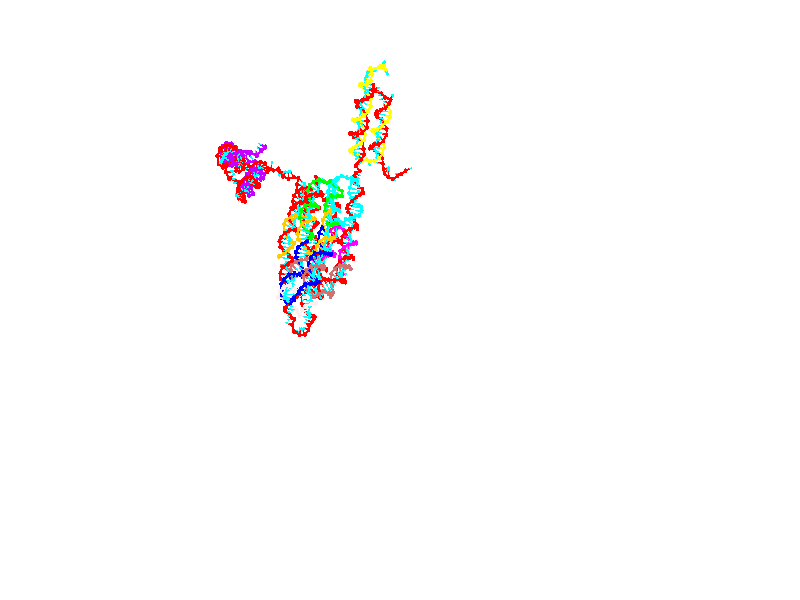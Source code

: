 // switches for output
#declare DRAW_BASES = 1; // possible values are 0, 1; only relevant for DNA ribbons
#declare DRAW_BASES_TYPE = 3; // possible values are 1, 2, 3; only relevant for DNA ribbons
#declare DRAW_FOG = 0; // set to 1 to enable fog

#include "colors.inc"

#include "transforms.inc"
background { rgb <1, 1, 1>}

#default {
   normal{
       ripples 0.25
       frequency 0.20
       turbulence 0.2
       lambda 5
   }
	finish {
		phong 0.1
		phong_size 40.
	}
}

// original window dimensions: 1024x640


// camera settings

camera {
	sky <0, 0.179814, -0.983701>
	up <0, 0.179814, -0.983701>
	right 1.6 * <1, 0, 0>
	location <25.469, 94.9851, 44.8844>
	look_at <25.469, 29.3977, 32.8955>
	direction <0, -65.5874, -11.9889>
	angle 67.0682
}


# declare cpy_camera_pos = <25.469, 94.9851, 44.8844>;
# if (DRAW_FOG = 1)
fog {
	fog_type 2
	up vnormalize(cpy_camera_pos)
	color rgbt<1,1,1,0.3>
	distance 1e-5
	fog_alt 3e-3
	fog_offset 28
}
# end


// LIGHTS

# declare lum = 6;
global_settings {
	ambient_light rgb lum * <0.05, 0.05, 0.05>
	max_trace_level 15
}# declare cpy_direct_light_amount = 0.25;
light_source
{	1000 * <-1, -1.16351, -0.803887>,
	rgb lum * cpy_direct_light_amount
	parallel
}

light_source
{	1000 * <1, 1.16351, 0.803887>,
	rgb lum * cpy_direct_light_amount
	parallel
}

// strand 0

// nucleotide -1

// particle -1
sphere {
	<4.763624, 15.290957, 15.196119> 0.250000
	pigment { color rgbt <1,0,0,0> }
	no_shadow
}
cylinder {
	<4.404984, 15.241982, 15.025887>,  <4.189800, 15.212598, 14.923748>, 0.100000
	pigment { color rgbt <1,0,0,0> }
	no_shadow
}
cylinder {
	<4.404984, 15.241982, 15.025887>,  <4.763624, 15.290957, 15.196119>, 0.100000
	pigment { color rgbt <1,0,0,0> }
	no_shadow
}

// particle -1
sphere {
	<4.404984, 15.241982, 15.025887> 0.100000
	pigment { color rgbt <1,0,0,0> }
	no_shadow
}
sphere {
	0, 1
	scale<0.080000,0.200000,0.300000>
	matrix <-0.294279, 0.882869, 0.365981,
		0.330922, 0.453378, -0.827610,
		-0.896599, -0.122437, -0.425581,
		4.136004, 15.205252, 14.898213>
	pigment { color rgbt <0,1,1,0> }
	no_shadow
}
cylinder {
	<4.606071, 15.821416, 14.727653>,  <4.763624, 15.290957, 15.196119>, 0.130000
	pigment { color rgbt <1,0,0,0> }
	no_shadow
}

// nucleotide -1

// particle -1
sphere {
	<4.606071, 15.821416, 14.727653> 0.250000
	pigment { color rgbt <1,0,0,0> }
	no_shadow
}
cylinder {
	<4.265350, 15.670908, 14.873449>,  <4.060918, 15.580604, 14.960927>, 0.100000
	pigment { color rgbt <1,0,0,0> }
	no_shadow
}
cylinder {
	<4.265350, 15.670908, 14.873449>,  <4.606071, 15.821416, 14.727653>, 0.100000
	pigment { color rgbt <1,0,0,0> }
	no_shadow
}

// particle -1
sphere {
	<4.265350, 15.670908, 14.873449> 0.100000
	pigment { color rgbt <1,0,0,0> }
	no_shadow
}
sphere {
	0, 1
	scale<0.080000,0.200000,0.300000>
	matrix <-0.264266, 0.909392, 0.321200,
		-0.452324, 0.177276, -0.874057,
		-0.851802, -0.376270, 0.364492,
		4.009810, 15.558027, 14.982797>
	pigment { color rgbt <0,1,1,0> }
	no_shadow
}
cylinder {
	<4.047447, 16.144835, 14.386097>,  <4.606071, 15.821416, 14.727653>, 0.130000
	pigment { color rgbt <1,0,0,0> }
	no_shadow
}

// nucleotide -1

// particle -1
sphere {
	<4.047447, 16.144835, 14.386097> 0.250000
	pigment { color rgbt <1,0,0,0> }
	no_shadow
}
cylinder {
	<3.909736, 16.029367, 14.743453>,  <3.827110, 15.960088, 14.957867>, 0.100000
	pigment { color rgbt <1,0,0,0> }
	no_shadow
}
cylinder {
	<3.909736, 16.029367, 14.743453>,  <4.047447, 16.144835, 14.386097>, 0.100000
	pigment { color rgbt <1,0,0,0> }
	no_shadow
}

// particle -1
sphere {
	<3.909736, 16.029367, 14.743453> 0.100000
	pigment { color rgbt <1,0,0,0> }
	no_shadow
}
sphere {
	0, 1
	scale<0.080000,0.200000,0.300000>
	matrix <-0.144469, 0.956516, 0.253391,
		-0.927687, -0.041830, -0.371009,
		-0.344277, -0.288666, 0.893390,
		3.806453, 15.942767, 15.011470>
	pigment { color rgbt <0,1,1,0> }
	no_shadow
}
cylinder {
	<3.333443, 16.375069, 14.558649>,  <4.047447, 16.144835, 14.386097>, 0.130000
	pigment { color rgbt <1,0,0,0> }
	no_shadow
}

// nucleotide -1

// particle -1
sphere {
	<3.333443, 16.375069, 14.558649> 0.250000
	pigment { color rgbt <1,0,0,0> }
	no_shadow
}
cylinder {
	<3.625341, 16.366566, 14.832005>,  <3.800480, 16.361464, 14.996017>, 0.100000
	pigment { color rgbt <1,0,0,0> }
	no_shadow
}
cylinder {
	<3.625341, 16.366566, 14.832005>,  <3.333443, 16.375069, 14.558649>, 0.100000
	pigment { color rgbt <1,0,0,0> }
	no_shadow
}

// particle -1
sphere {
	<3.625341, 16.366566, 14.832005> 0.100000
	pigment { color rgbt <1,0,0,0> }
	no_shadow
}
sphere {
	0, 1
	scale<0.080000,0.200000,0.300000>
	matrix <-0.104019, 0.984430, 0.141694,
		-0.675760, -0.174486, 0.716172,
		0.729745, -0.021256, 0.683388,
		3.844265, 16.360189, 15.037021>
	pigment { color rgbt <0,1,1,0> }
	no_shadow
}
cylinder {
	<3.082786, 16.622101, 15.312932>,  <3.333443, 16.375069, 14.558649>, 0.130000
	pigment { color rgbt <1,0,0,0> }
	no_shadow
}

// nucleotide -1

// particle -1
sphere {
	<3.082786, 16.622101, 15.312932> 0.250000
	pigment { color rgbt <1,0,0,0> }
	no_shadow
}
cylinder {
	<3.458082, 16.700325, 15.198768>,  <3.683260, 16.747259, 15.130269>, 0.100000
	pigment { color rgbt <1,0,0,0> }
	no_shadow
}
cylinder {
	<3.458082, 16.700325, 15.198768>,  <3.082786, 16.622101, 15.312932>, 0.100000
	pigment { color rgbt <1,0,0,0> }
	no_shadow
}

// particle -1
sphere {
	<3.458082, 16.700325, 15.198768> 0.100000
	pigment { color rgbt <1,0,0,0> }
	no_shadow
}
sphere {
	0, 1
	scale<0.080000,0.200000,0.300000>
	matrix <-0.144561, 0.971056, 0.190135,
		0.314333, -0.137133, 0.939356,
		0.938241, 0.195560, -0.285411,
		3.739555, 16.758993, 15.113144>
	pigment { color rgbt <0,1,1,0> }
	no_shadow
}
cylinder {
	<3.250292, 17.107960, 15.809174>,  <3.082786, 16.622101, 15.312932>, 0.130000
	pigment { color rgbt <1,0,0,0> }
	no_shadow
}

// nucleotide -1

// particle -1
sphere {
	<3.250292, 17.107960, 15.809174> 0.250000
	pigment { color rgbt <1,0,0,0> }
	no_shadow
}
cylinder {
	<3.532125, 17.146883, 15.528006>,  <3.701225, 17.170237, 15.359305>, 0.100000
	pigment { color rgbt <1,0,0,0> }
	no_shadow
}
cylinder {
	<3.532125, 17.146883, 15.528006>,  <3.250292, 17.107960, 15.809174>, 0.100000
	pigment { color rgbt <1,0,0,0> }
	no_shadow
}

// particle -1
sphere {
	<3.532125, 17.146883, 15.528006> 0.100000
	pigment { color rgbt <1,0,0,0> }
	no_shadow
}
sphere {
	0, 1
	scale<0.080000,0.200000,0.300000>
	matrix <-0.009483, 0.991756, 0.127787,
		0.709559, -0.083371, 0.699697,
		0.704583, 0.097307, -0.702919,
		3.743500, 17.176075, 15.317130>
	pigment { color rgbt <0,1,1,0> }
	no_shadow
}
cylinder {
	<3.808209, 17.565092, 16.086143>,  <3.250292, 17.107960, 15.809174>, 0.130000
	pigment { color rgbt <1,0,0,0> }
	no_shadow
}

// nucleotide -1

// particle -1
sphere {
	<3.808209, 17.565092, 16.086143> 0.250000
	pigment { color rgbt <1,0,0,0> }
	no_shadow
}
cylinder {
	<3.839782, 17.584583, 15.687868>,  <3.858725, 17.596277, 15.448903>, 0.100000
	pigment { color rgbt <1,0,0,0> }
	no_shadow
}
cylinder {
	<3.839782, 17.584583, 15.687868>,  <3.808209, 17.565092, 16.086143>, 0.100000
	pigment { color rgbt <1,0,0,0> }
	no_shadow
}

// particle -1
sphere {
	<3.839782, 17.584583, 15.687868> 0.100000
	pigment { color rgbt <1,0,0,0> }
	no_shadow
}
sphere {
	0, 1
	scale<0.080000,0.200000,0.300000>
	matrix <0.097702, 0.993618, 0.056372,
		0.992081, -0.101730, 0.073667,
		0.078932, 0.048728, -0.995689,
		3.863461, 17.599201, 15.389162>
	pigment { color rgbt <0,1,1,0> }
	no_shadow
}
cylinder {
	<4.426044, 17.859154, 15.892726>,  <3.808209, 17.565092, 16.086143>, 0.130000
	pigment { color rgbt <1,0,0,0> }
	no_shadow
}

// nucleotide -1

// particle -1
sphere {
	<4.426044, 17.859154, 15.892726> 0.250000
	pigment { color rgbt <1,0,0,0> }
	no_shadow
}
cylinder {
	<4.188169, 17.938259, 15.581024>,  <4.045444, 17.985723, 15.394003>, 0.100000
	pigment { color rgbt <1,0,0,0> }
	no_shadow
}
cylinder {
	<4.188169, 17.938259, 15.581024>,  <4.426044, 17.859154, 15.892726>, 0.100000
	pigment { color rgbt <1,0,0,0> }
	no_shadow
}

// particle -1
sphere {
	<4.188169, 17.938259, 15.581024> 0.100000
	pigment { color rgbt <1,0,0,0> }
	no_shadow
}
sphere {
	0, 1
	scale<0.080000,0.200000,0.300000>
	matrix <0.084290, 0.979268, 0.184201,
		0.799527, 0.043858, -0.599027,
		-0.594686, 0.197766, -0.779254,
		4.009763, 17.997589, 15.347248>
	pigment { color rgbt <0,1,1,0> }
	no_shadow
}
cylinder {
	<4.660780, 18.396366, 15.534719>,  <4.426044, 17.859154, 15.892726>, 0.130000
	pigment { color rgbt <1,0,0,0> }
	no_shadow
}

// nucleotide -1

// particle -1
sphere {
	<4.660780, 18.396366, 15.534719> 0.250000
	pigment { color rgbt <1,0,0,0> }
	no_shadow
}
cylinder {
	<4.284933, 18.405092, 15.398109>,  <4.059424, 18.410328, 15.316143>, 0.100000
	pigment { color rgbt <1,0,0,0> }
	no_shadow
}
cylinder {
	<4.284933, 18.405092, 15.398109>,  <4.660780, 18.396366, 15.534719>, 0.100000
	pigment { color rgbt <1,0,0,0> }
	no_shadow
}

// particle -1
sphere {
	<4.284933, 18.405092, 15.398109> 0.100000
	pigment { color rgbt <1,0,0,0> }
	no_shadow
}
sphere {
	0, 1
	scale<0.080000,0.200000,0.300000>
	matrix <0.049261, 0.996194, -0.071903,
		0.338658, -0.084385, -0.937118,
		-0.939619, 0.021813, -0.341526,
		4.003047, 18.411636, 15.295651>
	pigment { color rgbt <0,1,1,0> }
	no_shadow
}
cylinder {
	<4.687726, 19.021278, 15.221653>,  <4.660780, 18.396366, 15.534719>, 0.130000
	pigment { color rgbt <1,0,0,0> }
	no_shadow
}

// nucleotide -1

// particle -1
sphere {
	<4.687726, 19.021278, 15.221653> 0.250000
	pigment { color rgbt <1,0,0,0> }
	no_shadow
}
cylinder {
	<4.299131, 18.931358, 15.191524>,  <4.065974, 18.877407, 15.173446>, 0.100000
	pigment { color rgbt <1,0,0,0> }
	no_shadow
}
cylinder {
	<4.299131, 18.931358, 15.191524>,  <4.687726, 19.021278, 15.221653>, 0.100000
	pigment { color rgbt <1,0,0,0> }
	no_shadow
}

// particle -1
sphere {
	<4.299131, 18.931358, 15.191524> 0.100000
	pigment { color rgbt <1,0,0,0> }
	no_shadow
}
sphere {
	0, 1
	scale<0.080000,0.200000,0.300000>
	matrix <-0.190964, 0.930249, -0.313318,
		0.140505, -0.290001, -0.946656,
		-0.971489, -0.224800, -0.075325,
		4.007684, 18.863918, 15.168926>
	pigment { color rgbt <0,1,1,0> }
	no_shadow
}
cylinder {
	<4.412854, 19.302021, 14.527592>,  <4.687726, 19.021278, 15.221653>, 0.130000
	pigment { color rgbt <1,0,0,0> }
	no_shadow
}

// nucleotide -1

// particle -1
sphere {
	<4.412854, 19.302021, 14.527592> 0.250000
	pigment { color rgbt <1,0,0,0> }
	no_shadow
}
cylinder {
	<4.102555, 19.266684, 14.777523>,  <3.916375, 19.245481, 14.927482>, 0.100000
	pigment { color rgbt <1,0,0,0> }
	no_shadow
}
cylinder {
	<4.102555, 19.266684, 14.777523>,  <4.412854, 19.302021, 14.527592>, 0.100000
	pigment { color rgbt <1,0,0,0> }
	no_shadow
}

// particle -1
sphere {
	<4.102555, 19.266684, 14.777523> 0.100000
	pigment { color rgbt <1,0,0,0> }
	no_shadow
}
sphere {
	0, 1
	scale<0.080000,0.200000,0.300000>
	matrix <-0.313232, 0.913467, -0.259737,
		-0.547814, -0.397207, -0.736293,
		-0.775749, -0.088343, 0.624828,
		3.869830, 19.240181, 14.964972>
	pigment { color rgbt <0,1,1,0> }
	no_shadow
}
cylinder {
	<3.872294, 19.702389, 14.215825>,  <4.412854, 19.302021, 14.527592>, 0.130000
	pigment { color rgbt <1,0,0,0> }
	no_shadow
}

// nucleotide -1

// particle -1
sphere {
	<3.872294, 19.702389, 14.215825> 0.250000
	pigment { color rgbt <1,0,0,0> }
	no_shadow
}
cylinder {
	<3.774105, 19.650322, 14.600075>,  <3.715192, 19.619081, 14.830625>, 0.100000
	pigment { color rgbt <1,0,0,0> }
	no_shadow
}
cylinder {
	<3.774105, 19.650322, 14.600075>,  <3.872294, 19.702389, 14.215825>, 0.100000
	pigment { color rgbt <1,0,0,0> }
	no_shadow
}

// particle -1
sphere {
	<3.774105, 19.650322, 14.600075> 0.100000
	pigment { color rgbt <1,0,0,0> }
	no_shadow
}
sphere {
	0, 1
	scale<0.080000,0.200000,0.300000>
	matrix <-0.219139, 0.972744, 0.075812,
		-0.944310, -0.191901, -0.267306,
		-0.245472, -0.130167, 0.960625,
		3.700464, 19.611271, 14.888262>
	pigment { color rgbt <0,1,1,0> }
	no_shadow
}
cylinder {
	<3.259767, 20.022781, 14.331495>,  <3.872294, 19.702389, 14.215825>, 0.130000
	pigment { color rgbt <1,0,0,0> }
	no_shadow
}

// nucleotide -1

// particle -1
sphere {
	<3.259767, 20.022781, 14.331495> 0.250000
	pigment { color rgbt <1,0,0,0> }
	no_shadow
}
cylinder {
	<3.417408, 20.005564, 14.698719>,  <3.511992, 19.995234, 14.919053>, 0.100000
	pigment { color rgbt <1,0,0,0> }
	no_shadow
}
cylinder {
	<3.417408, 20.005564, 14.698719>,  <3.259767, 20.022781, 14.331495>, 0.100000
	pigment { color rgbt <1,0,0,0> }
	no_shadow
}

// particle -1
sphere {
	<3.417408, 20.005564, 14.698719> 0.100000
	pigment { color rgbt <1,0,0,0> }
	no_shadow
}
sphere {
	0, 1
	scale<0.080000,0.200000,0.300000>
	matrix <-0.235250, 0.960901, 0.146040,
		-0.888449, -0.273527, 0.368566,
		0.394101, -0.043044, 0.918058,
		3.535638, 19.992651, 14.974136>
	pigment { color rgbt <0,1,1,0> }
	no_shadow
}
cylinder {
	<2.766622, 20.459396, 14.698861>,  <3.259767, 20.022781, 14.331495>, 0.130000
	pigment { color rgbt <1,0,0,0> }
	no_shadow
}

// nucleotide -1

// particle -1
sphere {
	<2.766622, 20.459396, 14.698861> 0.250000
	pigment { color rgbt <1,0,0,0> }
	no_shadow
}
cylinder {
	<3.101887, 20.418295, 14.913122>,  <3.303046, 20.393635, 15.041679>, 0.100000
	pigment { color rgbt <1,0,0,0> }
	no_shadow
}
cylinder {
	<3.101887, 20.418295, 14.913122>,  <2.766622, 20.459396, 14.698861>, 0.100000
	pigment { color rgbt <1,0,0,0> }
	no_shadow
}

// particle -1
sphere {
	<3.101887, 20.418295, 14.913122> 0.100000
	pigment { color rgbt <1,0,0,0> }
	no_shadow
}
sphere {
	0, 1
	scale<0.080000,0.200000,0.300000>
	matrix <-0.045528, 0.965485, 0.256448,
		-0.543517, -0.239332, 0.804556,
		0.838163, -0.102754, 0.535654,
		3.353336, 20.387468, 15.073818>
	pigment { color rgbt <0,1,1,0> }
	no_shadow
}
cylinder {
	<2.569114, 20.723291, 15.340450>,  <2.766622, 20.459396, 14.698861>, 0.130000
	pigment { color rgbt <1,0,0,0> }
	no_shadow
}

// nucleotide -1

// particle -1
sphere {
	<2.569114, 20.723291, 15.340450> 0.250000
	pigment { color rgbt <1,0,0,0> }
	no_shadow
}
cylinder {
	<2.966611, 20.742735, 15.300226>,  <3.205109, 20.754400, 15.276092>, 0.100000
	pigment { color rgbt <1,0,0,0> }
	no_shadow
}
cylinder {
	<2.966611, 20.742735, 15.300226>,  <2.569114, 20.723291, 15.340450>, 0.100000
	pigment { color rgbt <1,0,0,0> }
	no_shadow
}

// particle -1
sphere {
	<2.966611, 20.742735, 15.300226> 0.100000
	pigment { color rgbt <1,0,0,0> }
	no_shadow
}
sphere {
	0, 1
	scale<0.080000,0.200000,0.300000>
	matrix <-0.017287, 0.956425, 0.291465,
		0.110346, -0.287903, 0.951281,
		0.993743, 0.048607, -0.100561,
		3.264734, 20.757317, 15.270058>
	pigment { color rgbt <0,1,1,0> }
	no_shadow
}
cylinder {
	<2.812556, 20.912642, 15.968525>,  <2.569114, 20.723291, 15.340450>, 0.130000
	pigment { color rgbt <1,0,0,0> }
	no_shadow
}

// nucleotide -1

// particle -1
sphere {
	<2.812556, 20.912642, 15.968525> 0.250000
	pigment { color rgbt <1,0,0,0> }
	no_shadow
}
cylinder {
	<3.120107, 20.996935, 15.727056>,  <3.304637, 21.047510, 15.582174>, 0.100000
	pigment { color rgbt <1,0,0,0> }
	no_shadow
}
cylinder {
	<3.120107, 20.996935, 15.727056>,  <2.812556, 20.912642, 15.968525>, 0.100000
	pigment { color rgbt <1,0,0,0> }
	no_shadow
}

// particle -1
sphere {
	<3.120107, 20.996935, 15.727056> 0.100000
	pigment { color rgbt <1,0,0,0> }
	no_shadow
}
sphere {
	0, 1
	scale<0.080000,0.200000,0.300000>
	matrix <0.176996, 0.837087, 0.517647,
		0.614412, -0.504854, 0.606317,
		0.768876, 0.210733, -0.603673,
		3.350770, 21.060154, 15.545954>
	pigment { color rgbt <0,1,1,0> }
	no_shadow
}
cylinder {
	<3.226501, 21.274151, 16.366402>,  <2.812556, 20.912642, 15.968525>, 0.130000
	pigment { color rgbt <1,0,0,0> }
	no_shadow
}

// nucleotide -1

// particle -1
sphere {
	<3.226501, 21.274151, 16.366402> 0.250000
	pigment { color rgbt <1,0,0,0> }
	no_shadow
}
cylinder {
	<3.390663, 21.367414, 16.013765>,  <3.489161, 21.423372, 15.802183>, 0.100000
	pigment { color rgbt <1,0,0,0> }
	no_shadow
}
cylinder {
	<3.390663, 21.367414, 16.013765>,  <3.226501, 21.274151, 16.366402>, 0.100000
	pigment { color rgbt <1,0,0,0> }
	no_shadow
}

// particle -1
sphere {
	<3.390663, 21.367414, 16.013765> 0.100000
	pigment { color rgbt <1,0,0,0> }
	no_shadow
}
sphere {
	0, 1
	scale<0.080000,0.200000,0.300000>
	matrix <0.312952, 0.872034, 0.376322,
		0.856519, -0.430341, 0.284924,
		0.410411, 0.233159, -0.881590,
		3.513786, 21.437363, 15.749289>
	pigment { color rgbt <0,1,1,0> }
	no_shadow
}
cylinder {
	<4.044590, 21.467409, 16.389162>,  <3.226501, 21.274151, 16.366402>, 0.130000
	pigment { color rgbt <1,0,0,0> }
	no_shadow
}

// nucleotide -1

// particle -1
sphere {
	<4.044590, 21.467409, 16.389162> 0.250000
	pigment { color rgbt <1,0,0,0> }
	no_shadow
}
cylinder {
	<3.898493, 21.652683, 16.066162>,  <3.810834, 21.763847, 15.872362>, 0.100000
	pigment { color rgbt <1,0,0,0> }
	no_shadow
}
cylinder {
	<3.898493, 21.652683, 16.066162>,  <4.044590, 21.467409, 16.389162>, 0.100000
	pigment { color rgbt <1,0,0,0> }
	no_shadow
}

// particle -1
sphere {
	<3.898493, 21.652683, 16.066162> 0.100000
	pigment { color rgbt <1,0,0,0> }
	no_shadow
}
sphere {
	0, 1
	scale<0.080000,0.200000,0.300000>
	matrix <0.237636, 0.885082, 0.400200,
		0.900070, -0.045720, -0.433339,
		-0.365243, 0.463185, -0.807500,
		3.788920, 21.791639, 15.823912>
	pigment { color rgbt <0,1,1,0> }
	no_shadow
}
cylinder {
	<4.497681, 21.879551, 16.248051>,  <4.044590, 21.467409, 16.389162>, 0.130000
	pigment { color rgbt <1,0,0,0> }
	no_shadow
}

// nucleotide -1

// particle -1
sphere {
	<4.497681, 21.879551, 16.248051> 0.250000
	pigment { color rgbt <1,0,0,0> }
	no_shadow
}
cylinder {
	<4.194846, 22.046423, 16.046942>,  <4.013145, 22.146545, 15.926276>, 0.100000
	pigment { color rgbt <1,0,0,0> }
	no_shadow
}
cylinder {
	<4.194846, 22.046423, 16.046942>,  <4.497681, 21.879551, 16.248051>, 0.100000
	pigment { color rgbt <1,0,0,0> }
	no_shadow
}

// particle -1
sphere {
	<4.194846, 22.046423, 16.046942> 0.100000
	pigment { color rgbt <1,0,0,0> }
	no_shadow
}
sphere {
	0, 1
	scale<0.080000,0.200000,0.300000>
	matrix <0.290175, 0.904224, 0.313332,
		0.585334, 0.091328, -0.805632,
		-0.757088, 0.417179, -0.502772,
		3.967720, 22.171577, 15.896111>
	pigment { color rgbt <0,1,1,0> }
	no_shadow
}
cylinder {
	<4.791607, 22.495413, 15.884365>,  <4.497681, 21.879551, 16.248051>, 0.130000
	pigment { color rgbt <1,0,0,0> }
	no_shadow
}

// nucleotide -1

// particle -1
sphere {
	<4.791607, 22.495413, 15.884365> 0.250000
	pigment { color rgbt <1,0,0,0> }
	no_shadow
}
cylinder {
	<4.396650, 22.557755, 15.873302>,  <4.159676, 22.595160, 15.866665>, 0.100000
	pigment { color rgbt <1,0,0,0> }
	no_shadow
}
cylinder {
	<4.396650, 22.557755, 15.873302>,  <4.791607, 22.495413, 15.884365>, 0.100000
	pigment { color rgbt <1,0,0,0> }
	no_shadow
}

// particle -1
sphere {
	<4.396650, 22.557755, 15.873302> 0.100000
	pigment { color rgbt <1,0,0,0> }
	no_shadow
}
sphere {
	0, 1
	scale<0.080000,0.200000,0.300000>
	matrix <0.151708, 0.981647, 0.115556,
		0.045157, 0.109904, -0.992916,
		-0.987393, 0.155852, -0.027655,
		4.100432, 22.604509, 15.865005>
	pigment { color rgbt <0,1,1,0> }
	no_shadow
}
cylinder {
	<4.700686, 23.136148, 15.517200>,  <4.791607, 22.495413, 15.884365>, 0.130000
	pigment { color rgbt <1,0,0,0> }
	no_shadow
}

// nucleotide -1

// particle -1
sphere {
	<4.700686, 23.136148, 15.517200> 0.250000
	pigment { color rgbt <1,0,0,0> }
	no_shadow
}
cylinder {
	<4.392877, 23.067114, 15.763143>,  <4.208192, 23.025694, 15.910708>, 0.100000
	pigment { color rgbt <1,0,0,0> }
	no_shadow
}
cylinder {
	<4.392877, 23.067114, 15.763143>,  <4.700686, 23.136148, 15.517200>, 0.100000
	pigment { color rgbt <1,0,0,0> }
	no_shadow
}

// particle -1
sphere {
	<4.392877, 23.067114, 15.763143> 0.100000
	pigment { color rgbt <1,0,0,0> }
	no_shadow
}
sphere {
	0, 1
	scale<0.080000,0.200000,0.300000>
	matrix <0.057033, 0.940372, 0.335332,
		-0.636068, 0.293113, -0.713795,
		-0.769523, -0.172585, 0.614857,
		4.162020, 23.015339, 15.947599>
	pigment { color rgbt <0,1,1,0> }
	no_shadow
}
cylinder {
	<4.306834, 23.788017, 15.536291>,  <4.700686, 23.136148, 15.517200>, 0.130000
	pigment { color rgbt <1,0,0,0> }
	no_shadow
}

// nucleotide -1

// particle -1
sphere {
	<4.306834, 23.788017, 15.536291> 0.250000
	pigment { color rgbt <1,0,0,0> }
	no_shadow
}
cylinder {
	<4.152688, 23.598732, 15.853167>,  <4.060200, 23.485161, 16.043291>, 0.100000
	pigment { color rgbt <1,0,0,0> }
	no_shadow
}
cylinder {
	<4.152688, 23.598732, 15.853167>,  <4.306834, 23.788017, 15.536291>, 0.100000
	pigment { color rgbt <1,0,0,0> }
	no_shadow
}

// particle -1
sphere {
	<4.152688, 23.598732, 15.853167> 0.100000
	pigment { color rgbt <1,0,0,0> }
	no_shadow
}
sphere {
	0, 1
	scale<0.080000,0.200000,0.300000>
	matrix <-0.010589, 0.860706, 0.508992,
		-0.922703, 0.187760, -0.336698,
		-0.385367, -0.473214, 0.792188,
		4.037077, 23.456768, 16.090822>
	pigment { color rgbt <0,1,1,0> }
	no_shadow
}
cylinder {
	<3.817726, 24.256218, 15.768532>,  <4.306834, 23.788017, 15.536291>, 0.130000
	pigment { color rgbt <1,0,0,0> }
	no_shadow
}

// nucleotide -1

// particle -1
sphere {
	<3.817726, 24.256218, 15.768532> 0.250000
	pigment { color rgbt <1,0,0,0> }
	no_shadow
}
cylinder {
	<3.833779, 23.987564, 16.064449>,  <3.843410, 23.826372, 16.242001>, 0.100000
	pigment { color rgbt <1,0,0,0> }
	no_shadow
}
cylinder {
	<3.833779, 23.987564, 16.064449>,  <3.817726, 24.256218, 15.768532>, 0.100000
	pigment { color rgbt <1,0,0,0> }
	no_shadow
}

// particle -1
sphere {
	<3.833779, 23.987564, 16.064449> 0.100000
	pigment { color rgbt <1,0,0,0> }
	no_shadow
}
sphere {
	0, 1
	scale<0.080000,0.200000,0.300000>
	matrix <-0.219012, 0.716473, 0.662344,
		-0.974897, -0.188604, -0.118344,
		0.040130, -0.671636, 0.739794,
		3.845818, 23.786074, 16.286388>
	pigment { color rgbt <0,1,1,0> }
	no_shadow
}
cylinder {
	<3.207686, 24.310724, 16.121296>,  <3.817726, 24.256218, 15.768532>, 0.130000
	pigment { color rgbt <1,0,0,0> }
	no_shadow
}

// nucleotide -1

// particle -1
sphere {
	<3.207686, 24.310724, 16.121296> 0.250000
	pigment { color rgbt <1,0,0,0> }
	no_shadow
}
cylinder {
	<3.467594, 24.149454, 16.379055>,  <3.623539, 24.052692, 16.533710>, 0.100000
	pigment { color rgbt <1,0,0,0> }
	no_shadow
}
cylinder {
	<3.467594, 24.149454, 16.379055>,  <3.207686, 24.310724, 16.121296>, 0.100000
	pigment { color rgbt <1,0,0,0> }
	no_shadow
}

// particle -1
sphere {
	<3.467594, 24.149454, 16.379055> 0.100000
	pigment { color rgbt <1,0,0,0> }
	no_shadow
}
sphere {
	0, 1
	scale<0.080000,0.200000,0.300000>
	matrix <-0.338055, 0.606020, 0.720041,
		-0.680821, -0.685703, 0.257478,
		0.649771, -0.403177, 0.644396,
		3.662526, 24.028502, 16.572374>
	pigment { color rgbt <0,1,1,0> }
	no_shadow
}
cylinder {
	<2.894854, 24.191359, 16.862747>,  <3.207686, 24.310724, 16.121296>, 0.130000
	pigment { color rgbt <1,0,0,0> }
	no_shadow
}

// nucleotide -1

// particle -1
sphere {
	<2.894854, 24.191359, 16.862747> 0.250000
	pigment { color rgbt <1,0,0,0> }
	no_shadow
}
cylinder {
	<3.289140, 24.219357, 16.924023>,  <3.525712, 24.236155, 16.960789>, 0.100000
	pigment { color rgbt <1,0,0,0> }
	no_shadow
}
cylinder {
	<3.289140, 24.219357, 16.924023>,  <2.894854, 24.191359, 16.862747>, 0.100000
	pigment { color rgbt <1,0,0,0> }
	no_shadow
}

// particle -1
sphere {
	<3.289140, 24.219357, 16.924023> 0.100000
	pigment { color rgbt <1,0,0,0> }
	no_shadow
}
sphere {
	0, 1
	scale<0.080000,0.200000,0.300000>
	matrix <-0.158593, 0.691934, 0.704326,
		-0.056699, -0.718560, 0.693150,
		0.985715, 0.069994, 0.153191,
		3.584854, 24.240355, 16.969980>
	pigment { color rgbt <0,1,1,0> }
	no_shadow
}
cylinder {
	<3.061896, 24.123556, 17.665714>,  <2.894854, 24.191359, 16.862747>, 0.130000
	pigment { color rgbt <1,0,0,0> }
	no_shadow
}

// nucleotide -1

// particle -1
sphere {
	<3.061896, 24.123556, 17.665714> 0.250000
	pigment { color rgbt <1,0,0,0> }
	no_shadow
}
cylinder {
	<3.356224, 24.332598, 17.493458>,  <3.532821, 24.458023, 17.390104>, 0.100000
	pigment { color rgbt <1,0,0,0> }
	no_shadow
}
cylinder {
	<3.356224, 24.332598, 17.493458>,  <3.061896, 24.123556, 17.665714>, 0.100000
	pigment { color rgbt <1,0,0,0> }
	no_shadow
}

// particle -1
sphere {
	<3.356224, 24.332598, 17.493458> 0.100000
	pigment { color rgbt <1,0,0,0> }
	no_shadow
}
sphere {
	0, 1
	scale<0.080000,0.200000,0.300000>
	matrix <-0.064092, 0.686830, 0.723987,
		0.674123, -0.505134, 0.538887,
		0.735833, 0.522594, -0.430632,
		3.576970, 24.489378, 17.364265>
	pigment { color rgbt <0,1,1,0> }
	no_shadow
}
cylinder {
	<3.669450, 24.309284, 18.146643>,  <3.061896, 24.123556, 17.665714>, 0.130000
	pigment { color rgbt <1,0,0,0> }
	no_shadow
}

// nucleotide -1

// particle -1
sphere {
	<3.669450, 24.309284, 18.146643> 0.250000
	pigment { color rgbt <1,0,0,0> }
	no_shadow
}
cylinder {
	<3.622950, 24.610235, 17.887285>,  <3.595049, 24.790806, 17.731670>, 0.100000
	pigment { color rgbt <1,0,0,0> }
	no_shadow
}
cylinder {
	<3.622950, 24.610235, 17.887285>,  <3.669450, 24.309284, 18.146643>, 0.100000
	pigment { color rgbt <1,0,0,0> }
	no_shadow
}

// particle -1
sphere {
	<3.622950, 24.610235, 17.887285> 0.100000
	pigment { color rgbt <1,0,0,0> }
	no_shadow
}
sphere {
	0, 1
	scale<0.080000,0.200000,0.300000>
	matrix <0.253695, 0.653656, 0.713002,
		0.960273, -0.081606, -0.266863,
		-0.116251, 0.752379, -0.648392,
		3.588074, 24.835949, 17.692768>
	pigment { color rgbt <0,1,1,0> }
	no_shadow
}
cylinder {
	<4.263591, 24.766729, 17.977467>,  <3.669450, 24.309284, 18.146643>, 0.130000
	pigment { color rgbt <1,0,0,0> }
	no_shadow
}

// nucleotide -1

// particle -1
sphere {
	<4.263591, 24.766729, 17.977467> 0.250000
	pigment { color rgbt <1,0,0,0> }
	no_shadow
}
cylinder {
	<3.924712, 24.979025, 17.967907>,  <3.721385, 25.106403, 17.962172>, 0.100000
	pigment { color rgbt <1,0,0,0> }
	no_shadow
}
cylinder {
	<3.924712, 24.979025, 17.967907>,  <4.263591, 24.766729, 17.977467>, 0.100000
	pigment { color rgbt <1,0,0,0> }
	no_shadow
}

// particle -1
sphere {
	<3.924712, 24.979025, 17.967907> 0.100000
	pigment { color rgbt <1,0,0,0> }
	no_shadow
}
sphere {
	0, 1
	scale<0.080000,0.200000,0.300000>
	matrix <0.264684, 0.460650, 0.847197,
		0.460650, 0.711418, -0.530740,
		-0.847197, 0.530740, -0.023898,
		3.670553, 25.138247, 17.960737>
	pigment { color rgbt <0,1,1,0> }
	no_shadow
}
cylinder {
	<4.104569, 24.511744, 18.706738>,  <4.263591, 24.766729, 17.977467>, 0.130000
	pigment { color rgbt <1,0,0,0> }
	no_shadow
}

// nucleotide -1

// particle -1
sphere {
	<4.104569, 24.511744, 18.706738> 0.250000
	pigment { color rgbt <1,0,0,0> }
	no_shadow
}
cylinder {
	<4.495656, 24.454649, 18.645164>,  <4.730309, 24.420391, 18.608221>, 0.100000
	pigment { color rgbt <1,0,0,0> }
	no_shadow
}
cylinder {
	<4.495656, 24.454649, 18.645164>,  <4.104569, 24.511744, 18.706738>, 0.100000
	pigment { color rgbt <1,0,0,0> }
	no_shadow
}

// particle -1
sphere {
	<4.495656, 24.454649, 18.645164> 0.100000
	pigment { color rgbt <1,0,0,0> }
	no_shadow
}
sphere {
	0, 1
	scale<0.080000,0.200000,0.300000>
	matrix <0.176438, 0.161415, 0.970987,
		-0.113751, -0.976510, 0.183003,
		0.977717, -0.142739, -0.153932,
		4.788971, 24.411827, 18.598986>
	pigment { color rgbt <0,1,1,0> }
	no_shadow
}
cylinder {
	<4.417460, 24.000502, 19.204350>,  <4.104569, 24.511744, 18.706738>, 0.130000
	pigment { color rgbt <1,0,0,0> }
	no_shadow
}

// nucleotide -1

// particle -1
sphere {
	<4.417460, 24.000502, 19.204350> 0.250000
	pigment { color rgbt <1,0,0,0> }
	no_shadow
}
cylinder {
	<4.724076, 24.222506, 19.075117>,  <4.908046, 24.355707, 18.997578>, 0.100000
	pigment { color rgbt <1,0,0,0> }
	no_shadow
}
cylinder {
	<4.724076, 24.222506, 19.075117>,  <4.417460, 24.000502, 19.204350>, 0.100000
	pigment { color rgbt <1,0,0,0> }
	no_shadow
}

// particle -1
sphere {
	<4.724076, 24.222506, 19.075117> 0.100000
	pigment { color rgbt <1,0,0,0> }
	no_shadow
}
sphere {
	0, 1
	scale<0.080000,0.200000,0.300000>
	matrix <0.343409, 0.070866, 0.936508,
		0.542667, -0.828820, -0.136274,
		0.766540, 0.555010, -0.323081,
		4.954038, 24.389008, 18.978193>
	pigment { color rgbt <0,1,1,0> }
	no_shadow
}
cylinder {
	<5.065943, 23.602915, 19.293001>,  <4.417460, 24.000502, 19.204350>, 0.130000
	pigment { color rgbt <1,0,0,0> }
	no_shadow
}

// nucleotide -1

// particle -1
sphere {
	<5.065943, 23.602915, 19.293001> 0.250000
	pigment { color rgbt <1,0,0,0> }
	no_shadow
}
cylinder {
	<5.071125, 24.001032, 19.331409>,  <5.074234, 24.239902, 19.354454>, 0.100000
	pigment { color rgbt <1,0,0,0> }
	no_shadow
}
cylinder {
	<5.071125, 24.001032, 19.331409>,  <5.065943, 23.602915, 19.293001>, 0.100000
	pigment { color rgbt <1,0,0,0> }
	no_shadow
}

// particle -1
sphere {
	<5.071125, 24.001032, 19.331409> 0.100000
	pigment { color rgbt <1,0,0,0> }
	no_shadow
}
sphere {
	0, 1
	scale<0.080000,0.200000,0.300000>
	matrix <0.282690, -0.095759, 0.954420,
		0.959124, 0.014780, -0.282600,
		0.012956, 0.995295, 0.096023,
		5.075012, 24.299620, 19.360216>
	pigment { color rgbt <0,1,1,0> }
	no_shadow
}
cylinder {
	<5.810983, 23.981722, 19.605963>,  <5.065943, 23.602915, 19.293001>, 0.130000
	pigment { color rgbt <1,0,0,0> }
	no_shadow
}

// nucleotide -1

// particle -1
sphere {
	<5.810983, 23.981722, 19.605963> 0.250000
	pigment { color rgbt <1,0,0,0> }
	no_shadow
}
cylinder {
	<5.497698, 24.203876, 19.717768>,  <5.309728, 24.337170, 19.784851>, 0.100000
	pigment { color rgbt <1,0,0,0> }
	no_shadow
}
cylinder {
	<5.497698, 24.203876, 19.717768>,  <5.810983, 23.981722, 19.605963>, 0.100000
	pigment { color rgbt <1,0,0,0> }
	no_shadow
}

// particle -1
sphere {
	<5.497698, 24.203876, 19.717768> 0.100000
	pigment { color rgbt <1,0,0,0> }
	no_shadow
}
sphere {
	0, 1
	scale<0.080000,0.200000,0.300000>
	matrix <0.318415, -0.027839, 0.947542,
		0.534033, 0.831127, -0.155039,
		-0.783212, 0.555386, 0.279510,
		5.262735, 24.370493, 19.801620>
	pigment { color rgbt <0,1,1,0> }
	no_shadow
}
cylinder {
	<5.614574, 24.078587, 20.319717>,  <5.810983, 23.981722, 19.605963>, 0.130000
	pigment { color rgbt <1,0,0,0> }
	no_shadow
}

// nucleotide -1

// particle -1
sphere {
	<5.614574, 24.078587, 20.319717> 0.250000
	pigment { color rgbt <1,0,0,0> }
	no_shadow
}
cylinder {
	<5.440197, 23.892139, 20.627661>,  <5.335570, 23.780272, 20.812428>, 0.100000
	pigment { color rgbt <1,0,0,0> }
	no_shadow
}
cylinder {
	<5.440197, 23.892139, 20.627661>,  <5.614574, 24.078587, 20.319717>, 0.100000
	pigment { color rgbt <1,0,0,0> }
	no_shadow
}

// particle -1
sphere {
	<5.440197, 23.892139, 20.627661> 0.100000
	pigment { color rgbt <1,0,0,0> }
	no_shadow
}
sphere {
	0, 1
	scale<0.080000,0.200000,0.300000>
	matrix <0.211129, -0.884521, -0.415988,
		0.874859, -0.018807, 0.484013,
		-0.435943, -0.466120, 0.769861,
		5.309414, 23.752304, 20.858620>
	pigment { color rgbt <0,1,1,0> }
	no_shadow
}
cylinder {
	<6.066891, 23.679457, 20.689484>,  <5.614574, 24.078587, 20.319717>, 0.130000
	pigment { color rgbt <1,0,0,0> }
	no_shadow
}

// nucleotide -1

// particle -1
sphere {
	<6.066891, 23.679457, 20.689484> 0.250000
	pigment { color rgbt <1,0,0,0> }
	no_shadow
}
cylinder {
	<5.703495, 23.517036, 20.729019>,  <5.485457, 23.419584, 20.752741>, 0.100000
	pigment { color rgbt <1,0,0,0> }
	no_shadow
}
cylinder {
	<5.703495, 23.517036, 20.729019>,  <6.066891, 23.679457, 20.689484>, 0.100000
	pigment { color rgbt <1,0,0,0> }
	no_shadow
}

// particle -1
sphere {
	<5.703495, 23.517036, 20.729019> 0.100000
	pigment { color rgbt <1,0,0,0> }
	no_shadow
}
sphere {
	0, 1
	scale<0.080000,0.200000,0.300000>
	matrix <0.314352, -0.819829, -0.478606,
		0.275369, -0.403738, 0.872449,
		-0.908490, -0.406049, 0.098840,
		5.430947, 23.395222, 20.758671>
	pigment { color rgbt <0,1,1,0> }
	no_shadow
}
cylinder {
	<6.086401, 22.969969, 20.897345>,  <6.066891, 23.679457, 20.689484>, 0.130000
	pigment { color rgbt <1,0,0,0> }
	no_shadow
}

// nucleotide -1

// particle -1
sphere {
	<6.086401, 22.969969, 20.897345> 0.250000
	pigment { color rgbt <1,0,0,0> }
	no_shadow
}
cylinder {
	<5.699740, 22.967039, 20.794949>,  <5.467743, 22.965282, 20.733511>, 0.100000
	pigment { color rgbt <1,0,0,0> }
	no_shadow
}
cylinder {
	<5.699740, 22.967039, 20.794949>,  <6.086401, 22.969969, 20.897345>, 0.100000
	pigment { color rgbt <1,0,0,0> }
	no_shadow
}

// particle -1
sphere {
	<5.699740, 22.967039, 20.794949> 0.100000
	pigment { color rgbt <1,0,0,0> }
	no_shadow
}
sphere {
	0, 1
	scale<0.080000,0.200000,0.300000>
	matrix <0.124620, -0.886706, -0.445221,
		-0.223727, -0.462275, 0.858049,
		-0.966652, -0.007322, -0.255989,
		5.409744, 22.964842, 20.718151>
	pigment { color rgbt <0,1,1,0> }
	no_shadow
}
cylinder {
	<5.986466, 22.290222, 21.085915>,  <6.086401, 22.969969, 20.897345>, 0.130000
	pigment { color rgbt <1,0,0,0> }
	no_shadow
}

// nucleotide -1

// particle -1
sphere {
	<5.986466, 22.290222, 21.085915> 0.250000
	pigment { color rgbt <1,0,0,0> }
	no_shadow
}
cylinder {
	<5.728744, 22.439703, 20.819017>,  <5.574110, 22.529392, 20.658878>, 0.100000
	pigment { color rgbt <1,0,0,0> }
	no_shadow
}
cylinder {
	<5.728744, 22.439703, 20.819017>,  <5.986466, 22.290222, 21.085915>, 0.100000
	pigment { color rgbt <1,0,0,0> }
	no_shadow
}

// particle -1
sphere {
	<5.728744, 22.439703, 20.819017> 0.100000
	pigment { color rgbt <1,0,0,0> }
	no_shadow
}
sphere {
	0, 1
	scale<0.080000,0.200000,0.300000>
	matrix <0.097738, -0.825090, -0.556484,
		-0.758496, -0.423761, 0.495086,
		-0.644306, 0.373702, -0.667245,
		5.535451, 22.551813, 20.618845>
	pigment { color rgbt <0,1,1,0> }
	no_shadow
}
cylinder {
	<5.539999, 21.753994, 20.849628>,  <5.986466, 22.290222, 21.085915>, 0.130000
	pigment { color rgbt <1,0,0,0> }
	no_shadow
}

// nucleotide -1

// particle -1
sphere {
	<5.539999, 21.753994, 20.849628> 0.250000
	pigment { color rgbt <1,0,0,0> }
	no_shadow
}
cylinder {
	<5.532181, 22.016083, 20.547556>,  <5.527491, 22.173336, 20.366312>, 0.100000
	pigment { color rgbt <1,0,0,0> }
	no_shadow
}
cylinder {
	<5.532181, 22.016083, 20.547556>,  <5.539999, 21.753994, 20.849628>, 0.100000
	pigment { color rgbt <1,0,0,0> }
	no_shadow
}

// particle -1
sphere {
	<5.532181, 22.016083, 20.547556> 0.100000
	pigment { color rgbt <1,0,0,0> }
	no_shadow
}
sphere {
	0, 1
	scale<0.080000,0.200000,0.300000>
	matrix <-0.106708, -0.752379, -0.650031,
		-0.994098, 0.067880, 0.084622,
		-0.019544, 0.655224, -0.755182,
		5.526318, 22.212650, 20.321001>
	pigment { color rgbt <0,1,1,0> }
	no_shadow
}
cylinder {
	<4.971862, 21.449617, 20.479900>,  <5.539999, 21.753994, 20.849628>, 0.130000
	pigment { color rgbt <1,0,0,0> }
	no_shadow
}

// nucleotide -1

// particle -1
sphere {
	<4.971862, 21.449617, 20.479900> 0.250000
	pigment { color rgbt <1,0,0,0> }
	no_shadow
}
cylinder {
	<5.212918, 21.660238, 20.240046>,  <5.357552, 21.786612, 20.096132>, 0.100000
	pigment { color rgbt <1,0,0,0> }
	no_shadow
}
cylinder {
	<5.212918, 21.660238, 20.240046>,  <4.971862, 21.449617, 20.479900>, 0.100000
	pigment { color rgbt <1,0,0,0> }
	no_shadow
}

// particle -1
sphere {
	<5.212918, 21.660238, 20.240046> 0.100000
	pigment { color rgbt <1,0,0,0> }
	no_shadow
}
sphere {
	0, 1
	scale<0.080000,0.200000,0.300000>
	matrix <0.006337, -0.754549, -0.656213,
		-0.797987, 0.391661, -0.458059,
		0.602641, 0.526552, -0.599639,
		5.393711, 21.818205, 20.060154>
	pigment { color rgbt <0,1,1,0> }
	no_shadow
}
cylinder {
	<4.750215, 21.263695, 19.746614>,  <4.971862, 21.449617, 20.479900>, 0.130000
	pigment { color rgbt <1,0,0,0> }
	no_shadow
}

// nucleotide -1

// particle -1
sphere {
	<4.750215, 21.263695, 19.746614> 0.250000
	pigment { color rgbt <1,0,0,0> }
	no_shadow
}
cylinder {
	<5.114410, 21.425344, 19.711527>,  <5.332927, 21.522335, 19.690475>, 0.100000
	pigment { color rgbt <1,0,0,0> }
	no_shadow
}
cylinder {
	<5.114410, 21.425344, 19.711527>,  <4.750215, 21.263695, 19.746614>, 0.100000
	pigment { color rgbt <1,0,0,0> }
	no_shadow
}

// particle -1
sphere {
	<5.114410, 21.425344, 19.711527> 0.100000
	pigment { color rgbt <1,0,0,0> }
	no_shadow
}
sphere {
	0, 1
	scale<0.080000,0.200000,0.300000>
	matrix <0.224275, -0.660766, -0.716302,
		-0.347435, 0.632512, -0.692255,
		0.910489, 0.404124, -0.087717,
		5.387557, 21.546581, 19.685211>
	pigment { color rgbt <0,1,1,0> }
	no_shadow
}
cylinder {
	<4.880872, 21.309256, 19.026533>,  <4.750215, 21.263695, 19.746614>, 0.130000
	pigment { color rgbt <1,0,0,0> }
	no_shadow
}

// nucleotide -1

// particle -1
sphere {
	<4.880872, 21.309256, 19.026533> 0.250000
	pigment { color rgbt <1,0,0,0> }
	no_shadow
}
cylinder {
	<5.251467, 21.322830, 19.176449>,  <5.473825, 21.330975, 19.266397>, 0.100000
	pigment { color rgbt <1,0,0,0> }
	no_shadow
}
cylinder {
	<5.251467, 21.322830, 19.176449>,  <4.880872, 21.309256, 19.026533>, 0.100000
	pigment { color rgbt <1,0,0,0> }
	no_shadow
}

// particle -1
sphere {
	<5.251467, 21.322830, 19.176449> 0.100000
	pigment { color rgbt <1,0,0,0> }
	no_shadow
}
sphere {
	0, 1
	scale<0.080000,0.200000,0.300000>
	matrix <0.305101, -0.650756, -0.695292,
		0.220300, 0.758528, -0.613272,
		0.926489, 0.033937, 0.374790,
		5.529414, 21.333012, 19.288885>
	pigment { color rgbt <0,1,1,0> }
	no_shadow
}
cylinder {
	<5.338523, 21.451300, 18.537111>,  <4.880872, 21.309256, 19.026533>, 0.130000
	pigment { color rgbt <1,0,0,0> }
	no_shadow
}

// nucleotide -1

// particle -1
sphere {
	<5.338523, 21.451300, 18.537111> 0.250000
	pigment { color rgbt <1,0,0,0> }
	no_shadow
}
cylinder {
	<5.530269, 21.235477, 18.813976>,  <5.645317, 21.105984, 18.980095>, 0.100000
	pigment { color rgbt <1,0,0,0> }
	no_shadow
}
cylinder {
	<5.530269, 21.235477, 18.813976>,  <5.338523, 21.451300, 18.537111>, 0.100000
	pigment { color rgbt <1,0,0,0> }
	no_shadow
}

// particle -1
sphere {
	<5.530269, 21.235477, 18.813976> 0.100000
	pigment { color rgbt <1,0,0,0> }
	no_shadow
}
sphere {
	0, 1
	scale<0.080000,0.200000,0.300000>
	matrix <0.320312, -0.626716, -0.710371,
		0.817074, 0.562235, -0.127599,
		0.479364, -0.539554, 0.692164,
		5.674078, 21.073610, 19.021626>
	pigment { color rgbt <0,1,1,0> }
	no_shadow
}
cylinder {
	<5.884102, 21.386456, 18.095371>,  <5.338523, 21.451300, 18.537111>, 0.130000
	pigment { color rgbt <1,0,0,0> }
	no_shadow
}

// nucleotide -1

// particle -1
sphere {
	<5.884102, 21.386456, 18.095371> 0.250000
	pigment { color rgbt <1,0,0,0> }
	no_shadow
}
cylinder {
	<5.870535, 21.130991, 18.402866>,  <5.862395, 20.977713, 18.587364>, 0.100000
	pigment { color rgbt <1,0,0,0> }
	no_shadow
}
cylinder {
	<5.870535, 21.130991, 18.402866>,  <5.884102, 21.386456, 18.095371>, 0.100000
	pigment { color rgbt <1,0,0,0> }
	no_shadow
}

// particle -1
sphere {
	<5.870535, 21.130991, 18.402866> 0.100000
	pigment { color rgbt <1,0,0,0> }
	no_shadow
}
sphere {
	0, 1
	scale<0.080000,0.200000,0.300000>
	matrix <0.455831, -0.694405, -0.556794,
		0.889420, 0.331531, 0.314674,
		-0.033916, -0.638662, 0.768739,
		5.860361, 20.939392, 18.633488>
	pigment { color rgbt <0,1,1,0> }
	no_shadow
}
cylinder {
	<6.436624, 21.034578, 17.990463>,  <5.884102, 21.386456, 18.095371>, 0.130000
	pigment { color rgbt <1,0,0,0> }
	no_shadow
}

// nucleotide -1

// particle -1
sphere {
	<6.436624, 21.034578, 17.990463> 0.250000
	pigment { color rgbt <1,0,0,0> }
	no_shadow
}
cylinder {
	<6.234493, 20.809902, 18.252501>,  <6.113215, 20.675097, 18.409723>, 0.100000
	pigment { color rgbt <1,0,0,0> }
	no_shadow
}
cylinder {
	<6.234493, 20.809902, 18.252501>,  <6.436624, 21.034578, 17.990463>, 0.100000
	pigment { color rgbt <1,0,0,0> }
	no_shadow
}

// particle -1
sphere {
	<6.234493, 20.809902, 18.252501> 0.100000
	pigment { color rgbt <1,0,0,0> }
	no_shadow
}
sphere {
	0, 1
	scale<0.080000,0.200000,0.300000>
	matrix <0.409970, -0.824275, -0.390507,
		0.759323, 0.071236, 0.646804,
		-0.505326, -0.561691, 0.655095,
		6.082895, 20.641396, 18.449030>
	pigment { color rgbt <0,1,1,0> }
	no_shadow
}
cylinder {
	<6.921219, 20.554317, 18.255602>,  <6.436624, 21.034578, 17.990463>, 0.130000
	pigment { color rgbt <1,0,0,0> }
	no_shadow
}

// nucleotide -1

// particle -1
sphere {
	<6.921219, 20.554317, 18.255602> 0.250000
	pigment { color rgbt <1,0,0,0> }
	no_shadow
}
cylinder {
	<6.557279, 20.393847, 18.297991>,  <6.338915, 20.297564, 18.323423>, 0.100000
	pigment { color rgbt <1,0,0,0> }
	no_shadow
}
cylinder {
	<6.557279, 20.393847, 18.297991>,  <6.921219, 20.554317, 18.255602>, 0.100000
	pigment { color rgbt <1,0,0,0> }
	no_shadow
}

// particle -1
sphere {
	<6.557279, 20.393847, 18.297991> 0.100000
	pigment { color rgbt <1,0,0,0> }
	no_shadow
}
sphere {
	0, 1
	scale<0.080000,0.200000,0.300000>
	matrix <0.332647, -0.857880, -0.391648,
		0.248033, -0.321089, 0.913992,
		-0.909849, -0.401178, 0.105973,
		6.284324, 20.273493, 18.329782>
	pigment { color rgbt <0,1,1,0> }
	no_shadow
}
cylinder {
	<7.067196, 19.848955, 18.406122>,  <6.921219, 20.554317, 18.255602>, 0.130000
	pigment { color rgbt <1,0,0,0> }
	no_shadow
}

// nucleotide -1

// particle -1
sphere {
	<7.067196, 19.848955, 18.406122> 0.250000
	pigment { color rgbt <1,0,0,0> }
	no_shadow
}
cylinder {
	<6.684718, 19.837715, 18.289570>,  <6.455232, 19.830971, 18.219639>, 0.100000
	pigment { color rgbt <1,0,0,0> }
	no_shadow
}
cylinder {
	<6.684718, 19.837715, 18.289570>,  <7.067196, 19.848955, 18.406122>, 0.100000
	pigment { color rgbt <1,0,0,0> }
	no_shadow
}

// particle -1
sphere {
	<6.684718, 19.837715, 18.289570> 0.100000
	pigment { color rgbt <1,0,0,0> }
	no_shadow
}
sphere {
	0, 1
	scale<0.080000,0.200000,0.300000>
	matrix <0.161566, -0.880706, -0.445256,
		-0.244108, -0.472828, 0.846667,
		-0.956194, -0.028102, -0.291381,
		6.397860, 19.829285, 18.202156>
	pigment { color rgbt <0,1,1,0> }
	no_shadow
}
cylinder {
	<6.918407, 19.204655, 18.438080>,  <7.067196, 19.848955, 18.406122>, 0.130000
	pigment { color rgbt <1,0,0,0> }
	no_shadow
}

// nucleotide -1

// particle -1
sphere {
	<6.918407, 19.204655, 18.438080> 0.250000
	pigment { color rgbt <1,0,0,0> }
	no_shadow
}
cylinder {
	<6.627600, 19.353209, 18.207075>,  <6.453115, 19.442341, 18.068472>, 0.100000
	pigment { color rgbt <1,0,0,0> }
	no_shadow
}
cylinder {
	<6.627600, 19.353209, 18.207075>,  <6.918407, 19.204655, 18.438080>, 0.100000
	pigment { color rgbt <1,0,0,0> }
	no_shadow
}

// particle -1
sphere {
	<6.627600, 19.353209, 18.207075> 0.100000
	pigment { color rgbt <1,0,0,0> }
	no_shadow
}
sphere {
	0, 1
	scale<0.080000,0.200000,0.300000>
	matrix <0.123601, -0.756566, -0.642130,
		-0.675401, -0.538221, 0.504134,
		-0.727018, 0.371384, -0.577510,
		6.409494, 19.464624, 18.033823>
	pigment { color rgbt <0,1,1,0> }
	no_shadow
}
cylinder {
	<6.452167, 18.653963, 18.258347>,  <6.918407, 19.204655, 18.438080>, 0.130000
	pigment { color rgbt <1,0,0,0> }
	no_shadow
}

// nucleotide -1

// particle -1
sphere {
	<6.452167, 18.653963, 18.258347> 0.250000
	pigment { color rgbt <1,0,0,0> }
	no_shadow
}
cylinder {
	<6.392102, 18.938848, 17.984062>,  <6.356062, 19.109779, 17.819490>, 0.100000
	pigment { color rgbt <1,0,0,0> }
	no_shadow
}
cylinder {
	<6.392102, 18.938848, 17.984062>,  <6.452167, 18.653963, 18.258347>, 0.100000
	pigment { color rgbt <1,0,0,0> }
	no_shadow
}

// particle -1
sphere {
	<6.392102, 18.938848, 17.984062> 0.100000
	pigment { color rgbt <1,0,0,0> }
	no_shadow
}
sphere {
	0, 1
	scale<0.080000,0.200000,0.300000>
	matrix <-0.010223, -0.694658, -0.719268,
		-0.988608, -0.100998, 0.111593,
		-0.150163, 0.712215, -0.685712,
		6.347053, 19.152514, 17.778349>
	pigment { color rgbt <0,1,1,0> }
	no_shadow
}
cylinder {
	<5.836532, 18.464846, 17.928503>,  <6.452167, 18.653963, 18.258347>, 0.130000
	pigment { color rgbt <1,0,0,0> }
	no_shadow
}

// nucleotide -1

// particle -1
sphere {
	<5.836532, 18.464846, 17.928503> 0.250000
	pigment { color rgbt <1,0,0,0> }
	no_shadow
}
cylinder {
	<6.026334, 18.693476, 17.660727>,  <6.140215, 18.830654, 17.500061>, 0.100000
	pigment { color rgbt <1,0,0,0> }
	no_shadow
}
cylinder {
	<6.026334, 18.693476, 17.660727>,  <5.836532, 18.464846, 17.928503>, 0.100000
	pigment { color rgbt <1,0,0,0> }
	no_shadow
}

// particle -1
sphere {
	<6.026334, 18.693476, 17.660727> 0.100000
	pigment { color rgbt <1,0,0,0> }
	no_shadow
}
sphere {
	0, 1
	scale<0.080000,0.200000,0.300000>
	matrix <0.009019, -0.763625, -0.645597,
		-0.880207, 0.300301, -0.367498,
		0.474505, 0.571574, -0.669439,
		6.168685, 18.864948, 17.459894>
	pigment { color rgbt <0,1,1,0> }
	no_shadow
}
cylinder {
	<5.489665, 18.380056, 17.333576>,  <5.836532, 18.464846, 17.928503>, 0.130000
	pigment { color rgbt <1,0,0,0> }
	no_shadow
}

// nucleotide -1

// particle -1
sphere {
	<5.489665, 18.380056, 17.333576> 0.250000
	pigment { color rgbt <1,0,0,0> }
	no_shadow
}
cylinder {
	<5.840605, 18.502100, 17.185432>,  <6.051168, 18.575327, 17.096546>, 0.100000
	pigment { color rgbt <1,0,0,0> }
	no_shadow
}
cylinder {
	<5.840605, 18.502100, 17.185432>,  <5.489665, 18.380056, 17.333576>, 0.100000
	pigment { color rgbt <1,0,0,0> }
	no_shadow
}

// particle -1
sphere {
	<5.840605, 18.502100, 17.185432> 0.100000
	pigment { color rgbt <1,0,0,0> }
	no_shadow
}
sphere {
	0, 1
	scale<0.080000,0.200000,0.300000>
	matrix <-0.076506, -0.673007, -0.735669,
		-0.473714, 0.673773, -0.567119,
		0.877349, 0.305109, -0.370361,
		6.103809, 18.593634, 17.074324>
	pigment { color rgbt <0,1,1,0> }
	no_shadow
}
cylinder {
	<5.416583, 18.382959, 16.568529>,  <5.489665, 18.380056, 17.333576>, 0.130000
	pigment { color rgbt <1,0,0,0> }
	no_shadow
}

// nucleotide -1

// particle -1
sphere {
	<5.416583, 18.382959, 16.568529> 0.250000
	pigment { color rgbt <1,0,0,0> }
	no_shadow
}
cylinder {
	<5.812663, 18.423771, 16.606674>,  <6.050311, 18.448257, 16.629560>, 0.100000
	pigment { color rgbt <1,0,0,0> }
	no_shadow
}
cylinder {
	<5.812663, 18.423771, 16.606674>,  <5.416583, 18.382959, 16.568529>, 0.100000
	pigment { color rgbt <1,0,0,0> }
	no_shadow
}

// particle -1
sphere {
	<5.812663, 18.423771, 16.606674> 0.100000
	pigment { color rgbt <1,0,0,0> }
	no_shadow
}
sphere {
	0, 1
	scale<0.080000,0.200000,0.300000>
	matrix <0.137540, -0.594041, -0.792590,
		-0.024217, 0.797939, -0.602252,
		0.990200, 0.102027, 0.095363,
		6.109723, 18.454380, 16.635283>
	pigment { color rgbt <0,1,1,0> }
	no_shadow
}
cylinder {
	<5.662910, 18.582890, 15.896358>,  <5.416583, 18.382959, 16.568529>, 0.130000
	pigment { color rgbt <1,0,0,0> }
	no_shadow
}

// nucleotide -1

// particle -1
sphere {
	<5.662910, 18.582890, 15.896358> 0.250000
	pigment { color rgbt <1,0,0,0> }
	no_shadow
}
cylinder {
	<5.966896, 18.412481, 16.092709>,  <6.149287, 18.310236, 16.210518>, 0.100000
	pigment { color rgbt <1,0,0,0> }
	no_shadow
}
cylinder {
	<5.966896, 18.412481, 16.092709>,  <5.662910, 18.582890, 15.896358>, 0.100000
	pigment { color rgbt <1,0,0,0> }
	no_shadow
}

// particle -1
sphere {
	<5.966896, 18.412481, 16.092709> 0.100000
	pigment { color rgbt <1,0,0,0> }
	no_shadow
}
sphere {
	0, 1
	scale<0.080000,0.200000,0.300000>
	matrix <0.176846, -0.591211, -0.786889,
		0.625442, 0.684818, -0.373960,
		0.759965, -0.426020, 0.490876,
		6.194885, 18.284676, 16.239971>
	pigment { color rgbt <0,1,1,0> }
	no_shadow
}
cylinder {
	<6.192473, 18.490355, 15.361383>,  <5.662910, 18.582890, 15.896358>, 0.130000
	pigment { color rgbt <1,0,0,0> }
	no_shadow
}

// nucleotide -1

// particle -1
sphere {
	<6.192473, 18.490355, 15.361383> 0.250000
	pigment { color rgbt <1,0,0,0> }
	no_shadow
}
cylinder {
	<6.295060, 18.233904, 15.650709>,  <6.356612, 18.080034, 15.824305>, 0.100000
	pigment { color rgbt <1,0,0,0> }
	no_shadow
}
cylinder {
	<6.295060, 18.233904, 15.650709>,  <6.192473, 18.490355, 15.361383>, 0.100000
	pigment { color rgbt <1,0,0,0> }
	no_shadow
}

// particle -1
sphere {
	<6.295060, 18.233904, 15.650709> 0.100000
	pigment { color rgbt <1,0,0,0> }
	no_shadow
}
sphere {
	0, 1
	scale<0.080000,0.200000,0.300000>
	matrix <0.032100, -0.742281, -0.669320,
		0.966020, 0.194877, -0.169790,
		0.256467, -0.641126, 0.723313,
		6.372000, 18.041567, 15.867703>
	pigment { color rgbt <0,1,1,0> }
	no_shadow
}
cylinder {
	<6.767020, 18.093321, 15.117019>,  <6.192473, 18.490355, 15.361383>, 0.130000
	pigment { color rgbt <1,0,0,0> }
	no_shadow
}

// nucleotide -1

// particle -1
sphere {
	<6.767020, 18.093321, 15.117019> 0.250000
	pigment { color rgbt <1,0,0,0> }
	no_shadow
}
cylinder {
	<6.633861, 17.877428, 15.426307>,  <6.553966, 17.747892, 15.611879>, 0.100000
	pigment { color rgbt <1,0,0,0> }
	no_shadow
}
cylinder {
	<6.633861, 17.877428, 15.426307>,  <6.767020, 18.093321, 15.117019>, 0.100000
	pigment { color rgbt <1,0,0,0> }
	no_shadow
}

// particle -1
sphere {
	<6.633861, 17.877428, 15.426307> 0.100000
	pigment { color rgbt <1,0,0,0> }
	no_shadow
}
sphere {
	0, 1
	scale<0.080000,0.200000,0.300000>
	matrix <0.096569, -0.835192, -0.541414,
		0.938005, -0.105567, 0.330154,
		-0.332898, -0.539732, 0.773220,
		6.533992, 17.715509, 15.658273>
	pigment { color rgbt <0,1,1,0> }
	no_shadow
}
cylinder {
	<7.259364, 17.568214, 15.133092>,  <6.767020, 18.093321, 15.117019>, 0.130000
	pigment { color rgbt <1,0,0,0> }
	no_shadow
}

// nucleotide -1

// particle -1
sphere {
	<7.259364, 17.568214, 15.133092> 0.250000
	pigment { color rgbt <1,0,0,0> }
	no_shadow
}
cylinder {
	<6.940342, 17.447498, 15.342024>,  <6.748929, 17.375069, 15.467383>, 0.100000
	pigment { color rgbt <1,0,0,0> }
	no_shadow
}
cylinder {
	<6.940342, 17.447498, 15.342024>,  <7.259364, 17.568214, 15.133092>, 0.100000
	pigment { color rgbt <1,0,0,0> }
	no_shadow
}

// particle -1
sphere {
	<6.940342, 17.447498, 15.342024> 0.100000
	pigment { color rgbt <1,0,0,0> }
	no_shadow
}
sphere {
	0, 1
	scale<0.080000,0.200000,0.300000>
	matrix <0.102712, -0.921158, -0.375391,
		0.594437, -0.245746, 0.765672,
		-0.797556, -0.301789, 0.522329,
		6.701075, 17.356962, 15.498723>
	pigment { color rgbt <0,1,1,0> }
	no_shadow
}
cylinder {
	<7.477029, 16.902033, 15.405912>,  <7.259364, 17.568214, 15.133092>, 0.130000
	pigment { color rgbt <1,0,0,0> }
	no_shadow
}

// nucleotide -1

// particle -1
sphere {
	<7.477029, 16.902033, 15.405912> 0.250000
	pigment { color rgbt <1,0,0,0> }
	no_shadow
}
cylinder {
	<7.077773, 16.920578, 15.390087>,  <6.838219, 16.931705, 15.380591>, 0.100000
	pigment { color rgbt <1,0,0,0> }
	no_shadow
}
cylinder {
	<7.077773, 16.920578, 15.390087>,  <7.477029, 16.902033, 15.405912>, 0.100000
	pigment { color rgbt <1,0,0,0> }
	no_shadow
}

// particle -1
sphere {
	<7.077773, 16.920578, 15.390087> 0.100000
	pigment { color rgbt <1,0,0,0> }
	no_shadow
}
sphere {
	0, 1
	scale<0.080000,0.200000,0.300000>
	matrix <-0.030885, -0.944359, -0.327463,
		-0.052545, -0.325632, 0.944036,
		-0.998141, 0.046363, -0.039564,
		6.778330, 16.934486, 15.378218>
	pigment { color rgbt <0,1,1,0> }
	no_shadow
}
cylinder {
	<7.268544, 16.312534, 15.675477>,  <7.477029, 16.902033, 15.405912>, 0.130000
	pigment { color rgbt <1,0,0,0> }
	no_shadow
}

// nucleotide -1

// particle -1
sphere {
	<7.268544, 16.312534, 15.675477> 0.250000
	pigment { color rgbt <1,0,0,0> }
	no_shadow
}
cylinder {
	<6.963854, 16.444513, 15.452440>,  <6.781040, 16.523701, 15.318619>, 0.100000
	pigment { color rgbt <1,0,0,0> }
	no_shadow
}
cylinder {
	<6.963854, 16.444513, 15.452440>,  <7.268544, 16.312534, 15.675477>, 0.100000
	pigment { color rgbt <1,0,0,0> }
	no_shadow
}

// particle -1
sphere {
	<6.963854, 16.444513, 15.452440> 0.100000
	pigment { color rgbt <1,0,0,0> }
	no_shadow
}
sphere {
	0, 1
	scale<0.080000,0.200000,0.300000>
	matrix <-0.224592, -0.941722, -0.250437,
		-0.607727, -0.065534, 0.791438,
		-0.761726, 0.329948, -0.557591,
		6.735336, 16.543497, 15.285163>
	pigment { color rgbt <0,1,1,0> }
	no_shadow
}
cylinder {
	<7.706884, 15.933364, 15.139591>,  <7.268544, 16.312534, 15.675477>, 0.130000
	pigment { color rgbt <1,0,0,0> }
	no_shadow
}

// nucleotide -1

// particle -1
sphere {
	<7.706884, 15.933364, 15.139591> 0.250000
	pigment { color rgbt <1,0,0,0> }
	no_shadow
}
cylinder {
	<7.775982, 16.033657, 14.758584>,  <7.817441, 16.093832, 14.529980>, 0.100000
	pigment { color rgbt <1,0,0,0> }
	no_shadow
}
cylinder {
	<7.775982, 16.033657, 14.758584>,  <7.706884, 15.933364, 15.139591>, 0.100000
	pigment { color rgbt <1,0,0,0> }
	no_shadow
}

// particle -1
sphere {
	<7.775982, 16.033657, 14.758584> 0.100000
	pigment { color rgbt <1,0,0,0> }
	no_shadow
}
sphere {
	0, 1
	scale<0.080000,0.200000,0.300000>
	matrix <0.971196, 0.117784, 0.207138,
		0.164128, -0.960864, -0.223163,
		0.172746, 0.250732, -0.952519,
		7.827806, 16.108877, 14.472828>
	pigment { color rgbt <0,1,1,0> }
	no_shadow
}
cylinder {
	<7.841504, 15.185661, 15.043919>,  <7.706884, 15.933364, 15.139591>, 0.130000
	pigment { color rgbt <1,0,0,0> }
	no_shadow
}

// nucleotide -1

// particle -1
sphere {
	<7.841504, 15.185661, 15.043919> 0.250000
	pigment { color rgbt <1,0,0,0> }
	no_shadow
}
cylinder {
	<7.472246, 15.328755, 14.987591>,  <7.250691, 15.414612, 14.953794>, 0.100000
	pigment { color rgbt <1,0,0,0> }
	no_shadow
}
cylinder {
	<7.472246, 15.328755, 14.987591>,  <7.841504, 15.185661, 15.043919>, 0.100000
	pigment { color rgbt <1,0,0,0> }
	no_shadow
}

// particle -1
sphere {
	<7.472246, 15.328755, 14.987591> 0.100000
	pigment { color rgbt <1,0,0,0> }
	no_shadow
}
sphere {
	0, 1
	scale<0.080000,0.200000,0.300000>
	matrix <0.324311, 0.921318, 0.214465,
		0.206461, 0.152313, -0.966527,
		-0.923145, 0.357734, -0.140820,
		7.195303, 15.436075, 14.945345>
	pigment { color rgbt <0,1,1,0> }
	no_shadow
}
cylinder {
	<8.531541, 15.047333, 14.965744>,  <7.841504, 15.185661, 15.043919>, 0.130000
	pigment { color rgbt <1,0,0,0> }
	no_shadow
}

// nucleotide -1

// particle -1
sphere {
	<8.531541, 15.047333, 14.965744> 0.250000
	pigment { color rgbt <1,0,0,0> }
	no_shadow
}
cylinder {
	<8.636542, 15.113457, 15.346010>,  <8.699543, 15.153131, 15.574170>, 0.100000
	pigment { color rgbt <1,0,0,0> }
	no_shadow
}
cylinder {
	<8.636542, 15.113457, 15.346010>,  <8.531541, 15.047333, 14.965744>, 0.100000
	pigment { color rgbt <1,0,0,0> }
	no_shadow
}

// particle -1
sphere {
	<8.636542, 15.113457, 15.346010> 0.100000
	pigment { color rgbt <1,0,0,0> }
	no_shadow
}
sphere {
	0, 1
	scale<0.080000,0.200000,0.300000>
	matrix <0.804220, 0.506947, -0.310219,
		-0.533219, 0.845977, 0.000129,
		0.262503, 0.165311, 0.950665,
		8.715293, 15.163050, 15.631209>
	pigment { color rgbt <0,1,1,0> }
	no_shadow
}
cylinder {
	<8.682747, 15.790305, 15.041484>,  <8.531541, 15.047333, 14.965744>, 0.130000
	pigment { color rgbt <1,0,0,0> }
	no_shadow
}

// nucleotide -1

// particle -1
sphere {
	<8.682747, 15.790305, 15.041484> 0.250000
	pigment { color rgbt <1,0,0,0> }
	no_shadow
}
cylinder {
	<8.860121, 15.592603, 15.340569>,  <8.966545, 15.473981, 15.520020>, 0.100000
	pigment { color rgbt <1,0,0,0> }
	no_shadow
}
cylinder {
	<8.860121, 15.592603, 15.340569>,  <8.682747, 15.790305, 15.041484>, 0.100000
	pigment { color rgbt <1,0,0,0> }
	no_shadow
}

// particle -1
sphere {
	<8.860121, 15.592603, 15.340569> 0.100000
	pigment { color rgbt <1,0,0,0> }
	no_shadow
}
sphere {
	0, 1
	scale<0.080000,0.200000,0.300000>
	matrix <0.855532, 0.482154, -0.188662,
		-0.267266, 0.723352, 0.636656,
		0.443435, -0.494257, 0.747714,
		8.993152, 15.444325, 15.564883>
	pigment { color rgbt <0,1,1,0> }
	no_shadow
}
cylinder {
	<8.987338, 16.220978, 15.554325>,  <8.682747, 15.790305, 15.041484>, 0.130000
	pigment { color rgbt <1,0,0,0> }
	no_shadow
}

// nucleotide -1

// particle -1
sphere {
	<8.987338, 16.220978, 15.554325> 0.250000
	pigment { color rgbt <1,0,0,0> }
	no_shadow
}
cylinder {
	<9.170989, 15.869423, 15.502541>,  <9.281179, 15.658490, 15.471470>, 0.100000
	pigment { color rgbt <1,0,0,0> }
	no_shadow
}
cylinder {
	<9.170989, 15.869423, 15.502541>,  <8.987338, 16.220978, 15.554325>, 0.100000
	pigment { color rgbt <1,0,0,0> }
	no_shadow
}

// particle -1
sphere {
	<9.170989, 15.869423, 15.502541> 0.100000
	pigment { color rgbt <1,0,0,0> }
	no_shadow
}
sphere {
	0, 1
	scale<0.080000,0.200000,0.300000>
	matrix <0.866453, 0.475190, -0.153144,
		0.196115, -0.041861, 0.979687,
		0.459127, -0.878887, -0.129462,
		9.308727, 15.605757, 15.463702>
	pigment { color rgbt <0,1,1,0> }
	no_shadow
}
cylinder {
	<9.411128, 16.053061, 16.108313>,  <8.987338, 16.220978, 15.554325>, 0.130000
	pigment { color rgbt <1,0,0,0> }
	no_shadow
}

// nucleotide -1

// particle -1
sphere {
	<9.411128, 16.053061, 16.108313> 0.250000
	pigment { color rgbt <1,0,0,0> }
	no_shadow
}
cylinder {
	<9.551681, 15.902027, 15.765626>,  <9.636012, 15.811407, 15.560015>, 0.100000
	pigment { color rgbt <1,0,0,0> }
	no_shadow
}
cylinder {
	<9.551681, 15.902027, 15.765626>,  <9.411128, 16.053061, 16.108313>, 0.100000
	pigment { color rgbt <1,0,0,0> }
	no_shadow
}

// particle -1
sphere {
	<9.551681, 15.902027, 15.765626> 0.100000
	pigment { color rgbt <1,0,0,0> }
	no_shadow
}
sphere {
	0, 1
	scale<0.080000,0.200000,0.300000>
	matrix <0.837849, 0.535157, 0.107780,
		0.417781, -0.755670, 0.504403,
		0.351381, -0.377585, -0.856715,
		9.657095, 15.788752, 15.508612>
	pigment { color rgbt <0,1,1,0> }
	no_shadow
}
cylinder {
	<10.146122, 15.843917, 16.294353>,  <9.411128, 16.053061, 16.108313>, 0.130000
	pigment { color rgbt <1,0,0,0> }
	no_shadow
}

// nucleotide -1

// particle -1
sphere {
	<10.146122, 15.843917, 16.294353> 0.250000
	pigment { color rgbt <1,0,0,0> }
	no_shadow
}
cylinder {
	<10.119285, 15.894860, 15.898520>,  <10.103182, 15.925426, 15.661019>, 0.100000
	pigment { color rgbt <1,0,0,0> }
	no_shadow
}
cylinder {
	<10.119285, 15.894860, 15.898520>,  <10.146122, 15.843917, 16.294353>, 0.100000
	pigment { color rgbt <1,0,0,0> }
	no_shadow
}

// particle -1
sphere {
	<10.119285, 15.894860, 15.898520> 0.100000
	pigment { color rgbt <1,0,0,0> }
	no_shadow
}
sphere {
	0, 1
	scale<0.080000,0.200000,0.300000>
	matrix <0.886620, 0.462499, -0.000590,
		0.457607, -0.877425, -0.143949,
		-0.067094, 0.127358, -0.989585,
		10.099156, 15.933067, 15.601645>
	pigment { color rgbt <0,1,1,0> }
	no_shadow
}
cylinder {
	<10.785027, 15.623506, 16.008589>,  <10.146122, 15.843917, 16.294353>, 0.130000
	pigment { color rgbt <1,0,0,0> }
	no_shadow
}

// nucleotide -1

// particle -1
sphere {
	<10.785027, 15.623506, 16.008589> 0.250000
	pigment { color rgbt <1,0,0,0> }
	no_shadow
}
cylinder {
	<10.604689, 15.907108, 15.791684>,  <10.496486, 16.077271, 15.661541>, 0.100000
	pigment { color rgbt <1,0,0,0> }
	no_shadow
}
cylinder {
	<10.604689, 15.907108, 15.791684>,  <10.785027, 15.623506, 16.008589>, 0.100000
	pigment { color rgbt <1,0,0,0> }
	no_shadow
}

// particle -1
sphere {
	<10.604689, 15.907108, 15.791684> 0.100000
	pigment { color rgbt <1,0,0,0> }
	no_shadow
}
sphere {
	0, 1
	scale<0.080000,0.200000,0.300000>
	matrix <0.818913, 0.570254, 0.064748,
		0.355134, -0.414875, -0.837710,
		-0.450845, 0.709006, -0.542263,
		10.469435, 16.119810, 15.629005>
	pigment { color rgbt <0,1,1,0> }
	no_shadow
}
cylinder {
	<11.504492, 15.799182, 16.204594>,  <10.785027, 15.623506, 16.008589>, 0.130000
	pigment { color rgbt <1,0,0,0> }
	no_shadow
}

// nucleotide -1

// particle -1
sphere {
	<11.504492, 15.799182, 16.204594> 0.250000
	pigment { color rgbt <1,0,0,0> }
	no_shadow
}
cylinder {
	<11.756318, 15.531057, 16.361732>,  <11.907414, 15.370183, 16.456017>, 0.100000
	pigment { color rgbt <1,0,0,0> }
	no_shadow
}
cylinder {
	<11.756318, 15.531057, 16.361732>,  <11.504492, 15.799182, 16.204594>, 0.100000
	pigment { color rgbt <1,0,0,0> }
	no_shadow
}

// particle -1
sphere {
	<11.756318, 15.531057, 16.361732> 0.100000
	pigment { color rgbt <1,0,0,0> }
	no_shadow
}
sphere {
	0, 1
	scale<0.080000,0.200000,0.300000>
	matrix <-0.233050, 0.319424, 0.918508,
		-0.741170, -0.669815, 0.044883,
		0.629567, -0.670311, 0.392848,
		11.945189, 15.329965, 16.479588>
	pigment { color rgbt <0,1,1,0> }
	no_shadow
}
cylinder {
	<11.257003, 15.621734, 16.867455>,  <11.504492, 15.799182, 16.204594>, 0.130000
	pigment { color rgbt <1,0,0,0> }
	no_shadow
}

// nucleotide -1

// particle -1
sphere {
	<11.257003, 15.621734, 16.867455> 0.250000
	pigment { color rgbt <1,0,0,0> }
	no_shadow
}
cylinder {
	<11.633768, 15.506047, 16.935751>,  <11.859827, 15.436636, 16.976728>, 0.100000
	pigment { color rgbt <1,0,0,0> }
	no_shadow
}
cylinder {
	<11.633768, 15.506047, 16.935751>,  <11.257003, 15.621734, 16.867455>, 0.100000
	pigment { color rgbt <1,0,0,0> }
	no_shadow
}

// particle -1
sphere {
	<11.633768, 15.506047, 16.935751> 0.100000
	pigment { color rgbt <1,0,0,0> }
	no_shadow
}
sphere {
	0, 1
	scale<0.080000,0.200000,0.300000>
	matrix <-0.078891, 0.303623, 0.949520,
		-0.326457, -0.907837, 0.263171,
		0.941914, -0.289215, 0.170740,
		11.916343, 15.419283, 16.986973>
	pigment { color rgbt <0,1,1,0> }
	no_shadow
}
cylinder {
	<11.250216, 15.238907, 17.500090>,  <11.257003, 15.621734, 16.867455>, 0.130000
	pigment { color rgbt <1,0,0,0> }
	no_shadow
}

// nucleotide -1

// particle -1
sphere {
	<11.250216, 15.238907, 17.500090> 0.250000
	pigment { color rgbt <1,0,0,0> }
	no_shadow
}
cylinder {
	<11.624143, 15.377998, 17.471233>,  <11.848498, 15.461453, 17.453920>, 0.100000
	pigment { color rgbt <1,0,0,0> }
	no_shadow
}
cylinder {
	<11.624143, 15.377998, 17.471233>,  <11.250216, 15.238907, 17.500090>, 0.100000
	pigment { color rgbt <1,0,0,0> }
	no_shadow
}

// particle -1
sphere {
	<11.624143, 15.377998, 17.471233> 0.100000
	pigment { color rgbt <1,0,0,0> }
	no_shadow
}
sphere {
	0, 1
	scale<0.080000,0.200000,0.300000>
	matrix <-0.042316, 0.310754, 0.949548,
		0.352606, -0.884598, 0.305212,
		0.934814, 0.347732, -0.072142,
		11.904587, 15.482317, 17.449591>
	pigment { color rgbt <0,1,1,0> }
	no_shadow
}
cylinder {
	<11.560044, 15.022540, 18.055210>,  <11.250216, 15.238907, 17.500090>, 0.130000
	pigment { color rgbt <1,0,0,0> }
	no_shadow
}

// nucleotide -1

// particle -1
sphere {
	<11.560044, 15.022540, 18.055210> 0.250000
	pigment { color rgbt <1,0,0,0> }
	no_shadow
}
cylinder {
	<11.784763, 15.332184, 17.938496>,  <11.919595, 15.517970, 17.868467>, 0.100000
	pigment { color rgbt <1,0,0,0> }
	no_shadow
}
cylinder {
	<11.784763, 15.332184, 17.938496>,  <11.560044, 15.022540, 18.055210>, 0.100000
	pigment { color rgbt <1,0,0,0> }
	no_shadow
}

// particle -1
sphere {
	<11.784763, 15.332184, 17.938496> 0.100000
	pigment { color rgbt <1,0,0,0> }
	no_shadow
}
sphere {
	0, 1
	scale<0.080000,0.200000,0.300000>
	matrix <0.010551, 0.345976, 0.938184,
		0.827208, -0.530148, 0.186200,
		0.561797, 0.774108, -0.291788,
		11.953302, 15.564416, 17.850960>
	pigment { color rgbt <0,1,1,0> }
	no_shadow
}
cylinder {
	<12.107844, 15.009550, 18.493835>,  <11.560044, 15.022540, 18.055210>, 0.130000
	pigment { color rgbt <1,0,0,0> }
	no_shadow
}

// nucleotide -1

// particle -1
sphere {
	<12.107844, 15.009550, 18.493835> 0.250000
	pigment { color rgbt <1,0,0,0> }
	no_shadow
}
cylinder {
	<12.134422, 15.381882, 18.350090>,  <12.150370, 15.605281, 18.263844>, 0.100000
	pigment { color rgbt <1,0,0,0> }
	no_shadow
}
cylinder {
	<12.134422, 15.381882, 18.350090>,  <12.107844, 15.009550, 18.493835>, 0.100000
	pigment { color rgbt <1,0,0,0> }
	no_shadow
}

// particle -1
sphere {
	<12.134422, 15.381882, 18.350090> 0.100000
	pigment { color rgbt <1,0,0,0> }
	no_shadow
}
sphere {
	0, 1
	scale<0.080000,0.200000,0.300000>
	matrix <-0.047128, 0.362686, 0.930719,
		0.996676, -0.044906, 0.067967,
		0.066445, 0.930829, -0.359364,
		12.154356, 15.661130, 18.242281>
	pigment { color rgbt <0,1,1,0> }
	no_shadow
}
cylinder {
	<12.541758, 15.319064, 18.991220>,  <12.107844, 15.009550, 18.493835>, 0.130000
	pigment { color rgbt <1,0,0,0> }
	no_shadow
}

// nucleotide -1

// particle -1
sphere {
	<12.541758, 15.319064, 18.991220> 0.250000
	pigment { color rgbt <1,0,0,0> }
	no_shadow
}
cylinder {
	<12.376895, 15.636138, 18.811541>,  <12.277978, 15.826383, 18.703733>, 0.100000
	pigment { color rgbt <1,0,0,0> }
	no_shadow
}
cylinder {
	<12.376895, 15.636138, 18.811541>,  <12.541758, 15.319064, 18.991220>, 0.100000
	pigment { color rgbt <1,0,0,0> }
	no_shadow
}

// particle -1
sphere {
	<12.376895, 15.636138, 18.811541> 0.100000
	pigment { color rgbt <1,0,0,0> }
	no_shadow
}
sphere {
	0, 1
	scale<0.080000,0.200000,0.300000>
	matrix <-0.106578, 0.447691, 0.887814,
		0.904858, 0.413792, -0.100036,
		-0.412156, 0.792684, -0.449198,
		12.253248, 15.873943, 18.676781>
	pigment { color rgbt <0,1,1,0> }
	no_shadow
}
cylinder {
	<12.887099, 15.937963, 19.114708>,  <12.541758, 15.319064, 18.991220>, 0.130000
	pigment { color rgbt <1,0,0,0> }
	no_shadow
}

// nucleotide -1

// particle -1
sphere {
	<12.887099, 15.937963, 19.114708> 0.250000
	pigment { color rgbt <1,0,0,0> }
	no_shadow
}
cylinder {
	<12.513618, 16.063498, 19.045769>,  <12.289529, 16.138819, 19.004406>, 0.100000
	pigment { color rgbt <1,0,0,0> }
	no_shadow
}
cylinder {
	<12.513618, 16.063498, 19.045769>,  <12.887099, 15.937963, 19.114708>, 0.100000
	pigment { color rgbt <1,0,0,0> }
	no_shadow
}

// particle -1
sphere {
	<12.513618, 16.063498, 19.045769> 0.100000
	pigment { color rgbt <1,0,0,0> }
	no_shadow
}
sphere {
	0, 1
	scale<0.080000,0.200000,0.300000>
	matrix <-0.018453, 0.438537, 0.898524,
		0.357572, 0.842135, -0.403672,
		-0.933703, 0.313838, -0.172348,
		12.233506, 16.157648, 18.994064>
	pigment { color rgbt <0,1,1,0> }
	no_shadow
}
cylinder {
	<12.865595, 16.466116, 19.613539>,  <12.887099, 15.937963, 19.114708>, 0.130000
	pigment { color rgbt <1,0,0,0> }
	no_shadow
}

// nucleotide -1

// particle -1
sphere {
	<12.865595, 16.466116, 19.613539> 0.250000
	pigment { color rgbt <1,0,0,0> }
	no_shadow
}
cylinder {
	<12.492748, 16.466871, 19.468678>,  <12.269040, 16.467325, 19.381760>, 0.100000
	pigment { color rgbt <1,0,0,0> }
	no_shadow
}
cylinder {
	<12.492748, 16.466871, 19.468678>,  <12.865595, 16.466116, 19.613539>, 0.100000
	pigment { color rgbt <1,0,0,0> }
	no_shadow
}

// particle -1
sphere {
	<12.492748, 16.466871, 19.468678> 0.100000
	pigment { color rgbt <1,0,0,0> }
	no_shadow
}
sphere {
	0, 1
	scale<0.080000,0.200000,0.300000>
	matrix <-0.313304, 0.497392, 0.808976,
		0.181661, 0.867524, -0.463035,
		-0.932116, 0.001889, -0.362155,
		12.213114, 16.467438, 19.360031>
	pigment { color rgbt <0,1,1,0> }
	no_shadow
}
cylinder {
	<12.628904, 17.182529, 19.511982>,  <12.865595, 16.466116, 19.613539>, 0.130000
	pigment { color rgbt <1,0,0,0> }
	no_shadow
}

// nucleotide -1

// particle -1
sphere {
	<12.628904, 17.182529, 19.511982> 0.250000
	pigment { color rgbt <1,0,0,0> }
	no_shadow
}
cylinder {
	<12.319759, 16.935436, 19.570068>,  <12.134273, 16.787180, 19.604921>, 0.100000
	pigment { color rgbt <1,0,0,0> }
	no_shadow
}
cylinder {
	<12.319759, 16.935436, 19.570068>,  <12.628904, 17.182529, 19.511982>, 0.100000
	pigment { color rgbt <1,0,0,0> }
	no_shadow
}

// particle -1
sphere {
	<12.319759, 16.935436, 19.570068> 0.100000
	pigment { color rgbt <1,0,0,0> }
	no_shadow
}
sphere {
	0, 1
	scale<0.080000,0.200000,0.300000>
	matrix <-0.248679, 0.505373, 0.826291,
		-0.583817, 0.602497, -0.544202,
		-0.772863, -0.617734, 0.145217,
		12.087900, 16.750116, 19.613634>
	pigment { color rgbt <0,1,1,0> }
	no_shadow
}
cylinder {
	<12.148324, 17.616226, 19.661522>,  <12.628904, 17.182529, 19.511982>, 0.130000
	pigment { color rgbt <1,0,0,0> }
	no_shadow
}

// nucleotide -1

// particle -1
sphere {
	<12.148324, 17.616226, 19.661522> 0.250000
	pigment { color rgbt <1,0,0,0> }
	no_shadow
}
cylinder {
	<12.049535, 17.265781, 19.827139>,  <11.990261, 17.055515, 19.926508>, 0.100000
	pigment { color rgbt <1,0,0,0> }
	no_shadow
}
cylinder {
	<12.049535, 17.265781, 19.827139>,  <12.148324, 17.616226, 19.661522>, 0.100000
	pigment { color rgbt <1,0,0,0> }
	no_shadow
}

// particle -1
sphere {
	<12.049535, 17.265781, 19.827139> 0.100000
	pigment { color rgbt <1,0,0,0> }
	no_shadow
}
sphere {
	0, 1
	scale<0.080000,0.200000,0.300000>
	matrix <-0.264805, 0.472034, 0.840870,
		-0.932138, 0.098033, -0.348580,
		-0.246974, -0.876113, 0.414042,
		11.975443, 17.002947, 19.951351>
	pigment { color rgbt <0,1,1,0> }
	no_shadow
}
cylinder {
	<11.513683, 17.753065, 20.005253>,  <12.148324, 17.616226, 19.661522>, 0.130000
	pigment { color rgbt <1,0,0,0> }
	no_shadow
}

// nucleotide -1

// particle -1
sphere {
	<11.513683, 17.753065, 20.005253> 0.250000
	pigment { color rgbt <1,0,0,0> }
	no_shadow
}
cylinder {
	<11.585191, 17.396753, 20.172373>,  <11.628096, 17.182966, 20.272644>, 0.100000
	pigment { color rgbt <1,0,0,0> }
	no_shadow
}
cylinder {
	<11.585191, 17.396753, 20.172373>,  <11.513683, 17.753065, 20.005253>, 0.100000
	pigment { color rgbt <1,0,0,0> }
	no_shadow
}

// particle -1
sphere {
	<11.585191, 17.396753, 20.172373> 0.100000
	pigment { color rgbt <1,0,0,0> }
	no_shadow
}
sphere {
	0, 1
	scale<0.080000,0.200000,0.300000>
	matrix <-0.302686, 0.354254, 0.884808,
		-0.936175, -0.284638, -0.206296,
		0.178769, -0.890778, 0.417800,
		11.638822, 17.129520, 20.297712>
	pigment { color rgbt <0,1,1,0> }
	no_shadow
}
cylinder {
	<10.941327, 17.482710, 20.324156>,  <11.513683, 17.753065, 20.005253>, 0.130000
	pigment { color rgbt <1,0,0,0> }
	no_shadow
}

// nucleotide -1

// particle -1
sphere {
	<10.941327, 17.482710, 20.324156> 0.250000
	pigment { color rgbt <1,0,0,0> }
	no_shadow
}
cylinder {
	<11.255371, 17.313448, 20.505060>,  <11.443797, 17.211891, 20.613604>, 0.100000
	pigment { color rgbt <1,0,0,0> }
	no_shadow
}
cylinder {
	<11.255371, 17.313448, 20.505060>,  <10.941327, 17.482710, 20.324156>, 0.100000
	pigment { color rgbt <1,0,0,0> }
	no_shadow
}

// particle -1
sphere {
	<11.255371, 17.313448, 20.505060> 0.100000
	pigment { color rgbt <1,0,0,0> }
	no_shadow
}
sphere {
	0, 1
	scale<0.080000,0.200000,0.300000>
	matrix <-0.383918, 0.240508, 0.891495,
		-0.486015, -0.873553, 0.026368,
		0.785109, -0.423156, 0.452263,
		11.490904, 17.186501, 20.640739>
	pigment { color rgbt <0,1,1,0> }
	no_shadow
}
cylinder {
	<10.620247, 17.158319, 20.931093>,  <10.941327, 17.482710, 20.324156>, 0.130000
	pigment { color rgbt <1,0,0,0> }
	no_shadow
}

// nucleotide -1

// particle -1
sphere {
	<10.620247, 17.158319, 20.931093> 0.250000
	pigment { color rgbt <1,0,0,0> }
	no_shadow
}
cylinder {
	<11.013299, 17.177584, 21.002777>,  <11.249130, 17.189142, 21.045788>, 0.100000
	pigment { color rgbt <1,0,0,0> }
	no_shadow
}
cylinder {
	<11.013299, 17.177584, 21.002777>,  <10.620247, 17.158319, 20.931093>, 0.100000
	pigment { color rgbt <1,0,0,0> }
	no_shadow
}

// particle -1
sphere {
	<11.013299, 17.177584, 21.002777> 0.100000
	pigment { color rgbt <1,0,0,0> }
	no_shadow
}
sphere {
	0, 1
	scale<0.080000,0.200000,0.300000>
	matrix <-0.185569, 0.256534, 0.948554,
		-0.000294, -0.965335, 0.261015,
		0.982631, 0.048158, 0.179211,
		11.308088, 17.192032, 21.056540>
	pigment { color rgbt <0,1,1,0> }
	no_shadow
}
cylinder {
	<10.644695, 16.889084, 21.542709>,  <10.620247, 17.158319, 20.931093>, 0.130000
	pigment { color rgbt <1,0,0,0> }
	no_shadow
}

// nucleotide -1

// particle -1
sphere {
	<10.644695, 16.889084, 21.542709> 0.250000
	pigment { color rgbt <1,0,0,0> }
	no_shadow
}
cylinder {
	<10.996792, 17.075317, 21.506031>,  <11.208050, 17.187057, 21.484024>, 0.100000
	pigment { color rgbt <1,0,0,0> }
	no_shadow
}
cylinder {
	<10.996792, 17.075317, 21.506031>,  <10.644695, 16.889084, 21.542709>, 0.100000
	pigment { color rgbt <1,0,0,0> }
	no_shadow
}

// particle -1
sphere {
	<10.996792, 17.075317, 21.506031> 0.100000
	pigment { color rgbt <1,0,0,0> }
	no_shadow
}
sphere {
	0, 1
	scale<0.080000,0.200000,0.300000>
	matrix <-0.069271, 0.317242, 0.945811,
		0.469444, -0.826190, 0.311501,
		0.880241, 0.465583, -0.091696,
		11.260864, 17.214993, 21.478523>
	pigment { color rgbt <0,1,1,0> }
	no_shadow
}
cylinder {
	<11.102945, 16.683058, 22.063198>,  <10.644695, 16.889084, 21.542709>, 0.130000
	pigment { color rgbt <1,0,0,0> }
	no_shadow
}

// nucleotide -1

// particle -1
sphere {
	<11.102945, 16.683058, 22.063198> 0.250000
	pigment { color rgbt <1,0,0,0> }
	no_shadow
}
cylinder {
	<11.267379, 17.029827, 21.950449>,  <11.366038, 17.237888, 21.882799>, 0.100000
	pigment { color rgbt <1,0,0,0> }
	no_shadow
}
cylinder {
	<11.267379, 17.029827, 21.950449>,  <11.102945, 16.683058, 22.063198>, 0.100000
	pigment { color rgbt <1,0,0,0> }
	no_shadow
}

// particle -1
sphere {
	<11.267379, 17.029827, 21.950449> 0.100000
	pigment { color rgbt <1,0,0,0> }
	no_shadow
}
sphere {
	0, 1
	scale<0.080000,0.200000,0.300000>
	matrix <-0.119162, 0.357657, 0.926219,
		0.903776, -0.347164, 0.250331,
		0.411083, 0.866925, -0.281873,
		11.390704, 17.289904, 21.865887>
	pigment { color rgbt <0,1,1,0> }
	no_shadow
}
cylinder {
	<11.600079, 16.986788, 22.582146>,  <11.102945, 16.683058, 22.063198>, 0.130000
	pigment { color rgbt <1,0,0,0> }
	no_shadow
}

// nucleotide -1

// particle -1
sphere {
	<11.600079, 16.986788, 22.582146> 0.250000
	pigment { color rgbt <1,0,0,0> }
	no_shadow
}
cylinder {
	<11.500041, 17.320007, 22.384769>,  <11.440019, 17.519939, 22.266344>, 0.100000
	pigment { color rgbt <1,0,0,0> }
	no_shadow
}
cylinder {
	<11.500041, 17.320007, 22.384769>,  <11.600079, 16.986788, 22.582146>, 0.100000
	pigment { color rgbt <1,0,0,0> }
	no_shadow
}

// particle -1
sphere {
	<11.500041, 17.320007, 22.384769> 0.100000
	pigment { color rgbt <1,0,0,0> }
	no_shadow
}
sphere {
	0, 1
	scale<0.080000,0.200000,0.300000>
	matrix <-0.256035, 0.434595, 0.863466,
		0.933756, 0.342285, 0.104600,
		-0.250093, 0.833048, -0.493442,
		11.425014, 17.569921, 22.236736>
	pigment { color rgbt <0,1,1,0> }
	no_shadow
}
cylinder {
	<11.811296, 17.559734, 23.141039>,  <11.600079, 16.986788, 22.582146>, 0.130000
	pigment { color rgbt <1,0,0,0> }
	no_shadow
}

// nucleotide -1

// particle -1
sphere {
	<11.811296, 17.559734, 23.141039> 0.250000
	pigment { color rgbt <1,0,0,0> }
	no_shadow
}
cylinder {
	<11.606386, 17.761734, 22.863176>,  <11.483440, 17.882935, 22.696459>, 0.100000
	pigment { color rgbt <1,0,0,0> }
	no_shadow
}
cylinder {
	<11.606386, 17.761734, 22.863176>,  <11.811296, 17.559734, 23.141039>, 0.100000
	pigment { color rgbt <1,0,0,0> }
	no_shadow
}

// particle -1
sphere {
	<11.606386, 17.761734, 22.863176> 0.100000
	pigment { color rgbt <1,0,0,0> }
	no_shadow
}
sphere {
	0, 1
	scale<0.080000,0.200000,0.300000>
	matrix <-0.256777, 0.681789, 0.685003,
		0.819536, 0.529283, -0.219592,
		-0.512276, 0.504999, -0.694658,
		11.452703, 17.913233, 22.654779>
	pigment { color rgbt <0,1,1,0> }
	no_shadow
}
cylinder {
	<12.029033, 18.204969, 23.223413>,  <11.811296, 17.559734, 23.141039>, 0.130000
	pigment { color rgbt <1,0,0,0> }
	no_shadow
}

// nucleotide -1

// particle -1
sphere {
	<12.029033, 18.204969, 23.223413> 0.250000
	pigment { color rgbt <1,0,0,0> }
	no_shadow
}
cylinder {
	<11.676883, 18.262403, 23.042604>,  <11.465593, 18.296864, 22.934118>, 0.100000
	pigment { color rgbt <1,0,0,0> }
	no_shadow
}
cylinder {
	<11.676883, 18.262403, 23.042604>,  <12.029033, 18.204969, 23.223413>, 0.100000
	pigment { color rgbt <1,0,0,0> }
	no_shadow
}

// particle -1
sphere {
	<11.676883, 18.262403, 23.042604> 0.100000
	pigment { color rgbt <1,0,0,0> }
	no_shadow
}
sphere {
	0, 1
	scale<0.080000,0.200000,0.300000>
	matrix <-0.320211, 0.523119, 0.789817,
		0.349867, 0.840077, -0.414563,
		-0.880374, 0.143583, -0.452024,
		11.412770, 18.305479, 22.906998>
	pigment { color rgbt <0,1,1,0> }
	no_shadow
}
cylinder {
	<11.752165, 18.974817, 23.261215>,  <12.029033, 18.204969, 23.223413>, 0.130000
	pigment { color rgbt <1,0,0,0> }
	no_shadow
}

// nucleotide -1

// particle -1
sphere {
	<11.752165, 18.974817, 23.261215> 0.250000
	pigment { color rgbt <1,0,0,0> }
	no_shadow
}
cylinder {
	<11.421003, 18.754377, 23.219526>,  <11.222306, 18.622112, 23.194513>, 0.100000
	pigment { color rgbt <1,0,0,0> }
	no_shadow
}
cylinder {
	<11.421003, 18.754377, 23.219526>,  <11.752165, 18.974817, 23.261215>, 0.100000
	pigment { color rgbt <1,0,0,0> }
	no_shadow
}

// particle -1
sphere {
	<11.421003, 18.754377, 23.219526> 0.100000
	pigment { color rgbt <1,0,0,0> }
	no_shadow
}
sphere {
	0, 1
	scale<0.080000,0.200000,0.300000>
	matrix <-0.399486, 0.448981, 0.799266,
		-0.393683, 0.703352, -0.591871,
		-0.827904, -0.551102, -0.104224,
		11.172632, 18.589046, 23.188259>
	pigment { color rgbt <0,1,1,0> }
	no_shadow
}
cylinder {
	<11.192462, 19.453152, 23.423454>,  <11.752165, 18.974817, 23.261215>, 0.130000
	pigment { color rgbt <1,0,0,0> }
	no_shadow
}

// nucleotide -1

// particle -1
sphere {
	<11.192462, 19.453152, 23.423454> 0.250000
	pigment { color rgbt <1,0,0,0> }
	no_shadow
}
cylinder {
	<11.038985, 19.086069, 23.464628>,  <10.946899, 18.865820, 23.489332>, 0.100000
	pigment { color rgbt <1,0,0,0> }
	no_shadow
}
cylinder {
	<11.038985, 19.086069, 23.464628>,  <11.192462, 19.453152, 23.423454>, 0.100000
	pigment { color rgbt <1,0,0,0> }
	no_shadow
}

// particle -1
sphere {
	<11.038985, 19.086069, 23.464628> 0.100000
	pigment { color rgbt <1,0,0,0> }
	no_shadow
}
sphere {
	0, 1
	scale<0.080000,0.200000,0.300000>
	matrix <-0.306287, 0.231622, 0.923331,
		-0.871188, 0.322748, -0.369953,
		-0.383692, -0.917706, 0.102933,
		10.923878, 18.810757, 23.495508>
	pigment { color rgbt <0,1,1,0> }
	no_shadow
}
cylinder {
	<10.581834, 19.555067, 23.761946>,  <11.192462, 19.453152, 23.423454>, 0.130000
	pigment { color rgbt <1,0,0,0> }
	no_shadow
}

// nucleotide -1

// particle -1
sphere {
	<10.581834, 19.555067, 23.761946> 0.250000
	pigment { color rgbt <1,0,0,0> }
	no_shadow
}
cylinder {
	<10.668180, 19.168633, 23.818632>,  <10.719987, 18.936771, 23.852644>, 0.100000
	pigment { color rgbt <1,0,0,0> }
	no_shadow
}
cylinder {
	<10.668180, 19.168633, 23.818632>,  <10.581834, 19.555067, 23.761946>, 0.100000
	pigment { color rgbt <1,0,0,0> }
	no_shadow
}

// particle -1
sphere {
	<10.668180, 19.168633, 23.818632> 0.100000
	pigment { color rgbt <1,0,0,0> }
	no_shadow
}
sphere {
	0, 1
	scale<0.080000,0.200000,0.300000>
	matrix <-0.306792, 0.070680, 0.949148,
		-0.926974, -0.248365, -0.281130,
		0.215865, -0.966084, 0.141715,
		10.732939, 18.878807, 23.861147>
	pigment { color rgbt <0,1,1,0> }
	no_shadow
}
cylinder {
	<10.082196, 19.389511, 24.204952>,  <10.581834, 19.555067, 23.761946>, 0.130000
	pigment { color rgbt <1,0,0,0> }
	no_shadow
}

// nucleotide -1

// particle -1
sphere {
	<10.082196, 19.389511, 24.204952> 0.250000
	pigment { color rgbt <1,0,0,0> }
	no_shadow
}
cylinder {
	<10.357588, 19.103821, 24.255356>,  <10.522822, 18.932407, 24.285599>, 0.100000
	pigment { color rgbt <1,0,0,0> }
	no_shadow
}
cylinder {
	<10.357588, 19.103821, 24.255356>,  <10.082196, 19.389511, 24.204952>, 0.100000
	pigment { color rgbt <1,0,0,0> }
	no_shadow
}

// particle -1
sphere {
	<10.357588, 19.103821, 24.255356> 0.100000
	pigment { color rgbt <1,0,0,0> }
	no_shadow
}
sphere {
	0, 1
	scale<0.080000,0.200000,0.300000>
	matrix <-0.202438, -0.022409, 0.979039,
		-0.696432, -0.699556, -0.160015,
		0.688478, -0.714226, 0.126011,
		10.564131, 18.889553, 24.293159>
	pigment { color rgbt <0,1,1,0> }
	no_shadow
}
cylinder {
	<9.752276, 18.766882, 24.481112>,  <10.082196, 19.389511, 24.204952>, 0.130000
	pigment { color rgbt <1,0,0,0> }
	no_shadow
}

// nucleotide -1

// particle -1
sphere {
	<9.752276, 18.766882, 24.481112> 0.250000
	pigment { color rgbt <1,0,0,0> }
	no_shadow
}
cylinder {
	<10.136468, 18.775408, 24.592127>,  <10.366982, 18.780523, 24.658735>, 0.100000
	pigment { color rgbt <1,0,0,0> }
	no_shadow
}
cylinder {
	<10.136468, 18.775408, 24.592127>,  <9.752276, 18.766882, 24.481112>, 0.100000
	pigment { color rgbt <1,0,0,0> }
	no_shadow
}

// particle -1
sphere {
	<10.136468, 18.775408, 24.592127> 0.100000
	pigment { color rgbt <1,0,0,0> }
	no_shadow
}
sphere {
	0, 1
	scale<0.080000,0.200000,0.300000>
	matrix <-0.275279, -0.075088, 0.958427,
		0.041265, -0.996949, -0.066254,
		0.960478, 0.021312, 0.277538,
		10.424611, 18.781801, 24.675388>
	pigment { color rgbt <0,1,1,0> }
	no_shadow
}
cylinder {
	<9.790711, 18.229900, 24.957785>,  <9.752276, 18.766882, 24.481112>, 0.130000
	pigment { color rgbt <1,0,0,0> }
	no_shadow
}

// nucleotide -1

// particle -1
sphere {
	<9.790711, 18.229900, 24.957785> 0.250000
	pigment { color rgbt <1,0,0,0> }
	no_shadow
}
cylinder {
	<10.134974, 18.424860, 25.016726>,  <10.341531, 18.541836, 25.052090>, 0.100000
	pigment { color rgbt <1,0,0,0> }
	no_shadow
}
cylinder {
	<10.134974, 18.424860, 25.016726>,  <9.790711, 18.229900, 24.957785>, 0.100000
	pigment { color rgbt <1,0,0,0> }
	no_shadow
}

// particle -1
sphere {
	<10.134974, 18.424860, 25.016726> 0.100000
	pigment { color rgbt <1,0,0,0> }
	no_shadow
}
sphere {
	0, 1
	scale<0.080000,0.200000,0.300000>
	matrix <0.014917, -0.313400, 0.949504,
		0.508968, -0.814999, -0.277000,
		0.860656, 0.487399, 0.147353,
		10.393170, 18.571079, 25.060932>
	pigment { color rgbt <0,1,1,0> }
	no_shadow
}
cylinder {
	<10.134195, 17.782337, 25.282467>,  <9.790711, 18.229900, 24.957785>, 0.130000
	pigment { color rgbt <1,0,0,0> }
	no_shadow
}

// nucleotide -1

// particle -1
sphere {
	<10.134195, 17.782337, 25.282467> 0.250000
	pigment { color rgbt <1,0,0,0> }
	no_shadow
}
cylinder {
	<10.312820, 18.131336, 25.361790>,  <10.419995, 18.340736, 25.409384>, 0.100000
	pigment { color rgbt <1,0,0,0> }
	no_shadow
}
cylinder {
	<10.312820, 18.131336, 25.361790>,  <10.134195, 17.782337, 25.282467>, 0.100000
	pigment { color rgbt <1,0,0,0> }
	no_shadow
}

// particle -1
sphere {
	<10.312820, 18.131336, 25.361790> 0.100000
	pigment { color rgbt <1,0,0,0> }
	no_shadow
}
sphere {
	0, 1
	scale<0.080000,0.200000,0.300000>
	matrix <0.033868, -0.237960, 0.970684,
		0.894111, -0.426755, -0.135813,
		0.446562, 0.872499, 0.198309,
		10.446789, 18.393085, 25.421282>
	pigment { color rgbt <0,1,1,0> }
	no_shadow
}
cylinder {
	<10.785290, 17.506992, 25.674049>,  <10.134195, 17.782337, 25.282467>, 0.130000
	pigment { color rgbt <1,0,0,0> }
	no_shadow
}

// nucleotide -1

// particle -1
sphere {
	<10.785290, 17.506992, 25.674049> 0.250000
	pigment { color rgbt <1,0,0,0> }
	no_shadow
}
cylinder {
	<10.715184, 17.896448, 25.732441>,  <10.673121, 18.130121, 25.767475>, 0.100000
	pigment { color rgbt <1,0,0,0> }
	no_shadow
}
cylinder {
	<10.715184, 17.896448, 25.732441>,  <10.785290, 17.506992, 25.674049>, 0.100000
	pigment { color rgbt <1,0,0,0> }
	no_shadow
}

// particle -1
sphere {
	<10.715184, 17.896448, 25.732441> 0.100000
	pigment { color rgbt <1,0,0,0> }
	no_shadow
}
sphere {
	0, 1
	scale<0.080000,0.200000,0.300000>
	matrix <-0.078493, -0.161618, 0.983727,
		0.981388, 0.160953, 0.104750,
		-0.175263, 0.973639, 0.145977,
		10.662605, 18.188540, 25.776234>
	pigment { color rgbt <0,1,1,0> }
	no_shadow
}
cylinder {
	<11.295675, 17.766754, 26.120089>,  <10.785290, 17.506992, 25.674049>, 0.130000
	pigment { color rgbt <1,0,0,0> }
	no_shadow
}

// nucleotide -1

// particle -1
sphere {
	<11.295675, 17.766754, 26.120089> 0.250000
	pigment { color rgbt <1,0,0,0> }
	no_shadow
}
cylinder {
	<10.957061, 17.971842, 26.177357>,  <10.753892, 18.094894, 26.211718>, 0.100000
	pigment { color rgbt <1,0,0,0> }
	no_shadow
}
cylinder {
	<10.957061, 17.971842, 26.177357>,  <11.295675, 17.766754, 26.120089>, 0.100000
	pigment { color rgbt <1,0,0,0> }
	no_shadow
}

// particle -1
sphere {
	<10.957061, 17.971842, 26.177357> 0.100000
	pigment { color rgbt <1,0,0,0> }
	no_shadow
}
sphere {
	0, 1
	scale<0.080000,0.200000,0.300000>
	matrix <0.117904, -0.081683, 0.989660,
		0.519111, 0.854663, 0.008696,
		-0.846536, 0.512718, 0.143170,
		10.703100, 18.125658, 26.220308>
	pigment { color rgbt <0,1,1,0> }
	no_shadow
}
cylinder {
	<11.355380, 18.265894, 26.608952>,  <11.295675, 17.766754, 26.120089>, 0.130000
	pigment { color rgbt <1,0,0,0> }
	no_shadow
}

// nucleotide -1

// particle -1
sphere {
	<11.355380, 18.265894, 26.608952> 0.250000
	pigment { color rgbt <1,0,0,0> }
	no_shadow
}
cylinder {
	<10.962670, 18.190039, 26.613972>,  <10.727044, 18.144526, 26.616983>, 0.100000
	pigment { color rgbt <1,0,0,0> }
	no_shadow
}
cylinder {
	<10.962670, 18.190039, 26.613972>,  <11.355380, 18.265894, 26.608952>, 0.100000
	pigment { color rgbt <1,0,0,0> }
	no_shadow
}

// particle -1
sphere {
	<10.962670, 18.190039, 26.613972> 0.100000
	pigment { color rgbt <1,0,0,0> }
	no_shadow
}
sphere {
	0, 1
	scale<0.080000,0.200000,0.300000>
	matrix <0.045443, -0.170129, 0.984374,
		-0.184538, 0.967003, 0.175646,
		-0.981774, -0.189636, 0.012548,
		10.668139, 18.133148, 26.617737>
	pigment { color rgbt <0,1,1,0> }
	no_shadow
}
cylinder {
	<10.954841, 18.740532, 27.060127>,  <11.355380, 18.265894, 26.608952>, 0.130000
	pigment { color rgbt <1,0,0,0> }
	no_shadow
}

// nucleotide -1

// particle -1
sphere {
	<10.954841, 18.740532, 27.060127> 0.250000
	pigment { color rgbt <1,0,0,0> }
	no_shadow
}
cylinder {
	<10.837548, 18.358702, 27.038973>,  <10.767173, 18.129602, 27.026279>, 0.100000
	pigment { color rgbt <1,0,0,0> }
	no_shadow
}
cylinder {
	<10.837548, 18.358702, 27.038973>,  <10.954841, 18.740532, 27.060127>, 0.100000
	pigment { color rgbt <1,0,0,0> }
	no_shadow
}

// particle -1
sphere {
	<10.837548, 18.358702, 27.038973> 0.100000
	pigment { color rgbt <1,0,0,0> }
	no_shadow
}
sphere {
	0, 1
	scale<0.080000,0.200000,0.300000>
	matrix <0.078664, -0.079221, 0.993748,
		-0.952800, 0.287238, 0.098321,
		-0.293231, -0.954577, -0.052886,
		10.749578, 18.072329, 27.023108>
	pigment { color rgbt <0,1,1,0> }
	no_shadow
}
cylinder {
	<10.215680, 18.614468, 27.279314>,  <10.954841, 18.740532, 27.060127>, 0.130000
	pigment { color rgbt <1,0,0,0> }
	no_shadow
}

// nucleotide -1

// particle -1
sphere {
	<10.215680, 18.614468, 27.279314> 0.250000
	pigment { color rgbt <1,0,0,0> }
	no_shadow
}
cylinder {
	<10.419216, 18.277266, 27.349085>,  <10.541338, 18.074945, 27.390947>, 0.100000
	pigment { color rgbt <1,0,0,0> }
	no_shadow
}
cylinder {
	<10.419216, 18.277266, 27.349085>,  <10.215680, 18.614468, 27.279314>, 0.100000
	pigment { color rgbt <1,0,0,0> }
	no_shadow
}

// particle -1
sphere {
	<10.419216, 18.277266, 27.349085> 0.100000
	pigment { color rgbt <1,0,0,0> }
	no_shadow
}
sphere {
	0, 1
	scale<0.080000,0.200000,0.300000>
	matrix <0.005151, 0.205597, 0.978623,
		-0.860845, -0.497065, 0.108959,
		0.508841, -0.843004, 0.174427,
		10.571869, 18.024364, 27.401413>
	pigment { color rgbt <0,1,1,0> }
	no_shadow
}
cylinder {
	<9.911617, 18.313810, 27.945593>,  <10.215680, 18.614468, 27.279314>, 0.130000
	pigment { color rgbt <1,0,0,0> }
	no_shadow
}

// nucleotide -1

// particle -1
sphere {
	<9.911617, 18.313810, 27.945593> 0.250000
	pigment { color rgbt <1,0,0,0> }
	no_shadow
}
cylinder {
	<10.244259, 18.093088, 27.920471>,  <10.443844, 17.960655, 27.905397>, 0.100000
	pigment { color rgbt <1,0,0,0> }
	no_shadow
}
cylinder {
	<10.244259, 18.093088, 27.920471>,  <9.911617, 18.313810, 27.945593>, 0.100000
	pigment { color rgbt <1,0,0,0> }
	no_shadow
}

// particle -1
sphere {
	<10.244259, 18.093088, 27.920471> 0.100000
	pigment { color rgbt <1,0,0,0> }
	no_shadow
}
sphere {
	0, 1
	scale<0.080000,0.200000,0.300000>
	matrix <0.170238, 0.145634, 0.974582,
		-0.528633, -0.821159, 0.215048,
		0.831605, -0.551805, -0.062805,
		10.493740, 17.927547, 27.901630>
	pigment { color rgbt <0,1,1,0> }
	no_shadow
}
cylinder {
	<9.864801, 17.890238, 28.474154>,  <9.911617, 18.313810, 27.945593>, 0.130000
	pigment { color rgbt <1,0,0,0> }
	no_shadow
}

// nucleotide -1

// particle -1
sphere {
	<9.864801, 17.890238, 28.474154> 0.250000
	pigment { color rgbt <1,0,0,0> }
	no_shadow
}
cylinder {
	<10.254698, 17.881144, 28.385281>,  <10.488635, 17.875687, 28.331957>, 0.100000
	pigment { color rgbt <1,0,0,0> }
	no_shadow
}
cylinder {
	<10.254698, 17.881144, 28.385281>,  <9.864801, 17.890238, 28.474154>, 0.100000
	pigment { color rgbt <1,0,0,0> }
	no_shadow
}

// particle -1
sphere {
	<10.254698, 17.881144, 28.385281> 0.100000
	pigment { color rgbt <1,0,0,0> }
	no_shadow
}
sphere {
	0, 1
	scale<0.080000,0.200000,0.300000>
	matrix <0.223343, 0.098696, 0.969730,
		-0.000120, -0.994858, 0.101281,
		0.974740, -0.022736, -0.222182,
		10.547120, 17.874323, 28.318626>
	pigment { color rgbt <0,1,1,0> }
	no_shadow
}
cylinder {
	<10.166200, 17.397116, 28.938812>,  <9.864801, 17.890238, 28.474154>, 0.130000
	pigment { color rgbt <1,0,0,0> }
	no_shadow
}

// nucleotide -1

// particle -1
sphere {
	<10.166200, 17.397116, 28.938812> 0.250000
	pigment { color rgbt <1,0,0,0> }
	no_shadow
}
cylinder {
	<10.472429, 17.613199, 28.799059>,  <10.656167, 17.742849, 28.715206>, 0.100000
	pigment { color rgbt <1,0,0,0> }
	no_shadow
}
cylinder {
	<10.472429, 17.613199, 28.799059>,  <10.166200, 17.397116, 28.938812>, 0.100000
	pigment { color rgbt <1,0,0,0> }
	no_shadow
}

// particle -1
sphere {
	<10.472429, 17.613199, 28.799059> 0.100000
	pigment { color rgbt <1,0,0,0> }
	no_shadow
}
sphere {
	0, 1
	scale<0.080000,0.200000,0.300000>
	matrix <0.345416, 0.113017, 0.931620,
		0.542758, -0.833906, -0.100075,
		0.765573, 0.540211, -0.349386,
		10.702101, 17.775263, 28.694242>
	pigment { color rgbt <0,1,1,0> }
	no_shadow
}
cylinder {
	<10.708756, 17.020609, 29.184437>,  <10.166200, 17.397116, 28.938812>, 0.130000
	pigment { color rgbt <1,0,0,0> }
	no_shadow
}

// nucleotide -1

// particle -1
sphere {
	<10.708756, 17.020609, 29.184437> 0.250000
	pigment { color rgbt <1,0,0,0> }
	no_shadow
}
cylinder {
	<10.838526, 17.390972, 29.107033>,  <10.916388, 17.613190, 29.060591>, 0.100000
	pigment { color rgbt <1,0,0,0> }
	no_shadow
}
cylinder {
	<10.838526, 17.390972, 29.107033>,  <10.708756, 17.020609, 29.184437>, 0.100000
	pigment { color rgbt <1,0,0,0> }
	no_shadow
}

// particle -1
sphere {
	<10.838526, 17.390972, 29.107033> 0.100000
	pigment { color rgbt <1,0,0,0> }
	no_shadow
}
sphere {
	0, 1
	scale<0.080000,0.200000,0.300000>
	matrix <0.273493, 0.104019, 0.956233,
		0.905512, -0.363148, -0.219483,
		0.324423, 0.925907, -0.193509,
		10.935853, 17.668745, 29.048981>
	pigment { color rgbt <0,1,1,0> }
	no_shadow
}
cylinder {
	<11.409772, 16.979279, 29.409132>,  <10.708756, 17.020609, 29.184437>, 0.130000
	pigment { color rgbt <1,0,0,0> }
	no_shadow
}

// nucleotide -1

// particle -1
sphere {
	<11.409772, 16.979279, 29.409132> 0.250000
	pigment { color rgbt <1,0,0,0> }
	no_shadow
}
cylinder {
	<11.269075, 17.353661, 29.415640>,  <11.184657, 17.578289, 29.419544>, 0.100000
	pigment { color rgbt <1,0,0,0> }
	no_shadow
}
cylinder {
	<11.269075, 17.353661, 29.415640>,  <11.409772, 16.979279, 29.409132>, 0.100000
	pigment { color rgbt <1,0,0,0> }
	no_shadow
}

// particle -1
sphere {
	<11.269075, 17.353661, 29.415640> 0.100000
	pigment { color rgbt <1,0,0,0> }
	no_shadow
}
sphere {
	0, 1
	scale<0.080000,0.200000,0.300000>
	matrix <0.361296, 0.119703, 0.924736,
		0.863564, 0.331147, -0.380261,
		-0.351742, 0.935956, 0.016271,
		11.163553, 17.634447, 29.420521>
	pigment { color rgbt <0,1,1,0> }
	no_shadow
}
cylinder {
	<12.026543, 17.394115, 29.645144>,  <11.409772, 16.979279, 29.409132>, 0.130000
	pigment { color rgbt <1,0,0,0> }
	no_shadow
}

// nucleotide -1

// particle -1
sphere {
	<12.026543, 17.394115, 29.645144> 0.250000
	pigment { color rgbt <1,0,0,0> }
	no_shadow
}
cylinder {
	<11.732999, 17.660130, 29.700541>,  <11.556872, 17.819738, 29.733780>, 0.100000
	pigment { color rgbt <1,0,0,0> }
	no_shadow
}
cylinder {
	<11.732999, 17.660130, 29.700541>,  <12.026543, 17.394115, 29.645144>, 0.100000
	pigment { color rgbt <1,0,0,0> }
	no_shadow
}

// particle -1
sphere {
	<11.732999, 17.660130, 29.700541> 0.100000
	pigment { color rgbt <1,0,0,0> }
	no_shadow
}
sphere {
	0, 1
	scale<0.080000,0.200000,0.300000>
	matrix <0.199817, 0.016473, 0.979695,
		0.649249, 0.746631, -0.144974,
		-0.733859, 0.665034, 0.138495,
		11.512841, 17.859640, 29.742088>
	pigment { color rgbt <0,1,1,0> }
	no_shadow
}
cylinder {
	<12.304918, 17.793482, 30.145941>,  <12.026543, 17.394115, 29.645144>, 0.130000
	pigment { color rgbt <1,0,0,0> }
	no_shadow
}

// nucleotide -1

// particle -1
sphere {
	<12.304918, 17.793482, 30.145941> 0.250000
	pigment { color rgbt <1,0,0,0> }
	no_shadow
}
cylinder {
	<11.914881, 17.879519, 30.167591>,  <11.680859, 17.931141, 30.180582>, 0.100000
	pigment { color rgbt <1,0,0,0> }
	no_shadow
}
cylinder {
	<11.914881, 17.879519, 30.167591>,  <12.304918, 17.793482, 30.145941>, 0.100000
	pigment { color rgbt <1,0,0,0> }
	no_shadow
}

// particle -1
sphere {
	<11.914881, 17.879519, 30.167591> 0.100000
	pigment { color rgbt <1,0,0,0> }
	no_shadow
}
sphere {
	0, 1
	scale<0.080000,0.200000,0.300000>
	matrix <0.076036, 0.094928, 0.992576,
		0.208357, 0.971969, -0.108919,
		-0.975093, 0.215092, 0.054126,
		11.622353, 17.944046, 30.183828>
	pigment { color rgbt <0,1,1,0> }
	no_shadow
}
cylinder {
	<12.171075, 18.520285, 30.567055>,  <12.304918, 17.793482, 30.145941>, 0.130000
	pigment { color rgbt <1,0,0,0> }
	no_shadow
}

// nucleotide -1

// particle -1
sphere {
	<12.171075, 18.520285, 30.567055> 0.250000
	pigment { color rgbt <1,0,0,0> }
	no_shadow
}
cylinder {
	<11.839054, 18.297426, 30.576855>,  <11.639842, 18.163712, 30.582735>, 0.100000
	pigment { color rgbt <1,0,0,0> }
	no_shadow
}
cylinder {
	<11.839054, 18.297426, 30.576855>,  <12.171075, 18.520285, 30.567055>, 0.100000
	pigment { color rgbt <1,0,0,0> }
	no_shadow
}

// particle -1
sphere {
	<11.839054, 18.297426, 30.576855> 0.100000
	pigment { color rgbt <1,0,0,0> }
	no_shadow
}
sphere {
	0, 1
	scale<0.080000,0.200000,0.300000>
	matrix <0.083253, -0.080351, 0.993284,
		-0.551438, 0.826517, 0.113080,
		-0.830051, -0.557148, 0.024502,
		11.590038, 18.130281, 30.584206>
	pigment { color rgbt <0,1,1,0> }
	no_shadow
}
cylinder {
	<11.774323, 18.802237, 30.969690>,  <12.171075, 18.520285, 30.567055>, 0.130000
	pigment { color rgbt <1,0,0,0> }
	no_shadow
}

// nucleotide -1

// particle -1
sphere {
	<11.774323, 18.802237, 30.969690> 0.250000
	pigment { color rgbt <1,0,0,0> }
	no_shadow
}
cylinder {
	<11.631097, 18.430109, 31.001427>,  <11.545161, 18.206833, 31.020468>, 0.100000
	pigment { color rgbt <1,0,0,0> }
	no_shadow
}
cylinder {
	<11.631097, 18.430109, 31.001427>,  <11.774323, 18.802237, 30.969690>, 0.100000
	pigment { color rgbt <1,0,0,0> }
	no_shadow
}

// particle -1
sphere {
	<11.631097, 18.430109, 31.001427> 0.100000
	pigment { color rgbt <1,0,0,0> }
	no_shadow
}
sphere {
	0, 1
	scale<0.080000,0.200000,0.300000>
	matrix <0.064953, 0.059951, 0.996086,
		-0.931435, 0.361816, 0.038960,
		-0.358064, -0.930320, 0.079342,
		11.523678, 18.151012, 31.025229>
	pigment { color rgbt <0,1,1,0> }
	no_shadow
}
cylinder {
	<11.186659, 18.926252, 31.423641>,  <11.774323, 18.802237, 30.969690>, 0.130000
	pigment { color rgbt <1,0,0,0> }
	no_shadow
}

// nucleotide -1

// particle -1
sphere {
	<11.186659, 18.926252, 31.423641> 0.250000
	pigment { color rgbt <1,0,0,0> }
	no_shadow
}
cylinder {
	<11.237925, 18.529608, 31.416924>,  <11.268683, 18.291620, 31.412893>, 0.100000
	pigment { color rgbt <1,0,0,0> }
	no_shadow
}
cylinder {
	<11.237925, 18.529608, 31.416924>,  <11.186659, 18.926252, 31.423641>, 0.100000
	pigment { color rgbt <1,0,0,0> }
	no_shadow
}

// particle -1
sphere {
	<11.237925, 18.529608, 31.416924> 0.100000
	pigment { color rgbt <1,0,0,0> }
	no_shadow
}
sphere {
	0, 1
	scale<0.080000,0.200000,0.300000>
	matrix <-0.198409, -0.042227, 0.979209,
		-0.971704, -0.122167, -0.202157,
		0.128163, -0.991611, -0.016794,
		11.276374, 18.232124, 31.411886>
	pigment { color rgbt <0,1,1,0> }
	no_shadow
}
cylinder {
	<10.636260, 18.571541, 31.775314>,  <11.186659, 18.926252, 31.423641>, 0.130000
	pigment { color rgbt <1,0,0,0> }
	no_shadow
}

// nucleotide -1

// particle -1
sphere {
	<10.636260, 18.571541, 31.775314> 0.250000
	pigment { color rgbt <1,0,0,0> }
	no_shadow
}
cylinder {
	<10.952932, 18.327442, 31.786900>,  <11.142936, 18.180983, 31.793850>, 0.100000
	pigment { color rgbt <1,0,0,0> }
	no_shadow
}
cylinder {
	<10.952932, 18.327442, 31.786900>,  <10.636260, 18.571541, 31.775314>, 0.100000
	pigment { color rgbt <1,0,0,0> }
	no_shadow
}

// particle -1
sphere {
	<10.952932, 18.327442, 31.786900> 0.100000
	pigment { color rgbt <1,0,0,0> }
	no_shadow
}
sphere {
	0, 1
	scale<0.080000,0.200000,0.300000>
	matrix <-0.097434, -0.079316, 0.992076,
		-0.603116, -0.788229, -0.122252,
		0.791680, -0.610249, 0.028963,
		11.190436, 18.144367, 31.795589>
	pigment { color rgbt <0,1,1,0> }
	no_shadow
}
cylinder {
	<10.596736, 17.804159, 31.974308>,  <10.636260, 18.571541, 31.775314>, 0.130000
	pigment { color rgbt <1,0,0,0> }
	no_shadow
}

// nucleotide -1

// particle -1
sphere {
	<10.596736, 17.804159, 31.974308> 0.250000
	pigment { color rgbt <1,0,0,0> }
	no_shadow
}
cylinder {
	<10.924471, 18.003674, 32.087372>,  <11.121112, 18.123383, 32.155212>, 0.100000
	pigment { color rgbt <1,0,0,0> }
	no_shadow
}
cylinder {
	<10.924471, 18.003674, 32.087372>,  <10.596736, 17.804159, 31.974308>, 0.100000
	pigment { color rgbt <1,0,0,0> }
	no_shadow
}

// particle -1
sphere {
	<10.924471, 18.003674, 32.087372> 0.100000
	pigment { color rgbt <1,0,0,0> }
	no_shadow
}
sphere {
	0, 1
	scale<0.080000,0.200000,0.300000>
	matrix <-0.148101, -0.292156, 0.944834,
		0.553853, -0.816000, -0.165504,
		0.819337, 0.498787, 0.282662,
		11.170272, 18.153309, 32.172169>
	pigment { color rgbt <0,1,1,0> }
	no_shadow
}
cylinder {
	<11.172739, 17.406883, 32.404274>,  <10.596736, 17.804159, 31.974308>, 0.130000
	pigment { color rgbt <1,0,0,0> }
	no_shadow
}

// nucleotide -1

// particle -1
sphere {
	<11.172739, 17.406883, 32.404274> 0.250000
	pigment { color rgbt <1,0,0,0> }
	no_shadow
}
cylinder {
	<11.139289, 17.794056, 32.499031>,  <11.119219, 18.026360, 32.555885>, 0.100000
	pigment { color rgbt <1,0,0,0> }
	no_shadow
}
cylinder {
	<11.139289, 17.794056, 32.499031>,  <11.172739, 17.406883, 32.404274>, 0.100000
	pigment { color rgbt <1,0,0,0> }
	no_shadow
}

// particle -1
sphere {
	<11.139289, 17.794056, 32.499031> 0.100000
	pigment { color rgbt <1,0,0,0> }
	no_shadow
}
sphere {
	0, 1
	scale<0.080000,0.200000,0.300000>
	matrix <-0.023337, -0.239563, 0.970600,
		0.996224, 0.075638, 0.042622,
		-0.083625, 0.967930, 0.236894,
		11.114202, 18.084435, 32.570099>
	pigment { color rgbt <0,1,1,0> }
	no_shadow
}
cylinder {
	<11.751041, 17.670780, 32.830063>,  <11.172739, 17.406883, 32.404274>, 0.130000
	pigment { color rgbt <1,0,0,0> }
	no_shadow
}

// nucleotide -1

// particle -1
sphere {
	<11.751041, 17.670780, 32.830063> 0.250000
	pigment { color rgbt <1,0,0,0> }
	no_shadow
}
cylinder {
	<11.394254, 17.837324, 32.900532>,  <11.180182, 17.937250, 32.942814>, 0.100000
	pigment { color rgbt <1,0,0,0> }
	no_shadow
}
cylinder {
	<11.394254, 17.837324, 32.900532>,  <11.751041, 17.670780, 32.830063>, 0.100000
	pigment { color rgbt <1,0,0,0> }
	no_shadow
}

// particle -1
sphere {
	<11.394254, 17.837324, 32.900532> 0.100000
	pigment { color rgbt <1,0,0,0> }
	no_shadow
}
sphere {
	0, 1
	scale<0.080000,0.200000,0.300000>
	matrix <-0.001172, -0.391810, 0.920045,
		0.452097, 0.820445, 0.349971,
		-0.891968, 0.416360, 0.176174,
		11.126663, 17.962233, 32.953384>
	pigment { color rgbt <0,1,1,0> }
	no_shadow
}
cylinder {
	<11.515228, 17.510677, 33.503098>,  <11.751041, 17.670780, 32.830063>, 0.130000
	pigment { color rgbt <1,0,0,0> }
	no_shadow
}

// nucleotide -1

// particle -1
sphere {
	<11.515228, 17.510677, 33.503098> 0.250000
	pigment { color rgbt <1,0,0,0> }
	no_shadow
}
cylinder {
	<11.188579, 17.714991, 33.395599>,  <10.992589, 17.837580, 33.331100>, 0.100000
	pigment { color rgbt <1,0,0,0> }
	no_shadow
}
cylinder {
	<11.188579, 17.714991, 33.395599>,  <11.515228, 17.510677, 33.503098>, 0.100000
	pigment { color rgbt <1,0,0,0> }
	no_shadow
}

// particle -1
sphere {
	<11.188579, 17.714991, 33.395599> 0.100000
	pigment { color rgbt <1,0,0,0> }
	no_shadow
}
sphere {
	0, 1
	scale<0.080000,0.200000,0.300000>
	matrix <-0.487376, -0.360839, 0.795148,
		0.309176, 0.780317, 0.543614,
		-0.816624, 0.510785, -0.268745,
		10.943591, 17.868227, 33.314976>
	pigment { color rgbt <0,1,1,0> }
	no_shadow
}
cylinder {
	<11.655113, 17.163446, 34.129501>,  <11.515228, 17.510677, 33.503098>, 0.130000
	pigment { color rgbt <1,0,0,0> }
	no_shadow
}

// nucleotide -1

// particle -1
sphere {
	<11.655113, 17.163446, 34.129501> 0.250000
	pigment { color rgbt <1,0,0,0> }
	no_shadow
}
cylinder {
	<11.857837, 16.820543, 34.093159>,  <11.979470, 16.614801, 34.071354>, 0.100000
	pigment { color rgbt <1,0,0,0> }
	no_shadow
}
cylinder {
	<11.857837, 16.820543, 34.093159>,  <11.655113, 17.163446, 34.129501>, 0.100000
	pigment { color rgbt <1,0,0,0> }
	no_shadow
}

// particle -1
sphere {
	<11.857837, 16.820543, 34.093159> 0.100000
	pigment { color rgbt <1,0,0,0> }
	no_shadow
}
sphere {
	0, 1
	scale<0.080000,0.200000,0.300000>
	matrix <0.673248, 0.459428, -0.579364,
		0.538408, 0.232455, 0.809989,
		0.506808, -0.857257, -0.090860,
		12.009879, 16.563366, 34.065899>
	pigment { color rgbt <0,1,1,0> }
	no_shadow
}
cylinder {
	<12.423713, 17.004314, 34.484924>,  <11.655113, 17.163446, 34.129501>, 0.130000
	pigment { color rgbt <1,0,0,0> }
	no_shadow
}

// nucleotide -1

// particle -1
sphere {
	<12.423713, 17.004314, 34.484924> 0.250000
	pigment { color rgbt <1,0,0,0> }
	no_shadow
}
cylinder {
	<12.386811, 16.849550, 34.117928>,  <12.364670, 16.756691, 33.897732>, 0.100000
	pigment { color rgbt <1,0,0,0> }
	no_shadow
}
cylinder {
	<12.386811, 16.849550, 34.117928>,  <12.423713, 17.004314, 34.484924>, 0.100000
	pigment { color rgbt <1,0,0,0> }
	no_shadow
}

// particle -1
sphere {
	<12.386811, 16.849550, 34.117928> 0.100000
	pigment { color rgbt <1,0,0,0> }
	no_shadow
}
sphere {
	0, 1
	scale<0.080000,0.200000,0.300000>
	matrix <0.773663, 0.552209, -0.310663,
		0.626845, -0.738488, 0.248396,
		-0.092254, -0.386912, -0.917490,
		12.359135, 16.733477, 33.842682>
	pigment { color rgbt <0,1,1,0> }
	no_shadow
}
cylinder {
	<13.016555, 16.618420, 34.391464>,  <12.423713, 17.004314, 34.484924>, 0.130000
	pigment { color rgbt <1,0,0,0> }
	no_shadow
}

// nucleotide -1

// particle -1
sphere {
	<13.016555, 16.618420, 34.391464> 0.250000
	pigment { color rgbt <1,0,0,0> }
	no_shadow
}
cylinder {
	<12.837786, 16.807541, 34.087696>,  <12.730524, 16.921013, 33.905434>, 0.100000
	pigment { color rgbt <1,0,0,0> }
	no_shadow
}
cylinder {
	<12.837786, 16.807541, 34.087696>,  <13.016555, 16.618420, 34.391464>, 0.100000
	pigment { color rgbt <1,0,0,0> }
	no_shadow
}

// particle -1
sphere {
	<12.837786, 16.807541, 34.087696> 0.100000
	pigment { color rgbt <1,0,0,0> }
	no_shadow
}
sphere {
	0, 1
	scale<0.080000,0.200000,0.300000>
	matrix <0.829781, 0.536294, -0.154443,
		0.334251, -0.699177, -0.632003,
		-0.446922, 0.472801, -0.759421,
		12.703709, 16.949381, 33.859871>
	pigment { color rgbt <0,1,1,0> }
	no_shadow
}
cylinder {
	<13.479625, 16.572254, 33.900169>,  <13.016555, 16.618420, 34.391464>, 0.130000
	pigment { color rgbt <1,0,0,0> }
	no_shadow
}

// nucleotide -1

// particle -1
sphere {
	<13.479625, 16.572254, 33.900169> 0.250000
	pigment { color rgbt <1,0,0,0> }
	no_shadow
}
cylinder {
	<13.236147, 16.884901, 33.845665>,  <13.090060, 17.072489, 33.812962>, 0.100000
	pigment { color rgbt <1,0,0,0> }
	no_shadow
}
cylinder {
	<13.236147, 16.884901, 33.845665>,  <13.479625, 16.572254, 33.900169>, 0.100000
	pigment { color rgbt <1,0,0,0> }
	no_shadow
}

// particle -1
sphere {
	<13.236147, 16.884901, 33.845665> 0.100000
	pigment { color rgbt <1,0,0,0> }
	no_shadow
}
sphere {
	0, 1
	scale<0.080000,0.200000,0.300000>
	matrix <0.792229, 0.608110, -0.050753,
		0.043191, -0.138841, -0.989372,
		-0.608694, 0.781617, -0.136259,
		13.053539, 17.119387, 33.804787>
	pigment { color rgbt <0,1,1,0> }
	no_shadow
}
cylinder {
	<13.602407, 17.144552, 33.438431>,  <13.479625, 16.572254, 33.900169>, 0.130000
	pigment { color rgbt <1,0,0,0> }
	no_shadow
}

// nucleotide -1

// particle -1
sphere {
	<13.602407, 17.144552, 33.438431> 0.250000
	pigment { color rgbt <1,0,0,0> }
	no_shadow
}
cylinder {
	<13.295204, 16.954756, 33.266373>,  <13.110883, 16.840878, 33.163139>, 0.100000
	pigment { color rgbt <1,0,0,0> }
	no_shadow
}
cylinder {
	<13.295204, 16.954756, 33.266373>,  <13.602407, 17.144552, 33.438431>, 0.100000
	pigment { color rgbt <1,0,0,0> }
	no_shadow
}

// particle -1
sphere {
	<13.295204, 16.954756, 33.266373> 0.100000
	pigment { color rgbt <1,0,0,0> }
	no_shadow
}
sphere {
	0, 1
	scale<0.080000,0.200000,0.300000>
	matrix <0.538206, -0.114133, -0.835050,
		0.347131, -0.872829, 0.343029,
		-0.768007, -0.474492, -0.430143,
		13.064802, 16.812408, 33.137329>
	pigment { color rgbt <0,1,1,0> }
	no_shadow
}
cylinder {
	<13.872442, 16.540382, 33.033676>,  <13.602407, 17.144552, 33.438431>, 0.130000
	pigment { color rgbt <1,0,0,0> }
	no_shadow
}

// nucleotide -1

// particle -1
sphere {
	<13.872442, 16.540382, 33.033676> 0.250000
	pigment { color rgbt <1,0,0,0> }
	no_shadow
}
cylinder {
	<13.507386, 16.647005, 32.909718>,  <13.288352, 16.710979, 32.835342>, 0.100000
	pigment { color rgbt <1,0,0,0> }
	no_shadow
}
cylinder {
	<13.507386, 16.647005, 32.909718>,  <13.872442, 16.540382, 33.033676>, 0.100000
	pigment { color rgbt <1,0,0,0> }
	no_shadow
}

// particle -1
sphere {
	<13.507386, 16.647005, 32.909718> 0.100000
	pigment { color rgbt <1,0,0,0> }
	no_shadow
}
sphere {
	0, 1
	scale<0.080000,0.200000,0.300000>
	matrix <0.357251, 0.151722, -0.921603,
		-0.198641, -0.951802, -0.233695,
		-0.912641, 0.266557, -0.309894,
		13.233594, 16.726973, 32.816750>
	pigment { color rgbt <0,1,1,0> }
	no_shadow
}
cylinder {
	<14.268600, 16.607822, 32.448650>,  <13.872442, 16.540382, 33.033676>, 0.130000
	pigment { color rgbt <1,0,0,0> }
	no_shadow
}

// nucleotide -1

// particle -1
sphere {
	<14.268600, 16.607822, 32.448650> 0.250000
	pigment { color rgbt <1,0,0,0> }
	no_shadow
}
cylinder {
	<13.871716, 16.567966, 32.478561>,  <13.633586, 16.544054, 32.496506>, 0.100000
	pigment { color rgbt <1,0,0,0> }
	no_shadow
}
cylinder {
	<13.871716, 16.567966, 32.478561>,  <14.268600, 16.607822, 32.448650>, 0.100000
	pigment { color rgbt <1,0,0,0> }
	no_shadow
}

// particle -1
sphere {
	<13.871716, 16.567966, 32.478561> 0.100000
	pigment { color rgbt <1,0,0,0> }
	no_shadow
}
sphere {
	0, 1
	scale<0.080000,0.200000,0.300000>
	matrix <0.004047, -0.625707, -0.780048,
		0.124511, -0.773668, 0.621236,
		-0.992210, -0.099639, 0.074776,
		13.574054, 16.538074, 32.500996>
	pigment { color rgbt <0,1,1,0> }
	no_shadow
}
cylinder {
	<14.094601, 15.917713, 32.506561>,  <14.268600, 16.607822, 32.448650>, 0.130000
	pigment { color rgbt <1,0,0,0> }
	no_shadow
}

// nucleotide -1

// particle -1
sphere {
	<14.094601, 15.917713, 32.506561> 0.250000
	pigment { color rgbt <1,0,0,0> }
	no_shadow
}
cylinder {
	<13.792506, 16.123940, 32.344666>,  <13.611249, 16.247675, 32.247528>, 0.100000
	pigment { color rgbt <1,0,0,0> }
	no_shadow
}
cylinder {
	<13.792506, 16.123940, 32.344666>,  <14.094601, 15.917713, 32.506561>, 0.100000
	pigment { color rgbt <1,0,0,0> }
	no_shadow
}

// particle -1
sphere {
	<13.792506, 16.123940, 32.344666> 0.100000
	pigment { color rgbt <1,0,0,0> }
	no_shadow
}
sphere {
	0, 1
	scale<0.080000,0.200000,0.300000>
	matrix <-0.003447, -0.620604, -0.784116,
		-0.655448, -0.590795, 0.470478,
		-0.755233, 0.515569, -0.404737,
		13.565935, 16.278608, 32.223244>
	pigment { color rgbt <0,1,1,0> }
	no_shadow
}
cylinder {
	<13.862865, 15.406684, 32.113907>,  <14.094601, 15.917713, 32.506561>, 0.130000
	pigment { color rgbt <1,0,0,0> }
	no_shadow
}

// nucleotide -1

// particle -1
sphere {
	<13.862865, 15.406684, 32.113907> 0.250000
	pigment { color rgbt <1,0,0,0> }
	no_shadow
}
cylinder {
	<13.659924, 15.729302, 31.992533>,  <13.538158, 15.922873, 31.919708>, 0.100000
	pigment { color rgbt <1,0,0,0> }
	no_shadow
}
cylinder {
	<13.659924, 15.729302, 31.992533>,  <13.862865, 15.406684, 32.113907>, 0.100000
	pigment { color rgbt <1,0,0,0> }
	no_shadow
}

// particle -1
sphere {
	<13.659924, 15.729302, 31.992533> 0.100000
	pigment { color rgbt <1,0,0,0> }
	no_shadow
}
sphere {
	0, 1
	scale<0.080000,0.200000,0.300000>
	matrix <-0.073251, -0.391215, -0.917379,
		-0.858618, -0.443209, 0.257565,
		-0.507355, 0.806545, -0.303439,
		13.507717, 15.971266, 31.901501>
	pigment { color rgbt <0,1,1,0> }
	no_shadow
}
cylinder {
	<13.155546, 15.181419, 31.899067>,  <13.862865, 15.406684, 32.113907>, 0.130000
	pigment { color rgbt <1,0,0,0> }
	no_shadow
}

// nucleotide -1

// particle -1
sphere {
	<13.155546, 15.181419, 31.899067> 0.250000
	pigment { color rgbt <1,0,0,0> }
	no_shadow
}
cylinder {
	<13.237998, 15.528983, 31.719065>,  <13.287469, 15.737521, 31.611063>, 0.100000
	pigment { color rgbt <1,0,0,0> }
	no_shadow
}
cylinder {
	<13.237998, 15.528983, 31.719065>,  <13.155546, 15.181419, 31.899067>, 0.100000
	pigment { color rgbt <1,0,0,0> }
	no_shadow
}

// particle -1
sphere {
	<13.237998, 15.528983, 31.719065> 0.100000
	pigment { color rgbt <1,0,0,0> }
	no_shadow
}
sphere {
	0, 1
	scale<0.080000,0.200000,0.300000>
	matrix <-0.373707, -0.355120, -0.856874,
		-0.904353, 0.344797, 0.251517,
		0.206128, 0.868910, -0.450007,
		13.299836, 15.789656, 31.584063>
	pigment { color rgbt <0,1,1,0> }
	no_shadow
}
cylinder {
	<12.517241, 15.237235, 31.458397>,  <13.155546, 15.181419, 31.899067>, 0.130000
	pigment { color rgbt <1,0,0,0> }
	no_shadow
}

// nucleotide -1

// particle -1
sphere {
	<12.517241, 15.237235, 31.458397> 0.250000
	pigment { color rgbt <1,0,0,0> }
	no_shadow
}
cylinder {
	<12.844071, 15.431658, 31.334373>,  <13.040170, 15.548311, 31.259960>, 0.100000
	pigment { color rgbt <1,0,0,0> }
	no_shadow
}
cylinder {
	<12.844071, 15.431658, 31.334373>,  <12.517241, 15.237235, 31.458397>, 0.100000
	pigment { color rgbt <1,0,0,0> }
	no_shadow
}

// particle -1
sphere {
	<12.844071, 15.431658, 31.334373> 0.100000
	pigment { color rgbt <1,0,0,0> }
	no_shadow
}
sphere {
	0, 1
	scale<0.080000,0.200000,0.300000>
	matrix <-0.198504, -0.267739, -0.942821,
		-0.541279, 0.831904, -0.122279,
		0.817076, 0.486057, -0.310058,
		13.089194, 15.577475, 31.241356>
	pigment { color rgbt <0,1,1,0> }
	no_shadow
}
cylinder {
	<12.340174, 15.552845, 30.769829>,  <12.517241, 15.237235, 31.458397>, 0.130000
	pigment { color rgbt <1,0,0,0> }
	no_shadow
}

// nucleotide -1

// particle -1
sphere {
	<12.340174, 15.552845, 30.769829> 0.250000
	pigment { color rgbt <1,0,0,0> }
	no_shadow
}
cylinder {
	<12.739911, 15.567321, 30.770174>,  <12.979753, 15.576006, 30.770380>, 0.100000
	pigment { color rgbt <1,0,0,0> }
	no_shadow
}
cylinder {
	<12.739911, 15.567321, 30.770174>,  <12.340174, 15.552845, 30.769829>, 0.100000
	pigment { color rgbt <1,0,0,0> }
	no_shadow
}

// particle -1
sphere {
	<12.739911, 15.567321, 30.770174> 0.100000
	pigment { color rgbt <1,0,0,0> }
	no_shadow
}
sphere {
	0, 1
	scale<0.080000,0.200000,0.300000>
	matrix <0.011806, -0.303322, -0.952815,
		-0.034220, 0.952201, -0.303550,
		0.999345, 0.036189, 0.000862,
		13.039715, 15.578177, 30.770433>
	pigment { color rgbt <0,1,1,0> }
	no_shadow
}
cylinder {
	<12.436442, 15.790313, 30.153328>,  <12.340174, 15.552845, 30.769829>, 0.130000
	pigment { color rgbt <1,0,0,0> }
	no_shadow
}

// nucleotide -1

// particle -1
sphere {
	<12.436442, 15.790313, 30.153328> 0.250000
	pigment { color rgbt <1,0,0,0> }
	no_shadow
}
cylinder {
	<12.789583, 15.630772, 30.252514>,  <13.001468, 15.535048, 30.312025>, 0.100000
	pigment { color rgbt <1,0,0,0> }
	no_shadow
}
cylinder {
	<12.789583, 15.630772, 30.252514>,  <12.436442, 15.790313, 30.153328>, 0.100000
	pigment { color rgbt <1,0,0,0> }
	no_shadow
}

// particle -1
sphere {
	<12.789583, 15.630772, 30.252514> 0.100000
	pigment { color rgbt <1,0,0,0> }
	no_shadow
}
sphere {
	0, 1
	scale<0.080000,0.200000,0.300000>
	matrix <0.002641, -0.523758, -0.851863,
		0.469642, 0.752725, -0.461348,
		0.882853, -0.398852, 0.247967,
		13.054440, 15.511116, 30.326904>
	pigment { color rgbt <0,1,1,0> }
	no_shadow
}
cylinder {
	<12.886456, 15.938068, 29.546694>,  <12.436442, 15.790313, 30.153328>, 0.130000
	pigment { color rgbt <1,0,0,0> }
	no_shadow
}

// nucleotide -1

// particle -1
sphere {
	<12.886456, 15.938068, 29.546694> 0.250000
	pigment { color rgbt <1,0,0,0> }
	no_shadow
}
cylinder {
	<13.077699, 15.642356, 29.736378>,  <13.192445, 15.464929, 29.850189>, 0.100000
	pigment { color rgbt <1,0,0,0> }
	no_shadow
}
cylinder {
	<13.077699, 15.642356, 29.736378>,  <12.886456, 15.938068, 29.546694>, 0.100000
	pigment { color rgbt <1,0,0,0> }
	no_shadow
}

// particle -1
sphere {
	<13.077699, 15.642356, 29.736378> 0.100000
	pigment { color rgbt <1,0,0,0> }
	no_shadow
}
sphere {
	0, 1
	scale<0.080000,0.200000,0.300000>
	matrix <0.221388, -0.421046, -0.879607,
		0.849942, 0.525530, -0.037637,
		0.478107, -0.739282, 0.474211,
		13.221130, 15.420571, 29.878641>
	pigment { color rgbt <0,1,1,0> }
	no_shadow
}
cylinder {
	<13.527884, 15.932192, 29.411953>,  <12.886456, 15.938068, 29.546694>, 0.130000
	pigment { color rgbt <1,0,0,0> }
	no_shadow
}

// nucleotide -1

// particle -1
sphere {
	<13.527884, 15.932192, 29.411953> 0.250000
	pigment { color rgbt <1,0,0,0> }
	no_shadow
}
cylinder {
	<13.467190, 15.551208, 29.517632>,  <13.430774, 15.322618, 29.581039>, 0.100000
	pigment { color rgbt <1,0,0,0> }
	no_shadow
}
cylinder {
	<13.467190, 15.551208, 29.517632>,  <13.527884, 15.932192, 29.411953>, 0.100000
	pigment { color rgbt <1,0,0,0> }
	no_shadow
}

// particle -1
sphere {
	<13.467190, 15.551208, 29.517632> 0.100000
	pigment { color rgbt <1,0,0,0> }
	no_shadow
}
sphere {
	0, 1
	scale<0.080000,0.200000,0.300000>
	matrix <0.252724, -0.295790, -0.921216,
		0.955567, -0.073011, 0.285590,
		-0.151733, -0.952459, 0.264196,
		13.421670, 15.265471, 29.596889>
	pigment { color rgbt <0,1,1,0> }
	no_shadow
}
cylinder {
	<14.014450, 15.503523, 29.087694>,  <13.527884, 15.932192, 29.411953>, 0.130000
	pigment { color rgbt <1,0,0,0> }
	no_shadow
}

// nucleotide -1

// particle -1
sphere {
	<14.014450, 15.503523, 29.087694> 0.250000
	pigment { color rgbt <1,0,0,0> }
	no_shadow
}
cylinder {
	<13.736156, 15.239468, 29.200951>,  <13.569179, 15.081035, 29.268904>, 0.100000
	pigment { color rgbt <1,0,0,0> }
	no_shadow
}
cylinder {
	<13.736156, 15.239468, 29.200951>,  <14.014450, 15.503523, 29.087694>, 0.100000
	pigment { color rgbt <1,0,0,0> }
	no_shadow
}

// particle -1
sphere {
	<13.736156, 15.239468, 29.200951> 0.100000
	pigment { color rgbt <1,0,0,0> }
	no_shadow
}
sphere {
	0, 1
	scale<0.080000,0.200000,0.300000>
	matrix <0.179023, -0.541103, -0.821680,
		0.695630, -0.520984, 0.494645,
		-0.695736, -0.660139, 0.283139,
		13.527434, 15.041426, 29.285892>
	pigment { color rgbt <0,1,1,0> }
	no_shadow
}
cylinder {
	<14.312994, 14.805288, 29.064497>,  <14.014450, 15.503523, 29.087694>, 0.130000
	pigment { color rgbt <1,0,0,0> }
	no_shadow
}

// nucleotide -1

// particle -1
sphere {
	<14.312994, 14.805288, 29.064497> 0.250000
	pigment { color rgbt <1,0,0,0> }
	no_shadow
}
cylinder {
	<13.916546, 14.780195, 29.017603>,  <13.678677, 14.765140, 28.989466>, 0.100000
	pigment { color rgbt <1,0,0,0> }
	no_shadow
}
cylinder {
	<13.916546, 14.780195, 29.017603>,  <14.312994, 14.805288, 29.064497>, 0.100000
	pigment { color rgbt <1,0,0,0> }
	no_shadow
}

// particle -1
sphere {
	<13.916546, 14.780195, 29.017603> 0.100000
	pigment { color rgbt <1,0,0,0> }
	no_shadow
}
sphere {
	0, 1
	scale<0.080000,0.200000,0.300000>
	matrix <0.131979, -0.571353, -0.810023,
		-0.016170, -0.818304, 0.574559,
		-0.991121, -0.062732, -0.117237,
		13.619209, 14.761375, 28.982431>
	pigment { color rgbt <0,1,1,0> }
	no_shadow
}
cylinder {
	<14.219806, 14.143892, 28.784296>,  <14.312994, 14.805288, 29.064497>, 0.130000
	pigment { color rgbt <1,0,0,0> }
	no_shadow
}

// nucleotide -1

// particle -1
sphere {
	<14.219806, 14.143892, 28.784296> 0.250000
	pigment { color rgbt <1,0,0,0> }
	no_shadow
}
cylinder {
	<13.856895, 14.302231, 28.727507>,  <13.639150, 14.397234, 28.693432>, 0.100000
	pigment { color rgbt <1,0,0,0> }
	no_shadow
}
cylinder {
	<13.856895, 14.302231, 28.727507>,  <14.219806, 14.143892, 28.784296>, 0.100000
	pigment { color rgbt <1,0,0,0> }
	no_shadow
}

// particle -1
sphere {
	<13.856895, 14.302231, 28.727507> 0.100000
	pigment { color rgbt <1,0,0,0> }
	no_shadow
}
sphere {
	0, 1
	scale<0.080000,0.200000,0.300000>
	matrix <-0.073363, -0.481409, -0.873421,
		-0.414085, -0.782019, 0.465811,
		-0.907277, 0.395844, -0.141973,
		13.584713, 14.420985, 28.684914>
	pigment { color rgbt <0,1,1,0> }
	no_shadow
}
cylinder {
	<13.783112, 13.607858, 28.567247>,  <14.219806, 14.143892, 28.784296>, 0.130000
	pigment { color rgbt <1,0,0,0> }
	no_shadow
}

// nucleotide -1

// particle -1
sphere {
	<13.783112, 13.607858, 28.567247> 0.250000
	pigment { color rgbt <1,0,0,0> }
	no_shadow
}
cylinder {
	<13.606986, 13.948479, 28.453417>,  <13.501310, 14.152851, 28.385118>, 0.100000
	pigment { color rgbt <1,0,0,0> }
	no_shadow
}
cylinder {
	<13.606986, 13.948479, 28.453417>,  <13.783112, 13.607858, 28.567247>, 0.100000
	pigment { color rgbt <1,0,0,0> }
	no_shadow
}

// particle -1
sphere {
	<13.606986, 13.948479, 28.453417> 0.100000
	pigment { color rgbt <1,0,0,0> }
	no_shadow
}
sphere {
	0, 1
	scale<0.080000,0.200000,0.300000>
	matrix <-0.050034, -0.339736, -0.939189,
		-0.896449, -0.399299, 0.192197,
		-0.440313, 0.851551, -0.284577,
		13.474892, 14.203944, 28.368044>
	pigment { color rgbt <0,1,1,0> }
	no_shadow
}
cylinder {
	<13.182821, 13.396298, 28.213154>,  <13.783112, 13.607858, 28.567247>, 0.130000
	pigment { color rgbt <1,0,0,0> }
	no_shadow
}

// nucleotide -1

// particle -1
sphere {
	<13.182821, 13.396298, 28.213154> 0.250000
	pigment { color rgbt <1,0,0,0> }
	no_shadow
}
cylinder {
	<13.258360, 13.768387, 28.087280>,  <13.303683, 13.991640, 28.011757>, 0.100000
	pigment { color rgbt <1,0,0,0> }
	no_shadow
}
cylinder {
	<13.258360, 13.768387, 28.087280>,  <13.182821, 13.396298, 28.213154>, 0.100000
	pigment { color rgbt <1,0,0,0> }
	no_shadow
}

// particle -1
sphere {
	<13.258360, 13.768387, 28.087280> 0.100000
	pigment { color rgbt <1,0,0,0> }
	no_shadow
}
sphere {
	0, 1
	scale<0.080000,0.200000,0.300000>
	matrix <-0.011696, -0.318296, -0.947919,
		-0.981937, 0.182691, -0.049229,
		0.188846, 0.930221, -0.314683,
		13.315014, 14.047453, 27.992876>
	pigment { color rgbt <0,1,1,0> }
	no_shadow
}
cylinder {
	<12.756348, 13.593217, 27.640535>,  <13.182821, 13.396298, 28.213154>, 0.130000
	pigment { color rgbt <1,0,0,0> }
	no_shadow
}

// nucleotide -1

// particle -1
sphere {
	<12.756348, 13.593217, 27.640535> 0.250000
	pigment { color rgbt <1,0,0,0> }
	no_shadow
}
cylinder {
	<13.091585, 13.811140, 27.629351>,  <13.292727, 13.941895, 27.622641>, 0.100000
	pigment { color rgbt <1,0,0,0> }
	no_shadow
}
cylinder {
	<13.091585, 13.811140, 27.629351>,  <12.756348, 13.593217, 27.640535>, 0.100000
	pigment { color rgbt <1,0,0,0> }
	no_shadow
}

// particle -1
sphere {
	<13.091585, 13.811140, 27.629351> 0.100000
	pigment { color rgbt <1,0,0,0> }
	no_shadow
}
sphere {
	0, 1
	scale<0.080000,0.200000,0.300000>
	matrix <0.022094, -0.085111, -0.996126,
		-0.545078, 0.834230, -0.083368,
		0.838094, 0.544808, -0.027961,
		13.343014, 13.974583, 27.620962>
	pigment { color rgbt <0,1,1,0> }
	no_shadow
}
cylinder {
	<12.653854, 14.157717, 27.229805>,  <12.756348, 13.593217, 27.640535>, 0.130000
	pigment { color rgbt <1,0,0,0> }
	no_shadow
}

// nucleotide -1

// particle -1
sphere {
	<12.653854, 14.157717, 27.229805> 0.250000
	pigment { color rgbt <1,0,0,0> }
	no_shadow
}
cylinder {
	<13.046961, 14.084921, 27.242765>,  <13.282825, 14.041244, 27.250542>, 0.100000
	pigment { color rgbt <1,0,0,0> }
	no_shadow
}
cylinder {
	<13.046961, 14.084921, 27.242765>,  <12.653854, 14.157717, 27.229805>, 0.100000
	pigment { color rgbt <1,0,0,0> }
	no_shadow
}

// particle -1
sphere {
	<13.046961, 14.084921, 27.242765> 0.100000
	pigment { color rgbt <1,0,0,0> }
	no_shadow
}
sphere {
	0, 1
	scale<0.080000,0.200000,0.300000>
	matrix <0.044740, 0.064098, -0.996940,
		0.179355, 0.981209, 0.071135,
		0.982767, -0.181989, 0.032403,
		13.341791, 14.030324, 27.252487>
	pigment { color rgbt <0,1,1,0> }
	no_shadow
}
cylinder {
	<13.049370, 14.722729, 26.836756>,  <12.653854, 14.157717, 27.229805>, 0.130000
	pigment { color rgbt <1,0,0,0> }
	no_shadow
}

// nucleotide -1

// particle -1
sphere {
	<13.049370, 14.722729, 26.836756> 0.250000
	pigment { color rgbt <1,0,0,0> }
	no_shadow
}
cylinder {
	<13.322765, 14.432676, 26.870291>,  <13.486803, 14.258645, 26.890411>, 0.100000
	pigment { color rgbt <1,0,0,0> }
	no_shadow
}
cylinder {
	<13.322765, 14.432676, 26.870291>,  <13.049370, 14.722729, 26.836756>, 0.100000
	pigment { color rgbt <1,0,0,0> }
	no_shadow
}

// particle -1
sphere {
	<13.322765, 14.432676, 26.870291> 0.100000
	pigment { color rgbt <1,0,0,0> }
	no_shadow
}
sphere {
	0, 1
	scale<0.080000,0.200000,0.300000>
	matrix <0.106784, -0.014290, -0.994180,
		0.722108, 0.688463, 0.067665,
		0.683489, -0.725131, 0.083835,
		13.527812, 14.215137, 26.895441>
	pigment { color rgbt <0,1,1,0> }
	no_shadow
}
cylinder {
	<13.680270, 14.913408, 26.467634>,  <13.049370, 14.722729, 26.836756>, 0.130000
	pigment { color rgbt <1,0,0,0> }
	no_shadow
}

// nucleotide -1

// particle -1
sphere {
	<13.680270, 14.913408, 26.467634> 0.250000
	pigment { color rgbt <1,0,0,0> }
	no_shadow
}
cylinder {
	<13.681861, 14.513731, 26.483624>,  <13.682816, 14.273925, 26.493217>, 0.100000
	pigment { color rgbt <1,0,0,0> }
	no_shadow
}
cylinder {
	<13.681861, 14.513731, 26.483624>,  <13.680270, 14.913408, 26.467634>, 0.100000
	pigment { color rgbt <1,0,0,0> }
	no_shadow
}

// particle -1
sphere {
	<13.681861, 14.513731, 26.483624> 0.100000
	pigment { color rgbt <1,0,0,0> }
	no_shadow
}
sphere {
	0, 1
	scale<0.080000,0.200000,0.300000>
	matrix <0.127217, -0.039143, -0.991102,
		0.991867, 0.009028, 0.126958,
		0.003978, -0.999193, 0.039973,
		13.683054, 14.213973, 26.495615>
	pigment { color rgbt <0,1,1,0> }
	no_shadow
}
cylinder {
	<14.152080, 14.785257, 25.982304>,  <13.680270, 14.913408, 26.467634>, 0.130000
	pigment { color rgbt <1,0,0,0> }
	no_shadow
}

// nucleotide -1

// particle -1
sphere {
	<14.152080, 14.785257, 25.982304> 0.250000
	pigment { color rgbt <1,0,0,0> }
	no_shadow
}
cylinder {
	<13.955114, 14.439732, 26.024929>,  <13.836935, 14.232416, 26.050505>, 0.100000
	pigment { color rgbt <1,0,0,0> }
	no_shadow
}
cylinder {
	<13.955114, 14.439732, 26.024929>,  <14.152080, 14.785257, 25.982304>, 0.100000
	pigment { color rgbt <1,0,0,0> }
	no_shadow
}

// particle -1
sphere {
	<13.955114, 14.439732, 26.024929> 0.100000
	pigment { color rgbt <1,0,0,0> }
	no_shadow
}
sphere {
	0, 1
	scale<0.080000,0.200000,0.300000>
	matrix <-0.066139, -0.084943, -0.994188,
		0.867845, -0.496599, -0.015305,
		-0.492413, -0.863814, 0.106561,
		13.807390, 14.180588, 26.056898>
	pigment { color rgbt <0,1,1,0> }
	no_shadow
}
cylinder {
	<14.521626, 14.194942, 25.651262>,  <14.152080, 14.785257, 25.982304>, 0.130000
	pigment { color rgbt <1,0,0,0> }
	no_shadow
}

// nucleotide -1

// particle -1
sphere {
	<14.521626, 14.194942, 25.651262> 0.250000
	pigment { color rgbt <1,0,0,0> }
	no_shadow
}
cylinder {
	<14.161414, 14.021769, 25.667345>,  <13.945287, 13.917865, 25.676994>, 0.100000
	pigment { color rgbt <1,0,0,0> }
	no_shadow
}
cylinder {
	<14.161414, 14.021769, 25.667345>,  <14.521626, 14.194942, 25.651262>, 0.100000
	pigment { color rgbt <1,0,0,0> }
	no_shadow
}

// particle -1
sphere {
	<14.161414, 14.021769, 25.667345> 0.100000
	pigment { color rgbt <1,0,0,0> }
	no_shadow
}
sphere {
	0, 1
	scale<0.080000,0.200000,0.300000>
	matrix <0.034275, -0.162874, -0.986051,
		0.433443, -0.886590, 0.161512,
		-0.900529, -0.432933, 0.040209,
		13.891255, 13.891889, 25.679407>
	pigment { color rgbt <0,1,1,0> }
	no_shadow
}
cylinder {
	<14.552725, 13.664322, 25.216450>,  <14.521626, 14.194942, 25.651262>, 0.130000
	pigment { color rgbt <1,0,0,0> }
	no_shadow
}

// nucleotide -1

// particle -1
sphere {
	<14.552725, 13.664322, 25.216450> 0.250000
	pigment { color rgbt <1,0,0,0> }
	no_shadow
}
cylinder {
	<14.156659, 13.708030, 25.251398>,  <13.919020, 13.734255, 25.272367>, 0.100000
	pigment { color rgbt <1,0,0,0> }
	no_shadow
}
cylinder {
	<14.156659, 13.708030, 25.251398>,  <14.552725, 13.664322, 25.216450>, 0.100000
	pigment { color rgbt <1,0,0,0> }
	no_shadow
}

// particle -1
sphere {
	<14.156659, 13.708030, 25.251398> 0.100000
	pigment { color rgbt <1,0,0,0> }
	no_shadow
}
sphere {
	0, 1
	scale<0.080000,0.200000,0.300000>
	matrix <-0.115841, -0.290173, -0.949937,
		-0.078447, -0.950716, 0.299977,
		-0.990165, 0.109269, 0.087369,
		13.859610, 13.740810, 25.277609>
	pigment { color rgbt <0,1,1,0> }
	no_shadow
}
cylinder {
	<14.300725, 13.049572, 24.886175>,  <14.552725, 13.664322, 25.216450>, 0.130000
	pigment { color rgbt <1,0,0,0> }
	no_shadow
}

// nucleotide -1

// particle -1
sphere {
	<14.300725, 13.049572, 24.886175> 0.250000
	pigment { color rgbt <1,0,0,0> }
	no_shadow
}
cylinder {
	<14.008005, 13.322033, 24.895121>,  <13.832373, 13.485510, 24.900488>, 0.100000
	pigment { color rgbt <1,0,0,0> }
	no_shadow
}
cylinder {
	<14.008005, 13.322033, 24.895121>,  <14.300725, 13.049572, 24.886175>, 0.100000
	pigment { color rgbt <1,0,0,0> }
	no_shadow
}

// particle -1
sphere {
	<14.008005, 13.322033, 24.895121> 0.100000
	pigment { color rgbt <1,0,0,0> }
	no_shadow
}
sphere {
	0, 1
	scale<0.080000,0.200000,0.300000>
	matrix <-0.143713, -0.122155, -0.982051,
		-0.666195, -0.721879, 0.187284,
		-0.731800, 0.681152, 0.022364,
		13.788465, 13.526379, 24.901831>
	pigment { color rgbt <0,1,1,0> }
	no_shadow
}
cylinder {
	<13.732933, 12.805238, 24.378775>,  <14.300725, 13.049572, 24.886175>, 0.130000
	pigment { color rgbt <1,0,0,0> }
	no_shadow
}

// nucleotide -1

// particle -1
sphere {
	<13.732933, 12.805238, 24.378775> 0.250000
	pigment { color rgbt <1,0,0,0> }
	no_shadow
}
cylinder {
	<13.593379, 13.177011, 24.426832>,  <13.509646, 13.400074, 24.455667>, 0.100000
	pigment { color rgbt <1,0,0,0> }
	no_shadow
}
cylinder {
	<13.593379, 13.177011, 24.426832>,  <13.732933, 12.805238, 24.378775>, 0.100000
	pigment { color rgbt <1,0,0,0> }
	no_shadow
}

// particle -1
sphere {
	<13.593379, 13.177011, 24.426832> 0.100000
	pigment { color rgbt <1,0,0,0> }
	no_shadow
}
sphere {
	0, 1
	scale<0.080000,0.200000,0.300000>
	matrix <-0.262963, 0.025961, -0.964456,
		-0.899516, -0.368078, 0.235349,
		-0.348885, 0.929432, 0.120144,
		13.488713, 13.455840, 24.462875>
	pigment { color rgbt <0,1,1,0> }
	no_shadow
}
cylinder {
	<13.127241, 12.814590, 24.085577>,  <13.732933, 12.805238, 24.378775>, 0.130000
	pigment { color rgbt <1,0,0,0> }
	no_shadow
}

// nucleotide -1

// particle -1
sphere {
	<13.127241, 12.814590, 24.085577> 0.250000
	pigment { color rgbt <1,0,0,0> }
	no_shadow
}
cylinder {
	<13.251009, 13.194953, 24.087915>,  <13.325270, 13.423171, 24.089319>, 0.100000
	pigment { color rgbt <1,0,0,0> }
	no_shadow
}
cylinder {
	<13.251009, 13.194953, 24.087915>,  <13.127241, 12.814590, 24.085577>, 0.100000
	pigment { color rgbt <1,0,0,0> }
	no_shadow
}

// particle -1
sphere {
	<13.251009, 13.194953, 24.087915> 0.100000
	pigment { color rgbt <1,0,0,0> }
	no_shadow
}
sphere {
	0, 1
	scale<0.080000,0.200000,0.300000>
	matrix <-0.275659, 0.095579, -0.956492,
		-0.910094, 0.294345, 0.291700,
		0.309419, 0.950908, 0.005847,
		13.343835, 13.480226, 24.089670>
	pigment { color rgbt <0,1,1,0> }
	no_shadow
}
cylinder {
	<12.619007, 13.220935, 23.795071>,  <13.127241, 12.814590, 24.085577>, 0.130000
	pigment { color rgbt <1,0,0,0> }
	no_shadow
}

// nucleotide -1

// particle -1
sphere {
	<12.619007, 13.220935, 23.795071> 0.250000
	pigment { color rgbt <1,0,0,0> }
	no_shadow
}
cylinder {
	<12.932229, 13.469428, 23.783108>,  <13.120162, 13.618525, 23.775930>, 0.100000
	pigment { color rgbt <1,0,0,0> }
	no_shadow
}
cylinder {
	<12.932229, 13.469428, 23.783108>,  <12.619007, 13.220935, 23.795071>, 0.100000
	pigment { color rgbt <1,0,0,0> }
	no_shadow
}

// particle -1
sphere {
	<12.932229, 13.469428, 23.783108> 0.100000
	pigment { color rgbt <1,0,0,0> }
	no_shadow
}
sphere {
	0, 1
	scale<0.080000,0.200000,0.300000>
	matrix <-0.179275, 0.179408, -0.967302,
		-0.595556, 0.762811, 0.251858,
		0.783054, 0.621234, -0.029905,
		13.167146, 13.655798, 23.774136>
	pigment { color rgbt <0,1,1,0> }
	no_shadow
}
cylinder {
	<12.325925, 13.909059, 23.452452>,  <12.619007, 13.220935, 23.795071>, 0.130000
	pigment { color rgbt <1,0,0,0> }
	no_shadow
}

// nucleotide -1

// particle -1
sphere {
	<12.325925, 13.909059, 23.452452> 0.250000
	pigment { color rgbt <1,0,0,0> }
	no_shadow
}
cylinder {
	<12.723276, 13.902946, 23.406902>,  <12.961687, 13.899278, 23.379574>, 0.100000
	pigment { color rgbt <1,0,0,0> }
	no_shadow
}
cylinder {
	<12.723276, 13.902946, 23.406902>,  <12.325925, 13.909059, 23.452452>, 0.100000
	pigment { color rgbt <1,0,0,0> }
	no_shadow
}

// particle -1
sphere {
	<12.723276, 13.902946, 23.406902> 0.100000
	pigment { color rgbt <1,0,0,0> }
	no_shadow
}
sphere {
	0, 1
	scale<0.080000,0.200000,0.300000>
	matrix <-0.106228, 0.255416, -0.960978,
		0.043771, 0.966711, 0.252101,
		0.993378, -0.015282, -0.113871,
		13.021290, 13.898361, 23.372742>
	pigment { color rgbt <0,1,1,0> }
	no_shadow
}
cylinder {
	<12.592651, 14.533613, 23.049099>,  <12.325925, 13.909059, 23.452452>, 0.130000
	pigment { color rgbt <1,0,0,0> }
	no_shadow
}

// nucleotide -1

// particle -1
sphere {
	<12.592651, 14.533613, 23.049099> 0.250000
	pigment { color rgbt <1,0,0,0> }
	no_shadow
}
cylinder {
	<12.882863, 14.261289, 23.008894>,  <13.056991, 14.097894, 22.984772>, 0.100000
	pigment { color rgbt <1,0,0,0> }
	no_shadow
}
cylinder {
	<12.882863, 14.261289, 23.008894>,  <12.592651, 14.533613, 23.049099>, 0.100000
	pigment { color rgbt <1,0,0,0> }
	no_shadow
}

// particle -1
sphere {
	<12.882863, 14.261289, 23.008894> 0.100000
	pigment { color rgbt <1,0,0,0> }
	no_shadow
}
sphere {
	0, 1
	scale<0.080000,0.200000,0.300000>
	matrix <-0.052319, 0.091063, -0.994470,
		0.686199, 0.726776, 0.030449,
		0.725530, -0.680811, -0.100511,
		13.100522, 14.057045, 22.978741>
	pigment { color rgbt <0,1,1,0> }
	no_shadow
}
cylinder {
	<13.205133, 14.758309, 22.903046>,  <12.592651, 14.533613, 23.049099>, 0.130000
	pigment { color rgbt <1,0,0,0> }
	no_shadow
}

// nucleotide -1

// particle -1
sphere {
	<13.205133, 14.758309, 22.903046> 0.250000
	pigment { color rgbt <1,0,0,0> }
	no_shadow
}
cylinder {
	<13.205472, 14.390506, 22.745819>,  <13.205675, 14.169824, 22.651484>, 0.100000
	pigment { color rgbt <1,0,0,0> }
	no_shadow
}
cylinder {
	<13.205472, 14.390506, 22.745819>,  <13.205133, 14.758309, 22.903046>, 0.100000
	pigment { color rgbt <1,0,0,0> }
	no_shadow
}

// particle -1
sphere {
	<13.205472, 14.390506, 22.745819> 0.100000
	pigment { color rgbt <1,0,0,0> }
	no_shadow
}
sphere {
	0, 1
	scale<0.080000,0.200000,0.300000>
	matrix <-0.152784, 0.388333, -0.908765,
		0.988259, 0.060824, -0.140157,
		0.000847, -0.919509, -0.393067,
		13.205727, 14.114653, 22.627899>
	pigment { color rgbt <0,1,1,0> }
	no_shadow
}
cylinder {
	<13.225685, 14.850017, 22.215521>,  <13.205133, 14.758309, 22.903046>, 0.130000
	pigment { color rgbt <1,0,0,0> }
	no_shadow
}

// nucleotide -1

// particle -1
sphere {
	<13.225685, 14.850017, 22.215521> 0.250000
	pigment { color rgbt <1,0,0,0> }
	no_shadow
}
cylinder {
	<13.185803, 14.453816, 22.177645>,  <13.161875, 14.216096, 22.154919>, 0.100000
	pigment { color rgbt <1,0,0,0> }
	no_shadow
}
cylinder {
	<13.185803, 14.453816, 22.177645>,  <13.225685, 14.850017, 22.215521>, 0.100000
	pigment { color rgbt <1,0,0,0> }
	no_shadow
}

// particle -1
sphere {
	<13.185803, 14.453816, 22.177645> 0.100000
	pigment { color rgbt <1,0,0,0> }
	no_shadow
}
sphere {
	0, 1
	scale<0.080000,0.200000,0.300000>
	matrix <-0.082820, 0.103096, -0.991217,
		0.991565, -0.090985, -0.092313,
		-0.099703, -0.990502, -0.094691,
		13.155892, 14.156666, 22.149237>
	pigment { color rgbt <0,1,1,0> }
	no_shadow
}
cylinder {
	<13.632832, 14.736516, 21.711046>,  <13.225685, 14.850017, 22.215521>, 0.130000
	pigment { color rgbt <1,0,0,0> }
	no_shadow
}

// nucleotide -1

// particle -1
sphere {
	<13.632832, 14.736516, 21.711046> 0.250000
	pigment { color rgbt <1,0,0,0> }
	no_shadow
}
cylinder {
	<13.412944, 14.402609, 21.723507>,  <13.281011, 14.202265, 21.730984>, 0.100000
	pigment { color rgbt <1,0,0,0> }
	no_shadow
}
cylinder {
	<13.412944, 14.402609, 21.723507>,  <13.632832, 14.736516, 21.711046>, 0.100000
	pigment { color rgbt <1,0,0,0> }
	no_shadow
}

// particle -1
sphere {
	<13.412944, 14.402609, 21.723507> 0.100000
	pigment { color rgbt <1,0,0,0> }
	no_shadow
}
sphere {
	0, 1
	scale<0.080000,0.200000,0.300000>
	matrix <-0.076986, 0.013496, -0.996940,
		0.831794, -0.550436, -0.071685,
		-0.549720, -0.834768, 0.031151,
		13.248028, 14.152179, 21.732853>
	pigment { color rgbt <0,1,1,0> }
	no_shadow
}
cylinder {
	<13.947357, 14.291245, 21.260925>,  <13.632832, 14.736516, 21.711046>, 0.130000
	pigment { color rgbt <1,0,0,0> }
	no_shadow
}

// nucleotide -1

// particle -1
sphere {
	<13.947357, 14.291245, 21.260925> 0.250000
	pigment { color rgbt <1,0,0,0> }
	no_shadow
}
cylinder {
	<13.573455, 14.156084, 21.304846>,  <13.349113, 14.074987, 21.331198>, 0.100000
	pigment { color rgbt <1,0,0,0> }
	no_shadow
}
cylinder {
	<13.573455, 14.156084, 21.304846>,  <13.947357, 14.291245, 21.260925>, 0.100000
	pigment { color rgbt <1,0,0,0> }
	no_shadow
}

// particle -1
sphere {
	<13.573455, 14.156084, 21.304846> 0.100000
	pigment { color rgbt <1,0,0,0> }
	no_shadow
}
sphere {
	0, 1
	scale<0.080000,0.200000,0.300000>
	matrix <-0.034016, -0.222513, -0.974336,
		0.353662, -0.914500, 0.196501,
		-0.934754, -0.337902, 0.109802,
		13.293029, 14.054713, 21.337786>
	pigment { color rgbt <0,1,1,0> }
	no_shadow
}
cylinder {
	<14.000030, 13.656992, 20.917978>,  <13.947357, 14.291245, 21.260925>, 0.130000
	pigment { color rgbt <1,0,0,0> }
	no_shadow
}

// nucleotide -1

// particle -1
sphere {
	<14.000030, 13.656992, 20.917978> 0.250000
	pigment { color rgbt <1,0,0,0> }
	no_shadow
}
cylinder {
	<13.622005, 13.787722, 20.920544>,  <13.395189, 13.866159, 20.922083>, 0.100000
	pigment { color rgbt <1,0,0,0> }
	no_shadow
}
cylinder {
	<13.622005, 13.787722, 20.920544>,  <14.000030, 13.656992, 20.917978>, 0.100000
	pigment { color rgbt <1,0,0,0> }
	no_shadow
}

// particle -1
sphere {
	<13.622005, 13.787722, 20.920544> 0.100000
	pigment { color rgbt <1,0,0,0> }
	no_shadow
}
sphere {
	0, 1
	scale<0.080000,0.200000,0.300000>
	matrix <-0.050592, -0.126850, -0.990631,
		-0.322948, -0.936534, 0.136416,
		-0.945064, 0.326824, 0.006415,
		13.338486, 13.885769, 20.922468>
	pigment { color rgbt <0,1,1,0> }
	no_shadow
}
cylinder {
	<13.633088, 13.169269, 20.661049>,  <14.000030, 13.656992, 20.917978>, 0.130000
	pigment { color rgbt <1,0,0,0> }
	no_shadow
}

// nucleotide -1

// particle -1
sphere {
	<13.633088, 13.169269, 20.661049> 0.250000
	pigment { color rgbt <1,0,0,0> }
	no_shadow
}
cylinder {
	<13.400365, 13.486330, 20.588165>,  <13.260731, 13.676567, 20.544436>, 0.100000
	pigment { color rgbt <1,0,0,0> }
	no_shadow
}
cylinder {
	<13.400365, 13.486330, 20.588165>,  <13.633088, 13.169269, 20.661049>, 0.100000
	pigment { color rgbt <1,0,0,0> }
	no_shadow
}

// particle -1
sphere {
	<13.400365, 13.486330, 20.588165> 0.100000
	pigment { color rgbt <1,0,0,0> }
	no_shadow
}
sphere {
	0, 1
	scale<0.080000,0.200000,0.300000>
	matrix <-0.065830, -0.269189, -0.960835,
		-0.810658, -0.547026, 0.208797,
		-0.581807, 0.792654, -0.182210,
		13.225822, 13.724126, 20.533503>
	pigment { color rgbt <0,1,1,0> }
	no_shadow
}
cylinder {
	<13.176135, 12.853194, 20.256016>,  <13.633088, 13.169269, 20.661049>, 0.130000
	pigment { color rgbt <1,0,0,0> }
	no_shadow
}

// nucleotide -1

// particle -1
sphere {
	<13.176135, 12.853194, 20.256016> 0.250000
	pigment { color rgbt <1,0,0,0> }
	no_shadow
}
cylinder {
	<13.105324, 13.240866, 20.187481>,  <13.062837, 13.473469, 20.146360>, 0.100000
	pigment { color rgbt <1,0,0,0> }
	no_shadow
}
cylinder {
	<13.105324, 13.240866, 20.187481>,  <13.176135, 12.853194, 20.256016>, 0.100000
	pigment { color rgbt <1,0,0,0> }
	no_shadow
}

// particle -1
sphere {
	<13.105324, 13.240866, 20.187481> 0.100000
	pigment { color rgbt <1,0,0,0> }
	no_shadow
}
sphere {
	0, 1
	scale<0.080000,0.200000,0.300000>
	matrix <-0.110413, -0.192543, -0.975057,
		-0.977993, -0.153695, 0.141095,
		-0.177029, 0.969178, -0.171335,
		13.052216, 13.531619, 20.136080>
	pigment { color rgbt <0,1,1,0> }
	no_shadow
}
cylinder {
	<12.672092, 12.838732, 19.721621>,  <13.176135, 12.853194, 20.256016>, 0.130000
	pigment { color rgbt <1,0,0,0> }
	no_shadow
}

// nucleotide -1

// particle -1
sphere {
	<12.672092, 12.838732, 19.721621> 0.250000
	pigment { color rgbt <1,0,0,0> }
	no_shadow
}
cylinder {
	<12.785612, 13.222283, 19.720570>,  <12.853724, 13.452415, 19.719938>, 0.100000
	pigment { color rgbt <1,0,0,0> }
	no_shadow
}
cylinder {
	<12.785612, 13.222283, 19.720570>,  <12.672092, 12.838732, 19.721621>, 0.100000
	pigment { color rgbt <1,0,0,0> }
	no_shadow
}

// particle -1
sphere {
	<12.785612, 13.222283, 19.720570> 0.100000
	pigment { color rgbt <1,0,0,0> }
	no_shadow
}
sphere {
	0, 1
	scale<0.080000,0.200000,0.300000>
	matrix <-0.099407, 0.026694, -0.994689,
		-0.953717, 0.282553, 0.102895,
		0.283799, 0.958880, -0.002629,
		12.870751, 13.509948, 19.719782>
	pigment { color rgbt <0,1,1,0> }
	no_shadow
}
cylinder {
	<12.216823, 13.182305, 19.292582>,  <12.672092, 12.838732, 19.721621>, 0.130000
	pigment { color rgbt <1,0,0,0> }
	no_shadow
}

// nucleotide -1

// particle -1
sphere {
	<12.216823, 13.182305, 19.292582> 0.250000
	pigment { color rgbt <1,0,0,0> }
	no_shadow
}
cylinder {
	<12.555523, 13.395002, 19.299068>,  <12.758743, 13.522620, 19.302961>, 0.100000
	pigment { color rgbt <1,0,0,0> }
	no_shadow
}
cylinder {
	<12.555523, 13.395002, 19.299068>,  <12.216823, 13.182305, 19.292582>, 0.100000
	pigment { color rgbt <1,0,0,0> }
	no_shadow
}

// particle -1
sphere {
	<12.555523, 13.395002, 19.299068> 0.100000
	pigment { color rgbt <1,0,0,0> }
	no_shadow
}
sphere {
	0, 1
	scale<0.080000,0.200000,0.300000>
	matrix <0.061683, -0.067854, -0.995787,
		-0.528401, 0.844184, -0.090255,
		0.846751, 0.531742, 0.016217,
		12.809548, 13.554524, 19.303934>
	pigment { color rgbt <0,1,1,0> }
	no_shadow
}
cylinder {
	<12.175946, 13.627822, 18.697643>,  <12.216823, 13.182305, 19.292582>, 0.130000
	pigment { color rgbt <1,0,0,0> }
	no_shadow
}

// nucleotide -1

// particle -1
sphere {
	<12.175946, 13.627822, 18.697643> 0.250000
	pigment { color rgbt <1,0,0,0> }
	no_shadow
}
cylinder {
	<12.563117, 13.634404, 18.797922>,  <12.795420, 13.638353, 18.858089>, 0.100000
	pigment { color rgbt <1,0,0,0> }
	no_shadow
}
cylinder {
	<12.563117, 13.634404, 18.797922>,  <12.175946, 13.627822, 18.697643>, 0.100000
	pigment { color rgbt <1,0,0,0> }
	no_shadow
}

// particle -1
sphere {
	<12.563117, 13.634404, 18.797922> 0.100000
	pigment { color rgbt <1,0,0,0> }
	no_shadow
}
sphere {
	0, 1
	scale<0.080000,0.200000,0.300000>
	matrix <0.250895, -0.115242, -0.961130,
		0.013075, 0.993201, -0.115674,
		0.967926, 0.016455, 0.250696,
		12.853495, 13.639340, 18.873131>
	pigment { color rgbt <0,1,1,0> }
	no_shadow
}
cylinder {
	<12.436844, 14.213969, 18.247007>,  <12.175946, 13.627822, 18.697643>, 0.130000
	pigment { color rgbt <1,0,0,0> }
	no_shadow
}

// nucleotide -1

// particle -1
sphere {
	<12.436844, 14.213969, 18.247007> 0.250000
	pigment { color rgbt <1,0,0,0> }
	no_shadow
}
cylinder {
	<12.744367, 13.986312, 18.363634>,  <12.928881, 13.849717, 18.433611>, 0.100000
	pigment { color rgbt <1,0,0,0> }
	no_shadow
}
cylinder {
	<12.744367, 13.986312, 18.363634>,  <12.436844, 14.213969, 18.247007>, 0.100000
	pigment { color rgbt <1,0,0,0> }
	no_shadow
}

// particle -1
sphere {
	<12.744367, 13.986312, 18.363634> 0.100000
	pigment { color rgbt <1,0,0,0> }
	no_shadow
}
sphere {
	0, 1
	scale<0.080000,0.200000,0.300000>
	matrix <0.269351, -0.125322, -0.954853,
		0.579988, 0.812632, 0.056951,
		0.768807, -0.569144, 0.291568,
		12.975009, 13.815569, 18.451105>
	pigment { color rgbt <0,1,1,0> }
	no_shadow
}
cylinder {
	<13.033950, 14.494763, 17.990990>,  <12.436844, 14.213969, 18.247007>, 0.130000
	pigment { color rgbt <1,0,0,0> }
	no_shadow
}

// nucleotide -1

// particle -1
sphere {
	<13.033950, 14.494763, 17.990990> 0.250000
	pigment { color rgbt <1,0,0,0> }
	no_shadow
}
cylinder {
	<13.106601, 14.105990, 18.050800>,  <13.150191, 13.872726, 18.086687>, 0.100000
	pigment { color rgbt <1,0,0,0> }
	no_shadow
}
cylinder {
	<13.106601, 14.105990, 18.050800>,  <13.033950, 14.494763, 17.990990>, 0.100000
	pigment { color rgbt <1,0,0,0> }
	no_shadow
}

// particle -1
sphere {
	<13.106601, 14.105990, 18.050800> 0.100000
	pigment { color rgbt <1,0,0,0> }
	no_shadow
}
sphere {
	0, 1
	scale<0.080000,0.200000,0.300000>
	matrix <0.170267, -0.118677, -0.978225,
		0.968515, 0.203131, 0.143933,
		0.181627, -0.971933, 0.149527,
		13.161089, 13.814410, 18.095659>
	pigment { color rgbt <0,1,1,0> }
	no_shadow
}
cylinder {
	<13.779688, 14.184821, 17.813068>,  <13.033950, 14.494763, 17.990990>, 0.130000
	pigment { color rgbt <1,0,0,0> }
	no_shadow
}

// nucleotide -1

// particle -1
sphere {
	<13.779688, 14.184821, 17.813068> 0.250000
	pigment { color rgbt <1,0,0,0> }
	no_shadow
}
cylinder {
	<13.470680, 13.940862, 17.742373>,  <13.285275, 13.794486, 17.699955>, 0.100000
	pigment { color rgbt <1,0,0,0> }
	no_shadow
}
cylinder {
	<13.470680, 13.940862, 17.742373>,  <13.779688, 14.184821, 17.813068>, 0.100000
	pigment { color rgbt <1,0,0,0> }
	no_shadow
}

// particle -1
sphere {
	<13.470680, 13.940862, 17.742373> 0.100000
	pigment { color rgbt <1,0,0,0> }
	no_shadow
}
sphere {
	0, 1
	scale<0.080000,0.200000,0.300000>
	matrix <0.235284, -0.016409, -0.971788,
		0.589792, -0.792310, 0.156175,
		-0.772520, -0.609898, -0.176740,
		13.238924, 13.757893, 17.689350>
	pigment { color rgbt <0,1,1,0> }
	no_shadow
}
cylinder {
	<14.461412, 14.453158, 17.772570>,  <13.779688, 14.184821, 17.813068>, 0.130000
	pigment { color rgbt <1,0,0,0> }
	no_shadow
}

// nucleotide -1

// particle -1
sphere {
	<14.461412, 14.453158, 17.772570> 0.250000
	pigment { color rgbt <1,0,0,0> }
	no_shadow
}
cylinder {
	<14.846846, 14.490191, 17.672220>,  <15.078105, 14.512410, 17.612011>, 0.100000
	pigment { color rgbt <1,0,0,0> }
	no_shadow
}
cylinder {
	<14.846846, 14.490191, 17.672220>,  <14.461412, 14.453158, 17.772570>, 0.100000
	pigment { color rgbt <1,0,0,0> }
	no_shadow
}

// particle -1
sphere {
	<14.846846, 14.490191, 17.672220> 0.100000
	pigment { color rgbt <1,0,0,0> }
	no_shadow
}
sphere {
	0, 1
	scale<0.080000,0.200000,0.300000>
	matrix <0.266145, -0.240842, 0.933360,
		0.025990, -0.966139, -0.256711,
		0.963582, 0.092580, -0.250874,
		15.135921, 14.517964, 17.596958>
	pigment { color rgbt <0,1,1,0> }
	no_shadow
}
cylinder {
	<14.816825, 14.128780, 18.299891>,  <14.461412, 14.453158, 17.772570>, 0.130000
	pigment { color rgbt <1,0,0,0> }
	no_shadow
}

// nucleotide -1

// particle -1
sphere {
	<14.816825, 14.128780, 18.299891> 0.250000
	pigment { color rgbt <1,0,0,0> }
	no_shadow
}
cylinder {
	<15.121196, 14.308695, 18.112837>,  <15.303818, 14.416644, 18.000605>, 0.100000
	pigment { color rgbt <1,0,0,0> }
	no_shadow
}
cylinder {
	<15.121196, 14.308695, 18.112837>,  <14.816825, 14.128780, 18.299891>, 0.100000
	pigment { color rgbt <1,0,0,0> }
	no_shadow
}

// particle -1
sphere {
	<15.121196, 14.308695, 18.112837> 0.100000
	pigment { color rgbt <1,0,0,0> }
	no_shadow
}
sphere {
	0, 1
	scale<0.080000,0.200000,0.300000>
	matrix <0.537316, -0.032821, 0.842742,
		0.363707, -0.892532, -0.266652,
		0.760926, 0.449788, -0.467635,
		15.349474, 14.443631, 17.972546>
	pigment { color rgbt <0,1,1,0> }
	no_shadow
}
cylinder {
	<15.379766, 13.721745, 18.411421>,  <14.816825, 14.128780, 18.299891>, 0.130000
	pigment { color rgbt <1,0,0,0> }
	no_shadow
}

// nucleotide -1

// particle -1
sphere {
	<15.379766, 13.721745, 18.411421> 0.250000
	pigment { color rgbt <1,0,0,0> }
	no_shadow
}
cylinder {
	<15.535916, 14.081710, 18.333687>,  <15.629606, 14.297688, 18.287046>, 0.100000
	pigment { color rgbt <1,0,0,0> }
	no_shadow
}
cylinder {
	<15.535916, 14.081710, 18.333687>,  <15.379766, 13.721745, 18.411421>, 0.100000
	pigment { color rgbt <1,0,0,0> }
	no_shadow
}

// particle -1
sphere {
	<15.535916, 14.081710, 18.333687> 0.100000
	pigment { color rgbt <1,0,0,0> }
	no_shadow
}
sphere {
	0, 1
	scale<0.080000,0.200000,0.300000>
	matrix <0.521962, -0.042453, 0.851912,
		0.758394, -0.434003, -0.486292,
		0.390377, 0.899911, -0.194337,
		15.653029, 14.351683, 18.275387>
	pigment { color rgbt <0,1,1,0> }
	no_shadow
}
cylinder {
	<15.993923, 13.612369, 18.501167>,  <15.379766, 13.721745, 18.411421>, 0.130000
	pigment { color rgbt <1,0,0,0> }
	no_shadow
}

// nucleotide -1

// particle -1
sphere {
	<15.993923, 13.612369, 18.501167> 0.250000
	pigment { color rgbt <1,0,0,0> }
	no_shadow
}
cylinder {
	<15.949088, 14.006483, 18.552774>,  <15.922187, 14.242952, 18.583738>, 0.100000
	pigment { color rgbt <1,0,0,0> }
	no_shadow
}
cylinder {
	<15.949088, 14.006483, 18.552774>,  <15.993923, 13.612369, 18.501167>, 0.100000
	pigment { color rgbt <1,0,0,0> }
	no_shadow
}

// particle -1
sphere {
	<15.949088, 14.006483, 18.552774> 0.100000
	pigment { color rgbt <1,0,0,0> }
	no_shadow
}
sphere {
	0, 1
	scale<0.080000,0.200000,0.300000>
	matrix <0.648212, -0.025908, 0.761019,
		0.753165, 0.168931, -0.635771,
		-0.112089, 0.985287, 0.129016,
		15.915462, 14.302070, 18.591478>
	pigment { color rgbt <0,1,1,0> }
	no_shadow
}
cylinder {
	<16.669088, 13.784401, 18.610096>,  <15.993923, 13.612369, 18.501167>, 0.130000
	pigment { color rgbt <1,0,0,0> }
	no_shadow
}

// nucleotide -1

// particle -1
sphere {
	<16.669088, 13.784401, 18.610096> 0.250000
	pigment { color rgbt <1,0,0,0> }
	no_shadow
}
cylinder {
	<16.415205, 14.061274, 18.747519>,  <16.262875, 14.227397, 18.829971>, 0.100000
	pigment { color rgbt <1,0,0,0> }
	no_shadow
}
cylinder {
	<16.415205, 14.061274, 18.747519>,  <16.669088, 13.784401, 18.610096>, 0.100000
	pigment { color rgbt <1,0,0,0> }
	no_shadow
}

// particle -1
sphere {
	<16.415205, 14.061274, 18.747519> 0.100000
	pigment { color rgbt <1,0,0,0> }
	no_shadow
}
sphere {
	0, 1
	scale<0.080000,0.200000,0.300000>
	matrix <0.461294, -0.017298, 0.887079,
		0.619962, 0.721517, -0.308319,
		-0.634709, 0.692181, 0.343555,
		16.224792, 14.268928, 18.850586>
	pigment { color rgbt <0,1,1,0> }
	no_shadow
}
cylinder {
	<17.056173, 14.273128, 19.068113>,  <16.669088, 13.784401, 18.610096>, 0.130000
	pigment { color rgbt <1,0,0,0> }
	no_shadow
}

// nucleotide -1

// particle -1
sphere {
	<17.056173, 14.273128, 19.068113> 0.250000
	pigment { color rgbt <1,0,0,0> }
	no_shadow
}
cylinder {
	<16.674210, 14.319788, 19.177320>,  <16.445030, 14.347784, 19.242846>, 0.100000
	pigment { color rgbt <1,0,0,0> }
	no_shadow
}
cylinder {
	<16.674210, 14.319788, 19.177320>,  <17.056173, 14.273128, 19.068113>, 0.100000
	pigment { color rgbt <1,0,0,0> }
	no_shadow
}

// particle -1
sphere {
	<16.674210, 14.319788, 19.177320> 0.100000
	pigment { color rgbt <1,0,0,0> }
	no_shadow
}
sphere {
	0, 1
	scale<0.080000,0.200000,0.300000>
	matrix <0.293149, 0.224857, 0.929249,
		0.047007, 0.967384, -0.248914,
		-0.954911, 0.116650, 0.273018,
		16.387737, 14.354783, 19.259226>
	pigment { color rgbt <0,1,1,0> }
	no_shadow
}
cylinder {
	<17.111647, 14.834398, 19.360872>,  <17.056173, 14.273128, 19.068113>, 0.130000
	pigment { color rgbt <1,0,0,0> }
	no_shadow
}

// nucleotide -1

// particle -1
sphere {
	<17.111647, 14.834398, 19.360872> 0.250000
	pigment { color rgbt <1,0,0,0> }
	no_shadow
}
cylinder {
	<16.782175, 14.665297, 19.512045>,  <16.584492, 14.563835, 19.602749>, 0.100000
	pigment { color rgbt <1,0,0,0> }
	no_shadow
}
cylinder {
	<16.782175, 14.665297, 19.512045>,  <17.111647, 14.834398, 19.360872>, 0.100000
	pigment { color rgbt <1,0,0,0> }
	no_shadow
}

// particle -1
sphere {
	<16.782175, 14.665297, 19.512045> 0.100000
	pigment { color rgbt <1,0,0,0> }
	no_shadow
}
sphere {
	0, 1
	scale<0.080000,0.200000,0.300000>
	matrix <0.356705, 0.131821, 0.924870,
		-0.440813, 0.896605, 0.042221,
		-0.823678, -0.422755, 0.377932,
		16.535072, 14.538470, 19.625423>
	pigment { color rgbt <0,1,1,0> }
	no_shadow
}
cylinder {
	<16.736326, 15.287496, 19.836094>,  <17.111647, 14.834398, 19.360872>, 0.130000
	pigment { color rgbt <1,0,0,0> }
	no_shadow
}

// nucleotide -1

// particle -1
sphere {
	<16.736326, 15.287496, 19.836094> 0.250000
	pigment { color rgbt <1,0,0,0> }
	no_shadow
}
cylinder {
	<16.638372, 14.911937, 19.932844>,  <16.579599, 14.686602, 19.990894>, 0.100000
	pigment { color rgbt <1,0,0,0> }
	no_shadow
}
cylinder {
	<16.638372, 14.911937, 19.932844>,  <16.736326, 15.287496, 19.836094>, 0.100000
	pigment { color rgbt <1,0,0,0> }
	no_shadow
}

// particle -1
sphere {
	<16.638372, 14.911937, 19.932844> 0.100000
	pigment { color rgbt <1,0,0,0> }
	no_shadow
}
sphere {
	0, 1
	scale<0.080000,0.200000,0.300000>
	matrix <0.161254, 0.206558, 0.965055,
		-0.956048, 0.275332, 0.100818,
		-0.244885, -0.938896, 0.241877,
		16.564907, 14.630268, 20.005407>
	pigment { color rgbt <0,1,1,0> }
	no_shadow
}
cylinder {
	<16.604143, 15.370211, 20.572855>,  <16.736326, 15.287496, 19.836094>, 0.130000
	pigment { color rgbt <1,0,0,0> }
	no_shadow
}

// nucleotide -1

// particle -1
sphere {
	<16.604143, 15.370211, 20.572855> 0.250000
	pigment { color rgbt <1,0,0,0> }
	no_shadow
}
cylinder {
	<16.582878, 14.973978, 20.522379>,  <16.570120, 14.736238, 20.492092>, 0.100000
	pigment { color rgbt <1,0,0,0> }
	no_shadow
}
cylinder {
	<16.582878, 14.973978, 20.522379>,  <16.604143, 15.370211, 20.572855>, 0.100000
	pigment { color rgbt <1,0,0,0> }
	no_shadow
}

// particle -1
sphere {
	<16.582878, 14.973978, 20.522379> 0.100000
	pigment { color rgbt <1,0,0,0> }
	no_shadow
}
sphere {
	0, 1
	scale<0.080000,0.200000,0.300000>
	matrix <-0.312267, -0.103542, 0.944335,
		-0.948506, 0.089609, -0.303821,
		-0.053162, -0.990580, -0.126192,
		16.566929, 14.676804, 20.484522>
	pigment { color rgbt <0,1,1,0> }
	no_shadow
}
cylinder {
	<15.929121, 15.064172, 20.849274>,  <16.604143, 15.370211, 20.572855>, 0.130000
	pigment { color rgbt <1,0,0,0> }
	no_shadow
}

// nucleotide -1

// particle -1
sphere {
	<15.929121, 15.064172, 20.849274> 0.250000
	pigment { color rgbt <1,0,0,0> }
	no_shadow
}
cylinder {
	<16.213581, 14.783007, 20.843922>,  <16.384256, 14.614307, 20.840712>, 0.100000
	pigment { color rgbt <1,0,0,0> }
	no_shadow
}
cylinder {
	<16.213581, 14.783007, 20.843922>,  <15.929121, 15.064172, 20.849274>, 0.100000
	pigment { color rgbt <1,0,0,0> }
	no_shadow
}

// particle -1
sphere {
	<16.213581, 14.783007, 20.843922> 0.100000
	pigment { color rgbt <1,0,0,0> }
	no_shadow
}
sphere {
	0, 1
	scale<0.080000,0.200000,0.300000>
	matrix <-0.161692, -0.182047, 0.969904,
		-0.684194, -0.687584, -0.243119,
		0.711150, -0.702913, -0.013379,
		16.426926, 14.572133, 20.839909>
	pigment { color rgbt <0,1,1,0> }
	no_shadow
}
cylinder {
	<15.639183, 14.622900, 21.239716>,  <15.929121, 15.064172, 20.849274>, 0.130000
	pigment { color rgbt <1,0,0,0> }
	no_shadow
}

// nucleotide -1

// particle -1
sphere {
	<15.639183, 14.622900, 21.239716> 0.250000
	pigment { color rgbt <1,0,0,0> }
	no_shadow
}
cylinder {
	<16.025402, 14.519770, 21.253813>,  <16.257133, 14.457891, 21.262272>, 0.100000
	pigment { color rgbt <1,0,0,0> }
	no_shadow
}
cylinder {
	<16.025402, 14.519770, 21.253813>,  <15.639183, 14.622900, 21.239716>, 0.100000
	pigment { color rgbt <1,0,0,0> }
	no_shadow
}

// particle -1
sphere {
	<16.025402, 14.519770, 21.253813> 0.100000
	pigment { color rgbt <1,0,0,0> }
	no_shadow
}
sphere {
	0, 1
	scale<0.080000,0.200000,0.300000>
	matrix <-0.072510, -0.136499, 0.987983,
		-0.249918, -0.956500, -0.150491,
		0.965548, -0.257827, 0.035242,
		16.315067, 14.442422, 21.264385>
	pigment { color rgbt <0,1,1,0> }
	no_shadow
}
cylinder {
	<15.729783, 14.099112, 21.731178>,  <15.639183, 14.622900, 21.239716>, 0.130000
	pigment { color rgbt <1,0,0,0> }
	no_shadow
}

// nucleotide -1

// particle -1
sphere {
	<15.729783, 14.099112, 21.731178> 0.250000
	pigment { color rgbt <1,0,0,0> }
	no_shadow
}
cylinder {
	<16.116047, 14.200840, 21.709932>,  <16.347805, 14.261877, 21.697186>, 0.100000
	pigment { color rgbt <1,0,0,0> }
	no_shadow
}
cylinder {
	<16.116047, 14.200840, 21.709932>,  <15.729783, 14.099112, 21.731178>, 0.100000
	pigment { color rgbt <1,0,0,0> }
	no_shadow
}

// particle -1
sphere {
	<16.116047, 14.200840, 21.709932> 0.100000
	pigment { color rgbt <1,0,0,0> }
	no_shadow
}
sphere {
	0, 1
	scale<0.080000,0.200000,0.300000>
	matrix <0.005525, 0.184286, 0.982857,
		0.259752, -0.949399, 0.176552,
		0.965660, 0.254324, -0.053114,
		16.405745, 14.277136, 21.693998>
	pigment { color rgbt <0,1,1,0> }
	no_shadow
}
cylinder {
	<16.145855, 13.762547, 22.295687>,  <15.729783, 14.099112, 21.731178>, 0.130000
	pigment { color rgbt <1,0,0,0> }
	no_shadow
}

// nucleotide -1

// particle -1
sphere {
	<16.145855, 13.762547, 22.295687> 0.250000
	pigment { color rgbt <1,0,0,0> }
	no_shadow
}
cylinder {
	<16.375620, 14.068518, 22.179111>,  <16.513479, 14.252100, 22.109165>, 0.100000
	pigment { color rgbt <1,0,0,0> }
	no_shadow
}
cylinder {
	<16.375620, 14.068518, 22.179111>,  <16.145855, 13.762547, 22.295687>, 0.100000
	pigment { color rgbt <1,0,0,0> }
	no_shadow
}

// particle -1
sphere {
	<16.375620, 14.068518, 22.179111> 0.100000
	pigment { color rgbt <1,0,0,0> }
	no_shadow
}
sphere {
	0, 1
	scale<0.080000,0.200000,0.300000>
	matrix <0.103707, 0.285163, 0.952852,
		0.811970, -0.577554, 0.084473,
		0.574412, 0.764927, -0.291440,
		16.547943, 14.297996, 22.091681>
	pigment { color rgbt <0,1,1,0> }
	no_shadow
}
cylinder {
	<16.711061, 13.685412, 22.773804>,  <16.145855, 13.762547, 22.295687>, 0.130000
	pigment { color rgbt <1,0,0,0> }
	no_shadow
}

// nucleotide -1

// particle -1
sphere {
	<16.711061, 13.685412, 22.773804> 0.250000
	pigment { color rgbt <1,0,0,0> }
	no_shadow
}
cylinder {
	<16.701523, 14.054379, 22.619621>,  <16.695799, 14.275760, 22.527111>, 0.100000
	pigment { color rgbt <1,0,0,0> }
	no_shadow
}
cylinder {
	<16.701523, 14.054379, 22.619621>,  <16.711061, 13.685412, 22.773804>, 0.100000
	pigment { color rgbt <1,0,0,0> }
	no_shadow
}

// particle -1
sphere {
	<16.701523, 14.054379, 22.619621> 0.100000
	pigment { color rgbt <1,0,0,0> }
	no_shadow
}
sphere {
	0, 1
	scale<0.080000,0.200000,0.300000>
	matrix <0.099952, 0.385836, 0.917137,
		0.994707, -0.016657, -0.101398,
		-0.023846, 0.922417, -0.385458,
		16.694368, 14.331104, 22.503984>
	pigment { color rgbt <0,1,1,0> }
	no_shadow
}
cylinder {
	<17.131910, 14.047400, 23.200943>,  <16.711061, 13.685412, 22.773804>, 0.130000
	pigment { color rgbt <1,0,0,0> }
	no_shadow
}

// nucleotide -1

// particle -1
sphere {
	<17.131910, 14.047400, 23.200943> 0.250000
	pigment { color rgbt <1,0,0,0> }
	no_shadow
}
cylinder {
	<16.908890, 14.329537, 23.025843>,  <16.775078, 14.498820, 22.920782>, 0.100000
	pigment { color rgbt <1,0,0,0> }
	no_shadow
}
cylinder {
	<16.908890, 14.329537, 23.025843>,  <17.131910, 14.047400, 23.200943>, 0.100000
	pigment { color rgbt <1,0,0,0> }
	no_shadow
}

// particle -1
sphere {
	<16.908890, 14.329537, 23.025843> 0.100000
	pigment { color rgbt <1,0,0,0> }
	no_shadow
}
sphere {
	0, 1
	scale<0.080000,0.200000,0.300000>
	matrix <-0.170050, 0.419097, 0.891875,
		0.812539, 0.571705, -0.113724,
		-0.557551, 0.705344, -0.437751,
		16.741625, 14.541141, 22.894518>
	pigment { color rgbt <0,1,1,0> }
	no_shadow
}
cylinder {
	<17.295412, 14.798442, 23.520275>,  <17.131910, 14.047400, 23.200943>, 0.130000
	pigment { color rgbt <1,0,0,0> }
	no_shadow
}

// nucleotide -1

// particle -1
sphere {
	<17.295412, 14.798442, 23.520275> 0.250000
	pigment { color rgbt <1,0,0,0> }
	no_shadow
}
cylinder {
	<16.930325, 14.834473, 23.360861>,  <16.711271, 14.856091, 23.265211>, 0.100000
	pigment { color rgbt <1,0,0,0> }
	no_shadow
}
cylinder {
	<16.930325, 14.834473, 23.360861>,  <17.295412, 14.798442, 23.520275>, 0.100000
	pigment { color rgbt <1,0,0,0> }
	no_shadow
}

// particle -1
sphere {
	<16.930325, 14.834473, 23.360861> 0.100000
	pigment { color rgbt <1,0,0,0> }
	no_shadow
}
sphere {
	0, 1
	scale<0.080000,0.200000,0.300000>
	matrix <-0.294360, 0.531500, 0.794267,
		0.283368, 0.842255, -0.458594,
		-0.912718, 0.090078, -0.398537,
		16.656509, 14.861496, 23.241301>
	pigment { color rgbt <0,1,1,0> }
	no_shadow
}
cylinder {
	<17.070831, 15.509269, 23.621025>,  <17.295412, 14.798442, 23.520275>, 0.130000
	pigment { color rgbt <1,0,0,0> }
	no_shadow
}

// nucleotide -1

// particle -1
sphere {
	<17.070831, 15.509269, 23.621025> 0.250000
	pigment { color rgbt <1,0,0,0> }
	no_shadow
}
cylinder {
	<16.715971, 15.333565, 23.564434>,  <16.503056, 15.228143, 23.530479>, 0.100000
	pigment { color rgbt <1,0,0,0> }
	no_shadow
}
cylinder {
	<16.715971, 15.333565, 23.564434>,  <17.070831, 15.509269, 23.621025>, 0.100000
	pigment { color rgbt <1,0,0,0> }
	no_shadow
}

// particle -1
sphere {
	<16.715971, 15.333565, 23.564434> 0.100000
	pigment { color rgbt <1,0,0,0> }
	no_shadow
}
sphere {
	0, 1
	scale<0.080000,0.200000,0.300000>
	matrix <-0.369428, 0.492261, 0.788164,
		-0.276566, 0.751485, -0.598984,
		-0.887150, -0.439260, -0.141477,
		16.449825, 15.201787, 23.521992>
	pigment { color rgbt <0,1,1,0> }
	no_shadow
}
cylinder {
	<16.560375, 16.049416, 23.710926>,  <17.070831, 15.509269, 23.621025>, 0.130000
	pigment { color rgbt <1,0,0,0> }
	no_shadow
}

// nucleotide -1

// particle -1
sphere {
	<16.560375, 16.049416, 23.710926> 0.250000
	pigment { color rgbt <1,0,0,0> }
	no_shadow
}
cylinder {
	<16.369303, 15.700818, 23.755322>,  <16.254660, 15.491660, 23.781960>, 0.100000
	pigment { color rgbt <1,0,0,0> }
	no_shadow
}
cylinder {
	<16.369303, 15.700818, 23.755322>,  <16.560375, 16.049416, 23.710926>, 0.100000
	pigment { color rgbt <1,0,0,0> }
	no_shadow
}

// particle -1
sphere {
	<16.369303, 15.700818, 23.755322> 0.100000
	pigment { color rgbt <1,0,0,0> }
	no_shadow
}
sphere {
	0, 1
	scale<0.080000,0.200000,0.300000>
	matrix <-0.443189, 0.348125, 0.826071,
		-0.758553, 0.345411, -0.552530,
		-0.477683, -0.871493, 0.110988,
		16.225998, 15.439370, 23.788618>
	pigment { color rgbt <0,1,1,0> }
	no_shadow
}
cylinder {
	<15.754974, 16.218227, 23.752777>,  <16.560375, 16.049416, 23.710926>, 0.130000
	pigment { color rgbt <1,0,0,0> }
	no_shadow
}

// nucleotide -1

// particle -1
sphere {
	<15.754974, 16.218227, 23.752777> 0.250000
	pigment { color rgbt <1,0,0,0> }
	no_shadow
}
cylinder {
	<15.826751, 15.861423, 23.918724>,  <15.869817, 15.647340, 24.018291>, 0.100000
	pigment { color rgbt <1,0,0,0> }
	no_shadow
}
cylinder {
	<15.826751, 15.861423, 23.918724>,  <15.754974, 16.218227, 23.752777>, 0.100000
	pigment { color rgbt <1,0,0,0> }
	no_shadow
}

// particle -1
sphere {
	<15.826751, 15.861423, 23.918724> 0.100000
	pigment { color rgbt <1,0,0,0> }
	no_shadow
}
sphere {
	0, 1
	scale<0.080000,0.200000,0.300000>
	matrix <-0.414221, 0.314000, 0.854298,
		-0.892312, -0.325144, -0.313145,
		0.179442, -0.892012, 0.414868,
		15.880584, 15.593819, 24.043184>
	pigment { color rgbt <0,1,1,0> }
	no_shadow
}
cylinder {
	<15.101520, 15.875467, 24.048092>,  <15.754974, 16.218227, 23.752777>, 0.130000
	pigment { color rgbt <1,0,0,0> }
	no_shadow
}

// nucleotide -1

// particle -1
sphere {
	<15.101520, 15.875467, 24.048092> 0.250000
	pigment { color rgbt <1,0,0,0> }
	no_shadow
}
cylinder {
	<15.393992, 15.714393, 24.268353>,  <15.569476, 15.617748, 24.400509>, 0.100000
	pigment { color rgbt <1,0,0,0> }
	no_shadow
}
cylinder {
	<15.393992, 15.714393, 24.268353>,  <15.101520, 15.875467, 24.048092>, 0.100000
	pigment { color rgbt <1,0,0,0> }
	no_shadow
}

// particle -1
sphere {
	<15.393992, 15.714393, 24.268353> 0.100000
	pigment { color rgbt <1,0,0,0> }
	no_shadow
}
sphere {
	0, 1
	scale<0.080000,0.200000,0.300000>
	matrix <-0.444177, 0.331618, 0.832308,
		-0.517765, -0.853155, 0.063608,
		0.731181, -0.402686, 0.550652,
		15.613347, 15.593587, 24.433548>
	pigment { color rgbt <0,1,1,0> }
	no_shadow
}
cylinder {
	<14.762229, 15.675727, 24.575869>,  <15.101520, 15.875467, 24.048092>, 0.130000
	pigment { color rgbt <1,0,0,0> }
	no_shadow
}

// nucleotide -1

// particle -1
sphere {
	<14.762229, 15.675727, 24.575869> 0.250000
	pigment { color rgbt <1,0,0,0> }
	no_shadow
}
cylinder {
	<15.133976, 15.648550, 24.721008>,  <15.357024, 15.632244, 24.808092>, 0.100000
	pigment { color rgbt <1,0,0,0> }
	no_shadow
}
cylinder {
	<15.133976, 15.648550, 24.721008>,  <14.762229, 15.675727, 24.575869>, 0.100000
	pigment { color rgbt <1,0,0,0> }
	no_shadow
}

// particle -1
sphere {
	<15.133976, 15.648550, 24.721008> 0.100000
	pigment { color rgbt <1,0,0,0> }
	no_shadow
}
sphere {
	0, 1
	scale<0.080000,0.200000,0.300000>
	matrix <-0.352500, 0.128566, 0.926938,
		-0.109630, -0.989371, 0.095534,
		0.929368, -0.067945, 0.362848,
		15.412786, 15.628167, 24.829863>
	pigment { color rgbt <0,1,1,0> }
	no_shadow
}
cylinder {
	<14.627374, 15.340868, 25.174910>,  <14.762229, 15.675727, 24.575869>, 0.130000
	pigment { color rgbt <1,0,0,0> }
	no_shadow
}

// nucleotide -1

// particle -1
sphere {
	<14.627374, 15.340868, 25.174910> 0.250000
	pigment { color rgbt <1,0,0,0> }
	no_shadow
}
cylinder {
	<14.993564, 15.486370, 25.243713>,  <15.213278, 15.573671, 25.284996>, 0.100000
	pigment { color rgbt <1,0,0,0> }
	no_shadow
}
cylinder {
	<14.993564, 15.486370, 25.243713>,  <14.627374, 15.340868, 25.174910>, 0.100000
	pigment { color rgbt <1,0,0,0> }
	no_shadow
}

// particle -1
sphere {
	<14.993564, 15.486370, 25.243713> 0.100000
	pigment { color rgbt <1,0,0,0> }
	no_shadow
}
sphere {
	0, 1
	scale<0.080000,0.200000,0.300000>
	matrix <-0.229295, 0.120331, 0.965890,
		0.330650, -0.923690, 0.193567,
		0.915475, 0.363755, 0.172010,
		15.268207, 15.595497, 25.295317>
	pigment { color rgbt <0,1,1,0> }
	no_shadow
}
cylinder {
	<14.890666, 15.092332, 25.741051>,  <14.627374, 15.340868, 25.174910>, 0.130000
	pigment { color rgbt <1,0,0,0> }
	no_shadow
}

// nucleotide -1

// particle -1
sphere {
	<14.890666, 15.092332, 25.741051> 0.250000
	pigment { color rgbt <1,0,0,0> }
	no_shadow
}
cylinder {
	<15.096678, 15.434167, 25.714439>,  <15.220284, 15.639268, 25.698473>, 0.100000
	pigment { color rgbt <1,0,0,0> }
	no_shadow
}
cylinder {
	<15.096678, 15.434167, 25.714439>,  <14.890666, 15.092332, 25.741051>, 0.100000
	pigment { color rgbt <1,0,0,0> }
	no_shadow
}

// particle -1
sphere {
	<15.096678, 15.434167, 25.714439> 0.100000
	pigment { color rgbt <1,0,0,0> }
	no_shadow
}
sphere {
	0, 1
	scale<0.080000,0.200000,0.300000>
	matrix <-0.162427, 0.173507, 0.971346,
		0.841642, -0.489466, 0.228169,
		0.515029, 0.854587, -0.066528,
		15.251186, 15.690543, 25.694481>
	pigment { color rgbt <0,1,1,0> }
	no_shadow
}
cylinder {
	<15.039341, 15.171124, 26.415337>,  <14.890666, 15.092332, 25.741051>, 0.130000
	pigment { color rgbt <1,0,0,0> }
	no_shadow
}

// nucleotide -1

// particle -1
sphere {
	<15.039341, 15.171124, 26.415337> 0.250000
	pigment { color rgbt <1,0,0,0> }
	no_shadow
}
cylinder {
	<15.126820, 15.519902, 26.240120>,  <15.179307, 15.729169, 26.134989>, 0.100000
	pigment { color rgbt <1,0,0,0> }
	no_shadow
}
cylinder {
	<15.126820, 15.519902, 26.240120>,  <15.039341, 15.171124, 26.415337>, 0.100000
	pigment { color rgbt <1,0,0,0> }
	no_shadow
}

// particle -1
sphere {
	<15.126820, 15.519902, 26.240120> 0.100000
	pigment { color rgbt <1,0,0,0> }
	no_shadow
}
sphere {
	0, 1
	scale<0.080000,0.200000,0.300000>
	matrix <-0.243073, 0.483440, 0.840953,
		0.945033, -0.077436, 0.317672,
		0.218695, 0.871946, -0.438044,
		15.192429, 15.781487, 26.108707>
	pigment { color rgbt <0,1,1,0> }
	no_shadow
}
cylinder {
	<15.571457, 15.518998, 26.850241>,  <15.039341, 15.171124, 26.415337>, 0.130000
	pigment { color rgbt <1,0,0,0> }
	no_shadow
}

// nucleotide -1

// particle -1
sphere {
	<15.571457, 15.518998, 26.850241> 0.250000
	pigment { color rgbt <1,0,0,0> }
	no_shadow
}
cylinder {
	<15.359316, 15.792023, 26.649109>,  <15.232031, 15.955837, 26.528431>, 0.100000
	pigment { color rgbt <1,0,0,0> }
	no_shadow
}
cylinder {
	<15.359316, 15.792023, 26.649109>,  <15.571457, 15.518998, 26.850241>, 0.100000
	pigment { color rgbt <1,0,0,0> }
	no_shadow
}

// particle -1
sphere {
	<15.359316, 15.792023, 26.649109> 0.100000
	pigment { color rgbt <1,0,0,0> }
	no_shadow
}
sphere {
	0, 1
	scale<0.080000,0.200000,0.300000>
	matrix <-0.346715, 0.366617, 0.863354,
		0.773637, 0.632221, 0.042218,
		-0.530353, 0.682561, -0.502829,
		15.200210, 15.996791, 26.498260>
	pigment { color rgbt <0,1,1,0> }
	no_shadow
}
cylinder {
	<15.652256, 16.166607, 27.124355>,  <15.571457, 15.518998, 26.850241>, 0.130000
	pigment { color rgbt <1,0,0,0> }
	no_shadow
}

// nucleotide -1

// particle -1
sphere {
	<15.652256, 16.166607, 27.124355> 0.250000
	pigment { color rgbt <1,0,0,0> }
	no_shadow
}
cylinder {
	<15.306107, 16.213823, 26.929544>,  <15.098417, 16.242153, 26.812658>, 0.100000
	pigment { color rgbt <1,0,0,0> }
	no_shadow
}
cylinder {
	<15.306107, 16.213823, 26.929544>,  <15.652256, 16.166607, 27.124355>, 0.100000
	pigment { color rgbt <1,0,0,0> }
	no_shadow
}

// particle -1
sphere {
	<15.306107, 16.213823, 26.929544> 0.100000
	pigment { color rgbt <1,0,0,0> }
	no_shadow
}
sphere {
	0, 1
	scale<0.080000,0.200000,0.300000>
	matrix <-0.354438, 0.542874, 0.761355,
		0.354265, 0.831477, -0.427951,
		-0.865373, 0.118040, -0.487029,
		15.046494, 16.249235, 26.783436>
	pigment { color rgbt <0,1,1,0> }
	no_shadow
}
cylinder {
	<15.538987, 16.873644, 27.099289>,  <15.652256, 16.166607, 27.124355>, 0.130000
	pigment { color rgbt <1,0,0,0> }
	no_shadow
}

// nucleotide -1

// particle -1
sphere {
	<15.538987, 16.873644, 27.099289> 0.250000
	pigment { color rgbt <1,0,0,0> }
	no_shadow
}
cylinder {
	<15.189174, 16.679827, 27.091179>,  <14.979286, 16.563538, 27.086313>, 0.100000
	pigment { color rgbt <1,0,0,0> }
	no_shadow
}
cylinder {
	<15.189174, 16.679827, 27.091179>,  <15.538987, 16.873644, 27.099289>, 0.100000
	pigment { color rgbt <1,0,0,0> }
	no_shadow
}

// particle -1
sphere {
	<15.189174, 16.679827, 27.091179> 0.100000
	pigment { color rgbt <1,0,0,0> }
	no_shadow
}
sphere {
	0, 1
	scale<0.080000,0.200000,0.300000>
	matrix <-0.266555, 0.445325, 0.854771,
		-0.405143, 0.752931, -0.518608,
		-0.874533, -0.484542, -0.020277,
		14.926814, 16.534464, 27.085096>
	pigment { color rgbt <0,1,1,0> }
	no_shadow
}
cylinder {
	<15.076025, 17.302374, 27.134672>,  <15.538987, 16.873644, 27.099289>, 0.130000
	pigment { color rgbt <1,0,0,0> }
	no_shadow
}

// nucleotide -1

// particle -1
sphere {
	<15.076025, 17.302374, 27.134672> 0.250000
	pigment { color rgbt <1,0,0,0> }
	no_shadow
}
cylinder {
	<14.913398, 16.971682, 27.290218>,  <14.815822, 16.773266, 27.383547>, 0.100000
	pigment { color rgbt <1,0,0,0> }
	no_shadow
}
cylinder {
	<14.913398, 16.971682, 27.290218>,  <15.076025, 17.302374, 27.134672>, 0.100000
	pigment { color rgbt <1,0,0,0> }
	no_shadow
}

// particle -1
sphere {
	<14.913398, 16.971682, 27.290218> 0.100000
	pigment { color rgbt <1,0,0,0> }
	no_shadow
}
sphere {
	0, 1
	scale<0.080000,0.200000,0.300000>
	matrix <-0.294727, 0.521560, 0.800694,
		-0.864776, 0.210928, -0.455710,
		-0.406569, -0.826731, 0.388866,
		14.791428, 16.723661, 27.406878>
	pigment { color rgbt <0,1,1,0> }
	no_shadow
}
cylinder {
	<14.361310, 17.507734, 27.273109>,  <15.076025, 17.302374, 27.134672>, 0.130000
	pigment { color rgbt <1,0,0,0> }
	no_shadow
}

// nucleotide -1

// particle -1
sphere {
	<14.361310, 17.507734, 27.273109> 0.250000
	pigment { color rgbt <1,0,0,0> }
	no_shadow
}
cylinder {
	<14.493497, 17.199879, 27.491632>,  <14.572809, 17.015165, 27.622746>, 0.100000
	pigment { color rgbt <1,0,0,0> }
	no_shadow
}
cylinder {
	<14.493497, 17.199879, 27.491632>,  <14.361310, 17.507734, 27.273109>, 0.100000
	pigment { color rgbt <1,0,0,0> }
	no_shadow
}

// particle -1
sphere {
	<14.493497, 17.199879, 27.491632> 0.100000
	pigment { color rgbt <1,0,0,0> }
	no_shadow
}
sphere {
	0, 1
	scale<0.080000,0.200000,0.300000>
	matrix <-0.102111, 0.546273, 0.831360,
		-0.938278, -0.330521, 0.101937,
		0.330467, -0.769638, 0.546305,
		14.592637, 16.968987, 27.655523>
	pigment { color rgbt <0,1,1,0> }
	no_shadow
}
cylinder {
	<13.986022, 17.515097, 27.890291>,  <14.361310, 17.507734, 27.273109>, 0.130000
	pigment { color rgbt <1,0,0,0> }
	no_shadow
}

// nucleotide -1

// particle -1
sphere {
	<13.986022, 17.515097, 27.890291> 0.250000
	pigment { color rgbt <1,0,0,0> }
	no_shadow
}
cylinder {
	<14.253805, 17.242212, 28.007877>,  <14.414475, 17.078482, 28.078428>, 0.100000
	pigment { color rgbt <1,0,0,0> }
	no_shadow
}
cylinder {
	<14.253805, 17.242212, 28.007877>,  <13.986022, 17.515097, 27.890291>, 0.100000
	pigment { color rgbt <1,0,0,0> }
	no_shadow
}

// particle -1
sphere {
	<14.253805, 17.242212, 28.007877> 0.100000
	pigment { color rgbt <1,0,0,0> }
	no_shadow
}
sphere {
	0, 1
	scale<0.080000,0.200000,0.300000>
	matrix <-0.000576, 0.395250, 0.918573,
		-0.742850, -0.615115, 0.264210,
		0.669458, -0.682210, 0.293966,
		14.454642, 17.037550, 28.096067>
	pigment { color rgbt <0,1,1,0> }
	no_shadow
}
cylinder {
	<13.706759, 17.233349, 28.396738>,  <13.986022, 17.515097, 27.890291>, 0.130000
	pigment { color rgbt <1,0,0,0> }
	no_shadow
}

// nucleotide -1

// particle -1
sphere {
	<13.706759, 17.233349, 28.396738> 0.250000
	pigment { color rgbt <1,0,0,0> }
	no_shadow
}
cylinder {
	<14.096519, 17.177135, 28.466938>,  <14.330374, 17.143408, 28.509058>, 0.100000
	pigment { color rgbt <1,0,0,0> }
	no_shadow
}
cylinder {
	<14.096519, 17.177135, 28.466938>,  <13.706759, 17.233349, 28.396738>, 0.100000
	pigment { color rgbt <1,0,0,0> }
	no_shadow
}

// particle -1
sphere {
	<14.096519, 17.177135, 28.466938> 0.100000
	pigment { color rgbt <1,0,0,0> }
	no_shadow
}
sphere {
	0, 1
	scale<0.080000,0.200000,0.300000>
	matrix <-0.108138, 0.391434, 0.913830,
		-0.197122, -0.909412, 0.366215,
		0.974397, -0.140534, 0.175502,
		14.388838, 17.134975, 28.519588>
	pigment { color rgbt <0,1,1,0> }
	no_shadow
}
cylinder {
	<13.773504, 16.919935, 29.046366>,  <13.706759, 17.233349, 28.396738>, 0.130000
	pigment { color rgbt <1,0,0,0> }
	no_shadow
}

// nucleotide -1

// particle -1
sphere {
	<13.773504, 16.919935, 29.046366> 0.250000
	pigment { color rgbt <1,0,0,0> }
	no_shadow
}
cylinder {
	<14.148225, 17.047302, 28.988380>,  <14.373057, 17.123722, 28.953588>, 0.100000
	pigment { color rgbt <1,0,0,0> }
	no_shadow
}
cylinder {
	<14.148225, 17.047302, 28.988380>,  <13.773504, 16.919935, 29.046366>, 0.100000
	pigment { color rgbt <1,0,0,0> }
	no_shadow
}

// particle -1
sphere {
	<14.148225, 17.047302, 28.988380> 0.100000
	pigment { color rgbt <1,0,0,0> }
	no_shadow
}
sphere {
	0, 1
	scale<0.080000,0.200000,0.300000>
	matrix <0.005324, 0.401318, 0.915923,
		0.349821, -0.858810, 0.374260,
		0.936802, 0.318417, -0.144961,
		14.429265, 17.142828, 28.944891>
	pigment { color rgbt <0,1,1,0> }
	no_shadow
}
cylinder {
	<14.196638, 16.656801, 29.566257>,  <13.773504, 16.919935, 29.046366>, 0.130000
	pigment { color rgbt <1,0,0,0> }
	no_shadow
}

// nucleotide -1

// particle -1
sphere {
	<14.196638, 16.656801, 29.566257> 0.250000
	pigment { color rgbt <1,0,0,0> }
	no_shadow
}
cylinder {
	<14.366442, 16.988129, 29.420006>,  <14.468324, 17.186924, 29.332254>, 0.100000
	pigment { color rgbt <1,0,0,0> }
	no_shadow
}
cylinder {
	<14.366442, 16.988129, 29.420006>,  <14.196638, 16.656801, 29.566257>, 0.100000
	pigment { color rgbt <1,0,0,0> }
	no_shadow
}

// particle -1
sphere {
	<14.366442, 16.988129, 29.420006> 0.100000
	pigment { color rgbt <1,0,0,0> }
	no_shadow
}
sphere {
	0, 1
	scale<0.080000,0.200000,0.300000>
	matrix <-0.078804, 0.436089, 0.896447,
		0.901988, -0.351735, 0.250398,
		0.424508, 0.828317, -0.365629,
		14.493794, 17.236624, 29.310318>
	pigment { color rgbt <0,1,1,0> }
	no_shadow
}
cylinder {
	<14.390306, 16.928875, 30.165236>,  <14.196638, 16.656801, 29.566257>, 0.130000
	pigment { color rgbt <1,0,0,0> }
	no_shadow
}

// nucleotide -1

// particle -1
sphere {
	<14.390306, 16.928875, 30.165236> 0.250000
	pigment { color rgbt <1,0,0,0> }
	no_shadow
}
cylinder {
	<14.485963, 17.224585, 29.913429>,  <14.543357, 17.402010, 29.762346>, 0.100000
	pigment { color rgbt <1,0,0,0> }
	no_shadow
}
cylinder {
	<14.485963, 17.224585, 29.913429>,  <14.390306, 16.928875, 30.165236>, 0.100000
	pigment { color rgbt <1,0,0,0> }
	no_shadow
}

// particle -1
sphere {
	<14.485963, 17.224585, 29.913429> 0.100000
	pigment { color rgbt <1,0,0,0> }
	no_shadow
}
sphere {
	0, 1
	scale<0.080000,0.200000,0.300000>
	matrix <0.071431, 0.633174, 0.770706,
		0.968354, -0.229274, 0.098611,
		0.239141, 0.739272, -0.629514,
		14.557705, 17.446365, 29.724575>
	pigment { color rgbt <0,1,1,0> }
	no_shadow
}
cylinder {
	<15.017698, 17.275299, 30.444782>,  <14.390306, 16.928875, 30.165236>, 0.130000
	pigment { color rgbt <1,0,0,0> }
	no_shadow
}

// nucleotide -1

// particle -1
sphere {
	<15.017698, 17.275299, 30.444782> 0.250000
	pigment { color rgbt <1,0,0,0> }
	no_shadow
}
cylinder {
	<14.806349, 17.520344, 30.209656>,  <14.679540, 17.667370, 30.068581>, 0.100000
	pigment { color rgbt <1,0,0,0> }
	no_shadow
}
cylinder {
	<14.806349, 17.520344, 30.209656>,  <15.017698, 17.275299, 30.444782>, 0.100000
	pigment { color rgbt <1,0,0,0> }
	no_shadow
}

// particle -1
sphere {
	<14.806349, 17.520344, 30.209656> 0.100000
	pigment { color rgbt <1,0,0,0> }
	no_shadow
}
sphere {
	0, 1
	scale<0.080000,0.200000,0.300000>
	matrix <0.042452, 0.710550, 0.702365,
		0.847950, 0.346157, -0.401442,
		-0.528373, 0.612612, -0.587816,
		14.647837, 17.704128, 30.033310>
	pigment { color rgbt <0,1,1,0> }
	no_shadow
}
cylinder {
	<15.319452, 17.952696, 30.412815>,  <15.017698, 17.275299, 30.444782>, 0.130000
	pigment { color rgbt <1,0,0,0> }
	no_shadow
}

// nucleotide -1

// particle -1
sphere {
	<15.319452, 17.952696, 30.412815> 0.250000
	pigment { color rgbt <1,0,0,0> }
	no_shadow
}
cylinder {
	<14.937135, 18.021751, 30.317608>,  <14.707744, 18.063185, 30.260483>, 0.100000
	pigment { color rgbt <1,0,0,0> }
	no_shadow
}
cylinder {
	<14.937135, 18.021751, 30.317608>,  <15.319452, 17.952696, 30.412815>, 0.100000
	pigment { color rgbt <1,0,0,0> }
	no_shadow
}

// particle -1
sphere {
	<14.937135, 18.021751, 30.317608> 0.100000
	pigment { color rgbt <1,0,0,0> }
	no_shadow
}
sphere {
	0, 1
	scale<0.080000,0.200000,0.300000>
	matrix <0.021414, 0.848211, 0.529225,
		0.293255, 0.500733, -0.814413,
		-0.955794, 0.172637, -0.238020,
		14.650396, 18.073544, 30.246202>
	pigment { color rgbt <0,1,1,0> }
	no_shadow
}
cylinder {
	<15.356976, 18.563465, 30.089472>,  <15.319452, 17.952696, 30.412815>, 0.130000
	pigment { color rgbt <1,0,0,0> }
	no_shadow
}

// nucleotide -1

// particle -1
sphere {
	<15.356976, 18.563465, 30.089472> 0.250000
	pigment { color rgbt <1,0,0,0> }
	no_shadow
}
cylinder {
	<15.002575, 18.575939, 30.274525>,  <14.789935, 18.583424, 30.385557>, 0.100000
	pigment { color rgbt <1,0,0,0> }
	no_shadow
}
cylinder {
	<15.002575, 18.575939, 30.274525>,  <15.356976, 18.563465, 30.089472>, 0.100000
	pigment { color rgbt <1,0,0,0> }
	no_shadow
}

// particle -1
sphere {
	<15.002575, 18.575939, 30.274525> 0.100000
	pigment { color rgbt <1,0,0,0> }
	no_shadow
}
sphere {
	0, 1
	scale<0.080000,0.200000,0.300000>
	matrix <0.338195, 0.726040, 0.598741,
		-0.317217, 0.686945, -0.653819,
		-0.886001, 0.031187, 0.462633,
		14.736774, 18.585295, 30.413315>
	pigment { color rgbt <0,1,1,0> }
	no_shadow
}
cylinder {
	<15.171666, 19.200026, 30.495138>,  <15.356976, 18.563465, 30.089472>, 0.130000
	pigment { color rgbt <1,0,0,0> }
	no_shadow
}

// nucleotide -1

// particle -1
sphere {
	<15.171666, 19.200026, 30.495138> 0.250000
	pigment { color rgbt <1,0,0,0> }
	no_shadow
}
cylinder {
	<15.275677, 19.585613, 30.472687>,  <15.338083, 19.816965, 30.459217>, 0.100000
	pigment { color rgbt <1,0,0,0> }
	no_shadow
}
cylinder {
	<15.275677, 19.585613, 30.472687>,  <15.171666, 19.200026, 30.495138>, 0.100000
	pigment { color rgbt <1,0,0,0> }
	no_shadow
}

// particle -1
sphere {
	<15.275677, 19.585613, 30.472687> 0.100000
	pigment { color rgbt <1,0,0,0> }
	no_shadow
}
sphere {
	0, 1
	scale<0.080000,0.200000,0.300000>
	matrix <0.532419, -0.191624, -0.824506,
		-0.805553, 0.184512, -0.563063,
		0.260027, 0.963969, -0.056126,
		15.353685, 19.874804, 30.455849>
	pigment { color rgbt <0,1,1,0> }
	no_shadow
}
cylinder {
	<15.066804, 19.410933, 29.796888>,  <15.171666, 19.200026, 30.495138>, 0.130000
	pigment { color rgbt <1,0,0,0> }
	no_shadow
}

// nucleotide -1

// particle -1
sphere {
	<15.066804, 19.410933, 29.796888> 0.250000
	pigment { color rgbt <1,0,0,0> }
	no_shadow
}
cylinder {
	<15.346358, 19.623941, 29.987877>,  <15.514091, 19.751747, 30.102470>, 0.100000
	pigment { color rgbt <1,0,0,0> }
	no_shadow
}
cylinder {
	<15.346358, 19.623941, 29.987877>,  <15.066804, 19.410933, 29.796888>, 0.100000
	pigment { color rgbt <1,0,0,0> }
	no_shadow
}

// particle -1
sphere {
	<15.346358, 19.623941, 29.987877> 0.100000
	pigment { color rgbt <1,0,0,0> }
	no_shadow
}
sphere {
	0, 1
	scale<0.080000,0.200000,0.300000>
	matrix <0.632217, -0.147783, -0.760567,
		-0.334455, 0.833415, -0.439952,
		0.698886, 0.532521, 0.477473,
		15.556024, 19.783697, 30.131119>
	pigment { color rgbt <0,1,1,0> }
	no_shadow
}
cylinder {
	<15.301536, 19.817642, 29.252216>,  <15.066804, 19.410933, 29.796888>, 0.130000
	pigment { color rgbt <1,0,0,0> }
	no_shadow
}

// nucleotide -1

// particle -1
sphere {
	<15.301536, 19.817642, 29.252216> 0.250000
	pigment { color rgbt <1,0,0,0> }
	no_shadow
}
cylinder {
	<15.587925, 19.824902, 29.531372>,  <15.759759, 19.829256, 29.698866>, 0.100000
	pigment { color rgbt <1,0,0,0> }
	no_shadow
}
cylinder {
	<15.587925, 19.824902, 29.531372>,  <15.301536, 19.817642, 29.252216>, 0.100000
	pigment { color rgbt <1,0,0,0> }
	no_shadow
}

// particle -1
sphere {
	<15.587925, 19.824902, 29.531372> 0.100000
	pigment { color rgbt <1,0,0,0> }
	no_shadow
}
sphere {
	0, 1
	scale<0.080000,0.200000,0.300000>
	matrix <0.695284, -0.108655, -0.710475,
		0.062937, 0.993914, -0.090411,
		0.715974, 0.018146, 0.697891,
		15.802717, 19.830345, 29.740740>
	pigment { color rgbt <0,1,1,0> }
	no_shadow
}
cylinder {
	<15.866096, 20.006908, 28.945831>,  <15.301536, 19.817642, 29.252216>, 0.130000
	pigment { color rgbt <1,0,0,0> }
	no_shadow
}

// nucleotide -1

// particle -1
sphere {
	<15.866096, 20.006908, 28.945831> 0.250000
	pigment { color rgbt <1,0,0,0> }
	no_shadow
}
cylinder {
	<16.055355, 19.896591, 29.280512>,  <16.168911, 19.830400, 29.481321>, 0.100000
	pigment { color rgbt <1,0,0,0> }
	no_shadow
}
cylinder {
	<16.055355, 19.896591, 29.280512>,  <15.866096, 20.006908, 28.945831>, 0.100000
	pigment { color rgbt <1,0,0,0> }
	no_shadow
}

// particle -1
sphere {
	<16.055355, 19.896591, 29.280512> 0.100000
	pigment { color rgbt <1,0,0,0> }
	no_shadow
}
sphere {
	0, 1
	scale<0.080000,0.200000,0.300000>
	matrix <0.816303, -0.219946, -0.534109,
		0.331332, 0.935715, 0.121062,
		0.473147, -0.275791, 0.836703,
		16.197300, 19.813854, 29.531523>
	pigment { color rgbt <0,1,1,0> }
	no_shadow
}
cylinder {
	<16.453064, 20.456367, 29.100279>,  <15.866096, 20.006908, 28.945831>, 0.130000
	pigment { color rgbt <1,0,0,0> }
	no_shadow
}

// nucleotide -1

// particle -1
sphere {
	<16.453064, 20.456367, 29.100279> 0.250000
	pigment { color rgbt <1,0,0,0> }
	no_shadow
}
cylinder {
	<16.515181, 20.089828, 29.247896>,  <16.552450, 19.869905, 29.336466>, 0.100000
	pigment { color rgbt <1,0,0,0> }
	no_shadow
}
cylinder {
	<16.515181, 20.089828, 29.247896>,  <16.453064, 20.456367, 29.100279>, 0.100000
	pigment { color rgbt <1,0,0,0> }
	no_shadow
}

// particle -1
sphere {
	<16.515181, 20.089828, 29.247896> 0.100000
	pigment { color rgbt <1,0,0,0> }
	no_shadow
}
sphere {
	0, 1
	scale<0.080000,0.200000,0.300000>
	matrix <0.841806, -0.072747, -0.534856,
		0.516961, 0.393721, 0.760089,
		0.155289, -0.916347, 0.369044,
		16.561768, 19.814924, 29.358610>
	pigment { color rgbt <0,1,1,0> }
	no_shadow
}
cylinder {
	<17.239183, 20.442528, 29.151474>,  <16.453064, 20.456367, 29.100279>, 0.130000
	pigment { color rgbt <1,0,0,0> }
	no_shadow
}

// nucleotide -1

// particle -1
sphere {
	<17.239183, 20.442528, 29.151474> 0.250000
	pigment { color rgbt <1,0,0,0> }
	no_shadow
}
cylinder {
	<17.121267, 20.060623, 29.167116>,  <17.050518, 19.831480, 29.176502>, 0.100000
	pigment { color rgbt <1,0,0,0> }
	no_shadow
}
cylinder {
	<17.121267, 20.060623, 29.167116>,  <17.239183, 20.442528, 29.151474>, 0.100000
	pigment { color rgbt <1,0,0,0> }
	no_shadow
}

// particle -1
sphere {
	<17.121267, 20.060623, 29.167116> 0.100000
	pigment { color rgbt <1,0,0,0> }
	no_shadow
}
sphere {
	0, 1
	scale<0.080000,0.200000,0.300000>
	matrix <0.858709, -0.282640, -0.427474,
		0.419189, -0.092432, 0.903181,
		-0.294788, -0.954762, 0.039107,
		17.032831, 19.774195, 29.178848>
	pigment { color rgbt <0,1,1,0> }
	no_shadow
}
cylinder {
	<17.920803, 20.105038, 29.069113>,  <17.239183, 20.442528, 29.151474>, 0.130000
	pigment { color rgbt <1,0,0,0> }
	no_shadow
}

// nucleotide -1

// particle -1
sphere {
	<17.920803, 20.105038, 29.069113> 0.250000
	pigment { color rgbt <1,0,0,0> }
	no_shadow
}
cylinder {
	<17.641476, 19.826174, 29.004219>,  <17.473879, 19.658855, 28.965282>, 0.100000
	pigment { color rgbt <1,0,0,0> }
	no_shadow
}
cylinder {
	<17.641476, 19.826174, 29.004219>,  <17.920803, 20.105038, 29.069113>, 0.100000
	pigment { color rgbt <1,0,0,0> }
	no_shadow
}

// particle -1
sphere {
	<17.641476, 19.826174, 29.004219> 0.100000
	pigment { color rgbt <1,0,0,0> }
	no_shadow
}
sphere {
	0, 1
	scale<0.080000,0.200000,0.300000>
	matrix <0.667593, -0.552590, -0.498963,
		0.258209, -0.456740, 0.851303,
		-0.698318, -0.697161, -0.162233,
		17.431980, 19.617025, 28.955549>
	pigment { color rgbt <0,1,1,0> }
	no_shadow
}
cylinder {
	<18.389526, 19.526907, 28.959196>,  <17.920803, 20.105038, 29.069113>, 0.130000
	pigment { color rgbt <1,0,0,0> }
	no_shadow
}

// nucleotide -1

// particle -1
sphere {
	<18.389526, 19.526907, 28.959196> 0.250000
	pigment { color rgbt <1,0,0,0> }
	no_shadow
}
cylinder {
	<18.026854, 19.432468, 28.819378>,  <17.809250, 19.375805, 28.735487>, 0.100000
	pigment { color rgbt <1,0,0,0> }
	no_shadow
}
cylinder {
	<18.026854, 19.432468, 28.819378>,  <18.389526, 19.526907, 28.959196>, 0.100000
	pigment { color rgbt <1,0,0,0> }
	no_shadow
}

// particle -1
sphere {
	<18.026854, 19.432468, 28.819378> 0.100000
	pigment { color rgbt <1,0,0,0> }
	no_shadow
}
sphere {
	0, 1
	scale<0.080000,0.200000,0.300000>
	matrix <0.411526, -0.676985, -0.610195,
		-0.092573, -0.697101, 0.710971,
		-0.906684, -0.236096, -0.349546,
		17.754848, 19.361639, 28.714514>
	pigment { color rgbt <0,1,1,0> }
	no_shadow
}
cylinder {
	<18.418055, 18.763018, 29.014725>,  <18.389526, 19.526907, 28.959196>, 0.130000
	pigment { color rgbt <1,0,0,0> }
	no_shadow
}

// nucleotide -1

// particle -1
sphere {
	<18.418055, 18.763018, 29.014725> 0.250000
	pigment { color rgbt <1,0,0,0> }
	no_shadow
}
cylinder {
	<18.132254, 18.853949, 28.750055>,  <17.960773, 18.908506, 28.591253>, 0.100000
	pigment { color rgbt <1,0,0,0> }
	no_shadow
}
cylinder {
	<18.132254, 18.853949, 28.750055>,  <18.418055, 18.763018, 29.014725>, 0.100000
	pigment { color rgbt <1,0,0,0> }
	no_shadow
}

// particle -1
sphere {
	<18.132254, 18.853949, 28.750055> 0.100000
	pigment { color rgbt <1,0,0,0> }
	no_shadow
}
sphere {
	0, 1
	scale<0.080000,0.200000,0.300000>
	matrix <0.284476, -0.769636, -0.571607,
		-0.639187, -0.596644, 0.485238,
		-0.714502, 0.227325, -0.661672,
		17.917904, 18.922146, 28.551554>
	pigment { color rgbt <0,1,1,0> }
	no_shadow
}
cylinder {
	<18.009953, 18.088396, 28.811237>,  <18.418055, 18.763018, 29.014725>, 0.130000
	pigment { color rgbt <1,0,0,0> }
	no_shadow
}

// nucleotide -1

// particle -1
sphere {
	<18.009953, 18.088396, 28.811237> 0.250000
	pigment { color rgbt <1,0,0,0> }
	no_shadow
}
cylinder {
	<17.940411, 18.350393, 28.517092>,  <17.898685, 18.507591, 28.340605>, 0.100000
	pigment { color rgbt <1,0,0,0> }
	no_shadow
}
cylinder {
	<17.940411, 18.350393, 28.517092>,  <18.009953, 18.088396, 28.811237>, 0.100000
	pigment { color rgbt <1,0,0,0> }
	no_shadow
}

// particle -1
sphere {
	<17.940411, 18.350393, 28.517092> 0.100000
	pigment { color rgbt <1,0,0,0> }
	no_shadow
}
sphere {
	0, 1
	scale<0.080000,0.200000,0.300000>
	matrix <0.179143, -0.713238, -0.677642,
		-0.968340, -0.249548, 0.006664,
		-0.173857, 0.654994, -0.735362,
		17.888254, 18.546892, 28.296484>
	pigment { color rgbt <0,1,1,0> }
	no_shadow
}
cylinder {
	<17.589743, 17.722134, 28.402941>,  <18.009953, 18.088396, 28.811237>, 0.130000
	pigment { color rgbt <1,0,0,0> }
	no_shadow
}

// nucleotide -1

// particle -1
sphere {
	<17.589743, 17.722134, 28.402941> 0.250000
	pigment { color rgbt <1,0,0,0> }
	no_shadow
}
cylinder {
	<17.731474, 18.007961, 28.161663>,  <17.816513, 18.179459, 28.016897>, 0.100000
	pigment { color rgbt <1,0,0,0> }
	no_shadow
}
cylinder {
	<17.731474, 18.007961, 28.161663>,  <17.589743, 17.722134, 28.402941>, 0.100000
	pigment { color rgbt <1,0,0,0> }
	no_shadow
}

// particle -1
sphere {
	<17.731474, 18.007961, 28.161663> 0.100000
	pigment { color rgbt <1,0,0,0> }
	no_shadow
}
sphere {
	0, 1
	scale<0.080000,0.200000,0.300000>
	matrix <0.079620, -0.665754, -0.741912,
		-0.931726, 0.214853, -0.292788,
		0.354326, 0.714570, -0.603194,
		17.837772, 18.222332, 27.980705>
	pigment { color rgbt <0,1,1,0> }
	no_shadow
}
cylinder {
	<17.235970, 17.543854, 27.785036>,  <17.589743, 17.722134, 28.402941>, 0.130000
	pigment { color rgbt <1,0,0,0> }
	no_shadow
}

// nucleotide -1

// particle -1
sphere {
	<17.235970, 17.543854, 27.785036> 0.250000
	pigment { color rgbt <1,0,0,0> }
	no_shadow
}
cylinder {
	<17.552296, 17.775023, 27.704420>,  <17.742092, 17.913723, 27.656052>, 0.100000
	pigment { color rgbt <1,0,0,0> }
	no_shadow
}
cylinder {
	<17.552296, 17.775023, 27.704420>,  <17.235970, 17.543854, 27.785036>, 0.100000
	pigment { color rgbt <1,0,0,0> }
	no_shadow
}

// particle -1
sphere {
	<17.552296, 17.775023, 27.704420> 0.100000
	pigment { color rgbt <1,0,0,0> }
	no_shadow
}
sphere {
	0, 1
	scale<0.080000,0.200000,0.300000>
	matrix <0.209006, -0.564478, -0.798549,
		-0.575261, 0.589384, -0.567187,
		0.790817, 0.577920, -0.201538,
		17.789541, 17.948399, 27.643959>
	pigment { color rgbt <0,1,1,0> }
	no_shadow
}
cylinder {
	<17.224396, 17.824165, 26.991814>,  <17.235970, 17.543854, 27.785036>, 0.130000
	pigment { color rgbt <1,0,0,0> }
	no_shadow
}

// nucleotide -1

// particle -1
sphere {
	<17.224396, 17.824165, 26.991814> 0.250000
	pigment { color rgbt <1,0,0,0> }
	no_shadow
}
cylinder {
	<17.600155, 17.814617, 27.128613>,  <17.825611, 17.808887, 27.210691>, 0.100000
	pigment { color rgbt <1,0,0,0> }
	no_shadow
}
cylinder {
	<17.600155, 17.814617, 27.128613>,  <17.224396, 17.824165, 26.991814>, 0.100000
	pigment { color rgbt <1,0,0,0> }
	no_shadow
}

// particle -1
sphere {
	<17.600155, 17.814617, 27.128613> 0.100000
	pigment { color rgbt <1,0,0,0> }
	no_shadow
}
sphere {
	0, 1
	scale<0.080000,0.200000,0.300000>
	matrix <0.315042, -0.333312, -0.888623,
		0.135204, 0.942514, -0.305592,
		0.939398, -0.023871, 0.341997,
		17.881973, 17.807455, 27.231213>
	pigment { color rgbt <0,1,1,0> }
	no_shadow
}
cylinder {
	<17.593571, 18.159698, 26.496729>,  <17.224396, 17.824165, 26.991814>, 0.130000
	pigment { color rgbt <1,0,0,0> }
	no_shadow
}

// nucleotide -1

// particle -1
sphere {
	<17.593571, 18.159698, 26.496729> 0.250000
	pigment { color rgbt <1,0,0,0> }
	no_shadow
}
cylinder {
	<17.837023, 17.914806, 26.698618>,  <17.983093, 17.767872, 26.819752>, 0.100000
	pigment { color rgbt <1,0,0,0> }
	no_shadow
}
cylinder {
	<17.837023, 17.914806, 26.698618>,  <17.593571, 18.159698, 26.496729>, 0.100000
	pigment { color rgbt <1,0,0,0> }
	no_shadow
}

// particle -1
sphere {
	<17.837023, 17.914806, 26.698618> 0.100000
	pigment { color rgbt <1,0,0,0> }
	no_shadow
}
sphere {
	0, 1
	scale<0.080000,0.200000,0.300000>
	matrix <0.303485, -0.408114, -0.861011,
		0.733121, 0.677212, -0.062588,
		0.608630, -0.612230, 0.504721,
		18.019611, 17.731136, 26.850035>
	pigment { color rgbt <0,1,1,0> }
	no_shadow
}
cylinder {
	<18.211466, 18.242243, 26.184311>,  <17.593571, 18.159698, 26.496729>, 0.130000
	pigment { color rgbt <1,0,0,0> }
	no_shadow
}

// nucleotide -1

// particle -1
sphere {
	<18.211466, 18.242243, 26.184311> 0.250000
	pigment { color rgbt <1,0,0,0> }
	no_shadow
}
cylinder {
	<18.205469, 17.881063, 26.356104>,  <18.201872, 17.664356, 26.459181>, 0.100000
	pigment { color rgbt <1,0,0,0> }
	no_shadow
}
cylinder {
	<18.205469, 17.881063, 26.356104>,  <18.211466, 18.242243, 26.184311>, 0.100000
	pigment { color rgbt <1,0,0,0> }
	no_shadow
}

// particle -1
sphere {
	<18.205469, 17.881063, 26.356104> 0.100000
	pigment { color rgbt <1,0,0,0> }
	no_shadow
}
sphere {
	0, 1
	scale<0.080000,0.200000,0.300000>
	matrix <0.188998, -0.424349, -0.885555,
		0.981863, 0.067895, 0.177018,
		-0.014992, -0.902950, 0.429484,
		18.200972, 17.610178, 26.484949>
	pigment { color rgbt <0,1,1,0> }
	no_shadow
}
cylinder {
	<18.953207, 17.854267, 26.068670>,  <18.211466, 18.242243, 26.184311>, 0.130000
	pigment { color rgbt <1,0,0,0> }
	no_shadow
}

// nucleotide -1

// particle -1
sphere {
	<18.953207, 17.854267, 26.068670> 0.250000
	pigment { color rgbt <1,0,0,0> }
	no_shadow
}
cylinder {
	<18.678448, 17.572056, 26.138418>,  <18.513592, 17.402729, 26.180267>, 0.100000
	pigment { color rgbt <1,0,0,0> }
	no_shadow
}
cylinder {
	<18.678448, 17.572056, 26.138418>,  <18.953207, 17.854267, 26.068670>, 0.100000
	pigment { color rgbt <1,0,0,0> }
	no_shadow
}

// particle -1
sphere {
	<18.678448, 17.572056, 26.138418> 0.100000
	pigment { color rgbt <1,0,0,0> }
	no_shadow
}
sphere {
	0, 1
	scale<0.080000,0.200000,0.300000>
	matrix <0.392923, -0.562364, -0.727570,
		0.611379, -0.431252, 0.663504,
		-0.686897, -0.705527, 0.174369,
		18.472378, 17.360397, 26.190729>
	pigment { color rgbt <0,1,1,0> }
	no_shadow
}
cylinder {
	<19.317368, 17.220024, 26.035839>,  <18.953207, 17.854267, 26.068670>, 0.130000
	pigment { color rgbt <1,0,0,0> }
	no_shadow
}

// nucleotide -1

// particle -1
sphere {
	<19.317368, 17.220024, 26.035839> 0.250000
	pigment { color rgbt <1,0,0,0> }
	no_shadow
}
cylinder {
	<18.930099, 17.154991, 25.959719>,  <18.697739, 17.115971, 25.914045>, 0.100000
	pigment { color rgbt <1,0,0,0> }
	no_shadow
}
cylinder {
	<18.930099, 17.154991, 25.959719>,  <19.317368, 17.220024, 26.035839>, 0.100000
	pigment { color rgbt <1,0,0,0> }
	no_shadow
}

// particle -1
sphere {
	<18.930099, 17.154991, 25.959719> 0.100000
	pigment { color rgbt <1,0,0,0> }
	no_shadow
}
sphere {
	0, 1
	scale<0.080000,0.200000,0.300000>
	matrix <0.244878, -0.457922, -0.854601,
		0.051801, -0.873999, 0.483159,
		-0.968169, -0.162585, -0.190302,
		18.639648, 17.106216, 25.902628>
	pigment { color rgbt <0,1,1,0> }
	no_shadow
}
cylinder {
	<19.273270, 16.490564, 25.803810>,  <19.317368, 17.220024, 26.035839>, 0.130000
	pigment { color rgbt <1,0,0,0> }
	no_shadow
}

// nucleotide -1

// particle -1
sphere {
	<19.273270, 16.490564, 25.803810> 0.250000
	pigment { color rgbt <1,0,0,0> }
	no_shadow
}
cylinder {
	<18.918829, 16.636915, 25.689997>,  <18.706165, 16.724726, 25.621708>, 0.100000
	pigment { color rgbt <1,0,0,0> }
	no_shadow
}
cylinder {
	<18.918829, 16.636915, 25.689997>,  <19.273270, 16.490564, 25.803810>, 0.100000
	pigment { color rgbt <1,0,0,0> }
	no_shadow
}

// particle -1
sphere {
	<18.918829, 16.636915, 25.689997> 0.100000
	pigment { color rgbt <1,0,0,0> }
	no_shadow
}
sphere {
	0, 1
	scale<0.080000,0.200000,0.300000>
	matrix <0.070623, -0.500144, -0.863058,
		-0.458083, -0.784850, 0.417338,
		-0.886100, 0.365878, -0.284535,
		18.653000, 16.746679, 25.604635>
	pigment { color rgbt <0,1,1,0> }
	no_shadow
}
cylinder {
	<18.962309, 15.920577, 25.437281>,  <19.273270, 16.490564, 25.803810>, 0.130000
	pigment { color rgbt <1,0,0,0> }
	no_shadow
}

// nucleotide -1

// particle -1
sphere {
	<18.962309, 15.920577, 25.437281> 0.250000
	pigment { color rgbt <1,0,0,0> }
	no_shadow
}
cylinder {
	<18.732857, 16.231085, 25.332701>,  <18.595186, 16.417389, 25.269953>, 0.100000
	pigment { color rgbt <1,0,0,0> }
	no_shadow
}
cylinder {
	<18.732857, 16.231085, 25.332701>,  <18.962309, 15.920577, 25.437281>, 0.100000
	pigment { color rgbt <1,0,0,0> }
	no_shadow
}

// particle -1
sphere {
	<18.732857, 16.231085, 25.332701> 0.100000
	pigment { color rgbt <1,0,0,0> }
	no_shadow
}
sphere {
	0, 1
	scale<0.080000,0.200000,0.300000>
	matrix <-0.141594, -0.408354, -0.901775,
		-0.806785, -0.480263, 0.344158,
		-0.573627, 0.776269, -0.261452,
		18.560768, 16.463966, 25.254265>
	pigment { color rgbt <0,1,1,0> }
	no_shadow
}
cylinder {
	<18.316767, 15.661153, 25.164619>,  <18.962309, 15.920577, 25.437281>, 0.130000
	pigment { color rgbt <1,0,0,0> }
	no_shadow
}

// nucleotide -1

// particle -1
sphere {
	<18.316767, 15.661153, 25.164619> 0.250000
	pigment { color rgbt <1,0,0,0> }
	no_shadow
}
cylinder {
	<18.394184, 16.024994, 25.017561>,  <18.440634, 16.243299, 24.929327>, 0.100000
	pigment { color rgbt <1,0,0,0> }
	no_shadow
}
cylinder {
	<18.394184, 16.024994, 25.017561>,  <18.316767, 15.661153, 25.164619>, 0.100000
	pigment { color rgbt <1,0,0,0> }
	no_shadow
}

// particle -1
sphere {
	<18.394184, 16.024994, 25.017561> 0.100000
	pigment { color rgbt <1,0,0,0> }
	no_shadow
}
sphere {
	0, 1
	scale<0.080000,0.200000,0.300000>
	matrix <-0.062230, -0.362594, -0.929867,
		-0.979116, 0.202847, -0.013573,
		0.193542, 0.909604, -0.367645,
		18.452248, 16.297874, 24.907267>
	pigment { color rgbt <0,1,1,0> }
	no_shadow
}
cylinder {
	<17.825510, 15.785022, 24.575460>,  <18.316767, 15.661153, 25.164619>, 0.130000
	pigment { color rgbt <1,0,0,0> }
	no_shadow
}

// nucleotide -1

// particle -1
sphere {
	<17.825510, 15.785022, 24.575460> 0.250000
	pigment { color rgbt <1,0,0,0> }
	no_shadow
}
cylinder {
	<18.103022, 16.062893, 24.499472>,  <18.269529, 16.229616, 24.453878>, 0.100000
	pigment { color rgbt <1,0,0,0> }
	no_shadow
}
cylinder {
	<18.103022, 16.062893, 24.499472>,  <17.825510, 15.785022, 24.575460>, 0.100000
	pigment { color rgbt <1,0,0,0> }
	no_shadow
}

// particle -1
sphere {
	<18.103022, 16.062893, 24.499472> 0.100000
	pigment { color rgbt <1,0,0,0> }
	no_shadow
}
sphere {
	0, 1
	scale<0.080000,0.200000,0.300000>
	matrix <-0.038180, -0.227936, -0.972927,
		-0.719173, 0.682252, -0.131615,
		0.693781, 0.694678, -0.189974,
		18.311155, 16.271296, 24.442480>
	pigment { color rgbt <0,1,1,0> }
	no_shadow
}
cylinder {
	<17.588600, 16.195007, 23.990759>,  <17.825510, 15.785022, 24.575460>, 0.130000
	pigment { color rgbt <1,0,0,0> }
	no_shadow
}

// nucleotide -1

// particle -1
sphere {
	<17.588600, 16.195007, 23.990759> 0.250000
	pigment { color rgbt <1,0,0,0> }
	no_shadow
}
cylinder {
	<17.981253, 16.270685, 24.000601>,  <18.216845, 16.316092, 24.006506>, 0.100000
	pigment { color rgbt <1,0,0,0> }
	no_shadow
}
cylinder {
	<17.981253, 16.270685, 24.000601>,  <17.588600, 16.195007, 23.990759>, 0.100000
	pigment { color rgbt <1,0,0,0> }
	no_shadow
}

// particle -1
sphere {
	<17.981253, 16.270685, 24.000601> 0.100000
	pigment { color rgbt <1,0,0,0> }
	no_shadow
}
sphere {
	0, 1
	scale<0.080000,0.200000,0.300000>
	matrix <0.063649, -0.203178, -0.977071,
		-0.179858, 0.960690, -0.211488,
		0.981631, 0.189195, 0.024604,
		18.275742, 16.327444, 24.007982>
	pigment { color rgbt <0,1,1,0> }
	no_shadow
}
cylinder {
	<17.716042, 16.539743, 23.334841>,  <17.588600, 16.195007, 23.990759>, 0.130000
	pigment { color rgbt <1,0,0,0> }
	no_shadow
}

// nucleotide -1

// particle -1
sphere {
	<17.716042, 16.539743, 23.334841> 0.250000
	pigment { color rgbt <1,0,0,0> }
	no_shadow
}
cylinder {
	<18.066885, 16.386824, 23.451138>,  <18.277391, 16.295073, 23.520916>, 0.100000
	pigment { color rgbt <1,0,0,0> }
	no_shadow
}
cylinder {
	<18.066885, 16.386824, 23.451138>,  <17.716042, 16.539743, 23.334841>, 0.100000
	pigment { color rgbt <1,0,0,0> }
	no_shadow
}

// particle -1
sphere {
	<18.066885, 16.386824, 23.451138> 0.100000
	pigment { color rgbt <1,0,0,0> }
	no_shadow
}
sphere {
	0, 1
	scale<0.080000,0.200000,0.300000>
	matrix <0.254426, -0.143597, -0.956372,
		0.407370, 0.912812, -0.028683,
		0.877107, -0.382300, 0.290740,
		18.330017, 16.272133, 23.538359>
	pigment { color rgbt <0,1,1,0> }
	no_shadow
}
cylinder {
	<18.111689, 16.811016, 22.920780>,  <17.716042, 16.539743, 23.334841>, 0.130000
	pigment { color rgbt <1,0,0,0> }
	no_shadow
}

// nucleotide -1

// particle -1
sphere {
	<18.111689, 16.811016, 22.920780> 0.250000
	pigment { color rgbt <1,0,0,0> }
	no_shadow
}
cylinder {
	<18.323277, 16.502005, 23.061285>,  <18.450230, 16.316597, 23.145588>, 0.100000
	pigment { color rgbt <1,0,0,0> }
	no_shadow
}
cylinder {
	<18.323277, 16.502005, 23.061285>,  <18.111689, 16.811016, 22.920780>, 0.100000
	pigment { color rgbt <1,0,0,0> }
	no_shadow
}

// particle -1
sphere {
	<18.323277, 16.502005, 23.061285> 0.100000
	pigment { color rgbt <1,0,0,0> }
	no_shadow
}
sphere {
	0, 1
	scale<0.080000,0.200000,0.300000>
	matrix <0.198025, -0.290126, -0.936276,
		0.825212, 0.564823, -0.000489,
		0.528972, -0.772530, 0.351264,
		18.481968, 16.270247, 23.166664>
	pigment { color rgbt <0,1,1,0> }
	no_shadow
}
cylinder {
	<18.779251, 16.948288, 22.537584>,  <18.111689, 16.811016, 22.920780>, 0.130000
	pigment { color rgbt <1,0,0,0> }
	no_shadow
}

// nucleotide -1

// particle -1
sphere {
	<18.779251, 16.948288, 22.537584> 0.250000
	pigment { color rgbt <1,0,0,0> }
	no_shadow
}
cylinder {
	<18.775225, 16.576485, 22.685051>,  <18.772808, 16.353403, 22.773531>, 0.100000
	pigment { color rgbt <1,0,0,0> }
	no_shadow
}
cylinder {
	<18.775225, 16.576485, 22.685051>,  <18.779251, 16.948288, 22.537584>, 0.100000
	pigment { color rgbt <1,0,0,0> }
	no_shadow
}

// particle -1
sphere {
	<18.775225, 16.576485, 22.685051> 0.100000
	pigment { color rgbt <1,0,0,0> }
	no_shadow
}
sphere {
	0, 1
	scale<0.080000,0.200000,0.300000>
	matrix <0.338408, -0.350097, -0.873449,
		0.940946, 0.115966, 0.318077,
		-0.010068, -0.929507, 0.368666,
		18.772203, 16.297632, 22.795650>
	pigment { color rgbt <0,1,1,0> }
	no_shadow
}
cylinder {
	<19.335651, 16.562439, 22.267628>,  <18.779251, 16.948288, 22.537584>, 0.130000
	pigment { color rgbt <1,0,0,0> }
	no_shadow
}

// nucleotide -1

// particle -1
sphere {
	<19.335651, 16.562439, 22.267628> 0.250000
	pigment { color rgbt <1,0,0,0> }
	no_shadow
}
cylinder {
	<19.084854, 16.274549, 22.386875>,  <18.934376, 16.101816, 22.458424>, 0.100000
	pigment { color rgbt <1,0,0,0> }
	no_shadow
}
cylinder {
	<19.084854, 16.274549, 22.386875>,  <19.335651, 16.562439, 22.267628>, 0.100000
	pigment { color rgbt <1,0,0,0> }
	no_shadow
}

// particle -1
sphere {
	<19.084854, 16.274549, 22.386875> 0.100000
	pigment { color rgbt <1,0,0,0> }
	no_shadow
}
sphere {
	0, 1
	scale<0.080000,0.200000,0.300000>
	matrix <-0.065038, -0.332984, -0.940687,
		0.776305, -0.609193, 0.161969,
		-0.626993, -0.719726, 0.298118,
		18.896757, 16.058632, 22.476311>
	pigment { color rgbt <0,1,1,0> }
	no_shadow
}
cylinder {
	<19.701792, 15.928956, 22.033646>,  <19.335651, 16.562439, 22.267628>, 0.130000
	pigment { color rgbt <1,0,0,0> }
	no_shadow
}

// nucleotide -1

// particle -1
sphere {
	<19.701792, 15.928956, 22.033646> 0.250000
	pigment { color rgbt <1,0,0,0> }
	no_shadow
}
cylinder {
	<19.317371, 15.832298, 22.087294>,  <19.086720, 15.774303, 22.119482>, 0.100000
	pigment { color rgbt <1,0,0,0> }
	no_shadow
}
cylinder {
	<19.317371, 15.832298, 22.087294>,  <19.701792, 15.928956, 22.033646>, 0.100000
	pigment { color rgbt <1,0,0,0> }
	no_shadow
}

// particle -1
sphere {
	<19.317371, 15.832298, 22.087294> 0.100000
	pigment { color rgbt <1,0,0,0> }
	no_shadow
}
sphere {
	0, 1
	scale<0.080000,0.200000,0.300000>
	matrix <0.019712, -0.543991, -0.838859,
		0.275666, -0.803543, 0.527567,
		-0.961052, -0.241645, 0.134120,
		19.029057, 15.759805, 22.127529>
	pigment { color rgbt <0,1,1,0> }
	no_shadow
}
cylinder {
	<19.666786, 15.258450, 22.085239>,  <19.701792, 15.928956, 22.033646>, 0.130000
	pigment { color rgbt <1,0,0,0> }
	no_shadow
}

// nucleotide -1

// particle -1
sphere {
	<19.666786, 15.258450, 22.085239> 0.250000
	pigment { color rgbt <1,0,0,0> }
	no_shadow
}
cylinder {
	<19.297470, 15.364085, 21.973673>,  <19.075880, 15.427466, 21.906733>, 0.100000
	pigment { color rgbt <1,0,0,0> }
	no_shadow
}
cylinder {
	<19.297470, 15.364085, 21.973673>,  <19.666786, 15.258450, 22.085239>, 0.100000
	pigment { color rgbt <1,0,0,0> }
	no_shadow
}

// particle -1
sphere {
	<19.297470, 15.364085, 21.973673> 0.100000
	pigment { color rgbt <1,0,0,0> }
	no_shadow
}
sphere {
	0, 1
	scale<0.080000,0.200000,0.300000>
	matrix <0.082305, -0.573260, -0.815230,
		-0.375185, -0.775649, 0.507549,
		-0.923289, 0.264088, -0.278918,
		19.020483, 15.443312, 21.889997>
	pigment { color rgbt <0,1,1,0> }
	no_shadow
}
cylinder {
	<19.628408, 14.779242, 21.538145>,  <19.666786, 15.258450, 22.085239>, 0.130000
	pigment { color rgbt <1,0,0,0> }
	no_shadow
}

// nucleotide -1

// particle -1
sphere {
	<19.628408, 14.779242, 21.538145> 0.250000
	pigment { color rgbt <1,0,0,0> }
	no_shadow
}
cylinder {
	<19.315748, 15.024611, 21.493006>,  <19.128153, 15.171832, 21.465923>, 0.100000
	pigment { color rgbt <1,0,0,0> }
	no_shadow
}
cylinder {
	<19.315748, 15.024611, 21.493006>,  <19.628408, 14.779242, 21.538145>, 0.100000
	pigment { color rgbt <1,0,0,0> }
	no_shadow
}

// particle -1
sphere {
	<19.315748, 15.024611, 21.493006> 0.100000
	pigment { color rgbt <1,0,0,0> }
	no_shadow
}
sphere {
	0, 1
	scale<0.080000,0.200000,0.300000>
	matrix <0.046594, -0.122993, -0.991313,
		-0.621974, -0.780119, 0.067555,
		-0.781651, 0.613423, -0.112847,
		19.081253, 15.208637, 21.459152>
	pigment { color rgbt <0,1,1,0> }
	no_shadow
}
cylinder {
	<19.190945, 14.474373, 20.939880>,  <19.628408, 14.779242, 21.538145>, 0.130000
	pigment { color rgbt <1,0,0,0> }
	no_shadow
}

// nucleotide -1

// particle -1
sphere {
	<19.190945, 14.474373, 20.939880> 0.250000
	pigment { color rgbt <1,0,0,0> }
	no_shadow
}
cylinder {
	<19.100727, 14.861289, 20.986319>,  <19.046597, 15.093439, 21.014181>, 0.100000
	pigment { color rgbt <1,0,0,0> }
	no_shadow
}
cylinder {
	<19.100727, 14.861289, 20.986319>,  <19.190945, 14.474373, 20.939880>, 0.100000
	pigment { color rgbt <1,0,0,0> }
	no_shadow
}

// particle -1
sphere {
	<19.100727, 14.861289, 20.986319> 0.100000
	pigment { color rgbt <1,0,0,0> }
	no_shadow
}
sphere {
	0, 1
	scale<0.080000,0.200000,0.300000>
	matrix <0.005139, 0.120344, -0.992719,
		-0.974220, -0.223304, -0.032114,
		-0.225543, 0.967292, 0.116094,
		19.033064, 15.151477, 21.021147>
	pigment { color rgbt <0,1,1,0> }
	no_shadow
}
cylinder {
	<18.707603, 14.577892, 20.325651>,  <19.190945, 14.474373, 20.939880>, 0.130000
	pigment { color rgbt <1,0,0,0> }
	no_shadow
}

// nucleotide -1

// particle -1
sphere {
	<18.707603, 14.577892, 20.325651> 0.250000
	pigment { color rgbt <1,0,0,0> }
	no_shadow
}
cylinder {
	<18.848928, 14.922015, 20.472643>,  <18.933723, 15.128489, 20.560839>, 0.100000
	pigment { color rgbt <1,0,0,0> }
	no_shadow
}
cylinder {
	<18.848928, 14.922015, 20.472643>,  <18.707603, 14.577892, 20.325651>, 0.100000
	pigment { color rgbt <1,0,0,0> }
	no_shadow
}

// particle -1
sphere {
	<18.848928, 14.922015, 20.472643> 0.100000
	pigment { color rgbt <1,0,0,0> }
	no_shadow
}
sphere {
	0, 1
	scale<0.080000,0.200000,0.300000>
	matrix <0.191048, 0.318184, -0.928579,
		-0.915790, 0.398286, -0.051941,
		0.353313, 0.860307, 0.367481,
		18.954922, 15.180107, 20.582888>
	pigment { color rgbt <0,1,1,0> }
	no_shadow
}
cylinder {
	<18.330824, 15.080708, 20.018360>,  <18.707603, 14.577892, 20.325651>, 0.130000
	pigment { color rgbt <1,0,0,0> }
	no_shadow
}

// nucleotide -1

// particle -1
sphere {
	<18.330824, 15.080708, 20.018360> 0.250000
	pigment { color rgbt <1,0,0,0> }
	no_shadow
}
cylinder {
	<18.622906, 15.315554, 20.158129>,  <18.798155, 15.456462, 20.241989>, 0.100000
	pigment { color rgbt <1,0,0,0> }
	no_shadow
}
cylinder {
	<18.622906, 15.315554, 20.158129>,  <18.330824, 15.080708, 20.018360>, 0.100000
	pigment { color rgbt <1,0,0,0> }
	no_shadow
}

// particle -1
sphere {
	<18.622906, 15.315554, 20.158129> 0.100000
	pigment { color rgbt <1,0,0,0> }
	no_shadow
}
sphere {
	0, 1
	scale<0.080000,0.200000,0.300000>
	matrix <0.085031, 0.429357, -0.899123,
		-0.677916, 0.686256, 0.263595,
		0.730205, 0.587116, 0.349421,
		18.841967, 15.491689, 20.262955>
	pigment { color rgbt <0,1,1,0> }
	no_shadow
}
cylinder {
	<18.232676, 15.769397, 19.801346>,  <18.330824, 15.080708, 20.018360>, 0.130000
	pigment { color rgbt <1,0,0,0> }
	no_shadow
}

// nucleotide -1

// particle -1
sphere {
	<18.232676, 15.769397, 19.801346> 0.250000
	pigment { color rgbt <1,0,0,0> }
	no_shadow
}
cylinder {
	<18.623825, 15.780644, 19.884260>,  <18.858515, 15.787394, 19.934010>, 0.100000
	pigment { color rgbt <1,0,0,0> }
	no_shadow
}
cylinder {
	<18.623825, 15.780644, 19.884260>,  <18.232676, 15.769397, 19.801346>, 0.100000
	pigment { color rgbt <1,0,0,0> }
	no_shadow
}

// particle -1
sphere {
	<18.623825, 15.780644, 19.884260> 0.100000
	pigment { color rgbt <1,0,0,0> }
	no_shadow
}
sphere {
	0, 1
	scale<0.080000,0.200000,0.300000>
	matrix <0.192453, 0.267391, -0.944174,
		-0.081977, 0.963178, 0.256063,
		0.977876, 0.028120, 0.207287,
		18.917189, 15.789081, 19.946445>
	pigment { color rgbt <0,1,1,0> }
	no_shadow
}
cylinder {
	<18.440807, 16.385096, 19.574812>,  <18.232676, 15.769397, 19.801346>, 0.130000
	pigment { color rgbt <1,0,0,0> }
	no_shadow
}

// nucleotide -1

// particle -1
sphere {
	<18.440807, 16.385096, 19.574812> 0.250000
	pigment { color rgbt <1,0,0,0> }
	no_shadow
}
cylinder {
	<18.781757, 16.179853, 19.615171>,  <18.986326, 16.056707, 19.639387>, 0.100000
	pigment { color rgbt <1,0,0,0> }
	no_shadow
}
cylinder {
	<18.781757, 16.179853, 19.615171>,  <18.440807, 16.385096, 19.574812>, 0.100000
	pigment { color rgbt <1,0,0,0> }
	no_shadow
}

// particle -1
sphere {
	<18.781757, 16.179853, 19.615171> 0.100000
	pigment { color rgbt <1,0,0,0> }
	no_shadow
}
sphere {
	0, 1
	scale<0.080000,0.200000,0.300000>
	matrix <0.213724, 0.165720, -0.962735,
		0.477265, 0.842174, 0.250918,
		0.852373, -0.513107, 0.100900,
		19.037470, 16.025921, 19.645441>
	pigment { color rgbt <0,1,1,0> }
	no_shadow
}
cylinder {
	<18.967484, 16.776489, 19.283892>,  <18.440807, 16.385096, 19.574812>, 0.130000
	pigment { color rgbt <1,0,0,0> }
	no_shadow
}

// nucleotide -1

// particle -1
sphere {
	<18.967484, 16.776489, 19.283892> 0.250000
	pigment { color rgbt <1,0,0,0> }
	no_shadow
}
cylinder {
	<19.102119, 16.400373, 19.263634>,  <19.182901, 16.174704, 19.251480>, 0.100000
	pigment { color rgbt <1,0,0,0> }
	no_shadow
}
cylinder {
	<19.102119, 16.400373, 19.263634>,  <18.967484, 16.776489, 19.283892>, 0.100000
	pigment { color rgbt <1,0,0,0> }
	no_shadow
}

// particle -1
sphere {
	<19.102119, 16.400373, 19.263634> 0.100000
	pigment { color rgbt <1,0,0,0> }
	no_shadow
}
sphere {
	0, 1
	scale<0.080000,0.200000,0.300000>
	matrix <0.217310, 0.129894, -0.967421,
		0.916233, 0.314620, 0.248055,
		0.336591, -0.940288, -0.050643,
		19.203096, 16.118286, 19.248442>
	pigment { color rgbt <0,1,1,0> }
	no_shadow
}
cylinder {
	<19.566462, 16.834650, 18.812740>,  <18.967484, 16.776489, 19.283892>, 0.130000
	pigment { color rgbt <1,0,0,0> }
	no_shadow
}

// nucleotide -1

// particle -1
sphere {
	<19.566462, 16.834650, 18.812740> 0.250000
	pigment { color rgbt <1,0,0,0> }
	no_shadow
}
cylinder {
	<19.459291, 16.449436, 18.823912>,  <19.394989, 16.218307, 18.830614>, 0.100000
	pigment { color rgbt <1,0,0,0> }
	no_shadow
}
cylinder {
	<19.459291, 16.449436, 18.823912>,  <19.566462, 16.834650, 18.812740>, 0.100000
	pigment { color rgbt <1,0,0,0> }
	no_shadow
}

// particle -1
sphere {
	<19.459291, 16.449436, 18.823912> 0.100000
	pigment { color rgbt <1,0,0,0> }
	no_shadow
}
sphere {
	0, 1
	scale<0.080000,0.200000,0.300000>
	matrix <0.243290, -0.095680, -0.965223,
		0.932215, -0.251813, 0.259932,
		-0.267926, -0.963035, 0.027930,
		19.378914, 16.160526, 18.832291>
	pigment { color rgbt <0,1,1,0> }
	no_shadow
}
cylinder {
	<20.080469, 16.550249, 18.436760>,  <19.566462, 16.834650, 18.812740>, 0.130000
	pigment { color rgbt <1,0,0,0> }
	no_shadow
}

// nucleotide -1

// particle -1
sphere {
	<20.080469, 16.550249, 18.436760> 0.250000
	pigment { color rgbt <1,0,0,0> }
	no_shadow
}
cylinder {
	<19.798159, 16.266876, 18.436865>,  <19.628773, 16.096853, 18.436928>, 0.100000
	pigment { color rgbt <1,0,0,0> }
	no_shadow
}
cylinder {
	<19.798159, 16.266876, 18.436865>,  <20.080469, 16.550249, 18.436760>, 0.100000
	pigment { color rgbt <1,0,0,0> }
	no_shadow
}

// particle -1
sphere {
	<19.798159, 16.266876, 18.436865> 0.100000
	pigment { color rgbt <1,0,0,0> }
	no_shadow
}
sphere {
	0, 1
	scale<0.080000,0.200000,0.300000>
	matrix <0.231355, -0.230840, -0.945086,
		0.669591, -0.666960, 0.326821,
		-0.705778, -0.708433, 0.000264,
		19.586426, 16.054346, 18.436943>
	pigment { color rgbt <0,1,1,0> }
	no_shadow
}
cylinder {
	<20.407270, 16.093267, 18.082682>,  <20.080469, 16.550249, 18.436760>, 0.130000
	pigment { color rgbt <1,0,0,0> }
	no_shadow
}

// nucleotide -1

// particle -1
sphere {
	<20.407270, 16.093267, 18.082682> 0.250000
	pigment { color rgbt <1,0,0,0> }
	no_shadow
}
cylinder {
	<20.022001, 15.989197, 18.055536>,  <19.790840, 15.926755, 18.039249>, 0.100000
	pigment { color rgbt <1,0,0,0> }
	no_shadow
}
cylinder {
	<20.022001, 15.989197, 18.055536>,  <20.407270, 16.093267, 18.082682>, 0.100000
	pigment { color rgbt <1,0,0,0> }
	no_shadow
}

// particle -1
sphere {
	<20.022001, 15.989197, 18.055536> 0.100000
	pigment { color rgbt <1,0,0,0> }
	no_shadow
}
sphere {
	0, 1
	scale<0.080000,0.200000,0.300000>
	matrix <0.179112, -0.432590, -0.883620,
		0.200539, -0.863235, 0.463260,
		-0.963174, -0.260175, -0.067864,
		19.733049, 15.911144, 18.035177>
	pigment { color rgbt <0,1,1,0> }
	no_shadow
}
cylinder {
	<20.406334, 15.372321, 17.847752>,  <20.407270, 16.093267, 18.082682>, 0.130000
	pigment { color rgbt <1,0,0,0> }
	no_shadow
}

// nucleotide -1

// particle -1
sphere {
	<20.406334, 15.372321, 17.847752> 0.250000
	pigment { color rgbt <1,0,0,0> }
	no_shadow
}
cylinder {
	<20.047033, 15.532454, 17.775221>,  <19.831453, 15.628534, 17.731703>, 0.100000
	pigment { color rgbt <1,0,0,0> }
	no_shadow
}
cylinder {
	<20.047033, 15.532454, 17.775221>,  <20.406334, 15.372321, 17.847752>, 0.100000
	pigment { color rgbt <1,0,0,0> }
	no_shadow
}

// particle -1
sphere {
	<20.047033, 15.532454, 17.775221> 0.100000
	pigment { color rgbt <1,0,0,0> }
	no_shadow
}
sphere {
	0, 1
	scale<0.080000,0.200000,0.300000>
	matrix <0.028182, -0.359274, -0.932807,
		-0.438583, -0.843003, 0.311435,
		-0.898249, 0.400336, -0.181329,
		19.777559, 15.652555, 17.720821>
	pigment { color rgbt <0,1,1,0> }
	no_shadow
}
cylinder {
	<20.253956, 15.082570, 17.247955>,  <20.406334, 15.372321, 17.847752>, 0.130000
	pigment { color rgbt <1,0,0,0> }
	no_shadow
}

// nucleotide -1

// particle -1
sphere {
	<20.253956, 15.082570, 17.247955> 0.250000
	pigment { color rgbt <1,0,0,0> }
	no_shadow
}
cylinder {
	<19.961426, 15.355174, 17.237318>,  <19.785908, 15.518736, 17.230936>, 0.100000
	pigment { color rgbt <1,0,0,0> }
	no_shadow
}
cylinder {
	<19.961426, 15.355174, 17.237318>,  <20.253956, 15.082570, 17.247955>, 0.100000
	pigment { color rgbt <1,0,0,0> }
	no_shadow
}

// particle -1
sphere {
	<19.961426, 15.355174, 17.237318> 0.100000
	pigment { color rgbt <1,0,0,0> }
	no_shadow
}
sphere {
	0, 1
	scale<0.080000,0.200000,0.300000>
	matrix <-0.033933, -0.075302, -0.996583,
		-0.681184, -0.727925, 0.078196,
		-0.731326, 0.681510, -0.026594,
		19.742027, 15.559627, 17.229340>
	pigment { color rgbt <0,1,1,0> }
	no_shadow
}
cylinder {
	<19.688417, 14.765234, 16.882017>,  <20.253956, 15.082570, 17.247955>, 0.130000
	pigment { color rgbt <1,0,0,0> }
	no_shadow
}

// nucleotide -1

// particle -1
sphere {
	<19.688417, 14.765234, 16.882017> 0.250000
	pigment { color rgbt <1,0,0,0> }
	no_shadow
}
cylinder {
	<19.645010, 15.162326, 16.861181>,  <19.618965, 15.400580, 16.848679>, 0.100000
	pigment { color rgbt <1,0,0,0> }
	no_shadow
}
cylinder {
	<19.645010, 15.162326, 16.861181>,  <19.688417, 14.765234, 16.882017>, 0.100000
	pigment { color rgbt <1,0,0,0> }
	no_shadow
}

// particle -1
sphere {
	<19.645010, 15.162326, 16.861181> 0.100000
	pigment { color rgbt <1,0,0,0> }
	no_shadow
}
sphere {
	0, 1
	scale<0.080000,0.200000,0.300000>
	matrix <0.095006, -0.041804, -0.994598,
		-0.989544, -0.112881, -0.089779,
		-0.108518, 0.992729, -0.052091,
		19.612455, 15.460144, 16.845554>
	pigment { color rgbt <0,1,1,0> }
	no_shadow
}
cylinder {
	<19.090479, 14.889142, 16.453552>,  <19.688417, 14.765234, 16.882017>, 0.130000
	pigment { color rgbt <1,0,0,0> }
	no_shadow
}

// nucleotide -1

// particle -1
sphere {
	<19.090479, 14.889142, 16.453552> 0.250000
	pigment { color rgbt <1,0,0,0> }
	no_shadow
}
cylinder {
	<19.387402, 15.157117, 16.448446>,  <19.565556, 15.317902, 16.445383>, 0.100000
	pigment { color rgbt <1,0,0,0> }
	no_shadow
}
cylinder {
	<19.387402, 15.157117, 16.448446>,  <19.090479, 14.889142, 16.453552>, 0.100000
	pigment { color rgbt <1,0,0,0> }
	no_shadow
}

// particle -1
sphere {
	<19.387402, 15.157117, 16.448446> 0.100000
	pigment { color rgbt <1,0,0,0> }
	no_shadow
}
sphere {
	0, 1
	scale<0.080000,0.200000,0.300000>
	matrix <0.248745, -0.293205, -0.923123,
		-0.622178, 0.682066, -0.384292,
		0.742307, 0.669938, -0.012765,
		19.610094, 15.358098, 16.444616>
	pigment { color rgbt <0,1,1,0> }
	no_shadow
}
cylinder {
	<19.096952, 15.130256, 15.696569>,  <19.090479, 14.889142, 16.453552>, 0.130000
	pigment { color rgbt <1,0,0,0> }
	no_shadow
}

// nucleotide -1

// particle -1
sphere {
	<19.096952, 15.130256, 15.696569> 0.250000
	pigment { color rgbt <1,0,0,0> }
	no_shadow
}
cylinder {
	<19.437147, 15.241846, 15.874938>,  <19.641264, 15.308801, 15.981959>, 0.100000
	pigment { color rgbt <1,0,0,0> }
	no_shadow
}
cylinder {
	<19.437147, 15.241846, 15.874938>,  <19.096952, 15.130256, 15.696569>, 0.100000
	pigment { color rgbt <1,0,0,0> }
	no_shadow
}

// particle -1
sphere {
	<19.437147, 15.241846, 15.874938> 0.100000
	pigment { color rgbt <1,0,0,0> }
	no_shadow
}
sphere {
	0, 1
	scale<0.080000,0.200000,0.300000>
	matrix <0.469094, -0.018754, -0.882949,
		-0.237959, 0.960115, -0.146816,
		0.850486, 0.278976, 0.445921,
		19.692293, 15.325539, 16.008715>
	pigment { color rgbt <0,1,1,0> }
	no_shadow
}
cylinder {
	<19.370018, 15.858214, 15.606349>,  <19.096952, 15.130256, 15.696569>, 0.130000
	pigment { color rgbt <1,0,0,0> }
	no_shadow
}

// nucleotide -1

// particle -1
sphere {
	<19.370018, 15.858214, 15.606349> 0.250000
	pigment { color rgbt <1,0,0,0> }
	no_shadow
}
cylinder {
	<19.637152, 15.564430, 15.654620>,  <19.797432, 15.388160, 15.683583>, 0.100000
	pigment { color rgbt <1,0,0,0> }
	no_shadow
}
cylinder {
	<19.637152, 15.564430, 15.654620>,  <19.370018, 15.858214, 15.606349>, 0.100000
	pigment { color rgbt <1,0,0,0> }
	no_shadow
}

// particle -1
sphere {
	<19.637152, 15.564430, 15.654620> 0.100000
	pigment { color rgbt <1,0,0,0> }
	no_shadow
}
sphere {
	0, 1
	scale<0.080000,0.200000,0.300000>
	matrix <0.205783, 0.026383, -0.978242,
		0.715296, 0.678139, 0.168758,
		0.667836, -0.734460, 0.120678,
		19.837503, 15.344092, 15.690824>
	pigment { color rgbt <0,1,1,0> }
	no_shadow
}
cylinder {
	<19.985752, 16.069275, 15.443499>,  <19.370018, 15.858214, 15.606349>, 0.130000
	pigment { color rgbt <1,0,0,0> }
	no_shadow
}

// nucleotide -1

// particle -1
sphere {
	<19.985752, 16.069275, 15.443499> 0.250000
	pigment { color rgbt <1,0,0,0> }
	no_shadow
}
cylinder {
	<19.941286, 15.680121, 15.362367>,  <19.914606, 15.446630, 15.313687>, 0.100000
	pigment { color rgbt <1,0,0,0> }
	no_shadow
}
cylinder {
	<19.941286, 15.680121, 15.362367>,  <19.985752, 16.069275, 15.443499>, 0.100000
	pigment { color rgbt <1,0,0,0> }
	no_shadow
}

// particle -1
sphere {
	<19.941286, 15.680121, 15.362367> 0.100000
	pigment { color rgbt <1,0,0,0> }
	no_shadow
}
sphere {
	0, 1
	scale<0.080000,0.200000,0.300000>
	matrix <-0.127478, 0.216368, -0.967954,
		0.985592, -0.081746, -0.148074,
		-0.111164, -0.972884, -0.202830,
		19.907936, 15.388256, 15.301517>
	pigment { color rgbt <0,1,1,0> }
	no_shadow
}
cylinder {
	<19.390697, 16.314756, 14.925751>,  <19.985752, 16.069275, 15.443499>, 0.130000
	pigment { color rgbt <1,0,0,0> }
	no_shadow
}

// nucleotide -1

// particle -1
sphere {
	<19.390697, 16.314756, 14.925751> 0.250000
	pigment { color rgbt <1,0,0,0> }
	no_shadow
}
cylinder {
	<19.734684, 16.296906, 14.722393>,  <19.941076, 16.286196, 14.600379>, 0.100000
	pigment { color rgbt <1,0,0,0> }
	no_shadow
}
cylinder {
	<19.734684, 16.296906, 14.722393>,  <19.390697, 16.314756, 14.925751>, 0.100000
	pigment { color rgbt <1,0,0,0> }
	no_shadow
}

// particle -1
sphere {
	<19.734684, 16.296906, 14.722393> 0.100000
	pigment { color rgbt <1,0,0,0> }
	no_shadow
}
sphere {
	0, 1
	scale<0.080000,0.200000,0.300000>
	matrix <-0.276104, 0.797112, -0.537010,
		0.429211, 0.602180, 0.673169,
		0.859968, -0.044626, -0.508393,
		19.992674, 16.283518, 14.569875>
	pigment { color rgbt <0,1,1,0> }
	no_shadow
}
cylinder {
	<19.654644, 16.956575, 14.904129>,  <19.390697, 16.314756, 14.925751>, 0.130000
	pigment { color rgbt <1,0,0,0> }
	no_shadow
}

// nucleotide -1

// particle -1
sphere {
	<19.654644, 16.956575, 14.904129> 0.250000
	pigment { color rgbt <1,0,0,0> }
	no_shadow
}
cylinder {
	<19.773754, 16.765623, 14.573448>,  <19.845221, 16.651052, 14.375039>, 0.100000
	pigment { color rgbt <1,0,0,0> }
	no_shadow
}
cylinder {
	<19.773754, 16.765623, 14.573448>,  <19.654644, 16.956575, 14.904129>, 0.100000
	pigment { color rgbt <1,0,0,0> }
	no_shadow
}

// particle -1
sphere {
	<19.773754, 16.765623, 14.573448> 0.100000
	pigment { color rgbt <1,0,0,0> }
	no_shadow
}
sphere {
	0, 1
	scale<0.080000,0.200000,0.300000>
	matrix <-0.427368, 0.707700, -0.562599,
		0.853631, 0.520834, 0.006718,
		0.297775, -0.477381, -0.826703,
		19.863087, 16.622408, 14.325438>
	pigment { color rgbt <0,1,1,0> }
	no_shadow
}
cylinder {
	<20.212704, 17.251022, 14.509020>,  <19.654644, 16.956575, 14.904129>, 0.130000
	pigment { color rgbt <1,0,0,0> }
	no_shadow
}

// nucleotide -1

// particle -1
sphere {
	<20.212704, 17.251022, 14.509020> 0.250000
	pigment { color rgbt <1,0,0,0> }
	no_shadow
}
cylinder {
	<20.019991, 17.037840, 14.230784>,  <19.904364, 16.909929, 14.063844>, 0.100000
	pigment { color rgbt <1,0,0,0> }
	no_shadow
}
cylinder {
	<20.019991, 17.037840, 14.230784>,  <20.212704, 17.251022, 14.509020>, 0.100000
	pigment { color rgbt <1,0,0,0> }
	no_shadow
}

// particle -1
sphere {
	<20.019991, 17.037840, 14.230784> 0.100000
	pigment { color rgbt <1,0,0,0> }
	no_shadow
}
sphere {
	0, 1
	scale<0.080000,0.200000,0.300000>
	matrix <0.024686, 0.785217, -0.618729,
		0.875944, -0.315263, -0.365146,
		-0.481781, -0.532958, -0.695589,
		19.875456, 16.877953, 14.022108>
	pigment { color rgbt <0,1,1,0> }
	no_shadow
}
cylinder {
	<20.590054, 17.254324, 13.920597>,  <20.212704, 17.251022, 14.509020>, 0.130000
	pigment { color rgbt <1,0,0,0> }
	no_shadow
}

// nucleotide -1

// particle -1
sphere {
	<20.590054, 17.254324, 13.920597> 0.250000
	pigment { color rgbt <1,0,0,0> }
	no_shadow
}
cylinder {
	<20.215845, 17.169859, 13.807310>,  <19.991320, 17.119181, 13.739338>, 0.100000
	pigment { color rgbt <1,0,0,0> }
	no_shadow
}
cylinder {
	<20.215845, 17.169859, 13.807310>,  <20.590054, 17.254324, 13.920597>, 0.100000
	pigment { color rgbt <1,0,0,0> }
	no_shadow
}

// particle -1
sphere {
	<20.215845, 17.169859, 13.807310> 0.100000
	pigment { color rgbt <1,0,0,0> }
	no_shadow
}
sphere {
	0, 1
	scale<0.080000,0.200000,0.300000>
	matrix <0.068840, 0.677361, -0.732423,
		0.346500, -0.704693, -0.619149,
		-0.935521, -0.211162, -0.283216,
		19.935188, 17.106510, 13.722345>
	pigment { color rgbt <0,1,1,0> }
	no_shadow
}
cylinder {
	<20.522413, 17.007711, 13.170624>,  <20.590054, 17.254324, 13.920597>, 0.130000
	pigment { color rgbt <1,0,0,0> }
	no_shadow
}

// nucleotide -1

// particle -1
sphere {
	<20.522413, 17.007711, 13.170624> 0.250000
	pigment { color rgbt <1,0,0,0> }
	no_shadow
}
cylinder {
	<20.156364, 17.154169, 13.238141>,  <19.936735, 17.242044, 13.278651>, 0.100000
	pigment { color rgbt <1,0,0,0> }
	no_shadow
}
cylinder {
	<20.156364, 17.154169, 13.238141>,  <20.522413, 17.007711, 13.170624>, 0.100000
	pigment { color rgbt <1,0,0,0> }
	no_shadow
}

// particle -1
sphere {
	<20.156364, 17.154169, 13.238141> 0.100000
	pigment { color rgbt <1,0,0,0> }
	no_shadow
}
sphere {
	0, 1
	scale<0.080000,0.200000,0.300000>
	matrix <0.099799, 0.611340, -0.785051,
		-0.390633, -0.701570, -0.595991,
		-0.915121, 0.366146, 0.168794,
		19.881828, 17.264013, 13.288779>
	pigment { color rgbt <0,1,1,0> }
	no_shadow
}
cylinder {
	<20.272732, 17.027859, 12.539254>,  <20.522413, 17.007711, 13.170624>, 0.130000
	pigment { color rgbt <1,0,0,0> }
	no_shadow
}

// nucleotide -1

// particle -1
sphere {
	<20.272732, 17.027859, 12.539254> 0.250000
	pigment { color rgbt <1,0,0,0> }
	no_shadow
}
cylinder {
	<20.050856, 17.277536, 12.759327>,  <19.917730, 17.427343, 12.891371>, 0.100000
	pigment { color rgbt <1,0,0,0> }
	no_shadow
}
cylinder {
	<20.050856, 17.277536, 12.759327>,  <20.272732, 17.027859, 12.539254>, 0.100000
	pigment { color rgbt <1,0,0,0> }
	no_shadow
}

// particle -1
sphere {
	<20.050856, 17.277536, 12.759327> 0.100000
	pigment { color rgbt <1,0,0,0> }
	no_shadow
}
sphere {
	0, 1
	scale<0.080000,0.200000,0.300000>
	matrix <0.048218, 0.684236, -0.727665,
		-0.830658, -0.377100, -0.409636,
		-0.554690, 0.624193, 0.550183,
		19.884449, 17.464794, 12.924382>
	pigment { color rgbt <0,1,1,0> }
	no_shadow
}
cylinder {
	<19.822380, 17.255405, 12.030242>,  <20.272732, 17.027859, 12.539254>, 0.130000
	pigment { color rgbt <1,0,0,0> }
	no_shadow
}

// nucleotide -1

// particle -1
sphere {
	<19.822380, 17.255405, 12.030242> 0.250000
	pigment { color rgbt <1,0,0,0> }
	no_shadow
}
cylinder {
	<19.763124, 17.508467, 12.334295>,  <19.727571, 17.660303, 12.516727>, 0.100000
	pigment { color rgbt <1,0,0,0> }
	no_shadow
}
cylinder {
	<19.763124, 17.508467, 12.334295>,  <19.822380, 17.255405, 12.030242>, 0.100000
	pigment { color rgbt <1,0,0,0> }
	no_shadow
}

// particle -1
sphere {
	<19.763124, 17.508467, 12.334295> 0.100000
	pigment { color rgbt <1,0,0,0> }
	no_shadow
}
sphere {
	0, 1
	scale<0.080000,0.200000,0.300000>
	matrix <-0.233801, 0.724423, -0.648497,
		-0.960933, -0.273787, 0.040601,
		-0.148138, 0.632655, 0.760134,
		19.718683, 17.698263, 12.562335>
	pigment { color rgbt <0,1,1,0> }
	no_shadow
}
cylinder {
	<19.165539, 17.588482, 11.980196>,  <19.822380, 17.255405, 12.030242>, 0.130000
	pigment { color rgbt <1,0,0,0> }
	no_shadow
}

// nucleotide -1

// particle -1
sphere {
	<19.165539, 17.588482, 11.980196> 0.250000
	pigment { color rgbt <1,0,0,0> }
	no_shadow
}
cylinder {
	<19.398083, 17.823874, 12.204948>,  <19.537609, 17.965109, 12.339800>, 0.100000
	pigment { color rgbt <1,0,0,0> }
	no_shadow
}
cylinder {
	<19.398083, 17.823874, 12.204948>,  <19.165539, 17.588482, 11.980196>, 0.100000
	pigment { color rgbt <1,0,0,0> }
	no_shadow
}

// particle -1
sphere {
	<19.398083, 17.823874, 12.204948> 0.100000
	pigment { color rgbt <1,0,0,0> }
	no_shadow
}
sphere {
	0, 1
	scale<0.080000,0.200000,0.300000>
	matrix <-0.057690, 0.718647, -0.692979,
		-0.811599, 0.370455, 0.451741,
		0.581360, 0.588481, 0.561881,
		19.572491, 18.000418, 12.373513>
	pigment { color rgbt <0,1,1,0> }
	no_shadow
}
cylinder {
	<18.819454, 18.242981, 11.895993>,  <19.165539, 17.588482, 11.980196>, 0.130000
	pigment { color rgbt <1,0,0,0> }
	no_shadow
}

// nucleotide -1

// particle -1
sphere {
	<18.819454, 18.242981, 11.895993> 0.250000
	pigment { color rgbt <1,0,0,0> }
	no_shadow
}
cylinder {
	<19.171629, 18.321609, 12.068592>,  <19.382935, 18.368788, 12.172152>, 0.100000
	pigment { color rgbt <1,0,0,0> }
	no_shadow
}
cylinder {
	<19.171629, 18.321609, 12.068592>,  <18.819454, 18.242981, 11.895993>, 0.100000
	pigment { color rgbt <1,0,0,0> }
	no_shadow
}

// particle -1
sphere {
	<19.171629, 18.321609, 12.068592> 0.100000
	pigment { color rgbt <1,0,0,0> }
	no_shadow
}
sphere {
	0, 1
	scale<0.080000,0.200000,0.300000>
	matrix <0.145843, 0.753636, -0.640907,
		-0.451177, 0.627209, 0.634860,
		0.880437, 0.196573, 0.431498,
		19.435760, 18.380581, 12.198041>
	pigment { color rgbt <0,1,1,0> }
	no_shadow
}
cylinder {
	<18.777601, 18.886101, 12.117229>,  <18.819454, 18.242981, 11.895993>, 0.130000
	pigment { color rgbt <1,0,0,0> }
	no_shadow
}

// nucleotide -1

// particle -1
sphere {
	<18.777601, 18.886101, 12.117229> 0.250000
	pigment { color rgbt <1,0,0,0> }
	no_shadow
}
cylinder {
	<19.174252, 18.835934, 12.104897>,  <19.412241, 18.805834, 12.097499>, 0.100000
	pigment { color rgbt <1,0,0,0> }
	no_shadow
}
cylinder {
	<19.174252, 18.835934, 12.104897>,  <18.777601, 18.886101, 12.117229>, 0.100000
	pigment { color rgbt <1,0,0,0> }
	no_shadow
}

// particle -1
sphere {
	<19.174252, 18.835934, 12.104897> 0.100000
	pigment { color rgbt <1,0,0,0> }
	no_shadow
}
sphere {
	0, 1
	scale<0.080000,0.200000,0.300000>
	matrix <0.090741, 0.846421, -0.524727,
		0.091905, 0.517534, 0.850712,
		0.991625, -0.125420, -0.030829,
		19.471739, 18.798307, 12.095649>
	pigment { color rgbt <0,1,1,0> }
	no_shadow
}
cylinder {
	<19.104229, 19.461977, 12.365347>,  <18.777601, 18.886101, 12.117229>, 0.130000
	pigment { color rgbt <1,0,0,0> }
	no_shadow
}

// nucleotide -1

// particle -1
sphere {
	<19.104229, 19.461977, 12.365347> 0.250000
	pigment { color rgbt <1,0,0,0> }
	no_shadow
}
cylinder {
	<19.426321, 19.300499, 12.191619>,  <19.619577, 19.203613, 12.087382>, 0.100000
	pigment { color rgbt <1,0,0,0> }
	no_shadow
}
cylinder {
	<19.426321, 19.300499, 12.191619>,  <19.104229, 19.461977, 12.365347>, 0.100000
	pigment { color rgbt <1,0,0,0> }
	no_shadow
}

// particle -1
sphere {
	<19.426321, 19.300499, 12.191619> 0.100000
	pigment { color rgbt <1,0,0,0> }
	no_shadow
}
sphere {
	0, 1
	scale<0.080000,0.200000,0.300000>
	matrix <0.276970, 0.903712, -0.326483,
		0.524300, 0.142601, 0.839508,
		0.805231, -0.403694, -0.434320,
		19.667891, 19.179390, 12.061323>
	pigment { color rgbt <0,1,1,0> }
	no_shadow
}
cylinder {
	<19.838108, 19.884991, 12.650615>,  <19.104229, 19.461977, 12.365347>, 0.130000
	pigment { color rgbt <1,0,0,0> }
	no_shadow
}

// nucleotide -1

// particle -1
sphere {
	<19.838108, 19.884991, 12.650615> 0.250000
	pigment { color rgbt <1,0,0,0> }
	no_shadow
}
cylinder {
	<19.899820, 19.705986, 12.298267>,  <19.936848, 19.598583, 12.086859>, 0.100000
	pigment { color rgbt <1,0,0,0> }
	no_shadow
}
cylinder {
	<19.899820, 19.705986, 12.298267>,  <19.838108, 19.884991, 12.650615>, 0.100000
	pigment { color rgbt <1,0,0,0> }
	no_shadow
}

// particle -1
sphere {
	<19.899820, 19.705986, 12.298267> 0.100000
	pigment { color rgbt <1,0,0,0> }
	no_shadow
}
sphere {
	0, 1
	scale<0.080000,0.200000,0.300000>
	matrix <0.376680, 0.850849, -0.366288,
		0.913406, -0.275295, 0.299838,
		0.154280, -0.447512, -0.880869,
		19.946104, 19.571732, 12.034007>
	pigment { color rgbt <0,1,1,0> }
	no_shadow
}
cylinder {
	<20.541447, 20.053528, 12.521827>,  <19.838108, 19.884991, 12.650615>, 0.130000
	pigment { color rgbt <1,0,0,0> }
	no_shadow
}

// nucleotide -1

// particle -1
sphere {
	<20.541447, 20.053528, 12.521827> 0.250000
	pigment { color rgbt <1,0,0,0> }
	no_shadow
}
cylinder {
	<20.352619, 19.947491, 12.185523>,  <20.239323, 19.883869, 11.983741>, 0.100000
	pigment { color rgbt <1,0,0,0> }
	no_shadow
}
cylinder {
	<20.352619, 19.947491, 12.185523>,  <20.541447, 20.053528, 12.521827>, 0.100000
	pigment { color rgbt <1,0,0,0> }
	no_shadow
}

// particle -1
sphere {
	<20.352619, 19.947491, 12.185523> 0.100000
	pigment { color rgbt <1,0,0,0> }
	no_shadow
}
sphere {
	0, 1
	scale<0.080000,0.200000,0.300000>
	matrix <0.330276, 0.831071, -0.447480,
		0.817353, -0.488926, -0.304773,
		-0.472073, -0.265090, -0.840758,
		20.210999, 19.867964, 11.933295>
	pigment { color rgbt <0,1,1,0> }
	no_shadow
}
cylinder {
	<21.121506, 20.157637, 11.976654>,  <20.541447, 20.053528, 12.521827>, 0.130000
	pigment { color rgbt <1,0,0,0> }
	no_shadow
}

// nucleotide -1

// particle -1
sphere {
	<21.121506, 20.157637, 11.976654> 0.250000
	pigment { color rgbt <1,0,0,0> }
	no_shadow
}
cylinder {
	<20.778809, 20.145084, 11.770738>,  <20.573191, 20.137554, 11.647188>, 0.100000
	pigment { color rgbt <1,0,0,0> }
	no_shadow
}
cylinder {
	<20.778809, 20.145084, 11.770738>,  <21.121506, 20.157637, 11.976654>, 0.100000
	pigment { color rgbt <1,0,0,0> }
	no_shadow
}

// particle -1
sphere {
	<20.778809, 20.145084, 11.770738> 0.100000
	pigment { color rgbt <1,0,0,0> }
	no_shadow
}
sphere {
	0, 1
	scale<0.080000,0.200000,0.300000>
	matrix <0.301470, 0.779398, -0.549231,
		0.418461, -0.625743, -0.658282,
		-0.856741, -0.031379, -0.514791,
		20.521786, 20.135670, 11.616301>
	pigment { color rgbt <0,1,1,0> }
	no_shadow
}
cylinder {
	<21.227291, 20.366964, 11.275881>,  <21.121506, 20.157637, 11.976654>, 0.130000
	pigment { color rgbt <1,0,0,0> }
	no_shadow
}

// nucleotide -1

// particle -1
sphere {
	<21.227291, 20.366964, 11.275881> 0.250000
	pigment { color rgbt <1,0,0,0> }
	no_shadow
}
cylinder {
	<20.830050, 20.413649, 11.280315>,  <20.591705, 20.441660, 11.282976>, 0.100000
	pigment { color rgbt <1,0,0,0> }
	no_shadow
}
cylinder {
	<20.830050, 20.413649, 11.280315>,  <21.227291, 20.366964, 11.275881>, 0.100000
	pigment { color rgbt <1,0,0,0> }
	no_shadow
}

// particle -1
sphere {
	<20.830050, 20.413649, 11.280315> 0.100000
	pigment { color rgbt <1,0,0,0> }
	no_shadow
}
sphere {
	0, 1
	scale<0.080000,0.200000,0.300000>
	matrix <0.073587, 0.694169, -0.716041,
		-0.091266, -0.710288, -0.697970,
		-0.993104, 0.116712, 0.011087,
		20.532118, 20.448662, 11.283641>
	pigment { color rgbt <0,1,1,0> }
	no_shadow
}
cylinder {
	<20.952219, 20.397425, 10.513123>,  <21.227291, 20.366964, 11.275881>, 0.130000
	pigment { color rgbt <1,0,0,0> }
	no_shadow
}

// nucleotide -1

// particle -1
sphere {
	<20.952219, 20.397425, 10.513123> 0.250000
	pigment { color rgbt <1,0,0,0> }
	no_shadow
}
cylinder {
	<20.677008, 20.578930, 10.739649>,  <20.511881, 20.687834, 10.875565>, 0.100000
	pigment { color rgbt <1,0,0,0> }
	no_shadow
}
cylinder {
	<20.677008, 20.578930, 10.739649>,  <20.952219, 20.397425, 10.513123>, 0.100000
	pigment { color rgbt <1,0,0,0> }
	no_shadow
}

// particle -1
sphere {
	<20.677008, 20.578930, 10.739649> 0.100000
	pigment { color rgbt <1,0,0,0> }
	no_shadow
}
sphere {
	0, 1
	scale<0.080000,0.200000,0.300000>
	matrix <0.008249, 0.785230, -0.619150,
		-0.725636, -0.421322, -0.544004,
		-0.688030, 0.453765, 0.566315,
		20.470598, 20.715059, 10.909543>
	pigment { color rgbt <0,1,1,0> }
	no_shadow
}
cylinder {
	<20.503466, 20.703985, 10.022246>,  <20.952219, 20.397425, 10.513123>, 0.130000
	pigment { color rgbt <1,0,0,0> }
	no_shadow
}

// nucleotide -1

// particle -1
sphere {
	<20.503466, 20.703985, 10.022246> 0.250000
	pigment { color rgbt <1,0,0,0> }
	no_shadow
}
cylinder {
	<20.459850, 20.901964, 10.367068>,  <20.433681, 21.020752, 10.573961>, 0.100000
	pigment { color rgbt <1,0,0,0> }
	no_shadow
}
cylinder {
	<20.459850, 20.901964, 10.367068>,  <20.503466, 20.703985, 10.022246>, 0.100000
	pigment { color rgbt <1,0,0,0> }
	no_shadow
}

// particle -1
sphere {
	<20.459850, 20.901964, 10.367068> 0.100000
	pigment { color rgbt <1,0,0,0> }
	no_shadow
}
sphere {
	0, 1
	scale<0.080000,0.200000,0.300000>
	matrix <0.094756, 0.868451, -0.486635,
		-0.989511, 0.028623, -0.141595,
		-0.109039, 0.494948, 0.862054,
		20.427139, 21.050449, 10.625685>
	pigment { color rgbt <0,1,1,0> }
	no_shadow
}
cylinder {
	<19.836044, 21.126692, 9.919780>,  <20.503466, 20.703985, 10.022246>, 0.130000
	pigment { color rgbt <1,0,0,0> }
	no_shadow
}

// nucleotide -1

// particle -1
sphere {
	<19.836044, 21.126692, 9.919780> 0.250000
	pigment { color rgbt <1,0,0,0> }
	no_shadow
}
cylinder {
	<20.093977, 21.281225, 10.183579>,  <20.248737, 21.373945, 10.341859>, 0.100000
	pigment { color rgbt <1,0,0,0> }
	no_shadow
}
cylinder {
	<20.093977, 21.281225, 10.183579>,  <19.836044, 21.126692, 9.919780>, 0.100000
	pigment { color rgbt <1,0,0,0> }
	no_shadow
}

// particle -1
sphere {
	<20.093977, 21.281225, 10.183579> 0.100000
	pigment { color rgbt <1,0,0,0> }
	no_shadow
}
sphere {
	0, 1
	scale<0.080000,0.200000,0.300000>
	matrix <0.009659, 0.858664, -0.512447,
		-0.764263, 0.336812, 0.549963,
		0.644832, 0.386332, 0.659499,
		20.287426, 21.397125, 10.381429>
	pigment { color rgbt <0,1,1,0> }
	no_shadow
}
cylinder {
	<19.822649, 21.753494, 9.721193>,  <19.836044, 21.126692, 9.919780>, 0.130000
	pigment { color rgbt <1,0,0,0> }
	no_shadow
}

// nucleotide -1

// particle -1
sphere {
	<19.822649, 21.753494, 9.721193> 0.250000
	pigment { color rgbt <1,0,0,0> }
	no_shadow
}
cylinder {
	<20.142206, 21.802935, 9.956647>,  <20.333941, 21.832600, 10.097919>, 0.100000
	pigment { color rgbt <1,0,0,0> }
	no_shadow
}
cylinder {
	<20.142206, 21.802935, 9.956647>,  <19.822649, 21.753494, 9.721193>, 0.100000
	pigment { color rgbt <1,0,0,0> }
	no_shadow
}

// particle -1
sphere {
	<20.142206, 21.802935, 9.956647> 0.100000
	pigment { color rgbt <1,0,0,0> }
	no_shadow
}
sphere {
	0, 1
	scale<0.080000,0.200000,0.300000>
	matrix <0.243989, 0.827923, -0.504988,
		-0.549760, 0.547053, 0.631266,
		0.798895, 0.123601, 0.588634,
		20.381874, 21.840015, 10.133237>
	pigment { color rgbt <0,1,1,0> }
	no_shadow
}
cylinder {
	<19.766447, 22.435858, 9.956206>,  <19.822649, 21.753494, 9.721193>, 0.130000
	pigment { color rgbt <1,0,0,0> }
	no_shadow
}

// nucleotide -1

// particle -1
sphere {
	<19.766447, 22.435858, 9.956206> 0.250000
	pigment { color rgbt <1,0,0,0> }
	no_shadow
}
cylinder {
	<20.151047, 22.339895, 10.009814>,  <20.381807, 22.282318, 10.041979>, 0.100000
	pigment { color rgbt <1,0,0,0> }
	no_shadow
}
cylinder {
	<20.151047, 22.339895, 10.009814>,  <19.766447, 22.435858, 9.956206>, 0.100000
	pigment { color rgbt <1,0,0,0> }
	no_shadow
}

// particle -1
sphere {
	<20.151047, 22.339895, 10.009814> 0.100000
	pigment { color rgbt <1,0,0,0> }
	no_shadow
}
sphere {
	0, 1
	scale<0.080000,0.200000,0.300000>
	matrix <0.274783, 0.833763, -0.478888,
		0.003146, 0.497278, 0.867586,
		0.961501, -0.239904, 0.134020,
		20.439497, 22.267923, 10.050020>
	pigment { color rgbt <0,1,1,0> }
	no_shadow
}
cylinder {
	<20.112015, 22.970930, 10.242225>,  <19.766447, 22.435858, 9.956206>, 0.130000
	pigment { color rgbt <1,0,0,0> }
	no_shadow
}

// nucleotide -1

// particle -1
sphere {
	<20.112015, 22.970930, 10.242225> 0.250000
	pigment { color rgbt <1,0,0,0> }
	no_shadow
}
cylinder {
	<20.432745, 22.775970, 10.103937>,  <20.625183, 22.658995, 10.020965>, 0.100000
	pigment { color rgbt <1,0,0,0> }
	no_shadow
}
cylinder {
	<20.432745, 22.775970, 10.103937>,  <20.112015, 22.970930, 10.242225>, 0.100000
	pigment { color rgbt <1,0,0,0> }
	no_shadow
}

// particle -1
sphere {
	<20.432745, 22.775970, 10.103937> 0.100000
	pigment { color rgbt <1,0,0,0> }
	no_shadow
}
sphere {
	0, 1
	scale<0.080000,0.200000,0.300000>
	matrix <0.321164, 0.839387, -0.438502,
		0.503917, 0.240569, 0.829575,
		0.801824, -0.487398, -0.345719,
		20.673292, 22.629751, 10.000221>
	pigment { color rgbt <0,1,1,0> }
	no_shadow
}
cylinder {
	<20.674610, 23.388298, 10.322015>,  <20.112015, 22.970930, 10.242225>, 0.130000
	pigment { color rgbt <1,0,0,0> }
	no_shadow
}

// nucleotide -1

// particle -1
sphere {
	<20.674610, 23.388298, 10.322015> 0.250000
	pigment { color rgbt <1,0,0,0> }
	no_shadow
}
cylinder {
	<20.794312, 23.135262, 10.036280>,  <20.866133, 22.983440, 9.864839>, 0.100000
	pigment { color rgbt <1,0,0,0> }
	no_shadow
}
cylinder {
	<20.794312, 23.135262, 10.036280>,  <20.674610, 23.388298, 10.322015>, 0.100000
	pigment { color rgbt <1,0,0,0> }
	no_shadow
}

// particle -1
sphere {
	<20.794312, 23.135262, 10.036280> 0.100000
	pigment { color rgbt <1,0,0,0> }
	no_shadow
}
sphere {
	0, 1
	scale<0.080000,0.200000,0.300000>
	matrix <0.306130, 0.772720, -0.556047,
		0.903733, -0.052282, 0.424893,
		0.299252, -0.632590, -0.714337,
		20.884087, 22.945484, 9.821979>
	pigment { color rgbt <0,1,1,0> }
	no_shadow
}
cylinder {
	<21.360447, 23.575623, 10.207847>,  <20.674610, 23.388298, 10.322015>, 0.130000
	pigment { color rgbt <1,0,0,0> }
	no_shadow
}

// nucleotide -1

// particle -1
sphere {
	<21.360447, 23.575623, 10.207847> 0.250000
	pigment { color rgbt <1,0,0,0> }
	no_shadow
}
cylinder {
	<21.262981, 23.331579, 9.906280>,  <21.204502, 23.185152, 9.725339>, 0.100000
	pigment { color rgbt <1,0,0,0> }
	no_shadow
}
cylinder {
	<21.262981, 23.331579, 9.906280>,  <21.360447, 23.575623, 10.207847>, 0.100000
	pigment { color rgbt <1,0,0,0> }
	no_shadow
}

// particle -1
sphere {
	<21.262981, 23.331579, 9.906280> 0.100000
	pigment { color rgbt <1,0,0,0> }
	no_shadow
}
sphere {
	0, 1
	scale<0.080000,0.200000,0.300000>
	matrix <0.507640, 0.582131, -0.635158,
		0.826396, -0.537484, 0.167872,
		-0.243663, -0.610110, -0.753919,
		21.189882, 23.148546, 9.680104>
	pigment { color rgbt <0,1,1,0> }
	no_shadow
}
cylinder {
	<21.914825, 23.557781, 9.824429>,  <21.360447, 23.575623, 10.207847>, 0.130000
	pigment { color rgbt <1,0,0,0> }
	no_shadow
}

// nucleotide -1

// particle -1
sphere {
	<21.914825, 23.557781, 9.824429> 0.250000
	pigment { color rgbt <1,0,0,0> }
	no_shadow
}
cylinder {
	<21.649149, 23.455019, 9.543616>,  <21.489742, 23.393362, 9.375129>, 0.100000
	pigment { color rgbt <1,0,0,0> }
	no_shadow
}
cylinder {
	<21.649149, 23.455019, 9.543616>,  <21.914825, 23.557781, 9.824429>, 0.100000
	pigment { color rgbt <1,0,0,0> }
	no_shadow
}

// particle -1
sphere {
	<21.649149, 23.455019, 9.543616> 0.100000
	pigment { color rgbt <1,0,0,0> }
	no_shadow
}
sphere {
	0, 1
	scale<0.080000,0.200000,0.300000>
	matrix <0.444744, 0.619033, -0.647303,
		0.600876, -0.742158, -0.296899,
		-0.664192, -0.256905, -0.702032,
		21.449890, 23.377949, 9.333007>
	pigment { color rgbt <0,1,1,0> }
	no_shadow
}
cylinder {
	<22.316399, 23.540543, 9.250265>,  <21.914825, 23.557781, 9.824429>, 0.130000
	pigment { color rgbt <1,0,0,0> }
	no_shadow
}

// nucleotide -1

// particle -1
sphere {
	<22.316399, 23.540543, 9.250265> 0.250000
	pigment { color rgbt <1,0,0,0> }
	no_shadow
}
cylinder {
	<21.936155, 23.606487, 9.145066>,  <21.708010, 23.646053, 9.081947>, 0.100000
	pigment { color rgbt <1,0,0,0> }
	no_shadow
}
cylinder {
	<21.936155, 23.606487, 9.145066>,  <22.316399, 23.540543, 9.250265>, 0.100000
	pigment { color rgbt <1,0,0,0> }
	no_shadow
}

// particle -1
sphere {
	<21.936155, 23.606487, 9.145066> 0.100000
	pigment { color rgbt <1,0,0,0> }
	no_shadow
}
sphere {
	0, 1
	scale<0.080000,0.200000,0.300000>
	matrix <0.303358, 0.672862, -0.674708,
		0.065727, -0.721164, -0.689640,
		-0.950607, 0.164861, -0.262996,
		21.650972, 23.655945, 9.066168>
	pigment { color rgbt <0,1,1,0> }
	no_shadow
}
cylinder {
	<22.045433, 23.352175, 8.549619>,  <22.316399, 23.540543, 9.250265>, 0.130000
	pigment { color rgbt <1,0,0,0> }
	no_shadow
}

// nucleotide -1

// particle -1
sphere {
	<22.045433, 23.352175, 8.549619> 0.250000
	pigment { color rgbt <1,0,0,0> }
	no_shadow
}
cylinder {
	<21.854927, 23.668406, 8.703587>,  <21.740623, 23.858143, 8.795967>, 0.100000
	pigment { color rgbt <1,0,0,0> }
	no_shadow
}
cylinder {
	<21.854927, 23.668406, 8.703587>,  <22.045433, 23.352175, 8.549619>, 0.100000
	pigment { color rgbt <1,0,0,0> }
	no_shadow
}

// particle -1
sphere {
	<21.854927, 23.668406, 8.703587> 0.100000
	pigment { color rgbt <1,0,0,0> }
	no_shadow
}
sphere {
	0, 1
	scale<0.080000,0.200000,0.300000>
	matrix <0.275138, 0.549760, -0.788709,
		-0.835148, -0.269728, -0.479349,
		-0.476264, 0.790576, 0.384919,
		21.712048, 23.905579, 8.819062>
	pigment { color rgbt <0,1,1,0> }
	no_shadow
}
cylinder {
	<21.940147, 22.654871, 8.816537>,  <22.045433, 23.352175, 8.549619>, 0.130000
	pigment { color rgbt <1,0,0,0> }
	no_shadow
}

// nucleotide -1

// particle -1
sphere {
	<21.940147, 22.654871, 8.816537> 0.250000
	pigment { color rgbt <1,0,0,0> }
	no_shadow
}
cylinder {
	<21.575085, 22.802673, 8.886416>,  <21.356047, 22.891356, 8.928344>, 0.100000
	pigment { color rgbt <1,0,0,0> }
	no_shadow
}
cylinder {
	<21.575085, 22.802673, 8.886416>,  <21.940147, 22.654871, 8.816537>, 0.100000
	pigment { color rgbt <1,0,0,0> }
	no_shadow
}

// particle -1
sphere {
	<21.575085, 22.802673, 8.886416> 0.100000
	pigment { color rgbt <1,0,0,0> }
	no_shadow
}
sphere {
	0, 1
	scale<0.080000,0.200000,0.300000>
	matrix <0.186090, -0.004894, 0.982521,
		0.363903, 0.929215, -0.064295,
		-0.912658, 0.369507, 0.174699,
		21.301287, 22.913525, 8.938826>
	pigment { color rgbt <0,1,1,0> }
	no_shadow
}
cylinder {
	<21.964914, 22.033543, 8.367329>,  <21.940147, 22.654871, 8.816537>, 0.130000
	pigment { color rgbt <1,0,0,0> }
	no_shadow
}

// nucleotide -1

// particle -1
sphere {
	<21.964914, 22.033543, 8.367329> 0.250000
	pigment { color rgbt <1,0,0,0> }
	no_shadow
}
cylinder {
	<22.356117, 22.086456, 8.302826>,  <22.590839, 22.118204, 8.264124>, 0.100000
	pigment { color rgbt <1,0,0,0> }
	no_shadow
}
cylinder {
	<22.356117, 22.086456, 8.302826>,  <21.964914, 22.033543, 8.367329>, 0.100000
	pigment { color rgbt <1,0,0,0> }
	no_shadow
}

// particle -1
sphere {
	<22.356117, 22.086456, 8.302826> 0.100000
	pigment { color rgbt <1,0,0,0> }
	no_shadow
}
sphere {
	0, 1
	scale<0.080000,0.200000,0.300000>
	matrix <0.208521, -0.637800, 0.741438,
		-0.004768, -0.758757, -0.651357,
		0.978006, 0.132286, -0.161257,
		22.649519, 22.126143, 8.254449>
	pigment { color rgbt <0,1,1,0> }
	no_shadow
}
cylinder {
	<22.316790, 21.411745, 8.280486>,  <21.964914, 22.033543, 8.367329>, 0.130000
	pigment { color rgbt <1,0,0,0> }
	no_shadow
}

// nucleotide -1

// particle -1
sphere {
	<22.316790, 21.411745, 8.280486> 0.250000
	pigment { color rgbt <1,0,0,0> }
	no_shadow
}
cylinder {
	<22.568560, 21.676607, 8.443151>,  <22.719622, 21.835524, 8.540751>, 0.100000
	pigment { color rgbt <1,0,0,0> }
	no_shadow
}
cylinder {
	<22.568560, 21.676607, 8.443151>,  <22.316790, 21.411745, 8.280486>, 0.100000
	pigment { color rgbt <1,0,0,0> }
	no_shadow
}

// particle -1
sphere {
	<22.568560, 21.676607, 8.443151> 0.100000
	pigment { color rgbt <1,0,0,0> }
	no_shadow
}
sphere {
	0, 1
	scale<0.080000,0.200000,0.300000>
	matrix <-0.018357, -0.510519, 0.859670,
		0.776844, -0.548563, -0.309178,
		0.629425, 0.662154, 0.406664,
		22.757387, 21.875254, 8.565150>
	pigment { color rgbt <0,1,1,0> }
	no_shadow
}
cylinder {
	<23.008963, 21.093695, 8.408819>,  <22.316790, 21.411745, 8.280486>, 0.130000
	pigment { color rgbt <1,0,0,0> }
	no_shadow
}

// nucleotide -1

// particle -1
sphere {
	<23.008963, 21.093695, 8.408819> 0.250000
	pigment { color rgbt <1,0,0,0> }
	no_shadow
}
cylinder {
	<22.897768, 21.390083, 8.653337>,  <22.831051, 21.567917, 8.800049>, 0.100000
	pigment { color rgbt <1,0,0,0> }
	no_shadow
}
cylinder {
	<22.897768, 21.390083, 8.653337>,  <23.008963, 21.093695, 8.408819>, 0.100000
	pigment { color rgbt <1,0,0,0> }
	no_shadow
}

// particle -1
sphere {
	<22.897768, 21.390083, 8.653337> 0.100000
	pigment { color rgbt <1,0,0,0> }
	no_shadow
}
sphere {
	0, 1
	scale<0.080000,0.200000,0.300000>
	matrix <0.163150, -0.590713, 0.790215,
		0.946629, 0.319401, 0.043320,
		-0.277986, 0.740973, 0.611297,
		22.814373, 21.612375, 8.836726>
	pigment { color rgbt <0,1,1,0> }
	no_shadow
}
cylinder {
	<23.533834, 21.096930, 8.884274>,  <23.008963, 21.093695, 8.408819>, 0.130000
	pigment { color rgbt <1,0,0,0> }
	no_shadow
}

// nucleotide -1

// particle -1
sphere {
	<23.533834, 21.096930, 8.884274> 0.250000
	pigment { color rgbt <1,0,0,0> }
	no_shadow
}
cylinder {
	<23.216623, 21.253664, 9.070853>,  <23.026297, 21.347704, 9.182800>, 0.100000
	pigment { color rgbt <1,0,0,0> }
	no_shadow
}
cylinder {
	<23.216623, 21.253664, 9.070853>,  <23.533834, 21.096930, 8.884274>, 0.100000
	pigment { color rgbt <1,0,0,0> }
	no_shadow
}

// particle -1
sphere {
	<23.216623, 21.253664, 9.070853> 0.100000
	pigment { color rgbt <1,0,0,0> }
	no_shadow
}
sphere {
	0, 1
	scale<0.080000,0.200000,0.300000>
	matrix <0.255343, -0.481376, 0.838497,
		0.553090, 0.784054, 0.281691,
		-0.793027, 0.391837, 0.466447,
		22.978716, 21.371216, 9.210788>
	pigment { color rgbt <0,1,1,0> }
	no_shadow
}
cylinder {
	<24.246731, 21.066360, 9.084698>,  <23.533834, 21.096930, 8.884274>, 0.130000
	pigment { color rgbt <1,0,0,0> }
	no_shadow
}

// nucleotide -1

// particle -1
sphere {
	<24.246731, 21.066360, 9.084698> 0.250000
	pigment { color rgbt <1,0,0,0> }
	no_shadow
}
cylinder {
	<24.391853, 21.432585, 9.015277>,  <24.478928, 21.652319, 8.973624>, 0.100000
	pigment { color rgbt <1,0,0,0> }
	no_shadow
}
cylinder {
	<24.391853, 21.432585, 9.015277>,  <24.246731, 21.066360, 9.084698>, 0.100000
	pigment { color rgbt <1,0,0,0> }
	no_shadow
}

// particle -1
sphere {
	<24.391853, 21.432585, 9.015277> 0.100000
	pigment { color rgbt <1,0,0,0> }
	no_shadow
}
sphere {
	0, 1
	scale<0.080000,0.200000,0.300000>
	matrix <0.542198, -0.358873, -0.759757,
		-0.757887, 0.181545, -0.626617,
		0.362806, 0.915561, -0.173552,
		24.500694, 21.707253, 8.963211>
	pigment { color rgbt <0,1,1,0> }
	no_shadow
}
cylinder {
	<24.078638, 21.503944, 9.771044>,  <24.246731, 21.066360, 9.084698>, 0.130000
	pigment { color rgbt <1,0,0,0> }
	no_shadow
}

// nucleotide -1

// particle -1
sphere {
	<24.078638, 21.503944, 9.771044> 0.250000
	pigment { color rgbt <1,0,0,0> }
	no_shadow
}
cylinder {
	<23.737488, 21.385193, 9.599246>,  <23.532797, 21.313942, 9.496167>, 0.100000
	pigment { color rgbt <1,0,0,0> }
	no_shadow
}
cylinder {
	<23.737488, 21.385193, 9.599246>,  <24.078638, 21.503944, 9.771044>, 0.100000
	pigment { color rgbt <1,0,0,0> }
	no_shadow
}

// particle -1
sphere {
	<23.737488, 21.385193, 9.599246> 0.100000
	pigment { color rgbt <1,0,0,0> }
	no_shadow
}
sphere {
	0, 1
	scale<0.080000,0.200000,0.300000>
	matrix <-0.058408, -0.763192, 0.643526,
		-0.518837, 0.573934, 0.633568,
		-0.852876, -0.296879, -0.429495,
		23.481625, 21.296129, 9.470398>
	pigment { color rgbt <0,1,1,0> }
	no_shadow
}
cylinder {
	<23.569555, 21.306011, 10.250754>,  <24.078638, 21.503944, 9.771044>, 0.130000
	pigment { color rgbt <1,0,0,0> }
	no_shadow
}

// nucleotide -1

// particle -1
sphere {
	<23.569555, 21.306011, 10.250754> 0.250000
	pigment { color rgbt <1,0,0,0> }
	no_shadow
}
cylinder {
	<23.465252, 21.102943, 9.922297>,  <23.402670, 20.981102, 9.725222>, 0.100000
	pigment { color rgbt <1,0,0,0> }
	no_shadow
}
cylinder {
	<23.465252, 21.102943, 9.922297>,  <23.569555, 21.306011, 10.250754>, 0.100000
	pigment { color rgbt <1,0,0,0> }
	no_shadow
}

// particle -1
sphere {
	<23.465252, 21.102943, 9.922297> 0.100000
	pigment { color rgbt <1,0,0,0> }
	no_shadow
}
sphere {
	0, 1
	scale<0.080000,0.200000,0.300000>
	matrix <-0.162220, -0.815435, 0.555653,
		-0.951678, 0.278096, 0.130275,
		-0.260756, -0.507669, -0.821144,
		23.387026, 20.950642, 9.675953>
	pigment { color rgbt <0,1,1,0> }
	no_shadow
}
cylinder {
	<22.902315, 21.009089, 10.329873>,  <23.569555, 21.306011, 10.250754>, 0.130000
	pigment { color rgbt <1,0,0,0> }
	no_shadow
}

// nucleotide -1

// particle -1
sphere {
	<22.902315, 21.009089, 10.329873> 0.250000
	pigment { color rgbt <1,0,0,0> }
	no_shadow
}
cylinder {
	<23.084568, 20.760628, 10.074821>,  <23.193920, 20.611551, 9.921789>, 0.100000
	pigment { color rgbt <1,0,0,0> }
	no_shadow
}
cylinder {
	<23.084568, 20.760628, 10.074821>,  <22.902315, 21.009089, 10.329873>, 0.100000
	pigment { color rgbt <1,0,0,0> }
	no_shadow
}

// particle -1
sphere {
	<23.084568, 20.760628, 10.074821> 0.100000
	pigment { color rgbt <1,0,0,0> }
	no_shadow
}
sphere {
	0, 1
	scale<0.080000,0.200000,0.300000>
	matrix <-0.244956, -0.776137, 0.581040,
		-0.855803, -0.108547, -0.505786,
		0.455629, -0.621151, -0.637631,
		23.221256, 20.574282, 9.883532>
	pigment { color rgbt <0,1,1,0> }
	no_shadow
}
cylinder {
	<22.431255, 20.508497, 10.200796>,  <22.902315, 21.009089, 10.329873>, 0.130000
	pigment { color rgbt <1,0,0,0> }
	no_shadow
}

// nucleotide -1

// particle -1
sphere {
	<22.431255, 20.508497, 10.200796> 0.250000
	pigment { color rgbt <1,0,0,0> }
	no_shadow
}
cylinder {
	<22.793697, 20.353575, 10.132711>,  <23.011162, 20.260622, 10.091861>, 0.100000
	pigment { color rgbt <1,0,0,0> }
	no_shadow
}
cylinder {
	<22.793697, 20.353575, 10.132711>,  <22.431255, 20.508497, 10.200796>, 0.100000
	pigment { color rgbt <1,0,0,0> }
	no_shadow
}

// particle -1
sphere {
	<22.793697, 20.353575, 10.132711> 0.100000
	pigment { color rgbt <1,0,0,0> }
	no_shadow
}
sphere {
	0, 1
	scale<0.080000,0.200000,0.300000>
	matrix <-0.250889, -0.815894, 0.520933,
		-0.340634, -0.429315, -0.836455,
		0.906103, -0.387305, -0.170211,
		23.065529, 20.237383, 10.081648>
	pigment { color rgbt <0,1,1,0> }
	no_shadow
}
cylinder {
	<22.207161, 19.763412, 10.143275>,  <22.431255, 20.508497, 10.200796>, 0.130000
	pigment { color rgbt <1,0,0,0> }
	no_shadow
}

// nucleotide -1

// particle -1
sphere {
	<22.207161, 19.763412, 10.143275> 0.250000
	pigment { color rgbt <1,0,0,0> }
	no_shadow
}
cylinder {
	<22.601833, 19.787302, 10.203804>,  <22.838636, 19.801636, 10.240121>, 0.100000
	pigment { color rgbt <1,0,0,0> }
	no_shadow
}
cylinder {
	<22.601833, 19.787302, 10.203804>,  <22.207161, 19.763412, 10.143275>, 0.100000
	pigment { color rgbt <1,0,0,0> }
	no_shadow
}

// particle -1
sphere {
	<22.601833, 19.787302, 10.203804> 0.100000
	pigment { color rgbt <1,0,0,0> }
	no_shadow
}
sphere {
	0, 1
	scale<0.080000,0.200000,0.300000>
	matrix <-0.062191, -0.721050, 0.690087,
		0.150325, -0.690305, -0.707730,
		0.986679, 0.059723, 0.151322,
		22.897837, 19.805220, 10.249201>
	pigment { color rgbt <0,1,1,0> }
	no_shadow
}
cylinder {
	<22.422153, 19.085337, 10.232922>,  <22.207161, 19.763412, 10.143275>, 0.130000
	pigment { color rgbt <1,0,0,0> }
	no_shadow
}

// nucleotide -1

// particle -1
sphere {
	<22.422153, 19.085337, 10.232922> 0.250000
	pigment { color rgbt <1,0,0,0> }
	no_shadow
}
cylinder {
	<22.711655, 19.296494, 10.410691>,  <22.885355, 19.423187, 10.517353>, 0.100000
	pigment { color rgbt <1,0,0,0> }
	no_shadow
}
cylinder {
	<22.711655, 19.296494, 10.410691>,  <22.422153, 19.085337, 10.232922>, 0.100000
	pigment { color rgbt <1,0,0,0> }
	no_shadow
}

// particle -1
sphere {
	<22.711655, 19.296494, 10.410691> 0.100000
	pigment { color rgbt <1,0,0,0> }
	no_shadow
}
sphere {
	0, 1
	scale<0.080000,0.200000,0.300000>
	matrix <0.142248, -0.744335, 0.652480,
		0.675241, -0.409014, -0.613805,
		0.723750, 0.527894, 0.444424,
		22.928780, 19.454863, 10.544019>
	pigment { color rgbt <0,1,1,0> }
	no_shadow
}
cylinder {
	<22.947021, 18.652384, 10.276426>,  <22.422153, 19.085337, 10.232922>, 0.130000
	pigment { color rgbt <1,0,0,0> }
	no_shadow
}

// nucleotide -1

// particle -1
sphere {
	<22.947021, 18.652384, 10.276426> 0.250000
	pigment { color rgbt <1,0,0,0> }
	no_shadow
}
cylinder {
	<22.956226, 18.928917, 10.565293>,  <22.961748, 19.094837, 10.738614>, 0.100000
	pigment { color rgbt <1,0,0,0> }
	no_shadow
}
cylinder {
	<22.956226, 18.928917, 10.565293>,  <22.947021, 18.652384, 10.276426>, 0.100000
	pigment { color rgbt <1,0,0,0> }
	no_shadow
}

// particle -1
sphere {
	<22.956226, 18.928917, 10.565293> 0.100000
	pigment { color rgbt <1,0,0,0> }
	no_shadow
}
sphere {
	0, 1
	scale<0.080000,0.200000,0.300000>
	matrix <0.023236, -0.722534, 0.690945,
		0.999465, 0.000882, -0.032690,
		0.023010, 0.691335, 0.722168,
		22.963129, 19.136318, 10.781943>
	pigment { color rgbt <0,1,1,0> }
	no_shadow
}
cylinder {
	<23.347149, 18.395227, 10.677746>,  <22.947021, 18.652384, 10.276426>, 0.130000
	pigment { color rgbt <1,0,0,0> }
	no_shadow
}

// nucleotide -1

// particle -1
sphere {
	<23.347149, 18.395227, 10.677746> 0.250000
	pigment { color rgbt <1,0,0,0> }
	no_shadow
}
cylinder {
	<23.172733, 18.661392, 10.920100>,  <23.068085, 18.821091, 11.065513>, 0.100000
	pigment { color rgbt <1,0,0,0> }
	no_shadow
}
cylinder {
	<23.172733, 18.661392, 10.920100>,  <23.347149, 18.395227, 10.677746>, 0.100000
	pigment { color rgbt <1,0,0,0> }
	no_shadow
}

// particle -1
sphere {
	<23.172733, 18.661392, 10.920100> 0.100000
	pigment { color rgbt <1,0,0,0> }
	no_shadow
}
sphere {
	0, 1
	scale<0.080000,0.200000,0.300000>
	matrix <-0.024578, -0.681814, 0.731113,
		0.899592, 0.303902, 0.313651,
		-0.436039, 0.665412, 0.605885,
		23.041922, 18.861015, 11.101866>
	pigment { color rgbt <0,1,1,0> }
	no_shadow
}
cylinder {
	<23.674255, 18.371347, 11.321884>,  <23.347149, 18.395227, 10.677746>, 0.130000
	pigment { color rgbt <1,0,0,0> }
	no_shadow
}

// nucleotide -1

// particle -1
sphere {
	<23.674255, 18.371347, 11.321884> 0.250000
	pigment { color rgbt <1,0,0,0> }
	no_shadow
}
cylinder {
	<23.319628, 18.530031, 11.417058>,  <23.106852, 18.625242, 11.474162>, 0.100000
	pigment { color rgbt <1,0,0,0> }
	no_shadow
}
cylinder {
	<23.319628, 18.530031, 11.417058>,  <23.674255, 18.371347, 11.321884>, 0.100000
	pigment { color rgbt <1,0,0,0> }
	no_shadow
}

// particle -1
sphere {
	<23.319628, 18.530031, 11.417058> 0.100000
	pigment { color rgbt <1,0,0,0> }
	no_shadow
}
sphere {
	0, 1
	scale<0.080000,0.200000,0.300000>
	matrix <-0.129464, -0.706581, 0.695689,
		0.444108, 0.585973, 0.677793,
		-0.886570, 0.396711, 0.237936,
		23.053658, 18.649044, 11.488439>
	pigment { color rgbt <0,1,1,0> }
	no_shadow
}
cylinder {
	<23.637482, 18.391371, 12.059464>,  <23.674255, 18.371347, 11.321884>, 0.130000
	pigment { color rgbt <1,0,0,0> }
	no_shadow
}

// nucleotide -1

// particle -1
sphere {
	<23.637482, 18.391371, 12.059464> 0.250000
	pigment { color rgbt <1,0,0,0> }
	no_shadow
}
cylinder {
	<23.253553, 18.416277, 11.950020>,  <23.023195, 18.431221, 11.884354>, 0.100000
	pigment { color rgbt <1,0,0,0> }
	no_shadow
}
cylinder {
	<23.253553, 18.416277, 11.950020>,  <23.637482, 18.391371, 12.059464>, 0.100000
	pigment { color rgbt <1,0,0,0> }
	no_shadow
}

// particle -1
sphere {
	<23.253553, 18.416277, 11.950020> 0.100000
	pigment { color rgbt <1,0,0,0> }
	no_shadow
}
sphere {
	0, 1
	scale<0.080000,0.200000,0.300000>
	matrix <-0.225045, -0.753251, 0.618036,
		-0.167614, 0.654780, 0.737000,
		-0.959823, 0.062267, -0.273611,
		22.965607, 18.434958, 11.867936>
	pigment { color rgbt <0,1,1,0> }
	no_shadow
}
cylinder {
	<23.242897, 18.406261, 12.752022>,  <23.637482, 18.391371, 12.059464>, 0.130000
	pigment { color rgbt <1,0,0,0> }
	no_shadow
}

// nucleotide -1

// particle -1
sphere {
	<23.242897, 18.406261, 12.752022> 0.250000
	pigment { color rgbt <1,0,0,0> }
	no_shadow
}
cylinder {
	<22.976263, 18.291948, 12.476634>,  <22.816282, 18.223360, 12.311401>, 0.100000
	pigment { color rgbt <1,0,0,0> }
	no_shadow
}
cylinder {
	<22.976263, 18.291948, 12.476634>,  <23.242897, 18.406261, 12.752022>, 0.100000
	pigment { color rgbt <1,0,0,0> }
	no_shadow
}

// particle -1
sphere {
	<22.976263, 18.291948, 12.476634> 0.100000
	pigment { color rgbt <1,0,0,0> }
	no_shadow
}
sphere {
	0, 1
	scale<0.080000,0.200000,0.300000>
	matrix <-0.289009, -0.752266, 0.592089,
		-0.687122, 0.593652, 0.418856,
		-0.666586, -0.285785, -0.688469,
		22.776287, 18.206213, 12.270093>
	pigment { color rgbt <0,1,1,0> }
	no_shadow
}
cylinder {
	<22.607239, 18.268675, 13.135753>,  <23.242897, 18.406261, 12.752022>, 0.130000
	pigment { color rgbt <1,0,0,0> }
	no_shadow
}

// nucleotide -1

// particle -1
sphere {
	<22.607239, 18.268675, 13.135753> 0.250000
	pigment { color rgbt <1,0,0,0> }
	no_shadow
}
cylinder {
	<22.516571, 18.094938, 12.787047>,  <22.462172, 17.990696, 12.577825>, 0.100000
	pigment { color rgbt <1,0,0,0> }
	no_shadow
}
cylinder {
	<22.516571, 18.094938, 12.787047>,  <22.607239, 18.268675, 13.135753>, 0.100000
	pigment { color rgbt <1,0,0,0> }
	no_shadow
}

// particle -1
sphere {
	<22.516571, 18.094938, 12.787047> 0.100000
	pigment { color rgbt <1,0,0,0> }
	no_shadow
}
sphere {
	0, 1
	scale<0.080000,0.200000,0.300000>
	matrix <-0.379766, -0.784803, 0.489758,
		-0.896883, 0.442078, 0.012941,
		-0.226668, -0.434341, -0.871763,
		22.448570, 17.964636, 12.525518>
	pigment { color rgbt <0,1,1,0> }
	no_shadow
}
cylinder {
	<21.882774, 18.119141, 13.104851>,  <22.607239, 18.268675, 13.135753>, 0.130000
	pigment { color rgbt <1,0,0,0> }
	no_shadow
}

// nucleotide -1

// particle -1
sphere {
	<21.882774, 18.119141, 13.104851> 0.250000
	pigment { color rgbt <1,0,0,0> }
	no_shadow
}
cylinder {
	<22.032930, 17.851591, 12.848198>,  <22.123024, 17.691061, 12.694206>, 0.100000
	pigment { color rgbt <1,0,0,0> }
	no_shadow
}
cylinder {
	<22.032930, 17.851591, 12.848198>,  <21.882774, 18.119141, 13.104851>, 0.100000
	pigment { color rgbt <1,0,0,0> }
	no_shadow
}

// particle -1
sphere {
	<22.032930, 17.851591, 12.848198> 0.100000
	pigment { color rgbt <1,0,0,0> }
	no_shadow
}
sphere {
	0, 1
	scale<0.080000,0.200000,0.300000>
	matrix <-0.339873, -0.743374, 0.576091,
		-0.862305, 0.001815, -0.506387,
		0.375389, -0.668873, -0.641632,
		22.145548, 17.650928, 12.655708>
	pigment { color rgbt <0,1,1,0> }
	no_shadow
}
cylinder {
	<21.464453, 17.489508, 13.071487>,  <21.882774, 18.119141, 13.104851>, 0.130000
	pigment { color rgbt <1,0,0,0> }
	no_shadow
}

// nucleotide -1

// particle -1
sphere {
	<21.464453, 17.489508, 13.071487> 0.250000
	pigment { color rgbt <1,0,0,0> }
	no_shadow
}
cylinder {
	<21.813574, 17.373838, 12.914211>,  <22.023046, 17.304438, 12.819845>, 0.100000
	pigment { color rgbt <1,0,0,0> }
	no_shadow
}
cylinder {
	<21.813574, 17.373838, 12.914211>,  <21.464453, 17.489508, 13.071487>, 0.100000
	pigment { color rgbt <1,0,0,0> }
	no_shadow
}

// particle -1
sphere {
	<21.813574, 17.373838, 12.914211> 0.100000
	pigment { color rgbt <1,0,0,0> }
	no_shadow
}
sphere {
	0, 1
	scale<0.080000,0.200000,0.300000>
	matrix <-0.063743, -0.866226, 0.495569,
		-0.483897, -0.407470, -0.774476,
		0.872801, -0.289172, -0.393191,
		22.075415, 17.287086, 12.796254>
	pigment { color rgbt <0,1,1,0> }
	no_shadow
}
cylinder {
	<21.295094, 16.826336, 13.022977>,  <21.464453, 17.489508, 13.071487>, 0.130000
	pigment { color rgbt <1,0,0,0> }
	no_shadow
}

// nucleotide -1

// particle -1
sphere {
	<21.295094, 16.826336, 13.022977> 0.250000
	pigment { color rgbt <1,0,0,0> }
	no_shadow
}
cylinder {
	<21.693850, 16.846466, 12.998712>,  <21.933104, 16.858545, 12.984153>, 0.100000
	pigment { color rgbt <1,0,0,0> }
	no_shadow
}
cylinder {
	<21.693850, 16.846466, 12.998712>,  <21.295094, 16.826336, 13.022977>, 0.100000
	pigment { color rgbt <1,0,0,0> }
	no_shadow
}

// particle -1
sphere {
	<21.693850, 16.846466, 12.998712> 0.100000
	pigment { color rgbt <1,0,0,0> }
	no_shadow
}
sphere {
	0, 1
	scale<0.080000,0.200000,0.300000>
	matrix <0.072235, -0.891302, 0.447620,
		-0.031542, -0.450610, -0.892164,
		0.996889, 0.050327, -0.060663,
		21.992916, 16.861565, 12.980513>
	pigment { color rgbt <0,1,1,0> }
	no_shadow
}
cylinder {
	<21.495184, 16.145859, 12.701804>,  <21.295094, 16.826336, 13.022977>, 0.130000
	pigment { color rgbt <1,0,0,0> }
	no_shadow
}

// nucleotide -1

// particle -1
sphere {
	<21.495184, 16.145859, 12.701804> 0.250000
	pigment { color rgbt <1,0,0,0> }
	no_shadow
}
cylinder {
	<21.796978, 16.306919, 12.909120>,  <21.978054, 16.403555, 13.033509>, 0.100000
	pigment { color rgbt <1,0,0,0> }
	no_shadow
}
cylinder {
	<21.796978, 16.306919, 12.909120>,  <21.495184, 16.145859, 12.701804>, 0.100000
	pigment { color rgbt <1,0,0,0> }
	no_shadow
}

// particle -1
sphere {
	<21.796978, 16.306919, 12.909120> 0.100000
	pigment { color rgbt <1,0,0,0> }
	no_shadow
}
sphere {
	0, 1
	scale<0.080000,0.200000,0.300000>
	matrix <0.145676, -0.872735, 0.465952,
		0.639946, -0.276052, -0.717122,
		0.754485, 0.402652, 0.518289,
		22.023323, 16.427715, 13.064607>
	pigment { color rgbt <0,1,1,0> }
	no_shadow
}
cylinder {
	<21.954134, 15.632962, 12.747490>,  <21.495184, 16.145859, 12.701804>, 0.130000
	pigment { color rgbt <1,0,0,0> }
	no_shadow
}

// nucleotide -1

// particle -1
sphere {
	<21.954134, 15.632962, 12.747490> 0.250000
	pigment { color rgbt <1,0,0,0> }
	no_shadow
}
cylinder {
	<22.089766, 15.889389, 13.022898>,  <22.171144, 16.043245, 13.188143>, 0.100000
	pigment { color rgbt <1,0,0,0> }
	no_shadow
}
cylinder {
	<22.089766, 15.889389, 13.022898>,  <21.954134, 15.632962, 12.747490>, 0.100000
	pigment { color rgbt <1,0,0,0> }
	no_shadow
}

// particle -1
sphere {
	<22.089766, 15.889389, 13.022898> 0.100000
	pigment { color rgbt <1,0,0,0> }
	no_shadow
}
sphere {
	0, 1
	scale<0.080000,0.200000,0.300000>
	matrix <0.143596, -0.758571, 0.635571,
		0.929735, -0.116639, -0.349269,
		0.339078, 0.641066, 0.688520,
		22.191488, 16.081709, 13.229454>
	pigment { color rgbt <0,1,1,0> }
	no_shadow
}
cylinder {
	<22.531757, 15.260897, 12.969092>,  <21.954134, 15.632962, 12.747490>, 0.130000
	pigment { color rgbt <1,0,0,0> }
	no_shadow
}

// nucleotide -1

// particle -1
sphere {
	<22.531757, 15.260897, 12.969092> 0.250000
	pigment { color rgbt <1,0,0,0> }
	no_shadow
}
cylinder {
	<22.427958, 15.528658, 13.247534>,  <22.365677, 15.689315, 13.414598>, 0.100000
	pigment { color rgbt <1,0,0,0> }
	no_shadow
}
cylinder {
	<22.427958, 15.528658, 13.247534>,  <22.531757, 15.260897, 12.969092>, 0.100000
	pigment { color rgbt <1,0,0,0> }
	no_shadow
}

// particle -1
sphere {
	<22.427958, 15.528658, 13.247534> 0.100000
	pigment { color rgbt <1,0,0,0> }
	no_shadow
}
sphere {
	0, 1
	scale<0.080000,0.200000,0.300000>
	matrix <-0.003864, -0.721509, 0.692394,
		0.965735, 0.176987, 0.189819,
		-0.259501, 0.669403, 0.696103,
		22.350107, 15.729479, 13.456365>
	pigment { color rgbt <0,1,1,0> }
	no_shadow
}
cylinder {
	<22.984549, 15.137149, 13.530149>,  <22.531757, 15.260897, 12.969092>, 0.130000
	pigment { color rgbt <1,0,0,0> }
	no_shadow
}

// nucleotide -1

// particle -1
sphere {
	<22.984549, 15.137149, 13.530149> 0.250000
	pigment { color rgbt <1,0,0,0> }
	no_shadow
}
cylinder {
	<22.667246, 15.333020, 13.674903>,  <22.476864, 15.450543, 13.761756>, 0.100000
	pigment { color rgbt <1,0,0,0> }
	no_shadow
}
cylinder {
	<22.667246, 15.333020, 13.674903>,  <22.984549, 15.137149, 13.530149>, 0.100000
	pigment { color rgbt <1,0,0,0> }
	no_shadow
}

// particle -1
sphere {
	<22.667246, 15.333020, 13.674903> 0.100000
	pigment { color rgbt <1,0,0,0> }
	no_shadow
}
sphere {
	0, 1
	scale<0.080000,0.200000,0.300000>
	matrix <-0.190745, -0.764271, 0.616041,
		0.578242, 0.419649, 0.699665,
		-0.793254, 0.489679, 0.361887,
		22.429270, 15.479924, 13.783469>
	pigment { color rgbt <0,1,1,0> }
	no_shadow
}
cylinder {
	<23.086344, 15.136465, 14.206868>,  <22.984549, 15.137149, 13.530149>, 0.130000
	pigment { color rgbt <1,0,0,0> }
	no_shadow
}

// nucleotide -1

// particle -1
sphere {
	<23.086344, 15.136465, 14.206868> 0.250000
	pigment { color rgbt <1,0,0,0> }
	no_shadow
}
cylinder {
	<22.692085, 15.136362, 14.139337>,  <22.455530, 15.136300, 14.098818>, 0.100000
	pigment { color rgbt <1,0,0,0> }
	no_shadow
}
cylinder {
	<22.692085, 15.136362, 14.139337>,  <23.086344, 15.136465, 14.206868>, 0.100000
	pigment { color rgbt <1,0,0,0> }
	no_shadow
}

// particle -1
sphere {
	<22.692085, 15.136362, 14.139337> 0.100000
	pigment { color rgbt <1,0,0,0> }
	no_shadow
}
sphere {
	0, 1
	scale<0.080000,0.200000,0.300000>
	matrix <-0.103951, -0.787040, 0.608081,
		-0.133032, 0.616902, 0.775715,
		-0.985645, -0.000258, -0.168829,
		22.396391, 15.136285, 14.088688>
	pigment { color rgbt <0,1,1,0> }
	no_shadow
}
cylinder {
	<23.160862, 14.570173, 14.668021>,  <23.086344, 15.136465, 14.206868>, 0.130000
	pigment { color rgbt <1,0,0,0> }
	no_shadow
}

// nucleotide -1

// particle -1
sphere {
	<23.160862, 14.570173, 14.668021> 0.250000
	pigment { color rgbt <1,0,0,0> }
	no_shadow
}
cylinder {
	<23.543007, 14.676546, 14.616538>,  <23.772293, 14.740370, 14.585649>, 0.100000
	pigment { color rgbt <1,0,0,0> }
	no_shadow
}
cylinder {
	<23.543007, 14.676546, 14.616538>,  <23.160862, 14.570173, 14.668021>, 0.100000
	pigment { color rgbt <1,0,0,0> }
	no_shadow
}

// particle -1
sphere {
	<23.543007, 14.676546, 14.616538> 0.100000
	pigment { color rgbt <1,0,0,0> }
	no_shadow
}
sphere {
	0, 1
	scale<0.080000,0.200000,0.300000>
	matrix <-0.035489, 0.535788, 0.843607,
		0.293302, -0.801381, 0.521308,
		0.955361, 0.265932, -0.128707,
		23.829615, 14.756326, 14.577926>
	pigment { color rgbt <0,1,1,0> }
	no_shadow
}
cylinder {
	<23.326038, 14.755939, 15.257071>,  <23.160862, 14.570173, 14.668021>, 0.130000
	pigment { color rgbt <1,0,0,0> }
	no_shadow
}

// nucleotide -1

// particle -1
sphere {
	<23.326038, 14.755939, 15.257071> 0.250000
	pigment { color rgbt <1,0,0,0> }
	no_shadow
}
cylinder {
	<23.594700, 14.937952, 15.023206>,  <23.755896, 15.047160, 14.882887>, 0.100000
	pigment { color rgbt <1,0,0,0> }
	no_shadow
}
cylinder {
	<23.594700, 14.937952, 15.023206>,  <23.326038, 14.755939, 15.257071>, 0.100000
	pigment { color rgbt <1,0,0,0> }
	no_shadow
}

// particle -1
sphere {
	<23.594700, 14.937952, 15.023206> 0.100000
	pigment { color rgbt <1,0,0,0> }
	no_shadow
}
sphere {
	0, 1
	scale<0.080000,0.200000,0.300000>
	matrix <0.030067, 0.771767, 0.635195,
		0.740252, -0.444212, 0.504681,
		0.671657, 0.455030, -0.584658,
		23.796196, 15.074462, 14.847808>
	pigment { color rgbt <0,1,1,0> }
	no_shadow
}
cylinder {
	<23.812675, 15.013032, 15.755075>,  <23.326038, 14.755939, 15.257071>, 0.130000
	pigment { color rgbt <1,0,0,0> }
	no_shadow
}

// nucleotide -1

// particle -1
sphere {
	<23.812675, 15.013032, 15.755075> 0.250000
	pigment { color rgbt <1,0,0,0> }
	no_shadow
}
cylinder {
	<23.847334, 15.221191, 15.415268>,  <23.868130, 15.346087, 15.211384>, 0.100000
	pigment { color rgbt <1,0,0,0> }
	no_shadow
}
cylinder {
	<23.847334, 15.221191, 15.415268>,  <23.812675, 15.013032, 15.755075>, 0.100000
	pigment { color rgbt <1,0,0,0> }
	no_shadow
}

// particle -1
sphere {
	<23.847334, 15.221191, 15.415268> 0.100000
	pigment { color rgbt <1,0,0,0> }
	no_shadow
}
sphere {
	0, 1
	scale<0.080000,0.200000,0.300000>
	matrix <0.274022, 0.807383, 0.522537,
		0.957812, -0.278062, -0.072643,
		0.086647, 0.520398, -0.849517,
		23.873327, 15.377311, 15.160413>
	pigment { color rgbt <0,1,1,0> }
	no_shadow
}
cylinder {
	<24.411013, 15.215490, 16.109509>,  <23.812675, 15.013032, 15.755075>, 0.130000
	pigment { color rgbt <1,0,0,0> }
	no_shadow
}

// nucleotide -1

// particle -1
sphere {
	<24.411013, 15.215490, 16.109509> 0.250000
	pigment { color rgbt <1,0,0,0> }
	no_shadow
}
cylinder {
	<24.597971, 14.864570, 16.065905>,  <24.710146, 14.654017, 16.039743>, 0.100000
	pigment { color rgbt <1,0,0,0> }
	no_shadow
}
cylinder {
	<24.597971, 14.864570, 16.065905>,  <24.411013, 15.215490, 16.109509>, 0.100000
	pigment { color rgbt <1,0,0,0> }
	no_shadow
}

// particle -1
sphere {
	<24.597971, 14.864570, 16.065905> 0.100000
	pigment { color rgbt <1,0,0,0> }
	no_shadow
}
sphere {
	0, 1
	scale<0.080000,0.200000,0.300000>
	matrix <0.446483, 0.340680, -0.827400,
		0.763015, 0.338054, 0.550933,
		0.467398, -0.877301, -0.109009,
		24.738190, 14.601379, 16.033201>
	pigment { color rgbt <0,1,1,0> }
	no_shadow
}
cylinder {
	<25.152437, 15.371511, 15.791369>,  <24.411013, 15.215490, 16.109509>, 0.130000
	pigment { color rgbt <1,0,0,0> }
	no_shadow
}

// nucleotide -1

// particle -1
sphere {
	<25.152437, 15.371511, 15.791369> 0.250000
	pigment { color rgbt <1,0,0,0> }
	no_shadow
}
cylinder {
	<25.027540, 14.994484, 15.743920>,  <24.952602, 14.768268, 15.715451>, 0.100000
	pigment { color rgbt <1,0,0,0> }
	no_shadow
}
cylinder {
	<25.027540, 14.994484, 15.743920>,  <25.152437, 15.371511, 15.791369>, 0.100000
	pigment { color rgbt <1,0,0,0> }
	no_shadow
}

// particle -1
sphere {
	<25.027540, 14.994484, 15.743920> 0.100000
	pigment { color rgbt <1,0,0,0> }
	no_shadow
}
sphere {
	0, 1
	scale<0.080000,0.200000,0.300000>
	matrix <0.347779, 0.002786, -0.937572,
		0.884055, -0.334006, 0.326935,
		-0.312244, -0.942567, -0.118623,
		24.933867, 14.711714, 15.708333>
	pigment { color rgbt <0,1,1,0> }
	no_shadow
}
cylinder {
	<25.642731, 15.016595, 15.453948>,  <25.152437, 15.371511, 15.791369>, 0.130000
	pigment { color rgbt <1,0,0,0> }
	no_shadow
}

// nucleotide -1

// particle -1
sphere {
	<25.642731, 15.016595, 15.453948> 0.250000
	pigment { color rgbt <1,0,0,0> }
	no_shadow
}
cylinder {
	<25.289284, 14.847965, 15.372465>,  <25.077215, 14.746787, 15.323576>, 0.100000
	pigment { color rgbt <1,0,0,0> }
	no_shadow
}
cylinder {
	<25.289284, 14.847965, 15.372465>,  <25.642731, 15.016595, 15.453948>, 0.100000
	pigment { color rgbt <1,0,0,0> }
	no_shadow
}

// particle -1
sphere {
	<25.289284, 14.847965, 15.372465> 0.100000
	pigment { color rgbt <1,0,0,0> }
	no_shadow
}
sphere {
	0, 1
	scale<0.080000,0.200000,0.300000>
	matrix <0.248811, -0.054232, -0.967032,
		0.396629, -0.905170, 0.152813,
		-0.883617, -0.421575, -0.203706,
		25.024199, 14.721493, 15.311354>
	pigment { color rgbt <0,1,1,0> }
	no_shadow
}
cylinder {
	<26.272623, 15.012419, 14.992636>,  <25.642731, 15.016595, 15.453948>, 0.130000
	pigment { color rgbt <1,0,0,0> }
	no_shadow
}

// nucleotide -1

// particle -1
sphere {
	<26.272623, 15.012419, 14.992636> 0.250000
	pigment { color rgbt <1,0,0,0> }
	no_shadow
}
cylinder {
	<26.628864, 14.928531, 14.831222>,  <26.842609, 14.878198, 14.734373>, 0.100000
	pigment { color rgbt <1,0,0,0> }
	no_shadow
}
cylinder {
	<26.628864, 14.928531, 14.831222>,  <26.272623, 15.012419, 14.992636>, 0.100000
	pigment { color rgbt <1,0,0,0> }
	no_shadow
}

// particle -1
sphere {
	<26.628864, 14.928531, 14.831222> 0.100000
	pigment { color rgbt <1,0,0,0> }
	no_shadow
}
sphere {
	0, 1
	scale<0.080000,0.200000,0.300000>
	matrix <0.416699, 0.020878, 0.908805,
		-0.182170, -0.977538, 0.105984,
		0.890604, -0.209720, -0.403536,
		26.896046, 14.865615, 14.710161>
	pigment { color rgbt <0,1,1,0> }
	no_shadow
}
// strand 1

// nucleotide -1

// particle -1
sphere {
	<14.069781, 20.160484, 24.536276> 0.250000
	pigment { color rgbt <0,1,0,0> }
	no_shadow
}
cylinder {
	<13.714214, 19.981096, 24.498960>,  <13.500875, 19.873463, 24.476572>, 0.100000
	pigment { color rgbt <0,1,0,0> }
	no_shadow
}
cylinder {
	<13.714214, 19.981096, 24.498960>,  <14.069781, 20.160484, 24.536276>, 0.100000
	pigment { color rgbt <0,1,0,0> }
	no_shadow
}

// particle -1
sphere {
	<13.714214, 19.981096, 24.498960> 0.100000
	pigment { color rgbt <0,1,0,0> }
	no_shadow
}
sphere {
	0, 1
	scale<0.080000,0.200000,0.300000>
	matrix <0.263472, -0.333975, -0.905010,
		0.374714, -0.829057, 0.415035,
		-0.888916, -0.448470, -0.093289,
		13.447539, 19.846556, 24.470974>
	pigment { color rgbt <0,1,1,0> }
	no_shadow
}
cylinder {
	<14.204985, 19.633535, 24.094257>,  <14.069781, 20.160484, 24.536276>, 0.130000
	pigment { color rgbt <0,1,0,0> }
	no_shadow
}

// nucleotide -1

// particle -1
sphere {
	<14.204985, 19.633535, 24.094257> 0.250000
	pigment { color rgbt <0,1,0,0> }
	no_shadow
}
cylinder {
	<13.805690, 19.655804, 24.086006>,  <13.566113, 19.669165, 24.081057>, 0.100000
	pigment { color rgbt <0,1,0,0> }
	no_shadow
}
cylinder {
	<13.805690, 19.655804, 24.086006>,  <14.204985, 19.633535, 24.094257>, 0.100000
	pigment { color rgbt <0,1,0,0> }
	no_shadow
}

// particle -1
sphere {
	<13.805690, 19.655804, 24.086006> 0.100000
	pigment { color rgbt <0,1,0,0> }
	no_shadow
}
sphere {
	0, 1
	scale<0.080000,0.200000,0.300000>
	matrix <0.010674, -0.173459, -0.984783,
		-0.058401, -0.983267, 0.172559,
		-0.998236, 0.055671, -0.020625,
		13.506219, 19.672506, 24.079819>
	pigment { color rgbt <0,1,1,0> }
	no_shadow
}
cylinder {
	<13.992108, 19.003506, 23.701813>,  <14.204985, 19.633535, 24.094257>, 0.130000
	pigment { color rgbt <0,1,0,0> }
	no_shadow
}

// nucleotide -1

// particle -1
sphere {
	<13.992108, 19.003506, 23.701813> 0.250000
	pigment { color rgbt <0,1,0,0> }
	no_shadow
}
cylinder {
	<13.675451, 19.243301, 23.654634>,  <13.485457, 19.387178, 23.626328>, 0.100000
	pigment { color rgbt <0,1,0,0> }
	no_shadow
}
cylinder {
	<13.675451, 19.243301, 23.654634>,  <13.992108, 19.003506, 23.701813>, 0.100000
	pigment { color rgbt <0,1,0,0> }
	no_shadow
}

// particle -1
sphere {
	<13.675451, 19.243301, 23.654634> 0.100000
	pigment { color rgbt <0,1,0,0> }
	no_shadow
}
sphere {
	0, 1
	scale<0.080000,0.200000,0.300000>
	matrix <-0.081722, -0.295206, -0.951932,
		-0.605495, -0.743951, 0.282689,
		-0.791642, 0.599492, -0.117948,
		13.437959, 19.423149, 23.619249>
	pigment { color rgbt <0,1,1,0> }
	no_shadow
}
cylinder {
	<13.474498, 18.556452, 23.381142>,  <13.992108, 19.003506, 23.701813>, 0.130000
	pigment { color rgbt <0,1,0,0> }
	no_shadow
}

// nucleotide -1

// particle -1
sphere {
	<13.474498, 18.556452, 23.381142> 0.250000
	pigment { color rgbt <0,1,0,0> }
	no_shadow
}
cylinder {
	<13.396817, 18.940138, 23.298977>,  <13.350208, 19.170349, 23.249678>, 0.100000
	pigment { color rgbt <0,1,0,0> }
	no_shadow
}
cylinder {
	<13.396817, 18.940138, 23.298977>,  <13.474498, 18.556452, 23.381142>, 0.100000
	pigment { color rgbt <0,1,0,0> }
	no_shadow
}

// particle -1
sphere {
	<13.396817, 18.940138, 23.298977> 0.100000
	pigment { color rgbt <0,1,0,0> }
	no_shadow
}
sphere {
	0, 1
	scale<0.080000,0.200000,0.300000>
	matrix <0.044884, -0.200489, -0.978667,
		-0.979934, -0.199279, -0.004118,
		-0.194202, 0.959214, -0.205410,
		13.338556, 19.227901, 23.237354>
	pigment { color rgbt <0,1,1,0> }
	no_shadow
}
cylinder {
	<12.950894, 18.406862, 22.918430>,  <13.474498, 18.556452, 23.381142>, 0.130000
	pigment { color rgbt <0,1,0,0> }
	no_shadow
}

// nucleotide -1

// particle -1
sphere {
	<12.950894, 18.406862, 22.918430> 0.250000
	pigment { color rgbt <0,1,0,0> }
	no_shadow
}
cylinder {
	<13.116800, 18.768341, 22.875900>,  <13.216344, 18.985228, 22.850382>, 0.100000
	pigment { color rgbt <0,1,0,0> }
	no_shadow
}
cylinder {
	<13.116800, 18.768341, 22.875900>,  <12.950894, 18.406862, 22.918430>, 0.100000
	pigment { color rgbt <0,1,0,0> }
	no_shadow
}

// particle -1
sphere {
	<13.116800, 18.768341, 22.875900> 0.100000
	pigment { color rgbt <0,1,0,0> }
	no_shadow
}
sphere {
	0, 1
	scale<0.080000,0.200000,0.300000>
	matrix <0.151117, -0.183638, -0.971309,
		-0.897292, 0.386798, -0.212730,
		0.414766, 0.903695, -0.106325,
		13.241230, 19.039450, 22.844002>
	pigment { color rgbt <0,1,1,0> }
	no_shadow
}
cylinder {
	<12.605073, 18.587297, 22.395464>,  <12.950894, 18.406862, 22.918430>, 0.130000
	pigment { color rgbt <0,1,0,0> }
	no_shadow
}

// nucleotide -1

// particle -1
sphere {
	<12.605073, 18.587297, 22.395464> 0.250000
	pigment { color rgbt <0,1,0,0> }
	no_shadow
}
cylinder {
	<12.891416, 18.865335, 22.368942>,  <13.063221, 19.032158, 22.353029>, 0.100000
	pigment { color rgbt <0,1,0,0> }
	no_shadow
}
cylinder {
	<12.891416, 18.865335, 22.368942>,  <12.605073, 18.587297, 22.395464>, 0.100000
	pigment { color rgbt <0,1,0,0> }
	no_shadow
}

// particle -1
sphere {
	<12.891416, 18.865335, 22.368942> 0.100000
	pigment { color rgbt <0,1,0,0> }
	no_shadow
}
sphere {
	0, 1
	scale<0.080000,0.200000,0.300000>
	matrix <0.020525, -0.115861, -0.993053,
		-0.697947, 0.709522, -0.097207,
		0.715856, 0.695093, -0.066302,
		13.106173, 19.073864, 22.349052>
	pigment { color rgbt <0,1,1,0> }
	no_shadow
}
cylinder {
	<12.361042, 19.080629, 21.916700>,  <12.605073, 18.587297, 22.395464>, 0.130000
	pigment { color rgbt <0,1,0,0> }
	no_shadow
}

// nucleotide -1

// particle -1
sphere {
	<12.361042, 19.080629, 21.916700> 0.250000
	pigment { color rgbt <0,1,0,0> }
	no_shadow
}
cylinder {
	<12.759132, 19.101852, 21.949469>,  <12.997987, 19.114586, 21.969130>, 0.100000
	pigment { color rgbt <0,1,0,0> }
	no_shadow
}
cylinder {
	<12.759132, 19.101852, 21.949469>,  <12.361042, 19.080629, 21.916700>, 0.100000
	pigment { color rgbt <0,1,0,0> }
	no_shadow
}

// particle -1
sphere {
	<12.759132, 19.101852, 21.949469> 0.100000
	pigment { color rgbt <0,1,0,0> }
	no_shadow
}
sphere {
	0, 1
	scale<0.080000,0.200000,0.300000>
	matrix <0.091511, -0.215442, -0.972219,
		-0.033936, 0.975074, -0.219269,
		0.995226, 0.053059, 0.081919,
		13.057700, 19.117769, 21.974045>
	pigment { color rgbt <0,1,1,0> }
	no_shadow
}
cylinder {
	<12.605992, 19.483099, 21.232502>,  <12.361042, 19.080629, 21.916700>, 0.130000
	pigment { color rgbt <0,1,0,0> }
	no_shadow
}

// nucleotide -1

// particle -1
sphere {
	<12.605992, 19.483099, 21.232502> 0.250000
	pigment { color rgbt <0,1,0,0> }
	no_shadow
}
cylinder {
	<12.916353, 19.281761, 21.384619>,  <13.102570, 19.160959, 21.475889>, 0.100000
	pigment { color rgbt <0,1,0,0> }
	no_shadow
}
cylinder {
	<12.916353, 19.281761, 21.384619>,  <12.605992, 19.483099, 21.232502>, 0.100000
	pigment { color rgbt <0,1,0,0> }
	no_shadow
}

// particle -1
sphere {
	<12.916353, 19.281761, 21.384619> 0.100000
	pigment { color rgbt <0,1,0,0> }
	no_shadow
}
sphere {
	0, 1
	scale<0.080000,0.200000,0.300000>
	matrix <0.275164, -0.272426, -0.921992,
		0.567680, 0.820017, -0.072874,
		0.775902, -0.503344, 0.380290,
		13.149124, 19.130758, 21.498705>
	pigment { color rgbt <0,1,1,0> }
	no_shadow
}
cylinder {
	<13.131245, 19.578850, 20.701914>,  <12.605992, 19.483099, 21.232502>, 0.130000
	pigment { color rgbt <0,1,0,0> }
	no_shadow
}

// nucleotide -1

// particle -1
sphere {
	<13.131245, 19.578850, 20.701914> 0.250000
	pigment { color rgbt <0,1,0,0> }
	no_shadow
}
cylinder {
	<13.242307, 19.274986, 20.937143>,  <13.308944, 19.092669, 21.078281>, 0.100000
	pigment { color rgbt <0,1,0,0> }
	no_shadow
}
cylinder {
	<13.242307, 19.274986, 20.937143>,  <13.131245, 19.578850, 20.701914>, 0.100000
	pigment { color rgbt <0,1,0,0> }
	no_shadow
}

// particle -1
sphere {
	<13.242307, 19.274986, 20.937143> 0.100000
	pigment { color rgbt <0,1,0,0> }
	no_shadow
}
sphere {
	0, 1
	scale<0.080000,0.200000,0.300000>
	matrix <0.346987, -0.491516, -0.798756,
		0.895828, 0.425833, 0.127119,
		0.277656, -0.759657, 0.588072,
		13.325603, 19.047089, 21.113565>
	pigment { color rgbt <0,1,1,0> }
	no_shadow
}
cylinder {
	<13.830235, 19.550596, 20.583246>,  <13.131245, 19.578850, 20.701914>, 0.130000
	pigment { color rgbt <0,1,0,0> }
	no_shadow
}

// nucleotide -1

// particle -1
sphere {
	<13.830235, 19.550596, 20.583246> 0.250000
	pigment { color rgbt <0,1,0,0> }
	no_shadow
}
cylinder {
	<13.713116, 19.184574, 20.694199>,  <13.642843, 18.964960, 20.760769>, 0.100000
	pigment { color rgbt <0,1,0,0> }
	no_shadow
}
cylinder {
	<13.713116, 19.184574, 20.694199>,  <13.830235, 19.550596, 20.583246>, 0.100000
	pigment { color rgbt <0,1,0,0> }
	no_shadow
}

// particle -1
sphere {
	<13.713116, 19.184574, 20.694199> 0.100000
	pigment { color rgbt <0,1,0,0> }
	no_shadow
}
sphere {
	0, 1
	scale<0.080000,0.200000,0.300000>
	matrix <0.297419, -0.362863, -0.883104,
		0.908741, -0.176075, 0.378402,
		-0.292800, -0.915056, 0.277380,
		13.625276, 18.910057, 20.777412>
	pigment { color rgbt <0,1,1,0> }
	no_shadow
}
cylinder {
	<14.343234, 19.051123, 20.413372>,  <13.830235, 19.550596, 20.583246>, 0.130000
	pigment { color rgbt <0,1,0,0> }
	no_shadow
}

// nucleotide -1

// particle -1
sphere {
	<14.343234, 19.051123, 20.413372> 0.250000
	pigment { color rgbt <0,1,0,0> }
	no_shadow
}
cylinder {
	<14.056429, 18.779474, 20.476221>,  <13.884346, 18.616486, 20.513931>, 0.100000
	pigment { color rgbt <0,1,0,0> }
	no_shadow
}
cylinder {
	<14.056429, 18.779474, 20.476221>,  <14.343234, 19.051123, 20.413372>, 0.100000
	pigment { color rgbt <0,1,0,0> }
	no_shadow
}

// particle -1
sphere {
	<14.056429, 18.779474, 20.476221> 0.100000
	pigment { color rgbt <0,1,0,0> }
	no_shadow
}
sphere {
	0, 1
	scale<0.080000,0.200000,0.300000>
	matrix <0.372194, -0.563583, -0.737459,
		0.589375, -0.470288, 0.656861,
		-0.717014, -0.679120, 0.157123,
		13.841325, 18.575739, 20.523357>
	pigment { color rgbt <0,1,1,0> }
	no_shadow
}
cylinder {
	<14.608690, 18.318796, 20.416338>,  <14.343234, 19.051123, 20.413372>, 0.130000
	pigment { color rgbt <0,1,0,0> }
	no_shadow
}

// nucleotide -1

// particle -1
sphere {
	<14.608690, 18.318796, 20.416338> 0.250000
	pigment { color rgbt <0,1,0,0> }
	no_shadow
}
cylinder {
	<14.217724, 18.291687, 20.336271>,  <13.983144, 18.275421, 20.288231>, 0.100000
	pigment { color rgbt <0,1,0,0> }
	no_shadow
}
cylinder {
	<14.217724, 18.291687, 20.336271>,  <14.608690, 18.318796, 20.416338>, 0.100000
	pigment { color rgbt <0,1,0,0> }
	no_shadow
}

// particle -1
sphere {
	<14.217724, 18.291687, 20.336271> 0.100000
	pigment { color rgbt <0,1,0,0> }
	no_shadow
}
sphere {
	0, 1
	scale<0.080000,0.200000,0.300000>
	matrix <0.193364, -0.668974, -0.717694,
		-0.085265, -0.740190, 0.666970,
		-0.977415, -0.067773, -0.200166,
		13.924500, 18.271355, 20.276222>
	pigment { color rgbt <0,1,1,0> }
	no_shadow
}
cylinder {
	<14.560625, 17.702930, 20.241060>,  <14.608690, 18.318796, 20.416338>, 0.130000
	pigment { color rgbt <0,1,0,0> }
	no_shadow
}

// nucleotide -1

// particle -1
sphere {
	<14.560625, 17.702930, 20.241060> 0.250000
	pigment { color rgbt <0,1,0,0> }
	no_shadow
}
cylinder {
	<14.209526, 17.839523, 20.106628>,  <13.998866, 17.921478, 20.025970>, 0.100000
	pigment { color rgbt <0,1,0,0> }
	no_shadow
}
cylinder {
	<14.209526, 17.839523, 20.106628>,  <14.560625, 17.702930, 20.241060>, 0.100000
	pigment { color rgbt <0,1,0,0> }
	no_shadow
}

// particle -1
sphere {
	<14.209526, 17.839523, 20.106628> 0.100000
	pigment { color rgbt <0,1,0,0> }
	no_shadow
}
sphere {
	0, 1
	scale<0.080000,0.200000,0.300000>
	matrix <0.143437, -0.481990, -0.864356,
		-0.457138, -0.806897, 0.374088,
		-0.877753, 0.341472, -0.336074,
		13.946201, 17.941967, 20.005804>
	pigment { color rgbt <0,1,1,0> }
	no_shadow
}
cylinder {
	<14.138220, 17.102627, 19.970991>,  <14.560625, 17.702930, 20.241060>, 0.130000
	pigment { color rgbt <0,1,0,0> }
	no_shadow
}

// nucleotide -1

// particle -1
sphere {
	<14.138220, 17.102627, 19.970991> 0.250000
	pigment { color rgbt <0,1,0,0> }
	no_shadow
}
cylinder {
	<14.033366, 17.449644, 19.801922>,  <13.970454, 17.657854, 19.700480>, 0.100000
	pigment { color rgbt <0,1,0,0> }
	no_shadow
}
cylinder {
	<14.033366, 17.449644, 19.801922>,  <14.138220, 17.102627, 19.970991>, 0.100000
	pigment { color rgbt <0,1,0,0> }
	no_shadow
}

// particle -1
sphere {
	<14.033366, 17.449644, 19.801922> 0.100000
	pigment { color rgbt <0,1,0,0> }
	no_shadow
}
sphere {
	0, 1
	scale<0.080000,0.200000,0.300000>
	matrix <0.080003, -0.416947, -0.905403,
		-0.961709, -0.271152, 0.039890,
		-0.262134, 0.867543, -0.422675,
		13.954726, 17.709908, 19.675119>
	pigment { color rgbt <0,1,1,0> }
	no_shadow
}
cylinder {
	<13.528300, 16.913513, 19.530624>,  <14.138220, 17.102627, 19.970991>, 0.130000
	pigment { color rgbt <0,1,0,0> }
	no_shadow
}

// nucleotide -1

// particle -1
sphere {
	<13.528300, 16.913513, 19.530624> 0.250000
	pigment { color rgbt <0,1,0,0> }
	no_shadow
}
cylinder {
	<13.704803, 17.260431, 19.438459>,  <13.810705, 17.468582, 19.383162>, 0.100000
	pigment { color rgbt <0,1,0,0> }
	no_shadow
}
cylinder {
	<13.704803, 17.260431, 19.438459>,  <13.528300, 16.913513, 19.530624>, 0.100000
	pigment { color rgbt <0,1,0,0> }
	no_shadow
}

// particle -1
sphere {
	<13.704803, 17.260431, 19.438459> 0.100000
	pigment { color rgbt <0,1,0,0> }
	no_shadow
}
sphere {
	0, 1
	scale<0.080000,0.200000,0.300000>
	matrix <0.016208, -0.264420, -0.964271,
		-0.897234, 0.421758, -0.130735,
		0.441258, 0.867296, -0.230411,
		13.837181, 17.520620, 19.369337>
	pigment { color rgbt <0,1,1,0> }
	no_shadow
}
cylinder {
	<13.221938, 17.144428, 18.964556>,  <13.528300, 16.913513, 19.530624>, 0.130000
	pigment { color rgbt <0,1,0,0> }
	no_shadow
}

// nucleotide -1

// particle -1
sphere {
	<13.221938, 17.144428, 18.964556> 0.250000
	pigment { color rgbt <0,1,0,0> }
	no_shadow
}
cylinder {
	<13.532792, 17.393311, 18.926769>,  <13.719304, 17.542639, 18.904097>, 0.100000
	pigment { color rgbt <0,1,0,0> }
	no_shadow
}
cylinder {
	<13.532792, 17.393311, 18.926769>,  <13.221938, 17.144428, 18.964556>, 0.100000
	pigment { color rgbt <0,1,0,0> }
	no_shadow
}

// particle -1
sphere {
	<13.532792, 17.393311, 18.926769> 0.100000
	pigment { color rgbt <0,1,0,0> }
	no_shadow
}
sphere {
	0, 1
	scale<0.080000,0.200000,0.300000>
	matrix <0.160435, -0.341017, -0.926266,
		-0.608541, 0.704677, -0.364840,
		0.777135, 0.622203, -0.094468,
		13.765933, 17.579971, 18.898428>
	pigment { color rgbt <0,1,1,0> }
	no_shadow
}
cylinder {
	<13.101103, 17.517542, 18.322845>,  <13.221938, 17.144428, 18.964556>, 0.130000
	pigment { color rgbt <0,1,0,0> }
	no_shadow
}

// nucleotide -1

// particle -1
sphere {
	<13.101103, 17.517542, 18.322845> 0.250000
	pigment { color rgbt <0,1,0,0> }
	no_shadow
}
cylinder {
	<13.493877, 17.516382, 18.398520>,  <13.729543, 17.515686, 18.443924>, 0.100000
	pigment { color rgbt <0,1,0,0> }
	no_shadow
}
cylinder {
	<13.493877, 17.516382, 18.398520>,  <13.101103, 17.517542, 18.322845>, 0.100000
	pigment { color rgbt <0,1,0,0> }
	no_shadow
}

// particle -1
sphere {
	<13.493877, 17.516382, 18.398520> 0.100000
	pigment { color rgbt <0,1,0,0> }
	no_shadow
}
sphere {
	0, 1
	scale<0.080000,0.200000,0.300000>
	matrix <0.184000, -0.218370, -0.958363,
		0.044090, 0.975862, -0.213892,
		0.981937, -0.002898, 0.189186,
		13.788459, 17.515512, 18.455275>
	pigment { color rgbt <0,1,1,0> }
	no_shadow
}
cylinder {
	<13.335463, 17.686443, 17.715940>,  <13.101103, 17.517542, 18.322845>, 0.130000
	pigment { color rgbt <0,1,0,0> }
	no_shadow
}

// nucleotide -1

// particle -1
sphere {
	<13.335463, 17.686443, 17.715940> 0.250000
	pigment { color rgbt <0,1,0,0> }
	no_shadow
}
cylinder {
	<13.657446, 17.539925, 17.902645>,  <13.850636, 17.452013, 18.014668>, 0.100000
	pigment { color rgbt <0,1,0,0> }
	no_shadow
}
cylinder {
	<13.657446, 17.539925, 17.902645>,  <13.335463, 17.686443, 17.715940>, 0.100000
	pigment { color rgbt <0,1,0,0> }
	no_shadow
}

// particle -1
sphere {
	<13.657446, 17.539925, 17.902645> 0.100000
	pigment { color rgbt <0,1,0,0> }
	no_shadow
}
sphere {
	0, 1
	scale<0.080000,0.200000,0.300000>
	matrix <0.453556, -0.127306, -0.882088,
		0.382527, 0.921749, 0.063659,
		0.804960, -0.366296, 0.466763,
		13.898933, 17.430037, 18.042673>
	pigment { color rgbt <0,1,1,0> }
	no_shadow
}
cylinder {
	<13.905293, 18.067102, 17.485355>,  <13.335463, 17.686443, 17.715940>, 0.130000
	pigment { color rgbt <0,1,0,0> }
	no_shadow
}

// nucleotide -1

// particle -1
sphere {
	<13.905293, 18.067102, 17.485355> 0.250000
	pigment { color rgbt <0,1,0,0> }
	no_shadow
}
cylinder {
	<14.063127, 17.722509, 17.613199>,  <14.157826, 17.515753, 17.689905>, 0.100000
	pigment { color rgbt <0,1,0,0> }
	no_shadow
}
cylinder {
	<14.063127, 17.722509, 17.613199>,  <13.905293, 18.067102, 17.485355>, 0.100000
	pigment { color rgbt <0,1,0,0> }
	no_shadow
}

// particle -1
sphere {
	<14.063127, 17.722509, 17.613199> 0.100000
	pigment { color rgbt <0,1,0,0> }
	no_shadow
}
sphere {
	0, 1
	scale<0.080000,0.200000,0.300000>
	matrix <0.460934, -0.115322, -0.879909,
		0.794885, 0.494517, 0.351583,
		0.394585, -0.861483, 0.319608,
		14.181502, 17.464064, 17.709082>
	pigment { color rgbt <0,1,1,0> }
	no_shadow
}
cylinder {
	<14.643182, 18.115911, 17.218515>,  <13.905293, 18.067102, 17.485355>, 0.130000
	pigment { color rgbt <0,1,0,0> }
	no_shadow
}

// nucleotide -1

// particle -1
sphere {
	<14.643182, 18.115911, 17.218515> 0.250000
	pigment { color rgbt <0,1,0,0> }
	no_shadow
}
cylinder {
	<14.582780, 17.732054, 17.313408>,  <14.546539, 17.501740, 17.370344>, 0.100000
	pigment { color rgbt <0,1,0,0> }
	no_shadow
}
cylinder {
	<14.582780, 17.732054, 17.313408>,  <14.643182, 18.115911, 17.218515>, 0.100000
	pigment { color rgbt <0,1,0,0> }
	no_shadow
}

// particle -1
sphere {
	<14.582780, 17.732054, 17.313408> 0.100000
	pigment { color rgbt <0,1,0,0> }
	no_shadow
}
sphere {
	0, 1
	scale<0.080000,0.200000,0.300000>
	matrix <0.649409, -0.277237, -0.708101,
		0.745295, 0.047135, 0.665066,
		-0.151004, -0.959645, 0.237234,
		14.537478, 17.444160, 17.384579>
	pigment { color rgbt <0,1,1,0> }
	no_shadow
}
cylinder {
	<15.325421, 17.800621, 17.365463>,  <14.643182, 18.115911, 17.218515>, 0.130000
	pigment { color rgbt <0,1,0,0> }
	no_shadow
}

// nucleotide -1

// particle -1
sphere {
	<15.325421, 17.800621, 17.365463> 0.250000
	pigment { color rgbt <0,1,0,0> }
	no_shadow
}
cylinder {
	<15.072423, 17.511751, 17.253454>,  <14.920624, 17.338430, 17.186249>, 0.100000
	pigment { color rgbt <0,1,0,0> }
	no_shadow
}
cylinder {
	<15.072423, 17.511751, 17.253454>,  <15.325421, 17.800621, 17.365463>, 0.100000
	pigment { color rgbt <0,1,0,0> }
	no_shadow
}

// particle -1
sphere {
	<15.072423, 17.511751, 17.253454> 0.100000
	pigment { color rgbt <0,1,0,0> }
	no_shadow
}
sphere {
	0, 1
	scale<0.080000,0.200000,0.300000>
	matrix <0.641441, -0.285716, -0.711983,
		0.434168, -0.629946, 0.643946,
		-0.632496, -0.722174, -0.280025,
		14.882674, 17.295099, 17.169447>
	pigment { color rgbt <0,1,1,0> }
	no_shadow
}
cylinder {
	<15.750368, 17.226492, 17.321407>,  <15.325421, 17.800621, 17.365463>, 0.130000
	pigment { color rgbt <0,1,0,0> }
	no_shadow
}

// nucleotide -1

// particle -1
sphere {
	<15.750368, 17.226492, 17.321407> 0.250000
	pigment { color rgbt <0,1,0,0> }
	no_shadow
}
cylinder {
	<15.419591, 17.176191, 17.102190>,  <15.221125, 17.146011, 16.970659>, 0.100000
	pigment { color rgbt <0,1,0,0> }
	no_shadow
}
cylinder {
	<15.419591, 17.176191, 17.102190>,  <15.750368, 17.226492, 17.321407>, 0.100000
	pigment { color rgbt <0,1,0,0> }
	no_shadow
}

// particle -1
sphere {
	<15.419591, 17.176191, 17.102190> 0.100000
	pigment { color rgbt <0,1,0,0> }
	no_shadow
}
sphere {
	0, 1
	scale<0.080000,0.200000,0.300000>
	matrix <0.558097, -0.302302, -0.772749,
		-0.068500, -0.944881, 0.320168,
		-0.826943, -0.125752, -0.548043,
		15.171508, 17.138466, 16.937777>
	pigment { color rgbt <0,1,1,0> }
	no_shadow
}
cylinder {
	<15.931541, 16.601257, 16.835253>,  <15.750368, 17.226492, 17.321407>, 0.130000
	pigment { color rgbt <0,1,0,0> }
	no_shadow
}

// nucleotide -1

// particle -1
sphere {
	<15.931541, 16.601257, 16.835253> 0.250000
	pigment { color rgbt <0,1,0,0> }
	no_shadow
}
cylinder {
	<16.274267, 16.802446, 16.789846>,  <16.479902, 16.923161, 16.762602>, 0.100000
	pigment { color rgbt <0,1,0,0> }
	no_shadow
}
cylinder {
	<16.274267, 16.802446, 16.789846>,  <15.931541, 16.601257, 16.835253>, 0.100000
	pigment { color rgbt <0,1,0,0> }
	no_shadow
}

// particle -1
sphere {
	<16.274267, 16.802446, 16.789846> 0.100000
	pigment { color rgbt <0,1,0,0> }
	no_shadow
}
sphere {
	0, 1
	scale<0.080000,0.200000,0.300000>
	matrix <0.223186, -0.163309, 0.960998,
		0.464820, -0.848732, -0.252183,
		0.856814, 0.502975, -0.113516,
		16.531311, 16.953339, 16.755793>
	pigment { color rgbt <0,1,1,0> }
	no_shadow
}
cylinder {
	<16.451290, 16.167305, 17.169462>,  <15.931541, 16.601257, 16.835253>, 0.130000
	pigment { color rgbt <0,1,0,0> }
	no_shadow
}

// nucleotide -1

// particle -1
sphere {
	<16.451290, 16.167305, 17.169462> 0.250000
	pigment { color rgbt <0,1,0,0> }
	no_shadow
}
cylinder {
	<16.590706, 16.542191, 17.164539>,  <16.674356, 16.767122, 17.161585>, 0.100000
	pigment { color rgbt <0,1,0,0> }
	no_shadow
}
cylinder {
	<16.590706, 16.542191, 17.164539>,  <16.451290, 16.167305, 17.169462>, 0.100000
	pigment { color rgbt <0,1,0,0> }
	no_shadow
}

// particle -1
sphere {
	<16.590706, 16.542191, 17.164539> 0.100000
	pigment { color rgbt <0,1,0,0> }
	no_shadow
}
sphere {
	0, 1
	scale<0.080000,0.200000,0.300000>
	matrix <0.242676, -0.077550, 0.967003,
		0.905333, -0.340026, -0.254468,
		0.348540, 0.937213, -0.012307,
		16.695269, 16.823355, 17.160847>
	pigment { color rgbt <0,1,1,0> }
	no_shadow
}
cylinder {
	<17.059130, 16.149315, 17.552946>,  <16.451290, 16.167305, 17.169462>, 0.130000
	pigment { color rgbt <0,1,0,0> }
	no_shadow
}

// nucleotide -1

// particle -1
sphere {
	<17.059130, 16.149315, 17.552946> 0.250000
	pigment { color rgbt <0,1,0,0> }
	no_shadow
}
cylinder {
	<16.946272, 16.533062, 17.551916>,  <16.878557, 16.763309, 17.551298>, 0.100000
	pigment { color rgbt <0,1,0,0> }
	no_shadow
}
cylinder {
	<16.946272, 16.533062, 17.551916>,  <17.059130, 16.149315, 17.552946>, 0.100000
	pigment { color rgbt <0,1,0,0> }
	no_shadow
}

// particle -1
sphere {
	<16.946272, 16.533062, 17.551916> 0.100000
	pigment { color rgbt <0,1,0,0> }
	no_shadow
}
sphere {
	0, 1
	scale<0.080000,0.200000,0.300000>
	matrix <0.282775, 0.085728, 0.955348,
		0.916751, 0.268820, -0.295473,
		-0.282147, 0.959368, -0.002575,
		16.861628, 16.820873, 17.551144>
	pigment { color rgbt <0,1,1,0> }
	no_shadow
}
cylinder {
	<17.578320, 16.532061, 18.004103>,  <17.059130, 16.149315, 17.552946>, 0.130000
	pigment { color rgbt <0,1,0,0> }
	no_shadow
}

// nucleotide -1

// particle -1
sphere {
	<17.578320, 16.532061, 18.004103> 0.250000
	pigment { color rgbt <0,1,0,0> }
	no_shadow
}
cylinder {
	<17.255096, 16.766052, 17.976278>,  <17.061163, 16.906448, 17.959583>, 0.100000
	pigment { color rgbt <0,1,0,0> }
	no_shadow
}
cylinder {
	<17.255096, 16.766052, 17.976278>,  <17.578320, 16.532061, 18.004103>, 0.100000
	pigment { color rgbt <0,1,0,0> }
	no_shadow
}

// particle -1
sphere {
	<17.255096, 16.766052, 17.976278> 0.100000
	pigment { color rgbt <0,1,0,0> }
	no_shadow
}
sphere {
	0, 1
	scale<0.080000,0.200000,0.300000>
	matrix <0.104899, 0.259075, 0.960144,
		0.579688, 0.768555, -0.270711,
		-0.808058, 0.584981, -0.069562,
		17.012678, 16.941547, 17.955410>
	pigment { color rgbt <0,1,1,0> }
	no_shadow
}
cylinder {
	<17.645477, 16.761938, 18.673155>,  <17.578320, 16.532061, 18.004103>, 0.130000
	pigment { color rgbt <0,1,0,0> }
	no_shadow
}

// nucleotide -1

// particle -1
sphere {
	<17.645477, 16.761938, 18.673155> 0.250000
	pigment { color rgbt <0,1,0,0> }
	no_shadow
}
cylinder {
	<17.296930, 16.904234, 18.538000>,  <17.087803, 16.989613, 18.456907>, 0.100000
	pigment { color rgbt <0,1,0,0> }
	no_shadow
}
cylinder {
	<17.296930, 16.904234, 18.538000>,  <17.645477, 16.761938, 18.673155>, 0.100000
	pigment { color rgbt <0,1,0,0> }
	no_shadow
}

// particle -1
sphere {
	<17.296930, 16.904234, 18.538000> 0.100000
	pigment { color rgbt <0,1,0,0> }
	no_shadow
}
sphere {
	0, 1
	scale<0.080000,0.200000,0.300000>
	matrix <-0.231711, 0.308652, 0.922520,
		0.432467, 0.882147, -0.186521,
		-0.871368, 0.355741, -0.337885,
		17.035521, 17.010956, 18.436634>
	pigment { color rgbt <0,1,1,0> }
	no_shadow
}
cylinder {
	<17.524221, 17.498001, 18.904507>,  <17.645477, 16.761938, 18.673155>, 0.130000
	pigment { color rgbt <0,1,0,0> }
	no_shadow
}

// nucleotide -1

// particle -1
sphere {
	<17.524221, 17.498001, 18.904507> 0.250000
	pigment { color rgbt <0,1,0,0> }
	no_shadow
}
cylinder {
	<17.166189, 17.342817, 18.816582>,  <16.951370, 17.249706, 18.763826>, 0.100000
	pigment { color rgbt <0,1,0,0> }
	no_shadow
}
cylinder {
	<17.166189, 17.342817, 18.816582>,  <17.524221, 17.498001, 18.904507>, 0.100000
	pigment { color rgbt <0,1,0,0> }
	no_shadow
}

// particle -1
sphere {
	<17.166189, 17.342817, 18.816582> 0.100000
	pigment { color rgbt <0,1,0,0> }
	no_shadow
}
sphere {
	0, 1
	scale<0.080000,0.200000,0.300000>
	matrix <-0.327326, 0.236913, 0.914729,
		-0.302803, 0.890707, -0.339046,
		-0.895080, -0.387961, -0.219814,
		16.897665, 17.226429, 18.750637>
	pigment { color rgbt <0,1,1,0> }
	no_shadow
}
cylinder {
	<17.070465, 18.010242, 19.120710>,  <17.524221, 17.498001, 18.904507>, 0.130000
	pigment { color rgbt <0,1,0,0> }
	no_shadow
}

// nucleotide -1

// particle -1
sphere {
	<17.070465, 18.010242, 19.120710> 0.250000
	pigment { color rgbt <0,1,0,0> }
	no_shadow
}
cylinder {
	<16.861216, 17.669580, 19.107927>,  <16.735666, 17.465183, 19.100258>, 0.100000
	pigment { color rgbt <0,1,0,0> }
	no_shadow
}
cylinder {
	<16.861216, 17.669580, 19.107927>,  <17.070465, 18.010242, 19.120710>, 0.100000
	pigment { color rgbt <0,1,0,0> }
	no_shadow
}

// particle -1
sphere {
	<16.861216, 17.669580, 19.107927> 0.100000
	pigment { color rgbt <0,1,0,0> }
	no_shadow
}
sphere {
	0, 1
	scale<0.080000,0.200000,0.300000>
	matrix <-0.450294, 0.244364, 0.858791,
		-0.723585, 0.463647, -0.511329,
		-0.523126, -0.851656, -0.031960,
		16.704277, 17.414083, 19.098339>
	pigment { color rgbt <0,1,1,0> }
	no_shadow
}
cylinder {
	<16.283772, 18.047474, 19.035606>,  <17.070465, 18.010242, 19.120710>, 0.130000
	pigment { color rgbt <0,1,0,0> }
	no_shadow
}

// nucleotide -1

// particle -1
sphere {
	<16.283772, 18.047474, 19.035606> 0.250000
	pigment { color rgbt <0,1,0,0> }
	no_shadow
}
cylinder {
	<16.378635, 17.711157, 19.230265>,  <16.435555, 17.509367, 19.347059>, 0.100000
	pigment { color rgbt <0,1,0,0> }
	no_shadow
}
cylinder {
	<16.378635, 17.711157, 19.230265>,  <16.283772, 18.047474, 19.035606>, 0.100000
	pigment { color rgbt <0,1,0,0> }
	no_shadow
}

// particle -1
sphere {
	<16.378635, 17.711157, 19.230265> 0.100000
	pigment { color rgbt <0,1,0,0> }
	no_shadow
}
sphere {
	0, 1
	scale<0.080000,0.200000,0.300000>
	matrix <-0.668773, 0.222035, 0.709537,
		-0.704626, -0.493727, -0.509642,
		0.237160, -0.840794, 0.486644,
		16.449783, 17.458920, 19.376257>
	pigment { color rgbt <0,1,1,0> }
	no_shadow
}
cylinder {
	<15.827701, 18.042677, 19.541002>,  <16.283772, 18.047474, 19.035606>, 0.130000
	pigment { color rgbt <0,1,0,0> }
	no_shadow
}

// nucleotide -1

// particle -1
sphere {
	<15.827701, 18.042677, 19.541002> 0.250000
	pigment { color rgbt <0,1,0,0> }
	no_shadow
}
cylinder {
	<16.048130, 17.731421, 19.661543>,  <16.180387, 17.544666, 19.733868>, 0.100000
	pigment { color rgbt <0,1,0,0> }
	no_shadow
}
cylinder {
	<16.048130, 17.731421, 19.661543>,  <15.827701, 18.042677, 19.541002>, 0.100000
	pigment { color rgbt <0,1,0,0> }
	no_shadow
}

// particle -1
sphere {
	<16.048130, 17.731421, 19.661543> 0.100000
	pigment { color rgbt <0,1,0,0> }
	no_shadow
}
sphere {
	0, 1
	scale<0.080000,0.200000,0.300000>
	matrix <-0.431850, 0.043065, 0.900917,
		-0.714019, -0.626610, -0.312309,
		0.551073, -0.778142, 0.301351,
		16.213451, 17.497978, 19.751947>
	pigment { color rgbt <0,1,1,0> }
	no_shadow
}
cylinder {
	<15.455709, 17.561531, 19.993870>,  <15.827701, 18.042677, 19.541002>, 0.130000
	pigment { color rgbt <0,1,0,0> }
	no_shadow
}

// nucleotide -1

// particle -1
sphere {
	<15.455709, 17.561531, 19.993870> 0.250000
	pigment { color rgbt <0,1,0,0> }
	no_shadow
}
cylinder {
	<15.840988, 17.484535, 20.068914>,  <16.072155, 17.438337, 20.113941>, 0.100000
	pigment { color rgbt <0,1,0,0> }
	no_shadow
}
cylinder {
	<15.840988, 17.484535, 20.068914>,  <15.455709, 17.561531, 19.993870>, 0.100000
	pigment { color rgbt <0,1,0,0> }
	no_shadow
}

// particle -1
sphere {
	<15.840988, 17.484535, 20.068914> 0.100000
	pigment { color rgbt <0,1,0,0> }
	no_shadow
}
sphere {
	0, 1
	scale<0.080000,0.200000,0.300000>
	matrix <-0.197060, -0.031006, 0.979901,
		-0.182802, -0.980809, -0.067796,
		0.963198, -0.192488, 0.187611,
		16.129948, 17.426788, 20.125198>
	pigment { color rgbt <0,1,1,0> }
	no_shadow
}
cylinder {
	<15.415241, 17.367949, 20.661652>,  <15.455709, 17.561531, 19.993870>, 0.130000
	pigment { color rgbt <0,1,0,0> }
	no_shadow
}

// nucleotide -1

// particle -1
sphere {
	<15.415241, 17.367949, 20.661652> 0.250000
	pigment { color rgbt <0,1,0,0> }
	no_shadow
}
cylinder {
	<15.808840, 17.423611, 20.617136>,  <16.044998, 17.457008, 20.590425>, 0.100000
	pigment { color rgbt <0,1,0,0> }
	no_shadow
}
cylinder {
	<15.808840, 17.423611, 20.617136>,  <15.415241, 17.367949, 20.661652>, 0.100000
	pigment { color rgbt <0,1,0,0> }
	no_shadow
}

// particle -1
sphere {
	<15.808840, 17.423611, 20.617136> 0.100000
	pigment { color rgbt <0,1,0,0> }
	no_shadow
}
sphere {
	0, 1
	scale<0.080000,0.200000,0.300000>
	matrix <0.082980, 0.194845, 0.977318,
		0.157687, -0.970912, 0.180179,
		0.983996, 0.139159, -0.111291,
		16.104038, 17.465359, 20.583748>
	pigment { color rgbt <0,1,1,0> }
	no_shadow
}
cylinder {
	<15.659454, 17.042582, 21.123474>,  <15.415241, 17.367949, 20.661652>, 0.130000
	pigment { color rgbt <0,1,0,0> }
	no_shadow
}

// nucleotide -1

// particle -1
sphere {
	<15.659454, 17.042582, 21.123474> 0.250000
	pigment { color rgbt <0,1,0,0> }
	no_shadow
}
cylinder {
	<15.933829, 17.321074, 21.038857>,  <16.098455, 17.488169, 20.988087>, 0.100000
	pigment { color rgbt <0,1,0,0> }
	no_shadow
}
cylinder {
	<15.933829, 17.321074, 21.038857>,  <15.659454, 17.042582, 21.123474>, 0.100000
	pigment { color rgbt <0,1,0,0> }
	no_shadow
}

// particle -1
sphere {
	<15.933829, 17.321074, 21.038857> 0.100000
	pigment { color rgbt <0,1,0,0> }
	no_shadow
}
sphere {
	0, 1
	scale<0.080000,0.200000,0.300000>
	matrix <0.044886, 0.249679, 0.967288,
		0.726274, -0.672995, 0.140013,
		0.685938, 0.696232, -0.211543,
		16.139610, 17.529943, 20.975393>
	pigment { color rgbt <0,1,1,0> }
	no_shadow
}
cylinder {
	<16.229511, 16.737995, 21.592304>,  <15.659454, 17.042582, 21.123474>, 0.130000
	pigment { color rgbt <0,1,0,0> }
	no_shadow
}

// nucleotide -1

// particle -1
sphere {
	<16.229511, 16.737995, 21.592304> 0.250000
	pigment { color rgbt <0,1,0,0> }
	no_shadow
}
cylinder {
	<16.233822, 17.123178, 21.484531>,  <16.236408, 17.354288, 21.419867>, 0.100000
	pigment { color rgbt <0,1,0,0> }
	no_shadow
}
cylinder {
	<16.233822, 17.123178, 21.484531>,  <16.229511, 16.737995, 21.592304>, 0.100000
	pigment { color rgbt <0,1,0,0> }
	no_shadow
}

// particle -1
sphere {
	<16.233822, 17.123178, 21.484531> 0.100000
	pigment { color rgbt <0,1,0,0> }
	no_shadow
}
sphere {
	0, 1
	scale<0.080000,0.200000,0.300000>
	matrix <-0.015418, 0.269577, 0.962856,
		0.999823, -0.006221, 0.017752,
		0.010775, 0.962959, -0.269434,
		16.237055, 17.412066, 21.403702>
	pigment { color rgbt <0,1,1,0> }
	no_shadow
}
cylinder {
	<16.788328, 17.077744, 21.959040>,  <16.229511, 16.737995, 21.592304>, 0.130000
	pigment { color rgbt <0,1,0,0> }
	no_shadow
}

// nucleotide -1

// particle -1
sphere {
	<16.788328, 17.077744, 21.959040> 0.250000
	pigment { color rgbt <0,1,0,0> }
	no_shadow
}
cylinder {
	<16.529581, 17.361347, 21.846703>,  <16.374332, 17.531509, 21.779301>, 0.100000
	pigment { color rgbt <0,1,0,0> }
	no_shadow
}
cylinder {
	<16.529581, 17.361347, 21.846703>,  <16.788328, 17.077744, 21.959040>, 0.100000
	pigment { color rgbt <0,1,0,0> }
	no_shadow
}

// particle -1
sphere {
	<16.529581, 17.361347, 21.846703> 0.100000
	pigment { color rgbt <0,1,0,0> }
	no_shadow
}
sphere {
	0, 1
	scale<0.080000,0.200000,0.300000>
	matrix <0.121321, 0.459252, 0.879982,
		0.752892, 0.535158, -0.383092,
		-0.646866, 0.709009, -0.280841,
		16.335522, 17.574049, 21.762449>
	pigment { color rgbt <0,1,1,0> }
	no_shadow
}
cylinder {
	<17.181211, 17.754271, 22.166245>,  <16.788328, 17.077744, 21.959040>, 0.130000
	pigment { color rgbt <0,1,0,0> }
	no_shadow
}

// nucleotide -1

// particle -1
sphere {
	<17.181211, 17.754271, 22.166245> 0.250000
	pigment { color rgbt <0,1,0,0> }
	no_shadow
}
cylinder {
	<16.798956, 17.867916, 22.135180>,  <16.569603, 17.936104, 22.116541>, 0.100000
	pigment { color rgbt <0,1,0,0> }
	no_shadow
}
cylinder {
	<16.798956, 17.867916, 22.135180>,  <17.181211, 17.754271, 22.166245>, 0.100000
	pigment { color rgbt <0,1,0,0> }
	no_shadow
}

// particle -1
sphere {
	<16.798956, 17.867916, 22.135180> 0.100000
	pigment { color rgbt <0,1,0,0> }
	no_shadow
}
sphere {
	0, 1
	scale<0.080000,0.200000,0.300000>
	matrix <0.059530, 0.444539, 0.893779,
		0.288459, 0.849508, -0.441733,
		-0.955640, 0.284115, -0.077660,
		16.512264, 17.953150, 22.111881>
	pigment { color rgbt <0,1,1,0> }
	no_shadow
}
cylinder {
	<17.099894, 18.484041, 22.422276>,  <17.181211, 17.754271, 22.166245>, 0.130000
	pigment { color rgbt <0,1,0,0> }
	no_shadow
}

// nucleotide -1

// particle -1
sphere {
	<17.099894, 18.484041, 22.422276> 0.250000
	pigment { color rgbt <0,1,0,0> }
	no_shadow
}
cylinder {
	<16.736561, 18.319714, 22.453676>,  <16.518562, 18.221117, 22.472517>, 0.100000
	pigment { color rgbt <0,1,0,0> }
	no_shadow
}
cylinder {
	<16.736561, 18.319714, 22.453676>,  <17.099894, 18.484041, 22.422276>, 0.100000
	pigment { color rgbt <0,1,0,0> }
	no_shadow
}

// particle -1
sphere {
	<16.736561, 18.319714, 22.453676> 0.100000
	pigment { color rgbt <0,1,0,0> }
	no_shadow
}
sphere {
	0, 1
	scale<0.080000,0.200000,0.300000>
	matrix <-0.116187, 0.428147, 0.896209,
		-0.401792, 0.804933, -0.436631,
		-0.908330, -0.410821, 0.078504,
		16.464062, 18.196468, 22.477228>
	pigment { color rgbt <0,1,1,0> }
	no_shadow
}
cylinder {
	<16.710648, 19.032412, 22.643822>,  <17.099894, 18.484041, 22.422276>, 0.130000
	pigment { color rgbt <0,1,0,0> }
	no_shadow
}

// nucleotide -1

// particle -1
sphere {
	<16.710648, 19.032412, 22.643822> 0.250000
	pigment { color rgbt <0,1,0,0> }
	no_shadow
}
cylinder {
	<16.434019, 18.757563, 22.732899>,  <16.268042, 18.592653, 22.786345>, 0.100000
	pigment { color rgbt <0,1,0,0> }
	no_shadow
}
cylinder {
	<16.434019, 18.757563, 22.732899>,  <16.710648, 19.032412, 22.643822>, 0.100000
	pigment { color rgbt <0,1,0,0> }
	no_shadow
}

// particle -1
sphere {
	<16.434019, 18.757563, 22.732899> 0.100000
	pigment { color rgbt <0,1,0,0> }
	no_shadow
}
sphere {
	0, 1
	scale<0.080000,0.200000,0.300000>
	matrix <-0.337233, 0.579798, 0.741693,
		-0.638750, 0.437834, -0.632692,
		-0.691572, -0.687122, 0.222694,
		16.226547, 18.551426, 22.799707>
	pigment { color rgbt <0,1,1,0> }
	no_shadow
}
cylinder {
	<16.034895, 19.337267, 22.637737>,  <16.710648, 19.032412, 22.643822>, 0.130000
	pigment { color rgbt <0,1,0,0> }
	no_shadow
}

// nucleotide -1

// particle -1
sphere {
	<16.034895, 19.337267, 22.637737> 0.250000
	pigment { color rgbt <0,1,0,0> }
	no_shadow
}
cylinder {
	<16.033447, 19.015688, 22.875612>,  <16.032579, 18.822741, 23.018337>, 0.100000
	pigment { color rgbt <0,1,0,0> }
	no_shadow
}
cylinder {
	<16.033447, 19.015688, 22.875612>,  <16.034895, 19.337267, 22.637737>, 0.100000
	pigment { color rgbt <0,1,0,0> }
	no_shadow
}

// particle -1
sphere {
	<16.033447, 19.015688, 22.875612> 0.100000
	pigment { color rgbt <0,1,0,0> }
	no_shadow
}
sphere {
	0, 1
	scale<0.080000,0.200000,0.300000>
	matrix <-0.508297, 0.513616, 0.691254,
		-0.861174, -0.299778, -0.410503,
		-0.003618, -0.803948, 0.594689,
		16.032362, 18.774504, 23.054018>
	pigment { color rgbt <0,1,1,0> }
	no_shadow
}
// strand 2

// nucleotide -1

// particle -1
sphere {
	<15.407084, 19.438845, 23.102144> 0.250000
	pigment { color rgbt <0,0,1,0> }
	no_shadow
}
cylinder {
	<15.576200, 19.130838, 23.293278>,  <15.677670, 18.946035, 23.407957>, 0.100000
	pigment { color rgbt <0,0,1,0> }
	no_shadow
}
cylinder {
	<15.576200, 19.130838, 23.293278>,  <15.407084, 19.438845, 23.102144>, 0.100000
	pigment { color rgbt <0,0,1,0> }
	no_shadow
}

// particle -1
sphere {
	<15.576200, 19.130838, 23.293278> 0.100000
	pigment { color rgbt <0,0,1,0> }
	no_shadow
}
sphere {
	0, 1
	scale<0.080000,0.200000,0.300000>
	matrix <-0.386800, 0.323500, 0.863559,
		-0.819532, -0.549931, -0.161069,
		0.422792, -0.770016, 0.477832,
		15.703038, 18.899834, 23.436626>
	pigment { color rgbt <0,1,1,0> }
	no_shadow
}
cylinder {
	<14.970605, 19.095030, 23.602962>,  <15.407084, 19.438845, 23.102144>, 0.130000
	pigment { color rgbt <0,0,1,0> }
	no_shadow
}

// nucleotide -1

// particle -1
sphere {
	<14.970605, 19.095030, 23.602962> 0.250000
	pigment { color rgbt <0,0,1,0> }
	no_shadow
}
cylinder {
	<15.334901, 19.007513, 23.743067>,  <15.553478, 18.955002, 23.827129>, 0.100000
	pigment { color rgbt <0,0,1,0> }
	no_shadow
}
cylinder {
	<15.334901, 19.007513, 23.743067>,  <14.970605, 19.095030, 23.602962>, 0.100000
	pigment { color rgbt <0,0,1,0> }
	no_shadow
}

// particle -1
sphere {
	<15.334901, 19.007513, 23.743067> 0.100000
	pigment { color rgbt <0,0,1,0> }
	no_shadow
}
sphere {
	0, 1
	scale<0.080000,0.200000,0.300000>
	matrix <-0.257636, 0.361839, 0.895933,
		-0.322762, -0.906202, 0.273173,
		0.910741, -0.218794, 0.350259,
		15.608123, 18.941875, 23.848145>
	pigment { color rgbt <0,1,1,0> }
	no_shadow
}
cylinder {
	<14.864531, 18.827738, 24.351252>,  <14.970605, 19.095030, 23.602962>, 0.130000
	pigment { color rgbt <0,0,1,0> }
	no_shadow
}

// nucleotide -1

// particle -1
sphere {
	<14.864531, 18.827738, 24.351252> 0.250000
	pigment { color rgbt <0,0,1,0> }
	no_shadow
}
cylinder {
	<15.253557, 18.916405, 24.323030>,  <15.486973, 18.969604, 24.306099>, 0.100000
	pigment { color rgbt <0,0,1,0> }
	no_shadow
}
cylinder {
	<15.253557, 18.916405, 24.323030>,  <14.864531, 18.827738, 24.351252>, 0.100000
	pigment { color rgbt <0,0,1,0> }
	no_shadow
}

// particle -1
sphere {
	<15.253557, 18.916405, 24.323030> 0.100000
	pigment { color rgbt <0,0,1,0> }
	no_shadow
}
sphere {
	0, 1
	scale<0.080000,0.200000,0.300000>
	matrix <0.016640, 0.236214, 0.971559,
		0.231961, -0.946095, 0.226050,
		0.972583, 0.221602, -0.070535,
		15.545327, 18.982906, 24.301865>
	pigment { color rgbt <0,1,1,0> }
	no_shadow
}
cylinder {
	<15.227024, 18.419933, 24.938503>,  <14.864531, 18.827738, 24.351252>, 0.130000
	pigment { color rgbt <0,0,1,0> }
	no_shadow
}

// nucleotide -1

// particle -1
sphere {
	<15.227024, 18.419933, 24.938503> 0.250000
	pigment { color rgbt <0,0,1,0> }
	no_shadow
}
cylinder {
	<15.424358, 18.753445, 24.839359>,  <15.542759, 18.953552, 24.779873>, 0.100000
	pigment { color rgbt <0,0,1,0> }
	no_shadow
}
cylinder {
	<15.424358, 18.753445, 24.839359>,  <15.227024, 18.419933, 24.938503>, 0.100000
	pigment { color rgbt <0,0,1,0> }
	no_shadow
}

// particle -1
sphere {
	<15.424358, 18.753445, 24.839359> 0.100000
	pigment { color rgbt <0,0,1,0> }
	no_shadow
}
sphere {
	0, 1
	scale<0.080000,0.200000,0.300000>
	matrix <-0.018220, 0.294789, 0.955388,
		0.869648, -0.466812, 0.160622,
		0.493336, 0.833778, -0.247858,
		15.572359, 19.003578, 24.765001>
	pigment { color rgbt <0,1,1,0> }
	no_shadow
}
cylinder {
	<15.601668, 18.588158, 25.587172>,  <15.227024, 18.419933, 24.938503>, 0.130000
	pigment { color rgbt <0,0,1,0> }
	no_shadow
}

// nucleotide -1

// particle -1
sphere {
	<15.601668, 18.588158, 25.587172> 0.250000
	pigment { color rgbt <0,0,1,0> }
	no_shadow
}
cylinder {
	<15.659956, 18.919910, 25.371435>,  <15.694928, 19.118961, 25.241993>, 0.100000
	pigment { color rgbt <0,0,1,0> }
	no_shadow
}
cylinder {
	<15.659956, 18.919910, 25.371435>,  <15.601668, 18.588158, 25.587172>, 0.100000
	pigment { color rgbt <0,0,1,0> }
	no_shadow
}

// particle -1
sphere {
	<15.659956, 18.919910, 25.371435> 0.100000
	pigment { color rgbt <0,0,1,0> }
	no_shadow
}
sphere {
	0, 1
	scale<0.080000,0.200000,0.300000>
	matrix <-0.019984, 0.547519, 0.836555,
		0.989124, -0.111124, 0.096359,
		0.145719, 0.829382, -0.539343,
		15.703671, 19.168726, 25.209633>
	pigment { color rgbt <0,1,1,0> }
	no_shadow
}
cylinder {
	<16.135143, 18.939182, 25.920355>,  <15.601668, 18.588158, 25.587172>, 0.130000
	pigment { color rgbt <0,0,1,0> }
	no_shadow
}

// nucleotide -1

// particle -1
sphere {
	<16.135143, 18.939182, 25.920355> 0.250000
	pigment { color rgbt <0,0,1,0> }
	no_shadow
}
cylinder {
	<15.986063, 19.220984, 25.678770>,  <15.896615, 19.390064, 25.533819>, 0.100000
	pigment { color rgbt <0,0,1,0> }
	no_shadow
}
cylinder {
	<15.986063, 19.220984, 25.678770>,  <16.135143, 18.939182, 25.920355>, 0.100000
	pigment { color rgbt <0,0,1,0> }
	no_shadow
}

// particle -1
sphere {
	<15.986063, 19.220984, 25.678770> 0.100000
	pigment { color rgbt <0,0,1,0> }
	no_shadow
}
sphere {
	0, 1
	scale<0.080000,0.200000,0.300000>
	matrix <0.139194, 0.685934, 0.714226,
		0.917452, 0.182124, -0.353711,
		-0.372701, 0.704503, -0.603962,
		15.874253, 19.432335, 25.497581>
	pigment { color rgbt <0,1,1,0> }
	no_shadow
}
cylinder {
	<16.624559, 19.477690, 26.055338>,  <16.135143, 18.939182, 25.920355>, 0.130000
	pigment { color rgbt <0,0,1,0> }
	no_shadow
}

// nucleotide -1

// particle -1
sphere {
	<16.624559, 19.477690, 26.055338> 0.250000
	pigment { color rgbt <0,0,1,0> }
	no_shadow
}
cylinder {
	<16.268133, 19.591084, 25.913553>,  <16.054277, 19.659119, 25.828482>, 0.100000
	pigment { color rgbt <0,0,1,0> }
	no_shadow
}
cylinder {
	<16.268133, 19.591084, 25.913553>,  <16.624559, 19.477690, 26.055338>, 0.100000
	pigment { color rgbt <0,0,1,0> }
	no_shadow
}

// particle -1
sphere {
	<16.268133, 19.591084, 25.913553> 0.100000
	pigment { color rgbt <0,0,1,0> }
	no_shadow
}
sphere {
	0, 1
	scale<0.080000,0.200000,0.300000>
	matrix <-0.164805, 0.525580, 0.834629,
		0.422901, 0.802125, -0.421606,
		-0.891063, 0.283482, -0.354463,
		16.000814, 19.676128, 25.807215>
	pigment { color rgbt <0,1,1,0> }
	no_shadow
}
cylinder {
	<16.564978, 20.088026, 26.316757>,  <16.624559, 19.477690, 26.055338>, 0.130000
	pigment { color rgbt <0,0,1,0> }
	no_shadow
}

// nucleotide -1

// particle -1
sphere {
	<16.564978, 20.088026, 26.316757> 0.250000
	pigment { color rgbt <0,0,1,0> }
	no_shadow
}
cylinder {
	<16.189812, 20.003183, 26.206976>,  <15.964712, 19.952278, 26.141108>, 0.100000
	pigment { color rgbt <0,0,1,0> }
	no_shadow
}
cylinder {
	<16.189812, 20.003183, 26.206976>,  <16.564978, 20.088026, 26.316757>, 0.100000
	pigment { color rgbt <0,0,1,0> }
	no_shadow
}

// particle -1
sphere {
	<16.189812, 20.003183, 26.206976> 0.100000
	pigment { color rgbt <0,0,1,0> }
	no_shadow
}
sphere {
	0, 1
	scale<0.080000,0.200000,0.300000>
	matrix <-0.346857, 0.569626, 0.745128,
		-0.001711, 0.794064, -0.607832,
		-0.937916, -0.212105, -0.274452,
		15.908437, 19.939552, 26.124640>
	pigment { color rgbt <0,1,1,0> }
	no_shadow
}
cylinder {
	<16.077223, 20.762569, 26.301624>,  <16.564978, 20.088026, 26.316757>, 0.130000
	pigment { color rgbt <0,0,1,0> }
	no_shadow
}

// nucleotide -1

// particle -1
sphere {
	<16.077223, 20.762569, 26.301624> 0.250000
	pigment { color rgbt <0,0,1,0> }
	no_shadow
}
cylinder {
	<15.821675, 20.457186, 26.339527>,  <15.668347, 20.273956, 26.362268>, 0.100000
	pigment { color rgbt <0,0,1,0> }
	no_shadow
}
cylinder {
	<15.821675, 20.457186, 26.339527>,  <16.077223, 20.762569, 26.301624>, 0.100000
	pigment { color rgbt <0,0,1,0> }
	no_shadow
}

// particle -1
sphere {
	<15.821675, 20.457186, 26.339527> 0.100000
	pigment { color rgbt <0,0,1,0> }
	no_shadow
}
sphere {
	0, 1
	scale<0.080000,0.200000,0.300000>
	matrix <-0.382600, 0.422161, 0.821826,
		-0.667433, 0.488784, -0.561804,
		-0.638867, -0.763459, 0.094755,
		15.630015, 20.228148, 26.367954>
	pigment { color rgbt <0,1,1,0> }
	no_shadow
}
cylinder {
	<15.474316, 21.100466, 26.338737>,  <16.077223, 20.762569, 26.301624>, 0.130000
	pigment { color rgbt <0,0,1,0> }
	no_shadow
}

// nucleotide -1

// particle -1
sphere {
	<15.474316, 21.100466, 26.338737> 0.250000
	pigment { color rgbt <0,0,1,0> }
	no_shadow
}
cylinder {
	<15.404633, 20.741728, 26.501377>,  <15.362823, 20.526485, 26.598961>, 0.100000
	pigment { color rgbt <0,0,1,0> }
	no_shadow
}
cylinder {
	<15.404633, 20.741728, 26.501377>,  <15.474316, 21.100466, 26.338737>, 0.100000
	pigment { color rgbt <0,0,1,0> }
	no_shadow
}

// particle -1
sphere {
	<15.404633, 20.741728, 26.501377> 0.100000
	pigment { color rgbt <0,0,1,0> }
	no_shadow
}
sphere {
	0, 1
	scale<0.080000,0.200000,0.300000>
	matrix <-0.496614, 0.436573, 0.750185,
		-0.850309, -0.071235, -0.521440,
		-0.174207, -0.896844, 0.406598,
		15.352370, 20.472675, 26.623356>
	pigment { color rgbt <0,1,1,0> }
	no_shadow
}
cylinder {
	<14.728189, 21.142586, 26.406866>,  <15.474316, 21.100466, 26.338737>, 0.130000
	pigment { color rgbt <0,0,1,0> }
	no_shadow
}

// nucleotide -1

// particle -1
sphere {
	<14.728189, 21.142586, 26.406866> 0.250000
	pigment { color rgbt <0,0,1,0> }
	no_shadow
}
cylinder {
	<14.871621, 20.859194, 26.650003>,  <14.957680, 20.689159, 26.795887>, 0.100000
	pigment { color rgbt <0,0,1,0> }
	no_shadow
}
cylinder {
	<14.871621, 20.859194, 26.650003>,  <14.728189, 21.142586, 26.406866>, 0.100000
	pigment { color rgbt <0,0,1,0> }
	no_shadow
}

// particle -1
sphere {
	<14.871621, 20.859194, 26.650003> 0.100000
	pigment { color rgbt <0,0,1,0> }
	no_shadow
}
sphere {
	0, 1
	scale<0.080000,0.200000,0.300000>
	matrix <-0.599034, 0.324760, 0.731908,
		-0.715946, -0.626567, -0.307952,
		0.358579, -0.708481, 0.607846,
		14.979195, 20.646650, 26.832357>
	pigment { color rgbt <0,1,1,0> }
	no_shadow
}
cylinder {
	<14.204623, 20.952698, 26.813492>,  <14.728189, 21.142586, 26.406866>, 0.130000
	pigment { color rgbt <0,0,1,0> }
	no_shadow
}

// nucleotide -1

// particle -1
sphere {
	<14.204623, 20.952698, 26.813492> 0.250000
	pigment { color rgbt <0,0,1,0> }
	no_shadow
}
cylinder {
	<14.514098, 20.800848, 27.016388>,  <14.699783, 20.709738, 27.138126>, 0.100000
	pigment { color rgbt <0,0,1,0> }
	no_shadow
}
cylinder {
	<14.514098, 20.800848, 27.016388>,  <14.204623, 20.952698, 26.813492>, 0.100000
	pigment { color rgbt <0,0,1,0> }
	no_shadow
}

// particle -1
sphere {
	<14.514098, 20.800848, 27.016388> 0.100000
	pigment { color rgbt <0,0,1,0> }
	no_shadow
}
sphere {
	0, 1
	scale<0.080000,0.200000,0.300000>
	matrix <-0.384017, 0.355799, 0.852020,
		-0.503922, -0.853987, 0.129495,
		0.773688, -0.379623, 0.507241,
		14.746204, 20.686962, 27.168560>
	pigment { color rgbt <0,1,1,0> }
	no_shadow
}
cylinder {
	<13.930613, 20.730368, 27.459419>,  <14.204623, 20.952698, 26.813492>, 0.130000
	pigment { color rgbt <0,0,1,0> }
	no_shadow
}

// nucleotide -1

// particle -1
sphere {
	<13.930613, 20.730368, 27.459419> 0.250000
	pigment { color rgbt <0,0,1,0> }
	no_shadow
}
cylinder {
	<14.320951, 20.765888, 27.539261>,  <14.555153, 20.787201, 27.587166>, 0.100000
	pigment { color rgbt <0,0,1,0> }
	no_shadow
}
cylinder {
	<14.320951, 20.765888, 27.539261>,  <13.930613, 20.730368, 27.459419>, 0.100000
	pigment { color rgbt <0,0,1,0> }
	no_shadow
}

// particle -1
sphere {
	<14.320951, 20.765888, 27.539261> 0.100000
	pigment { color rgbt <0,0,1,0> }
	no_shadow
}
sphere {
	0, 1
	scale<0.080000,0.200000,0.300000>
	matrix <-0.215352, 0.237259, 0.947276,
		0.036759, -0.967379, 0.250651,
		0.975844, 0.088799, 0.199605,
		14.613704, 20.792528, 27.599142>
	pigment { color rgbt <0,1,1,0> }
	no_shadow
}
cylinder {
	<14.027780, 20.544096, 28.193010>,  <13.930613, 20.730368, 27.459419>, 0.130000
	pigment { color rgbt <0,0,1,0> }
	no_shadow
}

// nucleotide -1

// particle -1
sphere {
	<14.027780, 20.544096, 28.193010> 0.250000
	pigment { color rgbt <0,0,1,0> }
	no_shadow
}
cylinder {
	<14.371253, 20.733080, 28.113567>,  <14.577337, 20.846470, 28.065901>, 0.100000
	pigment { color rgbt <0,0,1,0> }
	no_shadow
}
cylinder {
	<14.371253, 20.733080, 28.113567>,  <14.027780, 20.544096, 28.193010>, 0.100000
	pigment { color rgbt <0,0,1,0> }
	no_shadow
}

// particle -1
sphere {
	<14.371253, 20.733080, 28.113567> 0.100000
	pigment { color rgbt <0,0,1,0> }
	no_shadow
}
sphere {
	0, 1
	scale<0.080000,0.200000,0.300000>
	matrix <-0.010005, 0.402903, 0.915188,
		0.512410, -0.783869, 0.350693,
		0.858683, 0.472460, -0.198609,
		14.628859, 20.874817, 28.053986>
	pigment { color rgbt <0,1,1,0> }
	no_shadow
}
cylinder {
	<14.365870, 20.460009, 28.722227>,  <14.027780, 20.544096, 28.193010>, 0.130000
	pigment { color rgbt <0,0,1,0> }
	no_shadow
}

// nucleotide -1

// particle -1
sphere {
	<14.365870, 20.460009, 28.722227> 0.250000
	pigment { color rgbt <0,0,1,0> }
	no_shadow
}
cylinder {
	<14.519876, 20.784657, 28.546484>,  <14.612281, 20.979445, 28.441038>, 0.100000
	pigment { color rgbt <0,0,1,0> }
	no_shadow
}
cylinder {
	<14.519876, 20.784657, 28.546484>,  <14.365870, 20.460009, 28.722227>, 0.100000
	pigment { color rgbt <0,0,1,0> }
	no_shadow
}

// particle -1
sphere {
	<14.519876, 20.784657, 28.546484> 0.100000
	pigment { color rgbt <0,0,1,0> }
	no_shadow
}
sphere {
	0, 1
	scale<0.080000,0.200000,0.300000>
	matrix <-0.075349, 0.502112, 0.861514,
		0.919828, -0.298593, 0.254476,
		0.385017, 0.811619, -0.439359,
		14.635382, 21.028143, 28.414677>
	pigment { color rgbt <0,1,1,0> }
	no_shadow
}
cylinder {
	<14.894623, 20.605467, 29.068323>,  <14.365870, 20.460009, 28.722227>, 0.130000
	pigment { color rgbt <0,0,1,0> }
	no_shadow
}

// nucleotide -1

// particle -1
sphere {
	<14.894623, 20.605467, 29.068323> 0.250000
	pigment { color rgbt <0,0,1,0> }
	no_shadow
}
cylinder {
	<14.769561, 20.945333, 28.898472>,  <14.694524, 21.149254, 28.796560>, 0.100000
	pigment { color rgbt <0,0,1,0> }
	no_shadow
}
cylinder {
	<14.769561, 20.945333, 28.898472>,  <14.894623, 20.605467, 29.068323>, 0.100000
	pigment { color rgbt <0,0,1,0> }
	no_shadow
}

// particle -1
sphere {
	<14.769561, 20.945333, 28.898472> 0.100000
	pigment { color rgbt <0,0,1,0> }
	no_shadow
}
sphere {
	0, 1
	scale<0.080000,0.200000,0.300000>
	matrix <-0.150711, 0.397004, 0.905358,
		0.937834, 0.347061, 0.003930,
		-0.312654, 0.849669, -0.424630,
		14.675764, 21.200233, 28.771082>
	pigment { color rgbt <0,1,1,0> }
	no_shadow
}
cylinder {
	<15.261989, 21.197041, 29.491158>,  <14.894623, 20.605467, 29.068323>, 0.130000
	pigment { color rgbt <0,0,1,0> }
	no_shadow
}

// nucleotide -1

// particle -1
sphere {
	<15.261989, 21.197041, 29.491158> 0.250000
	pigment { color rgbt <0,0,1,0> }
	no_shadow
}
cylinder {
	<14.981572, 21.365498, 29.260963>,  <14.813322, 21.466572, 29.122847>, 0.100000
	pigment { color rgbt <0,0,1,0> }
	no_shadow
}
cylinder {
	<14.981572, 21.365498, 29.260963>,  <15.261989, 21.197041, 29.491158>, 0.100000
	pigment { color rgbt <0,0,1,0> }
	no_shadow
}

// particle -1
sphere {
	<14.981572, 21.365498, 29.260963> 0.100000
	pigment { color rgbt <0,0,1,0> }
	no_shadow
}
sphere {
	0, 1
	scale<0.080000,0.200000,0.300000>
	matrix <-0.245398, 0.615241, 0.749172,
		0.669569, 0.666423, -0.327961,
		-0.701040, 0.421141, -0.575485,
		14.771260, 21.491840, 29.088318>
	pigment { color rgbt <0,1,1,0> }
	no_shadow
}
cylinder {
	<15.423674, 21.942801, 29.640150>,  <15.261989, 21.197041, 29.491158>, 0.130000
	pigment { color rgbt <0,0,1,0> }
	no_shadow
}

// nucleotide -1

// particle -1
sphere {
	<15.423674, 21.942801, 29.640150> 0.250000
	pigment { color rgbt <0,0,1,0> }
	no_shadow
}
cylinder {
	<15.044294, 21.874220, 29.533531>,  <14.816667, 21.833071, 29.469559>, 0.100000
	pigment { color rgbt <0,0,1,0> }
	no_shadow
}
cylinder {
	<15.044294, 21.874220, 29.533531>,  <15.423674, 21.942801, 29.640150>, 0.100000
	pigment { color rgbt <0,0,1,0> }
	no_shadow
}

// particle -1
sphere {
	<15.044294, 21.874220, 29.533531> 0.100000
	pigment { color rgbt <0,0,1,0> }
	no_shadow
}
sphere {
	0, 1
	scale<0.080000,0.200000,0.300000>
	matrix <-0.316764, 0.540040, 0.779755,
		0.010255, 0.823991, -0.566511,
		-0.948449, -0.171453, -0.266548,
		14.759760, 21.822784, 29.453568>
	pigment { color rgbt <0,1,1,0> }
	no_shadow
}
cylinder {
	<15.136933, 22.508749, 29.985264>,  <15.423674, 21.942801, 29.640150>, 0.130000
	pigment { color rgbt <0,0,1,0> }
	no_shadow
}

// nucleotide -1

// particle -1
sphere {
	<15.136933, 22.508749, 29.985264> 0.250000
	pigment { color rgbt <0,0,1,0> }
	no_shadow
}
cylinder {
	<14.819621, 22.292751, 29.872755>,  <14.629233, 22.163153, 29.805250>, 0.100000
	pigment { color rgbt <0,0,1,0> }
	no_shadow
}
cylinder {
	<14.819621, 22.292751, 29.872755>,  <15.136933, 22.508749, 29.985264>, 0.100000
	pigment { color rgbt <0,0,1,0> }
	no_shadow
}

// particle -1
sphere {
	<14.819621, 22.292751, 29.872755> 0.100000
	pigment { color rgbt <0,0,1,0> }
	no_shadow
}
sphere {
	0, 1
	scale<0.080000,0.200000,0.300000>
	matrix <-0.549781, 0.436793, 0.712006,
		-0.261621, 0.719458, -0.643377,
		-0.793281, -0.539992, -0.281270,
		14.581636, 22.130754, 29.788374>
	pigment { color rgbt <0,1,1,0> }
	no_shadow
}
cylinder {
	<14.632022, 22.950289, 29.985153>,  <15.136933, 22.508749, 29.985264>, 0.130000
	pigment { color rgbt <0,0,1,0> }
	no_shadow
}

// nucleotide -1

// particle -1
sphere {
	<14.632022, 22.950289, 29.985153> 0.250000
	pigment { color rgbt <0,0,1,0> }
	no_shadow
}
cylinder {
	<14.470704, 22.587904, 30.036674>,  <14.373914, 22.370474, 30.067587>, 0.100000
	pigment { color rgbt <0,0,1,0> }
	no_shadow
}
cylinder {
	<14.470704, 22.587904, 30.036674>,  <14.632022, 22.950289, 29.985153>, 0.100000
	pigment { color rgbt <0,0,1,0> }
	no_shadow
}

// particle -1
sphere {
	<14.470704, 22.587904, 30.036674> 0.100000
	pigment { color rgbt <0,0,1,0> }
	no_shadow
}
sphere {
	0, 1
	scale<0.080000,0.200000,0.300000>
	matrix <-0.524501, 0.344202, 0.778732,
		-0.749835, 0.246499, -0.613991,
		-0.403294, -0.905960, 0.128805,
		14.349716, 22.316116, 30.075315>
	pigment { color rgbt <0,1,1,0> }
	no_shadow
}
cylinder {
	<13.965570, 23.130573, 30.133015>,  <14.632022, 22.950289, 29.985153>, 0.130000
	pigment { color rgbt <0,0,1,0> }
	no_shadow
}

// nucleotide -1

// particle -1
sphere {
	<13.965570, 23.130573, 30.133015> 0.250000
	pigment { color rgbt <0,0,1,0> }
	no_shadow
}
cylinder {
	<14.066073, 22.761452, 30.249844>,  <14.126375, 22.539980, 30.319941>, 0.100000
	pigment { color rgbt <0,0,1,0> }
	no_shadow
}
cylinder {
	<14.066073, 22.761452, 30.249844>,  <13.965570, 23.130573, 30.133015>, 0.100000
	pigment { color rgbt <0,0,1,0> }
	no_shadow
}

// particle -1
sphere {
	<14.066073, 22.761452, 30.249844> 0.100000
	pigment { color rgbt <0,0,1,0> }
	no_shadow
}
sphere {
	0, 1
	scale<0.080000,0.200000,0.300000>
	matrix <-0.380101, 0.183444, 0.906571,
		-0.890165, -0.338799, -0.304667,
		0.251256, -0.922802, 0.292074,
		14.141450, 22.484612, 30.337465>
	pigment { color rgbt <0,1,1,0> }
	no_shadow
}
cylinder {
	<13.355400, 22.810692, 30.528431>,  <13.965570, 23.130573, 30.133015>, 0.130000
	pigment { color rgbt <0,0,1,0> }
	no_shadow
}

// nucleotide -1

// particle -1
sphere {
	<13.355400, 22.810692, 30.528431> 0.250000
	pigment { color rgbt <0,0,1,0> }
	no_shadow
}
cylinder {
	<13.658957, 22.576181, 30.641825>,  <13.841090, 22.435474, 30.709862>, 0.100000
	pigment { color rgbt <0,0,1,0> }
	no_shadow
}
cylinder {
	<13.658957, 22.576181, 30.641825>,  <13.355400, 22.810692, 30.528431>, 0.100000
	pigment { color rgbt <0,0,1,0> }
	no_shadow
}

// particle -1
sphere {
	<13.658957, 22.576181, 30.641825> 0.100000
	pigment { color rgbt <0,0,1,0> }
	no_shadow
}
sphere {
	0, 1
	scale<0.080000,0.200000,0.300000>
	matrix <-0.305276, 0.064249, 0.950094,
		-0.575231, -0.807560, -0.130218,
		0.758892, -0.586276, 0.283486,
		13.886624, 22.400299, 30.726871>
	pigment { color rgbt <0,1,1,0> }
	no_shadow
}
cylinder {
	<13.032073, 22.261953, 30.805933>,  <13.355400, 22.810692, 30.528431>, 0.130000
	pigment { color rgbt <0,0,1,0> }
	no_shadow
}

// nucleotide -1

// particle -1
sphere {
	<13.032073, 22.261953, 30.805933> 0.250000
	pigment { color rgbt <0,0,1,0> }
	no_shadow
}
cylinder {
	<13.398166, 22.328529, 30.952711>,  <13.617822, 22.368475, 31.040777>, 0.100000
	pigment { color rgbt <0,0,1,0> }
	no_shadow
}
cylinder {
	<13.398166, 22.328529, 30.952711>,  <13.032073, 22.261953, 30.805933>, 0.100000
	pigment { color rgbt <0,0,1,0> }
	no_shadow
}

// particle -1
sphere {
	<13.398166, 22.328529, 30.952711> 0.100000
	pigment { color rgbt <0,0,1,0> }
	no_shadow
}
sphere {
	0, 1
	scale<0.080000,0.200000,0.300000>
	matrix <-0.384127, 0.085497, 0.919313,
		0.121644, -0.982337, 0.142187,
		0.915232, 0.166447, 0.366943,
		13.672735, 22.378460, 31.062794>
	pigment { color rgbt <0,1,1,0> }
	no_shadow
}
cylinder {
	<12.490109, 22.433996, 31.351538>,  <13.032073, 22.261953, 30.805933>, 0.130000
	pigment { color rgbt <0,0,1,0> }
	no_shadow
}

// nucleotide -1

// particle -1
sphere {
	<12.490109, 22.433996, 31.351538> 0.250000
	pigment { color rgbt <0,0,1,0> }
	no_shadow
}
cylinder {
	<12.145932, 22.471104, 31.551950>,  <11.939426, 22.493368, 31.672197>, 0.100000
	pigment { color rgbt <0,0,1,0> }
	no_shadow
}
cylinder {
	<12.145932, 22.471104, 31.551950>,  <12.490109, 22.433996, 31.351538>, 0.100000
	pigment { color rgbt <0,0,1,0> }
	no_shadow
}

// particle -1
sphere {
	<12.145932, 22.471104, 31.551950> 0.100000
	pigment { color rgbt <0,0,1,0> }
	no_shadow
}
sphere {
	0, 1
	scale<0.080000,0.200000,0.300000>
	matrix <-0.406891, -0.716980, -0.566021,
		0.306722, -0.690894, 0.654666,
		-0.860442, 0.092767, 0.501032,
		11.887799, 22.498934, 31.702259>
	pigment { color rgbt <0,1,1,0> }
	no_shadow
}
cylinder {
	<12.407399, 21.830315, 31.514608>,  <12.490109, 22.433996, 31.351538>, 0.130000
	pigment { color rgbt <0,0,1,0> }
	no_shadow
}

// nucleotide -1

// particle -1
sphere {
	<12.407399, 21.830315, 31.514608> 0.250000
	pigment { color rgbt <0,0,1,0> }
	no_shadow
}
cylinder {
	<12.060802, 22.027403, 31.482578>,  <11.852843, 22.145657, 31.463360>, 0.100000
	pigment { color rgbt <0,0,1,0> }
	no_shadow
}
cylinder {
	<12.060802, 22.027403, 31.482578>,  <12.407399, 21.830315, 31.514608>, 0.100000
	pigment { color rgbt <0,0,1,0> }
	no_shadow
}

// particle -1
sphere {
	<12.060802, 22.027403, 31.482578> 0.100000
	pigment { color rgbt <0,0,1,0> }
	no_shadow
}
sphere {
	0, 1
	scale<0.080000,0.200000,0.300000>
	matrix <-0.388736, -0.766670, -0.510981,
		-0.313165, -0.411633, 0.855854,
		-0.866494, 0.492723, -0.080077,
		11.800854, 22.175220, 31.458555>
	pigment { color rgbt <0,1,1,0> }
	no_shadow
}
cylinder {
	<11.904120, 21.375523, 31.732040>,  <12.407399, 21.830315, 31.514608>, 0.130000
	pigment { color rgbt <0,0,1,0> }
	no_shadow
}

// nucleotide -1

// particle -1
sphere {
	<11.904120, 21.375523, 31.732040> 0.250000
	pigment { color rgbt <0,0,1,0> }
	no_shadow
}
cylinder {
	<11.693048, 21.643812, 31.523548>,  <11.566404, 21.804787, 31.398453>, 0.100000
	pigment { color rgbt <0,0,1,0> }
	no_shadow
}
cylinder {
	<11.693048, 21.643812, 31.523548>,  <11.904120, 21.375523, 31.732040>, 0.100000
	pigment { color rgbt <0,0,1,0> }
	no_shadow
}

// particle -1
sphere {
	<11.693048, 21.643812, 31.523548> 0.100000
	pigment { color rgbt <0,0,1,0> }
	no_shadow
}
sphere {
	0, 1
	scale<0.080000,0.200000,0.300000>
	matrix <-0.401591, -0.737692, -0.542710,
		-0.748519, -0.077054, 0.658621,
		-0.527678, 0.670726, -0.521233,
		11.534743, 21.845030, 31.367180>
	pigment { color rgbt <0,1,1,0> }
	no_shadow
}
cylinder {
	<11.328162, 21.047323, 31.602871>,  <11.904120, 21.375523, 31.732040>, 0.130000
	pigment { color rgbt <0,0,1,0> }
	no_shadow
}

// nucleotide -1

// particle -1
sphere {
	<11.328162, 21.047323, 31.602871> 0.250000
	pigment { color rgbt <0,0,1,0> }
	no_shadow
}
cylinder {
	<11.291659, 21.336327, 31.328747>,  <11.269757, 21.509729, 31.164272>, 0.100000
	pigment { color rgbt <0,0,1,0> }
	no_shadow
}
cylinder {
	<11.291659, 21.336327, 31.328747>,  <11.328162, 21.047323, 31.602871>, 0.100000
	pigment { color rgbt <0,0,1,0> }
	no_shadow
}

// particle -1
sphere {
	<11.291659, 21.336327, 31.328747> 0.100000
	pigment { color rgbt <0,0,1,0> }
	no_shadow
}
sphere {
	0, 1
	scale<0.080000,0.200000,0.300000>
	matrix <-0.077029, -0.691244, -0.718505,
		-0.992844, -0.012780, 0.118735,
		-0.091257, 0.722509, -0.685312,
		11.264282, 21.553080, 31.123154>
	pigment { color rgbt <0,1,1,0> }
	no_shadow
}
cylinder {
	<10.700689, 20.862616, 31.132191>,  <11.328162, 21.047323, 31.602871>, 0.130000
	pigment { color rgbt <0,0,1,0> }
	no_shadow
}

// nucleotide -1

// particle -1
sphere {
	<10.700689, 20.862616, 31.132191> 0.250000
	pigment { color rgbt <0,0,1,0> }
	no_shadow
}
cylinder {
	<10.944092, 21.113016, 30.937113>,  <11.090133, 21.263256, 30.820066>, 0.100000
	pigment { color rgbt <0,0,1,0> }
	no_shadow
}
cylinder {
	<10.944092, 21.113016, 30.937113>,  <10.700689, 20.862616, 31.132191>, 0.100000
	pigment { color rgbt <0,0,1,0> }
	no_shadow
}

// particle -1
sphere {
	<10.944092, 21.113016, 30.937113> 0.100000
	pigment { color rgbt <0,0,1,0> }
	no_shadow
}
sphere {
	0, 1
	scale<0.080000,0.200000,0.300000>
	matrix <-0.010247, -0.608323, -0.793623,
		-0.793484, 0.487922, -0.363753,
		0.608505, 0.625999, -0.487694,
		11.126643, 21.300816, 30.790804>
	pigment { color rgbt <0,1,1,0> }
	no_shadow
}
cylinder {
	<10.554242, 20.742680, 30.400696>,  <10.700689, 20.862616, 31.132191>, 0.130000
	pigment { color rgbt <0,0,1,0> }
	no_shadow
}

// nucleotide -1

// particle -1
sphere {
	<10.554242, 20.742680, 30.400696> 0.250000
	pigment { color rgbt <0,0,1,0> }
	no_shadow
}
cylinder {
	<10.907788, 20.927139, 30.369392>,  <11.119916, 21.037815, 30.350611>, 0.100000
	pigment { color rgbt <0,0,1,0> }
	no_shadow
}
cylinder {
	<10.907788, 20.927139, 30.369392>,  <10.554242, 20.742680, 30.400696>, 0.100000
	pigment { color rgbt <0,0,1,0> }
	no_shadow
}

// particle -1
sphere {
	<10.907788, 20.927139, 30.369392> 0.100000
	pigment { color rgbt <0,0,1,0> }
	no_shadow
}
sphere {
	0, 1
	scale<0.080000,0.200000,0.300000>
	matrix <0.191275, -0.509027, -0.839229,
		-0.426843, 0.726797, -0.538118,
		0.883866, 0.461147, -0.078257,
		11.172948, 21.065483, 30.345915>
	pigment { color rgbt <0,1,1,0> }
	no_shadow
}
cylinder {
	<10.590052, 20.861929, 29.641323>,  <10.554242, 20.742680, 30.400696>, 0.130000
	pigment { color rgbt <0,0,1,0> }
	no_shadow
}

// nucleotide -1

// particle -1
sphere {
	<10.590052, 20.861929, 29.641323> 0.250000
	pigment { color rgbt <0,0,1,0> }
	no_shadow
}
cylinder {
	<10.961851, 20.898123, 29.784346>,  <11.184931, 20.919840, 29.870159>, 0.100000
	pigment { color rgbt <0,0,1,0> }
	no_shadow
}
cylinder {
	<10.961851, 20.898123, 29.784346>,  <10.590052, 20.861929, 29.641323>, 0.100000
	pigment { color rgbt <0,0,1,0> }
	no_shadow
}

// particle -1
sphere {
	<10.961851, 20.898123, 29.784346> 0.100000
	pigment { color rgbt <0,0,1,0> }
	no_shadow
}
sphere {
	0, 1
	scale<0.080000,0.200000,0.300000>
	matrix <0.357898, -0.455536, -0.815105,
		0.089126, 0.885607, -0.455804,
		0.929498, 0.090484, 0.357557,
		11.240701, 20.925268, 29.891613>
	pigment { color rgbt <0,1,1,0> }
	no_shadow
}
cylinder {
	<10.992811, 21.267447, 29.236376>,  <10.590052, 20.861929, 29.641323>, 0.130000
	pigment { color rgbt <0,0,1,0> }
	no_shadow
}

// nucleotide -1

// particle -1
sphere {
	<10.992811, 21.267447, 29.236376> 0.250000
	pigment { color rgbt <0,0,1,0> }
	no_shadow
}
cylinder {
	<11.253047, 21.034357, 29.431173>,  <11.409188, 20.894503, 29.548052>, 0.100000
	pigment { color rgbt <0,0,1,0> }
	no_shadow
}
cylinder {
	<11.253047, 21.034357, 29.431173>,  <10.992811, 21.267447, 29.236376>, 0.100000
	pigment { color rgbt <0,0,1,0> }
	no_shadow
}

// particle -1
sphere {
	<11.253047, 21.034357, 29.431173> 0.100000
	pigment { color rgbt <0,0,1,0> }
	no_shadow
}
sphere {
	0, 1
	scale<0.080000,0.200000,0.300000>
	matrix <0.325088, -0.365845, -0.872052,
		0.686331, 0.725665, -0.048578,
		0.650590, -0.582724, 0.486996,
		11.448224, 20.859539, 29.577272>
	pigment { color rgbt <0,1,1,0> }
	no_shadow
}
cylinder {
	<11.549745, 21.203449, 28.729630>,  <10.992811, 21.267447, 29.236376>, 0.130000
	pigment { color rgbt <0,0,1,0> }
	no_shadow
}

// nucleotide -1

// particle -1
sphere {
	<11.549745, 21.203449, 28.729630> 0.250000
	pigment { color rgbt <0,0,1,0> }
	no_shadow
}
cylinder {
	<11.667505, 20.913862, 28.979174>,  <11.738162, 20.740110, 29.128901>, 0.100000
	pigment { color rgbt <0,0,1,0> }
	no_shadow
}
cylinder {
	<11.667505, 20.913862, 28.979174>,  <11.549745, 21.203449, 28.729630>, 0.100000
	pigment { color rgbt <0,0,1,0> }
	no_shadow
}

// particle -1
sphere {
	<11.667505, 20.913862, 28.979174> 0.100000
	pigment { color rgbt <0,0,1,0> }
	no_shadow
}
sphere {
	0, 1
	scale<0.080000,0.200000,0.300000>
	matrix <0.539029, -0.413257, -0.733938,
		0.789161, 0.552352, 0.268575,
		0.294402, -0.723965, 0.623860,
		11.755826, 20.696672, 29.166332>
	pigment { color rgbt <0,1,1,0> }
	no_shadow
}
cylinder {
	<12.257289, 21.179621, 28.568302>,  <11.549745, 21.203449, 28.729630>, 0.130000
	pigment { color rgbt <0,0,1,0> }
	no_shadow
}

// nucleotide -1

// particle -1
sphere {
	<12.257289, 21.179621, 28.568302> 0.250000
	pigment { color rgbt <0,0,1,0> }
	no_shadow
}
cylinder {
	<12.165220, 20.838537, 28.755880>,  <12.109979, 20.633888, 28.868427>, 0.100000
	pigment { color rgbt <0,0,1,0> }
	no_shadow
}
cylinder {
	<12.165220, 20.838537, 28.755880>,  <12.257289, 21.179621, 28.568302>, 0.100000
	pigment { color rgbt <0,0,1,0> }
	no_shadow
}

// particle -1
sphere {
	<12.165220, 20.838537, 28.755880> 0.100000
	pigment { color rgbt <0,0,1,0> }
	no_shadow
}
sphere {
	0, 1
	scale<0.080000,0.200000,0.300000>
	matrix <0.561482, -0.509953, -0.651679,
		0.794832, 0.113308, 0.596157,
		-0.230172, -0.852707, 0.468948,
		12.096169, 20.582726, 28.896564>
	pigment { color rgbt <0,1,1,0> }
	no_shadow
}
cylinder {
	<12.869537, 20.921959, 28.630245>,  <12.257289, 21.179621, 28.568302>, 0.130000
	pigment { color rgbt <0,0,1,0> }
	no_shadow
}

// nucleotide -1

// particle -1
sphere {
	<12.869537, 20.921959, 28.630245> 0.250000
	pigment { color rgbt <0,0,1,0> }
	no_shadow
}
cylinder {
	<12.594234, 20.633690, 28.663540>,  <12.429051, 20.460728, 28.683516>, 0.100000
	pigment { color rgbt <0,0,1,0> }
	no_shadow
}
cylinder {
	<12.594234, 20.633690, 28.663540>,  <12.869537, 20.921959, 28.630245>, 0.100000
	pigment { color rgbt <0,0,1,0> }
	no_shadow
}

// particle -1
sphere {
	<12.594234, 20.633690, 28.663540> 0.100000
	pigment { color rgbt <0,0,1,0> }
	no_shadow
}
sphere {
	0, 1
	scale<0.080000,0.200000,0.300000>
	matrix <0.478555, -0.537244, -0.694517,
		0.545238, -0.438175, 0.714646,
		-0.688259, -0.720674, 0.083235,
		12.387755, 20.417488, 28.688511>
	pigment { color rgbt <0,1,1,0> }
	no_shadow
}
cylinder {
	<13.212353, 20.361425, 28.795500>,  <12.869537, 20.921959, 28.630245>, 0.130000
	pigment { color rgbt <0,0,1,0> }
	no_shadow
}

// nucleotide -1

// particle -1
sphere {
	<13.212353, 20.361425, 28.795500> 0.250000
	pigment { color rgbt <0,0,1,0> }
	no_shadow
}
cylinder {
	<12.868709, 20.249352, 28.624187>,  <12.662522, 20.182108, 28.521400>, 0.100000
	pigment { color rgbt <0,0,1,0> }
	no_shadow
}
cylinder {
	<12.868709, 20.249352, 28.624187>,  <13.212353, 20.361425, 28.795500>, 0.100000
	pigment { color rgbt <0,0,1,0> }
	no_shadow
}

// particle -1
sphere {
	<12.868709, 20.249352, 28.624187> 0.100000
	pigment { color rgbt <0,0,1,0> }
	no_shadow
}
sphere {
	0, 1
	scale<0.080000,0.200000,0.300000>
	matrix <0.511605, -0.492560, -0.704020,
		-0.013699, -0.823943, 0.566508,
		-0.859112, -0.280184, -0.428281,
		12.610975, 20.165297, 28.495703>
	pigment { color rgbt <0,1,1,0> }
	no_shadow
}
cylinder {
	<13.287091, 19.597212, 28.534357>,  <13.212353, 20.361425, 28.795500>, 0.130000
	pigment { color rgbt <0,0,1,0> }
	no_shadow
}

// nucleotide -1

// particle -1
sphere {
	<13.287091, 19.597212, 28.534357> 0.250000
	pigment { color rgbt <0,0,1,0> }
	no_shadow
}
cylinder {
	<12.973575, 19.739923, 28.331034>,  <12.785464, 19.825550, 28.209040>, 0.100000
	pigment { color rgbt <0,0,1,0> }
	no_shadow
}
cylinder {
	<12.973575, 19.739923, 28.331034>,  <13.287091, 19.597212, 28.534357>, 0.100000
	pigment { color rgbt <0,0,1,0> }
	no_shadow
}

// particle -1
sphere {
	<12.973575, 19.739923, 28.331034> 0.100000
	pigment { color rgbt <0,0,1,0> }
	no_shadow
}
sphere {
	0, 1
	scale<0.080000,0.200000,0.300000>
	matrix <0.358093, -0.409083, -0.839298,
		-0.507387, -0.839856, 0.192874,
		-0.783791, 0.356782, -0.508310,
		12.738438, 19.846958, 28.178541>
	pigment { color rgbt <0,1,1,0> }
	no_shadow
}
cylinder {
	<13.039755, 19.034664, 28.060934>,  <13.287091, 19.597212, 28.534357>, 0.130000
	pigment { color rgbt <0,0,1,0> }
	no_shadow
}

// nucleotide -1

// particle -1
sphere {
	<13.039755, 19.034664, 28.060934> 0.250000
	pigment { color rgbt <0,0,1,0> }
	no_shadow
}
cylinder {
	<12.894531, 19.361496, 27.881792>,  <12.807397, 19.557594, 27.774307>, 0.100000
	pigment { color rgbt <0,0,1,0> }
	no_shadow
}
cylinder {
	<12.894531, 19.361496, 27.881792>,  <13.039755, 19.034664, 28.060934>, 0.100000
	pigment { color rgbt <0,0,1,0> }
	no_shadow
}

// particle -1
sphere {
	<12.894531, 19.361496, 27.881792> 0.100000
	pigment { color rgbt <0,0,1,0> }
	no_shadow
}
sphere {
	0, 1
	scale<0.080000,0.200000,0.300000>
	matrix <0.192742, -0.404397, -0.894043,
		-0.911613, -0.410911, -0.010665,
		-0.363059, 0.817077, -0.447854,
		12.785613, 19.606619, 27.747437>
	pigment { color rgbt <0,1,1,0> }
	no_shadow
}
cylinder {
	<12.765113, 18.802036, 27.438251>,  <13.039755, 19.034664, 28.060934>, 0.130000
	pigment { color rgbt <0,0,1,0> }
	no_shadow
}

// nucleotide -1

// particle -1
sphere {
	<12.765113, 18.802036, 27.438251> 0.250000
	pigment { color rgbt <0,0,1,0> }
	no_shadow
}
cylinder {
	<12.808888, 19.192120, 27.361322>,  <12.835154, 19.426170, 27.315165>, 0.100000
	pigment { color rgbt <0,0,1,0> }
	no_shadow
}
cylinder {
	<12.808888, 19.192120, 27.361322>,  <12.765113, 18.802036, 27.438251>, 0.100000
	pigment { color rgbt <0,0,1,0> }
	no_shadow
}

// particle -1
sphere {
	<12.808888, 19.192120, 27.361322> 0.100000
	pigment { color rgbt <0,0,1,0> }
	no_shadow
}
sphere {
	0, 1
	scale<0.080000,0.200000,0.300000>
	matrix <0.193457, -0.210683, -0.958221,
		-0.974986, 0.067661, -0.211719,
		0.109440, 0.975210, -0.192324,
		12.841721, 19.484682, 27.303625>
	pigment { color rgbt <0,1,1,0> }
	no_shadow
}
cylinder {
	<12.361552, 18.897842, 26.780373>,  <12.765113, 18.802036, 27.438251>, 0.130000
	pigment { color rgbt <0,0,1,0> }
	no_shadow
}

// nucleotide -1

// particle -1
sphere {
	<12.361552, 18.897842, 26.780373> 0.250000
	pigment { color rgbt <0,0,1,0> }
	no_shadow
}
cylinder {
	<12.612389, 19.208981, 26.796930>,  <12.762891, 19.395664, 26.806864>, 0.100000
	pigment { color rgbt <0,0,1,0> }
	no_shadow
}
cylinder {
	<12.612389, 19.208981, 26.796930>,  <12.361552, 18.897842, 26.780373>, 0.100000
	pigment { color rgbt <0,0,1,0> }
	no_shadow
}

// particle -1
sphere {
	<12.612389, 19.208981, 26.796930> 0.100000
	pigment { color rgbt <0,0,1,0> }
	no_shadow
}
sphere {
	0, 1
	scale<0.080000,0.200000,0.300000>
	matrix <0.133284, -0.054793, -0.989562,
		-0.767458, 0.626063, -0.138035,
		0.627092, 0.777845, 0.041393,
		12.800516, 19.442333, 26.809349>
	pigment { color rgbt <0,1,1,0> }
	no_shadow
}
cylinder {
	<12.054753, 19.449596, 26.450552>,  <12.361552, 18.897842, 26.780373>, 0.130000
	pigment { color rgbt <0,0,1,0> }
	no_shadow
}

// nucleotide -1

// particle -1
sphere {
	<12.054753, 19.449596, 26.450552> 0.250000
	pigment { color rgbt <0,0,1,0> }
	no_shadow
}
cylinder {
	<12.444528, 19.538942, 26.440874>,  <12.678392, 19.592550, 26.435066>, 0.100000
	pigment { color rgbt <0,0,1,0> }
	no_shadow
}
cylinder {
	<12.444528, 19.538942, 26.440874>,  <12.054753, 19.449596, 26.450552>, 0.100000
	pigment { color rgbt <0,0,1,0> }
	no_shadow
}

// particle -1
sphere {
	<12.444528, 19.538942, 26.440874> 0.100000
	pigment { color rgbt <0,0,1,0> }
	no_shadow
}
sphere {
	0, 1
	scale<0.080000,0.200000,0.300000>
	matrix <-0.035207, 0.045450, -0.998346,
		-0.221895, 0.973675, 0.052152,
		0.974435, 0.223364, -0.024196,
		12.736858, 19.605951, 26.433615>
	pigment { color rgbt <0,1,1,0> }
	no_shadow
}
cylinder {
	<12.139362, 20.042048, 26.027855>,  <12.054753, 19.449596, 26.450552>, 0.130000
	pigment { color rgbt <0,0,1,0> }
	no_shadow
}

// nucleotide -1

// particle -1
sphere {
	<12.139362, 20.042048, 26.027855> 0.250000
	pigment { color rgbt <0,0,1,0> }
	no_shadow
}
cylinder {
	<12.506656, 19.883898, 26.037041>,  <12.727032, 19.789007, 26.042551>, 0.100000
	pigment { color rgbt <0,0,1,0> }
	no_shadow
}
cylinder {
	<12.506656, 19.883898, 26.037041>,  <12.139362, 20.042048, 26.027855>, 0.100000
	pigment { color rgbt <0,0,1,0> }
	no_shadow
}

// particle -1
sphere {
	<12.506656, 19.883898, 26.037041> 0.100000
	pigment { color rgbt <0,0,1,0> }
	no_shadow
}
sphere {
	0, 1
	scale<0.080000,0.200000,0.300000>
	matrix <0.094478, 0.162375, -0.982196,
		0.384607, 0.904054, 0.186452,
		0.918233, -0.395375, 0.022962,
		12.782125, 19.765285, 26.043930>
	pigment { color rgbt <0,1,1,0> }
	no_shadow
}
cylinder {
	<12.523827, 20.546724, 25.654673>,  <12.139362, 20.042048, 26.027855>, 0.130000
	pigment { color rgbt <0,0,1,0> }
	no_shadow
}

// nucleotide -1

// particle -1
sphere {
	<12.523827, 20.546724, 25.654673> 0.250000
	pigment { color rgbt <0,0,1,0> }
	no_shadow
}
cylinder {
	<12.726534, 20.201942, 25.648672>,  <12.848158, 19.995073, 25.645071>, 0.100000
	pigment { color rgbt <0,0,1,0> }
	no_shadow
}
cylinder {
	<12.726534, 20.201942, 25.648672>,  <12.523827, 20.546724, 25.654673>, 0.100000
	pigment { color rgbt <0,0,1,0> }
	no_shadow
}

// particle -1
sphere {
	<12.726534, 20.201942, 25.648672> 0.100000
	pigment { color rgbt <0,0,1,0> }
	no_shadow
}
sphere {
	0, 1
	scale<0.080000,0.200000,0.300000>
	matrix <0.132765, 0.095228, -0.986562,
		0.851798, 0.497966, 0.162696,
		0.506767, -0.861952, -0.015003,
		12.878564, 19.943357, 25.644171>
	pigment { color rgbt <0,1,1,0> }
	no_shadow
}
cylinder {
	<13.070050, 20.667677, 25.286463>,  <12.523827, 20.546724, 25.654673>, 0.130000
	pigment { color rgbt <0,0,1,0> }
	no_shadow
}

// nucleotide -1

// particle -1
sphere {
	<13.070050, 20.667677, 25.286463> 0.250000
	pigment { color rgbt <0,0,1,0> }
	no_shadow
}
cylinder {
	<13.084829, 20.268658, 25.262691>,  <13.093697, 20.029245, 25.248428>, 0.100000
	pigment { color rgbt <0,0,1,0> }
	no_shadow
}
cylinder {
	<13.084829, 20.268658, 25.262691>,  <13.070050, 20.667677, 25.286463>, 0.100000
	pigment { color rgbt <0,0,1,0> }
	no_shadow
}

// particle -1
sphere {
	<13.084829, 20.268658, 25.262691> 0.100000
	pigment { color rgbt <0,0,1,0> }
	no_shadow
}
sphere {
	0, 1
	scale<0.080000,0.200000,0.300000>
	matrix <0.042006, 0.060969, -0.997255,
		0.998434, 0.034351, 0.044156,
		0.036949, -0.997548, -0.059430,
		13.095914, 19.969393, 25.244862>
	pigment { color rgbt <0,1,1,0> }
	no_shadow
}
cylinder {
	<13.697379, 20.618422, 24.949377>,  <13.070050, 20.667677, 25.286463>, 0.130000
	pigment { color rgbt <0,0,1,0> }
	no_shadow
}

// nucleotide -1

// particle -1
sphere {
	<13.697379, 20.618422, 24.949377> 0.250000
	pigment { color rgbt <0,0,1,0> }
	no_shadow
}
cylinder {
	<13.489890, 20.278698, 24.910185>,  <13.365396, 20.074863, 24.886669>, 0.100000
	pigment { color rgbt <0,0,1,0> }
	no_shadow
}
cylinder {
	<13.489890, 20.278698, 24.910185>,  <13.697379, 20.618422, 24.949377>, 0.100000
	pigment { color rgbt <0,0,1,0> }
	no_shadow
}

// particle -1
sphere {
	<13.489890, 20.278698, 24.910185> 0.100000
	pigment { color rgbt <0,0,1,0> }
	no_shadow
}
sphere {
	0, 1
	scale<0.080000,0.200000,0.300000>
	matrix <0.310972, -0.080680, -0.946989,
		0.796382, -0.521693, 0.305962,
		-0.518722, -0.849310, -0.097980,
		13.334273, 20.023905, 24.880791>
	pigment { color rgbt <0,1,1,0> }
	no_shadow
}
// strand 3

// nucleotide -1

// particle -1
sphere {
	<23.517279, 26.467236, 8.120459> 0.250000
	pigment { color rgbt <1,1,0,0> }
	no_shadow
}
cylinder {
	<23.721113, 26.267248, 8.400559>,  <23.843414, 26.147255, 8.568620>, 0.100000
	pigment { color rgbt <1,1,0,0> }
	no_shadow
}
cylinder {
	<23.721113, 26.267248, 8.400559>,  <23.517279, 26.467236, 8.120459>, 0.100000
	pigment { color rgbt <1,1,0,0> }
	no_shadow
}

// particle -1
sphere {
	<23.721113, 26.267248, 8.400559> 0.100000
	pigment { color rgbt <1,1,0,0> }
	no_shadow
}
sphere {
	0, 1
	scale<0.080000,0.200000,0.300000>
	matrix <0.558917, 0.811108, 0.172381,
		-0.654164, 0.303539, 0.692772,
		0.509588, -0.499968, 0.700251,
		23.873989, 26.117258, 8.610635>
	pigment { color rgbt <0,1,1,0> }
	no_shadow
}
cylinder {
	<23.709469, 25.813152, 8.130070>,  <23.517279, 26.467236, 8.120459>, 0.130000
	pigment { color rgbt <1,1,0,0> }
	no_shadow
}

// nucleotide -1

// particle -1
sphere {
	<23.709469, 25.813152, 8.130070> 0.250000
	pigment { color rgbt <1,1,0,0> }
	no_shadow
}
cylinder {
	<23.644278, 25.882551, 7.741568>,  <23.605164, 25.924191, 7.508467>, 0.100000
	pigment { color rgbt <1,1,0,0> }
	no_shadow
}
cylinder {
	<23.644278, 25.882551, 7.741568>,  <23.709469, 25.813152, 8.130070>, 0.100000
	pigment { color rgbt <1,1,0,0> }
	no_shadow
}

// particle -1
sphere {
	<23.644278, 25.882551, 7.741568> 0.100000
	pigment { color rgbt <1,1,0,0> }
	no_shadow
}
sphere {
	0, 1
	scale<0.080000,0.200000,0.300000>
	matrix <-0.458225, -0.885117, -0.081222,
		-0.873767, 0.431817, 0.223754,
		-0.162976, 0.173499, -0.971256,
		23.595385, 25.934601, 7.450191>
	pigment { color rgbt <0,1,1,0> }
	no_shadow
}
cylinder {
	<22.978622, 25.899076, 7.815324>,  <23.709469, 25.813152, 8.130070>, 0.130000
	pigment { color rgbt <1,1,0,0> }
	no_shadow
}

// nucleotide -1

// particle -1
sphere {
	<22.978622, 25.899076, 7.815324> 0.250000
	pigment { color rgbt <1,1,0,0> }
	no_shadow
}
cylinder {
	<23.206015, 25.715672, 7.542091>,  <23.342449, 25.605629, 7.378152>, 0.100000
	pigment { color rgbt <1,1,0,0> }
	no_shadow
}
cylinder {
	<23.206015, 25.715672, 7.542091>,  <22.978622, 25.899076, 7.815324>, 0.100000
	pigment { color rgbt <1,1,0,0> }
	no_shadow
}

// particle -1
sphere {
	<23.206015, 25.715672, 7.542091> 0.100000
	pigment { color rgbt <1,1,0,0> }
	no_shadow
}
sphere {
	0, 1
	scale<0.080000,0.200000,0.300000>
	matrix <-0.640069, -0.768128, -0.017086,
		-0.516860, 0.446932, -0.730142,
		0.568479, -0.458510, -0.683082,
		23.376558, 25.578119, 7.337167>
	pigment { color rgbt <0,1,1,0> }
	no_shadow
}
cylinder {
	<22.204973, 25.712770, 8.048585>,  <22.978622, 25.899076, 7.815324>, 0.130000
	pigment { color rgbt <1,1,0,0> }
	no_shadow
}

// nucleotide -1

// particle -1
sphere {
	<22.204973, 25.712770, 8.048585> 0.250000
	pigment { color rgbt <1,1,0,0> }
	no_shadow
}
cylinder {
	<22.312765, 26.009632, 8.294051>,  <22.377441, 26.187750, 8.441331>, 0.100000
	pigment { color rgbt <1,1,0,0> }
	no_shadow
}
cylinder {
	<22.312765, 26.009632, 8.294051>,  <22.204973, 25.712770, 8.048585>, 0.100000
	pigment { color rgbt <1,1,0,0> }
	no_shadow
}

// particle -1
sphere {
	<22.312765, 26.009632, 8.294051> 0.100000
	pigment { color rgbt <1,1,0,0> }
	no_shadow
}
sphere {
	0, 1
	scale<0.080000,0.200000,0.300000>
	matrix <0.393779, -0.666451, 0.633072,
		0.878816, 0.071047, -0.471842,
		0.269482, 0.742156, 0.613665,
		22.393610, 26.232279, 8.478150>
	pigment { color rgbt <0,1,1,0> }
	no_shadow
}
cylinder {
	<21.777012, 25.215271, 7.610039>,  <22.204973, 25.712770, 8.048585>, 0.130000
	pigment { color rgbt <1,1,0,0> }
	no_shadow
}

// nucleotide -1

// particle -1
sphere {
	<21.777012, 25.215271, 7.610039> 0.250000
	pigment { color rgbt <1,1,0,0> }
	no_shadow
}
cylinder {
	<21.611290, 25.351612, 7.947600>,  <21.511858, 25.433416, 8.150137>, 0.100000
	pigment { color rgbt <1,1,0,0> }
	no_shadow
}
cylinder {
	<21.611290, 25.351612, 7.947600>,  <21.777012, 25.215271, 7.610039>, 0.100000
	pigment { color rgbt <1,1,0,0> }
	no_shadow
}

// particle -1
sphere {
	<21.611290, 25.351612, 7.947600> 0.100000
	pigment { color rgbt <1,1,0,0> }
	no_shadow
}
sphere {
	0, 1
	scale<0.080000,0.200000,0.300000>
	matrix <-0.154593, -0.940106, 0.303811,
		0.896913, -0.004592, 0.442183,
		-0.414304, 0.340850, 0.843904,
		21.487000, 25.453867, 8.200771>
	pigment { color rgbt <0,1,1,0> }
	no_shadow
}
cylinder {
	<21.965855, 24.942492, 8.177009>,  <21.777012, 25.215271, 7.610039>, 0.130000
	pigment { color rgbt <1,1,0,0> }
	no_shadow
}

// nucleotide -1

// particle -1
sphere {
	<21.965855, 24.942492, 8.177009> 0.250000
	pigment { color rgbt <1,1,0,0> }
	no_shadow
}
cylinder {
	<21.609535, 25.043451, 8.328150>,  <21.395744, 25.104027, 8.418835>, 0.100000
	pigment { color rgbt <1,1,0,0> }
	no_shadow
}
cylinder {
	<21.609535, 25.043451, 8.328150>,  <21.965855, 24.942492, 8.177009>, 0.100000
	pigment { color rgbt <1,1,0,0> }
	no_shadow
}

// particle -1
sphere {
	<21.609535, 25.043451, 8.328150> 0.100000
	pigment { color rgbt <1,1,0,0> }
	no_shadow
}
sphere {
	0, 1
	scale<0.080000,0.200000,0.300000>
	matrix <-0.173523, -0.957477, 0.230493,
		0.419961, 0.139757, 0.896717,
		-0.890799, 0.252399, 0.377852,
		21.342295, 25.119171, 8.441505>
	pigment { color rgbt <0,1,1,0> }
	no_shadow
}
cylinder {
	<21.802944, 24.871237, 8.912230>,  <21.965855, 24.942492, 8.177009>, 0.130000
	pigment { color rgbt <1,1,0,0> }
	no_shadow
}

// nucleotide -1

// particle -1
sphere {
	<21.802944, 24.871237, 8.912230> 0.250000
	pigment { color rgbt <1,1,0,0> }
	no_shadow
}
cylinder {
	<21.472767, 24.828773, 8.690466>,  <21.274660, 24.803295, 8.557407>, 0.100000
	pigment { color rgbt <1,1,0,0> }
	no_shadow
}
cylinder {
	<21.472767, 24.828773, 8.690466>,  <21.802944, 24.871237, 8.912230>, 0.100000
	pigment { color rgbt <1,1,0,0> }
	no_shadow
}

// particle -1
sphere {
	<21.472767, 24.828773, 8.690466> 0.100000
	pigment { color rgbt <1,1,0,0> }
	no_shadow
}
sphere {
	0, 1
	scale<0.080000,0.200000,0.300000>
	matrix <-0.051406, -0.963939, 0.261110,
		-0.562138, 0.244032, 0.790221,
		-0.825444, -0.106158, -0.554412,
		21.225134, 24.796926, 8.524142>
	pigment { color rgbt <0,1,1,0> }
	no_shadow
}
cylinder {
	<21.294657, 24.625456, 9.242004>,  <21.802944, 24.871237, 8.912230>, 0.130000
	pigment { color rgbt <1,1,0,0> }
	no_shadow
}

// nucleotide -1

// particle -1
sphere {
	<21.294657, 24.625456, 9.242004> 0.250000
	pigment { color rgbt <1,1,0,0> }
	no_shadow
}
cylinder {
	<21.223328, 24.493982, 8.871023>,  <21.180531, 24.415098, 8.648435>, 0.100000
	pigment { color rgbt <1,1,0,0> }
	no_shadow
}
cylinder {
	<21.223328, 24.493982, 8.871023>,  <21.294657, 24.625456, 9.242004>, 0.100000
	pigment { color rgbt <1,1,0,0> }
	no_shadow
}

// particle -1
sphere {
	<21.223328, 24.493982, 8.871023> 0.100000
	pigment { color rgbt <1,1,0,0> }
	no_shadow
}
sphere {
	0, 1
	scale<0.080000,0.200000,0.300000>
	matrix <-0.231974, -0.901950, 0.364246,
		-0.956236, 0.280099, 0.084594,
		-0.178325, -0.328682, -0.927453,
		21.169830, 24.395378, 8.592788>
	pigment { color rgbt <0,1,1,0> }
	no_shadow
}
cylinder {
	<20.606754, 24.422163, 9.023305>,  <21.294657, 24.625456, 9.242004>, 0.130000
	pigment { color rgbt <1,1,0,0> }
	no_shadow
}

// nucleotide -1

// particle -1
sphere {
	<20.606754, 24.422163, 9.023305> 0.250000
	pigment { color rgbt <1,1,0,0> }
	no_shadow
}
cylinder {
	<20.914185, 24.218073, 8.868921>,  <21.098642, 24.095619, 8.776291>, 0.100000
	pigment { color rgbt <1,1,0,0> }
	no_shadow
}
cylinder {
	<20.914185, 24.218073, 8.868921>,  <20.606754, 24.422163, 9.023305>, 0.100000
	pigment { color rgbt <1,1,0,0> }
	no_shadow
}

// particle -1
sphere {
	<20.914185, 24.218073, 8.868921> 0.100000
	pigment { color rgbt <1,1,0,0> }
	no_shadow
}
sphere {
	0, 1
	scale<0.080000,0.200000,0.300000>
	matrix <-0.329612, -0.832858, 0.444639,
		-0.548314, -0.214522, -0.808290,
		0.768575, -0.510224, -0.385958,
		21.144756, 24.065006, 8.753134>
	pigment { color rgbt <0,1,1,0> }
	no_shadow
}
cylinder {
	<20.373529, 23.850346, 8.787069>,  <20.606754, 24.422163, 9.023305>, 0.130000
	pigment { color rgbt <1,1,0,0> }
	no_shadow
}

// nucleotide -1

// particle -1
sphere {
	<20.373529, 23.850346, 8.787069> 0.250000
	pigment { color rgbt <1,1,0,0> }
	no_shadow
}
cylinder {
	<20.758888, 23.778767, 8.866909>,  <20.990105, 23.735819, 8.914813>, 0.100000
	pigment { color rgbt <1,1,0,0> }
	no_shadow
}
cylinder {
	<20.758888, 23.778767, 8.866909>,  <20.373529, 23.850346, 8.787069>, 0.100000
	pigment { color rgbt <1,1,0,0> }
	no_shadow
}

// particle -1
sphere {
	<20.758888, 23.778767, 8.866909> 0.100000
	pigment { color rgbt <1,1,0,0> }
	no_shadow
}
sphere {
	0, 1
	scale<0.080000,0.200000,0.300000>
	matrix <-0.248376, -0.875983, 0.413476,
		0.100854, -0.447918, -0.888368,
		0.963399, -0.178949, 0.199599,
		21.047909, 23.725082, 8.926788>
	pigment { color rgbt <0,1,1,0> }
	no_shadow
}
cylinder {
	<20.476004, 23.193808, 8.551582>,  <20.373529, 23.850346, 8.787069>, 0.130000
	pigment { color rgbt <1,1,0,0> }
	no_shadow
}

// nucleotide -1

// particle -1
sphere {
	<20.476004, 23.193808, 8.551582> 0.250000
	pigment { color rgbt <1,1,0,0> }
	no_shadow
}
cylinder {
	<20.777534, 23.270754, 8.802895>,  <20.958454, 23.316921, 8.953682>, 0.100000
	pigment { color rgbt <1,1,0,0> }
	no_shadow
}
cylinder {
	<20.777534, 23.270754, 8.802895>,  <20.476004, 23.193808, 8.551582>, 0.100000
	pigment { color rgbt <1,1,0,0> }
	no_shadow
}

// particle -1
sphere {
	<20.777534, 23.270754, 8.802895> 0.100000
	pigment { color rgbt <1,1,0,0> }
	no_shadow
}
sphere {
	0, 1
	scale<0.080000,0.200000,0.300000>
	matrix <-0.175839, -0.862249, 0.474981,
		0.633105, -0.468530, -0.616163,
		0.753829, 0.192367, 0.628280,
		21.003683, 23.328465, 8.991379>
	pigment { color rgbt <0,1,1,0> }
	no_shadow
}
cylinder {
	<20.876703, 22.616783, 8.556235>,  <20.476004, 23.193808, 8.551582>, 0.130000
	pigment { color rgbt <1,1,0,0> }
	no_shadow
}

// nucleotide -1

// particle -1
sphere {
	<20.876703, 22.616783, 8.556235> 0.250000
	pigment { color rgbt <1,1,0,0> }
	no_shadow
}
cylinder {
	<20.952486, 22.785440, 8.910934>,  <20.997955, 22.886635, 9.123755>, 0.100000
	pigment { color rgbt <1,1,0,0> }
	no_shadow
}
cylinder {
	<20.952486, 22.785440, 8.910934>,  <20.876703, 22.616783, 8.556235>, 0.100000
	pigment { color rgbt <1,1,0,0> }
	no_shadow
}

// particle -1
sphere {
	<20.952486, 22.785440, 8.910934> 0.100000
	pigment { color rgbt <1,1,0,0> }
	no_shadow
}
sphere {
	0, 1
	scale<0.080000,0.200000,0.300000>
	matrix <-0.249367, -0.852832, 0.458796,
		0.949696, -0.308047, -0.056428,
		0.189455, 0.421645, 0.886748,
		21.009323, 22.911934, 9.176959>
	pigment { color rgbt <0,1,1,0> }
	no_shadow
}
cylinder {
	<21.290840, 22.085360, 8.954313>,  <20.876703, 22.616783, 8.556235>, 0.130000
	pigment { color rgbt <1,1,0,0> }
	no_shadow
}

// nucleotide -1

// particle -1
sphere {
	<21.290840, 22.085360, 8.954313> 0.250000
	pigment { color rgbt <1,1,0,0> }
	no_shadow
}
cylinder {
	<21.128937, 22.353714, 9.202854>,  <21.031794, 22.514727, 9.351979>, 0.100000
	pigment { color rgbt <1,1,0,0> }
	no_shadow
}
cylinder {
	<21.128937, 22.353714, 9.202854>,  <21.290840, 22.085360, 8.954313>, 0.100000
	pigment { color rgbt <1,1,0,0> }
	no_shadow
}

// particle -1
sphere {
	<21.128937, 22.353714, 9.202854> 0.100000
	pigment { color rgbt <1,1,0,0> }
	no_shadow
}
sphere {
	0, 1
	scale<0.080000,0.200000,0.300000>
	matrix <-0.233799, -0.732845, 0.638965,
		0.884029, 0.113356, 0.453480,
		-0.404761, 0.670887, 0.621353,
		21.007509, 22.554979, 9.389260>
	pigment { color rgbt <0,1,1,0> }
	no_shadow
}
cylinder {
	<21.685568, 21.958830, 9.484280>,  <21.290840, 22.085360, 8.954313>, 0.130000
	pigment { color rgbt <1,1,0,0> }
	no_shadow
}

// nucleotide -1

// particle -1
sphere {
	<21.685568, 21.958830, 9.484280> 0.250000
	pigment { color rgbt <1,1,0,0> }
	no_shadow
}
cylinder {
	<21.367508, 22.156244, 9.625224>,  <21.176672, 22.274693, 9.709790>, 0.100000
	pigment { color rgbt <1,1,0,0> }
	no_shadow
}
cylinder {
	<21.367508, 22.156244, 9.625224>,  <21.685568, 21.958830, 9.484280>, 0.100000
	pigment { color rgbt <1,1,0,0> }
	no_shadow
}

// particle -1
sphere {
	<21.367508, 22.156244, 9.625224> 0.100000
	pigment { color rgbt <1,1,0,0> }
	no_shadow
}
sphere {
	0, 1
	scale<0.080000,0.200000,0.300000>
	matrix <-0.177046, -0.744681, 0.643509,
		0.579990, 0.449303, 0.679513,
		-0.795151, 0.493535, 0.352360,
		21.128962, 22.304304, 9.730932>
	pigment { color rgbt <0,1,1,0> }
	no_shadow
}
cylinder {
	<21.681553, 21.934067, 10.237842>,  <21.685568, 21.958830, 9.484280>, 0.130000
	pigment { color rgbt <1,1,0,0> }
	no_shadow
}

// nucleotide -1

// particle -1
sphere {
	<21.681553, 21.934067, 10.237842> 0.250000
	pigment { color rgbt <1,1,0,0> }
	no_shadow
}
cylinder {
	<21.304070, 22.027510, 10.144169>,  <21.077579, 22.083574, 10.087965>, 0.100000
	pigment { color rgbt <1,1,0,0> }
	no_shadow
}
cylinder {
	<21.304070, 22.027510, 10.144169>,  <21.681553, 21.934067, 10.237842>, 0.100000
	pigment { color rgbt <1,1,0,0> }
	no_shadow
}

// particle -1
sphere {
	<21.304070, 22.027510, 10.144169> 0.100000
	pigment { color rgbt <1,1,0,0> }
	no_shadow
}
sphere {
	0, 1
	scale<0.080000,0.200000,0.300000>
	matrix <-0.330738, -0.655652, 0.678773,
		0.005023, 0.718017, 0.696007,
		-0.943709, 0.233605, -0.234182,
		21.020956, 22.097591, 10.073915>
	pigment { color rgbt <0,1,1,0> }
	no_shadow
}
cylinder {
	<21.379519, 21.997154, 10.876364>,  <21.681553, 21.934067, 10.237842>, 0.130000
	pigment { color rgbt <1,1,0,0> }
	no_shadow
}

// nucleotide -1

// particle -1
sphere {
	<21.379519, 21.997154, 10.876364> 0.250000
	pigment { color rgbt <1,1,0,0> }
	no_shadow
}
cylinder {
	<21.027451, 21.987301, 10.686756>,  <20.816210, 21.981388, 10.572991>, 0.100000
	pigment { color rgbt <1,1,0,0> }
	no_shadow
}
cylinder {
	<21.027451, 21.987301, 10.686756>,  <21.379519, 21.997154, 10.876364>, 0.100000
	pigment { color rgbt <1,1,0,0> }
	no_shadow
}

// particle -1
sphere {
	<21.027451, 21.987301, 10.686756> 0.100000
	pigment { color rgbt <1,1,0,0> }
	no_shadow
}
sphere {
	0, 1
	scale<0.080000,0.200000,0.300000>
	matrix <-0.368529, -0.593911, 0.715161,
		-0.299143, 0.804153, 0.513664,
		-0.880171, -0.024635, -0.474018,
		20.763399, 21.979910, 10.544551>
	pigment { color rgbt <0,1,1,0> }
	no_shadow
}
cylinder {
	<20.865965, 21.982832, 11.404922>,  <21.379519, 21.997154, 10.876364>, 0.130000
	pigment { color rgbt <1,1,0,0> }
	no_shadow
}

// nucleotide -1

// particle -1
sphere {
	<20.865965, 21.982832, 11.404922> 0.250000
	pigment { color rgbt <1,1,0,0> }
	no_shadow
}
cylinder {
	<20.673031, 21.812216, 11.098871>,  <20.557270, 21.709846, 10.915241>, 0.100000
	pigment { color rgbt <1,1,0,0> }
	no_shadow
}
cylinder {
	<20.673031, 21.812216, 11.098871>,  <20.865965, 21.982832, 11.404922>, 0.100000
	pigment { color rgbt <1,1,0,0> }
	no_shadow
}

// particle -1
sphere {
	<20.673031, 21.812216, 11.098871> 0.100000
	pigment { color rgbt <1,1,0,0> }
	no_shadow
}
sphere {
	0, 1
	scale<0.080000,0.200000,0.300000>
	matrix <-0.243942, -0.773490, 0.584983,
		-0.841336, 0.468804, 0.269029,
		-0.482333, -0.426540, -0.765126,
		20.528332, 21.684254, 10.869333>
	pigment { color rgbt <0,1,1,0> }
	no_shadow
}
cylinder {
	<20.242254, 21.739496, 11.673870>,  <20.865965, 21.982832, 11.404922>, 0.130000
	pigment { color rgbt <1,1,0,0> }
	no_shadow
}

// nucleotide -1

// particle -1
sphere {
	<20.242254, 21.739496, 11.673870> 0.250000
	pigment { color rgbt <1,1,0,0> }
	no_shadow
}
cylinder {
	<20.268742, 21.523277, 11.338389>,  <20.284634, 21.393545, 11.137101>, 0.100000
	pigment { color rgbt <1,1,0,0> }
	no_shadow
}
cylinder {
	<20.268742, 21.523277, 11.338389>,  <20.242254, 21.739496, 11.673870>, 0.100000
	pigment { color rgbt <1,1,0,0> }
	no_shadow
}

// particle -1
sphere {
	<20.268742, 21.523277, 11.338389> 0.100000
	pigment { color rgbt <1,1,0,0> }
	no_shadow
}
sphere {
	0, 1
	scale<0.080000,0.200000,0.300000>
	matrix <-0.251683, -0.822418, 0.510181,
		-0.965542, 0.177303, -0.190508,
		0.066220, -0.540549, -0.838703,
		20.288609, 21.361113, 11.086779>
	pigment { color rgbt <0,1,1,0> }
	no_shadow
}
cylinder {
	<19.595146, 21.287506, 11.659014>,  <20.242254, 21.739496, 11.673870>, 0.130000
	pigment { color rgbt <1,1,0,0> }
	no_shadow
}

// nucleotide -1

// particle -1
sphere {
	<19.595146, 21.287506, 11.659014> 0.250000
	pigment { color rgbt <1,1,0,0> }
	no_shadow
}
cylinder {
	<19.863863, 21.106056, 11.424775>,  <20.025093, 20.997187, 11.284232>, 0.100000
	pigment { color rgbt <1,1,0,0> }
	no_shadow
}
cylinder {
	<19.863863, 21.106056, 11.424775>,  <19.595146, 21.287506, 11.659014>, 0.100000
	pigment { color rgbt <1,1,0,0> }
	no_shadow
}

// particle -1
sphere {
	<19.863863, 21.106056, 11.424775> 0.100000
	pigment { color rgbt <1,1,0,0> }
	no_shadow
}
sphere {
	0, 1
	scale<0.080000,0.200000,0.300000>
	matrix <-0.220424, -0.877162, 0.426615,
		-0.707186, -0.157516, -0.689258,
		0.671790, -0.453625, -0.585596,
		20.065399, 20.969969, 11.249096>
	pigment { color rgbt <0,1,1,0> }
	no_shadow
}
cylinder {
	<19.273434, 20.739176, 11.317533>,  <19.595146, 21.287506, 11.659014>, 0.130000
	pigment { color rgbt <1,1,0,0> }
	no_shadow
}

// nucleotide -1

// particle -1
sphere {
	<19.273434, 20.739176, 11.317533> 0.250000
	pigment { color rgbt <1,1,0,0> }
	no_shadow
}
cylinder {
	<19.663794, 20.652056, 11.312124>,  <19.898010, 20.599785, 11.308879>, 0.100000
	pigment { color rgbt <1,1,0,0> }
	no_shadow
}
cylinder {
	<19.663794, 20.652056, 11.312124>,  <19.273434, 20.739176, 11.317533>, 0.100000
	pigment { color rgbt <1,1,0,0> }
	no_shadow
}

// particle -1
sphere {
	<19.663794, 20.652056, 11.312124> 0.100000
	pigment { color rgbt <1,1,0,0> }
	no_shadow
}
sphere {
	0, 1
	scale<0.080000,0.200000,0.300000>
	matrix <-0.199784, -0.916672, 0.346119,
		-0.087780, -0.335076, -0.938093,
		0.975900, -0.217798, -0.013522,
		19.956564, 20.586716, 11.308067>
	pigment { color rgbt <0,1,1,0> }
	no_shadow
}
cylinder {
	<19.297670, 20.107891, 11.079808>,  <19.273434, 20.739176, 11.317533>, 0.130000
	pigment { color rgbt <1,1,0,0> }
	no_shadow
}

// nucleotide -1

// particle -1
sphere {
	<19.297670, 20.107891, 11.079808> 0.250000
	pigment { color rgbt <1,1,0,0> }
	no_shadow
}
cylinder {
	<19.658581, 20.107473, 11.252272>,  <19.875128, 20.107224, 11.355750>, 0.100000
	pigment { color rgbt <1,1,0,0> }
	no_shadow
}
cylinder {
	<19.658581, 20.107473, 11.252272>,  <19.297670, 20.107891, 11.079808>, 0.100000
	pigment { color rgbt <1,1,0,0> }
	no_shadow
}

// particle -1
sphere {
	<19.658581, 20.107473, 11.252272> 0.100000
	pigment { color rgbt <1,1,0,0> }
	no_shadow
}
sphere {
	0, 1
	scale<0.080000,0.200000,0.300000>
	matrix <-0.168225, -0.921594, 0.349806,
		0.396988, -0.388153, -0.831708,
		0.902276, -0.001045, 0.431159,
		19.929264, 20.107161, 11.381619>
	pigment { color rgbt <0,1,1,0> }
	no_shadow
}
cylinder {
	<19.688698, 19.549881, 10.736684>,  <19.297670, 20.107891, 11.079808>, 0.130000
	pigment { color rgbt <1,1,0,0> }
	no_shadow
}

// nucleotide -1

// particle -1
sphere {
	<19.688698, 19.549881, 10.736684> 0.250000
	pigment { color rgbt <1,1,0,0> }
	no_shadow
}
cylinder {
	<19.849518, 19.650154, 11.088937>,  <19.946009, 19.710318, 11.300289>, 0.100000
	pigment { color rgbt <1,1,0,0> }
	no_shadow
}
cylinder {
	<19.849518, 19.650154, 11.088937>,  <19.688698, 19.549881, 10.736684>, 0.100000
	pigment { color rgbt <1,1,0,0> }
	no_shadow
}

// particle -1
sphere {
	<19.849518, 19.650154, 11.088937> 0.100000
	pigment { color rgbt <1,1,0,0> }
	no_shadow
}
sphere {
	0, 1
	scale<0.080000,0.200000,0.300000>
	matrix <-0.134677, -0.935138, 0.327686,
		0.905659, -0.250347, -0.342210,
		0.402049, 0.250684, 0.880633,
		19.970133, 19.725359, 11.353127>
	pigment { color rgbt <0,1,1,0> }
	no_shadow
}
cylinder {
	<20.249973, 18.960560, 10.959138>,  <19.688698, 19.549881, 10.736684>, 0.130000
	pigment { color rgbt <1,1,0,0> }
	no_shadow
}

// nucleotide -1

// particle -1
sphere {
	<20.249973, 18.960560, 10.959138> 0.250000
	pigment { color rgbt <1,1,0,0> }
	no_shadow
}
cylinder {
	<20.141926, 19.151386, 11.293669>,  <20.077097, 19.265882, 11.494388>, 0.100000
	pigment { color rgbt <1,1,0,0> }
	no_shadow
}
cylinder {
	<20.141926, 19.151386, 11.293669>,  <20.249973, 18.960560, 10.959138>, 0.100000
	pigment { color rgbt <1,1,0,0> }
	no_shadow
}

// particle -1
sphere {
	<20.141926, 19.151386, 11.293669> 0.100000
	pigment { color rgbt <1,1,0,0> }
	no_shadow
}
sphere {
	0, 1
	scale<0.080000,0.200000,0.300000>
	matrix <0.031259, -0.863814, 0.502841,
		0.962319, 0.161969, 0.218420,
		-0.270119, 0.477066, 0.836327,
		20.060890, 19.294506, 11.544567>
	pigment { color rgbt <0,1,1,0> }
	no_shadow
}
cylinder {
	<20.663576, 18.606758, 11.504431>,  <20.249973, 18.960560, 10.959138>, 0.130000
	pigment { color rgbt <1,1,0,0> }
	no_shadow
}

// nucleotide -1

// particle -1
sphere {
	<20.663576, 18.606758, 11.504431> 0.250000
	pigment { color rgbt <1,1,0,0> }
	no_shadow
}
cylinder {
	<20.369053, 18.802977, 11.690857>,  <20.192339, 18.920708, 11.802712>, 0.100000
	pigment { color rgbt <1,1,0,0> }
	no_shadow
}
cylinder {
	<20.369053, 18.802977, 11.690857>,  <20.663576, 18.606758, 11.504431>, 0.100000
	pigment { color rgbt <1,1,0,0> }
	no_shadow
}

// particle -1
sphere {
	<20.369053, 18.802977, 11.690857> 0.100000
	pigment { color rgbt <1,1,0,0> }
	no_shadow
}
sphere {
	0, 1
	scale<0.080000,0.200000,0.300000>
	matrix <-0.089153, -0.753113, 0.651822,
		0.670748, 0.438391, 0.598257,
		-0.736308, 0.490545, 0.466066,
		20.148161, 18.950140, 11.830677>
	pigment { color rgbt <0,1,1,0> }
	no_shadow
}
cylinder {
	<20.787701, 18.668133, 12.109396>,  <20.663576, 18.606758, 11.504431>, 0.130000
	pigment { color rgbt <1,1,0,0> }
	no_shadow
}

// nucleotide -1

// particle -1
sphere {
	<20.787701, 18.668133, 12.109396> 0.250000
	pigment { color rgbt <1,1,0,0> }
	no_shadow
}
cylinder {
	<20.389126, 18.701715, 12.112586>,  <20.149981, 18.721865, 12.114500>, 0.100000
	pigment { color rgbt <1,1,0,0> }
	no_shadow
}
cylinder {
	<20.389126, 18.701715, 12.112586>,  <20.787701, 18.668133, 12.109396>, 0.100000
	pigment { color rgbt <1,1,0,0> }
	no_shadow
}

// particle -1
sphere {
	<20.389126, 18.701715, 12.112586> 0.100000
	pigment { color rgbt <1,1,0,0> }
	no_shadow
}
sphere {
	0, 1
	scale<0.080000,0.200000,0.300000>
	matrix <-0.059187, -0.763561, 0.643018,
		0.060074, 0.640255, 0.765810,
		-0.996438, 0.083954, 0.007976,
		20.090195, 18.726902, 12.114979>
	pigment { color rgbt <0,1,1,0> }
	no_shadow
}
cylinder {
	<20.627882, 18.489008, 12.731324>,  <20.787701, 18.668133, 12.109396>, 0.130000
	pigment { color rgbt <1,1,0,0> }
	no_shadow
}

// nucleotide -1

// particle -1
sphere {
	<20.627882, 18.489008, 12.731324> 0.250000
	pigment { color rgbt <1,1,0,0> }
	no_shadow
}
cylinder {
	<20.259943, 18.473810, 12.575151>,  <20.039179, 18.464691, 12.481447>, 0.100000
	pigment { color rgbt <1,1,0,0> }
	no_shadow
}
cylinder {
	<20.259943, 18.473810, 12.575151>,  <20.627882, 18.489008, 12.731324>, 0.100000
	pigment { color rgbt <1,1,0,0> }
	no_shadow
}

// particle -1
sphere {
	<20.259943, 18.473810, 12.575151> 0.100000
	pigment { color rgbt <1,1,0,0> }
	no_shadow
}
sphere {
	0, 1
	scale<0.080000,0.200000,0.300000>
	matrix <-0.259467, -0.687544, 0.678203,
		-0.294207, 0.725148, 0.622578,
		-0.919847, -0.037994, -0.390432,
		19.983990, 18.462412, 12.458022>
	pigment { color rgbt <0,1,1,0> }
	no_shadow
}
cylinder {
	<20.242867, 18.744246, 13.216562>,  <20.627882, 18.489008, 12.731324>, 0.130000
	pigment { color rgbt <1,1,0,0> }
	no_shadow
}

// nucleotide -1

// particle -1
sphere {
	<20.242867, 18.744246, 13.216562> 0.250000
	pigment { color rgbt <1,1,0,0> }
	no_shadow
}
cylinder {
	<20.037868, 18.512297, 12.963235>,  <19.914869, 18.373127, 12.811238>, 0.100000
	pigment { color rgbt <1,1,0,0> }
	no_shadow
}
cylinder {
	<20.037868, 18.512297, 12.963235>,  <20.242867, 18.744246, 13.216562>, 0.100000
	pigment { color rgbt <1,1,0,0> }
	no_shadow
}

// particle -1
sphere {
	<20.037868, 18.512297, 12.963235> 0.100000
	pigment { color rgbt <1,1,0,0> }
	no_shadow
}
sphere {
	0, 1
	scale<0.080000,0.200000,0.300000>
	matrix <-0.232423, -0.616333, 0.752405,
		-0.826636, 0.532803, 0.181093,
		-0.512497, -0.579874, -0.633319,
		19.884119, 18.338335, 12.773239>
	pigment { color rgbt <0,1,1,0> }
	no_shadow
}
cylinder {
	<19.617739, 18.641411, 13.491200>,  <20.242867, 18.744246, 13.216562>, 0.130000
	pigment { color rgbt <1,1,0,0> }
	no_shadow
}

// nucleotide -1

// particle -1
sphere {
	<19.617739, 18.641411, 13.491200> 0.250000
	pigment { color rgbt <1,1,0,0> }
	no_shadow
}
cylinder {
	<19.647440, 18.337881, 13.232380>,  <19.665260, 18.155764, 13.077087>, 0.100000
	pigment { color rgbt <1,1,0,0> }
	no_shadow
}
cylinder {
	<19.647440, 18.337881, 13.232380>,  <19.617739, 18.641411, 13.491200>, 0.100000
	pigment { color rgbt <1,1,0,0> }
	no_shadow
}

// particle -1
sphere {
	<19.647440, 18.337881, 13.232380> 0.100000
	pigment { color rgbt <1,1,0,0> }
	no_shadow
}
sphere {
	0, 1
	scale<0.080000,0.200000,0.300000>
	matrix <-0.252790, -0.641972, 0.723857,
		-0.964668, 0.109820, -0.239490,
		0.074252, -0.758822, -0.647051,
		19.669716, 18.110235, 13.038264>
	pigment { color rgbt <0,1,1,0> }
	no_shadow
}
cylinder {
	<19.100885, 18.264069, 13.636451>,  <19.617739, 18.641411, 13.491200>, 0.130000
	pigment { color rgbt <1,1,0,0> }
	no_shadow
}

// nucleotide -1

// particle -1
sphere {
	<19.100885, 18.264069, 13.636451> 0.250000
	pigment { color rgbt <1,1,0,0> }
	no_shadow
}
cylinder {
	<19.327488, 18.010859, 13.425417>,  <19.463449, 17.858932, 13.298797>, 0.100000
	pigment { color rgbt <1,1,0,0> }
	no_shadow
}
cylinder {
	<19.327488, 18.010859, 13.425417>,  <19.100885, 18.264069, 13.636451>, 0.100000
	pigment { color rgbt <1,1,0,0> }
	no_shadow
}

// particle -1
sphere {
	<19.327488, 18.010859, 13.425417> 0.100000
	pigment { color rgbt <1,1,0,0> }
	no_shadow
}
sphere {
	0, 1
	scale<0.080000,0.200000,0.300000>
	matrix <-0.227788, -0.735577, 0.637996,
		-0.791951, -0.241249, -0.560903,
		0.566504, -0.633029, -0.527587,
		19.497440, 17.820950, 13.267141>
	pigment { color rgbt <0,1,1,0> }
	no_shadow
}
cylinder {
	<18.704540, 17.667292, 13.614469>,  <19.100885, 18.264069, 13.636451>, 0.130000
	pigment { color rgbt <1,1,0,0> }
	no_shadow
}

// nucleotide -1

// particle -1
sphere {
	<18.704540, 17.667292, 13.614469> 0.250000
	pigment { color rgbt <1,1,0,0> }
	no_shadow
}
cylinder {
	<19.062454, 17.535038, 13.494443>,  <19.277203, 17.455685, 13.422427>, 0.100000
	pigment { color rgbt <1,1,0,0> }
	no_shadow
}
cylinder {
	<19.062454, 17.535038, 13.494443>,  <18.704540, 17.667292, 13.614469>, 0.100000
	pigment { color rgbt <1,1,0,0> }
	no_shadow
}

// particle -1
sphere {
	<19.062454, 17.535038, 13.494443> 0.100000
	pigment { color rgbt <1,1,0,0> }
	no_shadow
}
sphere {
	0, 1
	scale<0.080000,0.200000,0.300000>
	matrix <-0.023645, -0.706190, 0.707628,
		-0.445869, -0.626080, -0.639706,
		0.894786, -0.330636, -0.300064,
		19.330891, 17.435846, 13.404424>
	pigment { color rgbt <0,1,1,0> }
	no_shadow
}
cylinder {
	<18.678947, 16.975546, 13.449153>,  <18.704540, 17.667292, 13.614469>, 0.130000
	pigment { color rgbt <1,1,0,0> }
	no_shadow
}

// nucleotide -1

// particle -1
sphere {
	<18.678947, 16.975546, 13.449153> 0.250000
	pigment { color rgbt <1,1,0,0> }
	no_shadow
}
cylinder {
	<19.066595, 17.006327, 13.542861>,  <19.299185, 17.024796, 13.599086>, 0.100000
	pigment { color rgbt <1,1,0,0> }
	no_shadow
}
cylinder {
	<19.066595, 17.006327, 13.542861>,  <18.678947, 16.975546, 13.449153>, 0.100000
	pigment { color rgbt <1,1,0,0> }
	no_shadow
}

// particle -1
sphere {
	<19.066595, 17.006327, 13.542861> 0.100000
	pigment { color rgbt <1,1,0,0> }
	no_shadow
}
sphere {
	0, 1
	scale<0.080000,0.200000,0.300000>
	matrix <-0.093289, -0.765029, 0.637204,
		0.228257, -0.639382, -0.734227,
		0.969121, 0.076952, 0.234270,
		19.357332, 17.029411, 13.613142>
	pigment { color rgbt <0,1,1,0> }
	no_shadow
}
cylinder {
	<19.041857, 16.335428, 13.360897>,  <18.678947, 16.975546, 13.449153>, 0.130000
	pigment { color rgbt <1,1,0,0> }
	no_shadow
}

// nucleotide -1

// particle -1
sphere {
	<19.041857, 16.335428, 13.360897> 0.250000
	pigment { color rgbt <1,1,0,0> }
	no_shadow
}
cylinder {
	<19.241920, 16.562046, 13.622849>,  <19.361959, 16.698017, 13.780019>, 0.100000
	pigment { color rgbt <1,1,0,0> }
	no_shadow
}
cylinder {
	<19.241920, 16.562046, 13.622849>,  <19.041857, 16.335428, 13.360897>, 0.100000
	pigment { color rgbt <1,1,0,0> }
	no_shadow
}

// particle -1
sphere {
	<19.241920, 16.562046, 13.622849> 0.100000
	pigment { color rgbt <1,1,0,0> }
	no_shadow
}
sphere {
	0, 1
	scale<0.080000,0.200000,0.300000>
	matrix <-0.078241, -0.723608, 0.685762,
		0.862390, -0.394230, -0.317594,
		0.500161, 0.566546, 0.654878,
		19.391970, 16.732010, 13.819312>
	pigment { color rgbt <0,1,1,0> }
	no_shadow
}
cylinder {
	<19.618986, 15.923768, 13.552472>,  <19.041857, 16.335428, 13.360897>, 0.130000
	pigment { color rgbt <1,1,0,0> }
	no_shadow
}

// nucleotide -1

// particle -1
sphere {
	<19.618986, 15.923768, 13.552472> 0.250000
	pigment { color rgbt <1,1,0,0> }
	no_shadow
}
cylinder {
	<19.540686, 16.182270, 13.847507>,  <19.493706, 16.337372, 14.024528>, 0.100000
	pigment { color rgbt <1,1,0,0> }
	no_shadow
}
cylinder {
	<19.540686, 16.182270, 13.847507>,  <19.618986, 15.923768, 13.552472>, 0.100000
	pigment { color rgbt <1,1,0,0> }
	no_shadow
}

// particle -1
sphere {
	<19.540686, 16.182270, 13.847507> 0.100000
	pigment { color rgbt <1,1,0,0> }
	no_shadow
}
sphere {
	0, 1
	scale<0.080000,0.200000,0.300000>
	matrix <0.016047, -0.749927, 0.661326,
		0.980522, 0.141292, 0.136430,
		-0.195752, 0.646256, 0.737587,
		19.481960, 16.376146, 14.068783>
	pigment { color rgbt <0,1,1,0> }
	no_shadow
}
cylinder {
	<20.150404, 15.657434, 14.109583>,  <19.618986, 15.923768, 13.552472>, 0.130000
	pigment { color rgbt <1,1,0,0> }
	no_shadow
}

// nucleotide -1

// particle -1
sphere {
	<20.150404, 15.657434, 14.109583> 0.250000
	pigment { color rgbt <1,1,0,0> }
	no_shadow
}
cylinder {
	<19.827185, 15.830013, 14.270039>,  <19.633253, 15.933561, 14.366312>, 0.100000
	pigment { color rgbt <1,1,0,0> }
	no_shadow
}
cylinder {
	<19.827185, 15.830013, 14.270039>,  <20.150404, 15.657434, 14.109583>, 0.100000
	pigment { color rgbt <1,1,0,0> }
	no_shadow
}

// particle -1
sphere {
	<19.827185, 15.830013, 14.270039> 0.100000
	pigment { color rgbt <1,1,0,0> }
	no_shadow
}
sphere {
	0, 1
	scale<0.080000,0.200000,0.300000>
	matrix <0.000319, -0.680592, 0.732662,
		0.589118, 0.592153, 0.549813,
		-0.808047, 0.431449, 0.401138,
		19.584770, 15.959448, 14.390380>
	pigment { color rgbt <0,1,1,0> }
	no_shadow
}
cylinder {
	<20.859949, 15.613312, 13.842299>,  <20.150404, 15.657434, 14.109583>, 0.130000
	pigment { color rgbt <1,1,0,0> }
	no_shadow
}

// nucleotide -1

// particle -1
sphere {
	<20.859949, 15.613312, 13.842299> 0.250000
	pigment { color rgbt <1,1,0,0> }
	no_shadow
}
cylinder {
	<21.067650, 15.589300, 14.183303>,  <21.192270, 15.574893, 14.387905>, 0.100000
	pigment { color rgbt <1,1,0,0> }
	no_shadow
}
cylinder {
	<21.067650, 15.589300, 14.183303>,  <20.859949, 15.613312, 13.842299>, 0.100000
	pigment { color rgbt <1,1,0,0> }
	no_shadow
}

// particle -1
sphere {
	<21.067650, 15.589300, 14.183303> 0.100000
	pigment { color rgbt <1,1,0,0> }
	no_shadow
}
sphere {
	0, 1
	scale<0.080000,0.200000,0.300000>
	matrix <-0.497954, -0.831959, 0.244715,
		0.694564, -0.551580, -0.461889,
		0.519253, -0.060029, 0.852510,
		21.223425, 15.571291, 14.439055>
	pigment { color rgbt <0,1,1,0> }
	no_shadow
}
cylinder {
	<21.375290, 16.083351, 14.231238>,  <20.859949, 15.613312, 13.842299>, 0.130000
	pigment { color rgbt <1,1,0,0> }
	no_shadow
}

// nucleotide -1

// particle -1
sphere {
	<21.375290, 16.083351, 14.231238> 0.250000
	pigment { color rgbt <1,1,0,0> }
	no_shadow
}
cylinder {
	<21.711170, 15.900763, 14.113571>,  <21.912699, 15.791209, 14.042971>, 0.100000
	pigment { color rgbt <1,1,0,0> }
	no_shadow
}
cylinder {
	<21.711170, 15.900763, 14.113571>,  <21.375290, 16.083351, 14.231238>, 0.100000
	pigment { color rgbt <1,1,0,0> }
	no_shadow
}

// particle -1
sphere {
	<21.711170, 15.900763, 14.113571> 0.100000
	pigment { color rgbt <1,1,0,0> }
	no_shadow
}
sphere {
	0, 1
	scale<0.080000,0.200000,0.300000>
	matrix <0.186570, 0.751219, -0.633136,
		0.509995, 0.476761, 0.715964,
		0.839700, -0.456474, -0.294169,
		21.963079, 15.763821, 14.025320>
	pigment { color rgbt <0,1,1,0> }
	no_shadow
}
cylinder {
	<22.000923, 16.536718, 14.448400>,  <21.375290, 16.083351, 14.231238>, 0.130000
	pigment { color rgbt <1,1,0,0> }
	no_shadow
}

// nucleotide -1

// particle -1
sphere {
	<22.000923, 16.536718, 14.448400> 0.250000
	pigment { color rgbt <1,1,0,0> }
	no_shadow
}
cylinder {
	<22.099262, 16.302809, 14.139182>,  <22.158266, 16.162462, 13.953651>, 0.100000
	pigment { color rgbt <1,1,0,0> }
	no_shadow
}
cylinder {
	<22.099262, 16.302809, 14.139182>,  <22.000923, 16.536718, 14.448400>, 0.100000
	pigment { color rgbt <1,1,0,0> }
	no_shadow
}

// particle -1
sphere {
	<22.099262, 16.302809, 14.139182> 0.100000
	pigment { color rgbt <1,1,0,0> }
	no_shadow
}
sphere {
	0, 1
	scale<0.080000,0.200000,0.300000>
	matrix <0.299222, 0.804356, -0.513300,
		0.921968, -0.105118, 0.372727,
		0.245848, -0.584775, -0.773044,
		22.173018, 16.127377, 13.907269>
	pigment { color rgbt <0,1,1,0> }
	no_shadow
}
cylinder {
	<22.660885, 16.752516, 14.210239>,  <22.000923, 16.536718, 14.448400>, 0.130000
	pigment { color rgbt <1,1,0,0> }
	no_shadow
}

// nucleotide -1

// particle -1
sphere {
	<22.660885, 16.752516, 14.210239> 0.250000
	pigment { color rgbt <1,1,0,0> }
	no_shadow
}
cylinder {
	<22.502808, 16.553368, 13.901449>,  <22.407961, 16.433878, 13.716175>, 0.100000
	pigment { color rgbt <1,1,0,0> }
	no_shadow
}
cylinder {
	<22.502808, 16.553368, 13.901449>,  <22.660885, 16.752516, 14.210239>, 0.100000
	pigment { color rgbt <1,1,0,0> }
	no_shadow
}

// particle -1
sphere {
	<22.502808, 16.553368, 13.901449> 0.100000
	pigment { color rgbt <1,1,0,0> }
	no_shadow
}
sphere {
	0, 1
	scale<0.080000,0.200000,0.300000>
	matrix <0.179183, 0.782461, -0.596362,
		0.900953, -0.374002, -0.220013,
		-0.395193, -0.497872, -0.771975,
		22.384251, 16.404005, 13.669857>
	pigment { color rgbt <0,1,1,0> }
	no_shadow
}
cylinder {
	<23.082401, 16.902273, 13.738695>,  <22.660885, 16.752516, 14.210239>, 0.130000
	pigment { color rgbt <1,1,0,0> }
	no_shadow
}

// nucleotide -1

// particle -1
sphere {
	<23.082401, 16.902273, 13.738695> 0.250000
	pigment { color rgbt <1,1,0,0> }
	no_shadow
}
cylinder {
	<22.774775, 16.760479, 13.525949>,  <22.590199, 16.675404, 13.398302>, 0.100000
	pigment { color rgbt <1,1,0,0> }
	no_shadow
}
cylinder {
	<22.774775, 16.760479, 13.525949>,  <23.082401, 16.902273, 13.738695>, 0.100000
	pigment { color rgbt <1,1,0,0> }
	no_shadow
}

// particle -1
sphere {
	<22.774775, 16.760479, 13.525949> 0.100000
	pigment { color rgbt <1,1,0,0> }
	no_shadow
}
sphere {
	0, 1
	scale<0.080000,0.200000,0.300000>
	matrix <0.089490, 0.764204, -0.638737,
		0.632873, -0.538828, -0.556001,
		-0.769066, -0.354483, -0.531864,
		22.544054, 16.654135, 13.366390>
	pigment { color rgbt <0,1,1,0> }
	no_shadow
}
cylinder {
	<23.291830, 16.926737, 12.986872>,  <23.082401, 16.902273, 13.738695>, 0.130000
	pigment { color rgbt <1,1,0,0> }
	no_shadow
}

// nucleotide -1

// particle -1
sphere {
	<23.291830, 16.926737, 12.986872> 0.250000
	pigment { color rgbt <1,1,0,0> }
	no_shadow
}
cylinder {
	<22.894583, 16.881727, 12.973858>,  <22.656235, 16.854721, 12.966049>, 0.100000
	pigment { color rgbt <1,1,0,0> }
	no_shadow
}
cylinder {
	<22.894583, 16.881727, 12.973858>,  <23.291830, 16.926737, 12.986872>, 0.100000
	pigment { color rgbt <1,1,0,0> }
	no_shadow
}

// particle -1
sphere {
	<22.894583, 16.881727, 12.973858> 0.100000
	pigment { color rgbt <1,1,0,0> }
	no_shadow
}
sphere {
	0, 1
	scale<0.080000,0.200000,0.300000>
	matrix <-0.046083, 0.630704, -0.774654,
		0.107687, -0.767822, -0.631548,
		-0.993116, -0.112523, -0.032535,
		22.596647, 16.847971, 12.964097>
	pigment { color rgbt <0,1,1,0> }
	no_shadow
}
cylinder {
	<23.200516, 16.836414, 12.339538>,  <23.291830, 16.926737, 12.986872>, 0.130000
	pigment { color rgbt <1,1,0,0> }
	no_shadow
}

// nucleotide -1

// particle -1
sphere {
	<23.200516, 16.836414, 12.339538> 0.250000
	pigment { color rgbt <1,1,0,0> }
	no_shadow
}
cylinder {
	<22.850254, 16.972935, 12.476208>,  <22.640097, 17.054848, 12.558210>, 0.100000
	pigment { color rgbt <1,1,0,0> }
	no_shadow
}
cylinder {
	<22.850254, 16.972935, 12.476208>,  <23.200516, 16.836414, 12.339538>, 0.100000
	pigment { color rgbt <1,1,0,0> }
	no_shadow
}

// particle -1
sphere {
	<22.850254, 16.972935, 12.476208> 0.100000
	pigment { color rgbt <1,1,0,0> }
	no_shadow
}
sphere {
	0, 1
	scale<0.080000,0.200000,0.300000>
	matrix <-0.018616, 0.683113, -0.730075,
		-0.482580, -0.645654, -0.591817,
		-0.875654, 0.341302, 0.341676,
		22.587559, 17.075325, 12.578711>
	pigment { color rgbt <0,1,1,0> }
	no_shadow
}
cylinder {
	<22.757042, 16.978266, 11.734933>,  <23.200516, 16.836414, 12.339538>, 0.130000
	pigment { color rgbt <1,1,0,0> }
	no_shadow
}

// nucleotide -1

// particle -1
sphere {
	<22.757042, 16.978266, 11.734933> 0.250000
	pigment { color rgbt <1,1,0,0> }
	no_shadow
}
cylinder {
	<22.597342, 17.187645, 12.036025>,  <22.501522, 17.313272, 12.216681>, 0.100000
	pigment { color rgbt <1,1,0,0> }
	no_shadow
}
cylinder {
	<22.597342, 17.187645, 12.036025>,  <22.757042, 16.978266, 11.734933>, 0.100000
	pigment { color rgbt <1,1,0,0> }
	no_shadow
}

// particle -1
sphere {
	<22.597342, 17.187645, 12.036025> 0.100000
	pigment { color rgbt <1,1,0,0> }
	no_shadow
}
sphere {
	0, 1
	scale<0.080000,0.200000,0.300000>
	matrix <0.002604, 0.821648, -0.569990,
		-0.916839, -0.225608, -0.329405,
		-0.399249, 0.523447, 0.752731,
		22.477566, 17.344679, 12.261845>
	pigment { color rgbt <0,1,1,0> }
	no_shadow
}
cylinder {
	<22.192751, 17.217064, 11.471828>,  <22.757042, 16.978266, 11.734933>, 0.130000
	pigment { color rgbt <1,1,0,0> }
	no_shadow
}

// nucleotide -1

// particle -1
sphere {
	<22.192751, 17.217064, 11.471828> 0.250000
	pigment { color rgbt <1,1,0,0> }
	no_shadow
}
cylinder {
	<22.292397, 17.454422, 11.777984>,  <22.352184, 17.596836, 11.961678>, 0.100000
	pigment { color rgbt <1,1,0,0> }
	no_shadow
}
cylinder {
	<22.292397, 17.454422, 11.777984>,  <22.192751, 17.217064, 11.471828>, 0.100000
	pigment { color rgbt <1,1,0,0> }
	no_shadow
}

// particle -1
sphere {
	<22.292397, 17.454422, 11.777984> 0.100000
	pigment { color rgbt <1,1,0,0> }
	no_shadow
}
sphere {
	0, 1
	scale<0.080000,0.200000,0.300000>
	matrix <0.011051, 0.788513, -0.614918,
		-0.968411, 0.161644, 0.189873,
		0.249115, 0.593395, 0.765391,
		22.367130, 17.632441, 12.007601>
	pigment { color rgbt <0,1,1,0> }
	no_shadow
}
cylinder {
	<21.908253, 17.905165, 11.305323>,  <22.192751, 17.217064, 11.471828>, 0.130000
	pigment { color rgbt <1,1,0,0> }
	no_shadow
}

// nucleotide -1

// particle -1
sphere {
	<21.908253, 17.905165, 11.305323> 0.250000
	pigment { color rgbt <1,1,0,0> }
	no_shadow
}
cylinder {
	<22.167982, 17.993328, 11.596473>,  <22.323820, 18.046227, 11.771163>, 0.100000
	pigment { color rgbt <1,1,0,0> }
	no_shadow
}
cylinder {
	<22.167982, 17.993328, 11.596473>,  <21.908253, 17.905165, 11.305323>, 0.100000
	pigment { color rgbt <1,1,0,0> }
	no_shadow
}

// particle -1
sphere {
	<22.167982, 17.993328, 11.596473> 0.100000
	pigment { color rgbt <1,1,0,0> }
	no_shadow
}
sphere {
	0, 1
	scale<0.080000,0.200000,0.300000>
	matrix <0.221216, 0.860962, -0.458048,
		-0.727629, 0.458439, 0.510284,
		0.649322, 0.220406, 0.727875,
		22.362780, 18.059450, 11.814836>
	pigment { color rgbt <0,1,1,0> }
	no_shadow
}
cylinder {
	<21.741665, 18.579515, 11.621977>,  <21.908253, 17.905165, 11.305323>, 0.130000
	pigment { color rgbt <1,1,0,0> }
	no_shadow
}

// nucleotide -1

// particle -1
sphere {
	<21.741665, 18.579515, 11.621977> 0.250000
	pigment { color rgbt <1,1,0,0> }
	no_shadow
}
cylinder {
	<22.132231, 18.522108, 11.686492>,  <22.366571, 18.487663, 11.725201>, 0.100000
	pigment { color rgbt <1,1,0,0> }
	no_shadow
}
cylinder {
	<22.132231, 18.522108, 11.686492>,  <21.741665, 18.579515, 11.621977>, 0.100000
	pigment { color rgbt <1,1,0,0> }
	no_shadow
}

// particle -1
sphere {
	<22.132231, 18.522108, 11.686492> 0.100000
	pigment { color rgbt <1,1,0,0> }
	no_shadow
}
sphere {
	0, 1
	scale<0.080000,0.200000,0.300000>
	matrix <0.195787, 0.903466, -0.381334,
		-0.090988, 0.403919, 0.910258,
		0.976416, -0.143520, 0.161287,
		22.425156, 18.479052, 11.734878>
	pigment { color rgbt <0,1,1,0> }
	no_shadow
}
cylinder {
	<21.969063, 19.206793, 11.860111>,  <21.741665, 18.579515, 11.621977>, 0.130000
	pigment { color rgbt <1,1,0,0> }
	no_shadow
}

// nucleotide -1

// particle -1
sphere {
	<21.969063, 19.206793, 11.860111> 0.250000
	pigment { color rgbt <1,1,0,0> }
	no_shadow
}
cylinder {
	<22.304064, 19.032717, 11.727929>,  <22.505064, 18.928272, 11.648620>, 0.100000
	pigment { color rgbt <1,1,0,0> }
	no_shadow
}
cylinder {
	<22.304064, 19.032717, 11.727929>,  <21.969063, 19.206793, 11.860111>, 0.100000
	pigment { color rgbt <1,1,0,0> }
	no_shadow
}

// particle -1
sphere {
	<22.304064, 19.032717, 11.727929> 0.100000
	pigment { color rgbt <1,1,0,0> }
	no_shadow
}
sphere {
	0, 1
	scale<0.080000,0.200000,0.300000>
	matrix <0.304011, 0.873602, -0.379997,
		0.454058, 0.217786, 0.863945,
		0.837502, -0.435189, -0.330456,
		22.555315, 18.902161, 11.628792>
	pigment { color rgbt <0,1,1,0> }
	no_shadow
}
cylinder {
	<22.489944, 19.751383, 11.979902>,  <21.969063, 19.206793, 11.860111>, 0.130000
	pigment { color rgbt <1,1,0,0> }
	no_shadow
}

// nucleotide -1

// particle -1
sphere {
	<22.489944, 19.751383, 11.979902> 0.250000
	pigment { color rgbt <1,1,0,0> }
	no_shadow
}
cylinder {
	<22.642796, 19.497452, 11.711284>,  <22.734507, 19.345093, 11.550113>, 0.100000
	pigment { color rgbt <1,1,0,0> }
	no_shadow
}
cylinder {
	<22.642796, 19.497452, 11.711284>,  <22.489944, 19.751383, 11.979902>, 0.100000
	pigment { color rgbt <1,1,0,0> }
	no_shadow
}

// particle -1
sphere {
	<22.642796, 19.497452, 11.711284> 0.100000
	pigment { color rgbt <1,1,0,0> }
	no_shadow
}
sphere {
	0, 1
	scale<0.080000,0.200000,0.300000>
	matrix <0.447802, 0.762879, -0.466356,
		0.808364, -0.122513, 0.575794,
		0.382126, -0.634827, -0.671546,
		22.757433, 19.307003, 11.509820>
	pigment { color rgbt <0,1,1,0> }
	no_shadow
}
cylinder {
	<23.147793, 20.023558, 11.698336>,  <22.489944, 19.751383, 11.979902>, 0.130000
	pigment { color rgbt <1,1,0,0> }
	no_shadow
}

// nucleotide -1

// particle -1
sphere {
	<23.147793, 20.023558, 11.698336> 0.250000
	pigment { color rgbt <1,1,0,0> }
	no_shadow
}
cylinder {
	<23.061970, 19.749704, 11.419700>,  <23.010475, 19.585392, 11.252518>, 0.100000
	pigment { color rgbt <1,1,0,0> }
	no_shadow
}
cylinder {
	<23.061970, 19.749704, 11.419700>,  <23.147793, 20.023558, 11.698336>, 0.100000
	pigment { color rgbt <1,1,0,0> }
	no_shadow
}

// particle -1
sphere {
	<23.061970, 19.749704, 11.419700> 0.100000
	pigment { color rgbt <1,1,0,0> }
	no_shadow
}
sphere {
	0, 1
	scale<0.080000,0.200000,0.300000>
	matrix <0.175102, 0.674683, -0.717037,
		0.960887, -0.275821, -0.024879,
		-0.214559, -0.684636, -0.696590,
		22.997602, 19.544313, 11.210723>
	pigment { color rgbt <0,1,1,0> }
	no_shadow
}
cylinder {
	<23.718424, 20.109297, 11.285544>,  <23.147793, 20.023558, 11.698336>, 0.130000
	pigment { color rgbt <1,1,0,0> }
	no_shadow
}

// nucleotide -1

// particle -1
sphere {
	<23.718424, 20.109297, 11.285544> 0.250000
	pigment { color rgbt <1,1,0,0> }
	no_shadow
}
cylinder {
	<23.460770, 19.908815, 11.054413>,  <23.306177, 19.788527, 10.915734>, 0.100000
	pigment { color rgbt <1,1,0,0> }
	no_shadow
}
cylinder {
	<23.460770, 19.908815, 11.054413>,  <23.718424, 20.109297, 11.285544>, 0.100000
	pigment { color rgbt <1,1,0,0> }
	no_shadow
}

// particle -1
sphere {
	<23.460770, 19.908815, 11.054413> 0.100000
	pigment { color rgbt <1,1,0,0> }
	no_shadow
}
sphere {
	0, 1
	scale<0.080000,0.200000,0.300000>
	matrix <0.262477, 0.564720, -0.782430,
		0.718467, -0.655658, -0.232203,
		-0.644135, -0.501202, -0.577828,
		23.267529, 19.758455, 10.881064>
	pigment { color rgbt <0,1,1,0> }
	no_shadow
}
cylinder {
	<24.119009, 19.943884, 10.587232>,  <23.718424, 20.109297, 11.285544>, 0.130000
	pigment { color rgbt <1,1,0,0> }
	no_shadow
}

// nucleotide -1

// particle -1
sphere {
	<24.119009, 19.943884, 10.587232> 0.250000
	pigment { color rgbt <1,1,0,0> }
	no_shadow
}
cylinder {
	<23.740934, 19.912048, 10.460560>,  <23.514090, 19.892948, 10.384557>, 0.100000
	pigment { color rgbt <1,1,0,0> }
	no_shadow
}
cylinder {
	<23.740934, 19.912048, 10.460560>,  <24.119009, 19.943884, 10.587232>, 0.100000
	pigment { color rgbt <1,1,0,0> }
	no_shadow
}

// particle -1
sphere {
	<23.740934, 19.912048, 10.460560> 0.100000
	pigment { color rgbt <1,1,0,0> }
	no_shadow
}
sphere {
	0, 1
	scale<0.080000,0.200000,0.300000>
	matrix <0.231763, 0.519656, -0.822340,
		0.230012, -0.850661, -0.472727,
		-0.945188, -0.079587, -0.316679,
		23.457378, 19.888172, 10.365556>
	pigment { color rgbt <0,1,1,0> }
	no_shadow
}
cylinder {
	<24.212999, 19.726526, 9.897630>,  <24.119009, 19.943884, 10.587232>, 0.130000
	pigment { color rgbt <1,1,0,0> }
	no_shadow
}

// nucleotide -1

// particle -1
sphere {
	<24.212999, 19.726526, 9.897630> 0.250000
	pigment { color rgbt <1,1,0,0> }
	no_shadow
}
cylinder {
	<23.854391, 19.892311, 9.960201>,  <23.639225, 19.991781, 9.997745>, 0.100000
	pigment { color rgbt <1,1,0,0> }
	no_shadow
}
cylinder {
	<23.854391, 19.892311, 9.960201>,  <24.212999, 19.726526, 9.897630>, 0.100000
	pigment { color rgbt <1,1,0,0> }
	no_shadow
}

// particle -1
sphere {
	<23.854391, 19.892311, 9.960201> 0.100000
	pigment { color rgbt <1,1,0,0> }
	no_shadow
}
sphere {
	0, 1
	scale<0.080000,0.200000,0.300000>
	matrix <0.138749, 0.598052, -0.789356,
		-0.420710, -0.685971, -0.593673,
		-0.896522, 0.414462, 0.156429,
		23.585434, 20.016649, 10.007130>
	pigment { color rgbt <0,1,1,0> }
	no_shadow
}
cylinder {
	<23.808092, 19.705139, 9.221751>,  <24.212999, 19.726526, 9.897630>, 0.130000
	pigment { color rgbt <1,1,0,0> }
	no_shadow
}

// nucleotide -1

// particle -1
sphere {
	<23.808092, 19.705139, 9.221751> 0.250000
	pigment { color rgbt <1,1,0,0> }
	no_shadow
}
cylinder {
	<23.636694, 19.993454, 9.439690>,  <23.533855, 20.166443, 9.570453>, 0.100000
	pigment { color rgbt <1,1,0,0> }
	no_shadow
}
cylinder {
	<23.636694, 19.993454, 9.439690>,  <23.808092, 19.705139, 9.221751>, 0.100000
	pigment { color rgbt <1,1,0,0> }
	no_shadow
}

// particle -1
sphere {
	<23.636694, 19.993454, 9.439690> 0.100000
	pigment { color rgbt <1,1,0,0> }
	no_shadow
}
sphere {
	0, 1
	scale<0.080000,0.200000,0.300000>
	matrix <0.031688, 0.614629, -0.788180,
		-0.902987, -0.320467, -0.286207,
		-0.428497, 0.720786, 0.544847,
		23.508144, 20.209690, 9.603144>
	pigment { color rgbt <0,1,1,0> }
	no_shadow
}
// strand 4

// nucleotide -1

// particle -1
sphere {
	<17.097029, 18.338242, 20.732445> 0.250000
	pigment { color rgbt <0,1,1,0> }
	no_shadow
}
cylinder {
	<16.806189, 18.078211, 20.820740>,  <16.631685, 17.922192, 20.873716>, 0.100000
	pigment { color rgbt <0,1,1,0> }
	no_shadow
}
cylinder {
	<16.806189, 18.078211, 20.820740>,  <17.097029, 18.338242, 20.732445>, 0.100000
	pigment { color rgbt <0,1,1,0> }
	no_shadow
}

// particle -1
sphere {
	<16.806189, 18.078211, 20.820740> 0.100000
	pigment { color rgbt <0,1,1,0> }
	no_shadow
}
sphere {
	0, 1
	scale<0.080000,0.200000,0.300000>
	matrix <0.125603, -0.442060, -0.888148,
		0.674944, -0.618047, 0.403074,
		-0.727100, -0.650077, 0.220737,
		16.588058, 17.883188, 20.886961>
	pigment { color rgbt <0,1,1,0> }
	no_shadow
}
cylinder {
	<17.370928, 17.672773, 20.665543>,  <17.097029, 18.338242, 20.732445>, 0.130000
	pigment { color rgbt <0,1,1,0> }
	no_shadow
}

// nucleotide -1

// particle -1
sphere {
	<17.370928, 17.672773, 20.665543> 0.250000
	pigment { color rgbt <0,1,1,0> }
	no_shadow
}
cylinder {
	<16.978235, 17.610792, 20.621368>,  <16.742620, 17.573603, 20.594864>, 0.100000
	pigment { color rgbt <0,1,1,0> }
	no_shadow
}
cylinder {
	<16.978235, 17.610792, 20.621368>,  <17.370928, 17.672773, 20.665543>, 0.100000
	pigment { color rgbt <0,1,1,0> }
	no_shadow
}

// particle -1
sphere {
	<16.978235, 17.610792, 20.621368> 0.100000
	pigment { color rgbt <0,1,1,0> }
	no_shadow
}
sphere {
	0, 1
	scale<0.080000,0.200000,0.300000>
	matrix <0.175850, -0.517123, -0.837652,
		0.072688, -0.841768, 0.534924,
		-0.981729, -0.154954, -0.110436,
		16.683716, 17.564306, 20.588238>
	pigment { color rgbt <0,1,1,0> }
	no_shadow
}
cylinder {
	<17.301891, 16.956589, 20.494646>,  <17.370928, 17.672773, 20.665543>, 0.130000
	pigment { color rgbt <0,1,1,0> }
	no_shadow
}

// nucleotide -1

// particle -1
sphere {
	<17.301891, 16.956589, 20.494646> 0.250000
	pigment { color rgbt <0,1,1,0> }
	no_shadow
}
cylinder {
	<16.944593, 17.109926, 20.400696>,  <16.730215, 17.201929, 20.344326>, 0.100000
	pigment { color rgbt <0,1,1,0> }
	no_shadow
}
cylinder {
	<16.944593, 17.109926, 20.400696>,  <17.301891, 16.956589, 20.494646>, 0.100000
	pigment { color rgbt <0,1,1,0> }
	no_shadow
}

// particle -1
sphere {
	<16.944593, 17.109926, 20.400696> 0.100000
	pigment { color rgbt <0,1,1,0> }
	no_shadow
}
sphere {
	0, 1
	scale<0.080000,0.200000,0.300000>
	matrix <0.066707, -0.403643, -0.912481,
		-0.444597, -0.830735, 0.334980,
		-0.893243, 0.383341, -0.234874,
		16.676620, 17.224930, 20.330233>
	pigment { color rgbt <0,1,1,0> }
	no_shadow
}
cylinder {
	<16.935535, 16.469110, 20.094412>,  <17.301891, 16.956589, 20.494646>, 0.130000
	pigment { color rgbt <0,1,1,0> }
	no_shadow
}

// nucleotide -1

// particle -1
sphere {
	<16.935535, 16.469110, 20.094412> 0.250000
	pigment { color rgbt <0,1,1,0> }
	no_shadow
}
cylinder {
	<16.716782, 16.784096, 19.980700>,  <16.585529, 16.973087, 19.912472>, 0.100000
	pigment { color rgbt <0,1,1,0> }
	no_shadow
}
cylinder {
	<16.716782, 16.784096, 19.980700>,  <16.935535, 16.469110, 20.094412>, 0.100000
	pigment { color rgbt <0,1,1,0> }
	no_shadow
}

// particle -1
sphere {
	<16.716782, 16.784096, 19.980700> 0.100000
	pigment { color rgbt <0,1,1,0> }
	no_shadow
}
sphere {
	0, 1
	scale<0.080000,0.200000,0.300000>
	matrix <0.103165, -0.273585, -0.956299,
		-0.830827, -0.552313, 0.068380,
		-0.546885, 0.787465, -0.284281,
		16.552715, 17.020336, 19.895414>
	pigment { color rgbt <0,1,1,0> }
	no_shadow
}
cylinder {
	<16.484612, 16.234835, 19.690344>,  <16.935535, 16.469110, 20.094412>, 0.130000
	pigment { color rgbt <0,1,1,0> }
	no_shadow
}

// nucleotide -1

// particle -1
sphere {
	<16.484612, 16.234835, 19.690344> 0.250000
	pigment { color rgbt <0,1,1,0> }
	no_shadow
}
cylinder {
	<16.470074, 16.622179, 19.591589>,  <16.461351, 16.854586, 19.532335>, 0.100000
	pigment { color rgbt <0,1,1,0> }
	no_shadow
}
cylinder {
	<16.470074, 16.622179, 19.591589>,  <16.484612, 16.234835, 19.690344>, 0.100000
	pigment { color rgbt <0,1,1,0> }
	no_shadow
}

// particle -1
sphere {
	<16.470074, 16.622179, 19.591589> 0.100000
	pigment { color rgbt <0,1,1,0> }
	no_shadow
}
sphere {
	0, 1
	scale<0.080000,0.200000,0.300000>
	matrix <-0.097743, -0.249313, -0.963478,
		-0.994548, -0.010885, 0.103712,
		-0.036344, 0.968362, -0.246889,
		16.459171, 16.912687, 19.517523>
	pigment { color rgbt <0,1,1,0> }
	no_shadow
}
cylinder {
	<15.980206, 16.312393, 19.104685>,  <16.484612, 16.234835, 19.690344>, 0.130000
	pigment { color rgbt <0,1,1,0> }
	no_shadow
}

// nucleotide -1

// particle -1
sphere {
	<15.980206, 16.312393, 19.104685> 0.250000
	pigment { color rgbt <0,1,1,0> }
	no_shadow
}
cylinder {
	<16.194700, 16.649981, 19.099520>,  <16.323397, 16.852533, 19.096420>, 0.100000
	pigment { color rgbt <0,1,1,0> }
	no_shadow
}
cylinder {
	<16.194700, 16.649981, 19.099520>,  <15.980206, 16.312393, 19.104685>, 0.100000
	pigment { color rgbt <0,1,1,0> }
	no_shadow
}

// particle -1
sphere {
	<16.194700, 16.649981, 19.099520> 0.100000
	pigment { color rgbt <0,1,1,0> }
	no_shadow
}
sphere {
	0, 1
	scale<0.080000,0.200000,0.300000>
	matrix <0.077677, -0.064578, -0.994885,
		-0.840486, 0.532491, -0.100186,
		0.536237, 0.843969, -0.012915,
		16.355572, 16.903172, 19.095646>
	pigment { color rgbt <0,1,1,0> }
	no_shadow
}
cylinder {
	<15.850367, 16.622393, 18.438099>,  <15.980206, 16.312393, 19.104685>, 0.130000
	pigment { color rgbt <0,1,1,0> }
	no_shadow
}

// nucleotide -1

// particle -1
sphere {
	<15.850367, 16.622393, 18.438099> 0.250000
	pigment { color rgbt <0,1,1,0> }
	no_shadow
}
cylinder {
	<16.176311, 16.818193, 18.562286>,  <16.371878, 16.935673, 18.636799>, 0.100000
	pigment { color rgbt <0,1,1,0> }
	no_shadow
}
cylinder {
	<16.176311, 16.818193, 18.562286>,  <15.850367, 16.622393, 18.438099>, 0.100000
	pigment { color rgbt <0,1,1,0> }
	no_shadow
}

// particle -1
sphere {
	<16.176311, 16.818193, 18.562286> 0.100000
	pigment { color rgbt <0,1,1,0> }
	no_shadow
}
sphere {
	0, 1
	scale<0.080000,0.200000,0.300000>
	matrix <0.219450, 0.235226, -0.946842,
		-0.536509, 0.839678, 0.084256,
		0.814862, 0.489500, 0.310469,
		16.420771, 16.965044, 18.655426>
	pigment { color rgbt <0,1,1,0> }
	no_shadow
}
cylinder {
	<15.807055, 17.265614, 18.212732>,  <15.850367, 16.622393, 18.438099>, 0.130000
	pigment { color rgbt <0,1,1,0> }
	no_shadow
}

// nucleotide -1

// particle -1
sphere {
	<15.807055, 17.265614, 18.212732> 0.250000
	pigment { color rgbt <0,1,1,0> }
	no_shadow
}
cylinder {
	<16.197174, 17.195499, 18.266508>,  <16.431246, 17.153431, 18.298775>, 0.100000
	pigment { color rgbt <0,1,1,0> }
	no_shadow
}
cylinder {
	<16.197174, 17.195499, 18.266508>,  <15.807055, 17.265614, 18.212732>, 0.100000
	pigment { color rgbt <0,1,1,0> }
	no_shadow
}

// particle -1
sphere {
	<16.197174, 17.195499, 18.266508> 0.100000
	pigment { color rgbt <0,1,1,0> }
	no_shadow
}
sphere {
	0, 1
	scale<0.080000,0.200000,0.300000>
	matrix <0.163408, 0.162928, -0.973012,
		0.148650, 0.970943, 0.187546,
		0.975295, -0.175284, 0.134440,
		16.489763, 17.142914, 18.306841>
	pigment { color rgbt <0,1,1,0> }
	no_shadow
}
cylinder {
	<16.090536, 17.798742, 17.833044>,  <15.807055, 17.265614, 18.212732>, 0.130000
	pigment { color rgbt <0,1,1,0> }
	no_shadow
}

// nucleotide -1

// particle -1
sphere {
	<16.090536, 17.798742, 17.833044> 0.250000
	pigment { color rgbt <0,1,1,0> }
	no_shadow
}
cylinder {
	<16.397644, 17.547314, 17.882725>,  <16.581909, 17.396456, 17.912533>, 0.100000
	pigment { color rgbt <0,1,1,0> }
	no_shadow
}
cylinder {
	<16.397644, 17.547314, 17.882725>,  <16.090536, 17.798742, 17.833044>, 0.100000
	pigment { color rgbt <0,1,1,0> }
	no_shadow
}

// particle -1
sphere {
	<16.397644, 17.547314, 17.882725> 0.100000
	pigment { color rgbt <0,1,1,0> }
	no_shadow
}
sphere {
	0, 1
	scale<0.080000,0.200000,0.300000>
	matrix <0.224648, 0.082545, -0.970938,
		0.600053, 0.773358, 0.204583,
		0.767769, -0.628573, 0.124202,
		16.627975, 17.358742, 17.919985>
	pigment { color rgbt <0,1,1,0> }
	no_shadow
}
cylinder {
	<16.590040, 18.097361, 17.379049>,  <16.090536, 17.798742, 17.833044>, 0.130000
	pigment { color rgbt <0,1,1,0> }
	no_shadow
}

// nucleotide -1

// particle -1
sphere {
	<16.590040, 18.097361, 17.379049> 0.250000
	pigment { color rgbt <0,1,1,0> }
	no_shadow
}
cylinder {
	<16.673410, 17.714058, 17.457336>,  <16.723433, 17.484077, 17.504309>, 0.100000
	pigment { color rgbt <0,1,1,0> }
	no_shadow
}
cylinder {
	<16.673410, 17.714058, 17.457336>,  <16.590040, 18.097361, 17.379049>, 0.100000
	pigment { color rgbt <0,1,1,0> }
	no_shadow
}

// particle -1
sphere {
	<16.673410, 17.714058, 17.457336> 0.100000
	pigment { color rgbt <0,1,1,0> }
	no_shadow
}
sphere {
	0, 1
	scale<0.080000,0.200000,0.300000>
	matrix <0.159712, -0.164077, -0.973432,
		0.964909, 0.234148, 0.118847,
		0.208427, -0.958255, 0.195716,
		16.735939, 17.426580, 17.516050>
	pigment { color rgbt <0,1,1,0> }
	no_shadow
}
cylinder {
	<17.204451, 18.039082, 17.030260>,  <16.590040, 18.097361, 17.379049>, 0.130000
	pigment { color rgbt <0,1,1,0> }
	no_shadow
}

// nucleotide -1

// particle -1
sphere {
	<17.204451, 18.039082, 17.030260> 0.250000
	pigment { color rgbt <0,1,1,0> }
	no_shadow
}
cylinder {
	<17.037172, 17.677944, 17.070230>,  <16.936806, 17.461262, 17.094212>, 0.100000
	pigment { color rgbt <0,1,1,0> }
	no_shadow
}
cylinder {
	<17.037172, 17.677944, 17.070230>,  <17.204451, 18.039082, 17.030260>, 0.100000
	pigment { color rgbt <0,1,1,0> }
	no_shadow
}

// particle -1
sphere {
	<17.037172, 17.677944, 17.070230> 0.100000
	pigment { color rgbt <0,1,1,0> }
	no_shadow
}
sphere {
	0, 1
	scale<0.080000,0.200000,0.300000>
	matrix <0.078088, -0.145331, -0.986297,
		0.904993, -0.404664, 0.131279,
		-0.418197, -0.902843, 0.099924,
		16.911713, 17.407091, 17.100208>
	pigment { color rgbt <0,1,1,0> }
	no_shadow
}
cylinder {
	<17.602966, 17.665430, 16.610683>,  <17.204451, 18.039082, 17.030260>, 0.130000
	pigment { color rgbt <0,1,1,0> }
	no_shadow
}

// nucleotide -1

// particle -1
sphere {
	<17.602966, 17.665430, 16.610683> 0.250000
	pigment { color rgbt <0,1,1,0> }
	no_shadow
}
cylinder {
	<17.247469, 17.487110, 16.653387>,  <17.034170, 17.380117, 16.679008>, 0.100000
	pigment { color rgbt <0,1,1,0> }
	no_shadow
}
cylinder {
	<17.247469, 17.487110, 16.653387>,  <17.602966, 17.665430, 16.610683>, 0.100000
	pigment { color rgbt <0,1,1,0> }
	no_shadow
}

// particle -1
sphere {
	<17.247469, 17.487110, 16.653387> 0.100000
	pigment { color rgbt <0,1,1,0> }
	no_shadow
}
sphere {
	0, 1
	scale<0.080000,0.200000,0.300000>
	matrix <0.048282, -0.322631, -0.945292,
		0.455857, -0.834967, 0.308260,
		-0.888743, -0.445801, 0.106760,
		16.980846, 17.353371, 16.685415>
	pigment { color rgbt <0,1,1,0> }
	no_shadow
}
cylinder {
	<18.293316, 17.416666, 16.719198>,  <17.602966, 17.665430, 16.610683>, 0.130000
	pigment { color rgbt <0,1,1,0> }
	no_shadow
}

// nucleotide -1

// particle -1
sphere {
	<18.293316, 17.416666, 16.719198> 0.250000
	pigment { color rgbt <0,1,1,0> }
	no_shadow
}
cylinder {
	<18.358700, 17.028328, 16.649061>,  <18.397930, 16.795326, 16.606979>, 0.100000
	pigment { color rgbt <0,1,1,0> }
	no_shadow
}
cylinder {
	<18.358700, 17.028328, 16.649061>,  <18.293316, 17.416666, 16.719198>, 0.100000
	pigment { color rgbt <0,1,1,0> }
	no_shadow
}

// particle -1
sphere {
	<18.358700, 17.028328, 16.649061> 0.100000
	pigment { color rgbt <0,1,1,0> }
	no_shadow
}
sphere {
	0, 1
	scale<0.080000,0.200000,0.300000>
	matrix <0.941369, 0.206660, -0.266676,
		0.295137, -0.121471, 0.947702,
		0.163458, -0.970843, -0.175342,
		18.407738, 16.737076, 16.596458>
	pigment { color rgbt <0,1,1,0> }
	no_shadow
}
cylinder {
	<18.972675, 17.394407, 16.784044>,  <18.293316, 17.416666, 16.719198>, 0.130000
	pigment { color rgbt <0,1,1,0> }
	no_shadow
}

// nucleotide -1

// particle -1
sphere {
	<18.972675, 17.394407, 16.784044> 0.250000
	pigment { color rgbt <0,1,1,0> }
	no_shadow
}
cylinder {
	<18.903002, 17.046213, 16.599907>,  <18.861197, 16.837297, 16.489424>, 0.100000
	pigment { color rgbt <0,1,1,0> }
	no_shadow
}
cylinder {
	<18.903002, 17.046213, 16.599907>,  <18.972675, 17.394407, 16.784044>, 0.100000
	pigment { color rgbt <0,1,1,0> }
	no_shadow
}

// particle -1
sphere {
	<18.903002, 17.046213, 16.599907> 0.100000
	pigment { color rgbt <0,1,1,0> }
	no_shadow
}
sphere {
	0, 1
	scale<0.080000,0.200000,0.300000>
	matrix <0.881704, 0.070292, -0.466538,
		0.438472, -0.487151, 0.755265,
		-0.174185, -0.870484, -0.460344,
		18.850746, 16.785069, 16.461803>
	pigment { color rgbt <0,1,1,0> }
	no_shadow
}
cylinder {
	<19.554670, 16.823294, 16.811501>,  <18.972675, 17.394407, 16.784044>, 0.130000
	pigment { color rgbt <0,1,1,0> }
	no_shadow
}

// nucleotide -1

// particle -1
sphere {
	<19.554670, 16.823294, 16.811501> 0.250000
	pigment { color rgbt <0,1,1,0> }
	no_shadow
}
cylinder {
	<19.587137, 16.424692, 16.803619>,  <19.606617, 16.185532, 16.798891>, 0.100000
	pigment { color rgbt <0,1,1,0> }
	no_shadow
}
cylinder {
	<19.587137, 16.424692, 16.803619>,  <19.554670, 16.823294, 16.811501>, 0.100000
	pigment { color rgbt <0,1,1,0> }
	no_shadow
}

// particle -1
sphere {
	<19.587137, 16.424692, 16.803619> 0.100000
	pigment { color rgbt <0,1,1,0> }
	no_shadow
}
sphere {
	0, 1
	scale<0.080000,0.200000,0.300000>
	matrix <-0.305858, -0.043719, 0.951073,
		-0.948611, -0.071170, -0.308338,
		0.081168, -0.996506, -0.019704,
		19.611488, 16.125740, 16.797709>
	pigment { color rgbt <0,1,1,0> }
	no_shadow
}
cylinder {
	<18.895527, 16.524368, 16.918795>,  <19.554670, 16.823294, 16.811501>, 0.130000
	pigment { color rgbt <0,1,1,0> }
	no_shadow
}

// nucleotide -1

// particle -1
sphere {
	<18.895527, 16.524368, 16.918795> 0.250000
	pigment { color rgbt <0,1,1,0> }
	no_shadow
}
cylinder {
	<19.160971, 16.245117, 17.026306>,  <19.320236, 16.077566, 17.090813>, 0.100000
	pigment { color rgbt <0,1,1,0> }
	no_shadow
}
cylinder {
	<19.160971, 16.245117, 17.026306>,  <18.895527, 16.524368, 16.918795>, 0.100000
	pigment { color rgbt <0,1,1,0> }
	no_shadow
}

// particle -1
sphere {
	<19.160971, 16.245117, 17.026306> 0.100000
	pigment { color rgbt <0,1,1,0> }
	no_shadow
}
sphere {
	0, 1
	scale<0.080000,0.200000,0.300000>
	matrix <-0.456967, -0.093835, 0.884520,
		-0.592286, -0.709799, -0.381291,
		0.663610, -0.698126, 0.268778,
		19.360054, 16.035679, 17.106939>
	pigment { color rgbt <0,1,1,0> }
	no_shadow
}
cylinder {
	<18.616369, 16.162642, 17.498636>,  <18.895527, 16.524368, 16.918795>, 0.130000
	pigment { color rgbt <0,1,1,0> }
	no_shadow
}

// nucleotide -1

// particle -1
sphere {
	<18.616369, 16.162642, 17.498636> 0.250000
	pigment { color rgbt <0,1,1,0> }
	no_shadow
}
cylinder {
	<18.990709, 16.035141, 17.558741>,  <19.215313, 15.958640, 17.594803>, 0.100000
	pigment { color rgbt <0,1,1,0> }
	no_shadow
}
cylinder {
	<18.990709, 16.035141, 17.558741>,  <18.616369, 16.162642, 17.498636>, 0.100000
	pigment { color rgbt <0,1,1,0> }
	no_shadow
}

// particle -1
sphere {
	<18.990709, 16.035141, 17.558741> 0.100000
	pigment { color rgbt <0,1,1,0> }
	no_shadow
}
sphere {
	0, 1
	scale<0.080000,0.200000,0.300000>
	matrix <-0.168023, -0.028816, 0.985362,
		-0.309758, -0.947399, -0.080525,
		0.935852, -0.318754, 0.150259,
		19.271465, 15.939515, 17.603819>
	pigment { color rgbt <0,1,1,0> }
	no_shadow
}
cylinder {
	<18.481390, 15.578686, 17.944656>,  <18.616369, 16.162642, 17.498636>, 0.130000
	pigment { color rgbt <0,1,1,0> }
	no_shadow
}

// nucleotide -1

// particle -1
sphere {
	<18.481390, 15.578686, 17.944656> 0.250000
	pigment { color rgbt <0,1,1,0> }
	no_shadow
}
cylinder {
	<18.866961, 15.682788, 17.966986>,  <19.098303, 15.745250, 17.980383>, 0.100000
	pigment { color rgbt <0,1,1,0> }
	no_shadow
}
cylinder {
	<18.866961, 15.682788, 17.966986>,  <18.481390, 15.578686, 17.944656>, 0.100000
	pigment { color rgbt <0,1,1,0> }
	no_shadow
}

// particle -1
sphere {
	<18.866961, 15.682788, 17.966986> 0.100000
	pigment { color rgbt <0,1,1,0> }
	no_shadow
}
sphere {
	0, 1
	scale<0.080000,0.200000,0.300000>
	matrix <0.009373, -0.242786, 0.970035,
		0.266012, -0.934517, -0.236467,
		0.963924, 0.260257, 0.055825,
		19.156137, 15.760865, 17.983732>
	pigment { color rgbt <0,1,1,0> }
	no_shadow
}
cylinder {
	<18.731037, 15.031048, 18.330652>,  <18.481390, 15.578686, 17.944656>, 0.130000
	pigment { color rgbt <0,1,1,0> }
	no_shadow
}

// nucleotide -1

// particle -1
sphere {
	<18.731037, 15.031048, 18.330652> 0.250000
	pigment { color rgbt <0,1,1,0> }
	no_shadow
}
cylinder {
	<18.973873, 15.345592, 18.376394>,  <19.119576, 15.534320, 18.403839>, 0.100000
	pigment { color rgbt <0,1,1,0> }
	no_shadow
}
cylinder {
	<18.973873, 15.345592, 18.376394>,  <18.731037, 15.031048, 18.330652>, 0.100000
	pigment { color rgbt <0,1,1,0> }
	no_shadow
}

// particle -1
sphere {
	<18.973873, 15.345592, 18.376394> 0.100000
	pigment { color rgbt <0,1,1,0> }
	no_shadow
}
sphere {
	0, 1
	scale<0.080000,0.200000,0.300000>
	matrix <-0.086718, -0.077485, 0.993215,
		0.789888, -0.612886, 0.021152,
		0.607089, 0.786363, 0.114353,
		19.156000, 15.581501, 18.410700>
	pigment { color rgbt <0,1,1,0> }
	no_shadow
}
cylinder {
	<19.067642, 14.900629, 18.906414>,  <18.731037, 15.031048, 18.330652>, 0.130000
	pigment { color rgbt <0,1,1,0> }
	no_shadow
}

// nucleotide -1

// particle -1
sphere {
	<19.067642, 14.900629, 18.906414> 0.250000
	pigment { color rgbt <0,1,1,0> }
	no_shadow
}
cylinder {
	<19.199125, 15.276719, 18.870792>,  <19.278015, 15.502373, 18.849419>, 0.100000
	pigment { color rgbt <0,1,1,0> }
	no_shadow
}
cylinder {
	<19.199125, 15.276719, 18.870792>,  <19.067642, 14.900629, 18.906414>, 0.100000
	pigment { color rgbt <0,1,1,0> }
	no_shadow
}

// particle -1
sphere {
	<19.199125, 15.276719, 18.870792> 0.100000
	pigment { color rgbt <0,1,1,0> }
	no_shadow
}
sphere {
	0, 1
	scale<0.080000,0.200000,0.300000>
	matrix <0.074868, 0.068057, 0.994868,
		0.941460, -0.333686, -0.048022,
		0.328706, 0.940224, -0.089056,
		19.297737, 15.558786, 18.844076>
	pigment { color rgbt <0,1,1,0> }
	no_shadow
}
cylinder {
	<19.794174, 14.973670, 19.107233>,  <19.067642, 14.900629, 18.906414>, 0.130000
	pigment { color rgbt <0,1,1,0> }
	no_shadow
}

// nucleotide -1

// particle -1
sphere {
	<19.794174, 14.973670, 19.107233> 0.250000
	pigment { color rgbt <0,1,1,0> }
	no_shadow
}
cylinder {
	<19.604963, 15.322034, 19.160542>,  <19.491438, 15.531053, 19.192528>, 0.100000
	pigment { color rgbt <0,1,1,0> }
	no_shadow
}
cylinder {
	<19.604963, 15.322034, 19.160542>,  <19.794174, 14.973670, 19.107233>, 0.100000
	pigment { color rgbt <0,1,1,0> }
	no_shadow
}

// particle -1
sphere {
	<19.604963, 15.322034, 19.160542> 0.100000
	pigment { color rgbt <0,1,1,0> }
	no_shadow
}
sphere {
	0, 1
	scale<0.080000,0.200000,0.300000>
	matrix <0.192097, -0.045678, 0.980313,
		0.859852, 0.489315, -0.145692,
		-0.473026, 0.870910, 0.133272,
		19.463055, 15.583307, 19.200523>
	pigment { color rgbt <0,1,1,0> }
	no_shadow
}
cylinder {
	<20.186113, 15.380927, 19.536644>,  <19.794174, 14.973670, 19.107233>, 0.130000
	pigment { color rgbt <0,1,1,0> }
	no_shadow
}

// nucleotide -1

// particle -1
sphere {
	<20.186113, 15.380927, 19.536644> 0.250000
	pigment { color rgbt <0,1,1,0> }
	no_shadow
}
cylinder {
	<19.824366, 15.544070, 19.586868>,  <19.607317, 15.641956, 19.617002>, 0.100000
	pigment { color rgbt <0,1,1,0> }
	no_shadow
}
cylinder {
	<19.824366, 15.544070, 19.586868>,  <20.186113, 15.380927, 19.536644>, 0.100000
	pigment { color rgbt <0,1,1,0> }
	no_shadow
}

// particle -1
sphere {
	<19.824366, 15.544070, 19.586868> 0.100000
	pigment { color rgbt <0,1,1,0> }
	no_shadow
}
sphere {
	0, 1
	scale<0.080000,0.200000,0.300000>
	matrix <0.121625, -0.035685, 0.991934,
		0.409049, 0.912348, -0.017333,
		-0.904371, 0.407858, 0.125561,
		19.553055, 15.666428, 19.624537>
	pigment { color rgbt <0,1,1,0> }
	no_shadow
}
cylinder {
	<20.248283, 15.820152, 20.104982>,  <20.186113, 15.380927, 19.536644>, 0.130000
	pigment { color rgbt <0,1,1,0> }
	no_shadow
}

// nucleotide -1

// particle -1
sphere {
	<20.248283, 15.820152, 20.104982> 0.250000
	pigment { color rgbt <0,1,1,0> }
	no_shadow
}
cylinder {
	<19.855078, 15.756619, 20.068201>,  <19.619154, 15.718500, 20.046133>, 0.100000
	pigment { color rgbt <0,1,1,0> }
	no_shadow
}
cylinder {
	<19.855078, 15.756619, 20.068201>,  <20.248283, 15.820152, 20.104982>, 0.100000
	pigment { color rgbt <0,1,1,0> }
	no_shadow
}

// particle -1
sphere {
	<19.855078, 15.756619, 20.068201> 0.100000
	pigment { color rgbt <0,1,1,0> }
	no_shadow
}
sphere {
	0, 1
	scale<0.080000,0.200000,0.300000>
	matrix <-0.096570, 0.021580, 0.995092,
		-0.156067, 0.987070, -0.036552,
		-0.983014, -0.158831, -0.091953,
		19.560173, 15.708970, 20.040615>
	pigment { color rgbt <0,1,1,0> }
	no_shadow
}
cylinder {
	<19.891533, 16.145584, 20.766125>,  <20.248283, 15.820152, 20.104982>, 0.130000
	pigment { color rgbt <0,1,1,0> }
	no_shadow
}

// nucleotide -1

// particle -1
sphere {
	<19.891533, 16.145584, 20.766125> 0.250000
	pigment { color rgbt <0,1,1,0> }
	no_shadow
}
cylinder {
	<19.591242, 15.936552, 20.604473>,  <19.411068, 15.811133, 20.507483>, 0.100000
	pigment { color rgbt <0,1,1,0> }
	no_shadow
}
cylinder {
	<19.591242, 15.936552, 20.604473>,  <19.891533, 16.145584, 20.766125>, 0.100000
	pigment { color rgbt <0,1,1,0> }
	no_shadow
}

// particle -1
sphere {
	<19.591242, 15.936552, 20.604473> 0.100000
	pigment { color rgbt <0,1,1,0> }
	no_shadow
}
sphere {
	0, 1
	scale<0.080000,0.200000,0.300000>
	matrix <-0.425001, -0.086287, 0.901071,
		-0.505752, 0.848213, -0.157318,
		-0.750726, -0.522579, -0.404131,
		19.366024, 15.779778, 20.483234>
	pigment { color rgbt <0,1,1,0> }
	no_shadow
}
cylinder {
	<19.305063, 16.380804, 20.997175>,  <19.891533, 16.145584, 20.766125>, 0.130000
	pigment { color rgbt <0,1,1,0> }
	no_shadow
}

// nucleotide -1

// particle -1
sphere {
	<19.305063, 16.380804, 20.997175> 0.250000
	pigment { color rgbt <0,1,1,0> }
	no_shadow
}
cylinder {
	<19.211006, 16.007210, 20.889563>,  <19.154572, 15.783053, 20.824995>, 0.100000
	pigment { color rgbt <0,1,1,0> }
	no_shadow
}
cylinder {
	<19.211006, 16.007210, 20.889563>,  <19.305063, 16.380804, 20.997175>, 0.100000
	pigment { color rgbt <0,1,1,0> }
	no_shadow
}

// particle -1
sphere {
	<19.211006, 16.007210, 20.889563> 0.100000
	pigment { color rgbt <0,1,1,0> }
	no_shadow
}
sphere {
	0, 1
	scale<0.080000,0.200000,0.300000>
	matrix <-0.443774, -0.143094, 0.884640,
		-0.864739, 0.327406, -0.380831,
		-0.235142, -0.933986, -0.269034,
		19.140463, 15.727014, 20.808853>
	pigment { color rgbt <0,1,1,0> }
	no_shadow
}
cylinder {
	<18.686180, 16.356743, 21.178549>,  <19.305063, 16.380804, 20.997175>, 0.130000
	pigment { color rgbt <0,1,1,0> }
	no_shadow
}

// nucleotide -1

// particle -1
sphere {
	<18.686180, 16.356743, 21.178549> 0.250000
	pigment { color rgbt <0,1,1,0> }
	no_shadow
}
cylinder {
	<18.783926, 15.970638, 21.141544>,  <18.842573, 15.738976, 21.119341>, 0.100000
	pigment { color rgbt <0,1,1,0> }
	no_shadow
}
cylinder {
	<18.783926, 15.970638, 21.141544>,  <18.686180, 16.356743, 21.178549>, 0.100000
	pigment { color rgbt <0,1,1,0> }
	no_shadow
}

// particle -1
sphere {
	<18.783926, 15.970638, 21.141544> 0.100000
	pigment { color rgbt <0,1,1,0> }
	no_shadow
}
sphere {
	0, 1
	scale<0.080000,0.200000,0.300000>
	matrix <-0.463612, -0.200094, 0.863149,
		-0.851675, -0.168034, -0.496402,
		0.244365, -0.965261, -0.092512,
		18.857235, 15.681060, 21.113791>
	pigment { color rgbt <0,1,1,0> }
	no_shadow
}
cylinder {
	<18.070078, 15.999617, 21.116276>,  <18.686180, 16.356743, 21.178549>, 0.130000
	pigment { color rgbt <0,1,1,0> }
	no_shadow
}

// nucleotide -1

// particle -1
sphere {
	<18.070078, 15.999617, 21.116276> 0.250000
	pigment { color rgbt <0,1,1,0> }
	no_shadow
}
cylinder {
	<18.368235, 15.767350, 21.247253>,  <18.547129, 15.627990, 21.325840>, 0.100000
	pigment { color rgbt <0,1,1,0> }
	no_shadow
}
cylinder {
	<18.368235, 15.767350, 21.247253>,  <18.070078, 15.999617, 21.116276>, 0.100000
	pigment { color rgbt <0,1,1,0> }
	no_shadow
}

// particle -1
sphere {
	<18.368235, 15.767350, 21.247253> 0.100000
	pigment { color rgbt <0,1,1,0> }
	no_shadow
}
sphere {
	0, 1
	scale<0.080000,0.200000,0.300000>
	matrix <-0.440632, -0.060567, 0.895642,
		-0.500237, -0.811885, -0.301006,
		0.745390, -0.580667, 0.327445,
		18.591852, 15.593150, 21.345488>
	pigment { color rgbt <0,1,1,0> }
	no_shadow
}
cylinder {
	<17.778812, 15.579398, 21.534819>,  <18.070078, 15.999617, 21.116276>, 0.130000
	pigment { color rgbt <0,1,1,0> }
	no_shadow
}

// nucleotide -1

// particle -1
sphere {
	<17.778812, 15.579398, 21.534819> 0.250000
	pigment { color rgbt <0,1,1,0> }
	no_shadow
}
cylinder {
	<18.160116, 15.568325, 21.655174>,  <18.388899, 15.561681, 21.727388>, 0.100000
	pigment { color rgbt <0,1,1,0> }
	no_shadow
}
cylinder {
	<18.160116, 15.568325, 21.655174>,  <17.778812, 15.579398, 21.534819>, 0.100000
	pigment { color rgbt <0,1,1,0> }
	no_shadow
}

// particle -1
sphere {
	<18.160116, 15.568325, 21.655174> 0.100000
	pigment { color rgbt <0,1,1,0> }
	no_shadow
}
sphere {
	0, 1
	scale<0.080000,0.200000,0.300000>
	matrix <-0.292480, 0.165486, 0.941844,
		-0.075867, -0.985823, 0.149653,
		0.953257, -0.027685, 0.300888,
		18.446093, 15.560019, 21.745441>
	pigment { color rgbt <0,1,1,0> }
	no_shadow
}
cylinder {
	<17.617516, 14.802021, 21.590410>,  <17.778812, 15.579398, 21.534819>, 0.130000
	pigment { color rgbt <0,1,1,0> }
	no_shadow
}

// nucleotide -1

// particle -1
sphere {
	<17.617516, 14.802021, 21.590410> 0.250000
	pigment { color rgbt <0,1,1,0> }
	no_shadow
}
cylinder {
	<17.248093, 14.651980, 21.622257>,  <17.026438, 14.561956, 21.641365>, 0.100000
	pigment { color rgbt <0,1,1,0> }
	no_shadow
}
cylinder {
	<17.248093, 14.651980, 21.622257>,  <17.617516, 14.802021, 21.590410>, 0.100000
	pigment { color rgbt <0,1,1,0> }
	no_shadow
}

// particle -1
sphere {
	<17.248093, 14.651980, 21.622257> 0.100000
	pigment { color rgbt <0,1,1,0> }
	no_shadow
}
sphere {
	0, 1
	scale<0.080000,0.200000,0.300000>
	matrix <0.035303, -0.289923, -0.956399,
		0.381830, -0.880479, 0.281003,
		-0.923558, -0.375102, 0.079618,
		16.971025, 14.539450, 21.646143>
	pigment { color rgbt <0,1,1,0> }
	no_shadow
}
cylinder {
	<17.608149, 14.111240, 21.252502>,  <17.617516, 14.802021, 21.590410>, 0.130000
	pigment { color rgbt <0,1,1,0> }
	no_shadow
}

// nucleotide -1

// particle -1
sphere {
	<17.608149, 14.111240, 21.252502> 0.250000
	pigment { color rgbt <0,1,1,0> }
	no_shadow
}
cylinder {
	<17.216412, 14.191194, 21.240276>,  <16.981369, 14.239165, 21.232941>, 0.100000
	pigment { color rgbt <0,1,1,0> }
	no_shadow
}
cylinder {
	<17.216412, 14.191194, 21.240276>,  <17.608149, 14.111240, 21.252502>, 0.100000
	pigment { color rgbt <0,1,1,0> }
	no_shadow
}

// particle -1
sphere {
	<17.216412, 14.191194, 21.240276> 0.100000
	pigment { color rgbt <0,1,1,0> }
	no_shadow
}
sphere {
	0, 1
	scale<0.080000,0.200000,0.300000>
	matrix <-0.001830, -0.159922, -0.987128,
		-0.202203, -0.966680, 0.156985,
		-0.979342, 0.199887, -0.030568,
		16.922609, 14.251159, 21.231106>
	pigment { color rgbt <0,1,1,0> }
	no_shadow
}
cylinder {
	<17.277983, 13.593963, 20.804235>,  <17.608149, 14.111240, 21.252502>, 0.130000
	pigment { color rgbt <0,1,1,0> }
	no_shadow
}

// nucleotide -1

// particle -1
sphere {
	<17.277983, 13.593963, 20.804235> 0.250000
	pigment { color rgbt <0,1,1,0> }
	no_shadow
}
cylinder {
	<17.021128, 13.900135, 20.821081>,  <16.867014, 14.083838, 20.831188>, 0.100000
	pigment { color rgbt <0,1,1,0> }
	no_shadow
}
cylinder {
	<17.021128, 13.900135, 20.821081>,  <17.277983, 13.593963, 20.804235>, 0.100000
	pigment { color rgbt <0,1,1,0> }
	no_shadow
}

// particle -1
sphere {
	<17.021128, 13.900135, 20.821081> 0.100000
	pigment { color rgbt <0,1,1,0> }
	no_shadow
}
sphere {
	0, 1
	scale<0.080000,0.200000,0.300000>
	matrix <-0.034371, 0.026133, -0.999067,
		-0.765817, -0.642988, 0.009528,
		-0.642139, 0.765430, 0.042113,
		16.828485, 14.129765, 20.833715>
	pigment { color rgbt <0,1,1,0> }
	no_shadow
}
cylinder {
	<16.822351, 13.371491, 20.387058>,  <17.277983, 13.593963, 20.804235>, 0.130000
	pigment { color rgbt <0,1,1,0> }
	no_shadow
}

// nucleotide -1

// particle -1
sphere {
	<16.822351, 13.371491, 20.387058> 0.250000
	pigment { color rgbt <0,1,1,0> }
	no_shadow
}
cylinder {
	<16.759300, 13.765515, 20.414806>,  <16.721470, 14.001929, 20.431456>, 0.100000
	pigment { color rgbt <0,1,1,0> }
	no_shadow
}
cylinder {
	<16.759300, 13.765515, 20.414806>,  <16.822351, 13.371491, 20.387058>, 0.100000
	pigment { color rgbt <0,1,1,0> }
	no_shadow
}

// particle -1
sphere {
	<16.759300, 13.765515, 20.414806> 0.100000
	pigment { color rgbt <0,1,1,0> }
	no_shadow
}
sphere {
	0, 1
	scale<0.080000,0.200000,0.300000>
	matrix <-0.139292, 0.047367, -0.989118,
		-0.977625, -0.165577, 0.129745,
		-0.157629, 0.985059, 0.069371,
		16.712011, 14.061033, 20.435617>
	pigment { color rgbt <0,1,1,0> }
	no_shadow
}
cylinder {
	<16.076639, 13.451345, 20.177582>,  <16.822351, 13.371491, 20.387058>, 0.130000
	pigment { color rgbt <0,1,1,0> }
	no_shadow
}

// nucleotide -1

// particle -1
sphere {
	<16.076639, 13.451345, 20.177582> 0.250000
	pigment { color rgbt <0,1,1,0> }
	no_shadow
}
cylinder {
	<16.210989, 13.827111, 20.150187>,  <16.291599, 14.052570, 20.133749>, 0.100000
	pigment { color rgbt <0,1,1,0> }
	no_shadow
}
cylinder {
	<16.210989, 13.827111, 20.150187>,  <16.076639, 13.451345, 20.177582>, 0.100000
	pigment { color rgbt <0,1,1,0> }
	no_shadow
}

// particle -1
sphere {
	<16.210989, 13.827111, 20.150187> 0.100000
	pigment { color rgbt <0,1,1,0> }
	no_shadow
}
sphere {
	0, 1
	scale<0.080000,0.200000,0.300000>
	matrix <-0.454109, 0.097798, -0.885562,
		-0.825212, 0.328537, 0.459444,
		0.335873, 0.939414, -0.068488,
		16.311750, 14.108935, 20.129641>
	pigment { color rgbt <0,1,1,0> }
	no_shadow
}
cylinder {
	<15.437943, 13.949445, 20.013390>,  <16.076639, 13.451345, 20.177582>, 0.130000
	pigment { color rgbt <0,1,1,0> }
	no_shadow
}

// nucleotide -1

// particle -1
sphere {
	<15.437943, 13.949445, 20.013390> 0.250000
	pigment { color rgbt <0,1,1,0> }
	no_shadow
}
cylinder {
	<15.770910, 14.133201, 19.889427>,  <15.970691, 14.243454, 19.815050>, 0.100000
	pigment { color rgbt <0,1,1,0> }
	no_shadow
}
cylinder {
	<15.770910, 14.133201, 19.889427>,  <15.437943, 13.949445, 20.013390>, 0.100000
	pigment { color rgbt <0,1,1,0> }
	no_shadow
}

// particle -1
sphere {
	<15.770910, 14.133201, 19.889427> 0.100000
	pigment { color rgbt <0,1,1,0> }
	no_shadow
}
sphere {
	0, 1
	scale<0.080000,0.200000,0.300000>
	matrix <-0.439516, 0.206724, -0.874123,
		-0.337498, 0.863844, 0.373989,
		0.832419, 0.459389, -0.309905,
		16.020636, 14.271017, 19.796455>
	pigment { color rgbt <0,1,1,0> }
	no_shadow
}
cylinder {
	<15.207742, 14.555464, 19.740309>,  <15.437943, 13.949445, 20.013390>, 0.130000
	pigment { color rgbt <0,1,1,0> }
	no_shadow
}

// nucleotide -1

// particle -1
sphere {
	<15.207742, 14.555464, 19.740309> 0.250000
	pigment { color rgbt <0,1,1,0> }
	no_shadow
}
cylinder {
	<15.574524, 14.513064, 19.586449>,  <15.794594, 14.487625, 19.494133>, 0.100000
	pigment { color rgbt <0,1,1,0> }
	no_shadow
}
cylinder {
	<15.574524, 14.513064, 19.586449>,  <15.207742, 14.555464, 19.740309>, 0.100000
	pigment { color rgbt <0,1,1,0> }
	no_shadow
}

// particle -1
sphere {
	<15.574524, 14.513064, 19.586449> 0.100000
	pigment { color rgbt <0,1,1,0> }
	no_shadow
}
sphere {
	0, 1
	scale<0.080000,0.200000,0.300000>
	matrix <-0.350045, 0.248917, -0.903055,
		0.191468, 0.962707, 0.191142,
		0.916956, -0.105998, -0.384651,
		15.849610, 14.481265, 19.471054>
	pigment { color rgbt <0,1,1,0> }
	no_shadow
}
cylinder {
	<15.394924, 15.157913, 19.398087>,  <15.207742, 14.555464, 19.740309>, 0.130000
	pigment { color rgbt <0,1,1,0> }
	no_shadow
}

// nucleotide -1

// particle -1
sphere {
	<15.394924, 15.157913, 19.398087> 0.250000
	pigment { color rgbt <0,1,1,0> }
	no_shadow
}
cylinder {
	<15.638883, 14.888077, 19.231735>,  <15.785257, 14.726174, 19.131926>, 0.100000
	pigment { color rgbt <0,1,1,0> }
	no_shadow
}
cylinder {
	<15.638883, 14.888077, 19.231735>,  <15.394924, 15.157913, 19.398087>, 0.100000
	pigment { color rgbt <0,1,1,0> }
	no_shadow
}

// particle -1
sphere {
	<15.638883, 14.888077, 19.231735> 0.100000
	pigment { color rgbt <0,1,1,0> }
	no_shadow
}
sphere {
	0, 1
	scale<0.080000,0.200000,0.300000>
	matrix <-0.316039, 0.274199, -0.908259,
		0.726737, 0.685376, -0.045964,
		0.609896, -0.674592, -0.415876,
		15.821852, 14.685699, 19.106972>
	pigment { color rgbt <0,1,1,0> }
	no_shadow
}
cylinder {
	<15.654967, 15.514224, 18.802387>,  <15.394924, 15.157913, 19.398087>, 0.130000
	pigment { color rgbt <0,1,1,0> }
	no_shadow
}

// nucleotide -1

// particle -1
sphere {
	<15.654967, 15.514224, 18.802387> 0.250000
	pigment { color rgbt <0,1,1,0> }
	no_shadow
}
cylinder {
	<15.719004, 15.128425, 18.718372>,  <15.757425, 14.896945, 18.667963>, 0.100000
	pigment { color rgbt <0,1,1,0> }
	no_shadow
}
cylinder {
	<15.719004, 15.128425, 18.718372>,  <15.654967, 15.514224, 18.802387>, 0.100000
	pigment { color rgbt <0,1,1,0> }
	no_shadow
}

// particle -1
sphere {
	<15.719004, 15.128425, 18.718372> 0.100000
	pigment { color rgbt <0,1,1,0> }
	no_shadow
}
sphere {
	0, 1
	scale<0.080000,0.200000,0.300000>
	matrix <-0.200198, 0.176634, -0.963702,
		0.966588, 0.196328, -0.164813,
		0.160090, -0.964498, -0.210037,
		15.767031, 14.839075, 18.655361>
	pigment { color rgbt <0,1,1,0> }
	no_shadow
}
cylinder {
	<16.116638, 15.491566, 18.255713>,  <15.654967, 15.514224, 18.802387>, 0.130000
	pigment { color rgbt <0,1,1,0> }
	no_shadow
}

// nucleotide -1

// particle -1
sphere {
	<16.116638, 15.491566, 18.255713> 0.250000
	pigment { color rgbt <0,1,1,0> }
	no_shadow
}
cylinder {
	<15.912505, 15.147587, 18.252865>,  <15.790025, 14.941199, 18.251156>, 0.100000
	pigment { color rgbt <0,1,1,0> }
	no_shadow
}
cylinder {
	<15.912505, 15.147587, 18.252865>,  <16.116638, 15.491566, 18.255713>, 0.100000
	pigment { color rgbt <0,1,1,0> }
	no_shadow
}

// particle -1
sphere {
	<15.912505, 15.147587, 18.252865> 0.100000
	pigment { color rgbt <0,1,1,0> }
	no_shadow
}
sphere {
	0, 1
	scale<0.080000,0.200000,0.300000>
	matrix <-0.142413, 0.092673, -0.985459,
		0.848103, -0.501899, -0.169762,
		-0.510333, -0.859948, -0.007119,
		15.759405, 14.889603, 18.250729>
	pigment { color rgbt <0,1,1,0> }
	no_shadow
}
cylinder {
	<16.379456, 15.115745, 17.734051>,  <16.116638, 15.491566, 18.255713>, 0.130000
	pigment { color rgbt <0,1,1,0> }
	no_shadow
}

// nucleotide -1

// particle -1
sphere {
	<16.379456, 15.115745, 17.734051> 0.250000
	pigment { color rgbt <0,1,1,0> }
	no_shadow
}
cylinder {
	<16.031557, 14.927907, 17.794746>,  <15.822819, 14.815205, 17.831163>, 0.100000
	pigment { color rgbt <0,1,1,0> }
	no_shadow
}
cylinder {
	<16.031557, 14.927907, 17.794746>,  <16.379456, 15.115745, 17.734051>, 0.100000
	pigment { color rgbt <0,1,1,0> }
	no_shadow
}

// particle -1
sphere {
	<16.031557, 14.927907, 17.794746> 0.100000
	pigment { color rgbt <0,1,1,0> }
	no_shadow
}
sphere {
	0, 1
	scale<0.080000,0.200000,0.300000>
	matrix <-0.072384, -0.182765, -0.980489,
		0.488165, -0.863758, 0.124968,
		-0.869744, -0.469595, 0.151741,
		15.770634, 14.787028, 17.840269>
	pigment { color rgbt <0,1,1,0> }
	no_shadow
}
cylinder {
	<16.280174, 14.630697, 17.141111>,  <16.379456, 15.115745, 17.734051>, 0.130000
	pigment { color rgbt <0,1,1,0> }
	no_shadow
}

// nucleotide -1

// particle -1
sphere {
	<16.280174, 14.630697, 17.141111> 0.250000
	pigment { color rgbt <0,1,1,0> }
	no_shadow
}
cylinder {
	<15.919930, 14.674294, 17.309408>,  <15.703784, 14.700453, 17.410385>, 0.100000
	pigment { color rgbt <0,1,1,0> }
	no_shadow
}
cylinder {
	<15.919930, 14.674294, 17.309408>,  <16.280174, 14.630697, 17.141111>, 0.100000
	pigment { color rgbt <0,1,1,0> }
	no_shadow
}

// particle -1
sphere {
	<15.919930, 14.674294, 17.309408> 0.100000
	pigment { color rgbt <0,1,1,0> }
	no_shadow
}
sphere {
	0, 1
	scale<0.080000,0.200000,0.300000>
	matrix <-0.429102, -0.069091, -0.900610,
		-0.069091, -0.991639, 0.108993,
		0.900610, -0.108993, -0.420740,
		15.649748, 14.706992, 17.435631>
	pigment { color rgbt <0,1,1,0> }
	no_shadow
}
// strand 5

// nucleotide -1

// particle -1
sphere {
	<14.025388, 16.520596, 26.063688> 0.250000
	pigment { color rgbt <1,0,1,0> }
	no_shadow
}
cylinder {
	<14.361913, 16.488367, 26.277493>,  <14.563828, 16.469030, 26.405775>, 0.100000
	pigment { color rgbt <1,0,1,0> }
	no_shadow
}
cylinder {
	<14.361913, 16.488367, 26.277493>,  <14.025388, 16.520596, 26.063688>, 0.100000
	pigment { color rgbt <1,0,1,0> }
	no_shadow
}

// particle -1
sphere {
	<14.361913, 16.488367, 26.277493> 0.100000
	pigment { color rgbt <1,0,1,0> }
	no_shadow
}
sphere {
	0, 1
	scale<0.080000,0.200000,0.300000>
	matrix <0.430042, -0.499335, -0.752149,
		0.327502, 0.862654, -0.385448,
		0.841312, -0.080571, 0.534511,
		14.614306, 16.464195, 26.437845>
	pigment { color rgbt <0,1,1,0> }
	no_shadow
}
cylinder {
	<14.626025, 16.928343, 25.752869>,  <14.025388, 16.520596, 26.063688>, 0.130000
	pigment { color rgbt <1,0,1,0> }
	no_shadow
}

// nucleotide -1

// particle -1
sphere {
	<14.626025, 16.928343, 25.752869> 0.250000
	pigment { color rgbt <1,0,1,0> }
	no_shadow
}
cylinder {
	<14.787406, 16.644903, 25.984425>,  <14.884234, 16.474840, 26.123358>, 0.100000
	pigment { color rgbt <1,0,1,0> }
	no_shadow
}
cylinder {
	<14.787406, 16.644903, 25.984425>,  <14.626025, 16.928343, 25.752869>, 0.100000
	pigment { color rgbt <1,0,1,0> }
	no_shadow
}

// particle -1
sphere {
	<14.787406, 16.644903, 25.984425> 0.100000
	pigment { color rgbt <1,0,1,0> }
	no_shadow
}
sphere {
	0, 1
	scale<0.080000,0.200000,0.300000>
	matrix <0.636755, -0.236908, -0.733769,
		0.657092, 0.664652, 0.355623,
		0.403451, -0.708599, 0.578891,
		14.908442, 16.432323, 26.158092>
	pigment { color rgbt <0,1,1,0> }
	no_shadow
}
cylinder {
	<15.331816, 17.103937, 25.789431>,  <14.626025, 16.928343, 25.752869>, 0.130000
	pigment { color rgbt <1,0,1,0> }
	no_shadow
}

// nucleotide -1

// particle -1
sphere {
	<15.331816, 17.103937, 25.789431> 0.250000
	pigment { color rgbt <1,0,1,0> }
	no_shadow
}
cylinder {
	<15.305060, 16.708931, 25.846479>,  <15.289007, 16.471928, 25.880709>, 0.100000
	pigment { color rgbt <1,0,1,0> }
	no_shadow
}
cylinder {
	<15.305060, 16.708931, 25.846479>,  <15.331816, 17.103937, 25.789431>, 0.100000
	pigment { color rgbt <1,0,1,0> }
	no_shadow
}

// particle -1
sphere {
	<15.305060, 16.708931, 25.846479> 0.100000
	pigment { color rgbt <1,0,1,0> }
	no_shadow
}
sphere {
	0, 1
	scale<0.080000,0.200000,0.300000>
	matrix <0.599398, -0.154045, -0.785488,
		0.797652, 0.032949, 0.602218,
		-0.066888, -0.987514, 0.142624,
		15.284994, 16.412676, 25.889267>
	pigment { color rgbt <0,1,1,0> }
	no_shadow
}
cylinder {
	<15.949853, 16.785923, 25.557304>,  <15.331816, 17.103937, 25.789431>, 0.130000
	pigment { color rgbt <1,0,1,0> }
	no_shadow
}

// nucleotide -1

// particle -1
sphere {
	<15.949853, 16.785923, 25.557304> 0.250000
	pigment { color rgbt <1,0,1,0> }
	no_shadow
}
cylinder {
	<15.740501, 16.447172, 25.594982>,  <15.614890, 16.243921, 25.617588>, 0.100000
	pigment { color rgbt <1,0,1,0> }
	no_shadow
}
cylinder {
	<15.740501, 16.447172, 25.594982>,  <15.949853, 16.785923, 25.557304>, 0.100000
	pigment { color rgbt <1,0,1,0> }
	no_shadow
}

// particle -1
sphere {
	<15.740501, 16.447172, 25.594982> 0.100000
	pigment { color rgbt <1,0,1,0> }
	no_shadow
}
sphere {
	0, 1
	scale<0.080000,0.200000,0.300000>
	matrix <0.480671, -0.384705, -0.788008,
		0.703584, -0.367150, 0.608416,
		-0.523379, -0.846878, 0.094194,
		15.583488, 16.193110, 25.623240>
	pigment { color rgbt <0,1,1,0> }
	no_shadow
}
cylinder {
	<16.434200, 16.269327, 25.332907>,  <15.949853, 16.785923, 25.557304>, 0.130000
	pigment { color rgbt <1,0,1,0> }
	no_shadow
}

// nucleotide -1

// particle -1
sphere {
	<16.434200, 16.269327, 25.332907> 0.250000
	pigment { color rgbt <1,0,1,0> }
	no_shadow
}
cylinder {
	<16.093611, 16.060802, 25.355627>,  <15.889256, 15.935688, 25.369259>, 0.100000
	pigment { color rgbt <1,0,1,0> }
	no_shadow
}
cylinder {
	<16.093611, 16.060802, 25.355627>,  <16.434200, 16.269327, 25.332907>, 0.100000
	pigment { color rgbt <1,0,1,0> }
	no_shadow
}

// particle -1
sphere {
	<16.093611, 16.060802, 25.355627> 0.100000
	pigment { color rgbt <1,0,1,0> }
	no_shadow
}
sphere {
	0, 1
	scale<0.080000,0.200000,0.300000>
	matrix <0.248572, -0.496616, -0.831616,
		0.461740, -0.693980, 0.552439,
		-0.851475, -0.521311, 0.056803,
		15.838168, 15.904409, 25.372667>
	pigment { color rgbt <0,1,1,0> }
	no_shadow
}
cylinder {
	<16.611370, 15.636743, 25.323399>,  <16.434200, 16.269327, 25.332907>, 0.130000
	pigment { color rgbt <1,0,1,0> }
	no_shadow
}

// nucleotide -1

// particle -1
sphere {
	<16.611370, 15.636743, 25.323399> 0.250000
	pigment { color rgbt <1,0,1,0> }
	no_shadow
}
cylinder {
	<16.238340, 15.624439, 25.179529>,  <16.014523, 15.617057, 25.093208>, 0.100000
	pigment { color rgbt <1,0,1,0> }
	no_shadow
}
cylinder {
	<16.238340, 15.624439, 25.179529>,  <16.611370, 15.636743, 25.323399>, 0.100000
	pigment { color rgbt <1,0,1,0> }
	no_shadow
}

// particle -1
sphere {
	<16.238340, 15.624439, 25.179529> 0.100000
	pigment { color rgbt <1,0,1,0> }
	no_shadow
}
sphere {
	0, 1
	scale<0.080000,0.200000,0.300000>
	matrix <0.320305, -0.530003, -0.785176,
		-0.166476, -0.847438, 0.504118,
		-0.932572, -0.030759, -0.359671,
		15.958569, 15.615211, 25.071629>
	pigment { color rgbt <0,1,1,0> }
	no_shadow
}
cylinder {
	<16.612118, 14.977174, 24.950356>,  <16.611370, 15.636743, 25.323399>, 0.130000
	pigment { color rgbt <1,0,1,0> }
	no_shadow
}

// nucleotide -1

// particle -1
sphere {
	<16.612118, 14.977174, 24.950356> 0.250000
	pigment { color rgbt <1,0,1,0> }
	no_shadow
}
cylinder {
	<16.273581, 15.128231, 24.800110>,  <16.070457, 15.218865, 24.709963>, 0.100000
	pigment { color rgbt <1,0,1,0> }
	no_shadow
}
cylinder {
	<16.273581, 15.128231, 24.800110>,  <16.612118, 14.977174, 24.950356>, 0.100000
	pigment { color rgbt <1,0,1,0> }
	no_shadow
}

// particle -1
sphere {
	<16.273581, 15.128231, 24.800110> 0.100000
	pigment { color rgbt <1,0,1,0> }
	no_shadow
}
sphere {
	0, 1
	scale<0.080000,0.200000,0.300000>
	matrix <0.190594, -0.443781, -0.875632,
		-0.497369, -0.812676, 0.303614,
		-0.846344, 0.377645, -0.375614,
		16.019676, 15.241524, 24.687426>
	pigment { color rgbt <0,1,1,0> }
	no_shadow
}
cylinder {
	<16.161421, 14.458686, 24.564985>,  <16.612118, 14.977174, 24.950356>, 0.130000
	pigment { color rgbt <1,0,1,0> }
	no_shadow
}

// nucleotide -1

// particle -1
sphere {
	<16.161421, 14.458686, 24.564985> 0.250000
	pigment { color rgbt <1,0,1,0> }
	no_shadow
}
cylinder {
	<16.058065, 14.808497, 24.400824>,  <15.996053, 15.018385, 24.302326>, 0.100000
	pigment { color rgbt <1,0,1,0> }
	no_shadow
}
cylinder {
	<16.058065, 14.808497, 24.400824>,  <16.161421, 14.458686, 24.564985>, 0.100000
	pigment { color rgbt <1,0,1,0> }
	no_shadow
}

// particle -1
sphere {
	<16.058065, 14.808497, 24.400824> 0.100000
	pigment { color rgbt <1,0,1,0> }
	no_shadow
}
sphere {
	0, 1
	scale<0.080000,0.200000,0.300000>
	matrix <0.236025, -0.354808, -0.904657,
		-0.936765, -0.330618, -0.114733,
		-0.258388, 0.874530, -0.410406,
		15.980549, 15.070856, 24.277702>
	pigment { color rgbt <0,1,1,0> }
	no_shadow
}
cylinder {
	<15.617561, 14.269389, 23.992157>,  <16.161421, 14.458686, 24.564985>, 0.130000
	pigment { color rgbt <1,0,1,0> }
	no_shadow
}

// nucleotide -1

// particle -1
sphere {
	<15.617561, 14.269389, 23.992157> 0.250000
	pigment { color rgbt <1,0,1,0> }
	no_shadow
}
cylinder {
	<15.805047, 14.617276, 23.930323>,  <15.917539, 14.826009, 23.893221>, 0.100000
	pigment { color rgbt <1,0,1,0> }
	no_shadow
}
cylinder {
	<15.805047, 14.617276, 23.930323>,  <15.617561, 14.269389, 23.992157>, 0.100000
	pigment { color rgbt <1,0,1,0> }
	no_shadow
}

// particle -1
sphere {
	<15.805047, 14.617276, 23.930323> 0.100000
	pigment { color rgbt <1,0,1,0> }
	no_shadow
}
sphere {
	0, 1
	scale<0.080000,0.200000,0.300000>
	matrix <0.218934, -0.283918, -0.933519,
		-0.855788, 0.403710, -0.323488,
		0.468715, 0.869718, -0.154588,
		15.945662, 14.878192, 23.883945>
	pigment { color rgbt <0,1,1,0> }
	no_shadow
}
cylinder {
	<15.339183, 14.550067, 23.266096>,  <15.617561, 14.269389, 23.992157>, 0.130000
	pigment { color rgbt <1,0,1,0> }
	no_shadow
}

// nucleotide -1

// particle -1
sphere {
	<15.339183, 14.550067, 23.266096> 0.250000
	pigment { color rgbt <1,0,1,0> }
	no_shadow
}
cylinder {
	<15.677226, 14.752261, 23.335699>,  <15.880052, 14.873578, 23.377460>, 0.100000
	pigment { color rgbt <1,0,1,0> }
	no_shadow
}
cylinder {
	<15.677226, 14.752261, 23.335699>,  <15.339183, 14.550067, 23.266096>, 0.100000
	pigment { color rgbt <1,0,1,0> }
	no_shadow
}

// particle -1
sphere {
	<15.677226, 14.752261, 23.335699> 0.100000
	pigment { color rgbt <1,0,1,0> }
	no_shadow
}
sphere {
	0, 1
	scale<0.080000,0.200000,0.300000>
	matrix <0.250548, -0.086975, -0.964189,
		-0.472250, 0.858440, -0.200151,
		0.845107, 0.505485, 0.174007,
		15.930758, 14.903907, 23.387901>
	pigment { color rgbt <0,1,1,0> }
	no_shadow
}
cylinder {
	<15.462415, 14.737320, 22.594276>,  <15.339183, 14.550067, 23.266096>, 0.130000
	pigment { color rgbt <1,0,1,0> }
	no_shadow
}

// nucleotide -1

// particle -1
sphere {
	<15.462415, 14.737320, 22.594276> 0.250000
	pigment { color rgbt <1,0,1,0> }
	no_shadow
}
cylinder {
	<15.803619, 14.797127, 22.794283>,  <16.008343, 14.833011, 22.914286>, 0.100000
	pigment { color rgbt <1,0,1,0> }
	no_shadow
}
cylinder {
	<15.803619, 14.797127, 22.794283>,  <15.462415, 14.737320, 22.594276>, 0.100000
	pigment { color rgbt <1,0,1,0> }
	no_shadow
}

// particle -1
sphere {
	<15.803619, 14.797127, 22.794283> 0.100000
	pigment { color rgbt <1,0,1,0> }
	no_shadow
}
sphere {
	0, 1
	scale<0.080000,0.200000,0.300000>
	matrix <0.518023, -0.126144, -0.846014,
		-0.063420, 0.980679, -0.185056,
		0.853013, 0.149518, 0.500014,
		16.059523, 14.841982, 22.944286>
	pigment { color rgbt <0,1,1,0> }
	no_shadow
}
cylinder {
	<15.886003, 15.376677, 22.354866>,  <15.462415, 14.737320, 22.594276>, 0.130000
	pigment { color rgbt <1,0,1,0> }
	no_shadow
}

// nucleotide -1

// particle -1
sphere {
	<15.886003, 15.376677, 22.354866> 0.250000
	pigment { color rgbt <1,0,1,0> }
	no_shadow
}
cylinder {
	<16.133064, 15.111669, 22.524370>,  <16.281301, 14.952664, 22.626072>, 0.100000
	pigment { color rgbt <1,0,1,0> }
	no_shadow
}
cylinder {
	<16.133064, 15.111669, 22.524370>,  <15.886003, 15.376677, 22.354866>, 0.100000
	pigment { color rgbt <1,0,1,0> }
	no_shadow
}

// particle -1
sphere {
	<16.133064, 15.111669, 22.524370> 0.100000
	pigment { color rgbt <1,0,1,0> }
	no_shadow
}
sphere {
	0, 1
	scale<0.080000,0.200000,0.300000>
	matrix <0.372459, -0.228146, -0.899569,
		0.692660, 0.713455, 0.105846,
		0.617653, -0.662519, 0.423760,
		16.318359, 14.912913, 22.651499>
	pigment { color rgbt <0,1,1,0> }
	no_shadow
}
cylinder {
	<16.480164, 15.491087, 21.944782>,  <15.886003, 15.376677, 22.354866>, 0.130000
	pigment { color rgbt <1,0,1,0> }
	no_shadow
}

// nucleotide -1

// particle -1
sphere {
	<16.480164, 15.491087, 21.944782> 0.250000
	pigment { color rgbt <1,0,1,0> }
	no_shadow
}
cylinder {
	<16.563139, 15.155461, 22.145954>,  <16.612925, 14.954085, 22.266657>, 0.100000
	pigment { color rgbt <1,0,1,0> }
	no_shadow
}
cylinder {
	<16.563139, 15.155461, 22.145954>,  <16.480164, 15.491087, 21.944782>, 0.100000
	pigment { color rgbt <1,0,1,0> }
	no_shadow
}

// particle -1
sphere {
	<16.563139, 15.155461, 22.145954> 0.100000
	pigment { color rgbt <1,0,1,0> }
	no_shadow
}
sphere {
	0, 1
	scale<0.080000,0.200000,0.300000>
	matrix <0.357938, -0.413361, -0.837265,
		0.910412, 0.353698, 0.214587,
		0.207438, -0.839065, 0.502931,
		16.625370, 14.903742, 22.296833>
	pigment { color rgbt <0,1,1,0> }
	no_shadow
}
cylinder {
	<17.181200, 15.400779, 21.895344>,  <16.480164, 15.491087, 21.944782>, 0.130000
	pigment { color rgbt <1,0,1,0> }
	no_shadow
}

// nucleotide -1

// particle -1
sphere {
	<17.181200, 15.400779, 21.895344> 0.250000
	pigment { color rgbt <1,0,1,0> }
	no_shadow
}
cylinder {
	<16.977749, 15.059853, 21.944099>,  <16.855679, 14.855297, 21.973352>, 0.100000
	pigment { color rgbt <1,0,1,0> }
	no_shadow
}
cylinder {
	<16.977749, 15.059853, 21.944099>,  <17.181200, 15.400779, 21.895344>, 0.100000
	pigment { color rgbt <1,0,1,0> }
	no_shadow
}

// particle -1
sphere {
	<16.977749, 15.059853, 21.944099> 0.100000
	pigment { color rgbt <1,0,1,0> }
	no_shadow
}
sphere {
	0, 1
	scale<0.080000,0.200000,0.300000>
	matrix <0.358553, -0.338390, -0.870018,
		0.782776, -0.398811, 0.477714,
		-0.508627, -0.852316, 0.121889,
		16.825161, 14.804158, 21.980665>
	pigment { color rgbt <0,1,1,0> }
	no_shadow
}
cylinder {
	<17.777641, 15.377940, 22.288683>,  <17.181200, 15.400779, 21.895344>, 0.130000
	pigment { color rgbt <1,0,1,0> }
	no_shadow
}

// nucleotide -1

// particle -1
sphere {
	<17.777641, 15.377940, 22.288683> 0.250000
	pigment { color rgbt <1,0,1,0> }
	no_shadow
}
cylinder {
	<18.159580, 15.489096, 22.246647>,  <18.388744, 15.555789, 22.221426>, 0.100000
	pigment { color rgbt <1,0,1,0> }
	no_shadow
}
cylinder {
	<18.159580, 15.489096, 22.246647>,  <17.777641, 15.377940, 22.288683>, 0.100000
	pigment { color rgbt <1,0,1,0> }
	no_shadow
}

// particle -1
sphere {
	<18.159580, 15.489096, 22.246647> 0.100000
	pigment { color rgbt <1,0,1,0> }
	no_shadow
}
sphere {
	0, 1
	scale<0.080000,0.200000,0.300000>
	matrix <0.108190, 0.004196, 0.994121,
		0.276697, -0.960604, -0.026059,
		0.954848, 0.277890, -0.105089,
		18.446035, 15.572462, 22.215120>
	pigment { color rgbt <0,1,1,0> }
	no_shadow
}
cylinder {
	<18.012897, 15.119422, 22.813349>,  <17.777641, 15.377940, 22.288683>, 0.130000
	pigment { color rgbt <1,0,1,0> }
	no_shadow
}

// nucleotide -1

// particle -1
sphere {
	<18.012897, 15.119422, 22.813349> 0.250000
	pigment { color rgbt <1,0,1,0> }
	no_shadow
}
cylinder {
	<18.296034, 15.387459, 22.723963>,  <18.465916, 15.548281, 22.670330>, 0.100000
	pigment { color rgbt <1,0,1,0> }
	no_shadow
}
cylinder {
	<18.296034, 15.387459, 22.723963>,  <18.012897, 15.119422, 22.813349>, 0.100000
	pigment { color rgbt <1,0,1,0> }
	no_shadow
}

// particle -1
sphere {
	<18.296034, 15.387459, 22.723963> 0.100000
	pigment { color rgbt <1,0,1,0> }
	no_shadow
}
sphere {
	0, 1
	scale<0.080000,0.200000,0.300000>
	matrix <0.148920, 0.167683, 0.974528,
		0.690495, -0.723090, 0.018903,
		0.707842, 0.670092, -0.223467,
		18.508387, 15.588487, 22.656923>
	pigment { color rgbt <0,1,1,0> }
	no_shadow
}
cylinder {
	<18.578489, 15.075392, 23.230906>,  <18.012897, 15.119422, 22.813349>, 0.130000
	pigment { color rgbt <1,0,1,0> }
	no_shadow
}

// nucleotide -1

// particle -1
sphere {
	<18.578489, 15.075392, 23.230906> 0.250000
	pigment { color rgbt <1,0,1,0> }
	no_shadow
}
cylinder {
	<18.637283, 15.451137, 23.106974>,  <18.672560, 15.676583, 23.032616>, 0.100000
	pigment { color rgbt <1,0,1,0> }
	no_shadow
}
cylinder {
	<18.637283, 15.451137, 23.106974>,  <18.578489, 15.075392, 23.230906>, 0.100000
	pigment { color rgbt <1,0,1,0> }
	no_shadow
}

// particle -1
sphere {
	<18.637283, 15.451137, 23.106974> 0.100000
	pigment { color rgbt <1,0,1,0> }
	no_shadow
}
sphere {
	0, 1
	scale<0.080000,0.200000,0.300000>
	matrix <0.127630, 0.292600, 0.947679,
		0.980870, -0.178838, -0.076883,
		0.146985, 0.939363, -0.309828,
		18.681379, 15.732945, 23.014025>
	pigment { color rgbt <0,1,1,0> }
	no_shadow
}
cylinder {
	<19.152958, 15.283170, 23.674236>,  <18.578489, 15.075392, 23.230906>, 0.130000
	pigment { color rgbt <1,0,1,0> }
	no_shadow
}

// nucleotide -1

// particle -1
sphere {
	<19.152958, 15.283170, 23.674236> 0.250000
	pigment { color rgbt <1,0,1,0> }
	no_shadow
}
cylinder {
	<18.948553, 15.589368, 23.517836>,  <18.825911, 15.773087, 23.423994>, 0.100000
	pigment { color rgbt <1,0,1,0> }
	no_shadow
}
cylinder {
	<18.948553, 15.589368, 23.517836>,  <19.152958, 15.283170, 23.674236>, 0.100000
	pigment { color rgbt <1,0,1,0> }
	no_shadow
}

// particle -1
sphere {
	<18.948553, 15.589368, 23.517836> 0.100000
	pigment { color rgbt <1,0,1,0> }
	no_shadow
}
sphere {
	0, 1
	scale<0.080000,0.200000,0.300000>
	matrix <-0.125645, 0.383474, 0.914965,
		0.850341, 0.516686, -0.099779,
		-0.511012, 0.765496, -0.391003,
		18.795250, 15.819016, 23.400536>
	pigment { color rgbt <0,1,1,0> }
	no_shadow
}
cylinder {
	<19.550449, 15.894671, 23.803505>,  <19.152958, 15.283170, 23.674236>, 0.130000
	pigment { color rgbt <1,0,1,0> }
	no_shadow
}

// nucleotide -1

// particle -1
sphere {
	<19.550449, 15.894671, 23.803505> 0.250000
	pigment { color rgbt <1,0,1,0> }
	no_shadow
}
cylinder {
	<19.175280, 16.015934, 23.736109>,  <18.950176, 16.088692, 23.695671>, 0.100000
	pigment { color rgbt <1,0,1,0> }
	no_shadow
}
cylinder {
	<19.175280, 16.015934, 23.736109>,  <19.550449, 15.894671, 23.803505>, 0.100000
	pigment { color rgbt <1,0,1,0> }
	no_shadow
}

// particle -1
sphere {
	<19.175280, 16.015934, 23.736109> 0.100000
	pigment { color rgbt <1,0,1,0> }
	no_shadow
}
sphere {
	0, 1
	scale<0.080000,0.200000,0.300000>
	matrix <-0.043355, 0.379506, 0.924173,
		0.344113, 0.874111, -0.342805,
		-0.937927, 0.303157, -0.168490,
		18.893902, 16.106882, 23.685562>
	pigment { color rgbt <0,1,1,0> }
	no_shadow
}
cylinder {
	<19.613091, 16.552996, 24.108812>,  <19.550449, 15.894671, 23.803505>, 0.130000
	pigment { color rgbt <1,0,1,0> }
	no_shadow
}

// nucleotide -1

// particle -1
sphere {
	<19.613091, 16.552996, 24.108812> 0.250000
	pigment { color rgbt <1,0,1,0> }
	no_shadow
}
cylinder {
	<19.220428, 16.487778, 24.069279>,  <18.984831, 16.448647, 24.045559>, 0.100000
	pigment { color rgbt <1,0,1,0> }
	no_shadow
}
cylinder {
	<19.220428, 16.487778, 24.069279>,  <19.613091, 16.552996, 24.108812>, 0.100000
	pigment { color rgbt <1,0,1,0> }
	no_shadow
}

// particle -1
sphere {
	<19.220428, 16.487778, 24.069279> 0.100000
	pigment { color rgbt <1,0,1,0> }
	no_shadow
}
sphere {
	0, 1
	scale<0.080000,0.200000,0.300000>
	matrix <-0.169729, 0.511161, 0.842560,
		-0.086856, 0.843879, -0.529457,
		-0.981656, -0.163045, -0.098833,
		18.925932, 16.438864, 24.039629>
	pigment { color rgbt <0,1,1,0> }
	no_shadow
}
cylinder {
	<19.299978, 17.166027, 24.343487>,  <19.613091, 16.552996, 24.108812>, 0.130000
	pigment { color rgbt <1,0,1,0> }
	no_shadow
}

// nucleotide -1

// particle -1
sphere {
	<19.299978, 17.166027, 24.343487> 0.250000
	pigment { color rgbt <1,0,1,0> }
	no_shadow
}
cylinder {
	<19.016699, 16.884851, 24.369822>,  <18.846731, 16.716146, 24.385622>, 0.100000
	pigment { color rgbt <1,0,1,0> }
	no_shadow
}
cylinder {
	<19.016699, 16.884851, 24.369822>,  <19.299978, 17.166027, 24.343487>, 0.100000
	pigment { color rgbt <1,0,1,0> }
	no_shadow
}

// particle -1
sphere {
	<19.016699, 16.884851, 24.369822> 0.100000
	pigment { color rgbt <1,0,1,0> }
	no_shadow
}
sphere {
	0, 1
	scale<0.080000,0.200000,0.300000>
	matrix <-0.233773, 0.321463, 0.917612,
		-0.666189, 0.634459, -0.391988,
		-0.708197, -0.702939, 0.065836,
		18.804239, 16.673969, 24.389572>
	pigment { color rgbt <0,1,1,0> }
	no_shadow
}
cylinder {
	<18.651739, 17.505817, 24.493681>,  <19.299978, 17.166027, 24.343487>, 0.130000
	pigment { color rgbt <1,0,1,0> }
	no_shadow
}

// nucleotide -1

// particle -1
sphere {
	<18.651739, 17.505817, 24.493681> 0.250000
	pigment { color rgbt <1,0,1,0> }
	no_shadow
}
cylinder {
	<18.618902, 17.132887, 24.634552>,  <18.599199, 16.909128, 24.719074>, 0.100000
	pigment { color rgbt <1,0,1,0> }
	no_shadow
}
cylinder {
	<18.618902, 17.132887, 24.634552>,  <18.651739, 17.505817, 24.493681>, 0.100000
	pigment { color rgbt <1,0,1,0> }
	no_shadow
}

// particle -1
sphere {
	<18.618902, 17.132887, 24.634552> 0.100000
	pigment { color rgbt <1,0,1,0> }
	no_shadow
}
sphere {
	0, 1
	scale<0.080000,0.200000,0.300000>
	matrix <-0.302529, 0.360010, 0.882536,
		-0.949598, -0.034093, -0.311610,
		-0.082095, -0.932325, 0.352179,
		18.594275, 16.853189, 24.740206>
	pigment { color rgbt <0,1,1,0> }
	no_shadow
}
cylinder {
	<18.091408, 17.605669, 24.822605>,  <18.651739, 17.505817, 24.493681>, 0.130000
	pigment { color rgbt <1,0,1,0> }
	no_shadow
}

// nucleotide -1

// particle -1
sphere {
	<18.091408, 17.605669, 24.822605> 0.250000
	pigment { color rgbt <1,0,1,0> }
	no_shadow
}
cylinder {
	<18.227791, 17.250933, 24.947353>,  <18.309620, 17.038092, 25.022202>, 0.100000
	pigment { color rgbt <1,0,1,0> }
	no_shadow
}
cylinder {
	<18.227791, 17.250933, 24.947353>,  <18.091408, 17.605669, 24.822605>, 0.100000
	pigment { color rgbt <1,0,1,0> }
	no_shadow
}

// particle -1
sphere {
	<18.227791, 17.250933, 24.947353> 0.100000
	pigment { color rgbt <1,0,1,0> }
	no_shadow
}
sphere {
	0, 1
	scale<0.080000,0.200000,0.300000>
	matrix <-0.399080, 0.163825, 0.902162,
		-0.851166, -0.432060, -0.298063,
		0.340958, -0.886840, 0.311868,
		18.330078, 16.984880, 25.040915>
	pigment { color rgbt <0,1,1,0> }
	no_shadow
}
cylinder {
	<17.554861, 17.233047, 25.171734>,  <18.091408, 17.605669, 24.822605>, 0.130000
	pigment { color rgbt <1,0,1,0> }
	no_shadow
}

// nucleotide -1

// particle -1
sphere {
	<17.554861, 17.233047, 25.171734> 0.250000
	pigment { color rgbt <1,0,1,0> }
	no_shadow
}
cylinder {
	<17.901302, 17.093306, 25.314739>,  <18.109167, 17.009460, 25.400543>, 0.100000
	pigment { color rgbt <1,0,1,0> }
	no_shadow
}
cylinder {
	<17.901302, 17.093306, 25.314739>,  <17.554861, 17.233047, 25.171734>, 0.100000
	pigment { color rgbt <1,0,1,0> }
	no_shadow
}

// particle -1
sphere {
	<17.901302, 17.093306, 25.314739> 0.100000
	pigment { color rgbt <1,0,1,0> }
	no_shadow
}
sphere {
	0, 1
	scale<0.080000,0.200000,0.300000>
	matrix <-0.327792, 0.143024, 0.933861,
		-0.377383, -0.926010, 0.009357,
		0.866103, -0.349356, 0.357513,
		18.161133, 16.988499, 25.421993>
	pigment { color rgbt <0,1,1,0> }
	no_shadow
}
cylinder {
	<17.400763, 16.678827, 25.734011>,  <17.554861, 17.233047, 25.171734>, 0.130000
	pigment { color rgbt <1,0,1,0> }
	no_shadow
}

// nucleotide -1

// particle -1
sphere {
	<17.400763, 16.678827, 25.734011> 0.250000
	pigment { color rgbt <1,0,1,0> }
	no_shadow
}
cylinder {
	<17.760798, 16.838707, 25.803389>,  <17.976818, 16.934635, 25.845016>, 0.100000
	pigment { color rgbt <1,0,1,0> }
	no_shadow
}
cylinder {
	<17.760798, 16.838707, 25.803389>,  <17.400763, 16.678827, 25.734011>, 0.100000
	pigment { color rgbt <1,0,1,0> }
	no_shadow
}

// particle -1
sphere {
	<17.760798, 16.838707, 25.803389> 0.100000
	pigment { color rgbt <1,0,1,0> }
	no_shadow
}
sphere {
	0, 1
	scale<0.080000,0.200000,0.300000>
	matrix <-0.227460, 0.091524, 0.969477,
		0.371625, -0.912065, 0.173296,
		0.900087, 0.399700, 0.173446,
		18.030825, 16.958616, 25.855423>
	pigment { color rgbt <0,1,1,0> }
	no_shadow
}
cylinder {
	<17.602030, 16.444044, 26.365065>,  <17.400763, 16.678827, 25.734011>, 0.130000
	pigment { color rgbt <1,0,1,0> }
	no_shadow
}

// nucleotide -1

// particle -1
sphere {
	<17.602030, 16.444044, 26.365065> 0.250000
	pigment { color rgbt <1,0,1,0> }
	no_shadow
}
cylinder {
	<17.853317, 16.749273, 26.304316>,  <18.004089, 16.932411, 26.267866>, 0.100000
	pigment { color rgbt <1,0,1,0> }
	no_shadow
}
cylinder {
	<17.853317, 16.749273, 26.304316>,  <17.602030, 16.444044, 26.365065>, 0.100000
	pigment { color rgbt <1,0,1,0> }
	no_shadow
}

// particle -1
sphere {
	<17.853317, 16.749273, 26.304316> 0.100000
	pigment { color rgbt <1,0,1,0> }
	no_shadow
}
sphere {
	0, 1
	scale<0.080000,0.200000,0.300000>
	matrix <-0.088244, 0.263820, 0.960527,
		0.773018, -0.590017, 0.233072,
		0.628217, 0.763072, -0.151872,
		18.041782, 16.978195, 26.258755>
	pigment { color rgbt <0,1,1,0> }
	no_shadow
}
cylinder {
	<17.940012, 16.455885, 26.984205>,  <17.602030, 16.444044, 26.365065>, 0.130000
	pigment { color rgbt <1,0,1,0> }
	no_shadow
}

// nucleotide -1

// particle -1
sphere {
	<17.940012, 16.455885, 26.984205> 0.250000
	pigment { color rgbt <1,0,1,0> }
	no_shadow
}
cylinder {
	<17.991417, 16.821341, 26.829933>,  <18.022261, 17.040613, 26.737370>, 0.100000
	pigment { color rgbt <1,0,1,0> }
	no_shadow
}
cylinder {
	<17.991417, 16.821341, 26.829933>,  <17.940012, 16.455885, 26.984205>, 0.100000
	pigment { color rgbt <1,0,1,0> }
	no_shadow
}

// particle -1
sphere {
	<17.991417, 16.821341, 26.829933> 0.100000
	pigment { color rgbt <1,0,1,0> }
	no_shadow
}
sphere {
	0, 1
	scale<0.080000,0.200000,0.300000>
	matrix <-0.050944, 0.394476, 0.917493,
		0.990399, -0.098261, 0.097239,
		0.128512, 0.913638, -0.385682,
		18.029970, 17.095432, 26.714228>
	pigment { color rgbt <0,1,1,0> }
	no_shadow
}
cylinder {
	<17.775488, 15.997005, 27.557610>,  <17.940012, 16.455885, 26.984205>, 0.130000
	pigment { color rgbt <1,0,1,0> }
	no_shadow
}

// nucleotide -1

// particle -1
sphere {
	<17.775488, 15.997005, 27.557610> 0.250000
	pigment { color rgbt <1,0,1,0> }
	no_shadow
}
cylinder {
	<18.021030, 16.308636, 27.608543>,  <18.168356, 16.495615, 27.639105>, 0.100000
	pigment { color rgbt <1,0,1,0> }
	no_shadow
}
cylinder {
	<18.021030, 16.308636, 27.608543>,  <17.775488, 15.997005, 27.557610>, 0.100000
	pigment { color rgbt <1,0,1,0> }
	no_shadow
}

// particle -1
sphere {
	<18.021030, 16.308636, 27.608543> 0.100000
	pigment { color rgbt <1,0,1,0> }
	no_shadow
}
sphere {
	0, 1
	scale<0.080000,0.200000,0.300000>
	matrix <-0.765071, 0.547386, 0.339168,
		0.194536, -0.305623, 0.932068,
		0.613858, 0.779078, 0.127337,
		18.205189, 16.542358, 27.646744>
	pigment { color rgbt <0,1,1,0> }
	no_shadow
}
// strand 6

// nucleotide -1

// particle -1
sphere {
	<9.848592, 19.128538, 26.276949> 0.250000
	pigment { color rgbt <1,0.6,0,0> }
	no_shadow
}
cylinder {
	<10.114531, 18.829771, 26.273031>,  <10.274094, 18.650511, 26.270681>, 0.100000
	pigment { color rgbt <1,0.6,0,0> }
	no_shadow
}
cylinder {
	<10.114531, 18.829771, 26.273031>,  <9.848592, 19.128538, 26.276949>, 0.100000
	pigment { color rgbt <1,0.6,0,0> }
	no_shadow
}

// particle -1
sphere {
	<10.114531, 18.829771, 26.273031> 0.100000
	pigment { color rgbt <1,0.6,0,0> }
	no_shadow
}
sphere {
	0, 1
	scale<0.080000,0.200000,0.300000>
	matrix <0.116639, 0.116753, -0.986288,
		0.737818, 0.654588, 0.164742,
		0.664846, -0.746916, -0.009792,
		10.313985, 18.605696, 26.270094>
	pigment { color rgbt <0,1,1,0> }
	no_shadow
}
cylinder {
	<10.504457, 19.447521, 26.051338>,  <9.848592, 19.128538, 26.276949>, 0.130000
	pigment { color rgbt <1,0.6,0,0> }
	no_shadow
}

// nucleotide -1

// particle -1
sphere {
	<10.504457, 19.447521, 26.051338> 0.250000
	pigment { color rgbt <1,0.6,0,0> }
	no_shadow
}
cylinder {
	<10.538155, 19.058802, 25.963236>,  <10.558373, 18.825571, 25.910374>, 0.100000
	pigment { color rgbt <1,0.6,0,0> }
	no_shadow
}
cylinder {
	<10.538155, 19.058802, 25.963236>,  <10.504457, 19.447521, 26.051338>, 0.100000
	pigment { color rgbt <1,0.6,0,0> }
	no_shadow
}

// particle -1
sphere {
	<10.538155, 19.058802, 25.963236> 0.100000
	pigment { color rgbt <1,0.6,0,0> }
	no_shadow
}
sphere {
	0, 1
	scale<0.080000,0.200000,0.300000>
	matrix <0.241268, 0.234358, -0.941736,
		0.966795, 0.026195, 0.254207,
		0.084244, -0.971797, -0.220256,
		10.563428, 18.767262, 25.897160>
	pigment { color rgbt <0,1,1,0> }
	no_shadow
}
cylinder {
	<11.084792, 19.480610, 25.668522>,  <10.504457, 19.447521, 26.051338>, 0.130000
	pigment { color rgbt <1,0.6,0,0> }
	no_shadow
}

// nucleotide -1

// particle -1
sphere {
	<11.084792, 19.480610, 25.668522> 0.250000
	pigment { color rgbt <1,0.6,0,0> }
	no_shadow
}
cylinder {
	<10.905368, 19.130131, 25.598015>,  <10.797713, 18.919844, 25.555710>, 0.100000
	pigment { color rgbt <1,0.6,0,0> }
	no_shadow
}
cylinder {
	<10.905368, 19.130131, 25.598015>,  <11.084792, 19.480610, 25.668522>, 0.100000
	pigment { color rgbt <1,0.6,0,0> }
	no_shadow
}

// particle -1
sphere {
	<10.905368, 19.130131, 25.598015> 0.100000
	pigment { color rgbt <1,0.6,0,0> }
	no_shadow
}
sphere {
	0, 1
	scale<0.080000,0.200000,0.300000>
	matrix <0.164064, 0.113147, -0.979939,
		0.878565, -0.468481, 0.092999,
		-0.448560, -0.876199, -0.176267,
		10.770800, 18.867271, 25.545135>
	pigment { color rgbt <0,1,1,0> }
	no_shadow
}
cylinder {
	<11.563656, 19.178473, 25.213419>,  <11.084792, 19.480610, 25.668522>, 0.130000
	pigment { color rgbt <1,0.6,0,0> }
	no_shadow
}

// nucleotide -1

// particle -1
sphere {
	<11.563656, 19.178473, 25.213419> 0.250000
	pigment { color rgbt <1,0.6,0,0> }
	no_shadow
}
cylinder {
	<11.221923, 18.972275, 25.186939>,  <11.016883, 18.848557, 25.171051>, 0.100000
	pigment { color rgbt <1,0.6,0,0> }
	no_shadow
}
cylinder {
	<11.221923, 18.972275, 25.186939>,  <11.563656, 19.178473, 25.213419>, 0.100000
	pigment { color rgbt <1,0.6,0,0> }
	no_shadow
}

// particle -1
sphere {
	<11.221923, 18.972275, 25.186939> 0.100000
	pigment { color rgbt <1,0.6,0,0> }
	no_shadow
}
sphere {
	0, 1
	scale<0.080000,0.200000,0.300000>
	matrix <0.071887, 0.008939, -0.997373,
		0.514730, -0.856847, 0.029420,
		-0.854333, -0.515493, -0.066197,
		10.965623, 18.817627, 25.167080>
	pigment { color rgbt <0,1,1,0> }
	no_shadow
}
cylinder {
	<11.729600, 18.752583, 24.692194>,  <11.563656, 19.178473, 25.213419>, 0.130000
	pigment { color rgbt <1,0.6,0,0> }
	no_shadow
}

// nucleotide -1

// particle -1
sphere {
	<11.729600, 18.752583, 24.692194> 0.250000
	pigment { color rgbt <1,0.6,0,0> }
	no_shadow
}
cylinder {
	<11.332637, 18.703764, 24.698284>,  <11.094459, 18.674473, 24.701939>, 0.100000
	pigment { color rgbt <1,0.6,0,0> }
	no_shadow
}
cylinder {
	<11.332637, 18.703764, 24.698284>,  <11.729600, 18.752583, 24.692194>, 0.100000
	pigment { color rgbt <1,0.6,0,0> }
	no_shadow
}

// particle -1
sphere {
	<11.332637, 18.703764, 24.698284> 0.100000
	pigment { color rgbt <1,0.6,0,0> }
	no_shadow
}
sphere {
	0, 1
	scale<0.080000,0.200000,0.300000>
	matrix <0.025231, -0.323167, -0.946006,
		0.120376, -0.938439, 0.323793,
		-0.992408, -0.122046, 0.015224,
		11.034914, 18.667150, 24.702850>
	pigment { color rgbt <0,1,1,0> }
	no_shadow
}
cylinder {
	<11.520888, 18.015545, 24.488855>,  <11.729600, 18.752583, 24.692194>, 0.130000
	pigment { color rgbt <1,0.6,0,0> }
	no_shadow
}

// nucleotide -1

// particle -1
sphere {
	<11.520888, 18.015545, 24.488855> 0.250000
	pigment { color rgbt <1,0.6,0,0> }
	no_shadow
}
cylinder {
	<11.214257, 18.260801, 24.412527>,  <11.030278, 18.407955, 24.366730>, 0.100000
	pigment { color rgbt <1,0.6,0,0> }
	no_shadow
}
cylinder {
	<11.214257, 18.260801, 24.412527>,  <11.520888, 18.015545, 24.488855>, 0.100000
	pigment { color rgbt <1,0.6,0,0> }
	no_shadow
}

// particle -1
sphere {
	<11.214257, 18.260801, 24.412527> 0.100000
	pigment { color rgbt <1,0.6,0,0> }
	no_shadow
}
sphere {
	0, 1
	scale<0.080000,0.200000,0.300000>
	matrix <-0.011204, -0.309883, -0.950709,
		-0.642053, -0.726655, 0.244419,
		-0.766578, 0.613143, -0.190820,
		10.984283, 18.444744, 24.355282>
	pigment { color rgbt <0,1,1,0> }
	no_shadow
}
cylinder {
	<11.092978, 17.654823, 24.073906>,  <11.520888, 18.015545, 24.488855>, 0.130000
	pigment { color rgbt <1,0.6,0,0> }
	no_shadow
}

// nucleotide -1

// particle -1
sphere {
	<11.092978, 17.654823, 24.073906> 0.250000
	pigment { color rgbt <1,0.6,0,0> }
	no_shadow
}
cylinder {
	<10.983895, 18.031435, 23.994759>,  <10.918446, 18.257402, 23.947269>, 0.100000
	pigment { color rgbt <1,0.6,0,0> }
	no_shadow
}
cylinder {
	<10.983895, 18.031435, 23.994759>,  <11.092978, 17.654823, 24.073906>, 0.100000
	pigment { color rgbt <1,0.6,0,0> }
	no_shadow
}

// particle -1
sphere {
	<10.983895, 18.031435, 23.994759> 0.100000
	pigment { color rgbt <1,0.6,0,0> }
	no_shadow
}
sphere {
	0, 1
	scale<0.080000,0.200000,0.300000>
	matrix <-0.067448, -0.223867, -0.972283,
		-0.959730, -0.251804, 0.124555,
		-0.272708, 0.941530, -0.197868,
		10.902082, 18.313894, 23.935398>
	pigment { color rgbt <0,1,1,0> }
	no_shadow
}
cylinder {
	<10.426577, 17.640646, 23.721655>,  <11.092978, 17.654823, 24.073906>, 0.130000
	pigment { color rgbt <1,0.6,0,0> }
	no_shadow
}

// nucleotide -1

// particle -1
sphere {
	<10.426577, 17.640646, 23.721655> 0.250000
	pigment { color rgbt <1,0.6,0,0> }
	no_shadow
}
cylinder {
	<10.562006, 18.007578, 23.637875>,  <10.643264, 18.227737, 23.587606>, 0.100000
	pigment { color rgbt <1,0.6,0,0> }
	no_shadow
}
cylinder {
	<10.562006, 18.007578, 23.637875>,  <10.426577, 17.640646, 23.721655>, 0.100000
	pigment { color rgbt <1,0.6,0,0> }
	no_shadow
}

// particle -1
sphere {
	<10.562006, 18.007578, 23.637875> 0.100000
	pigment { color rgbt <1,0.6,0,0> }
	no_shadow
}
sphere {
	0, 1
	scale<0.080000,0.200000,0.300000>
	matrix <-0.057498, -0.202012, -0.977694,
		-0.939182, 0.343064, -0.015651,
		0.338574, 0.917332, -0.209451,
		10.663578, 18.282778, 23.575039>
	pigment { color rgbt <0,1,1,0> }
	no_shadow
}
cylinder {
	<10.174733, 17.783051, 23.028017>,  <10.426577, 17.640646, 23.721655>, 0.130000
	pigment { color rgbt <1,0.6,0,0> }
	no_shadow
}

// nucleotide -1

// particle -1
sphere {
	<10.174733, 17.783051, 23.028017> 0.250000
	pigment { color rgbt <1,0.6,0,0> }
	no_shadow
}
cylinder {
	<10.472750, 18.046602, 23.069576>,  <10.651560, 18.204733, 23.094513>, 0.100000
	pigment { color rgbt <1,0.6,0,0> }
	no_shadow
}
cylinder {
	<10.472750, 18.046602, 23.069576>,  <10.174733, 17.783051, 23.028017>, 0.100000
	pigment { color rgbt <1,0.6,0,0> }
	no_shadow
}

// particle -1
sphere {
	<10.472750, 18.046602, 23.069576> 0.100000
	pigment { color rgbt <1,0.6,0,0> }
	no_shadow
}
sphere {
	0, 1
	scale<0.080000,0.200000,0.300000>
	matrix <0.270889, -0.156537, -0.949797,
		-0.609536, 0.735783, -0.295109,
		0.745040, 0.658878, 0.103900,
		10.696261, 18.244265, 23.100746>
	pigment { color rgbt <0,1,1,0> }
	no_shadow
}
cylinder {
	<10.194882, 18.146313, 22.377943>,  <10.174733, 17.783051, 23.028017>, 0.130000
	pigment { color rgbt <1,0.6,0,0> }
	no_shadow
}

// nucleotide -1

// particle -1
sphere {
	<10.194882, 18.146313, 22.377943> 0.250000
	pigment { color rgbt <1,0.6,0,0> }
	no_shadow
}
cylinder {
	<10.554060, 18.216349, 22.539457>,  <10.769567, 18.258369, 22.636366>, 0.100000
	pigment { color rgbt <1,0.6,0,0> }
	no_shadow
}
cylinder {
	<10.554060, 18.216349, 22.539457>,  <10.194882, 18.146313, 22.377943>, 0.100000
	pigment { color rgbt <1,0.6,0,0> }
	no_shadow
}

// particle -1
sphere {
	<10.554060, 18.216349, 22.539457> 0.100000
	pigment { color rgbt <1,0.6,0,0> }
	no_shadow
}
sphere {
	0, 1
	scale<0.080000,0.200000,0.300000>
	matrix <0.435686, -0.223872, -0.871814,
		-0.062249, 0.958762, -0.277308,
		0.897944, 0.175089, 0.403784,
		10.823443, 18.268875, 22.660593>
	pigment { color rgbt <0,1,1,0> }
	no_shadow
}
cylinder {
	<10.523599, 18.547457, 21.989971>,  <10.194882, 18.146313, 22.377943>, 0.130000
	pigment { color rgbt <1,0.6,0,0> }
	no_shadow
}

// nucleotide -1

// particle -1
sphere {
	<10.523599, 18.547457, 21.989971> 0.250000
	pigment { color rgbt <1,0.6,0,0> }
	no_shadow
}
cylinder {
	<10.790074, 18.331694, 22.195972>,  <10.949960, 18.202236, 22.319572>, 0.100000
	pigment { color rgbt <1,0.6,0,0> }
	no_shadow
}
cylinder {
	<10.790074, 18.331694, 22.195972>,  <10.523599, 18.547457, 21.989971>, 0.100000
	pigment { color rgbt <1,0.6,0,0> }
	no_shadow
}

// particle -1
sphere {
	<10.790074, 18.331694, 22.195972> 0.100000
	pigment { color rgbt <1,0.6,0,0> }
	no_shadow
}
sphere {
	0, 1
	scale<0.080000,0.200000,0.300000>
	matrix <0.381313, -0.347105, -0.856807,
		0.640930, 0.767174, -0.025554,
		0.666190, -0.539409, 0.515003,
		10.989931, 18.169870, 22.350473>
	pigment { color rgbt <0,1,1,0> }
	no_shadow
}
cylinder {
	<11.197472, 18.688564, 21.668308>,  <10.523599, 18.547457, 21.989971>, 0.130000
	pigment { color rgbt <1,0.6,0,0> }
	no_shadow
}

// nucleotide -1

// particle -1
sphere {
	<11.197472, 18.688564, 21.668308> 0.250000
	pigment { color rgbt <1,0.6,0,0> }
	no_shadow
}
cylinder {
	<11.244438, 18.330812, 21.840958>,  <11.272618, 18.116161, 21.944548>, 0.100000
	pigment { color rgbt <1,0.6,0,0> }
	no_shadow
}
cylinder {
	<11.244438, 18.330812, 21.840958>,  <11.197472, 18.688564, 21.668308>, 0.100000
	pigment { color rgbt <1,0.6,0,0> }
	no_shadow
}

// particle -1
sphere {
	<11.244438, 18.330812, 21.840958> 0.100000
	pigment { color rgbt <1,0.6,0,0> }
	no_shadow
}
sphere {
	0, 1
	scale<0.080000,0.200000,0.300000>
	matrix <0.411445, -0.351759, -0.840820,
		0.903840, 0.276315, 0.326686,
		0.117416, -0.894380, 0.431622,
		11.279663, 18.062498, 21.970444>
	pigment { color rgbt <0,1,1,0> }
	no_shadow
}
cylinder {
	<11.756051, 18.432093, 21.402369>,  <11.197472, 18.688564, 21.668308>, 0.130000
	pigment { color rgbt <1,0.6,0,0> }
	no_shadow
}

// nucleotide -1

// particle -1
sphere {
	<11.756051, 18.432093, 21.402369> 0.250000
	pigment { color rgbt <1,0.6,0,0> }
	no_shadow
}
cylinder {
	<11.636503, 18.082809, 21.556345>,  <11.564775, 17.873240, 21.648731>, 0.100000
	pigment { color rgbt <1,0.6,0,0> }
	no_shadow
}
cylinder {
	<11.636503, 18.082809, 21.556345>,  <11.756051, 18.432093, 21.402369>, 0.100000
	pigment { color rgbt <1,0.6,0,0> }
	no_shadow
}

// particle -1
sphere {
	<11.636503, 18.082809, 21.556345> 0.100000
	pigment { color rgbt <1,0.6,0,0> }
	no_shadow
}
sphere {
	0, 1
	scale<0.080000,0.200000,0.300000>
	matrix <0.455841, -0.485016, -0.746303,
		0.838383, -0.047574, 0.543001,
		-0.298869, -0.873210, 0.384943,
		11.546843, 17.820847, 21.671827>
	pigment { color rgbt <0,1,1,0> }
	no_shadow
}
cylinder {
	<12.345075, 17.950842, 21.425449>,  <11.756051, 18.432093, 21.402369>, 0.130000
	pigment { color rgbt <1,0.6,0,0> }
	no_shadow
}

// nucleotide -1

// particle -1
sphere {
	<12.345075, 17.950842, 21.425449> 0.250000
	pigment { color rgbt <1,0.6,0,0> }
	no_shadow
}
cylinder {
	<12.015523, 17.724136, 21.424704>,  <11.817792, 17.588114, 21.424255>, 0.100000
	pigment { color rgbt <1,0.6,0,0> }
	no_shadow
}
cylinder {
	<12.015523, 17.724136, 21.424704>,  <12.345075, 17.950842, 21.425449>, 0.100000
	pigment { color rgbt <1,0.6,0,0> }
	no_shadow
}

// particle -1
sphere {
	<12.015523, 17.724136, 21.424704> 0.100000
	pigment { color rgbt <1,0.6,0,0> }
	no_shadow
}
sphere {
	0, 1
	scale<0.080000,0.200000,0.300000>
	matrix <0.437224, -0.633472, -0.638395,
		0.360637, -0.526776, 0.769707,
		-0.823879, -0.566763, -0.001866,
		11.768359, 17.554108, 21.424145>
	pigment { color rgbt <0,1,1,0> }
	no_shadow
}
cylinder {
	<13.119261, 17.818008, 21.426888>,  <12.345075, 17.950842, 21.425449>, 0.130000
	pigment { color rgbt <1,0.6,0,0> }
	no_shadow
}

// nucleotide -1

// particle -1
sphere {
	<13.119261, 17.818008, 21.426888> 0.250000
	pigment { color rgbt <1,0.6,0,0> }
	no_shadow
}
cylinder {
	<13.273834, 18.117107, 21.210907>,  <13.366578, 18.296566, 21.081320>, 0.100000
	pigment { color rgbt <1,0.6,0,0> }
	no_shadow
}
cylinder {
	<13.273834, 18.117107, 21.210907>,  <13.119261, 17.818008, 21.426888>, 0.100000
	pigment { color rgbt <1,0.6,0,0> }
	no_shadow
}

// particle -1
sphere {
	<13.273834, 18.117107, 21.210907> 0.100000
	pigment { color rgbt <1,0.6,0,0> }
	no_shadow
}
sphere {
	0, 1
	scale<0.080000,0.200000,0.300000>
	matrix <0.090044, 0.552045, 0.828938,
		0.917911, -0.368950, 0.145999,
		0.386435, 0.747745, -0.539950,
		13.389765, 18.341431, 21.048922>
	pigment { color rgbt <0,1,1,0> }
	no_shadow
}
cylinder {
	<13.865342, 17.987616, 21.654026>,  <13.119261, 17.818008, 21.426888>, 0.130000
	pigment { color rgbt <1,0.6,0,0> }
	no_shadow
}

// nucleotide -1

// particle -1
sphere {
	<13.865342, 17.987616, 21.654026> 0.250000
	pigment { color rgbt <1,0.6,0,0> }
	no_shadow
}
cylinder {
	<13.693154, 18.312469, 21.496479>,  <13.589842, 18.507381, 21.401951>, 0.100000
	pigment { color rgbt <1,0.6,0,0> }
	no_shadow
}
cylinder {
	<13.693154, 18.312469, 21.496479>,  <13.865342, 17.987616, 21.654026>, 0.100000
	pigment { color rgbt <1,0.6,0,0> }
	no_shadow
}

// particle -1
sphere {
	<13.693154, 18.312469, 21.496479> 0.100000
	pigment { color rgbt <1,0.6,0,0> }
	no_shadow
}
sphere {
	0, 1
	scale<0.080000,0.200000,0.300000>
	matrix <0.061273, 0.461654, 0.884942,
		0.900522, 0.356808, -0.248490,
		-0.430471, 0.812135, -0.393867,
		13.564013, 18.556110, 21.378319>
	pigment { color rgbt <0,1,1,0> }
	no_shadow
}
cylinder {
	<14.223780, 18.503494, 21.848301>,  <13.865342, 17.987616, 21.654026>, 0.130000
	pigment { color rgbt <1,0.6,0,0> }
	no_shadow
}

// nucleotide -1

// particle -1
sphere {
	<14.223780, 18.503494, 21.848301> 0.250000
	pigment { color rgbt <1,0.6,0,0> }
	no_shadow
}
cylinder {
	<13.877739, 18.685799, 21.764509>,  <13.670115, 18.795181, 21.714235>, 0.100000
	pigment { color rgbt <1,0.6,0,0> }
	no_shadow
}
cylinder {
	<13.877739, 18.685799, 21.764509>,  <14.223780, 18.503494, 21.848301>, 0.100000
	pigment { color rgbt <1,0.6,0,0> }
	no_shadow
}

// particle -1
sphere {
	<13.877739, 18.685799, 21.764509> 0.100000
	pigment { color rgbt <1,0.6,0,0> }
	no_shadow
}
sphere {
	0, 1
	scale<0.080000,0.200000,0.300000>
	matrix <0.083610, 0.542805, 0.835687,
		0.494579, 0.705439, -0.507688,
		-0.865102, 0.455761, -0.209478,
		13.618209, 18.822527, 21.701666>
	pigment { color rgbt <0,1,1,0> }
	no_shadow
}
cylinder {
	<14.352143, 19.139725, 22.108044>,  <14.223780, 18.503494, 21.848301>, 0.130000
	pigment { color rgbt <1,0.6,0,0> }
	no_shadow
}

// nucleotide -1

// particle -1
sphere {
	<14.352143, 19.139725, 22.108044> 0.250000
	pigment { color rgbt <1,0.6,0,0> }
	no_shadow
}
cylinder {
	<13.953780, 19.128366, 22.073725>,  <13.714763, 19.121552, 22.053133>, 0.100000
	pigment { color rgbt <1,0.6,0,0> }
	no_shadow
}
cylinder {
	<13.953780, 19.128366, 22.073725>,  <14.352143, 19.139725, 22.108044>, 0.100000
	pigment { color rgbt <1,0.6,0,0> }
	no_shadow
}

// particle -1
sphere {
	<13.953780, 19.128366, 22.073725> 0.100000
	pigment { color rgbt <1,0.6,0,0> }
	no_shadow
}
sphere {
	0, 1
	scale<0.080000,0.200000,0.300000>
	matrix <-0.085055, 0.615444, 0.783578,
		0.030553, 0.787668, -0.615341,
		-0.995908, -0.028397, -0.085799,
		13.655008, 19.119846, 22.047985>
	pigment { color rgbt <0,1,1,0> }
	no_shadow
}
cylinder {
	<14.169749, 19.765366, 22.277966>,  <14.352143, 19.139725, 22.108044>, 0.130000
	pigment { color rgbt <1,0.6,0,0> }
	no_shadow
}

// nucleotide -1

// particle -1
sphere {
	<14.169749, 19.765366, 22.277966> 0.250000
	pigment { color rgbt <1,0.6,0,0> }
	no_shadow
}
cylinder {
	<13.851062, 19.528795, 22.327686>,  <13.659849, 19.386852, 22.357519>, 0.100000
	pigment { color rgbt <1,0.6,0,0> }
	no_shadow
}
cylinder {
	<13.851062, 19.528795, 22.327686>,  <14.169749, 19.765366, 22.277966>, 0.100000
	pigment { color rgbt <1,0.6,0,0> }
	no_shadow
}

// particle -1
sphere {
	<13.851062, 19.528795, 22.327686> 0.100000
	pigment { color rgbt <1,0.6,0,0> }
	no_shadow
}
sphere {
	0, 1
	scale<0.080000,0.200000,0.300000>
	matrix <-0.191261, 0.441857, 0.876460,
		-0.573286, 0.674519, -0.465153,
		-0.796720, -0.591428, 0.124301,
		13.612046, 19.351366, 22.364977>
	pigment { color rgbt <0,1,1,0> }
	no_shadow
}
cylinder {
	<13.689578, 20.218384, 22.613167>,  <14.169749, 19.765366, 22.277966>, 0.130000
	pigment { color rgbt <1,0.6,0,0> }
	no_shadow
}

// nucleotide -1

// particle -1
sphere {
	<13.689578, 20.218384, 22.613167> 0.250000
	pigment { color rgbt <1,0.6,0,0> }
	no_shadow
}
cylinder {
	<13.561778, 19.847027, 22.689066>,  <13.485098, 19.624212, 22.734606>, 0.100000
	pigment { color rgbt <1,0.6,0,0> }
	no_shadow
}
cylinder {
	<13.561778, 19.847027, 22.689066>,  <13.689578, 20.218384, 22.613167>, 0.100000
	pigment { color rgbt <1,0.6,0,0> }
	no_shadow
}

// particle -1
sphere {
	<13.561778, 19.847027, 22.689066> 0.100000
	pigment { color rgbt <1,0.6,0,0> }
	no_shadow
}
sphere {
	0, 1
	scale<0.080000,0.200000,0.300000>
	matrix <-0.238252, 0.272517, 0.932186,
		-0.917146, 0.252625, -0.308261,
		-0.319499, -0.928394, 0.189749,
		13.465928, 19.568508, 22.745991>
	pigment { color rgbt <0,1,1,0> }
	no_shadow
}
cylinder {
	<12.966127, 20.409695, 22.954966>,  <13.689578, 20.218384, 22.613167>, 0.130000
	pigment { color rgbt <1,0.6,0,0> }
	no_shadow
}

// nucleotide -1

// particle -1
sphere {
	<12.966127, 20.409695, 22.954966> 0.250000
	pigment { color rgbt <1,0.6,0,0> }
	no_shadow
}
cylinder {
	<13.077258, 20.039764, 23.058899>,  <13.143936, 19.817806, 23.121260>, 0.100000
	pigment { color rgbt <1,0.6,0,0> }
	no_shadow
}
cylinder {
	<13.077258, 20.039764, 23.058899>,  <12.966127, 20.409695, 22.954966>, 0.100000
	pigment { color rgbt <1,0.6,0,0> }
	no_shadow
}

// particle -1
sphere {
	<13.077258, 20.039764, 23.058899> 0.100000
	pigment { color rgbt <1,0.6,0,0> }
	no_shadow
}
sphere {
	0, 1
	scale<0.080000,0.200000,0.300000>
	matrix <-0.213165, 0.204388, 0.955398,
		-0.936682, -0.320823, -0.140356,
		0.277827, -0.924823, 0.259835,
		13.160606, 19.762318, 23.136848>
	pigment { color rgbt <0,1,1,0> }
	no_shadow
}
cylinder {
	<12.459502, 20.234045, 23.510693>,  <12.966127, 20.409695, 22.954966>, 0.130000
	pigment { color rgbt <1,0.6,0,0> }
	no_shadow
}

// nucleotide -1

// particle -1
sphere {
	<12.459502, 20.234045, 23.510693> 0.250000
	pigment { color rgbt <1,0.6,0,0> }
	no_shadow
}
cylinder {
	<12.762476, 19.975254, 23.545818>,  <12.944261, 19.819979, 23.566895>, 0.100000
	pigment { color rgbt <1,0.6,0,0> }
	no_shadow
}
cylinder {
	<12.762476, 19.975254, 23.545818>,  <12.459502, 20.234045, 23.510693>, 0.100000
	pigment { color rgbt <1,0.6,0,0> }
	no_shadow
}

// particle -1
sphere {
	<12.762476, 19.975254, 23.545818> 0.100000
	pigment { color rgbt <1,0.6,0,0> }
	no_shadow
}
sphere {
	0, 1
	scale<0.080000,0.200000,0.300000>
	matrix <-0.096407, 0.022200, 0.995094,
		-0.645754, -0.762185, -0.045558,
		0.757435, -0.646978, 0.087816,
		12.989707, 19.781160, 23.572163>
	pigment { color rgbt <0,1,1,0> }
	no_shadow
}
cylinder {
	<12.231206, 19.815956, 23.922333>,  <12.459502, 20.234045, 23.510693>, 0.130000
	pigment { color rgbt <1,0.6,0,0> }
	no_shadow
}

// nucleotide -1

// particle -1
sphere {
	<12.231206, 19.815956, 23.922333> 0.250000
	pigment { color rgbt <1,0.6,0,0> }
	no_shadow
}
cylinder {
	<12.622947, 19.759470, 23.980200>,  <12.857991, 19.725578, 24.014919>, 0.100000
	pigment { color rgbt <1,0.6,0,0> }
	no_shadow
}
cylinder {
	<12.622947, 19.759470, 23.980200>,  <12.231206, 19.815956, 23.922333>, 0.100000
	pigment { color rgbt <1,0.6,0,0> }
	no_shadow
}

// particle -1
sphere {
	<12.622947, 19.759470, 23.980200> 0.100000
	pigment { color rgbt <1,0.6,0,0> }
	no_shadow
}
sphere {
	0, 1
	scale<0.080000,0.200000,0.300000>
	matrix <-0.157723, -0.086054, 0.983727,
		-0.126472, -0.986231, -0.106551,
		0.979351, -0.141219, 0.144668,
		12.916752, 19.717106, 24.023600>
	pigment { color rgbt <0,1,1,0> }
	no_shadow
}
cylinder {
	<12.272239, 19.318296, 24.393698>,  <12.231206, 19.815956, 23.922333>, 0.130000
	pigment { color rgbt <1,0.6,0,0> }
	no_shadow
}

// nucleotide -1

// particle -1
sphere {
	<12.272239, 19.318296, 24.393698> 0.250000
	pigment { color rgbt <1,0.6,0,0> }
	no_shadow
}
cylinder {
	<12.647891, 19.452837, 24.421700>,  <12.873282, 19.533562, 24.438501>, 0.100000
	pigment { color rgbt <1,0.6,0,0> }
	no_shadow
}
cylinder {
	<12.647891, 19.452837, 24.421700>,  <12.272239, 19.318296, 24.393698>, 0.100000
	pigment { color rgbt <1,0.6,0,0> }
	no_shadow
}

// particle -1
sphere {
	<12.647891, 19.452837, 24.421700> 0.100000
	pigment { color rgbt <1,0.6,0,0> }
	no_shadow
}
sphere {
	0, 1
	scale<0.080000,0.200000,0.300000>
	matrix <-0.072298, -0.005721, 0.997367,
		0.335869, -0.941718, 0.018945,
		0.939130, 0.336354, 0.070006,
		12.929630, 19.553743, 24.442701>
	pigment { color rgbt <0,1,1,0> }
	no_shadow
}
cylinder {
	<12.700409, 18.852671, 24.691532>,  <12.272239, 19.318296, 24.393698>, 0.130000
	pigment { color rgbt <1,0.6,0,0> }
	no_shadow
}

// nucleotide -1

// particle -1
sphere {
	<12.700409, 18.852671, 24.691532> 0.250000
	pigment { color rgbt <1,0.6,0,0> }
	no_shadow
}
cylinder {
	<12.879024, 19.202581, 24.766762>,  <12.986193, 19.412527, 24.811899>, 0.100000
	pigment { color rgbt <1,0.6,0,0> }
	no_shadow
}
cylinder {
	<12.879024, 19.202581, 24.766762>,  <12.700409, 18.852671, 24.691532>, 0.100000
	pigment { color rgbt <1,0.6,0,0> }
	no_shadow
}

// particle -1
sphere {
	<12.879024, 19.202581, 24.766762> 0.100000
	pigment { color rgbt <1,0.6,0,0> }
	no_shadow
}
sphere {
	0, 1
	scale<0.080000,0.200000,0.300000>
	matrix <0.091015, -0.253511, 0.963041,
		0.890124, -0.412916, -0.192819,
		0.446537, 0.874776, 0.188075,
		13.012984, 19.465014, 24.823185>
	pigment { color rgbt <0,1,1,0> }
	no_shadow
}
cylinder {
	<13.059457, 18.704876, 25.205780>,  <12.700409, 18.852671, 24.691532>, 0.130000
	pigment { color rgbt <1,0.6,0,0> }
	no_shadow
}

// nucleotide -1

// particle -1
sphere {
	<13.059457, 18.704876, 25.205780> 0.250000
	pigment { color rgbt <1,0.6,0,0> }
	no_shadow
}
cylinder {
	<13.077049, 19.104296, 25.218208>,  <13.087605, 19.343948, 25.225664>, 0.100000
	pigment { color rgbt <1,0.6,0,0> }
	no_shadow
}
cylinder {
	<13.077049, 19.104296, 25.218208>,  <13.059457, 18.704876, 25.205780>, 0.100000
	pigment { color rgbt <1,0.6,0,0> }
	no_shadow
}

// particle -1
sphere {
	<13.077049, 19.104296, 25.218208> 0.100000
	pigment { color rgbt <1,0.6,0,0> }
	no_shadow
}
sphere {
	0, 1
	scale<0.080000,0.200000,0.300000>
	matrix <0.082229, -0.034612, 0.996012,
		0.995642, -0.041251, -0.083632,
		0.043981, 0.998549, 0.031069,
		13.090243, 19.403860, 25.227530>
	pigment { color rgbt <0,1,1,0> }
	no_shadow
}
cylinder {
	<13.562154, 18.825323, 25.694750>,  <13.059457, 18.704876, 25.205780>, 0.130000
	pigment { color rgbt <1,0.6,0,0> }
	no_shadow
}

// nucleotide -1

// particle -1
sphere {
	<13.562154, 18.825323, 25.694750> 0.250000
	pigment { color rgbt <1,0.6,0,0> }
	no_shadow
}
cylinder {
	<13.377593, 19.180134, 25.687916>,  <13.266857, 19.393021, 25.683815>, 0.100000
	pigment { color rgbt <1,0.6,0,0> }
	no_shadow
}
cylinder {
	<13.377593, 19.180134, 25.687916>,  <13.562154, 18.825323, 25.694750>, 0.100000
	pigment { color rgbt <1,0.6,0,0> }
	no_shadow
}

// particle -1
sphere {
	<13.377593, 19.180134, 25.687916> 0.100000
	pigment { color rgbt <1,0.6,0,0> }
	no_shadow
}
sphere {
	0, 1
	scale<0.080000,0.200000,0.300000>
	matrix <0.080071, 0.060813, 0.994932,
		0.883571, 0.457695, -0.099085,
		-0.461401, 0.887027, -0.017085,
		13.239173, 19.446241, 25.682791>
	pigment { color rgbt <0,1,1,0> }
	no_shadow
}
cylinder {
	<13.966458, 19.257528, 26.079710>,  <13.562154, 18.825323, 25.694750>, 0.130000
	pigment { color rgbt <1,0.6,0,0> }
	no_shadow
}

// nucleotide -1

// particle -1
sphere {
	<13.966458, 19.257528, 26.079710> 0.250000
	pigment { color rgbt <1,0.6,0,0> }
	no_shadow
}
cylinder {
	<13.604159, 19.427046, 26.081625>,  <13.386780, 19.528755, 26.082775>, 0.100000
	pigment { color rgbt <1,0.6,0,0> }
	no_shadow
}
cylinder {
	<13.604159, 19.427046, 26.081625>,  <13.966458, 19.257528, 26.079710>, 0.100000
	pigment { color rgbt <1,0.6,0,0> }
	no_shadow
}

// particle -1
sphere {
	<13.604159, 19.427046, 26.081625> 0.100000
	pigment { color rgbt <1,0.6,0,0> }
	no_shadow
}
sphere {
	0, 1
	scale<0.080000,0.200000,0.300000>
	matrix <-0.022632, -0.059647, 0.997963,
		0.423214, 0.903794, 0.063616,
		-0.905747, 0.423792, 0.004788,
		13.332436, 19.554184, 26.083061>
	pigment { color rgbt <0,1,1,0> }
	no_shadow
}
cylinder {
	<14.628860, 19.593071, 25.745340>,  <13.966458, 19.257528, 26.079710>, 0.130000
	pigment { color rgbt <1,0.6,0,0> }
	no_shadow
}

// nucleotide -1

// particle -1
sphere {
	<14.628860, 19.593071, 25.745340> 0.250000
	pigment { color rgbt <1,0.6,0,0> }
	no_shadow
}
cylinder {
	<14.996156, 19.700928, 25.861361>,  <15.216534, 19.765642, 25.930973>, 0.100000
	pigment { color rgbt <1,0.6,0,0> }
	no_shadow
}
cylinder {
	<14.996156, 19.700928, 25.861361>,  <14.628860, 19.593071, 25.745340>, 0.100000
	pigment { color rgbt <1,0.6,0,0> }
	no_shadow
}

// particle -1
sphere {
	<14.996156, 19.700928, 25.861361> 0.100000
	pigment { color rgbt <1,0.6,0,0> }
	no_shadow
}
sphere {
	0, 1
	scale<0.080000,0.200000,0.300000>
	matrix <0.347861, -0.199105, -0.916160,
		-0.189286, 0.942152, -0.276624,
		0.918239, 0.269643, 0.290050,
		15.271627, 19.781820, 25.948376>
	pigment { color rgbt <0,1,1,0> }
	no_shadow
}
cylinder {
	<14.811623, 20.017763, 25.308184>,  <14.628860, 19.593071, 25.745340>, 0.130000
	pigment { color rgbt <1,0.6,0,0> }
	no_shadow
}

// nucleotide -1

// particle -1
sphere {
	<14.811623, 20.017763, 25.308184> 0.250000
	pigment { color rgbt <1,0.6,0,0> }
	no_shadow
}
cylinder {
	<15.173908, 19.927856, 25.451941>,  <15.391279, 19.873913, 25.538195>, 0.100000
	pigment { color rgbt <1,0.6,0,0> }
	no_shadow
}
cylinder {
	<15.173908, 19.927856, 25.451941>,  <14.811623, 20.017763, 25.308184>, 0.100000
	pigment { color rgbt <1,0.6,0,0> }
	no_shadow
}

// particle -1
sphere {
	<15.173908, 19.927856, 25.451941> 0.100000
	pigment { color rgbt <1,0.6,0,0> }
	no_shadow
}
sphere {
	0, 1
	scale<0.080000,0.200000,0.300000>
	matrix <0.296160, -0.271049, -0.915872,
		0.303270, 0.935956, -0.178926,
		0.905713, -0.224766, 0.359394,
		15.445622, 19.860426, 25.559759>
	pigment { color rgbt <0,1,1,0> }
	no_shadow
}
cylinder {
	<15.281376, 20.337450, 24.841324>,  <14.811623, 20.017763, 25.308184>, 0.130000
	pigment { color rgbt <1,0.6,0,0> }
	no_shadow
}

// nucleotide -1

// particle -1
sphere {
	<15.281376, 20.337450, 24.841324> 0.250000
	pigment { color rgbt <1,0.6,0,0> }
	no_shadow
}
cylinder {
	<15.456434, 20.037434, 25.039679>,  <15.561469, 19.857424, 25.158691>, 0.100000
	pigment { color rgbt <1,0.6,0,0> }
	no_shadow
}
cylinder {
	<15.456434, 20.037434, 25.039679>,  <15.281376, 20.337450, 24.841324>, 0.100000
	pigment { color rgbt <1,0.6,0,0> }
	no_shadow
}

// particle -1
sphere {
	<15.456434, 20.037434, 25.039679> 0.100000
	pigment { color rgbt <1,0.6,0,0> }
	no_shadow
}
sphere {
	0, 1
	scale<0.080000,0.200000,0.300000>
	matrix <0.267714, -0.417798, -0.868202,
		0.858368, 0.512720, 0.017949,
		0.437645, -0.750042, 0.495887,
		15.587728, 19.812422, 25.188444>
	pigment { color rgbt <0,1,1,0> }
	no_shadow
}
cylinder {
	<15.922471, 20.243149, 24.469458>,  <15.281376, 20.337450, 24.841324>, 0.130000
	pigment { color rgbt <1,0.6,0,0> }
	no_shadow
}

// nucleotide -1

// particle -1
sphere {
	<15.922471, 20.243149, 24.469458> 0.250000
	pigment { color rgbt <1,0.6,0,0> }
	no_shadow
}
cylinder {
	<15.865811, 19.917551, 24.694794>,  <15.831816, 19.722193, 24.829994>, 0.100000
	pigment { color rgbt <1,0.6,0,0> }
	no_shadow
}
cylinder {
	<15.865811, 19.917551, 24.694794>,  <15.922471, 20.243149, 24.469458>, 0.100000
	pigment { color rgbt <1,0.6,0,0> }
	no_shadow
}

// particle -1
sphere {
	<15.865811, 19.917551, 24.694794> 0.100000
	pigment { color rgbt <1,0.6,0,0> }
	no_shadow
}
sphere {
	0, 1
	scale<0.080000,0.200000,0.300000>
	matrix <0.587201, -0.527237, -0.614179,
		0.796951, 0.243795, 0.552660,
		-0.141650, -0.813993, 0.563339,
		15.823317, 19.673353, 24.863796>
	pigment { color rgbt <0,1,1,0> }
	no_shadow
}
cylinder {
	<16.487444, 19.984404, 24.442284>,  <15.922471, 20.243149, 24.469458>, 0.130000
	pigment { color rgbt <1,0.6,0,0> }
	no_shadow
}

// nucleotide -1

// particle -1
sphere {
	<16.487444, 19.984404, 24.442284> 0.250000
	pigment { color rgbt <1,0.6,0,0> }
	no_shadow
}
cylinder {
	<16.224154, 19.697725, 24.534445>,  <16.066179, 19.525719, 24.589741>, 0.100000
	pigment { color rgbt <1,0.6,0,0> }
	no_shadow
}
cylinder {
	<16.224154, 19.697725, 24.534445>,  <16.487444, 19.984404, 24.442284>, 0.100000
	pigment { color rgbt <1,0.6,0,0> }
	no_shadow
}

// particle -1
sphere {
	<16.224154, 19.697725, 24.534445> 0.100000
	pigment { color rgbt <1,0.6,0,0> }
	no_shadow
}
sphere {
	0, 1
	scale<0.080000,0.200000,0.300000>
	matrix <0.444115, -0.616798, -0.649863,
		0.607866, -0.325431, 0.724288,
		-0.658226, -0.716697, 0.230402,
		16.026686, 19.482716, 24.603565>
	pigment { color rgbt <0,1,1,0> }
	no_shadow
}
cylinder {
	<16.816828, 19.321312, 24.265821>,  <16.487444, 19.984404, 24.442284>, 0.130000
	pigment { color rgbt <1,0.6,0,0> }
	no_shadow
}

// nucleotide -1

// particle -1
sphere {
	<16.816828, 19.321312, 24.265821> 0.250000
	pigment { color rgbt <1,0.6,0,0> }
	no_shadow
}
cylinder {
	<16.428055, 19.227468, 24.272842>,  <16.194792, 19.171164, 24.277056>, 0.100000
	pigment { color rgbt <1,0.6,0,0> }
	no_shadow
}
cylinder {
	<16.428055, 19.227468, 24.272842>,  <16.816828, 19.321312, 24.265821>, 0.100000
	pigment { color rgbt <1,0.6,0,0> }
	no_shadow
}

// particle -1
sphere {
	<16.428055, 19.227468, 24.272842> 0.100000
	pigment { color rgbt <1,0.6,0,0> }
	no_shadow
}
sphere {
	0, 1
	scale<0.080000,0.200000,0.300000>
	matrix <0.127567, -0.588240, -0.798562,
		0.197675, -0.773908, 0.601657,
		-0.971932, -0.234607, 0.017555,
		16.136475, 19.157087, 24.278109>
	pigment { color rgbt <0,1,1,0> }
	no_shadow
}
cylinder {
	<16.847004, 18.620872, 24.070419>,  <16.816828, 19.321312, 24.265821>, 0.130000
	pigment { color rgbt <1,0.6,0,0> }
	no_shadow
}

// nucleotide -1

// particle -1
sphere {
	<16.847004, 18.620872, 24.070419> 0.250000
	pigment { color rgbt <1,0.6,0,0> }
	no_shadow
}
cylinder {
	<16.471590, 18.747936, 24.016392>,  <16.246342, 18.824175, 23.983974>, 0.100000
	pigment { color rgbt <1,0.6,0,0> }
	no_shadow
}
cylinder {
	<16.471590, 18.747936, 24.016392>,  <16.847004, 18.620872, 24.070419>, 0.100000
	pigment { color rgbt <1,0.6,0,0> }
	no_shadow
}

// particle -1
sphere {
	<16.471590, 18.747936, 24.016392> 0.100000
	pigment { color rgbt <1,0.6,0,0> }
	no_shadow
}
sphere {
	0, 1
	scale<0.080000,0.200000,0.300000>
	matrix <-0.069594, -0.557393, -0.827327,
		-0.338096, -0.767075, 0.545241,
		-0.938535, 0.317661, -0.135068,
		16.190029, 18.843235, 23.975872>
	pigment { color rgbt <0,1,1,0> }
	no_shadow
}
cylinder {
	<16.430712, 17.988426, 24.118458>,  <16.847004, 18.620872, 24.070419>, 0.130000
	pigment { color rgbt <1,0.6,0,0> }
	no_shadow
}

// nucleotide -1

// particle -1
sphere {
	<16.430712, 17.988426, 24.118458> 0.250000
	pigment { color rgbt <1,0.6,0,0> }
	no_shadow
}
cylinder {
	<16.230122, 18.270350, 23.917751>,  <16.109768, 18.439505, 23.797327>, 0.100000
	pigment { color rgbt <1,0.6,0,0> }
	no_shadow
}
cylinder {
	<16.230122, 18.270350, 23.917751>,  <16.430712, 17.988426, 24.118458>, 0.100000
	pigment { color rgbt <1,0.6,0,0> }
	no_shadow
}

// particle -1
sphere {
	<16.230122, 18.270350, 23.917751> 0.100000
	pigment { color rgbt <1,0.6,0,0> }
	no_shadow
}
sphere {
	0, 1
	scale<0.080000,0.200000,0.300000>
	matrix <-0.159595, -0.645365, -0.747016,
		-0.850327, -0.294529, 0.436117,
		-0.501472, 0.704810, -0.501766,
		16.079679, 18.481792, 23.767221>
	pigment { color rgbt <0,1,1,0> }
	no_shadow
}
cylinder {
	<15.890047, 17.679510, 23.795361>,  <16.430712, 17.988426, 24.118458>, 0.130000
	pigment { color rgbt <1,0.6,0,0> }
	no_shadow
}

// nucleotide -1

// particle -1
sphere {
	<15.890047, 17.679510, 23.795361> 0.250000
	pigment { color rgbt <1,0.6,0,0> }
	no_shadow
}
cylinder {
	<15.927953, 18.008398, 23.570871>,  <15.950696, 18.205730, 23.436178>, 0.100000
	pigment { color rgbt <1,0.6,0,0> }
	no_shadow
}
cylinder {
	<15.927953, 18.008398, 23.570871>,  <15.890047, 17.679510, 23.795361>, 0.100000
	pigment { color rgbt <1,0.6,0,0> }
	no_shadow
}

// particle -1
sphere {
	<15.927953, 18.008398, 23.570871> 0.100000
	pigment { color rgbt <1,0.6,0,0> }
	no_shadow
}
sphere {
	0, 1
	scale<0.080000,0.200000,0.300000>
	matrix <-0.122488, -0.549847, -0.826235,
		-0.987935, 0.147040, 0.048607,
		0.094763, 0.822221, -0.561224,
		15.956382, 18.255064, 23.402504>
	pigment { color rgbt <0,1,1,0> }
	no_shadow
}
cylinder {
	<15.549493, 17.479771, 23.034000>,  <15.890047, 17.679510, 23.795361>, 0.130000
	pigment { color rgbt <1,0.6,0,0> }
	no_shadow
}

// nucleotide -1

// particle -1
sphere {
	<15.549493, 17.479771, 23.034000> 0.250000
	pigment { color rgbt <1,0.6,0,0> }
	no_shadow
}
cylinder {
	<15.725410, 17.831676, 22.961781>,  <15.830961, 18.042820, 22.918449>, 0.100000
	pigment { color rgbt <1,0.6,0,0> }
	no_shadow
}
cylinder {
	<15.725410, 17.831676, 22.961781>,  <15.549493, 17.479771, 23.034000>, 0.100000
	pigment { color rgbt <1,0.6,0,0> }
	no_shadow
}

// particle -1
sphere {
	<15.725410, 17.831676, 22.961781> 0.100000
	pigment { color rgbt <1,0.6,0,0> }
	no_shadow
}
sphere {
	0, 1
	scale<0.080000,0.200000,0.300000>
	matrix <0.218496, -0.299806, -0.928642,
		-0.871115, 0.368961, -0.324078,
		0.439793, 0.879764, -0.180549,
		15.857348, 18.095606, 22.907616>
	pigment { color rgbt <0,1,1,0> }
	no_shadow
}
cylinder {
	<15.233210, 17.784355, 22.428635>,  <15.549493, 17.479771, 23.034000>, 0.130000
	pigment { color rgbt <1,0.6,0,0> }
	no_shadow
}

// nucleotide -1

// particle -1
sphere {
	<15.233210, 17.784355, 22.428635> 0.250000
	pigment { color rgbt <1,0.6,0,0> }
	no_shadow
}
cylinder {
	<15.604240, 17.932880, 22.445261>,  <15.826859, 18.021996, 22.455236>, 0.100000
	pigment { color rgbt <1,0.6,0,0> }
	no_shadow
}
cylinder {
	<15.604240, 17.932880, 22.445261>,  <15.233210, 17.784355, 22.428635>, 0.100000
	pigment { color rgbt <1,0.6,0,0> }
	no_shadow
}

// particle -1
sphere {
	<15.604240, 17.932880, 22.445261> 0.100000
	pigment { color rgbt <1,0.6,0,0> }
	no_shadow
}
sphere {
	0, 1
	scale<0.080000,0.200000,0.300000>
	matrix <0.140693, -0.244053, -0.959502,
		-0.346130, 0.895860, -0.278619,
		0.927577, 0.371312, 0.041567,
		15.882514, 18.044273, 22.457731>
	pigment { color rgbt <0,1,1,0> }
	no_shadow
}
cylinder {
	<15.282557, 18.302036, 21.931005>,  <15.233210, 17.784355, 22.428635>, 0.130000
	pigment { color rgbt <1,0.6,0,0> }
	no_shadow
}

// nucleotide -1

// particle -1
sphere {
	<15.282557, 18.302036, 21.931005> 0.250000
	pigment { color rgbt <1,0.6,0,0> }
	no_shadow
}
cylinder {
	<15.669565, 18.229389, 22.001341>,  <15.901771, 18.185801, 22.043541>, 0.100000
	pigment { color rgbt <1,0.6,0,0> }
	no_shadow
}
cylinder {
	<15.669565, 18.229389, 22.001341>,  <15.282557, 18.302036, 21.931005>, 0.100000
	pigment { color rgbt <1,0.6,0,0> }
	no_shadow
}

// particle -1
sphere {
	<15.669565, 18.229389, 22.001341> 0.100000
	pigment { color rgbt <1,0.6,0,0> }
	no_shadow
}
sphere {
	0, 1
	scale<0.080000,0.200000,0.300000>
	matrix <0.173272, -0.030020, -0.984416,
		0.184064, 0.982911, 0.002424,
		0.967521, -0.181616, 0.175836,
		15.959822, 18.174904, 22.054092>
	pigment { color rgbt <0,1,1,0> }
	no_shadow
}
cylinder {
	<15.696783, 18.605850, 21.328470>,  <15.282557, 18.302036, 21.931005>, 0.130000
	pigment { color rgbt <1,0.6,0,0> }
	no_shadow
}

// nucleotide -1

// particle -1
sphere {
	<15.696783, 18.605850, 21.328470> 0.250000
	pigment { color rgbt <1,0.6,0,0> }
	no_shadow
}
cylinder {
	<15.901851, 18.302397, 21.489292>,  <16.024891, 18.120325, 21.585785>, 0.100000
	pigment { color rgbt <1,0.6,0,0> }
	no_shadow
}
cylinder {
	<15.901851, 18.302397, 21.489292>,  <15.696783, 18.605850, 21.328470>, 0.100000
	pigment { color rgbt <1,0.6,0,0> }
	no_shadow
}

// particle -1
sphere {
	<15.901851, 18.302397, 21.489292> 0.100000
	pigment { color rgbt <1,0.6,0,0> }
	no_shadow
}
sphere {
	0, 1
	scale<0.080000,0.200000,0.300000>
	matrix <0.231552, -0.328757, -0.915589,
		0.826773, 0.562490, 0.007119,
		0.512669, -0.758633, 0.402053,
		16.055651, 18.074806, 21.609907>
	pigment { color rgbt <0,1,1,0> }
	no_shadow
}
cylinder {
	<16.306667, 18.620766, 20.967051>,  <15.696783, 18.605850, 21.328470>, 0.130000
	pigment { color rgbt <1,0.6,0,0> }
	no_shadow
}

// nucleotide -1

// particle -1
sphere {
	<16.306667, 18.620766, 20.967051> 0.250000
	pigment { color rgbt <1,0.6,0,0> }
	no_shadow
}
cylinder {
	<16.281878, 18.255398, 21.127958>,  <16.267004, 18.036177, 21.224503>, 0.100000
	pigment { color rgbt <1,0.6,0,0> }
	no_shadow
}
cylinder {
	<16.281878, 18.255398, 21.127958>,  <16.306667, 18.620766, 20.967051>, 0.100000
	pigment { color rgbt <1,0.6,0,0> }
	no_shadow
}

// particle -1
sphere {
	<16.281878, 18.255398, 21.127958> 0.100000
	pigment { color rgbt <1,0.6,0,0> }
	no_shadow
}
sphere {
	0, 1
	scale<0.080000,0.200000,0.300000>
	matrix <0.325337, -0.399520, -0.857053,
		0.943565, 0.077758, 0.321930,
		-0.061974, -0.913421, 0.402271,
		16.263285, 17.981371, 21.248640>
	pigment { color rgbt <0,1,1,0> }
	no_shadow
}
// strand 7

// nucleotide -1

// particle -1
sphere {
	<9.381141, 26.818304, 16.946507> 0.250000
	pigment { color rgbt <0.56,0,1,0> }
	no_shadow
}
cylinder {
	<9.023005, 26.789249, 16.770737>,  <8.808125, 26.771816, 16.665276>, 0.100000
	pigment { color rgbt <0.56,0,1,0> }
	no_shadow
}
cylinder {
	<9.023005, 26.789249, 16.770737>,  <9.381141, 26.818304, 16.946507>, 0.100000
	pigment { color rgbt <0.56,0,1,0> }
	no_shadow
}

// particle -1
sphere {
	<9.023005, 26.789249, 16.770737> 0.100000
	pigment { color rgbt <0.56,0,1,0> }
	no_shadow
}
sphere {
	0, 1
	scale<0.080000,0.200000,0.300000>
	matrix <-0.415826, -0.217122, 0.883146,
		-0.159558, 0.973438, 0.164194,
		-0.895338, -0.072637, -0.439424,
		8.754404, 26.767458, 16.638910>
	pigment { color rgbt <0,1,1,0> }
	no_shadow
}
cylinder {
	<8.993775, 27.075933, 17.452337>,  <9.381141, 26.818304, 16.946507>, 0.130000
	pigment { color rgbt <0.56,0,1,0> }
	no_shadow
}

// nucleotide -1

// particle -1
sphere {
	<8.993775, 27.075933, 17.452337> 0.250000
	pigment { color rgbt <0.56,0,1,0> }
	no_shadow
}
cylinder {
	<8.738307, 26.895723, 17.202818>,  <8.585026, 26.787598, 17.053106>, 0.100000
	pigment { color rgbt <0.56,0,1,0> }
	no_shadow
}
cylinder {
	<8.738307, 26.895723, 17.202818>,  <8.993775, 27.075933, 17.452337>, 0.100000
	pigment { color rgbt <0.56,0,1,0> }
	no_shadow
}

// particle -1
sphere {
	<8.738307, 26.895723, 17.202818> 0.100000
	pigment { color rgbt <0.56,0,1,0> }
	no_shadow
}
sphere {
	0, 1
	scale<0.080000,0.200000,0.300000>
	matrix <-0.308094, -0.593134, 0.743821,
		-0.705108, 0.667246, 0.240013,
		-0.638672, -0.450527, -0.623798,
		8.546705, 26.760565, 17.015678>
	pigment { color rgbt <0,1,1,0> }
	no_shadow
}
cylinder {
	<8.391308, 26.875568, 17.855450>,  <8.993775, 27.075933, 17.452337>, 0.130000
	pigment { color rgbt <0.56,0,1,0> }
	no_shadow
}

// nucleotide -1

// particle -1
sphere {
	<8.391308, 26.875568, 17.855450> 0.250000
	pigment { color rgbt <0.56,0,1,0> }
	no_shadow
}
cylinder {
	<8.291207, 26.635624, 17.551464>,  <8.231147, 26.491657, 17.369074>, 0.100000
	pigment { color rgbt <0.56,0,1,0> }
	no_shadow
}
cylinder {
	<8.291207, 26.635624, 17.551464>,  <8.391308, 26.875568, 17.855450>, 0.100000
	pigment { color rgbt <0.56,0,1,0> }
	no_shadow
}

// particle -1
sphere {
	<8.291207, 26.635624, 17.551464> 0.100000
	pigment { color rgbt <0.56,0,1,0> }
	no_shadow
}
sphere {
	0, 1
	scale<0.080000,0.200000,0.300000>
	matrix <-0.674181, -0.455394, 0.581460,
		-0.694877, 0.657863, -0.290452,
		-0.250251, -0.599860, -0.759962,
		8.216132, 26.455666, 17.323475>
	pigment { color rgbt <0,1,1,0> }
	no_shadow
}
cylinder {
	<7.684494, 26.971437, 17.580019>,  <8.391308, 26.875568, 17.855450>, 0.130000
	pigment { color rgbt <0.56,0,1,0> }
	no_shadow
}

// nucleotide -1

// particle -1
sphere {
	<7.684494, 26.971437, 17.580019> 0.250000
	pigment { color rgbt <0.56,0,1,0> }
	no_shadow
}
cylinder {
	<7.800215, 26.588629, 17.571865>,  <7.869648, 26.358944, 17.566973>, 0.100000
	pigment { color rgbt <0.56,0,1,0> }
	no_shadow
}
cylinder {
	<7.800215, 26.588629, 17.571865>,  <7.684494, 26.971437, 17.580019>, 0.100000
	pigment { color rgbt <0.56,0,1,0> }
	no_shadow
}

// particle -1
sphere {
	<7.800215, 26.588629, 17.571865> 0.100000
	pigment { color rgbt <0.56,0,1,0> }
	no_shadow
}
sphere {
	0, 1
	scale<0.080000,0.200000,0.300000>
	matrix <-0.651048, -0.212332, 0.728733,
		-0.701741, -0.197552, -0.684494,
		0.289303, -0.957021, -0.020386,
		7.887006, 26.301523, 17.565750>
	pigment { color rgbt <0,1,1,0> }
	no_shadow
}
cylinder {
	<7.114483, 26.377373, 17.316643>,  <7.684494, 26.971437, 17.580019>, 0.130000
	pigment { color rgbt <0.56,0,1,0> }
	no_shadow
}

// nucleotide -1

// particle -1
sphere {
	<7.114483, 26.377373, 17.316643> 0.250000
	pigment { color rgbt <0.56,0,1,0> }
	no_shadow
}
cylinder {
	<7.383440, 26.227356, 17.571901>,  <7.544814, 26.137346, 17.725058>, 0.100000
	pigment { color rgbt <0.56,0,1,0> }
	no_shadow
}
cylinder {
	<7.383440, 26.227356, 17.571901>,  <7.114483, 26.377373, 17.316643>, 0.100000
	pigment { color rgbt <0.56,0,1,0> }
	no_shadow
}

// particle -1
sphere {
	<7.383440, 26.227356, 17.571901> 0.100000
	pigment { color rgbt <0.56,0,1,0> }
	no_shadow
}
sphere {
	0, 1
	scale<0.080000,0.200000,0.300000>
	matrix <-0.733967, -0.226218, 0.640404,
		-0.095816, -0.898983, -0.427374,
		0.672392, -0.375039, 0.638149,
		7.585157, 26.114843, 17.763346>
	pigment { color rgbt <0,1,1,0> }
	no_shadow
}
cylinder {
	<6.350485, 26.357187, 17.189297>,  <7.114483, 26.377373, 17.316643>, 0.130000
	pigment { color rgbt <0.56,0,1,0> }
	no_shadow
}

// nucleotide -1

// particle -1
sphere {
	<6.350485, 26.357187, 17.189297> 0.250000
	pigment { color rgbt <0.56,0,1,0> }
	no_shadow
}
cylinder {
	<6.254496, 26.576748, 17.509577>,  <6.196902, 26.708485, 17.701744>, 0.100000
	pigment { color rgbt <0.56,0,1,0> }
	no_shadow
}
cylinder {
	<6.254496, 26.576748, 17.509577>,  <6.350485, 26.357187, 17.189297>, 0.100000
	pigment { color rgbt <0.56,0,1,0> }
	no_shadow
}

// particle -1
sphere {
	<6.254496, 26.576748, 17.509577> 0.100000
	pigment { color rgbt <0.56,0,1,0> }
	no_shadow
}
sphere {
	0, 1
	scale<0.080000,0.200000,0.300000>
	matrix <-0.670979, 0.502289, -0.545429,
		-0.701569, -0.668142, 0.247765,
		-0.239975, 0.548901, 0.800700,
		6.182503, 26.741419, 17.749786>
	pigment { color rgbt <0,1,1,0> }
	no_shadow
}
cylinder {
	<6.452068, 25.619850, 17.410614>,  <6.350485, 26.357187, 17.189297>, 0.130000
	pigment { color rgbt <0.56,0,1,0> }
	no_shadow
}

// nucleotide -1

// particle -1
sphere {
	<6.452068, 25.619850, 17.410614> 0.250000
	pigment { color rgbt <0.56,0,1,0> }
	no_shadow
}
cylinder {
	<6.463846, 25.236372, 17.297455>,  <6.470913, 25.006285, 17.229559>, 0.100000
	pigment { color rgbt <0.56,0,1,0> }
	no_shadow
}
cylinder {
	<6.463846, 25.236372, 17.297455>,  <6.452068, 25.619850, 17.410614>, 0.100000
	pigment { color rgbt <0.56,0,1,0> }
	no_shadow
}

// particle -1
sphere {
	<6.463846, 25.236372, 17.297455> 0.100000
	pigment { color rgbt <0.56,0,1,0> }
	no_shadow
}
sphere {
	0, 1
	scale<0.080000,0.200000,0.300000>
	matrix <-0.961052, -0.104960, 0.255660,
		-0.274794, 0.264353, -0.924449,
		0.029446, -0.958698, -0.282899,
		6.472680, 24.948763, 17.212585>
	pigment { color rgbt <0,1,1,0> }
	no_shadow
}
cylinder {
	<5.959140, 25.407177, 16.873846>,  <6.452068, 25.619850, 17.410614>, 0.130000
	pigment { color rgbt <0.56,0,1,0> }
	no_shadow
}

// nucleotide -1

// particle -1
sphere {
	<5.959140, 25.407177, 16.873846> 0.250000
	pigment { color rgbt <0.56,0,1,0> }
	no_shadow
}
cylinder {
	<6.004897, 25.108637, 17.136106>,  <6.032351, 24.929512, 17.293463>, 0.100000
	pigment { color rgbt <0.56,0,1,0> }
	no_shadow
}
cylinder {
	<6.004897, 25.108637, 17.136106>,  <5.959140, 25.407177, 16.873846>, 0.100000
	pigment { color rgbt <0.56,0,1,0> }
	no_shadow
}

// particle -1
sphere {
	<6.004897, 25.108637, 17.136106> 0.100000
	pigment { color rgbt <0.56,0,1,0> }
	no_shadow
}
sphere {
	0, 1
	scale<0.080000,0.200000,0.300000>
	matrix <-0.992480, -0.056918, 0.108367,
		-0.043560, -0.663118, -0.747246,
		0.114392, -0.746347, 0.655652,
		6.039215, 24.884731, 17.332802>
	pigment { color rgbt <0,1,1,0> }
	no_shadow
}
cylinder {
	<5.391782, 24.828838, 16.782713>,  <5.959140, 25.407177, 16.873846>, 0.130000
	pigment { color rgbt <0.56,0,1,0> }
	no_shadow
}

// nucleotide -1

// particle -1
sphere {
	<5.391782, 24.828838, 16.782713> 0.250000
	pigment { color rgbt <0.56,0,1,0> }
	no_shadow
}
cylinder {
	<5.531199, 24.837873, 17.157520>,  <5.614849, 24.843294, 17.382404>, 0.100000
	pigment { color rgbt <0.56,0,1,0> }
	no_shadow
}
cylinder {
	<5.531199, 24.837873, 17.157520>,  <5.391782, 24.828838, 16.782713>, 0.100000
	pigment { color rgbt <0.56,0,1,0> }
	no_shadow
}

// particle -1
sphere {
	<5.531199, 24.837873, 17.157520> 0.100000
	pigment { color rgbt <0.56,0,1,0> }
	no_shadow
}
sphere {
	0, 1
	scale<0.080000,0.200000,0.300000>
	matrix <-0.925290, -0.151182, 0.347825,
		0.149519, -0.988248, -0.031788,
		0.348543, 0.022593, 0.937021,
		5.635762, 24.844650, 17.438627>
	pigment { color rgbt <0,1,1,0> }
	no_shadow
}
cylinder {
	<4.668618, 25.023886, 17.016108>,  <5.391782, 24.828838, 16.782713>, 0.130000
	pigment { color rgbt <0.56,0,1,0> }
	no_shadow
}

// nucleotide -1

// particle -1
sphere {
	<4.668618, 25.023886, 17.016108> 0.250000
	pigment { color rgbt <0.56,0,1,0> }
	no_shadow
}
cylinder {
	<4.321566, 24.858410, 17.126436>,  <4.113335, 24.759125, 17.192635>, 0.100000
	pigment { color rgbt <0.56,0,1,0> }
	no_shadow
}
cylinder {
	<4.321566, 24.858410, 17.126436>,  <4.668618, 25.023886, 17.016108>, 0.100000
	pigment { color rgbt <0.56,0,1,0> }
	no_shadow
}

// particle -1
sphere {
	<4.321566, 24.858410, 17.126436> 0.100000
	pigment { color rgbt <0.56,0,1,0> }
	no_shadow
}
sphere {
	0, 1
	scale<0.080000,0.200000,0.300000>
	matrix <0.325372, -0.891869, -0.314169,
		0.375968, -0.182837, 0.908416,
		-0.867630, -0.413691, 0.275824,
		4.061277, 24.734303, 17.209183>
	pigment { color rgbt <0,1,1,0> }
	no_shadow
}
cylinder {
	<4.800627, 24.330711, 17.120588>,  <4.668618, 25.023886, 17.016108>, 0.130000
	pigment { color rgbt <0.56,0,1,0> }
	no_shadow
}

// nucleotide -1

// particle -1
sphere {
	<4.800627, 24.330711, 17.120588> 0.250000
	pigment { color rgbt <0.56,0,1,0> }
	no_shadow
}
cylinder {
	<4.403190, 24.290792, 17.099369>,  <4.164727, 24.266840, 17.086637>, 0.100000
	pigment { color rgbt <0.56,0,1,0> }
	no_shadow
}
cylinder {
	<4.403190, 24.290792, 17.099369>,  <4.800627, 24.330711, 17.120588>, 0.100000
	pigment { color rgbt <0.56,0,1,0> }
	no_shadow
}

// particle -1
sphere {
	<4.403190, 24.290792, 17.099369> 0.100000
	pigment { color rgbt <0.56,0,1,0> }
	no_shadow
}
sphere {
	0, 1
	scale<0.080000,0.200000,0.300000>
	matrix <0.113022, -0.878310, -0.464540,
		-0.000234, -0.467559, 0.883961,
		-0.993592, -0.099798, -0.053050,
		4.105112, 24.260853, 17.083454>
	pigment { color rgbt <0,1,1,0> }
	no_shadow
}
cylinder {
	<4.680770, 23.570425, 17.382385>,  <4.800627, 24.330711, 17.120588>, 0.130000
	pigment { color rgbt <0.56,0,1,0> }
	no_shadow
}

// nucleotide -1

// particle -1
sphere {
	<4.680770, 23.570425, 17.382385> 0.250000
	pigment { color rgbt <0.56,0,1,0> }
	no_shadow
}
cylinder {
	<4.384737, 23.708214, 17.151348>,  <4.207116, 23.790888, 17.012726>, 0.100000
	pigment { color rgbt <0.56,0,1,0> }
	no_shadow
}
cylinder {
	<4.384737, 23.708214, 17.151348>,  <4.680770, 23.570425, 17.382385>, 0.100000
	pigment { color rgbt <0.56,0,1,0> }
	no_shadow
}

// particle -1
sphere {
	<4.384737, 23.708214, 17.151348> 0.100000
	pigment { color rgbt <0.56,0,1,0> }
	no_shadow
}
sphere {
	0, 1
	scale<0.080000,0.200000,0.300000>
	matrix <0.003307, -0.856981, -0.515337,
		-0.672506, -0.383303, 0.633099,
		-0.740084, 0.344473, -0.577593,
		4.162711, 23.811556, 16.978071>
	pigment { color rgbt <0,1,1,0> }
	no_shadow
}
cylinder {
	<4.126907, 23.000883, 17.357357>,  <4.680770, 23.570425, 17.382385>, 0.130000
	pigment { color rgbt <0.56,0,1,0> }
	no_shadow
}

// nucleotide -1

// particle -1
sphere {
	<4.126907, 23.000883, 17.357357> 0.250000
	pigment { color rgbt <0.56,0,1,0> }
	no_shadow
}
cylinder {
	<4.035769, 23.246737, 17.055281>,  <3.981086, 23.394249, 16.874035>, 0.100000
	pigment { color rgbt <0.56,0,1,0> }
	no_shadow
}
cylinder {
	<4.035769, 23.246737, 17.055281>,  <4.126907, 23.000883, 17.357357>, 0.100000
	pigment { color rgbt <0.56,0,1,0> }
	no_shadow
}

// particle -1
sphere {
	<4.035769, 23.246737, 17.055281> 0.100000
	pigment { color rgbt <0.56,0,1,0> }
	no_shadow
}
sphere {
	0, 1
	scale<0.080000,0.200000,0.300000>
	matrix <-0.258008, -0.785975, -0.561849,
		-0.938892, 0.066830, 0.337662,
		-0.227845, 0.614635, -0.755189,
		3.967415, 23.431128, 16.828724>
	pigment { color rgbt <0,1,1,0> }
	no_shadow
}
cylinder {
	<3.481294, 22.761585, 17.059484>,  <4.126907, 23.000883, 17.357357>, 0.130000
	pigment { color rgbt <0.56,0,1,0> }
	no_shadow
}

// nucleotide -1

// particle -1
sphere {
	<3.481294, 22.761585, 17.059484> 0.250000
	pigment { color rgbt <0.56,0,1,0> }
	no_shadow
}
cylinder {
	<3.669677, 22.974514, 16.778109>,  <3.782708, 23.102272, 16.609283>, 0.100000
	pigment { color rgbt <0.56,0,1,0> }
	no_shadow
}
cylinder {
	<3.669677, 22.974514, 16.778109>,  <3.481294, 22.761585, 17.059484>, 0.100000
	pigment { color rgbt <0.56,0,1,0> }
	no_shadow
}

// particle -1
sphere {
	<3.669677, 22.974514, 16.778109> 0.100000
	pigment { color rgbt <0.56,0,1,0> }
	no_shadow
}
sphere {
	0, 1
	scale<0.080000,0.200000,0.300000>
	matrix <-0.229245, -0.696163, -0.680298,
		-0.851848, 0.481652, -0.205831,
		0.470959, 0.532324, -0.703441,
		3.810965, 23.134211, 16.567076>
	pigment { color rgbt <0,1,1,0> }
	no_shadow
}
cylinder {
	<3.015519, 22.819326, 16.537260>,  <3.481294, 22.761585, 17.059484>, 0.130000
	pigment { color rgbt <0.56,0,1,0> }
	no_shadow
}

// nucleotide -1

// particle -1
sphere {
	<3.015519, 22.819326, 16.537260> 0.250000
	pigment { color rgbt <0.56,0,1,0> }
	no_shadow
}
cylinder {
	<3.359893, 22.883314, 16.344097>,  <3.566517, 22.921707, 16.228199>, 0.100000
	pigment { color rgbt <0.56,0,1,0> }
	no_shadow
}
cylinder {
	<3.359893, 22.883314, 16.344097>,  <3.015519, 22.819326, 16.537260>, 0.100000
	pigment { color rgbt <0.56,0,1,0> }
	no_shadow
}

// particle -1
sphere {
	<3.359893, 22.883314, 16.344097> 0.100000
	pigment { color rgbt <0.56,0,1,0> }
	no_shadow
}
sphere {
	0, 1
	scale<0.080000,0.200000,0.300000>
	matrix <-0.202935, -0.762469, -0.614377,
		-0.466485, 0.626937, -0.623973,
		0.860935, 0.159972, -0.482907,
		3.618174, 22.931305, 16.199224>
	pigment { color rgbt <0,1,1,0> }
	no_shadow
}
cylinder {
	<2.845600, 22.775536, 15.851395>,  <3.015519, 22.819326, 16.537260>, 0.130000
	pigment { color rgbt <0.56,0,1,0> }
	no_shadow
}

// nucleotide -1

// particle -1
sphere {
	<2.845600, 22.775536, 15.851395> 0.250000
	pigment { color rgbt <0.56,0,1,0> }
	no_shadow
}
cylinder {
	<3.240816, 22.714130, 15.845625>,  <3.477946, 22.677288, 15.842163>, 0.100000
	pigment { color rgbt <0.56,0,1,0> }
	no_shadow
}
cylinder {
	<3.240816, 22.714130, 15.845625>,  <2.845600, 22.775536, 15.851395>, 0.100000
	pigment { color rgbt <0.56,0,1,0> }
	no_shadow
}

// particle -1
sphere {
	<3.240816, 22.714130, 15.845625> 0.100000
	pigment { color rgbt <0.56,0,1,0> }
	no_shadow
}
sphere {
	0, 1
	scale<0.080000,0.200000,0.300000>
	matrix <-0.122156, -0.722249, -0.680761,
		0.094088, 0.674382, -0.732364,
		0.988041, -0.153514, -0.014425,
		3.537229, 22.668076, 15.841297>
	pigment { color rgbt <0,1,1,0> }
	no_shadow
}
cylinder {
	<3.015503, 22.695526, 15.196388>,  <2.845600, 22.775536, 15.851395>, 0.130000
	pigment { color rgbt <0.56,0,1,0> }
	no_shadow
}

// nucleotide -1

// particle -1
sphere {
	<3.015503, 22.695526, 15.196388> 0.250000
	pigment { color rgbt <0.56,0,1,0> }
	no_shadow
}
cylinder {
	<3.316938, 22.528555, 15.399508>,  <3.497799, 22.428371, 15.521379>, 0.100000
	pigment { color rgbt <0.56,0,1,0> }
	no_shadow
}
cylinder {
	<3.316938, 22.528555, 15.399508>,  <3.015503, 22.695526, 15.196388>, 0.100000
	pigment { color rgbt <0.56,0,1,0> }
	no_shadow
}

// particle -1
sphere {
	<3.316938, 22.528555, 15.399508> 0.100000
	pigment { color rgbt <0.56,0,1,0> }
	no_shadow
}
sphere {
	0, 1
	scale<0.080000,0.200000,0.300000>
	matrix <-0.088259, -0.829754, -0.551106,
		0.651395, 0.370489, -0.662134,
		0.753588, -0.417428, 0.507799,
		3.543015, 22.403326, 15.551847>
	pigment { color rgbt <0,1,1,0> }
	no_shadow
}
cylinder {
	<3.367615, 22.381927, 14.700142>,  <3.015503, 22.695526, 15.196388>, 0.130000
	pigment { color rgbt <0.56,0,1,0> }
	no_shadow
}

// nucleotide -1

// particle -1
sphere {
	<3.367615, 22.381927, 14.700142> 0.250000
	pigment { color rgbt <0.56,0,1,0> }
	no_shadow
}
cylinder {
	<3.484685, 22.199432, 15.036283>,  <3.554927, 22.089935, 15.237967>, 0.100000
	pigment { color rgbt <0.56,0,1,0> }
	no_shadow
}
cylinder {
	<3.484685, 22.199432, 15.036283>,  <3.367615, 22.381927, 14.700142>, 0.100000
	pigment { color rgbt <0.56,0,1,0> }
	no_shadow
}

// particle -1
sphere {
	<3.484685, 22.199432, 15.036283> 0.100000
	pigment { color rgbt <0.56,0,1,0> }
	no_shadow
}
sphere {
	0, 1
	scale<0.080000,0.200000,0.300000>
	matrix <-0.029763, -0.882753, -0.468893,
		0.955749, 0.112222, -0.271938,
		0.292674, -0.456238, 0.840350,
		3.572487, 22.062561, 15.288387>
	pigment { color rgbt <0,1,1,0> }
	no_shadow
}
cylinder {
	<3.868337, 21.824175, 14.522324>,  <3.367615, 22.381927, 14.700142>, 0.130000
	pigment { color rgbt <0.56,0,1,0> }
	no_shadow
}

// nucleotide -1

// particle -1
sphere {
	<3.868337, 21.824175, 14.522324> 0.250000
	pigment { color rgbt <0.56,0,1,0> }
	no_shadow
}
cylinder {
	<3.744003, 21.722357, 14.888621>,  <3.669403, 21.661266, 15.108400>, 0.100000
	pigment { color rgbt <0.56,0,1,0> }
	no_shadow
}
cylinder {
	<3.744003, 21.722357, 14.888621>,  <3.868337, 21.824175, 14.522324>, 0.100000
	pigment { color rgbt <0.56,0,1,0> }
	no_shadow
}

// particle -1
sphere {
	<3.744003, 21.722357, 14.888621> 0.100000
	pigment { color rgbt <0.56,0,1,0> }
	no_shadow
}
sphere {
	0, 1
	scale<0.080000,0.200000,0.300000>
	matrix <0.121682, -0.966200, -0.227267,
		0.942642, 0.040787, 0.331303,
		-0.310835, -0.254545, 0.915745,
		3.650753, 21.645994, 15.163344>
	pigment { color rgbt <0,1,1,0> }
	no_shadow
}
cylinder {
	<4.348608, 21.322966, 14.753101>,  <3.868337, 21.824175, 14.522324>, 0.130000
	pigment { color rgbt <0.56,0,1,0> }
	no_shadow
}

// nucleotide -1

// particle -1
sphere {
	<4.348608, 21.322966, 14.753101> 0.250000
	pigment { color rgbt <0.56,0,1,0> }
	no_shadow
}
cylinder {
	<4.052658, 21.241304, 15.009510>,  <3.875088, 21.192307, 15.163355>, 0.100000
	pigment { color rgbt <0.56,0,1,0> }
	no_shadow
}
cylinder {
	<4.052658, 21.241304, 15.009510>,  <4.348608, 21.322966, 14.753101>, 0.100000
	pigment { color rgbt <0.56,0,1,0> }
	no_shadow
}

// particle -1
sphere {
	<4.052658, 21.241304, 15.009510> 0.100000
	pigment { color rgbt <0.56,0,1,0> }
	no_shadow
}
sphere {
	0, 1
	scale<0.080000,0.200000,0.300000>
	matrix <0.148078, -0.978895, -0.140849,
		0.656247, -0.009289, 0.754489,
		-0.739873, -0.204155, 0.641022,
		3.830696, 21.180058, 15.201817>
	pigment { color rgbt <0,1,1,0> }
	no_shadow
}
cylinder {
	<4.551585, 20.887775, 15.275953>,  <4.348608, 21.322966, 14.753101>, 0.130000
	pigment { color rgbt <0.56,0,1,0> }
	no_shadow
}

// nucleotide -1

// particle -1
sphere {
	<4.551585, 20.887775, 15.275953> 0.250000
	pigment { color rgbt <0.56,0,1,0> }
	no_shadow
}
cylinder {
	<4.154310, 20.841208, 15.273882>,  <3.915946, 20.813267, 15.272639>, 0.100000
	pigment { color rgbt <0.56,0,1,0> }
	no_shadow
}
cylinder {
	<4.154310, 20.841208, 15.273882>,  <4.551585, 20.887775, 15.275953>, 0.100000
	pigment { color rgbt <0.56,0,1,0> }
	no_shadow
}

// particle -1
sphere {
	<4.154310, 20.841208, 15.273882> 0.100000
	pigment { color rgbt <0.56,0,1,0> }
	no_shadow
}
sphere {
	0, 1
	scale<0.080000,0.200000,0.300000>
	matrix <0.115589, -0.989793, 0.083358,
		-0.014831, 0.082191, 0.996506,
		-0.993187, -0.116422, -0.005179,
		3.856354, 20.806280, 15.272328>
	pigment { color rgbt <0,1,1,0> }
	no_shadow
}
cylinder {
	<4.411789, 20.380322, 15.829728>,  <4.551585, 20.887775, 15.275953>, 0.130000
	pigment { color rgbt <0.56,0,1,0> }
	no_shadow
}

// nucleotide -1

// particle -1
sphere {
	<4.411789, 20.380322, 15.829728> 0.250000
	pigment { color rgbt <0.56,0,1,0> }
	no_shadow
}
cylinder {
	<4.086633, 20.378811, 15.596766>,  <3.891539, 20.377905, 15.456989>, 0.100000
	pigment { color rgbt <0.56,0,1,0> }
	no_shadow
}
cylinder {
	<4.086633, 20.378811, 15.596766>,  <4.411789, 20.380322, 15.829728>, 0.100000
	pigment { color rgbt <0.56,0,1,0> }
	no_shadow
}

// particle -1
sphere {
	<4.086633, 20.378811, 15.596766> 0.100000
	pigment { color rgbt <0.56,0,1,0> }
	no_shadow
}
sphere {
	0, 1
	scale<0.080000,0.200000,0.300000>
	matrix <0.007258, -0.999967, -0.003647,
		-0.582371, -0.007192, 0.812892,
		-0.812891, -0.003776, -0.582404,
		3.842765, 20.377678, 15.422046>
	pigment { color rgbt <0,1,1,0> }
	no_shadow
}
cylinder {
	<4.038948, 19.870781, 16.130112>,  <4.411789, 20.380322, 15.829728>, 0.130000
	pigment { color rgbt <0.56,0,1,0> }
	no_shadow
}

// nucleotide -1

// particle -1
sphere {
	<4.038948, 19.870781, 16.130112> 0.250000
	pigment { color rgbt <0.56,0,1,0> }
	no_shadow
}
cylinder {
	<3.881070, 19.910618, 15.764752>,  <3.786343, 19.934519, 15.545537>, 0.100000
	pigment { color rgbt <0.56,0,1,0> }
	no_shadow
}
cylinder {
	<3.881070, 19.910618, 15.764752>,  <4.038948, 19.870781, 16.130112>, 0.100000
	pigment { color rgbt <0.56,0,1,0> }
	no_shadow
}

// particle -1
sphere {
	<3.881070, 19.910618, 15.764752> 0.100000
	pigment { color rgbt <0.56,0,1,0> }
	no_shadow
}
sphere {
	0, 1
	scale<0.080000,0.200000,0.300000>
	matrix <-0.172509, -0.984462, -0.032795,
		-0.902472, 0.144626, 0.405742,
		-0.394695, 0.099591, -0.913399,
		3.762662, 19.940495, 15.490732>
	pigment { color rgbt <0,1,1,0> }
	no_shadow
}
cylinder {
	<3.369597, 19.532818, 16.143208>,  <4.038948, 19.870781, 16.130112>, 0.130000
	pigment { color rgbt <0.56,0,1,0> }
	no_shadow
}

// nucleotide -1

// particle -1
sphere {
	<3.369597, 19.532818, 16.143208> 0.250000
	pigment { color rgbt <0.56,0,1,0> }
	no_shadow
}
cylinder {
	<3.484895, 19.550255, 15.760581>,  <3.554073, 19.560717, 15.531006>, 0.100000
	pigment { color rgbt <0.56,0,1,0> }
	no_shadow
}
cylinder {
	<3.484895, 19.550255, 15.760581>,  <3.369597, 19.532818, 16.143208>, 0.100000
	pigment { color rgbt <0.56,0,1,0> }
	no_shadow
}

// particle -1
sphere {
	<3.484895, 19.550255, 15.760581> 0.100000
	pigment { color rgbt <0.56,0,1,0> }
	no_shadow
}
sphere {
	0, 1
	scale<0.080000,0.200000,0.300000>
	matrix <-0.109693, -0.990884, -0.078212,
		-0.951254, 0.127473, -0.280833,
		0.288243, 0.043594, -0.956565,
		3.571367, 19.563334, 15.473612>
	pigment { color rgbt <0,1,1,0> }
	no_shadow
}
cylinder {
	<2.879695, 19.109383, 15.833953>,  <3.369597, 19.532818, 16.143208>, 0.130000
	pigment { color rgbt <0.56,0,1,0> }
	no_shadow
}

// nucleotide -1

// particle -1
sphere {
	<2.879695, 19.109383, 15.833953> 0.250000
	pigment { color rgbt <0.56,0,1,0> }
	no_shadow
}
cylinder {
	<3.173378, 19.141172, 15.564249>,  <3.349587, 19.160246, 15.402427>, 0.100000
	pigment { color rgbt <0.56,0,1,0> }
	no_shadow
}
cylinder {
	<3.173378, 19.141172, 15.564249>,  <2.879695, 19.109383, 15.833953>, 0.100000
	pigment { color rgbt <0.56,0,1,0> }
	no_shadow
}

// particle -1
sphere {
	<3.173378, 19.141172, 15.564249> 0.100000
	pigment { color rgbt <0.56,0,1,0> }
	no_shadow
}
sphere {
	0, 1
	scale<0.080000,0.200000,0.300000>
	matrix <-0.080036, -0.976068, -0.202201,
		-0.674193, 0.202422, -0.710274,
		0.734206, 0.079474, -0.674259,
		3.393639, 19.165014, 15.361971>
	pigment { color rgbt <0,1,1,0> }
	no_shadow
}
cylinder {
	<2.740792, 18.610611, 15.310560>,  <2.879695, 19.109383, 15.833953>, 0.130000
	pigment { color rgbt <0.56,0,1,0> }
	no_shadow
}

// nucleotide -1

// particle -1
sphere {
	<2.740792, 18.610611, 15.310560> 0.250000
	pigment { color rgbt <0.56,0,1,0> }
	no_shadow
}
cylinder {
	<3.126916, 18.694168, 15.247900>,  <3.358591, 18.744303, 15.210304>, 0.100000
	pigment { color rgbt <0.56,0,1,0> }
	no_shadow
}
cylinder {
	<3.126916, 18.694168, 15.247900>,  <2.740792, 18.610611, 15.310560>, 0.100000
	pigment { color rgbt <0.56,0,1,0> }
	no_shadow
}

// particle -1
sphere {
	<3.126916, 18.694168, 15.247900> 0.100000
	pigment { color rgbt <0.56,0,1,0> }
	no_shadow
}
sphere {
	0, 1
	scale<0.080000,0.200000,0.300000>
	matrix <0.172640, -0.960720, -0.217283,
		-0.195886, 0.182701, -0.963457,
		0.965311, 0.208894, -0.156650,
		3.416509, 18.756836, 15.200905>
	pigment { color rgbt <0,1,1,0> }
	no_shadow
}
cylinder {
	<2.839396, 18.300932, 14.754593>,  <2.740792, 18.610611, 15.310560>, 0.130000
	pigment { color rgbt <0.56,0,1,0> }
	no_shadow
}

// nucleotide -1

// particle -1
sphere {
	<2.839396, 18.300932, 14.754593> 0.250000
	pigment { color rgbt <0.56,0,1,0> }
	no_shadow
}
cylinder {
	<3.195832, 18.314659, 14.935604>,  <3.409693, 18.322895, 15.044210>, 0.100000
	pigment { color rgbt <0.56,0,1,0> }
	no_shadow
}
cylinder {
	<3.195832, 18.314659, 14.935604>,  <2.839396, 18.300932, 14.754593>, 0.100000
	pigment { color rgbt <0.56,0,1,0> }
	no_shadow
}

// particle -1
sphere {
	<3.195832, 18.314659, 14.935604> 0.100000
	pigment { color rgbt <0.56,0,1,0> }
	no_shadow
}
sphere {
	0, 1
	scale<0.080000,0.200000,0.300000>
	matrix <0.151365, -0.962514, -0.225070,
		0.427841, 0.269054, -0.862880,
		0.891090, 0.034316, 0.452528,
		3.463159, 18.324953, 15.071362>
	pigment { color rgbt <0,1,1,0> }
	no_shadow
}
cylinder {
	<3.210557, 17.970728, 14.289159>,  <2.839396, 18.300932, 14.754593>, 0.130000
	pigment { color rgbt <0.56,0,1,0> }
	no_shadow
}

// nucleotide -1

// particle -1
sphere {
	<3.210557, 17.970728, 14.289159> 0.250000
	pigment { color rgbt <0.56,0,1,0> }
	no_shadow
}
cylinder {
	<3.439556, 17.999052, 14.615896>,  <3.576955, 18.016047, 14.811938>, 0.100000
	pigment { color rgbt <0.56,0,1,0> }
	no_shadow
}
cylinder {
	<3.439556, 17.999052, 14.615896>,  <3.210557, 17.970728, 14.289159>, 0.100000
	pigment { color rgbt <0.56,0,1,0> }
	no_shadow
}

// particle -1
sphere {
	<3.439556, 17.999052, 14.615896> 0.100000
	pigment { color rgbt <0.56,0,1,0> }
	no_shadow
}
sphere {
	0, 1
	scale<0.080000,0.200000,0.300000>
	matrix <0.290339, -0.949217, -0.121205,
		0.766779, 0.306551, -0.563983,
		0.572497, 0.070809, 0.816843,
		3.611305, 18.020294, 14.860950>
	pigment { color rgbt <0,1,1,0> }
	no_shadow
}
cylinder {
	<3.892371, 17.738047, 14.090388>,  <3.210557, 17.970728, 14.289159>, 0.130000
	pigment { color rgbt <0.56,0,1,0> }
	no_shadow
}

// nucleotide -1

// particle -1
sphere {
	<3.892371, 17.738047, 14.090388> 0.250000
	pigment { color rgbt <0.56,0,1,0> }
	no_shadow
}
cylinder {
	<3.869755, 17.674417, 14.484647>,  <3.856185, 17.636240, 14.721202>, 0.100000
	pigment { color rgbt <0.56,0,1,0> }
	no_shadow
}
cylinder {
	<3.869755, 17.674417, 14.484647>,  <3.892371, 17.738047, 14.090388>, 0.100000
	pigment { color rgbt <0.56,0,1,0> }
	no_shadow
}

// particle -1
sphere {
	<3.869755, 17.674417, 14.484647> 0.100000
	pigment { color rgbt <0.56,0,1,0> }
	no_shadow
}
sphere {
	0, 1
	scale<0.080000,0.200000,0.300000>
	matrix <0.344392, -0.929741, -0.130295,
		0.937122, 0.332081, 0.107353,
		-0.056542, -0.159074, 0.985646,
		3.852792, 17.626696, 14.780341>
	pigment { color rgbt <0,1,1,0> }
	no_shadow
}
cylinder {
	<4.480941, 17.428110, 14.282850>,  <3.892371, 17.738047, 14.090388>, 0.130000
	pigment { color rgbt <0.56,0,1,0> }
	no_shadow
}

// nucleotide -1

// particle -1
sphere {
	<4.480941, 17.428110, 14.282850> 0.250000
	pigment { color rgbt <0.56,0,1,0> }
	no_shadow
}
cylinder {
	<4.271909, 17.341045, 14.612586>,  <4.146490, 17.288807, 14.810428>, 0.100000
	pigment { color rgbt <0.56,0,1,0> }
	no_shadow
}
cylinder {
	<4.271909, 17.341045, 14.612586>,  <4.480941, 17.428110, 14.282850>, 0.100000
	pigment { color rgbt <0.56,0,1,0> }
	no_shadow
}

// particle -1
sphere {
	<4.271909, 17.341045, 14.612586> 0.100000
	pigment { color rgbt <0.56,0,1,0> }
	no_shadow
}
sphere {
	0, 1
	scale<0.080000,0.200000,0.300000>
	matrix <0.349559, -0.936562, -0.025693,
		0.777637, 0.274728, 0.565513,
		-0.522580, -0.217660, 0.824339,
		4.115135, 17.275747, 14.859888>
	pigment { color rgbt <0,1,1,0> }
	no_shadow
}
cylinder {
	<4.940352, 17.028460, 14.712494>,  <4.480941, 17.428110, 14.282850>, 0.130000
	pigment { color rgbt <0.56,0,1,0> }
	no_shadow
}

// nucleotide -1

// particle -1
sphere {
	<4.940352, 17.028460, 14.712494> 0.250000
	pigment { color rgbt <0.56,0,1,0> }
	no_shadow
}
cylinder {
	<4.570398, 16.957874, 14.847222>,  <4.348425, 16.915524, 14.928060>, 0.100000
	pigment { color rgbt <0.56,0,1,0> }
	no_shadow
}
cylinder {
	<4.570398, 16.957874, 14.847222>,  <4.940352, 17.028460, 14.712494>, 0.100000
	pigment { color rgbt <0.56,0,1,0> }
	no_shadow
}

// particle -1
sphere {
	<4.570398, 16.957874, 14.847222> 0.100000
	pigment { color rgbt <0.56,0,1,0> }
	no_shadow
}
sphere {
	0, 1
	scale<0.080000,0.200000,0.300000>
	matrix <0.193005, -0.981067, 0.015993,
		0.327621, 0.079800, 0.941433,
		-0.924886, -0.176462, 0.336820,
		4.292932, 16.904936, 14.948268>
	pigment { color rgbt <0,1,1,0> }
	no_shadow
}
cylinder {
	<5.686885, 16.910471, 14.618442>,  <4.940352, 17.028460, 14.712494>, 0.130000
	pigment { color rgbt <0.56,0,1,0> }
	no_shadow
}

// nucleotide -1

// particle -1
sphere {
	<5.686885, 16.910471, 14.618442> 0.250000
	pigment { color rgbt <0.56,0,1,0> }
	no_shadow
}
cylinder {
	<6.001153, 16.803631, 14.841647>,  <6.189714, 16.739527, 14.975571>, 0.100000
	pigment { color rgbt <0.56,0,1,0> }
	no_shadow
}
cylinder {
	<6.001153, 16.803631, 14.841647>,  <5.686885, 16.910471, 14.618442>, 0.100000
	pigment { color rgbt <0.56,0,1,0> }
	no_shadow
}

// particle -1
sphere {
	<6.001153, 16.803631, 14.841647> 0.100000
	pigment { color rgbt <0.56,0,1,0> }
	no_shadow
}
sphere {
	0, 1
	scale<0.080000,0.200000,0.300000>
	matrix <-0.183593, 0.760689, 0.622612,
		-0.590776, -0.591615, 0.548612,
		0.785670, -0.267102, 0.558013,
		6.236854, 16.723499, 15.009051>
	pigment { color rgbt <0,1,1,0> }
	no_shadow
}
cylinder {
	<5.493861, 17.022287, 15.333377>,  <5.686885, 16.910471, 14.618442>, 0.130000
	pigment { color rgbt <0.56,0,1,0> }
	no_shadow
}

// nucleotide -1

// particle -1
sphere {
	<5.493861, 17.022287, 15.333377> 0.250000
	pigment { color rgbt <0.56,0,1,0> }
	no_shadow
}
cylinder {
	<5.890016, 16.982725, 15.372057>,  <6.127708, 16.958988, 15.395265>, 0.100000
	pigment { color rgbt <0.56,0,1,0> }
	no_shadow
}
cylinder {
	<5.890016, 16.982725, 15.372057>,  <5.493861, 17.022287, 15.333377>, 0.100000
	pigment { color rgbt <0.56,0,1,0> }
	no_shadow
}

// particle -1
sphere {
	<5.890016, 16.982725, 15.372057> 0.100000
	pigment { color rgbt <0.56,0,1,0> }
	no_shadow
}
sphere {
	0, 1
	scale<0.080000,0.200000,0.300000>
	matrix <0.006964, 0.733862, 0.679263,
		-0.138146, -0.672060, 0.727496,
		0.990387, -0.098903, 0.096700,
		6.187132, 16.953054, 15.401067>
	pigment { color rgbt <0,1,1,0> }
	no_shadow
}
cylinder {
	<5.580863, 17.073681, 16.011711>,  <5.493861, 17.022287, 15.333377>, 0.130000
	pigment { color rgbt <0.56,0,1,0> }
	no_shadow
}

// nucleotide -1

// particle -1
sphere {
	<5.580863, 17.073681, 16.011711> 0.250000
	pigment { color rgbt <0.56,0,1,0> }
	no_shadow
}
cylinder {
	<5.935794, 17.130713, 15.836293>,  <6.148752, 17.164932, 15.731042>, 0.100000
	pigment { color rgbt <0.56,0,1,0> }
	no_shadow
}
cylinder {
	<5.935794, 17.130713, 15.836293>,  <5.580863, 17.073681, 16.011711>, 0.100000
	pigment { color rgbt <0.56,0,1,0> }
	no_shadow
}

// particle -1
sphere {
	<5.935794, 17.130713, 15.836293> 0.100000
	pigment { color rgbt <0.56,0,1,0> }
	no_shadow
}
sphere {
	0, 1
	scale<0.080000,0.200000,0.300000>
	matrix <0.215742, 0.712150, 0.668055,
		0.407561, -0.687396, 0.601150,
		0.887327, 0.142579, -0.438545,
		6.201992, 17.173487, 15.704730>
	pigment { color rgbt <0,1,1,0> }
	no_shadow
}
cylinder {
	<5.983642, 17.103403, 16.673716>,  <5.580863, 17.073681, 16.011711>, 0.130000
	pigment { color rgbt <0.56,0,1,0> }
	no_shadow
}

// nucleotide -1

// particle -1
sphere {
	<5.983642, 17.103403, 16.673716> 0.250000
	pigment { color rgbt <0.56,0,1,0> }
	no_shadow
}
cylinder {
	<6.161263, 17.275162, 16.359154>,  <6.267835, 17.378218, 16.170416>, 0.100000
	pigment { color rgbt <0.56,0,1,0> }
	no_shadow
}
cylinder {
	<6.161263, 17.275162, 16.359154>,  <5.983642, 17.103403, 16.673716>, 0.100000
	pigment { color rgbt <0.56,0,1,0> }
	no_shadow
}

// particle -1
sphere {
	<6.161263, 17.275162, 16.359154> 0.100000
	pigment { color rgbt <0.56,0,1,0> }
	no_shadow
}
sphere {
	0, 1
	scale<0.080000,0.200000,0.300000>
	matrix <0.236185, 0.790547, 0.565024,
		0.864311, -0.436637, 0.249627,
		0.444052, 0.429399, -0.786406,
		6.294478, 17.403982, 16.123232>
	pigment { color rgbt <0,1,1,0> }
	no_shadow
}
cylinder {
	<6.684023, 17.317604, 16.906689>,  <5.983642, 17.103403, 16.673716>, 0.130000
	pigment { color rgbt <0.56,0,1,0> }
	no_shadow
}

// nucleotide -1

// particle -1
sphere {
	<6.684023, 17.317604, 16.906689> 0.250000
	pigment { color rgbt <0.56,0,1,0> }
	no_shadow
}
cylinder {
	<6.556785, 17.541122, 16.600340>,  <6.480442, 17.675234, 16.416531>, 0.100000
	pigment { color rgbt <0.56,0,1,0> }
	no_shadow
}
cylinder {
	<6.556785, 17.541122, 16.600340>,  <6.684023, 17.317604, 16.906689>, 0.100000
	pigment { color rgbt <0.56,0,1,0> }
	no_shadow
}

// particle -1
sphere {
	<6.556785, 17.541122, 16.600340> 0.100000
	pigment { color rgbt <0.56,0,1,0> }
	no_shadow
}
sphere {
	0, 1
	scale<0.080000,0.200000,0.300000>
	matrix <0.133883, 0.826215, 0.547215,
		0.938558, 0.071529, -0.337628,
		-0.318095, 0.558795, -0.765874,
		6.461356, 17.708761, 16.370577>
	pigment { color rgbt <0,1,1,0> }
	no_shadow
}
cylinder {
	<7.170436, 17.814156, 16.969500>,  <6.684023, 17.317604, 16.906689>, 0.130000
	pigment { color rgbt <0.56,0,1,0> }
	no_shadow
}

// nucleotide -1

// particle -1
sphere {
	<7.170436, 17.814156, 16.969500> 0.250000
	pigment { color rgbt <0.56,0,1,0> }
	no_shadow
}
cylinder {
	<6.864622, 17.947721, 16.748960>,  <6.681134, 18.027861, 16.616636>, 0.100000
	pigment { color rgbt <0.56,0,1,0> }
	no_shadow
}
cylinder {
	<6.864622, 17.947721, 16.748960>,  <7.170436, 17.814156, 16.969500>, 0.100000
	pigment { color rgbt <0.56,0,1,0> }
	no_shadow
}

// particle -1
sphere {
	<6.864622, 17.947721, 16.748960> 0.100000
	pigment { color rgbt <0.56,0,1,0> }
	no_shadow
}
sphere {
	0, 1
	scale<0.080000,0.200000,0.300000>
	matrix <0.042996, 0.879874, 0.473257,
		0.643146, 0.338116, -0.687052,
		-0.764536, 0.333914, -0.551350,
		6.635262, 18.047895, 16.583555>
	pigment { color rgbt <0,1,1,0> }
	no_shadow
}
cylinder {
	<7.381977, 18.465698, 16.723927>,  <7.170436, 17.814156, 16.969500>, 0.130000
	pigment { color rgbt <0.56,0,1,0> }
	no_shadow
}

// nucleotide -1

// particle -1
sphere {
	<7.381977, 18.465698, 16.723927> 0.250000
	pigment { color rgbt <0.56,0,1,0> }
	no_shadow
}
cylinder {
	<6.982984, 18.474920, 16.697094>,  <6.743588, 18.480453, 16.680994>, 0.100000
	pigment { color rgbt <0.56,0,1,0> }
	no_shadow
}
cylinder {
	<6.982984, 18.474920, 16.697094>,  <7.381977, 18.465698, 16.723927>, 0.100000
	pigment { color rgbt <0.56,0,1,0> }
	no_shadow
}

// particle -1
sphere {
	<6.982984, 18.474920, 16.697094> 0.100000
	pigment { color rgbt <0.56,0,1,0> }
	no_shadow
}
sphere {
	0, 1
	scale<0.080000,0.200000,0.300000>
	matrix <-0.012397, 0.874483, 0.484898,
		0.069842, 0.484508, -0.871995,
		-0.997481, 0.023056, -0.067082,
		6.683740, 18.481836, 16.676970>
	pigment { color rgbt <0,1,1,0> }
	no_shadow
}
cylinder {
	<7.145910, 19.143291, 16.562986>,  <7.381977, 18.465698, 16.723927>, 0.130000
	pigment { color rgbt <0.56,0,1,0> }
	no_shadow
}

// nucleotide -1

// particle -1
sphere {
	<7.145910, 19.143291, 16.562986> 0.250000
	pigment { color rgbt <0.56,0,1,0> }
	no_shadow
}
cylinder {
	<6.830348, 18.974863, 16.742018>,  <6.641011, 18.873806, 16.849436>, 0.100000
	pigment { color rgbt <0.56,0,1,0> }
	no_shadow
}
cylinder {
	<6.830348, 18.974863, 16.742018>,  <7.145910, 19.143291, 16.562986>, 0.100000
	pigment { color rgbt <0.56,0,1,0> }
	no_shadow
}

// particle -1
sphere {
	<6.830348, 18.974863, 16.742018> 0.100000
	pigment { color rgbt <0.56,0,1,0> }
	no_shadow
}
sphere {
	0, 1
	scale<0.080000,0.200000,0.300000>
	matrix <-0.145437, 0.835587, 0.529757,
		-0.597056, 0.352834, -0.720439,
		-0.788906, -0.421073, 0.447577,
		6.593677, 18.848541, 16.876291>
	pigment { color rgbt <0,1,1,0> }
	no_shadow
}
cylinder {
	<6.631186, 19.669750, 16.558157>,  <7.145910, 19.143291, 16.562986>, 0.130000
	pigment { color rgbt <0.56,0,1,0> }
	no_shadow
}

// nucleotide -1

// particle -1
sphere {
	<6.631186, 19.669750, 16.558157> 0.250000
	pigment { color rgbt <0.56,0,1,0> }
	no_shadow
}
cylinder {
	<6.519089, 19.425278, 16.854244>,  <6.451831, 19.278595, 17.031897>, 0.100000
	pigment { color rgbt <0.56,0,1,0> }
	no_shadow
}
cylinder {
	<6.519089, 19.425278, 16.854244>,  <6.631186, 19.669750, 16.558157>, 0.100000
	pigment { color rgbt <0.56,0,1,0> }
	no_shadow
}

// particle -1
sphere {
	<6.519089, 19.425278, 16.854244> 0.100000
	pigment { color rgbt <0.56,0,1,0> }
	no_shadow
}
sphere {
	0, 1
	scale<0.080000,0.200000,0.300000>
	matrix <-0.392518, 0.776663, 0.492670,
		-0.876011, -0.152482, -0.457553,
		-0.280241, -0.611182, 0.740217,
		6.435017, 19.241922, 17.076309>
	pigment { color rgbt <0,1,1,0> }
	no_shadow
}
cylinder {
	<6.065039, 20.039503, 16.820581>,  <6.631186, 19.669750, 16.558157>, 0.130000
	pigment { color rgbt <0.56,0,1,0> }
	no_shadow
}

// nucleotide -1

// particle -1
sphere {
	<6.065039, 20.039503, 16.820581> 0.250000
	pigment { color rgbt <0.56,0,1,0> }
	no_shadow
}
cylinder {
	<6.156127, 19.763634, 17.095535>,  <6.210780, 19.598112, 17.260508>, 0.100000
	pigment { color rgbt <0.56,0,1,0> }
	no_shadow
}
cylinder {
	<6.156127, 19.763634, 17.095535>,  <6.065039, 20.039503, 16.820581>, 0.100000
	pigment { color rgbt <0.56,0,1,0> }
	no_shadow
}

// particle -1
sphere {
	<6.156127, 19.763634, 17.095535> 0.100000
	pigment { color rgbt <0.56,0,1,0> }
	no_shadow
}
sphere {
	0, 1
	scale<0.080000,0.200000,0.300000>
	matrix <-0.325516, 0.611397, 0.721272,
		-0.917705, -0.388002, -0.085272,
		0.227720, -0.689673, 0.687383,
		6.224443, 19.556732, 17.301750>
	pigment { color rgbt <0,1,1,0> }
	no_shadow
}
cylinder {
	<5.501993, 20.020098, 17.256424>,  <6.065039, 20.039503, 16.820581>, 0.130000
	pigment { color rgbt <0.56,0,1,0> }
	no_shadow
}

// nucleotide -1

// particle -1
sphere {
	<5.501993, 20.020098, 17.256424> 0.250000
	pigment { color rgbt <0.56,0,1,0> }
	no_shadow
}
cylinder {
	<5.769835, 19.838663, 17.491673>,  <5.930540, 19.729803, 17.632822>, 0.100000
	pigment { color rgbt <0.56,0,1,0> }
	no_shadow
}
cylinder {
	<5.769835, 19.838663, 17.491673>,  <5.501993, 20.020098, 17.256424>, 0.100000
	pigment { color rgbt <0.56,0,1,0> }
	no_shadow
}

// particle -1
sphere {
	<5.769835, 19.838663, 17.491673> 0.100000
	pigment { color rgbt <0.56,0,1,0> }
	no_shadow
}
sphere {
	0, 1
	scale<0.080000,0.200000,0.300000>
	matrix <-0.316442, 0.542156, 0.778416,
		-0.671933, -0.707338, 0.219497,
		0.669605, -0.453585, 0.588124,
		5.970716, 19.702587, 17.668110>
	pigment { color rgbt <0,1,1,0> }
	no_shadow
}
cylinder {
	<5.122353, 19.815466, 17.804358>,  <5.501993, 20.020098, 17.256424>, 0.130000
	pigment { color rgbt <0.56,0,1,0> }
	no_shadow
}

// nucleotide -1

// particle -1
sphere {
	<5.122353, 19.815466, 17.804358> 0.250000
	pigment { color rgbt <0.56,0,1,0> }
	no_shadow
}
cylinder {
	<5.503951, 19.826746, 17.923754>,  <5.732910, 19.833515, 17.995392>, 0.100000
	pigment { color rgbt <0.56,0,1,0> }
	no_shadow
}
cylinder {
	<5.503951, 19.826746, 17.923754>,  <5.122353, 19.815466, 17.804358>, 0.100000
	pigment { color rgbt <0.56,0,1,0> }
	no_shadow
}

// particle -1
sphere {
	<5.503951, 19.826746, 17.923754> 0.100000
	pigment { color rgbt <0.56,0,1,0> }
	no_shadow
}
sphere {
	0, 1
	scale<0.080000,0.200000,0.300000>
	matrix <-0.262036, 0.562243, 0.784359,
		-0.145705, -0.826491, 0.543767,
		0.953995, 0.028201, 0.298492,
		5.790150, 19.835207, 18.013302>
	pigment { color rgbt <0,1,1,0> }
	no_shadow
}
cylinder {
	<5.074588, 19.904310, 18.547543>,  <5.122353, 19.815466, 17.804358>, 0.130000
	pigment { color rgbt <0.56,0,1,0> }
	no_shadow
}

// nucleotide -1

// particle -1
sphere {
	<5.074588, 19.904310, 18.547543> 0.250000
	pigment { color rgbt <0.56,0,1,0> }
	no_shadow
}
cylinder {
	<5.454529, 20.008656, 18.478569>,  <5.682493, 20.071262, 18.437185>, 0.100000
	pigment { color rgbt <0.56,0,1,0> }
	no_shadow
}
cylinder {
	<5.454529, 20.008656, 18.478569>,  <5.074588, 19.904310, 18.547543>, 0.100000
	pigment { color rgbt <0.56,0,1,0> }
	no_shadow
}

// particle -1
sphere {
	<5.454529, 20.008656, 18.478569> 0.100000
	pigment { color rgbt <0.56,0,1,0> }
	no_shadow
}
sphere {
	0, 1
	scale<0.080000,0.200000,0.300000>
	matrix <-0.081206, 0.738288, 0.669579,
		0.301973, -0.621998, 0.722448,
		0.949852, 0.260861, -0.172433,
		5.739484, 20.086914, 18.426840>
	pigment { color rgbt <0,1,1,0> }
	no_shadow
}
cylinder {
	<5.517807, 19.804722, 19.237827>,  <5.074588, 19.904310, 18.547543>, 0.130000
	pigment { color rgbt <0.56,0,1,0> }
	no_shadow
}

// nucleotide -1

// particle -1
sphere {
	<5.517807, 19.804722, 19.237827> 0.250000
	pigment { color rgbt <0.56,0,1,0> }
	no_shadow
}
cylinder {
	<5.689047, 20.064915, 18.986876>,  <5.791791, 20.221031, 18.836304>, 0.100000
	pigment { color rgbt <0.56,0,1,0> }
	no_shadow
}
cylinder {
	<5.689047, 20.064915, 18.986876>,  <5.517807, 19.804722, 19.237827>, 0.100000
	pigment { color rgbt <0.56,0,1,0> }
	no_shadow
}

// particle -1
sphere {
	<5.689047, 20.064915, 18.986876> 0.100000
	pigment { color rgbt <0.56,0,1,0> }
	no_shadow
}
sphere {
	0, 1
	scale<0.080000,0.200000,0.300000>
	matrix <-0.023173, 0.701882, 0.711916,
		0.903434, -0.290233, 0.315549,
		0.428100, 0.650482, -0.627379,
		5.817477, 20.260059, 18.798662>
	pigment { color rgbt <0,1,1,0> }
	no_shadow
}
cylinder {
	<5.930802, 20.053593, 19.723104>,  <5.517807, 19.804722, 19.237827>, 0.130000
	pigment { color rgbt <0.56,0,1,0> }
	no_shadow
}

// nucleotide -1

// particle -1
sphere {
	<5.930802, 20.053593, 19.723104> 0.250000
	pigment { color rgbt <0.56,0,1,0> }
	no_shadow
}
cylinder {
	<5.927627, 20.307941, 19.414402>,  <5.925722, 20.460550, 19.229181>, 0.100000
	pigment { color rgbt <0.56,0,1,0> }
	no_shadow
}
cylinder {
	<5.927627, 20.307941, 19.414402>,  <5.930802, 20.053593, 19.723104>, 0.100000
	pigment { color rgbt <0.56,0,1,0> }
	no_shadow
}

// particle -1
sphere {
	<5.927627, 20.307941, 19.414402> 0.100000
	pigment { color rgbt <0.56,0,1,0> }
	no_shadow
}
sphere {
	0, 1
	scale<0.080000,0.200000,0.300000>
	matrix <-0.000141, 0.771778, 0.635893,
		0.999968, 0.005157, -0.006037,
		-0.007938, 0.635872, -0.771754,
		5.925246, 20.498703, 19.182877>
	pigment { color rgbt <0,1,1,0> }
	no_shadow
}
cylinder {
	<6.534009, 20.556162, 19.727457>,  <5.930802, 20.053593, 19.723104>, 0.130000
	pigment { color rgbt <0.56,0,1,0> }
	no_shadow
}

// nucleotide -1

// particle -1
sphere {
	<6.534009, 20.556162, 19.727457> 0.250000
	pigment { color rgbt <0.56,0,1,0> }
	no_shadow
}
cylinder {
	<6.199936, 20.699001, 19.560148>,  <5.999492, 20.784704, 19.459763>, 0.100000
	pigment { color rgbt <0.56,0,1,0> }
	no_shadow
}
cylinder {
	<6.199936, 20.699001, 19.560148>,  <6.534009, 20.556162, 19.727457>, 0.100000
	pigment { color rgbt <0.56,0,1,0> }
	no_shadow
}

// particle -1
sphere {
	<6.199936, 20.699001, 19.560148> 0.100000
	pigment { color rgbt <0.56,0,1,0> }
	no_shadow
}
sphere {
	0, 1
	scale<0.080000,0.200000,0.300000>
	matrix <0.067964, 0.821715, 0.565831,
		0.545758, 0.444145, -0.710552,
		-0.835182, 0.357099, -0.418271,
		5.949381, 20.806131, 19.434668>
	pigment { color rgbt <0,1,1,0> }
	no_shadow
}
cylinder {
	<6.726634, 21.258509, 19.862806>,  <6.534009, 20.556162, 19.727457>, 0.130000
	pigment { color rgbt <0.56,0,1,0> }
	no_shadow
}

// nucleotide -1

// particle -1
sphere {
	<6.726634, 21.258509, 19.862806> 0.250000
	pigment { color rgbt <0.56,0,1,0> }
	no_shadow
}
cylinder {
	<6.369738, 21.311459, 19.690117>,  <6.155601, 21.343229, 19.586504>, 0.100000
	pigment { color rgbt <0.56,0,1,0> }
	no_shadow
}
cylinder {
	<6.369738, 21.311459, 19.690117>,  <6.726634, 21.258509, 19.862806>, 0.100000
	pigment { color rgbt <0.56,0,1,0> }
	no_shadow
}

// particle -1
sphere {
	<6.369738, 21.311459, 19.690117> 0.100000
	pigment { color rgbt <0.56,0,1,0> }
	no_shadow
}
sphere {
	0, 1
	scale<0.080000,0.200000,0.300000>
	matrix <-0.039798, 0.929293, 0.367193,
		0.449804, 0.344806, -0.823884,
		-0.892240, 0.132376, -0.431723,
		6.102066, 21.351171, 19.560600>
	pigment { color rgbt <0,1,1,0> }
	no_shadow
}
cylinder {
	<6.630189, 21.846762, 19.508057>,  <6.726634, 21.258509, 19.862806>, 0.130000
	pigment { color rgbt <0.56,0,1,0> }
	no_shadow
}

// nucleotide -1

// particle -1
sphere {
	<6.630189, 21.846762, 19.508057> 0.250000
	pigment { color rgbt <0.56,0,1,0> }
	no_shadow
}
cylinder {
	<6.242613, 21.766735, 19.566195>,  <6.010067, 21.718719, 19.601076>, 0.100000
	pigment { color rgbt <0.56,0,1,0> }
	no_shadow
}
cylinder {
	<6.242613, 21.766735, 19.566195>,  <6.630189, 21.846762, 19.508057>, 0.100000
	pigment { color rgbt <0.56,0,1,0> }
	no_shadow
}

// particle -1
sphere {
	<6.242613, 21.766735, 19.566195> 0.100000
	pigment { color rgbt <0.56,0,1,0> }
	no_shadow
}
sphere {
	0, 1
	scale<0.080000,0.200000,0.300000>
	matrix <-0.129814, 0.911769, 0.389649,
		-0.210476, 0.358680, -0.909422,
		-0.968942, -0.200068, 0.145344,
		5.951930, 21.706715, 19.609798>
	pigment { color rgbt <0,1,1,0> }
	no_shadow
}
cylinder {
	<6.312308, 22.376398, 19.241066>,  <6.630189, 21.846762, 19.508057>, 0.130000
	pigment { color rgbt <0.56,0,1,0> }
	no_shadow
}

// nucleotide -1

// particle -1
sphere {
	<6.312308, 22.376398, 19.241066> 0.250000
	pigment { color rgbt <0.56,0,1,0> }
	no_shadow
}
cylinder {
	<6.038522, 22.223059, 19.489115>,  <5.874250, 22.131056, 19.637943>, 0.100000
	pigment { color rgbt <0.56,0,1,0> }
	no_shadow
}
cylinder {
	<6.038522, 22.223059, 19.489115>,  <6.312308, 22.376398, 19.241066>, 0.100000
	pigment { color rgbt <0.56,0,1,0> }
	no_shadow
}

// particle -1
sphere {
	<6.038522, 22.223059, 19.489115> 0.100000
	pigment { color rgbt <0.56,0,1,0> }
	no_shadow
}
sphere {
	0, 1
	scale<0.080000,0.200000,0.300000>
	matrix <0.064823, 0.815225, 0.575505,
		-0.726158, 0.434111, -0.533144,
		-0.684465, -0.383348, 0.620123,
		5.833183, 22.108055, 19.675152>
	pigment { color rgbt <0,1,1,0> }
	no_shadow
}
cylinder {
	<5.722512, 22.783844, 19.452669>,  <6.312308, 22.376398, 19.241066>, 0.130000
	pigment { color rgbt <0.56,0,1,0> }
	no_shadow
}

// nucleotide -1

// particle -1
sphere {
	<5.722512, 22.783844, 19.452669> 0.250000
	pigment { color rgbt <0.56,0,1,0> }
	no_shadow
}
cylinder {
	<5.780956, 22.533312, 19.758966>,  <5.816022, 22.382994, 19.942745>, 0.100000
	pigment { color rgbt <0.56,0,1,0> }
	no_shadow
}
cylinder {
	<5.780956, 22.533312, 19.758966>,  <5.722512, 22.783844, 19.452669>, 0.100000
	pigment { color rgbt <0.56,0,1,0> }
	no_shadow
}

// particle -1
sphere {
	<5.780956, 22.533312, 19.758966> 0.100000
	pigment { color rgbt <0.56,0,1,0> }
	no_shadow
}
sphere {
	0, 1
	scale<0.080000,0.200000,0.300000>
	matrix <0.129459, 0.779500, 0.612879,
		-0.980761, 0.009585, 0.194976,
		0.146109, -0.626329, 0.765744,
		5.824789, 22.345413, 19.988689>
	pigment { color rgbt <0,1,1,0> }
	no_shadow
}
cylinder {
	<5.326027, 23.027031, 20.009470>,  <5.722512, 22.783844, 19.452669>, 0.130000
	pigment { color rgbt <0.56,0,1,0> }
	no_shadow
}

// nucleotide -1

// particle -1
sphere {
	<5.326027, 23.027031, 20.009470> 0.250000
	pigment { color rgbt <0.56,0,1,0> }
	no_shadow
}
cylinder {
	<5.602886, 22.782333, 20.162676>,  <5.769001, 22.635515, 20.254601>, 0.100000
	pigment { color rgbt <0.56,0,1,0> }
	no_shadow
}
cylinder {
	<5.602886, 22.782333, 20.162676>,  <5.326027, 23.027031, 20.009470>, 0.100000
	pigment { color rgbt <0.56,0,1,0> }
	no_shadow
}

// particle -1
sphere {
	<5.602886, 22.782333, 20.162676> 0.100000
	pigment { color rgbt <0.56,0,1,0> }
	no_shadow
}
sphere {
	0, 1
	scale<0.080000,0.200000,0.300000>
	matrix <0.164834, 0.650627, 0.741292,
		-0.702682, -0.449949, 0.551166,
		0.692147, -0.611744, 0.383017,
		5.810530, 22.598810, 20.277580>
	pigment { color rgbt <0,1,1,0> }
	no_shadow
}
// strand 8

// nucleotide -1

// particle -1
sphere {
	<19.048548, 17.950102, 27.371244> 0.250000
	pigment { color rgbt <0.647,0.165,0.165,0> }
	no_shadow
}
cylinder {
	<18.658798, 17.992828, 27.292059>,  <18.424950, 18.018465, 27.244547>, 0.100000
	pigment { color rgbt <0.647,0.165,0.165,0> }
	no_shadow
}
cylinder {
	<18.658798, 17.992828, 27.292059>,  <19.048548, 17.950102, 27.371244>, 0.100000
	pigment { color rgbt <0.647,0.165,0.165,0> }
	no_shadow
}

// particle -1
sphere {
	<18.658798, 17.992828, 27.292059> 0.100000
	pigment { color rgbt <0.647,0.165,0.165,0> }
	no_shadow
}
sphere {
	0, 1
	scale<0.080000,0.200000,0.300000>
	matrix <-0.090353, 0.620093, 0.779308,
		0.205999, 0.777223, -0.594550,
		-0.974372, 0.106818, -0.197963,
		18.366488, 18.024874, 27.232670>
	pigment { color rgbt <0,1,1,0> }
	no_shadow
}
cylinder {
	<18.835205, 18.687153, 27.259972>,  <19.048548, 17.950102, 27.371244>, 0.130000
	pigment { color rgbt <0.647,0.165,0.165,0> }
	no_shadow
}

// nucleotide -1

// particle -1
sphere {
	<18.835205, 18.687153, 27.259972> 0.250000
	pigment { color rgbt <0.647,0.165,0.165,0> }
	no_shadow
}
cylinder {
	<18.517689, 18.479918, 27.387394>,  <18.327179, 18.355576, 27.463848>, 0.100000
	pigment { color rgbt <0.647,0.165,0.165,0> }
	no_shadow
}
cylinder {
	<18.517689, 18.479918, 27.387394>,  <18.835205, 18.687153, 27.259972>, 0.100000
	pigment { color rgbt <0.647,0.165,0.165,0> }
	no_shadow
}

// particle -1
sphere {
	<18.517689, 18.479918, 27.387394> 0.100000
	pigment { color rgbt <0.647,0.165,0.165,0> }
	no_shadow
}
sphere {
	0, 1
	scale<0.080000,0.200000,0.300000>
	matrix <-0.226047, 0.737580, 0.636301,
		-0.564623, 0.433081, -0.702597,
		-0.793791, -0.518090, 0.318558,
		18.279551, 18.324492, 27.482962>
	pigment { color rgbt <0,1,1,0> }
	no_shadow
}
cylinder {
	<18.369574, 19.186319, 27.293161>,  <18.835205, 18.687153, 27.259972>, 0.130000
	pigment { color rgbt <0.647,0.165,0.165,0> }
	no_shadow
}

// nucleotide -1

// particle -1
sphere {
	<18.369574, 19.186319, 27.293161> 0.250000
	pigment { color rgbt <0.647,0.165,0.165,0> }
	no_shadow
}
cylinder {
	<18.204403, 18.876043, 27.484074>,  <18.105301, 18.689878, 27.598621>, 0.100000
	pigment { color rgbt <0.647,0.165,0.165,0> }
	no_shadow
}
cylinder {
	<18.204403, 18.876043, 27.484074>,  <18.369574, 19.186319, 27.293161>, 0.100000
	pigment { color rgbt <0.647,0.165,0.165,0> }
	no_shadow
}

// particle -1
sphere {
	<18.204403, 18.876043, 27.484074> 0.100000
	pigment { color rgbt <0.647,0.165,0.165,0> }
	no_shadow
}
sphere {
	0, 1
	scale<0.080000,0.200000,0.300000>
	matrix <-0.485891, 0.630861, 0.604917,
		-0.770326, 0.017881, -0.637400,
		-0.412927, -0.775690, 0.477280,
		18.080524, 18.643337, 27.627258>
	pigment { color rgbt <0,1,1,0> }
	no_shadow
}
cylinder {
	<17.704481, 19.307402, 27.303505>,  <18.369574, 19.186319, 27.293161>, 0.130000
	pigment { color rgbt <0.647,0.165,0.165,0> }
	no_shadow
}

// nucleotide -1

// particle -1
sphere {
	<17.704481, 19.307402, 27.303505> 0.250000
	pigment { color rgbt <0.647,0.165,0.165,0> }
	no_shadow
}
cylinder {
	<17.770102, 19.064049, 27.614107>,  <17.809475, 18.918037, 27.800468>, 0.100000
	pigment { color rgbt <0.647,0.165,0.165,0> }
	no_shadow
}
cylinder {
	<17.770102, 19.064049, 27.614107>,  <17.704481, 19.307402, 27.303505>, 0.100000
	pigment { color rgbt <0.647,0.165,0.165,0> }
	no_shadow
}

// particle -1
sphere {
	<17.770102, 19.064049, 27.614107> 0.100000
	pigment { color rgbt <0.647,0.165,0.165,0> }
	no_shadow
}
sphere {
	0, 1
	scale<0.080000,0.200000,0.300000>
	matrix <-0.360008, 0.695950, 0.621327,
		-0.918412, -0.381479, -0.104850,
		0.164053, -0.608381, 0.776504,
		17.819317, 18.881535, 27.847059>
	pigment { color rgbt <0,1,1,0> }
	no_shadow
}
cylinder {
	<17.073652, 19.300447, 27.644373>,  <17.704481, 19.307402, 27.303505>, 0.130000
	pigment { color rgbt <0.647,0.165,0.165,0> }
	no_shadow
}

// nucleotide -1

// particle -1
sphere {
	<17.073652, 19.300447, 27.644373> 0.250000
	pigment { color rgbt <0.647,0.165,0.165,0> }
	no_shadow
}
cylinder {
	<17.333931, 19.199408, 27.930809>,  <17.490097, 19.138784, 28.102671>, 0.100000
	pigment { color rgbt <0.647,0.165,0.165,0> }
	no_shadow
}
cylinder {
	<17.333931, 19.199408, 27.930809>,  <17.073652, 19.300447, 27.644373>, 0.100000
	pigment { color rgbt <0.647,0.165,0.165,0> }
	no_shadow
}

// particle -1
sphere {
	<17.333931, 19.199408, 27.930809> 0.100000
	pigment { color rgbt <0.647,0.165,0.165,0> }
	no_shadow
}
sphere {
	0, 1
	scale<0.080000,0.200000,0.300000>
	matrix <-0.490993, 0.579416, 0.650541,
		-0.579242, -0.774901, 0.252998,
		0.650696, -0.252600, 0.716093,
		17.529140, 19.123627, 28.145638>
	pigment { color rgbt <0,1,1,0> }
	no_shadow
}
cylinder {
	<16.604031, 19.148199, 28.183279>,  <17.073652, 19.300447, 27.644373>, 0.130000
	pigment { color rgbt <0.647,0.165,0.165,0> }
	no_shadow
}

// nucleotide -1

// particle -1
sphere {
	<16.604031, 19.148199, 28.183279> 0.250000
	pigment { color rgbt <0.647,0.165,0.165,0> }
	no_shadow
}
cylinder {
	<16.961483, 19.199451, 28.355330>,  <17.175955, 19.230204, 28.458559>, 0.100000
	pigment { color rgbt <0.647,0.165,0.165,0> }
	no_shadow
}
cylinder {
	<16.961483, 19.199451, 28.355330>,  <16.604031, 19.148199, 28.183279>, 0.100000
	pigment { color rgbt <0.647,0.165,0.165,0> }
	no_shadow
}

// particle -1
sphere {
	<16.961483, 19.199451, 28.355330> 0.100000
	pigment { color rgbt <0.647,0.165,0.165,0> }
	no_shadow
}
sphere {
	0, 1
	scale<0.080000,0.200000,0.300000>
	matrix <-0.448309, 0.299830, 0.842093,
		-0.021065, -0.945349, 0.325381,
		0.893630, 0.128133, 0.430124,
		17.229572, 19.237892, 28.484367>
	pigment { color rgbt <0,1,1,0> }
	no_shadow
}
cylinder {
	<16.460983, 18.744841, 28.729296>,  <16.604031, 19.148199, 28.183279>, 0.130000
	pigment { color rgbt <0.647,0.165,0.165,0> }
	no_shadow
}

// nucleotide -1

// particle -1
sphere {
	<16.460983, 18.744841, 28.729296> 0.250000
	pigment { color rgbt <0.647,0.165,0.165,0> }
	no_shadow
}
cylinder {
	<16.763025, 18.998905, 28.794268>,  <16.944250, 19.151344, 28.833252>, 0.100000
	pigment { color rgbt <0.647,0.165,0.165,0> }
	no_shadow
}
cylinder {
	<16.763025, 18.998905, 28.794268>,  <16.460983, 18.744841, 28.729296>, 0.100000
	pigment { color rgbt <0.647,0.165,0.165,0> }
	no_shadow
}

// particle -1
sphere {
	<16.763025, 18.998905, 28.794268> 0.100000
	pigment { color rgbt <0.647,0.165,0.165,0> }
	no_shadow
}
sphere {
	0, 1
	scale<0.080000,0.200000,0.300000>
	matrix <-0.398806, 0.248368, 0.882761,
		0.520352, -0.731358, 0.440851,
		0.755108, 0.635161, 0.162431,
		16.989557, 19.189453, 28.842997>
	pigment { color rgbt <0,1,1,0> }
	no_shadow
}
cylinder {
	<16.692497, 18.581345, 29.428608>,  <16.460983, 18.744841, 28.729296>, 0.130000
	pigment { color rgbt <0.647,0.165,0.165,0> }
	no_shadow
}

// nucleotide -1

// particle -1
sphere {
	<16.692497, 18.581345, 29.428608> 0.250000
	pigment { color rgbt <0.647,0.165,0.165,0> }
	no_shadow
}
cylinder {
	<16.823124, 18.950344, 29.346296>,  <16.901501, 19.171743, 29.296909>, 0.100000
	pigment { color rgbt <0.647,0.165,0.165,0> }
	no_shadow
}
cylinder {
	<16.823124, 18.950344, 29.346296>,  <16.692497, 18.581345, 29.428608>, 0.100000
	pigment { color rgbt <0.647,0.165,0.165,0> }
	no_shadow
}

// particle -1
sphere {
	<16.823124, 18.950344, 29.346296> 0.100000
	pigment { color rgbt <0.647,0.165,0.165,0> }
	no_shadow
}
sphere {
	0, 1
	scale<0.080000,0.200000,0.300000>
	matrix <-0.497336, 0.352853, 0.792560,
		0.803747, -0.156484, 0.574024,
		0.326569, 0.922501, -0.205779,
		16.921095, 19.227095, 29.284563>
	pigment { color rgbt <0,1,1,0> }
	no_shadow
}
cylinder {
	<16.854021, 18.786684, 30.090677>,  <16.692497, 18.581345, 29.428608>, 0.130000
	pigment { color rgbt <0.647,0.165,0.165,0> }
	no_shadow
}

// nucleotide -1

// particle -1
sphere {
	<16.854021, 18.786684, 30.090677> 0.250000
	pigment { color rgbt <0.647,0.165,0.165,0> }
	no_shadow
}
cylinder {
	<16.782276, 19.106121, 29.860867>,  <16.739229, 19.297783, 29.722980>, 0.100000
	pigment { color rgbt <0.647,0.165,0.165,0> }
	no_shadow
}
cylinder {
	<16.782276, 19.106121, 29.860867>,  <16.854021, 18.786684, 30.090677>, 0.100000
	pigment { color rgbt <0.647,0.165,0.165,0> }
	no_shadow
}

// particle -1
sphere {
	<16.782276, 19.106121, 29.860867> 0.100000
	pigment { color rgbt <0.647,0.165,0.165,0> }
	no_shadow
}
sphere {
	0, 1
	scale<0.080000,0.200000,0.300000>
	matrix <-0.573956, 0.389361, 0.720397,
		0.799001, 0.458966, 0.388519,
		-0.179364, 0.798591, -0.574527,
		16.728466, 19.345699, 29.688509>
	pigment { color rgbt <0,1,1,0> }
	no_shadow
}
cylinder {
	<16.737698, 19.223085, 30.513487>,  <16.854021, 18.786684, 30.090677>, 0.130000
	pigment { color rgbt <0.647,0.165,0.165,0> }
	no_shadow
}

// nucleotide -1

// particle -1
sphere {
	<16.737698, 19.223085, 30.513487> 0.250000
	pigment { color rgbt <0.647,0.165,0.165,0> }
	no_shadow
}
cylinder {
	<16.592363, 19.422022, 30.198364>,  <16.505163, 19.541384, 30.009291>, 0.100000
	pigment { color rgbt <0.647,0.165,0.165,0> }
	no_shadow
}
cylinder {
	<16.592363, 19.422022, 30.198364>,  <16.737698, 19.223085, 30.513487>, 0.100000
	pigment { color rgbt <0.647,0.165,0.165,0> }
	no_shadow
}

// particle -1
sphere {
	<16.592363, 19.422022, 30.198364> 0.100000
	pigment { color rgbt <0.647,0.165,0.165,0> }
	no_shadow
}
sphere {
	0, 1
	scale<0.080000,0.200000,0.300000>
	matrix <-0.612062, 0.510095, 0.604304,
		0.702401, 0.701752, 0.119067,
		-0.363336, 0.497340, -0.787807,
		16.483362, 19.571224, 29.962023>
	pigment { color rgbt <0,1,1,0> }
	no_shadow
}
cylinder {
	<16.672613, 19.874477, 30.778933>,  <16.737698, 19.223085, 30.513487>, 0.130000
	pigment { color rgbt <0.647,0.165,0.165,0> }
	no_shadow
}

// nucleotide -1

// particle -1
sphere {
	<16.672613, 19.874477, 30.778933> 0.250000
	pigment { color rgbt <0.647,0.165,0.165,0> }
	no_shadow
}
cylinder {
	<16.407249, 19.834709, 30.482283>,  <16.248032, 19.810848, 30.304293>, 0.100000
	pigment { color rgbt <0.647,0.165,0.165,0> }
	no_shadow
}
cylinder {
	<16.407249, 19.834709, 30.482283>,  <16.672613, 19.874477, 30.778933>, 0.100000
	pigment { color rgbt <0.647,0.165,0.165,0> }
	no_shadow
}

// particle -1
sphere {
	<16.407249, 19.834709, 30.482283> 0.100000
	pigment { color rgbt <0.647,0.165,0.165,0> }
	no_shadow
}
sphere {
	0, 1
	scale<0.080000,0.200000,0.300000>
	matrix <-0.695570, 0.447279, 0.562249,
		0.275812, 0.888852, -0.365883,
		-0.663408, -0.099422, -0.741624,
		16.208227, 19.804882, 30.259796>
	pigment { color rgbt <0,1,1,0> }
	no_shadow
}
cylinder {
	<16.486904, 20.559311, 30.626402>,  <16.672613, 19.874477, 30.778933>, 0.130000
	pigment { color rgbt <0.647,0.165,0.165,0> }
	no_shadow
}

// nucleotide -1

// particle -1
sphere {
	<16.486904, 20.559311, 30.626402> 0.250000
	pigment { color rgbt <0.647,0.165,0.165,0> }
	no_shadow
}
cylinder {
	<16.195837, 20.320993, 30.490442>,  <16.021196, 20.178003, 30.408867>, 0.100000
	pigment { color rgbt <0.647,0.165,0.165,0> }
	no_shadow
}
cylinder {
	<16.195837, 20.320993, 30.490442>,  <16.486904, 20.559311, 30.626402>, 0.100000
	pigment { color rgbt <0.647,0.165,0.165,0> }
	no_shadow
}

// particle -1
sphere {
	<16.195837, 20.320993, 30.490442> 0.100000
	pigment { color rgbt <0.647,0.165,0.165,0> }
	no_shadow
}
sphere {
	0, 1
	scale<0.080000,0.200000,0.300000>
	matrix <-0.659564, 0.471692, 0.585220,
		-0.188343, 0.650030, -0.736199,
		-0.727669, -0.595792, -0.339897,
		15.977536, 20.142256, 30.388474>
	pigment { color rgbt <0,1,1,0> }
	no_shadow
}
cylinder {
	<15.966472, 20.989630, 30.391924>,  <16.486904, 20.559311, 30.626402>, 0.130000
	pigment { color rgbt <0.647,0.165,0.165,0> }
	no_shadow
}

// nucleotide -1

// particle -1
sphere {
	<15.966472, 20.989630, 30.391924> 0.250000
	pigment { color rgbt <0.647,0.165,0.165,0> }
	no_shadow
}
cylinder {
	<15.820330, 20.632540, 30.497419>,  <15.732644, 20.418285, 30.560717>, 0.100000
	pigment { color rgbt <0.647,0.165,0.165,0> }
	no_shadow
}
cylinder {
	<15.820330, 20.632540, 30.497419>,  <15.966472, 20.989630, 30.391924>, 0.100000
	pigment { color rgbt <0.647,0.165,0.165,0> }
	no_shadow
}

// particle -1
sphere {
	<15.820330, 20.632540, 30.497419> 0.100000
	pigment { color rgbt <0.647,0.165,0.165,0> }
	no_shadow
}
sphere {
	0, 1
	scale<0.080000,0.200000,0.300000>
	matrix <-0.648224, 0.447334, 0.616197,
		-0.668073, 0.054171, -0.742122,
		-0.365356, -0.892725, 0.263737,
		15.710723, 20.364723, 30.576540>
	pigment { color rgbt <0,1,1,0> }
	no_shadow
}
cylinder {
	<15.378717, 21.070276, 30.735945>,  <15.966472, 20.989630, 30.391924>, 0.130000
	pigment { color rgbt <0.647,0.165,0.165,0> }
	no_shadow
}

// nucleotide -1

// particle -1
sphere {
	<15.378717, 21.070276, 30.735945> 0.250000
	pigment { color rgbt <0.647,0.165,0.165,0> }
	no_shadow
}
cylinder {
	<15.421349, 20.692543, 30.860443>,  <15.446927, 20.465902, 30.935143>, 0.100000
	pigment { color rgbt <0.647,0.165,0.165,0> }
	no_shadow
}
cylinder {
	<15.421349, 20.692543, 30.860443>,  <15.378717, 21.070276, 30.735945>, 0.100000
	pigment { color rgbt <0.647,0.165,0.165,0> }
	no_shadow
}

// particle -1
sphere {
	<15.421349, 20.692543, 30.860443> 0.100000
	pigment { color rgbt <0.647,0.165,0.165,0> }
	no_shadow
}
sphere {
	0, 1
	scale<0.080000,0.200000,0.300000>
	matrix <-0.567594, 0.199233, 0.798839,
		-0.816381, -0.261799, -0.514765,
		0.106577, -0.944335, 0.311245,
		15.453321, 20.409243, 30.953817>
	pigment { color rgbt <0,1,1,0> }
	no_shadow
}
cylinder {
	<14.830620, 21.603178, 31.142595>,  <15.378717, 21.070276, 30.735945>, 0.130000
	pigment { color rgbt <0.647,0.165,0.165,0> }
	no_shadow
}

// nucleotide -1

// particle -1
sphere {
	<14.830620, 21.603178, 31.142595> 0.250000
	pigment { color rgbt <0.647,0.165,0.165,0> }
	no_shadow
}
cylinder {
	<14.542975, 21.846786, 31.008747>,  <14.370389, 21.992952, 30.928438>, 0.100000
	pigment { color rgbt <0.647,0.165,0.165,0> }
	no_shadow
}
cylinder {
	<14.542975, 21.846786, 31.008747>,  <14.830620, 21.603178, 31.142595>, 0.100000
	pigment { color rgbt <0.647,0.165,0.165,0> }
	no_shadow
}

// particle -1
sphere {
	<14.542975, 21.846786, 31.008747> 0.100000
	pigment { color rgbt <0.647,0.165,0.165,0> }
	no_shadow
}
sphere {
	0, 1
	scale<0.080000,0.200000,0.300000>
	matrix <0.119919, -0.365556, -0.923032,
		-0.684470, -0.703889, 0.189842,
		-0.719110, 0.609022, -0.334622,
		14.327242, 22.029493, 30.908361>
	pigment { color rgbt <0,1,1,0> }
	no_shadow
}
cylinder {
	<14.373416, 21.269867, 30.717920>,  <14.830620, 21.603178, 31.142595>, 0.130000
	pigment { color rgbt <0.647,0.165,0.165,0> }
	no_shadow
}

// nucleotide -1

// particle -1
sphere {
	<14.373416, 21.269867, 30.717920> 0.250000
	pigment { color rgbt <0.647,0.165,0.165,0> }
	no_shadow
}
cylinder {
	<14.314095, 21.651531, 30.613930>,  <14.278502, 21.880529, 30.551535>, 0.100000
	pigment { color rgbt <0.647,0.165,0.165,0> }
	no_shadow
}
cylinder {
	<14.314095, 21.651531, 30.613930>,  <14.373416, 21.269867, 30.717920>, 0.100000
	pigment { color rgbt <0.647,0.165,0.165,0> }
	no_shadow
}

// particle -1
sphere {
	<14.314095, 21.651531, 30.613930> 0.100000
	pigment { color rgbt <0.647,0.165,0.165,0> }
	no_shadow
}
sphere {
	0, 1
	scale<0.080000,0.200000,0.300000>
	matrix <-0.033285, -0.267551, -0.962969,
		-0.988382, -0.134157, 0.071438,
		-0.148302, 0.954158, -0.259977,
		14.269604, 21.937778, 30.535936>
	pigment { color rgbt <0,1,1,0> }
	no_shadow
}
cylinder {
	<13.804295, 21.183693, 30.281147>,  <14.373416, 21.269867, 30.717920>, 0.130000
	pigment { color rgbt <0.647,0.165,0.165,0> }
	no_shadow
}

// nucleotide -1

// particle -1
sphere {
	<13.804295, 21.183693, 30.281147> 0.250000
	pigment { color rgbt <0.647,0.165,0.165,0> }
	no_shadow
}
cylinder {
	<13.941704, 21.543829, 30.174278>,  <14.024149, 21.759911, 30.110157>, 0.100000
	pigment { color rgbt <0.647,0.165,0.165,0> }
	no_shadow
}
cylinder {
	<13.941704, 21.543829, 30.174278>,  <13.804295, 21.183693, 30.281147>, 0.100000
	pigment { color rgbt <0.647,0.165,0.165,0> }
	no_shadow
}

// particle -1
sphere {
	<13.941704, 21.543829, 30.174278> 0.100000
	pigment { color rgbt <0.647,0.165,0.165,0> }
	no_shadow
}
sphere {
	0, 1
	scale<0.080000,0.200000,0.300000>
	matrix <0.110760, -0.321337, -0.940465,
		-0.932590, 0.293479, -0.210108,
		0.343522, 0.900340, -0.267170,
		14.044761, 21.813931, 30.094128>
	pigment { color rgbt <0,1,1,0> }
	no_shadow
}
cylinder {
	<13.616134, 21.308001, 29.620365>,  <13.804295, 21.183693, 30.281147>, 0.130000
	pigment { color rgbt <0.647,0.165,0.165,0> }
	no_shadow
}

// nucleotide -1

// particle -1
sphere {
	<13.616134, 21.308001, 29.620365> 0.250000
	pigment { color rgbt <0.647,0.165,0.165,0> }
	no_shadow
}
cylinder {
	<13.908360, 21.578531, 29.658005>,  <14.083696, 21.740850, 29.680588>, 0.100000
	pigment { color rgbt <0.647,0.165,0.165,0> }
	no_shadow
}
cylinder {
	<13.908360, 21.578531, 29.658005>,  <13.616134, 21.308001, 29.620365>, 0.100000
	pigment { color rgbt <0.647,0.165,0.165,0> }
	no_shadow
}

// particle -1
sphere {
	<13.908360, 21.578531, 29.658005> 0.100000
	pigment { color rgbt <0.647,0.165,0.165,0> }
	no_shadow
}
sphere {
	0, 1
	scale<0.080000,0.200000,0.300000>
	matrix <0.251130, -0.137971, -0.958070,
		-0.634986, 0.723564, -0.270643,
		0.730566, 0.676327, 0.094099,
		14.127530, 21.781429, 29.686234>
	pigment { color rgbt <0,1,1,0> }
	no_shadow
}
cylinder {
	<13.525362, 21.924898, 29.060028>,  <13.616134, 21.308001, 29.620365>, 0.130000
	pigment { color rgbt <0.647,0.165,0.165,0> }
	no_shadow
}

// nucleotide -1

// particle -1
sphere {
	<13.525362, 21.924898, 29.060028> 0.250000
	pigment { color rgbt <0.647,0.165,0.165,0> }
	no_shadow
}
cylinder {
	<13.903807, 21.841043, 29.158760>,  <14.130874, 21.790730, 29.217999>, 0.100000
	pigment { color rgbt <0.647,0.165,0.165,0> }
	no_shadow
}
cylinder {
	<13.903807, 21.841043, 29.158760>,  <13.525362, 21.924898, 29.060028>, 0.100000
	pigment { color rgbt <0.647,0.165,0.165,0> }
	no_shadow
}

// particle -1
sphere {
	<13.903807, 21.841043, 29.158760> 0.100000
	pigment { color rgbt <0.647,0.165,0.165,0> }
	no_shadow
}
sphere {
	0, 1
	scale<0.080000,0.200000,0.300000>
	matrix <0.206121, -0.198038, -0.958277,
		0.249772, 0.957514, -0.144155,
		0.946112, -0.209638, 0.246828,
		14.187640, 21.778152, 29.232809>
	pigment { color rgbt <0,1,1,0> }
	no_shadow
}
cylinder {
	<13.890193, 22.150566, 28.457579>,  <13.525362, 21.924898, 29.060028>, 0.130000
	pigment { color rgbt <0.647,0.165,0.165,0> }
	no_shadow
}

// nucleotide -1

// particle -1
sphere {
	<13.890193, 22.150566, 28.457579> 0.250000
	pigment { color rgbt <0.647,0.165,0.165,0> }
	no_shadow
}
cylinder {
	<14.160482, 21.948265, 28.672096>,  <14.322656, 21.826885, 28.800808>, 0.100000
	pigment { color rgbt <0.647,0.165,0.165,0> }
	no_shadow
}
cylinder {
	<14.160482, 21.948265, 28.672096>,  <13.890193, 22.150566, 28.457579>, 0.100000
	pigment { color rgbt <0.647,0.165,0.165,0> }
	no_shadow
}

// particle -1
sphere {
	<14.160482, 21.948265, 28.672096> 0.100000
	pigment { color rgbt <0.647,0.165,0.165,0> }
	no_shadow
}
sphere {
	0, 1
	scale<0.080000,0.200000,0.300000>
	matrix <0.351376, -0.418569, -0.837457,
		0.648022, 0.754331, -0.105128,
		0.675724, -0.505751, 0.536296,
		14.363199, 21.796539, 28.832985>
	pigment { color rgbt <0,1,1,0> }
	no_shadow
}
cylinder {
	<14.508767, 22.304777, 28.105083>,  <13.890193, 22.150566, 28.457579>, 0.130000
	pigment { color rgbt <0.647,0.165,0.165,0> }
	no_shadow
}

// nucleotide -1

// particle -1
sphere {
	<14.508767, 22.304777, 28.105083> 0.250000
	pigment { color rgbt <0.647,0.165,0.165,0> }
	no_shadow
}
cylinder {
	<14.586507, 21.982882, 28.329449>,  <14.633151, 21.789743, 28.464067>, 0.100000
	pigment { color rgbt <0.647,0.165,0.165,0> }
	no_shadow
}
cylinder {
	<14.586507, 21.982882, 28.329449>,  <14.508767, 22.304777, 28.105083>, 0.100000
	pigment { color rgbt <0.647,0.165,0.165,0> }
	no_shadow
}

// particle -1
sphere {
	<14.586507, 21.982882, 28.329449> 0.100000
	pigment { color rgbt <0.647,0.165,0.165,0> }
	no_shadow
}
sphere {
	0, 1
	scale<0.080000,0.200000,0.300000>
	matrix <0.441885, -0.438686, -0.782491,
		0.875766, 0.399936, 0.270344,
		0.194350, -0.804740, 0.560912,
		14.644812, 21.741459, 28.497723>
	pigment { color rgbt <0,1,1,0> }
	no_shadow
}
cylinder {
	<15.144249, 22.102842, 27.949045>,  <14.508767, 22.304777, 28.105083>, 0.130000
	pigment { color rgbt <0.647,0.165,0.165,0> }
	no_shadow
}

// nucleotide -1

// particle -1
sphere {
	<15.144249, 22.102842, 27.949045> 0.250000
	pigment { color rgbt <0.647,0.165,0.165,0> }
	no_shadow
}
cylinder {
	<14.995127, 21.752747, 28.072317>,  <14.905653, 21.542690, 28.146280>, 0.100000
	pigment { color rgbt <0.647,0.165,0.165,0> }
	no_shadow
}
cylinder {
	<14.995127, 21.752747, 28.072317>,  <15.144249, 22.102842, 27.949045>, 0.100000
	pigment { color rgbt <0.647,0.165,0.165,0> }
	no_shadow
}

// particle -1
sphere {
	<14.995127, 21.752747, 28.072317> 0.100000
	pigment { color rgbt <0.647,0.165,0.165,0> }
	no_shadow
}
sphere {
	0, 1
	scale<0.080000,0.200000,0.300000>
	matrix <0.404736, -0.452243, -0.794773,
		0.834988, -0.171565, 0.522839,
		-0.372806, -0.875238, 0.308179,
		14.883285, 21.490175, 28.164770>
	pigment { color rgbt <0,1,1,0> }
	no_shadow
}
cylinder {
	<15.719603, 21.510588, 27.882742>,  <15.144249, 22.102842, 27.949045>, 0.130000
	pigment { color rgbt <0.647,0.165,0.165,0> }
	no_shadow
}

// nucleotide -1

// particle -1
sphere {
	<15.719603, 21.510588, 27.882742> 0.250000
	pigment { color rgbt <0.647,0.165,0.165,0> }
	no_shadow
}
cylinder {
	<15.353930, 21.349131, 27.897425>,  <15.134527, 21.252256, 27.906235>, 0.100000
	pigment { color rgbt <0.647,0.165,0.165,0> }
	no_shadow
}
cylinder {
	<15.353930, 21.349131, 27.897425>,  <15.719603, 21.510588, 27.882742>, 0.100000
	pigment { color rgbt <0.647,0.165,0.165,0> }
	no_shadow
}

// particle -1
sphere {
	<15.353930, 21.349131, 27.897425> 0.100000
	pigment { color rgbt <0.647,0.165,0.165,0> }
	no_shadow
}
sphere {
	0, 1
	scale<0.080000,0.200000,0.300000>
	matrix <0.273091, -0.680351, -0.680105,
		0.299494, -0.611714, 0.732195,
		-0.914180, -0.403643, 0.036707,
		15.079677, 21.228037, 27.908438>
	pigment { color rgbt <0,1,1,0> }
	no_shadow
}
cylinder {
	<15.916944, 20.853214, 27.745066>,  <15.719603, 21.510588, 27.882742>, 0.130000
	pigment { color rgbt <0.647,0.165,0.165,0> }
	no_shadow
}

// nucleotide -1

// particle -1
sphere {
	<15.916944, 20.853214, 27.745066> 0.250000
	pigment { color rgbt <0.647,0.165,0.165,0> }
	no_shadow
}
cylinder {
	<15.520584, 20.856295, 27.691307>,  <15.282768, 20.858143, 27.659052>, 0.100000
	pigment { color rgbt <0.647,0.165,0.165,0> }
	no_shadow
}
cylinder {
	<15.520584, 20.856295, 27.691307>,  <15.916944, 20.853214, 27.745066>, 0.100000
	pigment { color rgbt <0.647,0.165,0.165,0> }
	no_shadow
}

// particle -1
sphere {
	<15.520584, 20.856295, 27.691307> 0.100000
	pigment { color rgbt <0.647,0.165,0.165,0> }
	no_shadow
}
sphere {
	0, 1
	scale<0.080000,0.200000,0.300000>
	matrix <0.088446, -0.715384, -0.693111,
		-0.101481, -0.698689, 0.708192,
		-0.990898, 0.007701, -0.134394,
		15.223314, 20.858604, 27.650990>
	pigment { color rgbt <0,1,1,0> }
	no_shadow
}
cylinder {
	<15.758038, 20.169538, 27.826777>,  <15.916944, 20.853214, 27.745066>, 0.130000
	pigment { color rgbt <0.647,0.165,0.165,0> }
	no_shadow
}

// nucleotide -1

// particle -1
sphere {
	<15.758038, 20.169538, 27.826777> 0.250000
	pigment { color rgbt <0.647,0.165,0.165,0> }
	no_shadow
}
cylinder {
	<15.466696, 20.347296, 27.618156>,  <15.291891, 20.453949, 27.492985>, 0.100000
	pigment { color rgbt <0.647,0.165,0.165,0> }
	no_shadow
}
cylinder {
	<15.466696, 20.347296, 27.618156>,  <15.758038, 20.169538, 27.826777>, 0.100000
	pigment { color rgbt <0.647,0.165,0.165,0> }
	no_shadow
}

// particle -1
sphere {
	<15.466696, 20.347296, 27.618156> 0.100000
	pigment { color rgbt <0.647,0.165,0.165,0> }
	no_shadow
}
sphere {
	0, 1
	scale<0.080000,0.200000,0.300000>
	matrix <0.162313, -0.627601, -0.761427,
		-0.665703, -0.639240, 0.384982,
		-0.728350, 0.444397, -0.521553,
		15.248189, 20.480614, 27.461691>
	pigment { color rgbt <0,1,1,0> }
	no_shadow
}
cylinder {
	<15.478683, 19.662479, 27.593592>,  <15.758038, 20.169538, 27.826777>, 0.130000
	pigment { color rgbt <0.647,0.165,0.165,0> }
	no_shadow
}

// nucleotide -1

// particle -1
sphere {
	<15.478683, 19.662479, 27.593592> 0.250000
	pigment { color rgbt <0.647,0.165,0.165,0> }
	no_shadow
}
cylinder {
	<15.305073, 19.936399, 27.359438>,  <15.200907, 20.100752, 27.218946>, 0.100000
	pigment { color rgbt <0.647,0.165,0.165,0> }
	no_shadow
}
cylinder {
	<15.305073, 19.936399, 27.359438>,  <15.478683, 19.662479, 27.593592>, 0.100000
	pigment { color rgbt <0.647,0.165,0.165,0> }
	no_shadow
}

// particle -1
sphere {
	<15.305073, 19.936399, 27.359438> 0.100000
	pigment { color rgbt <0.647,0.165,0.165,0> }
	no_shadow
}
sphere {
	0, 1
	scale<0.080000,0.200000,0.300000>
	matrix <0.145890, -0.587772, -0.795764,
		-0.889010, -0.430783, 0.155203,
		-0.434025, 0.684799, -0.585382,
		15.174866, 20.141840, 27.183823>
	pigment { color rgbt <0,1,1,0> }
	no_shadow
}
cylinder {
	<15.023232, 19.332376, 27.116423>,  <15.478683, 19.662479, 27.593592>, 0.130000
	pigment { color rgbt <0.647,0.165,0.165,0> }
	no_shadow
}

// nucleotide -1

// particle -1
sphere {
	<15.023232, 19.332376, 27.116423> 0.250000
	pigment { color rgbt <0.647,0.165,0.165,0> }
	no_shadow
}
cylinder {
	<15.138383, 19.682066, 26.960035>,  <15.207474, 19.891880, 26.866203>, 0.100000
	pigment { color rgbt <0.647,0.165,0.165,0> }
	no_shadow
}
cylinder {
	<15.138383, 19.682066, 26.960035>,  <15.023232, 19.332376, 27.116423>, 0.100000
	pigment { color rgbt <0.647,0.165,0.165,0> }
	no_shadow
}

// particle -1
sphere {
	<15.138383, 19.682066, 26.960035> 0.100000
	pigment { color rgbt <0.647,0.165,0.165,0> }
	no_shadow
}
sphere {
	0, 1
	scale<0.080000,0.200000,0.300000>
	matrix <0.194051, -0.453032, -0.870119,
		-0.937801, 0.174619, -0.300061,
		0.287877, 0.874225, -0.390969,
		15.224746, 19.944334, 26.842745>
	pigment { color rgbt <0,1,1,0> }
	no_shadow
}
cylinder {
	<14.770367, 19.316963, 26.461288>,  <15.023232, 19.332376, 27.116423>, 0.130000
	pigment { color rgbt <0.647,0.165,0.165,0> }
	no_shadow
}

// nucleotide -1

// particle -1
sphere {
	<14.770367, 19.316963, 26.461288> 0.250000
	pigment { color rgbt <0.647,0.165,0.165,0> }
	no_shadow
}
cylinder {
	<15.040912, 19.609501, 26.426260>,  <15.203239, 19.785023, 26.405243>, 0.100000
	pigment { color rgbt <0.647,0.165,0.165,0> }
	no_shadow
}
cylinder {
	<15.040912, 19.609501, 26.426260>,  <14.770367, 19.316963, 26.461288>, 0.100000
	pigment { color rgbt <0.647,0.165,0.165,0> }
	no_shadow
}

// particle -1
sphere {
	<15.040912, 19.609501, 26.426260> 0.100000
	pigment { color rgbt <0.647,0.165,0.165,0> }
	no_shadow
}
sphere {
	0, 1
	scale<0.080000,0.200000,0.300000>
	matrix <0.223801, -0.317321, -0.921531,
		-0.701744, 0.603692, -0.378300,
		0.676364, 0.731344, -0.087572,
		15.243821, 19.828903, 26.399988>
	pigment { color rgbt <0,1,1,0> }
	no_shadow
}
cylinder {
	<14.018179, 19.749166, 26.640951>,  <14.770367, 19.316963, 26.461288>, 0.130000
	pigment { color rgbt <0.647,0.165,0.165,0> }
	no_shadow
}

// nucleotide -1

// particle -1
sphere {
	<14.018179, 19.749166, 26.640951> 0.250000
	pigment { color rgbt <0.647,0.165,0.165,0> }
	no_shadow
}
cylinder {
	<13.628755, 19.720942, 26.554050>,  <13.395100, 19.704006, 26.501909>, 0.100000
	pigment { color rgbt <0.647,0.165,0.165,0> }
	no_shadow
}
cylinder {
	<13.628755, 19.720942, 26.554050>,  <14.018179, 19.749166, 26.640951>, 0.100000
	pigment { color rgbt <0.647,0.165,0.165,0> }
	no_shadow
}

// particle -1
sphere {
	<13.628755, 19.720942, 26.554050> 0.100000
	pigment { color rgbt <0.647,0.165,0.165,0> }
	no_shadow
}
sphere {
	0, 1
	scale<0.080000,0.200000,0.300000>
	matrix <-0.227193, 0.200576, 0.952970,
		-0.023667, 0.977134, -0.211305,
		-0.973562, -0.070561, -0.217251,
		13.336686, 19.699774, 26.488874>
	pigment { color rgbt <0,1,1,0> }
	no_shadow
}
cylinder {
	<13.610309, 20.432449, 26.877569>,  <14.018179, 19.749166, 26.640951>, 0.130000
	pigment { color rgbt <0.647,0.165,0.165,0> }
	no_shadow
}

// nucleotide -1

// particle -1
sphere {
	<13.610309, 20.432449, 26.877569> 0.250000
	pigment { color rgbt <0.647,0.165,0.165,0> }
	no_shadow
}
cylinder {
	<13.339774, 20.139038, 26.850723>,  <13.177453, 19.962992, 26.834616>, 0.100000
	pigment { color rgbt <0.647,0.165,0.165,0> }
	no_shadow
}
cylinder {
	<13.339774, 20.139038, 26.850723>,  <13.610309, 20.432449, 26.877569>, 0.100000
	pigment { color rgbt <0.647,0.165,0.165,0> }
	no_shadow
}

// particle -1
sphere {
	<13.339774, 20.139038, 26.850723> 0.100000
	pigment { color rgbt <0.647,0.165,0.165,0> }
	no_shadow
}
sphere {
	0, 1
	scale<0.080000,0.200000,0.300000>
	matrix <-0.380119, 0.269525, 0.884797,
		-0.630934, 0.623933, -0.461118,
		-0.676337, -0.733528, -0.067116,
		13.136873, 19.918980, 26.830587>
	pigment { color rgbt <0,1,1,0> }
	no_shadow
}
cylinder {
	<13.030014, 20.736113, 27.052244>,  <13.610309, 20.432449, 26.877569>, 0.130000
	pigment { color rgbt <0.647,0.165,0.165,0> }
	no_shadow
}

// nucleotide -1

// particle -1
sphere {
	<13.030014, 20.736113, 27.052244> 0.250000
	pigment { color rgbt <0.647,0.165,0.165,0> }
	no_shadow
}
cylinder {
	<12.975570, 20.349562, 27.139507>,  <12.942904, 20.117632, 27.191864>, 0.100000
	pigment { color rgbt <0.647,0.165,0.165,0> }
	no_shadow
}
cylinder {
	<12.975570, 20.349562, 27.139507>,  <13.030014, 20.736113, 27.052244>, 0.100000
	pigment { color rgbt <0.647,0.165,0.165,0> }
	no_shadow
}

// particle -1
sphere {
	<12.975570, 20.349562, 27.139507> 0.100000
	pigment { color rgbt <0.647,0.165,0.165,0> }
	no_shadow
}
sphere {
	0, 1
	scale<0.080000,0.200000,0.300000>
	matrix <-0.330545, 0.251885, 0.909557,
		-0.933924, 0.051689, -0.353715,
		-0.136110, -0.966376, 0.218156,
		12.934737, 20.059649, 27.204954>
	pigment { color rgbt <0,1,1,0> }
	no_shadow
}
cylinder {
	<12.279633, 20.618940, 27.199051>,  <13.030014, 20.736113, 27.052244>, 0.130000
	pigment { color rgbt <0.647,0.165,0.165,0> }
	no_shadow
}

// nucleotide -1

// particle -1
sphere {
	<12.279633, 20.618940, 27.199051> 0.250000
	pigment { color rgbt <0.647,0.165,0.165,0> }
	no_shadow
}
cylinder {
	<12.475269, 20.322742, 27.383421>,  <12.592651, 20.145023, 27.494043>, 0.100000
	pigment { color rgbt <0.647,0.165,0.165,0> }
	no_shadow
}
cylinder {
	<12.475269, 20.322742, 27.383421>,  <12.279633, 20.618940, 27.199051>, 0.100000
	pigment { color rgbt <0.647,0.165,0.165,0> }
	no_shadow
}

// particle -1
sphere {
	<12.475269, 20.322742, 27.383421> 0.100000
	pigment { color rgbt <0.647,0.165,0.165,0> }
	no_shadow
}
sphere {
	0, 1
	scale<0.080000,0.200000,0.300000>
	matrix <-0.613581, 0.083488, 0.785205,
		-0.619924, -0.666854, -0.413522,
		0.489093, -0.740497, 0.460926,
		12.621997, 20.100594, 27.521698>
	pigment { color rgbt <0,1,1,0> }
	no_shadow
}
cylinder {
	<11.736171, 20.220171, 27.462803>,  <12.279633, 20.618940, 27.199051>, 0.130000
	pigment { color rgbt <0.647,0.165,0.165,0> }
	no_shadow
}

// nucleotide -1

// particle -1
sphere {
	<11.736171, 20.220171, 27.462803> 0.250000
	pigment { color rgbt <0.647,0.165,0.165,0> }
	no_shadow
}
cylinder {
	<12.045457, 20.110497, 27.691525>,  <12.231029, 20.044693, 27.828758>, 0.100000
	pigment { color rgbt <0.647,0.165,0.165,0> }
	no_shadow
}
cylinder {
	<12.045457, 20.110497, 27.691525>,  <11.736171, 20.220171, 27.462803>, 0.100000
	pigment { color rgbt <0.647,0.165,0.165,0> }
	no_shadow
}

// particle -1
sphere {
	<12.045457, 20.110497, 27.691525> 0.100000
	pigment { color rgbt <0.647,0.165,0.165,0> }
	no_shadow
}
sphere {
	0, 1
	scale<0.080000,0.200000,0.300000>
	matrix <-0.567343, 0.103735, 0.816921,
		-0.283305, -0.956065, -0.075349,
		0.773214, -0.274186, 0.571806,
		12.277421, 20.028240, 27.863066>
	pigment { color rgbt <0,1,1,0> }
	no_shadow
}
cylinder {
	<11.521851, 19.783718, 27.923918>,  <11.736171, 20.220171, 27.462803>, 0.130000
	pigment { color rgbt <0.647,0.165,0.165,0> }
	no_shadow
}

// nucleotide -1

// particle -1
sphere {
	<11.521851, 19.783718, 27.923918> 0.250000
	pigment { color rgbt <0.647,0.165,0.165,0> }
	no_shadow
}
cylinder {
	<11.854030, 19.917345, 28.102245>,  <12.053337, 19.997520, 28.209242>, 0.100000
	pigment { color rgbt <0.647,0.165,0.165,0> }
	no_shadow
}
cylinder {
	<11.854030, 19.917345, 28.102245>,  <11.521851, 19.783718, 27.923918>, 0.100000
	pigment { color rgbt <0.647,0.165,0.165,0> }
	no_shadow
}

// particle -1
sphere {
	<11.854030, 19.917345, 28.102245> 0.100000
	pigment { color rgbt <0.647,0.165,0.165,0> }
	no_shadow
}
sphere {
	0, 1
	scale<0.080000,0.200000,0.300000>
	matrix <-0.515675, 0.158151, 0.842062,
		0.210803, -0.929184, 0.303609,
		0.830446, 0.334073, 0.445818,
		12.103164, 20.017565, 28.235991>
	pigment { color rgbt <0,1,1,0> }
	no_shadow
}
cylinder {
	<11.514145, 19.455112, 28.589140>,  <11.521851, 19.783718, 27.923918>, 0.130000
	pigment { color rgbt <0.647,0.165,0.165,0> }
	no_shadow
}

// nucleotide -1

// particle -1
sphere {
	<11.514145, 19.455112, 28.589140> 0.250000
	pigment { color rgbt <0.647,0.165,0.165,0> }
	no_shadow
}
cylinder {
	<11.780948, 19.749302, 28.636770>,  <11.941030, 19.925816, 28.665348>, 0.100000
	pigment { color rgbt <0.647,0.165,0.165,0> }
	no_shadow
}
cylinder {
	<11.780948, 19.749302, 28.636770>,  <11.514145, 19.455112, 28.589140>, 0.100000
	pigment { color rgbt <0.647,0.165,0.165,0> }
	no_shadow
}

// particle -1
sphere {
	<11.780948, 19.749302, 28.636770> 0.100000
	pigment { color rgbt <0.647,0.165,0.165,0> }
	no_shadow
}
sphere {
	0, 1
	scale<0.080000,0.200000,0.300000>
	matrix <-0.437340, 0.257105, 0.861760,
		0.603188, -0.626877, 0.493143,
		0.667007, 0.735475, 0.119076,
		11.981050, 19.969944, 28.672493>
	pigment { color rgbt <0,1,1,0> }
	no_shadow
}
cylinder {
	<11.542581, 18.776535, 28.864605>,  <11.514145, 19.455112, 28.589140>, 0.130000
	pigment { color rgbt <0.647,0.165,0.165,0> }
	no_shadow
}

// nucleotide -1

// particle -1
sphere {
	<11.542581, 18.776535, 28.864605> 0.250000
	pigment { color rgbt <0.647,0.165,0.165,0> }
	no_shadow
}
cylinder {
	<11.314970, 18.451885, 28.917482>,  <11.178404, 18.257095, 28.949209>, 0.100000
	pigment { color rgbt <0.647,0.165,0.165,0> }
	no_shadow
}
cylinder {
	<11.314970, 18.451885, 28.917482>,  <11.542581, 18.776535, 28.864605>, 0.100000
	pigment { color rgbt <0.647,0.165,0.165,0> }
	no_shadow
}

// particle -1
sphere {
	<11.314970, 18.451885, 28.917482> 0.100000
	pigment { color rgbt <0.647,0.165,0.165,0> }
	no_shadow
}
sphere {
	0, 1
	scale<0.080000,0.200000,0.300000>
	matrix <0.102077, -0.229230, -0.968005,
		0.815960, -0.537325, 0.213286,
		-0.569025, -0.811625, 0.132194,
		11.144262, 18.208397, 28.957140>
	pigment { color rgbt <0,1,1,0> }
	no_shadow
}
cylinder {
	<11.701385, 18.544107, 28.282671>,  <11.542581, 18.776535, 28.864605>, 0.130000
	pigment { color rgbt <0.647,0.165,0.165,0> }
	no_shadow
}

// nucleotide -1

// particle -1
sphere {
	<11.701385, 18.544107, 28.282671> 0.250000
	pigment { color rgbt <0.647,0.165,0.165,0> }
	no_shadow
}
cylinder {
	<11.418114, 18.294037, 28.413904>,  <11.248151, 18.143995, 28.492643>, 0.100000
	pigment { color rgbt <0.647,0.165,0.165,0> }
	no_shadow
}
cylinder {
	<11.418114, 18.294037, 28.413904>,  <11.701385, 18.544107, 28.282671>, 0.100000
	pigment { color rgbt <0.647,0.165,0.165,0> }
	no_shadow
}

// particle -1
sphere {
	<11.418114, 18.294037, 28.413904> 0.100000
	pigment { color rgbt <0.647,0.165,0.165,0> }
	no_shadow
}
sphere {
	0, 1
	scale<0.080000,0.200000,0.300000>
	matrix <-0.224649, -0.241008, -0.944165,
		0.669341, -0.742340, 0.030231,
		-0.708177, -0.625177, 0.328082,
		11.205660, 18.106483, 28.512329>
	pigment { color rgbt <0,1,1,0> }
	no_shadow
}
cylinder {
	<11.755836, 17.932735, 27.954567>,  <11.701385, 18.544107, 28.282671>, 0.130000
	pigment { color rgbt <0.647,0.165,0.165,0> }
	no_shadow
}

// nucleotide -1

// particle -1
sphere {
	<11.755836, 17.932735, 27.954567> 0.250000
	pigment { color rgbt <0.647,0.165,0.165,0> }
	no_shadow
}
cylinder {
	<11.378361, 17.885952, 28.078356>,  <11.151875, 17.857882, 28.152628>, 0.100000
	pigment { color rgbt <0.647,0.165,0.165,0> }
	no_shadow
}
cylinder {
	<11.378361, 17.885952, 28.078356>,  <11.755836, 17.932735, 27.954567>, 0.100000
	pigment { color rgbt <0.647,0.165,0.165,0> }
	no_shadow
}

// particle -1
sphere {
	<11.378361, 17.885952, 28.078356> 0.100000
	pigment { color rgbt <0.647,0.165,0.165,0> }
	no_shadow
}
sphere {
	0, 1
	scale<0.080000,0.200000,0.300000>
	matrix <-0.202660, -0.535007, -0.820181,
		0.261496, -0.836713, 0.481177,
		-0.943689, -0.116959, 0.309470,
		11.095254, 17.850864, 28.171196>
	pigment { color rgbt <0,1,1,0> }
	no_shadow
}
cylinder {
	<11.512688, 17.164492, 27.838711>,  <11.755836, 17.932735, 27.954567>, 0.130000
	pigment { color rgbt <0.647,0.165,0.165,0> }
	no_shadow
}

// nucleotide -1

// particle -1
sphere {
	<11.512688, 17.164492, 27.838711> 0.250000
	pigment { color rgbt <0.647,0.165,0.165,0> }
	no_shadow
}
cylinder {
	<11.191938, 17.402584, 27.859484>,  <10.999489, 17.545441, 27.871948>, 0.100000
	pigment { color rgbt <0.647,0.165,0.165,0> }
	no_shadow
}
cylinder {
	<11.191938, 17.402584, 27.859484>,  <11.512688, 17.164492, 27.838711>, 0.100000
	pigment { color rgbt <0.647,0.165,0.165,0> }
	no_shadow
}

// particle -1
sphere {
	<11.191938, 17.402584, 27.859484> 0.100000
	pigment { color rgbt <0.647,0.165,0.165,0> }
	no_shadow
}
sphere {
	0, 1
	scale<0.080000,0.200000,0.300000>
	matrix <-0.396577, -0.465206, -0.791397,
		-0.446893, -0.655206, 0.609091,
		-0.801881, 0.595221, 0.051942,
		10.951376, 17.581154, 27.875065>
	pigment { color rgbt <0,1,1,0> }
	no_shadow
}
cylinder {
	<10.913721, 16.805935, 27.605743>,  <11.512688, 17.164492, 27.838711>, 0.130000
	pigment { color rgbt <0.647,0.165,0.165,0> }
	no_shadow
}

// nucleotide -1

// particle -1
sphere {
	<10.913721, 16.805935, 27.605743> 0.250000
	pigment { color rgbt <0.647,0.165,0.165,0> }
	no_shadow
}
cylinder {
	<10.823779, 17.190023, 27.539509>,  <10.769814, 17.420477, 27.499767>, 0.100000
	pigment { color rgbt <0.647,0.165,0.165,0> }
	no_shadow
}
cylinder {
	<10.823779, 17.190023, 27.539509>,  <10.913721, 16.805935, 27.605743>, 0.100000
	pigment { color rgbt <0.647,0.165,0.165,0> }
	no_shadow
}

// particle -1
sphere {
	<10.823779, 17.190023, 27.539509> 0.100000
	pigment { color rgbt <0.647,0.165,0.165,0> }
	no_shadow
}
sphere {
	0, 1
	scale<0.080000,0.200000,0.300000>
	matrix <-0.470971, -0.255872, -0.844225,
		-0.853010, -0.111842, 0.509770,
		-0.224855, 0.960219, -0.165588,
		10.756323, 17.478088, 27.489832>
	pigment { color rgbt <0,1,1,0> }
	no_shadow
}
cylinder {
	<10.411551, 16.775021, 27.052334>,  <10.913721, 16.805935, 27.605743>, 0.130000
	pigment { color rgbt <0.647,0.165,0.165,0> }
	no_shadow
}

// nucleotide -1

// particle -1
sphere {
	<10.411551, 16.775021, 27.052334> 0.250000
	pigment { color rgbt <0.647,0.165,0.165,0> }
	no_shadow
}
cylinder {
	<10.517087, 17.160505, 27.036081>,  <10.580408, 17.391796, 27.026331>, 0.100000
	pigment { color rgbt <0.647,0.165,0.165,0> }
	no_shadow
}
cylinder {
	<10.517087, 17.160505, 27.036081>,  <10.411551, 16.775021, 27.052334>, 0.100000
	pigment { color rgbt <0.647,0.165,0.165,0> }
	no_shadow
}

// particle -1
sphere {
	<10.517087, 17.160505, 27.036081> 0.100000
	pigment { color rgbt <0.647,0.165,0.165,0> }
	no_shadow
}
sphere {
	0, 1
	scale<0.080000,0.200000,0.300000>
	matrix <-0.214219, 0.017473, -0.976630,
		-0.940478, 0.266377, 0.211055,
		0.263839, 0.963711, -0.040630,
		10.596239, 17.449619, 27.023893>
	pigment { color rgbt <0,1,1,0> }
	no_shadow
}
cylinder {
	<9.809519, 17.204086, 26.840706>,  <10.411551, 16.775021, 27.052334>, 0.130000
	pigment { color rgbt <0.647,0.165,0.165,0> }
	no_shadow
}

// nucleotide -1

// particle -1
sphere {
	<9.809519, 17.204086, 26.840706> 0.250000
	pigment { color rgbt <0.647,0.165,0.165,0> }
	no_shadow
}
cylinder {
	<10.146426, 17.402420, 26.756104>,  <10.348571, 17.521420, 26.705343>, 0.100000
	pigment { color rgbt <0.647,0.165,0.165,0> }
	no_shadow
}
cylinder {
	<10.146426, 17.402420, 26.756104>,  <9.809519, 17.204086, 26.840706>, 0.100000
	pigment { color rgbt <0.647,0.165,0.165,0> }
	no_shadow
}

// particle -1
sphere {
	<10.146426, 17.402420, 26.756104> 0.100000
	pigment { color rgbt <0.647,0.165,0.165,0> }
	no_shadow
}
sphere {
	0, 1
	scale<0.080000,0.200000,0.300000>
	matrix <-0.225859, -0.031656, -0.973646,
		-0.489460, 0.867841, 0.085325,
		0.842268, 0.495833, -0.211504,
		10.399107, 17.551170, 26.692652>
	pigment { color rgbt <0,1,1,0> }
	no_shadow
}
// strand 9

// nucleotide -1

// particle -1
sphere {
	<12.944512, 17.538998, 30.411287> 0.250000
	pigment { color rgbt <0.98,0.855,0.867,0> }
	no_shadow
}
cylinder {
	<12.908704, 17.828476, 30.685003>,  <12.887218, 18.002163, 30.849234>, 0.100000
	pigment { color rgbt <0.98,0.855,0.867,0> }
	no_shadow
}
cylinder {
	<12.908704, 17.828476, 30.685003>,  <12.944512, 17.538998, 30.411287>, 0.100000
	pigment { color rgbt <0.98,0.855,0.867,0> }
	no_shadow
}

// particle -1
sphere {
	<12.908704, 17.828476, 30.685003> 0.100000
	pigment { color rgbt <0.98,0.855,0.867,0> }
	no_shadow
}
sphere {
	0, 1
	scale<0.080000,0.200000,0.300000>
	matrix <-0.863826, 0.285576, -0.415031,
		-0.495772, -0.628262, 0.599580,
		-0.089522, 0.723694, 0.684290,
		12.881847, 18.045584, 30.890291>
	pigment { color rgbt <0,1,1,0> }
	no_shadow
}
cylinder {
	<13.507140, 17.785341, 30.521864>,  <12.944512, 17.538998, 30.411287>, 0.130000
	pigment { color rgbt <0.98,0.855,0.867,0> }
	no_shadow
}

// nucleotide -1

// particle -1
sphere {
	<13.507140, 17.785341, 30.521864> 0.250000
	pigment { color rgbt <0.98,0.855,0.867,0> }
	no_shadow
}
cylinder {
	<13.762998, 18.089104, 30.474272>,  <13.916512, 18.271362, 30.445717>, 0.100000
	pigment { color rgbt <0.98,0.855,0.867,0> }
	no_shadow
}
cylinder {
	<13.762998, 18.089104, 30.474272>,  <13.507140, 17.785341, 30.521864>, 0.100000
	pigment { color rgbt <0.98,0.855,0.867,0> }
	no_shadow
}

// particle -1
sphere {
	<13.762998, 18.089104, 30.474272> 0.100000
	pigment { color rgbt <0.98,0.855,0.867,0> }
	no_shadow
}
sphere {
	0, 1
	scale<0.080000,0.200000,0.300000>
	matrix <0.407363, -0.466159, -0.785335,
		-0.651853, 0.453867, -0.607530,
		0.639644, 0.759408, -0.118978,
		13.954890, 18.316927, 30.438578>
	pigment { color rgbt <0,1,1,0> }
	no_shadow
}
cylinder {
	<13.440832, 18.141226, 29.767506>,  <13.507140, 17.785341, 30.521864>, 0.130000
	pigment { color rgbt <0.98,0.855,0.867,0> }
	no_shadow
}

// nucleotide -1

// particle -1
sphere {
	<13.440832, 18.141226, 29.767506> 0.250000
	pigment { color rgbt <0.98,0.855,0.867,0> }
	no_shadow
}
cylinder {
	<13.802408, 18.125111, 29.937809>,  <14.019354, 18.115440, 30.039991>, 0.100000
	pigment { color rgbt <0.98,0.855,0.867,0> }
	no_shadow
}
cylinder {
	<13.802408, 18.125111, 29.937809>,  <13.440832, 18.141226, 29.767506>, 0.100000
	pigment { color rgbt <0.98,0.855,0.867,0> }
	no_shadow
}

// particle -1
sphere {
	<13.802408, 18.125111, 29.937809> 0.100000
	pigment { color rgbt <0.98,0.855,0.867,0> }
	no_shadow
}
sphere {
	0, 1
	scale<0.080000,0.200000,0.300000>
	matrix <0.341188, -0.532299, -0.774757,
		0.257846, 0.845597, -0.467420,
		0.903939, -0.040290, 0.425759,
		14.073590, 18.113024, 30.065536>
	pigment { color rgbt <0,1,1,0> }
	no_shadow
}
cylinder {
	<13.840171, 18.325243, 29.260941>,  <13.440832, 18.141226, 29.767506>, 0.130000
	pigment { color rgbt <0.98,0.855,0.867,0> }
	no_shadow
}

// nucleotide -1

// particle -1
sphere {
	<13.840171, 18.325243, 29.260941> 0.250000
	pigment { color rgbt <0.98,0.855,0.867,0> }
	no_shadow
}
cylinder {
	<14.114229, 18.161018, 29.501610>,  <14.278665, 18.062483, 29.646011>, 0.100000
	pigment { color rgbt <0.98,0.855,0.867,0> }
	no_shadow
}
cylinder {
	<14.114229, 18.161018, 29.501610>,  <13.840171, 18.325243, 29.260941>, 0.100000
	pigment { color rgbt <0.98,0.855,0.867,0> }
	no_shadow
}

// particle -1
sphere {
	<14.114229, 18.161018, 29.501610> 0.100000
	pigment { color rgbt <0.98,0.855,0.867,0> }
	no_shadow
}
sphere {
	0, 1
	scale<0.080000,0.200000,0.300000>
	matrix <0.346006, -0.543432, -0.764828,
		0.640979, 0.732202, -0.230273,
		0.685146, -0.410563, 0.601675,
		14.319773, 18.037849, 29.682112>
	pigment { color rgbt <0,1,1,0> }
	no_shadow
}
cylinder {
	<14.518577, 18.498423, 29.000669>,  <13.840171, 18.325243, 29.260941>, 0.130000
	pigment { color rgbt <0.98,0.855,0.867,0> }
	no_shadow
}

// nucleotide -1

// particle -1
sphere {
	<14.518577, 18.498423, 29.000669> 0.250000
	pigment { color rgbt <0.98,0.855,0.867,0> }
	no_shadow
}
cylinder {
	<14.569870, 18.172089, 29.226223>,  <14.600646, 17.976288, 29.361555>, 0.100000
	pigment { color rgbt <0.98,0.855,0.867,0> }
	no_shadow
}
cylinder {
	<14.569870, 18.172089, 29.226223>,  <14.518577, 18.498423, 29.000669>, 0.100000
	pigment { color rgbt <0.98,0.855,0.867,0> }
	no_shadow
}

// particle -1
sphere {
	<14.569870, 18.172089, 29.226223> 0.100000
	pigment { color rgbt <0.98,0.855,0.867,0> }
	no_shadow
}
sphere {
	0, 1
	scale<0.080000,0.200000,0.300000>
	matrix <0.310436, -0.506986, -0.804111,
		0.941905, 0.278165, 0.188252,
		0.128234, -0.815837, 0.563885,
		14.608340, 17.927338, 29.395388>
	pigment { color rgbt <0,1,1,0> }
	no_shadow
}
cylinder {
	<15.261852, 18.243382, 28.954529>,  <14.518577, 18.498423, 29.000669>, 0.130000
	pigment { color rgbt <0.98,0.855,0.867,0> }
	no_shadow
}

// nucleotide -1

// particle -1
sphere {
	<15.261852, 18.243382, 28.954529> 0.250000
	pigment { color rgbt <0.98,0.855,0.867,0> }
	no_shadow
}
cylinder {
	<15.010284, 17.947296, 29.049646>,  <14.859344, 17.769646, 29.106716>, 0.100000
	pigment { color rgbt <0.98,0.855,0.867,0> }
	no_shadow
}
cylinder {
	<15.010284, 17.947296, 29.049646>,  <15.261852, 18.243382, 28.954529>, 0.100000
	pigment { color rgbt <0.98,0.855,0.867,0> }
	no_shadow
}

// particle -1
sphere {
	<15.010284, 17.947296, 29.049646> 0.100000
	pigment { color rgbt <0.98,0.855,0.867,0> }
	no_shadow
}
sphere {
	0, 1
	scale<0.080000,0.200000,0.300000>
	matrix <0.288486, -0.506201, -0.812734,
		0.721967, -0.442545, 0.531900,
		-0.628920, -0.740213, 0.237793,
		14.821609, 17.725233, 29.120985>
	pigment { color rgbt <0,1,1,0> }
	no_shadow
}
cylinder {
	<15.548969, 17.740747, 28.590494>,  <15.261852, 18.243382, 28.954529>, 0.130000
	pigment { color rgbt <0.98,0.855,0.867,0> }
	no_shadow
}

// nucleotide -1

// particle -1
sphere {
	<15.548969, 17.740747, 28.590494> 0.250000
	pigment { color rgbt <0.98,0.855,0.867,0> }
	no_shadow
}
cylinder {
	<15.208878, 17.568995, 28.712309>,  <15.004823, 17.465942, 28.785398>, 0.100000
	pigment { color rgbt <0.98,0.855,0.867,0> }
	no_shadow
}
cylinder {
	<15.208878, 17.568995, 28.712309>,  <15.548969, 17.740747, 28.590494>, 0.100000
	pigment { color rgbt <0.98,0.855,0.867,0> }
	no_shadow
}

// particle -1
sphere {
	<15.208878, 17.568995, 28.712309> 0.100000
	pigment { color rgbt <0.98,0.855,0.867,0> }
	no_shadow
}
sphere {
	0, 1
	scale<0.080000,0.200000,0.300000>
	matrix <0.080543, -0.677811, -0.730812,
		0.520216, -0.596828, 0.610877,
		-0.850228, -0.429382, 0.304538,
		14.953809, 17.440180, 28.803671>
	pigment { color rgbt <0,1,1,0> }
	no_shadow
}
cylinder {
	<15.675316, 17.003101, 28.480494>,  <15.548969, 17.740747, 28.590494>, 0.130000
	pigment { color rgbt <0.98,0.855,0.867,0> }
	no_shadow
}

// nucleotide -1

// particle -1
sphere {
	<15.675316, 17.003101, 28.480494> 0.250000
	pigment { color rgbt <0.98,0.855,0.867,0> }
	no_shadow
}
cylinder {
	<15.276651, 17.032427, 28.494871>,  <15.037453, 17.050022, 28.503498>, 0.100000
	pigment { color rgbt <0.98,0.855,0.867,0> }
	no_shadow
}
cylinder {
	<15.276651, 17.032427, 28.494871>,  <15.675316, 17.003101, 28.480494>, 0.100000
	pigment { color rgbt <0.98,0.855,0.867,0> }
	no_shadow
}

// particle -1
sphere {
	<15.276651, 17.032427, 28.494871> 0.100000
	pigment { color rgbt <0.98,0.855,0.867,0> }
	no_shadow
}
sphere {
	0, 1
	scale<0.080000,0.200000,0.300000>
	matrix <-0.072718, -0.596773, -0.799108,
		-0.037136, -0.799054, 0.600112,
		-0.996661, 0.073315, 0.035943,
		14.977654, 17.054420, 28.505653>
	pigment { color rgbt <0,1,1,0> }
	no_shadow
}
cylinder {
	<15.447716, 16.330748, 28.479656>,  <15.675316, 17.003101, 28.480494>, 0.130000
	pigment { color rgbt <0.98,0.855,0.867,0> }
	no_shadow
}

// nucleotide -1

// particle -1
sphere {
	<15.447716, 16.330748, 28.479656> 0.250000
	pigment { color rgbt <0.98,0.855,0.867,0> }
	no_shadow
}
cylinder {
	<15.147613, 16.564714, 28.356377>,  <14.967551, 16.705095, 28.282410>, 0.100000
	pigment { color rgbt <0.98,0.855,0.867,0> }
	no_shadow
}
cylinder {
	<15.147613, 16.564714, 28.356377>,  <15.447716, 16.330748, 28.479656>, 0.100000
	pigment { color rgbt <0.98,0.855,0.867,0> }
	no_shadow
}

// particle -1
sphere {
	<15.147613, 16.564714, 28.356377> 0.100000
	pigment { color rgbt <0.98,0.855,0.867,0> }
	no_shadow
}
sphere {
	0, 1
	scale<0.080000,0.200000,0.300000>
	matrix <-0.156397, -0.609941, -0.776861,
		-0.642388, -0.534639, 0.549089,
		-0.750251, 0.584922, -0.308202,
		14.922536, 16.740191, 28.263918>
	pigment { color rgbt <0,1,1,0> }
	no_shadow
}
cylinder {
	<14.981311, 15.845869, 28.276455>,  <15.447716, 16.330748, 28.479656>, 0.130000
	pigment { color rgbt <0.98,0.855,0.867,0> }
	no_shadow
}

// nucleotide -1

// particle -1
sphere {
	<14.981311, 15.845869, 28.276455> 0.250000
	pigment { color rgbt <0.98,0.855,0.867,0> }
	no_shadow
}
cylinder {
	<14.859138, 16.183084, 28.099369>,  <14.785835, 16.385414, 27.993118>, 0.100000
	pigment { color rgbt <0.98,0.855,0.867,0> }
	no_shadow
}
cylinder {
	<14.859138, 16.183084, 28.099369>,  <14.981311, 15.845869, 28.276455>, 0.100000
	pigment { color rgbt <0.98,0.855,0.867,0> }
	no_shadow
}

// particle -1
sphere {
	<14.859138, 16.183084, 28.099369> 0.100000
	pigment { color rgbt <0.98,0.855,0.867,0> }
	no_shadow
}
sphere {
	0, 1
	scale<0.080000,0.200000,0.300000>
	matrix <-0.325212, -0.529330, -0.783611,
		-0.894958, -0.095362, 0.435840,
		-0.305430, 0.843040, -0.442715,
		14.767509, 16.435997, 27.966555>
	pigment { color rgbt <0,1,1,0> }
	no_shadow
}
cylinder {
	<14.202516, 15.794656, 27.990351>,  <14.981311, 15.845869, 28.276455>, 0.130000
	pigment { color rgbt <0.98,0.855,0.867,0> }
	no_shadow
}

// nucleotide -1

// particle -1
sphere {
	<14.202516, 15.794656, 27.990351> 0.250000
	pigment { color rgbt <0.98,0.855,0.867,0> }
	no_shadow
}
cylinder {
	<14.431582, 16.057301, 27.794020>,  <14.569023, 16.214888, 27.676220>, 0.100000
	pigment { color rgbt <0.98,0.855,0.867,0> }
	no_shadow
}
cylinder {
	<14.431582, 16.057301, 27.794020>,  <14.202516, 15.794656, 27.990351>, 0.100000
	pigment { color rgbt <0.98,0.855,0.867,0> }
	no_shadow
}

// particle -1
sphere {
	<14.431582, 16.057301, 27.794020> 0.100000
	pigment { color rgbt <0.98,0.855,0.867,0> }
	no_shadow
}
sphere {
	0, 1
	scale<0.080000,0.200000,0.300000>
	matrix <-0.261252, -0.421338, -0.868460,
		-0.777045, 0.625569, -0.069746,
		0.572668, 0.656611, -0.490829,
		14.603383, 16.254284, 27.646770>
	pigment { color rgbt <0,1,1,0> }
	no_shadow
}
cylinder {
	<13.851785, 15.910504, 27.383768>,  <14.202516, 15.794656, 27.990351>, 0.130000
	pigment { color rgbt <0.98,0.855,0.867,0> }
	no_shadow
}

// nucleotide -1

// particle -1
sphere {
	<13.851785, 15.910504, 27.383768> 0.250000
	pigment { color rgbt <0.98,0.855,0.867,0> }
	no_shadow
}
cylinder {
	<14.215925, 16.043619, 27.285370>,  <14.434409, 16.123487, 27.226332>, 0.100000
	pigment { color rgbt <0.98,0.855,0.867,0> }
	no_shadow
}
cylinder {
	<14.215925, 16.043619, 27.285370>,  <13.851785, 15.910504, 27.383768>, 0.100000
	pigment { color rgbt <0.98,0.855,0.867,0> }
	no_shadow
}

// particle -1
sphere {
	<14.215925, 16.043619, 27.285370> 0.100000
	pigment { color rgbt <0.98,0.855,0.867,0> }
	no_shadow
}
sphere {
	0, 1
	scale<0.080000,0.200000,0.300000>
	matrix <-0.157075, -0.272080, -0.949368,
		-0.382868, 0.902898, -0.195416,
		0.910351, 0.332788, -0.245993,
		14.489031, 16.143456, 27.211573>
	pigment { color rgbt <0,1,1,0> }
	no_shadow
}
cylinder {
	<13.570972, 15.259445, 27.576614>,  <13.851785, 15.910504, 27.383768>, 0.130000
	pigment { color rgbt <0.98,0.855,0.867,0> }
	no_shadow
}

// nucleotide -1

// particle -1
sphere {
	<13.570972, 15.259445, 27.576614> 0.250000
	pigment { color rgbt <0.98,0.855,0.867,0> }
	no_shadow
}
cylinder {
	<13.467891, 14.893976, 27.702339>,  <13.406041, 14.674695, 27.777775>, 0.100000
	pigment { color rgbt <0.98,0.855,0.867,0> }
	no_shadow
}
cylinder {
	<13.467891, 14.893976, 27.702339>,  <13.570972, 15.259445, 27.576614>, 0.100000
	pigment { color rgbt <0.98,0.855,0.867,0> }
	no_shadow
}

// particle -1
sphere {
	<13.467891, 14.893976, 27.702339> 0.100000
	pigment { color rgbt <0.98,0.855,0.867,0> }
	no_shadow
}
sphere {
	0, 1
	scale<0.080000,0.200000,0.300000>
	matrix <-0.134958, 0.356148, 0.924632,
		-0.956752, 0.195864, -0.215088,
		-0.257705, -0.913672, 0.314312,
		13.390579, 14.619875, 27.796633>
	pigment { color rgbt <0,1,1,0> }
	no_shadow
}
cylinder {
	<12.920296, 15.342117, 27.931854>,  <13.570972, 15.259445, 27.576614>, 0.130000
	pigment { color rgbt <0.98,0.855,0.867,0> }
	no_shadow
}

// nucleotide -1

// particle -1
sphere {
	<12.920296, 15.342117, 27.931854> 0.250000
	pigment { color rgbt <0.98,0.855,0.867,0> }
	no_shadow
}
cylinder {
	<13.092093, 15.001379, 28.051785>,  <13.195172, 14.796936, 28.123743>, 0.100000
	pigment { color rgbt <0.98,0.855,0.867,0> }
	no_shadow
}
cylinder {
	<13.092093, 15.001379, 28.051785>,  <12.920296, 15.342117, 27.931854>, 0.100000
	pigment { color rgbt <0.98,0.855,0.867,0> }
	no_shadow
}

// particle -1
sphere {
	<13.092093, 15.001379, 28.051785> 0.100000
	pigment { color rgbt <0.98,0.855,0.867,0> }
	no_shadow
}
sphere {
	0, 1
	scale<0.080000,0.200000,0.300000>
	matrix <-0.265759, 0.198080, 0.943470,
		-0.863080, -0.484897, -0.141311,
		0.429495, -0.851845, 0.299824,
		13.220942, 14.745826, 28.141731>
	pigment { color rgbt <0,1,1,0> }
	no_shadow
}
cylinder {
	<12.499811, 15.117948, 28.378063>,  <12.920296, 15.342117, 27.931854>, 0.130000
	pigment { color rgbt <0.98,0.855,0.867,0> }
	no_shadow
}

// nucleotide -1

// particle -1
sphere {
	<12.499811, 15.117948, 28.378063> 0.250000
	pigment { color rgbt <0.98,0.855,0.867,0> }
	no_shadow
}
cylinder {
	<12.840748, 14.925680, 28.460499>,  <13.045310, 14.810320, 28.509960>, 0.100000
	pigment { color rgbt <0.98,0.855,0.867,0> }
	no_shadow
}
cylinder {
	<12.840748, 14.925680, 28.460499>,  <12.499811, 15.117948, 28.378063>, 0.100000
	pigment { color rgbt <0.98,0.855,0.867,0> }
	no_shadow
}

// particle -1
sphere {
	<12.840748, 14.925680, 28.460499> 0.100000
	pigment { color rgbt <0.98,0.855,0.867,0> }
	no_shadow
}
sphere {
	0, 1
	scale<0.080000,0.200000,0.300000>
	matrix <-0.127328, 0.191482, 0.973202,
		-0.507249, -0.855741, 0.102006,
		0.852341, -0.480668, 0.206089,
		13.096451, 14.781480, 28.522326>
	pigment { color rgbt <0,1,1,0> }
	no_shadow
}
cylinder {
	<12.311927, 14.765520, 28.926285>,  <12.499811, 15.117948, 28.378063>, 0.130000
	pigment { color rgbt <0.98,0.855,0.867,0> }
	no_shadow
}

// nucleotide -1

// particle -1
sphere {
	<12.311927, 14.765520, 28.926285> 0.250000
	pigment { color rgbt <0.98,0.855,0.867,0> }
	no_shadow
}
cylinder {
	<12.711759, 14.761254, 28.937061>,  <12.951658, 14.758695, 28.943527>, 0.100000
	pigment { color rgbt <0.98,0.855,0.867,0> }
	no_shadow
}
cylinder {
	<12.711759, 14.761254, 28.937061>,  <12.311927, 14.765520, 28.926285>, 0.100000
	pigment { color rgbt <0.98,0.855,0.867,0> }
	no_shadow
}

// particle -1
sphere {
	<12.711759, 14.761254, 28.937061> 0.100000
	pigment { color rgbt <0.98,0.855,0.867,0> }
	no_shadow
}
sphere {
	0, 1
	scale<0.080000,0.200000,0.300000>
	matrix <-0.024744, 0.169685, 0.985188,
		-0.015078, -0.985441, 0.169350,
		0.999580, -0.010664, 0.026942,
		13.011633, 14.758056, 28.945145>
	pigment { color rgbt <0,1,1,0> }
	no_shadow
}
cylinder {
	<12.471107, 14.391823, 29.640659>,  <12.311927, 14.765520, 28.926285>, 0.130000
	pigment { color rgbt <0.98,0.855,0.867,0> }
	no_shadow
}

// nucleotide -1

// particle -1
sphere {
	<12.471107, 14.391823, 29.640659> 0.250000
	pigment { color rgbt <0.98,0.855,0.867,0> }
	no_shadow
}
cylinder {
	<12.816780, 14.558209, 29.527411>,  <13.024184, 14.658042, 29.459461>, 0.100000
	pigment { color rgbt <0.98,0.855,0.867,0> }
	no_shadow
}
cylinder {
	<12.816780, 14.558209, 29.527411>,  <12.471107, 14.391823, 29.640659>, 0.100000
	pigment { color rgbt <0.98,0.855,0.867,0> }
	no_shadow
}

// particle -1
sphere {
	<12.816780, 14.558209, 29.527411> 0.100000
	pigment { color rgbt <0.98,0.855,0.867,0> }
	no_shadow
}
sphere {
	0, 1
	scale<0.080000,0.200000,0.300000>
	matrix <0.210966, 0.211300, 0.954382,
		0.456816, -0.884490, 0.094847,
		0.864183, 0.415968, -0.283122,
		13.076035, 14.683000, 29.442474>
	pigment { color rgbt <0,1,1,0> }
	no_shadow
}
cylinder {
	<13.125153, 14.079906, 29.965820>,  <12.471107, 14.391823, 29.640659>, 0.130000
	pigment { color rgbt <0.98,0.855,0.867,0> }
	no_shadow
}

// nucleotide -1

// particle -1
sphere {
	<13.125153, 14.079906, 29.965820> 0.250000
	pigment { color rgbt <0.98,0.855,0.867,0> }
	no_shadow
}
cylinder {
	<13.250093, 14.446679, 29.866484>,  <13.325058, 14.666742, 29.806881>, 0.100000
	pigment { color rgbt <0.98,0.855,0.867,0> }
	no_shadow
}
cylinder {
	<13.250093, 14.446679, 29.866484>,  <13.125153, 14.079906, 29.965820>, 0.100000
	pigment { color rgbt <0.98,0.855,0.867,0> }
	no_shadow
}

// particle -1
sphere {
	<13.250093, 14.446679, 29.866484> 0.100000
	pigment { color rgbt <0.98,0.855,0.867,0> }
	no_shadow
}
sphere {
	0, 1
	scale<0.080000,0.200000,0.300000>
	matrix <0.022892, 0.254081, 0.966912,
		0.949691, -0.307702, 0.058372,
		0.312352, 0.916931, -0.248342,
		13.343799, 14.721759, 29.791981>
	pigment { color rgbt <0,1,1,0> }
	no_shadow
}
cylinder {
	<13.577320, 14.374209, 30.576124>,  <13.125153, 14.079906, 29.965820>, 0.130000
	pigment { color rgbt <0.98,0.855,0.867,0> }
	no_shadow
}

// nucleotide -1

// particle -1
sphere {
	<13.577320, 14.374209, 30.576124> 0.250000
	pigment { color rgbt <0.98,0.855,0.867,0> }
	no_shadow
}
cylinder {
	<13.479340, 14.685719, 30.345123>,  <13.420551, 14.872625, 30.206524>, 0.100000
	pigment { color rgbt <0.98,0.855,0.867,0> }
	no_shadow
}
cylinder {
	<13.479340, 14.685719, 30.345123>,  <13.577320, 14.374209, 30.576124>, 0.100000
	pigment { color rgbt <0.98,0.855,0.867,0> }
	no_shadow
}

// particle -1
sphere {
	<13.479340, 14.685719, 30.345123> 0.100000
	pigment { color rgbt <0.98,0.855,0.867,0> }
	no_shadow
}
sphere {
	0, 1
	scale<0.080000,0.200000,0.300000>
	matrix <-0.012043, 0.593158, 0.804996,
		0.969460, 0.204140, -0.135917,
		-0.244952, 0.778775, -0.577501,
		13.405854, 14.919352, 30.171873>
	pigment { color rgbt <0,1,1,0> }
	no_shadow
}
cylinder {
	<14.092742, 14.926683, 30.734634>,  <13.577320, 14.374209, 30.576124>, 0.130000
	pigment { color rgbt <0.98,0.855,0.867,0> }
	no_shadow
}

// nucleotide -1

// particle -1
sphere {
	<14.092742, 14.926683, 30.734634> 0.250000
	pigment { color rgbt <0.98,0.855,0.867,0> }
	no_shadow
}
cylinder {
	<13.791806, 15.138937, 30.578474>,  <13.611245, 15.266290, 30.484777>, 0.100000
	pigment { color rgbt <0.98,0.855,0.867,0> }
	no_shadow
}
cylinder {
	<13.791806, 15.138937, 30.578474>,  <14.092742, 14.926683, 30.734634>, 0.100000
	pigment { color rgbt <0.98,0.855,0.867,0> }
	no_shadow
}

// particle -1
sphere {
	<13.791806, 15.138937, 30.578474> 0.100000
	pigment { color rgbt <0.98,0.855,0.867,0> }
	no_shadow
}
sphere {
	0, 1
	scale<0.080000,0.200000,0.300000>
	matrix <0.071498, 0.654884, 0.752339,
		0.654884, 0.538102, -0.530635,
		-0.752339, 0.530635, -0.390400,
		13.566104, 15.298127, 30.461353>
	pigment { color rgbt <0,1,1,0> }
	no_shadow
}
cylinder {
	<14.309244, 15.624862, 30.749268>,  <14.092742, 14.926683, 30.734634>, 0.130000
	pigment { color rgbt <0.98,0.855,0.867,0> }
	no_shadow
}

// nucleotide -1

// particle -1
sphere {
	<14.309244, 15.624862, 30.749268> 0.250000
	pigment { color rgbt <0.98,0.855,0.867,0> }
	no_shadow
}
cylinder {
	<13.909337, 15.630890, 30.743099>,  <13.669393, 15.634506, 30.739397>, 0.100000
	pigment { color rgbt <0.98,0.855,0.867,0> }
	no_shadow
}
cylinder {
	<13.909337, 15.630890, 30.743099>,  <14.309244, 15.624862, 30.749268>, 0.100000
	pigment { color rgbt <0.98,0.855,0.867,0> }
	no_shadow
}

// particle -1
sphere {
	<13.909337, 15.630890, 30.743099> 0.100000
	pigment { color rgbt <0.98,0.855,0.867,0> }
	no_shadow
}
sphere {
	0, 1
	scale<0.080000,0.200000,0.300000>
	matrix <-0.005871, 0.497988, 0.867164,
		0.020748, 0.867053, -0.497784,
		-0.999767, 0.015069, -0.015422,
		13.609406, 15.635410, 30.738472>
	pigment { color rgbt <0,1,1,0> }
	no_shadow
}
cylinder {
	<14.278671, 16.223083, 30.943075>,  <14.309244, 15.624862, 30.749268>, 0.130000
	pigment { color rgbt <0.98,0.855,0.867,0> }
	no_shadow
}

// nucleotide -1

// particle -1
sphere {
	<14.278671, 16.223083, 30.943075> 0.250000
	pigment { color rgbt <0.98,0.855,0.867,0> }
	no_shadow
}
cylinder {
	<13.913867, 16.065166, 30.987570>,  <13.694984, 15.970416, 31.014267>, 0.100000
	pigment { color rgbt <0.98,0.855,0.867,0> }
	no_shadow
}
cylinder {
	<13.913867, 16.065166, 30.987570>,  <14.278671, 16.223083, 30.943075>, 0.100000
	pigment { color rgbt <0.98,0.855,0.867,0> }
	no_shadow
}

// particle -1
sphere {
	<13.913867, 16.065166, 30.987570> 0.100000
	pigment { color rgbt <0.98,0.855,0.867,0> }
	no_shadow
}
sphere {
	0, 1
	scale<0.080000,0.200000,0.300000>
	matrix <-0.182648, 0.633728, 0.751684,
		-0.367254, 0.665227, -0.650075,
		-0.912011, -0.394794, 0.111237,
		13.640264, 15.946728, 31.020941>
	pigment { color rgbt <0,1,1,0> }
	no_shadow
}
cylinder {
	<13.787771, 16.847805, 31.023722>,  <14.278671, 16.223083, 30.943075>, 0.130000
	pigment { color rgbt <0.98,0.855,0.867,0> }
	no_shadow
}

// nucleotide -1

// particle -1
sphere {
	<13.787771, 16.847805, 31.023722> 0.250000
	pigment { color rgbt <0.98,0.855,0.867,0> }
	no_shadow
}
cylinder {
	<13.594984, 16.527985, 31.167068>,  <13.479312, 16.336092, 31.253077>, 0.100000
	pigment { color rgbt <0.98,0.855,0.867,0> }
	no_shadow
}
cylinder {
	<13.594984, 16.527985, 31.167068>,  <13.787771, 16.847805, 31.023722>, 0.100000
	pigment { color rgbt <0.98,0.855,0.867,0> }
	no_shadow
}

// particle -1
sphere {
	<13.594984, 16.527985, 31.167068> 0.100000
	pigment { color rgbt <0.98,0.855,0.867,0> }
	no_shadow
}
sphere {
	0, 1
	scale<0.080000,0.200000,0.300000>
	matrix <-0.242825, 0.514874, 0.822156,
		-0.841869, 0.309232, -0.442304,
		-0.481968, -0.799550, 0.358367,
		13.450394, 16.288120, 31.274578>
	pigment { color rgbt <0,1,1,0> }
	no_shadow
}
cylinder {
	<13.142957, 17.050266, 31.346476>,  <13.787771, 16.847805, 31.023722>, 0.130000
	pigment { color rgbt <0.98,0.855,0.867,0> }
	no_shadow
}

// nucleotide -1

// particle -1
sphere {
	<13.142957, 17.050266, 31.346476> 0.250000
	pigment { color rgbt <0.98,0.855,0.867,0> }
	no_shadow
}
cylinder {
	<13.240143, 16.711077, 31.534904>,  <13.298454, 16.507563, 31.647963>, 0.100000
	pigment { color rgbt <0.98,0.855,0.867,0> }
	no_shadow
}
cylinder {
	<13.240143, 16.711077, 31.534904>,  <13.142957, 17.050266, 31.346476>, 0.100000
	pigment { color rgbt <0.98,0.855,0.867,0> }
	no_shadow
}

// particle -1
sphere {
	<13.240143, 16.711077, 31.534904> 0.100000
	pigment { color rgbt <0.98,0.855,0.867,0> }
	no_shadow
}
sphere {
	0, 1
	scale<0.080000,0.200000,0.300000>
	matrix <-0.184163, 0.436469, 0.880669,
		-0.952393, -0.300726, -0.050118,
		0.242965, -0.847973, 0.471073,
		13.313032, 16.456684, 31.676226>
	pigment { color rgbt <0,1,1,0> }
	no_shadow
}
cylinder {
	<12.606012, 16.806870, 31.652695>,  <13.142957, 17.050266, 31.346476>, 0.130000
	pigment { color rgbt <0.98,0.855,0.867,0> }
	no_shadow
}

// nucleotide -1

// particle -1
sphere {
	<12.606012, 16.806870, 31.652695> 0.250000
	pigment { color rgbt <0.98,0.855,0.867,0> }
	no_shadow
}
cylinder {
	<12.926745, 16.670607, 31.849068>,  <13.119185, 16.588848, 31.966892>, 0.100000
	pigment { color rgbt <0.98,0.855,0.867,0> }
	no_shadow
}
cylinder {
	<12.926745, 16.670607, 31.849068>,  <12.606012, 16.806870, 31.652695>, 0.100000
	pigment { color rgbt <0.98,0.855,0.867,0> }
	no_shadow
}

// particle -1
sphere {
	<12.926745, 16.670607, 31.849068> 0.100000
	pigment { color rgbt <0.98,0.855,0.867,0> }
	no_shadow
}
sphere {
	0, 1
	scale<0.080000,0.200000,0.300000>
	matrix <-0.315123, 0.456983, 0.831784,
		-0.507703, -0.821656, 0.259074,
		0.801832, -0.340659, 0.490934,
		13.167295, 16.568409, 31.996347>
	pigment { color rgbt <0,1,1,0> }
	no_shadow
}
cylinder {
	<12.273253, 16.604984, 32.304790>,  <12.606012, 16.806870, 31.652695>, 0.130000
	pigment { color rgbt <0.98,0.855,0.867,0> }
	no_shadow
}

// nucleotide -1

// particle -1
sphere {
	<12.273253, 16.604984, 32.304790> 0.250000
	pigment { color rgbt <0.98,0.855,0.867,0> }
	no_shadow
}
cylinder {
	<12.665944, 16.604151, 32.380905>,  <12.901559, 16.603651, 32.426575>, 0.100000
	pigment { color rgbt <0.98,0.855,0.867,0> }
	no_shadow
}
cylinder {
	<12.665944, 16.604151, 32.380905>,  <12.273253, 16.604984, 32.304790>, 0.100000
	pigment { color rgbt <0.98,0.855,0.867,0> }
	no_shadow
}

// particle -1
sphere {
	<12.665944, 16.604151, 32.380905> 0.100000
	pigment { color rgbt <0.98,0.855,0.867,0> }
	no_shadow
}
sphere {
	0, 1
	scale<0.080000,0.200000,0.300000>
	matrix <-0.172354, 0.414148, 0.893743,
		-0.080669, -0.910207, 0.406221,
		0.981727, -0.002084, 0.190287,
		12.960462, 16.603525, 32.437992>
	pigment { color rgbt <0,1,1,0> }
	no_shadow
}
cylinder {
	<12.052066, 17.205057, 31.838932>,  <12.273253, 16.604984, 32.304790>, 0.130000
	pigment { color rgbt <0.98,0.855,0.867,0> }
	no_shadow
}

// nucleotide -1

// particle -1
sphere {
	<12.052066, 17.205057, 31.838932> 0.250000
	pigment { color rgbt <0.98,0.855,0.867,0> }
	no_shadow
}
cylinder {
	<11.762400, 17.480898, 31.841276>,  <11.588600, 17.646402, 31.842682>, 0.100000
	pigment { color rgbt <0.98,0.855,0.867,0> }
	no_shadow
}
cylinder {
	<11.762400, 17.480898, 31.841276>,  <12.052066, 17.205057, 31.838932>, 0.100000
	pigment { color rgbt <0.98,0.855,0.867,0> }
	no_shadow
}

// particle -1
sphere {
	<11.762400, 17.480898, 31.841276> 0.100000
	pigment { color rgbt <0.98,0.855,0.867,0> }
	no_shadow
}
sphere {
	0, 1
	scale<0.080000,0.200000,0.300000>
	matrix <-0.104646, -0.101484, -0.989318,
		-0.681641, -0.717043, 0.145655,
		-0.724165, 0.689602, 0.005860,
		11.545150, 17.687778, 31.843035>
	pigment { color rgbt <0,1,1,0> }
	no_shadow
}
cylinder {
	<11.552018, 16.914726, 31.403172>,  <12.052066, 17.205057, 31.838932>, 0.130000
	pigment { color rgbt <0.98,0.855,0.867,0> }
	no_shadow
}

// nucleotide -1

// particle -1
sphere {
	<11.552018, 16.914726, 31.403172> 0.250000
	pigment { color rgbt <0.98,0.855,0.867,0> }
	no_shadow
}
cylinder {
	<11.453684, 17.302244, 31.415850>,  <11.394683, 17.534754, 31.423456>, 0.100000
	pigment { color rgbt <0.98,0.855,0.867,0> }
	no_shadow
}
cylinder {
	<11.453684, 17.302244, 31.415850>,  <11.552018, 16.914726, 31.403172>, 0.100000
	pigment { color rgbt <0.98,0.855,0.867,0> }
	no_shadow
}

// particle -1
sphere {
	<11.453684, 17.302244, 31.415850> 0.100000
	pigment { color rgbt <0.98,0.855,0.867,0> }
	no_shadow
}
sphere {
	0, 1
	scale<0.080000,0.200000,0.300000>
	matrix <0.013183, 0.036039, -0.999263,
		-0.969222, -0.245237, -0.021631,
		-0.245836, 0.968793, 0.031697,
		11.379933, 17.592882, 31.425358>
	pigment { color rgbt <0,1,1,0> }
	no_shadow
}
cylinder {
	<11.088654, 16.916815, 30.882959>,  <11.552018, 16.914726, 31.403172>, 0.130000
	pigment { color rgbt <0.98,0.855,0.867,0> }
	no_shadow
}

// nucleotide -1

// particle -1
sphere {
	<11.088654, 16.916815, 30.882959> 0.250000
	pigment { color rgbt <0.98,0.855,0.867,0> }
	no_shadow
}
cylinder {
	<11.172777, 17.301138, 30.955200>,  <11.223251, 17.531733, 30.998545>, 0.100000
	pigment { color rgbt <0.98,0.855,0.867,0> }
	no_shadow
}
cylinder {
	<11.172777, 17.301138, 30.955200>,  <11.088654, 16.916815, 30.882959>, 0.100000
	pigment { color rgbt <0.98,0.855,0.867,0> }
	no_shadow
}

// particle -1
sphere {
	<11.172777, 17.301138, 30.955200> 0.100000
	pigment { color rgbt <0.98,0.855,0.867,0> }
	no_shadow
}
sphere {
	0, 1
	scale<0.080000,0.200000,0.300000>
	matrix <-0.202141, 0.223476, -0.953519,
		-0.956509, 0.164027, 0.241218,
		0.210309, 0.960809, 0.180600,
		11.235870, 17.589380, 31.009380>
	pigment { color rgbt <0,1,1,0> }
	no_shadow
}
cylinder {
	<10.486958, 17.413536, 30.709818>,  <11.088654, 16.916815, 30.882959>, 0.130000
	pigment { color rgbt <0.98,0.855,0.867,0> }
	no_shadow
}

// nucleotide -1

// particle -1
sphere {
	<10.486958, 17.413536, 30.709818> 0.250000
	pigment { color rgbt <0.98,0.855,0.867,0> }
	no_shadow
}
cylinder {
	<10.825290, 17.619881, 30.655472>,  <11.028289, 17.743687, 30.622864>, 0.100000
	pigment { color rgbt <0.98,0.855,0.867,0> }
	no_shadow
}
cylinder {
	<10.825290, 17.619881, 30.655472>,  <10.486958, 17.413536, 30.709818>, 0.100000
	pigment { color rgbt <0.98,0.855,0.867,0> }
	no_shadow
}

// particle -1
sphere {
	<10.825290, 17.619881, 30.655472> 0.100000
	pigment { color rgbt <0.98,0.855,0.867,0> }
	no_shadow
}
sphere {
	0, 1
	scale<0.080000,0.200000,0.300000>
	matrix <-0.295070, 0.240246, -0.924779,
		-0.444416, 0.822295, 0.355423,
		0.845830, 0.515861, -0.135866,
		11.079039, 17.774639, 30.614712>
	pigment { color rgbt <0,1,1,0> }
	no_shadow
}
cylinder {
	<10.288922, 18.101261, 30.268776>,  <10.486958, 17.413536, 30.709818>, 0.130000
	pigment { color rgbt <0.98,0.855,0.867,0> }
	no_shadow
}

// nucleotide -1

// particle -1
sphere {
	<10.288922, 18.101261, 30.268776> 0.250000
	pigment { color rgbt <0.98,0.855,0.867,0> }
	no_shadow
}
cylinder {
	<10.686571, 18.071459, 30.237360>,  <10.925160, 18.053577, 30.218512>, 0.100000
	pigment { color rgbt <0.98,0.855,0.867,0> }
	no_shadow
}
cylinder {
	<10.686571, 18.071459, 30.237360>,  <10.288922, 18.101261, 30.268776>, 0.100000
	pigment { color rgbt <0.98,0.855,0.867,0> }
	no_shadow
}

// particle -1
sphere {
	<10.686571, 18.071459, 30.237360> 0.100000
	pigment { color rgbt <0.98,0.855,0.867,0> }
	no_shadow
}
sphere {
	0, 1
	scale<0.080000,0.200000,0.300000>
	matrix <-0.057034, 0.256174, -0.964947,
		0.092015, 0.963755, 0.250419,
		0.994123, -0.074507, -0.078539,
		10.984808, 18.049107, 30.213799>
	pigment { color rgbt <0,1,1,0> }
	no_shadow
}
cylinder {
	<10.535047, 18.656013, 29.901779>,  <10.288922, 18.101261, 30.268776>, 0.130000
	pigment { color rgbt <0.98,0.855,0.867,0> }
	no_shadow
}

// nucleotide -1

// particle -1
sphere {
	<10.535047, 18.656013, 29.901779> 0.250000
	pigment { color rgbt <0.98,0.855,0.867,0> }
	no_shadow
}
cylinder {
	<10.828206, 18.388191, 29.853523>,  <11.004102, 18.227499, 29.824570>, 0.100000
	pigment { color rgbt <0.98,0.855,0.867,0> }
	no_shadow
}
cylinder {
	<10.828206, 18.388191, 29.853523>,  <10.535047, 18.656013, 29.901779>, 0.100000
	pigment { color rgbt <0.98,0.855,0.867,0> }
	no_shadow
}

// particle -1
sphere {
	<10.828206, 18.388191, 29.853523> 0.100000
	pigment { color rgbt <0.98,0.855,0.867,0> }
	no_shadow
}
sphere {
	0, 1
	scale<0.080000,0.200000,0.300000>
	matrix <0.033948, 0.213097, -0.976441,
		0.679489, 0.711538, 0.178908,
		0.732900, -0.669555, -0.120642,
		11.048076, 18.187325, 29.817331>
	pigment { color rgbt <0,1,1,0> }
	no_shadow
}
cylinder {
	<11.014144, 18.945614, 29.468100>,  <10.535047, 18.656013, 29.901779>, 0.130000
	pigment { color rgbt <0.98,0.855,0.867,0> }
	no_shadow
}

// nucleotide -1

// particle -1
sphere {
	<11.014144, 18.945614, 29.468100> 0.250000
	pigment { color rgbt <0.98,0.855,0.867,0> }
	no_shadow
}
cylinder {
	<11.067861, 18.550163, 29.441021>,  <11.100091, 18.312893, 29.424774>, 0.100000
	pigment { color rgbt <0.98,0.855,0.867,0> }
	no_shadow
}
cylinder {
	<11.067861, 18.550163, 29.441021>,  <11.014144, 18.945614, 29.468100>, 0.100000
	pigment { color rgbt <0.98,0.855,0.867,0> }
	no_shadow
}

// particle -1
sphere {
	<11.067861, 18.550163, 29.441021> 0.100000
	pigment { color rgbt <0.98,0.855,0.867,0> }
	no_shadow
}
sphere {
	0, 1
	scale<0.080000,0.200000,0.300000>
	matrix <0.100230, 0.081518, -0.991619,
		0.985860, 0.126381, 0.110037,
		0.134292, -0.988627, -0.067698,
		11.108148, 18.253574, 29.420712>
	pigment { color rgbt <0,1,1,0> }
	no_shadow
}
cylinder {
	<11.571242, 19.507896, 29.331766>,  <11.014144, 18.945614, 29.468100>, 0.130000
	pigment { color rgbt <0.98,0.855,0.867,0> }
	no_shadow
}

// nucleotide -1

// particle -1
sphere {
	<11.571242, 19.507896, 29.331766> 0.250000
	pigment { color rgbt <0.98,0.855,0.867,0> }
	no_shadow
}
cylinder {
	<11.759477, 19.838610, 29.208494>,  <11.872417, 20.037039, 29.134531>, 0.100000
	pigment { color rgbt <0.98,0.855,0.867,0> }
	no_shadow
}
cylinder {
	<11.759477, 19.838610, 29.208494>,  <11.571242, 19.507896, 29.331766>, 0.100000
	pigment { color rgbt <0.98,0.855,0.867,0> }
	no_shadow
}

// particle -1
sphere {
	<11.759477, 19.838610, 29.208494> 0.100000
	pigment { color rgbt <0.98,0.855,0.867,0> }
	no_shadow
}
sphere {
	0, 1
	scale<0.080000,0.200000,0.300000>
	matrix <-0.118254, 0.405218, 0.906540,
		0.874394, -0.390160, 0.288460,
		0.470585, 0.826785, -0.308182,
		11.900652, 20.086645, 29.116039>
	pigment { color rgbt <0,1,1,0> }
	no_shadow
}
cylinder {
	<12.074744, 19.710770, 29.945972>,  <11.571242, 19.507896, 29.331766>, 0.130000
	pigment { color rgbt <0.98,0.855,0.867,0> }
	no_shadow
}

// nucleotide -1

// particle -1
sphere {
	<12.074744, 19.710770, 29.945972> 0.250000
	pigment { color rgbt <0.98,0.855,0.867,0> }
	no_shadow
}
cylinder {
	<11.994171, 20.027588, 29.715464>,  <11.945827, 20.217678, 29.577158>, 0.100000
	pigment { color rgbt <0.98,0.855,0.867,0> }
	no_shadow
}
cylinder {
	<11.994171, 20.027588, 29.715464>,  <12.074744, 19.710770, 29.945972>, 0.100000
	pigment { color rgbt <0.98,0.855,0.867,0> }
	no_shadow
}

// particle -1
sphere {
	<11.994171, 20.027588, 29.715464> 0.100000
	pigment { color rgbt <0.98,0.855,0.867,0> }
	no_shadow
}
sphere {
	0, 1
	scale<0.080000,0.200000,0.300000>
	matrix <-0.069505, 0.575290, 0.814991,
		0.977033, 0.204220, -0.060832,
		-0.201434, 0.792045, -0.576271,
		11.933742, 20.265202, 29.542582>
	pigment { color rgbt <0,1,1,0> }
	no_shadow
}
cylinder {
	<12.400876, 20.243010, 30.254314>,  <12.074744, 19.710770, 29.945972>, 0.130000
	pigment { color rgbt <0.98,0.855,0.867,0> }
	no_shadow
}

// nucleotide -1

// particle -1
sphere {
	<12.400876, 20.243010, 30.254314> 0.250000
	pigment { color rgbt <0.98,0.855,0.867,0> }
	no_shadow
}
cylinder {
	<12.116076, 20.427067, 30.042154>,  <11.945197, 20.537502, 29.914858>, 0.100000
	pigment { color rgbt <0.98,0.855,0.867,0> }
	no_shadow
}
cylinder {
	<12.116076, 20.427067, 30.042154>,  <12.400876, 20.243010, 30.254314>, 0.100000
	pigment { color rgbt <0.98,0.855,0.867,0> }
	no_shadow
}

// particle -1
sphere {
	<12.116076, 20.427067, 30.042154> 0.100000
	pigment { color rgbt <0.98,0.855,0.867,0> }
	no_shadow
}
sphere {
	0, 1
	scale<0.080000,0.200000,0.300000>
	matrix <-0.190481, 0.600472, 0.776628,
		0.675852, 0.653989, -0.339886,
		-0.711998, 0.460144, -0.530402,
		11.902477, 20.565109, 29.883034>
	pigment { color rgbt <0,1,1,0> }
	no_shadow
}
cylinder {
	<12.375533, 20.914627, 30.511589>,  <12.400876, 20.243010, 30.254314>, 0.130000
	pigment { color rgbt <0.98,0.855,0.867,0> }
	no_shadow
}

// nucleotide -1

// particle -1
sphere {
	<12.375533, 20.914627, 30.511589> 0.250000
	pigment { color rgbt <0.98,0.855,0.867,0> }
	no_shadow
}
cylinder {
	<12.034523, 20.932224, 30.303257>,  <11.829917, 20.942783, 30.178257>, 0.100000
	pigment { color rgbt <0.98,0.855,0.867,0> }
	no_shadow
}
cylinder {
	<12.034523, 20.932224, 30.303257>,  <12.375533, 20.914627, 30.511589>, 0.100000
	pigment { color rgbt <0.98,0.855,0.867,0> }
	no_shadow
}

// particle -1
sphere {
	<12.034523, 20.932224, 30.303257> 0.100000
	pigment { color rgbt <0.98,0.855,0.867,0> }
	no_shadow
}
sphere {
	0, 1
	scale<0.080000,0.200000,0.300000>
	matrix <-0.329219, 0.728756, 0.600441,
		0.405974, 0.683359, -0.606800,
		-0.852525, 0.043994, -0.520831,
		11.778766, 20.945423, 30.147007>
	pigment { color rgbt <0,1,1,0> }
	no_shadow
}
cylinder {
	<12.312756, 21.607170, 30.393969>,  <12.375533, 20.914627, 30.511589>, 0.130000
	pigment { color rgbt <0.98,0.855,0.867,0> }
	no_shadow
}

// nucleotide -1

// particle -1
sphere {
	<12.312756, 21.607170, 30.393969> 0.250000
	pigment { color rgbt <0.98,0.855,0.867,0> }
	no_shadow
}
cylinder {
	<11.949928, 21.445139, 30.348124>,  <11.732232, 21.347919, 30.320616>, 0.100000
	pigment { color rgbt <0.98,0.855,0.867,0> }
	no_shadow
}
cylinder {
	<11.949928, 21.445139, 30.348124>,  <12.312756, 21.607170, 30.393969>, 0.100000
	pigment { color rgbt <0.98,0.855,0.867,0> }
	no_shadow
}

// particle -1
sphere {
	<11.949928, 21.445139, 30.348124> 0.100000
	pigment { color rgbt <0.98,0.855,0.867,0> }
	no_shadow
}
sphere {
	0, 1
	scale<0.080000,0.200000,0.300000>
	matrix <-0.406461, 0.771810, 0.488977,
		-0.109614, 0.490123, -0.864734,
		-0.907069, -0.405079, -0.114615,
		11.677808, 21.323616, 30.313740>
	pigment { color rgbt <0,1,1,0> }
	no_shadow
}
cylinder {
	<11.901568, 22.135002, 30.077955>,  <12.312756, 21.607170, 30.393969>, 0.130000
	pigment { color rgbt <0.98,0.855,0.867,0> }
	no_shadow
}

// nucleotide -1

// particle -1
sphere {
	<11.901568, 22.135002, 30.077955> 0.250000
	pigment { color rgbt <0.98,0.855,0.867,0> }
	no_shadow
}
cylinder {
	<11.660101, 21.898026, 30.291348>,  <11.515221, 21.755840, 30.419382>, 0.100000
	pigment { color rgbt <0.98,0.855,0.867,0> }
	no_shadow
}
cylinder {
	<11.660101, 21.898026, 30.291348>,  <11.901568, 22.135002, 30.077955>, 0.100000
	pigment { color rgbt <0.98,0.855,0.867,0> }
	no_shadow
}

// particle -1
sphere {
	<11.660101, 21.898026, 30.291348> 0.100000
	pigment { color rgbt <0.98,0.855,0.867,0> }
	no_shadow
}
sphere {
	0, 1
	scale<0.080000,0.200000,0.300000>
	matrix <-0.219114, 0.766684, 0.603476,
		-0.766533, 0.247407, -0.592636,
		-0.603669, -0.592439, 0.533478,
		11.479000, 21.720293, 30.451391>
	pigment { color rgbt <0,1,1,0> }
	no_shadow
}
cylinder {
	<11.222923, 22.482420, 30.230721>,  <11.901568, 22.135002, 30.077955>, 0.130000
	pigment { color rgbt <0.98,0.855,0.867,0> }
	no_shadow
}

// nucleotide -1

// particle -1
sphere {
	<11.222923, 22.482420, 30.230721> 0.250000
	pigment { color rgbt <0.98,0.855,0.867,0> }
	no_shadow
}
cylinder {
	<11.274255, 22.196011, 30.505192>,  <11.305054, 22.024164, 30.669874>, 0.100000
	pigment { color rgbt <0.98,0.855,0.867,0> }
	no_shadow
}
cylinder {
	<11.274255, 22.196011, 30.505192>,  <11.222923, 22.482420, 30.230721>, 0.100000
	pigment { color rgbt <0.98,0.855,0.867,0> }
	no_shadow
}

// particle -1
sphere {
	<11.274255, 22.196011, 30.505192> 0.100000
	pigment { color rgbt <0.98,0.855,0.867,0> }
	no_shadow
}
sphere {
	0, 1
	scale<0.080000,0.200000,0.300000>
	matrix <0.011503, 0.692927, 0.720916,
		-0.991665, -0.084622, 0.097159,
		0.128329, -0.716025, 0.686178,
		11.312754, 21.981203, 30.711044>
	pigment { color rgbt <0,1,1,0> }
	no_shadow
}
cylinder {
	<10.844411, 22.734678, 30.745720>,  <11.222923, 22.482420, 30.230721>, 0.130000
	pigment { color rgbt <0.98,0.855,0.867,0> }
	no_shadow
}

// nucleotide -1

// particle -1
sphere {
	<10.844411, 22.734678, 30.745720> 0.250000
	pigment { color rgbt <0.98,0.855,0.867,0> }
	no_shadow
}
cylinder {
	<11.064200, 22.462086, 30.939075>,  <11.196074, 22.298531, 31.055088>, 0.100000
	pigment { color rgbt <0.98,0.855,0.867,0> }
	no_shadow
}
cylinder {
	<11.064200, 22.462086, 30.939075>,  <10.844411, 22.734678, 30.745720>, 0.100000
	pigment { color rgbt <0.98,0.855,0.867,0> }
	no_shadow
}

// particle -1
sphere {
	<11.064200, 22.462086, 30.939075> 0.100000
	pigment { color rgbt <0.98,0.855,0.867,0> }
	no_shadow
}
sphere {
	0, 1
	scale<0.080000,0.200000,0.300000>
	matrix <-0.015069, 0.570377, 0.821244,
		-0.835376, -0.458536, 0.303138,
		0.549473, -0.681480, 0.483389,
		11.229042, 22.257641, 31.084091>
	pigment { color rgbt <0,1,1,0> }
	no_shadow
}
cylinder {
	<10.537745, 22.518421, 31.380571>,  <10.844411, 22.734678, 30.745720>, 0.130000
	pigment { color rgbt <0.98,0.855,0.867,0> }
	no_shadow
}

// nucleotide -1

// particle -1
sphere {
	<10.537745, 22.518421, 31.380571> 0.250000
	pigment { color rgbt <0.98,0.855,0.867,0> }
	no_shadow
}
cylinder {
	<10.929361, 22.454338, 31.430870>,  <11.164331, 22.415888, 31.461048>, 0.100000
	pigment { color rgbt <0.98,0.855,0.867,0> }
	no_shadow
}
cylinder {
	<10.929361, 22.454338, 31.430870>,  <10.537745, 22.518421, 31.380571>, 0.100000
	pigment { color rgbt <0.98,0.855,0.867,0> }
	no_shadow
}

// particle -1
sphere {
	<10.929361, 22.454338, 31.430870> 0.100000
	pigment { color rgbt <0.98,0.855,0.867,0> }
	no_shadow
}
sphere {
	0, 1
	scale<0.080000,0.200000,0.300000>
	matrix <0.006619, 0.642121, 0.766575,
		-0.203556, -0.749676, 0.629723,
		0.979041, -0.160209, 0.125746,
		11.223074, 22.406275, 31.468594>
	pigment { color rgbt <0,1,1,0> }
	no_shadow
}
// strand 10

// nucleotide -1

// particle -1
sphere {
	<14.047291, 16.893673, 16.452341> 0.250000
	pigment { color rgbt <1,0,0,0> }
	no_shadow
}
cylinder {
	<14.392663, 16.835707, 16.645624>,  <14.599886, 16.800928, 16.761593>, 0.100000
	pigment { color rgbt <1,0,0,0> }
	no_shadow
}
cylinder {
	<14.392663, 16.835707, 16.645624>,  <14.047291, 16.893673, 16.452341>, 0.100000
	pigment { color rgbt <1,0,0,0> }
	no_shadow
}

// particle -1
sphere {
	<14.392663, 16.835707, 16.645624> 0.100000
	pigment { color rgbt <1,0,0,0> }
	no_shadow
}
sphere {
	0, 1
	scale<0.080000,0.200000,0.300000>
	matrix <-0.456203, 0.184558, 0.870527,
		-0.215333, -0.972079, 0.093242,
		0.863429, -0.144916, 0.483207,
		14.651692, 16.792233, 16.790586>
	pigment { color rgbt <0,1,1,0> }
	no_shadow
}
cylinder {
	<14.011636, 16.386492, 17.030821>,  <14.047291, 16.893673, 16.452341>, 0.130000
	pigment { color rgbt <1,0,0,0> }
	no_shadow
}

// nucleotide -1

// particle -1
sphere {
	<14.011636, 16.386492, 17.030821> 0.250000
	pigment { color rgbt <1,0,0,0> }
	no_shadow
}
cylinder {
	<14.322277, 16.627975, 17.102848>,  <14.508662, 16.772865, 17.146065>, 0.100000
	pigment { color rgbt <1,0,0,0> }
	no_shadow
}
cylinder {
	<14.322277, 16.627975, 17.102848>,  <14.011636, 16.386492, 17.030821>, 0.100000
	pigment { color rgbt <1,0,0,0> }
	no_shadow
}

// particle -1
sphere {
	<14.322277, 16.627975, 17.102848> 0.100000
	pigment { color rgbt <1,0,0,0> }
	no_shadow
}
sphere {
	0, 1
	scale<0.080000,0.200000,0.300000>
	matrix <-0.384096, 0.227173, 0.894909,
		0.499359, -0.764152, 0.408305,
		0.776602, 0.603709, 0.180067,
		14.555258, 16.809088, 17.156868>
	pigment { color rgbt <0,1,1,0> }
	no_shadow
}
cylinder {
	<14.335443, 16.195038, 17.683363>,  <14.011636, 16.386492, 17.030821>, 0.130000
	pigment { color rgbt <1,0,0,0> }
	no_shadow
}

// nucleotide -1

// particle -1
sphere {
	<14.335443, 16.195038, 17.683363> 0.250000
	pigment { color rgbt <1,0,0,0> }
	no_shadow
}
cylinder {
	<14.415850, 16.577593, 17.598587>,  <14.464093, 16.807125, 17.547722>, 0.100000
	pigment { color rgbt <1,0,0,0> }
	no_shadow
}
cylinder {
	<14.415850, 16.577593, 17.598587>,  <14.335443, 16.195038, 17.683363>, 0.100000
	pigment { color rgbt <1,0,0,0> }
	no_shadow
}

// particle -1
sphere {
	<14.415850, 16.577593, 17.598587> 0.100000
	pigment { color rgbt <1,0,0,0> }
	no_shadow
}
sphere {
	0, 1
	scale<0.080000,0.200000,0.300000>
	matrix <-0.424698, 0.280049, 0.860932,
		0.882737, -0.083050, 0.462470,
		0.201015, 0.956387, -0.211938,
		14.476154, 16.864510, 17.535006>
	pigment { color rgbt <0,1,1,0> }
	no_shadow
}
cylinder {
	<14.787570, 16.383205, 18.145634>,  <14.335443, 16.195038, 17.683363>, 0.130000
	pigment { color rgbt <1,0,0,0> }
	no_shadow
}

// nucleotide -1

// particle -1
sphere {
	<14.787570, 16.383205, 18.145634> 0.250000
	pigment { color rgbt <1,0,0,0> }
	no_shadow
}
cylinder {
	<14.600262, 16.717125, 18.029818>,  <14.487877, 16.917477, 17.960329>, 0.100000
	pigment { color rgbt <1,0,0,0> }
	no_shadow
}
cylinder {
	<14.600262, 16.717125, 18.029818>,  <14.787570, 16.383205, 18.145634>, 0.100000
	pigment { color rgbt <1,0,0,0> }
	no_shadow
}

// particle -1
sphere {
	<14.600262, 16.717125, 18.029818> 0.100000
	pigment { color rgbt <1,0,0,0> }
	no_shadow
}
sphere {
	0, 1
	scale<0.080000,0.200000,0.300000>
	matrix <-0.246428, 0.191296, 0.950094,
		0.848525, 0.516252, 0.116139,
		-0.468271, 0.834799, -0.289539,
		14.459781, 16.967566, 17.942957>
	pigment { color rgbt <0,1,1,0> }
	no_shadow
}
cylinder {
	<14.965414, 16.938906, 18.626738>,  <14.787570, 16.383205, 18.145634>, 0.130000
	pigment { color rgbt <1,0,0,0> }
	no_shadow
}

// nucleotide -1

// particle -1
sphere {
	<14.965414, 16.938906, 18.626738> 0.250000
	pigment { color rgbt <1,0,0,0> }
	no_shadow
}
cylinder {
	<14.634946, 17.088118, 18.457840>,  <14.436666, 17.177645, 18.356501>, 0.100000
	pigment { color rgbt <1,0,0,0> }
	no_shadow
}
cylinder {
	<14.634946, 17.088118, 18.457840>,  <14.965414, 16.938906, 18.626738>, 0.100000
	pigment { color rgbt <1,0,0,0> }
	no_shadow
}

// particle -1
sphere {
	<14.634946, 17.088118, 18.457840> 0.100000
	pigment { color rgbt <1,0,0,0> }
	no_shadow
}
sphere {
	0, 1
	scale<0.080000,0.200000,0.300000>
	matrix <-0.309733, 0.325328, 0.893436,
		0.470647, 0.868913, -0.153236,
		-0.826170, 0.373031, -0.422246,
		14.387094, 17.200027, 18.331165>
	pigment { color rgbt <0,1,1,0> }
	no_shadow
}
cylinder {
	<15.052361, 17.613756, 18.733538>,  <14.965414, 16.938906, 18.626738>, 0.130000
	pigment { color rgbt <1,0,0,0> }
	no_shadow
}

// nucleotide -1

// particle -1
sphere {
	<15.052361, 17.613756, 18.733538> 0.250000
	pigment { color rgbt <1,0,0,0> }
	no_shadow
}
cylinder {
	<14.661529, 17.576839, 18.656811>,  <14.427029, 17.554689, 18.610775>, 0.100000
	pigment { color rgbt <1,0,0,0> }
	no_shadow
}
cylinder {
	<14.661529, 17.576839, 18.656811>,  <15.052361, 17.613756, 18.733538>, 0.100000
	pigment { color rgbt <1,0,0,0> }
	no_shadow
}

// particle -1
sphere {
	<14.661529, 17.576839, 18.656811> 0.100000
	pigment { color rgbt <1,0,0,0> }
	no_shadow
}
sphere {
	0, 1
	scale<0.080000,0.200000,0.300000>
	matrix <-0.212230, 0.352727, 0.911341,
		-0.016451, 0.931164, -0.364230,
		-0.977081, -0.092293, -0.191818,
		14.368404, 17.549152, 18.599266>
	pigment { color rgbt <0,1,1,0> }
	no_shadow
}
cylinder {
	<14.872016, 18.199583, 18.978230>,  <15.052361, 17.613756, 18.733538>, 0.130000
	pigment { color rgbt <1,0,0,0> }
	no_shadow
}

// nucleotide -1

// particle -1
sphere {
	<14.872016, 18.199583, 18.978230> 0.250000
	pigment { color rgbt <1,0,0,0> }
	no_shadow
}
cylinder {
	<14.535467, 17.987032, 18.938772>,  <14.333538, 17.859501, 18.915098>, 0.100000
	pigment { color rgbt <1,0,0,0> }
	no_shadow
}
cylinder {
	<14.535467, 17.987032, 18.938772>,  <14.872016, 18.199583, 18.978230>, 0.100000
	pigment { color rgbt <1,0,0,0> }
	no_shadow
}

// particle -1
sphere {
	<14.535467, 17.987032, 18.938772> 0.100000
	pigment { color rgbt <1,0,0,0> }
	no_shadow
}
sphere {
	0, 1
	scale<0.080000,0.200000,0.300000>
	matrix <-0.330041, 0.360633, 0.872363,
		-0.427981, 0.766538, -0.478803,
		-0.841371, -0.531379, -0.098645,
		14.283055, 17.827618, 18.909180>
	pigment { color rgbt <0,1,1,0> }
	no_shadow
}
cylinder {
	<14.339102, 18.717190, 19.021166>,  <14.872016, 18.199583, 18.978230>, 0.130000
	pigment { color rgbt <1,0,0,0> }
	no_shadow
}

// nucleotide -1

// particle -1
sphere {
	<14.339102, 18.717190, 19.021166> 0.250000
	pigment { color rgbt <1,0,0,0> }
	no_shadow
}
cylinder {
	<14.177985, 18.362186, 19.110687>,  <14.081315, 18.149185, 19.164400>, 0.100000
	pigment { color rgbt <1,0,0,0> }
	no_shadow
}
cylinder {
	<14.177985, 18.362186, 19.110687>,  <14.339102, 18.717190, 19.021166>, 0.100000
	pigment { color rgbt <1,0,0,0> }
	no_shadow
}

// particle -1
sphere {
	<14.177985, 18.362186, 19.110687> 0.100000
	pigment { color rgbt <1,0,0,0> }
	no_shadow
}
sphere {
	0, 1
	scale<0.080000,0.200000,0.300000>
	matrix <-0.478162, 0.412533, 0.775357,
		-0.780462, 0.205292, -0.590537,
		-0.402790, -0.887509, 0.223804,
		14.057148, 18.095934, 19.177828>
	pigment { color rgbt <0,1,1,0> }
	no_shadow
}
cylinder {
	<13.618920, 18.852585, 19.265738>,  <14.339102, 18.717190, 19.021166>, 0.130000
	pigment { color rgbt <1,0,0,0> }
	no_shadow
}

// nucleotide -1

// particle -1
sphere {
	<13.618920, 18.852585, 19.265738> 0.250000
	pigment { color rgbt <1,0,0,0> }
	no_shadow
}
cylinder {
	<13.735648, 18.489880, 19.387470>,  <13.805685, 18.272257, 19.460510>, 0.100000
	pigment { color rgbt <1,0,0,0> }
	no_shadow
}
cylinder {
	<13.735648, 18.489880, 19.387470>,  <13.618920, 18.852585, 19.265738>, 0.100000
	pigment { color rgbt <1,0,0,0> }
	no_shadow
}

// particle -1
sphere {
	<13.735648, 18.489880, 19.387470> 0.100000
	pigment { color rgbt <1,0,0,0> }
	no_shadow
}
sphere {
	0, 1
	scale<0.080000,0.200000,0.300000>
	matrix <-0.410955, 0.168451, 0.895958,
		-0.863688, -0.386524, -0.323483,
		0.291819, -0.906765, 0.304333,
		13.823194, 18.217850, 19.478769>
	pigment { color rgbt <0,1,1,0> }
	no_shadow
}
cylinder {
	<12.972307, 18.500162, 19.435881>,  <13.618920, 18.852585, 19.265738>, 0.130000
	pigment { color rgbt <1,0,0,0> }
	no_shadow
}

// nucleotide -1

// particle -1
sphere {
	<12.972307, 18.500162, 19.435881> 0.250000
	pigment { color rgbt <1,0,0,0> }
	no_shadow
}
cylinder {
	<13.269593, 18.319725, 19.633526>,  <13.447965, 18.211462, 19.752113>, 0.100000
	pigment { color rgbt <1,0,0,0> }
	no_shadow
}
cylinder {
	<13.269593, 18.319725, 19.633526>,  <12.972307, 18.500162, 19.435881>, 0.100000
	pigment { color rgbt <1,0,0,0> }
	no_shadow
}

// particle -1
sphere {
	<13.269593, 18.319725, 19.633526> 0.100000
	pigment { color rgbt <1,0,0,0> }
	no_shadow
}
sphere {
	0, 1
	scale<0.080000,0.200000,0.300000>
	matrix <-0.493145, 0.129755, 0.860216,
		-0.452151, -0.882994, -0.126019,
		0.743214, -0.451093, 0.494112,
		13.492558, 18.184397, 19.781759>
	pigment { color rgbt <0,1,1,0> }
	no_shadow
}
cylinder {
	<12.700997, 18.068451, 20.008646>,  <12.972307, 18.500162, 19.435881>, 0.130000
	pigment { color rgbt <1,0,0,0> }
	no_shadow
}

// nucleotide -1

// particle -1
sphere {
	<12.700997, 18.068451, 20.008646> 0.250000
	pigment { color rgbt <1,0,0,0> }
	no_shadow
}
cylinder {
	<13.082010, 18.133017, 20.111895>,  <13.310618, 18.171755, 20.173843>, 0.100000
	pigment { color rgbt <1,0,0,0> }
	no_shadow
}
cylinder {
	<13.082010, 18.133017, 20.111895>,  <12.700997, 18.068451, 20.008646>, 0.100000
	pigment { color rgbt <1,0,0,0> }
	no_shadow
}

// particle -1
sphere {
	<13.082010, 18.133017, 20.111895> 0.100000
	pigment { color rgbt <1,0,0,0> }
	no_shadow
}
sphere {
	0, 1
	scale<0.080000,0.200000,0.300000>
	matrix <-0.290923, 0.232806, 0.927990,
		0.089696, -0.959035, 0.268714,
		0.952533, 0.161412, 0.258123,
		13.367770, 18.181440, 20.189331>
	pigment { color rgbt <0,1,1,0> }
	no_shadow
}
cylinder {
	<12.858847, 17.747154, 20.713938>,  <12.700997, 18.068451, 20.008646>, 0.130000
	pigment { color rgbt <1,0,0,0> }
	no_shadow
}

// nucleotide -1

// particle -1
sphere {
	<12.858847, 17.747154, 20.713938> 0.250000
	pigment { color rgbt <1,0,0,0> }
	no_shadow
}
cylinder {
	<13.153435, 18.011539, 20.656332>,  <13.330188, 18.170170, 20.621769>, 0.100000
	pigment { color rgbt <1,0,0,0> }
	no_shadow
}
cylinder {
	<13.153435, 18.011539, 20.656332>,  <12.858847, 17.747154, 20.713938>, 0.100000
	pigment { color rgbt <1,0,0,0> }
	no_shadow
}

// particle -1
sphere {
	<13.153435, 18.011539, 20.656332> 0.100000
	pigment { color rgbt <1,0,0,0> }
	no_shadow
}
sphere {
	0, 1
	scale<0.080000,0.200000,0.300000>
	matrix <-0.120178, 0.337341, 0.933680,
		0.665709, -0.670321, 0.327874,
		0.736471, 0.660962, -0.144013,
		13.374376, 18.209827, 20.613129>
	pigment { color rgbt <0,1,1,0> }
	no_shadow
}
cylinder {
	<12.567310, 17.217495, 21.230167>,  <12.858847, 17.747154, 20.713938>, 0.130000
	pigment { color rgbt <1,0,0,0> }
	no_shadow
}

// nucleotide -1

// particle -1
sphere {
	<12.567310, 17.217495, 21.230167> 0.250000
	pigment { color rgbt <1,0,0,0> }
	no_shadow
}
cylinder {
	<12.169851, 17.200943, 21.188307>,  <11.931376, 17.191011, 21.163191>, 0.100000
	pigment { color rgbt <1,0,0,0> }
	no_shadow
}
cylinder {
	<12.169851, 17.200943, 21.188307>,  <12.567310, 17.217495, 21.230167>, 0.100000
	pigment { color rgbt <1,0,0,0> }
	no_shadow
}

// particle -1
sphere {
	<12.169851, 17.200943, 21.188307> 0.100000
	pigment { color rgbt <1,0,0,0> }
	no_shadow
}
sphere {
	0, 1
	scale<0.080000,0.200000,0.300000>
	matrix <0.111544, -0.485338, -0.867182,
		-0.014909, -0.873347, 0.486870,
		-0.993648, -0.041378, -0.104653,
		11.871757, 17.188530, 21.156912>
	pigment { color rgbt <0,1,1,0> }
	no_shadow
}
cylinder {
	<12.520067, 16.577194, 21.155279>,  <12.567310, 17.217495, 21.230167>, 0.130000
	pigment { color rgbt <1,0,0,0> }
	no_shadow
}

// nucleotide -1

// particle -1
sphere {
	<12.520067, 16.577194, 21.155279> 0.250000
	pigment { color rgbt <1,0,0,0> }
	no_shadow
}
cylinder {
	<12.201191, 16.766653, 21.005535>,  <12.009865, 16.880329, 20.915689>, 0.100000
	pigment { color rgbt <1,0,0,0> }
	no_shadow
}
cylinder {
	<12.201191, 16.766653, 21.005535>,  <12.520067, 16.577194, 21.155279>, 0.100000
	pigment { color rgbt <1,0,0,0> }
	no_shadow
}

// particle -1
sphere {
	<12.201191, 16.766653, 21.005535> 0.100000
	pigment { color rgbt <1,0,0,0> }
	no_shadow
}
sphere {
	0, 1
	scale<0.080000,0.200000,0.300000>
	matrix <0.097289, -0.511188, -0.853945,
		-0.595839, -0.717177, 0.361433,
		-0.797190, 0.473650, -0.374359,
		11.962033, 16.908747, 20.893229>
	pigment { color rgbt <0,1,1,0> }
	no_shadow
}
cylinder {
	<12.111762, 16.036373, 20.853100>,  <12.520067, 16.577194, 21.155279>, 0.130000
	pigment { color rgbt <1,0,0,0> }
	no_shadow
}

// nucleotide -1

// particle -1
sphere {
	<12.111762, 16.036373, 20.853100> 0.250000
	pigment { color rgbt <1,0,0,0> }
	no_shadow
}
cylinder {
	<11.981151, 16.374754, 20.684460>,  <11.902784, 16.577782, 20.583275>, 0.100000
	pigment { color rgbt <1,0,0,0> }
	no_shadow
}
cylinder {
	<11.981151, 16.374754, 20.684460>,  <12.111762, 16.036373, 20.853100>, 0.100000
	pigment { color rgbt <1,0,0,0> }
	no_shadow
}

// particle -1
sphere {
	<11.981151, 16.374754, 20.684460> 0.100000
	pigment { color rgbt <1,0,0,0> }
	no_shadow
}
sphere {
	0, 1
	scale<0.080000,0.200000,0.300000>
	matrix <-0.109639, -0.476938, -0.872072,
		-0.938807, -0.238532, 0.248483,
		-0.326528, 0.845951, -0.421600,
		11.883192, 16.628540, 20.557980>
	pigment { color rgbt <0,1,1,0> }
	no_shadow
}
cylinder {
	<11.488098, 15.905771, 20.452242>,  <12.111762, 16.036373, 20.853100>, 0.130000
	pigment { color rgbt <1,0,0,0> }
	no_shadow
}

// nucleotide -1

// particle -1
sphere {
	<11.488098, 15.905771, 20.452242> 0.250000
	pigment { color rgbt <1,0,0,0> }
	no_shadow
}
cylinder {
	<11.626911, 16.249905, 20.302898>,  <11.710198, 16.456385, 20.213293>, 0.100000
	pigment { color rgbt <1,0,0,0> }
	no_shadow
}
cylinder {
	<11.626911, 16.249905, 20.302898>,  <11.488098, 15.905771, 20.452242>, 0.100000
	pigment { color rgbt <1,0,0,0> }
	no_shadow
}

// particle -1
sphere {
	<11.626911, 16.249905, 20.302898> 0.100000
	pigment { color rgbt <1,0,0,0> }
	no_shadow
}
sphere {
	0, 1
	scale<0.080000,0.200000,0.300000>
	matrix <0.109977, -0.432684, -0.894812,
		-0.931383, 0.269468, -0.244772,
		0.347032, 0.860332, -0.373359,
		11.731021, 16.508005, 20.190891>
	pigment { color rgbt <0,1,1,0> }
	no_shadow
}
cylinder {
	<10.993380, 16.029730, 19.974756>,  <11.488098, 15.905771, 20.452242>, 0.130000
	pigment { color rgbt <1,0,0,0> }
	no_shadow
}

// nucleotide -1

// particle -1
sphere {
	<10.993380, 16.029730, 19.974756> 0.250000
	pigment { color rgbt <1,0,0,0> }
	no_shadow
}
cylinder {
	<11.335041, 16.217165, 19.884560>,  <11.540038, 16.329626, 19.830442>, 0.100000
	pigment { color rgbt <1,0,0,0> }
	no_shadow
}
cylinder {
	<11.335041, 16.217165, 19.884560>,  <10.993380, 16.029730, 19.974756>, 0.100000
	pigment { color rgbt <1,0,0,0> }
	no_shadow
}

// particle -1
sphere {
	<11.335041, 16.217165, 19.884560> 0.100000
	pigment { color rgbt <1,0,0,0> }
	no_shadow
}
sphere {
	0, 1
	scale<0.080000,0.200000,0.300000>
	matrix <-0.053660, -0.351885, -0.934504,
		-0.517245, 0.810309, -0.275419,
		0.854153, 0.468589, -0.225492,
		11.591287, 16.357742, 19.816912>
	pigment { color rgbt <0,1,1,0> }
	no_shadow
}
cylinder {
	<10.905224, 16.290550, 19.107653>,  <10.993380, 16.029730, 19.974756>, 0.130000
	pigment { color rgbt <1,0,0,0> }
	no_shadow
}

// nucleotide -1

// particle -1
sphere {
	<10.905224, 16.290550, 19.107653> 0.250000
	pigment { color rgbt <1,0,0,0> }
	no_shadow
}
cylinder {
	<11.292696, 16.345758, 19.190218>,  <11.525180, 16.378883, 19.239758>, 0.100000
	pigment { color rgbt <1,0,0,0> }
	no_shadow
}
cylinder {
	<11.292696, 16.345758, 19.190218>,  <10.905224, 16.290550, 19.107653>, 0.100000
	pigment { color rgbt <1,0,0,0> }
	no_shadow
}

// particle -1
sphere {
	<11.292696, 16.345758, 19.190218> 0.100000
	pigment { color rgbt <1,0,0,0> }
	no_shadow
}
sphere {
	0, 1
	scale<0.080000,0.200000,0.300000>
	matrix <0.226956, -0.154893, -0.961509,
		-0.100736, 0.978243, -0.181366,
		0.968681, 0.138021, 0.206414,
		11.583301, 16.387165, 19.252142>
	pigment { color rgbt <0,1,1,0> }
	no_shadow
}
cylinder {
	<11.116713, 16.723789, 18.641956>,  <10.905224, 16.290550, 19.107653>, 0.130000
	pigment { color rgbt <1,0,0,0> }
	no_shadow
}

// nucleotide -1

// particle -1
sphere {
	<11.116713, 16.723789, 18.641956> 0.250000
	pigment { color rgbt <1,0,0,0> }
	no_shadow
}
cylinder {
	<11.454786, 16.539240, 18.749880>,  <11.657631, 16.428511, 18.814634>, 0.100000
	pigment { color rgbt <1,0,0,0> }
	no_shadow
}
cylinder {
	<11.454786, 16.539240, 18.749880>,  <11.116713, 16.723789, 18.641956>, 0.100000
	pigment { color rgbt <1,0,0,0> }
	no_shadow
}

// particle -1
sphere {
	<11.454786, 16.539240, 18.749880> 0.100000
	pigment { color rgbt <1,0,0,0> }
	no_shadow
}
sphere {
	0, 1
	scale<0.080000,0.200000,0.300000>
	matrix <0.211924, -0.174145, -0.961645,
		0.490663, 0.869947, -0.049409,
		0.845185, -0.461373, 0.269809,
		11.708342, 16.400827, 18.830822>
	pigment { color rgbt <0,1,1,0> }
	no_shadow
}
cylinder {
	<11.626082, 16.838264, 18.070404>,  <11.116713, 16.723789, 18.641956>, 0.130000
	pigment { color rgbt <1,0,0,0> }
	no_shadow
}

// nucleotide -1

// particle -1
sphere {
	<11.626082, 16.838264, 18.070404> 0.250000
	pigment { color rgbt <1,0,0,0> }
	no_shadow
}
cylinder {
	<11.818792, 16.554256, 18.275835>,  <11.934419, 16.383852, 18.399094>, 0.100000
	pigment { color rgbt <1,0,0,0> }
	no_shadow
}
cylinder {
	<11.818792, 16.554256, 18.275835>,  <11.626082, 16.838264, 18.070404>, 0.100000
	pigment { color rgbt <1,0,0,0> }
	no_shadow
}

// particle -1
sphere {
	<11.818792, 16.554256, 18.275835> 0.100000
	pigment { color rgbt <1,0,0,0> }
	no_shadow
}
sphere {
	0, 1
	scale<0.080000,0.200000,0.300000>
	matrix <0.434737, -0.315210, -0.843591,
		0.760853, 0.629693, 0.156812,
		0.481775, -0.710021, 0.513579,
		11.963325, 16.341249, 18.429909>
	pigment { color rgbt <0,1,1,0> }
	no_shadow
}
cylinder {
	<12.226470, 16.812654, 17.757441>,  <11.626082, 16.838264, 18.070404>, 0.130000
	pigment { color rgbt <1,0,0,0> }
	no_shadow
}

// nucleotide -1

// particle -1
sphere {
	<12.226470, 16.812654, 17.757441> 0.250000
	pigment { color rgbt <1,0,0,0> }
	no_shadow
}
cylinder {
	<12.198051, 16.451506, 17.927040>,  <12.181000, 16.234816, 18.028799>, 0.100000
	pigment { color rgbt <1,0,0,0> }
	no_shadow
}
cylinder {
	<12.198051, 16.451506, 17.927040>,  <12.226470, 16.812654, 17.757441>, 0.100000
	pigment { color rgbt <1,0,0,0> }
	no_shadow
}

// particle -1
sphere {
	<12.198051, 16.451506, 17.927040> 0.100000
	pigment { color rgbt <1,0,0,0> }
	no_shadow
}
sphere {
	0, 1
	scale<0.080000,0.200000,0.300000>
	matrix <0.325729, -0.422769, -0.845676,
		0.942790, 0.078026, 0.324128,
		-0.071047, -0.902872, 0.423997,
		12.176738, 16.180643, 18.054239>
	pigment { color rgbt <0,1,1,0> }
	no_shadow
}
cylinder {
	<12.867262, 16.441664, 17.625668>,  <12.226470, 16.812654, 17.757441>, 0.130000
	pigment { color rgbt <1,0,0,0> }
	no_shadow
}

// nucleotide -1

// particle -1
sphere {
	<12.867262, 16.441664, 17.625668> 0.250000
	pigment { color rgbt <1,0,0,0> }
	no_shadow
}
cylinder {
	<12.570771, 16.181114, 17.690533>,  <12.392877, 16.024784, 17.729452>, 0.100000
	pigment { color rgbt <1,0,0,0> }
	no_shadow
}
cylinder {
	<12.570771, 16.181114, 17.690533>,  <12.867262, 16.441664, 17.625668>, 0.100000
	pigment { color rgbt <1,0,0,0> }
	no_shadow
}

// particle -1
sphere {
	<12.570771, 16.181114, 17.690533> 0.100000
	pigment { color rgbt <1,0,0,0> }
	no_shadow
}
sphere {
	0, 1
	scale<0.080000,0.200000,0.300000>
	matrix <0.195624, -0.440714, -0.876072,
		0.642117, -0.617645, 0.454094,
		-0.741227, -0.651372, 0.162164,
		12.348403, 15.985703, 17.739182>
	pigment { color rgbt <0,1,1,0> }
	no_shadow
}
cylinder {
	<13.111288, 15.768388, 17.317039>,  <12.867262, 16.441664, 17.625668>, 0.130000
	pigment { color rgbt <1,0,0,0> }
	no_shadow
}

// nucleotide -1

// particle -1
sphere {
	<13.111288, 15.768388, 17.317039> 0.250000
	pigment { color rgbt <1,0,0,0> }
	no_shadow
}
cylinder {
	<12.730715, 15.669769, 17.390787>,  <12.502371, 15.610599, 17.435036>, 0.100000
	pigment { color rgbt <1,0,0,0> }
	no_shadow
}
cylinder {
	<12.730715, 15.669769, 17.390787>,  <13.111288, 15.768388, 17.317039>, 0.100000
	pigment { color rgbt <1,0,0,0> }
	no_shadow
}

// particle -1
sphere {
	<12.730715, 15.669769, 17.390787> 0.100000
	pigment { color rgbt <1,0,0,0> }
	no_shadow
}
sphere {
	0, 1
	scale<0.080000,0.200000,0.300000>
	matrix <0.075134, -0.766720, -0.637569,
		0.298548, -0.592752, 0.748007,
		-0.951432, -0.246546, 0.184367,
		12.445285, 15.595805, 17.446096>
	pigment { color rgbt <0,1,1,0> }
	no_shadow
}
cylinder {
	<13.097164, 14.942306, 17.299999>,  <13.111288, 15.768388, 17.317039>, 0.130000
	pigment { color rgbt <1,0,0,0> }
	no_shadow
}

// nucleotide -1

// particle -1
sphere {
	<13.097164, 14.942306, 17.299999> 0.250000
	pigment { color rgbt <1,0,0,0> }
	no_shadow
}
cylinder {
	<12.745316, 15.102374, 17.197136>,  <12.534206, 15.198415, 17.135418>, 0.100000
	pigment { color rgbt <1,0,0,0> }
	no_shadow
}
cylinder {
	<12.745316, 15.102374, 17.197136>,  <13.097164, 14.942306, 17.299999>, 0.100000
	pigment { color rgbt <1,0,0,0> }
	no_shadow
}

// particle -1
sphere {
	<12.745316, 15.102374, 17.197136> 0.100000
	pigment { color rgbt <1,0,0,0> }
	no_shadow
}
sphere {
	0, 1
	scale<0.080000,0.200000,0.300000>
	matrix <0.013078, -0.520069, -0.854024,
		-0.475491, -0.754582, 0.452232,
		-0.879623, 0.400167, -0.257157,
		12.481429, 15.222425, 17.119987>
	pigment { color rgbt <0,1,1,0> }
	no_shadow
}
cylinder {
	<12.716775, 14.413027, 17.107220>,  <13.097164, 14.942306, 17.299999>, 0.130000
	pigment { color rgbt <1,0,0,0> }
	no_shadow
}

// nucleotide -1

// particle -1
sphere {
	<12.716775, 14.413027, 17.107220> 0.250000
	pigment { color rgbt <1,0,0,0> }
	no_shadow
}
cylinder {
	<12.506704, 14.708090, 16.937490>,  <12.380662, 14.885128, 16.835653>, 0.100000
	pigment { color rgbt <1,0,0,0> }
	no_shadow
}
cylinder {
	<12.506704, 14.708090, 16.937490>,  <12.716775, 14.413027, 17.107220>, 0.100000
	pigment { color rgbt <1,0,0,0> }
	no_shadow
}

// particle -1
sphere {
	<12.506704, 14.708090, 16.937490> 0.100000
	pigment { color rgbt <1,0,0,0> }
	no_shadow
}
sphere {
	0, 1
	scale<0.080000,0.200000,0.300000>
	matrix <-0.032977, -0.515888, -0.856021,
		-0.850354, -0.435570, 0.295258,
		-0.525177, 0.737657, -0.424324,
		12.349151, 14.929387, 16.810194>
	pigment { color rgbt <0,1,1,0> }
	no_shadow
}
cylinder {
	<11.928203, 14.297414, 16.990259>,  <12.716775, 14.413027, 17.107220>, 0.130000
	pigment { color rgbt <1,0,0,0> }
	no_shadow
}

// nucleotide -1

// particle -1
sphere {
	<11.928203, 14.297414, 16.990259> 0.250000
	pigment { color rgbt <1,0,0,0> }
	no_shadow
}
cylinder {
	<12.098172, 14.541238, 16.722565>,  <12.200154, 14.687532, 16.561949>, 0.100000
	pigment { color rgbt <1,0,0,0> }
	no_shadow
}
cylinder {
	<12.098172, 14.541238, 16.722565>,  <11.928203, 14.297414, 16.990259>, 0.100000
	pigment { color rgbt <1,0,0,0> }
	no_shadow
}

// particle -1
sphere {
	<12.098172, 14.541238, 16.722565> 0.100000
	pigment { color rgbt <1,0,0,0> }
	no_shadow
}
sphere {
	0, 1
	scale<0.080000,0.200000,0.300000>
	matrix <-0.250862, -0.631050, -0.734061,
		-0.869774, 0.479806, -0.115233,
		0.424924, 0.609560, -0.669236,
		12.225650, 14.724106, 16.521793>
	pigment { color rgbt <0,1,1,0> }
	no_shadow
}
cylinder {
	<12.198716, 13.755934, 17.310097>,  <11.928203, 14.297414, 16.990259>, 0.130000
	pigment { color rgbt <1,0,0,0> }
	no_shadow
}

// nucleotide -1

// particle -1
sphere {
	<12.198716, 13.755934, 17.310097> 0.250000
	pigment { color rgbt <1,0,0,0> }
	no_shadow
}
cylinder {
	<11.888741, 13.551294, 17.458548>,  <11.702755, 13.428511, 17.547619>, 0.100000
	pigment { color rgbt <1,0,0,0> }
	no_shadow
}
cylinder {
	<11.888741, 13.551294, 17.458548>,  <12.198716, 13.755934, 17.310097>, 0.100000
	pigment { color rgbt <1,0,0,0> }
	no_shadow
}

// particle -1
sphere {
	<11.888741, 13.551294, 17.458548> 0.100000
	pigment { color rgbt <1,0,0,0> }
	no_shadow
}
sphere {
	0, 1
	scale<0.080000,0.200000,0.300000>
	matrix <0.540553, -0.232193, 0.808634,
		-0.327523, 0.827256, 0.456482,
		-0.774939, -0.511599, 0.371127,
		11.656259, 13.397815, 17.569885>
	pigment { color rgbt <0,1,1,0> }
	no_shadow
}
cylinder {
	<12.622407, 13.416682, 17.893970>,  <12.198716, 13.755934, 17.310097>, 0.130000
	pigment { color rgbt <1,0,0,0> }
	no_shadow
}

// nucleotide -1

// particle -1
sphere {
	<12.622407, 13.416682, 17.893970> 0.250000
	pigment { color rgbt <1,0,0,0> }
	no_shadow
}
cylinder {
	<12.920828, 13.212581, 17.722834>,  <13.099880, 13.090119, 17.620152>, 0.100000
	pigment { color rgbt <1,0,0,0> }
	no_shadow
}
cylinder {
	<12.920828, 13.212581, 17.722834>,  <12.622407, 13.416682, 17.893970>, 0.100000
	pigment { color rgbt <1,0,0,0> }
	no_shadow
}

// particle -1
sphere {
	<12.920828, 13.212581, 17.722834> 0.100000
	pigment { color rgbt <1,0,0,0> }
	no_shadow
}
sphere {
	0, 1
	scale<0.080000,0.200000,0.300000>
	matrix <0.499235, 0.003425, 0.866460,
		-0.440649, -0.860017, 0.257292,
		0.746051, -0.510254, -0.427842,
		13.144643, 13.059505, 17.594481>
	pigment { color rgbt <0,1,1,0> }
	no_shadow
}
cylinder {
	<12.742225, 12.844652, 18.209579>,  <12.622407, 13.416682, 17.893970>, 0.130000
	pigment { color rgbt <1,0,0,0> }
	no_shadow
}

// nucleotide -1

// particle -1
sphere {
	<12.742225, 12.844652, 18.209579> 0.250000
	pigment { color rgbt <1,0,0,0> }
	no_shadow
}
cylinder {
	<13.041148, 13.042548, 18.032148>,  <13.220503, 13.161285, 17.925690>, 0.100000
	pigment { color rgbt <1,0,0,0> }
	no_shadow
}
cylinder {
	<13.041148, 13.042548, 18.032148>,  <12.742225, 12.844652, 18.209579>, 0.100000
	pigment { color rgbt <1,0,0,0> }
	no_shadow
}

// particle -1
sphere {
	<13.041148, 13.042548, 18.032148> 0.100000
	pigment { color rgbt <1,0,0,0> }
	no_shadow
}
sphere {
	0, 1
	scale<0.080000,0.200000,0.300000>
	matrix <0.328369, 0.305383, 0.893821,
		0.577670, -0.813617, 0.065758,
		0.747309, 0.494741, -0.443577,
		13.265341, 13.190970, 17.899075>
	pigment { color rgbt <0,1,1,0> }
	no_shadow
}
cylinder {
	<13.462754, 12.586962, 18.456198>,  <12.742225, 12.844652, 18.209579>, 0.130000
	pigment { color rgbt <1,0,0,0> }
	no_shadow
}

// nucleotide -1

// particle -1
sphere {
	<13.462754, 12.586962, 18.456198> 0.250000
	pigment { color rgbt <1,0,0,0> }
	no_shadow
}
cylinder {
	<13.380195, 12.961723, 18.343336>,  <13.330659, 13.186580, 18.275620>, 0.100000
	pigment { color rgbt <1,0,0,0> }
	no_shadow
}
cylinder {
	<13.380195, 12.961723, 18.343336>,  <13.462754, 12.586962, 18.456198>, 0.100000
	pigment { color rgbt <1,0,0,0> }
	no_shadow
}

// particle -1
sphere {
	<13.380195, 12.961723, 18.343336> 0.100000
	pigment { color rgbt <1,0,0,0> }
	no_shadow
}
sphere {
	0, 1
	scale<0.080000,0.200000,0.300000>
	matrix <0.272276, 0.331970, 0.903140,
		0.939822, 0.109584, -0.323615,
		-0.206400, 0.936903, -0.282156,
		13.318274, 13.242794, 18.258690>
	pigment { color rgbt <0,1,1,0> }
	no_shadow
}
cylinder {
	<14.003678, 13.031706, 18.799704>,  <13.462754, 12.586962, 18.456198>, 0.130000
	pigment { color rgbt <1,0,0,0> }
	no_shadow
}

// nucleotide -1

// particle -1
sphere {
	<14.003678, 13.031706, 18.799704> 0.250000
	pigment { color rgbt <1,0,0,0> }
	no_shadow
}
cylinder {
	<13.693304, 13.251733, 18.676188>,  <13.507080, 13.383749, 18.602077>, 0.100000
	pigment { color rgbt <1,0,0,0> }
	no_shadow
}
cylinder {
	<13.693304, 13.251733, 18.676188>,  <14.003678, 13.031706, 18.799704>, 0.100000
	pigment { color rgbt <1,0,0,0> }
	no_shadow
}

// particle -1
sphere {
	<13.693304, 13.251733, 18.676188> 0.100000
	pigment { color rgbt <1,0,0,0> }
	no_shadow
}
sphere {
	0, 1
	scale<0.080000,0.200000,0.300000>
	matrix <0.018566, 0.509213, 0.860440,
		0.630539, 0.661913, -0.405329,
		-0.775935, 0.550067, -0.308790,
		13.460524, 13.416753, 18.583551>
	pigment { color rgbt <0,1,1,0> }
	no_shadow
}
cylinder {
	<14.157800, 13.679382, 19.099586>,  <14.003678, 13.031706, 18.799704>, 0.130000
	pigment { color rgbt <1,0,0,0> }
	no_shadow
}

// nucleotide -1

// particle -1
sphere {
	<14.157800, 13.679382, 19.099586> 0.250000
	pigment { color rgbt <1,0,0,0> }
	no_shadow
}
cylinder {
	<13.763597, 13.686457, 19.032099>,  <13.527076, 13.690701, 18.991606>, 0.100000
	pigment { color rgbt <1,0,0,0> }
	no_shadow
}
cylinder {
	<13.763597, 13.686457, 19.032099>,  <14.157800, 13.679382, 19.099586>, 0.100000
	pigment { color rgbt <1,0,0,0> }
	no_shadow
}

// particle -1
sphere {
	<13.763597, 13.686457, 19.032099> 0.100000
	pigment { color rgbt <1,0,0,0> }
	no_shadow
}
sphere {
	0, 1
	scale<0.080000,0.200000,0.300000>
	matrix <-0.139283, 0.483420, 0.864237,
		0.096847, 0.875210, -0.473949,
		-0.985506, 0.017686, -0.168719,
		13.467946, 13.691763, 18.981483>
	pigment { color rgbt <0,1,1,0> }
	no_shadow
}
cylinder {
	<13.920194, 14.250977, 19.431908>,  <14.157800, 13.679382, 19.099586>, 0.130000
	pigment { color rgbt <1,0,0,0> }
	no_shadow
}

// nucleotide -1

// particle -1
sphere {
	<13.920194, 14.250977, 19.431908> 0.250000
	pigment { color rgbt <1,0,0,0> }
	no_shadow
}
cylinder {
	<13.587379, 14.031751, 19.397642>,  <13.387690, 13.900215, 19.377083>, 0.100000
	pigment { color rgbt <1,0,0,0> }
	no_shadow
}
cylinder {
	<13.587379, 14.031751, 19.397642>,  <13.920194, 14.250977, 19.431908>, 0.100000
	pigment { color rgbt <1,0,0,0> }
	no_shadow
}

// particle -1
sphere {
	<13.587379, 14.031751, 19.397642> 0.100000
	pigment { color rgbt <1,0,0,0> }
	no_shadow
}
sphere {
	0, 1
	scale<0.080000,0.200000,0.300000>
	matrix <-0.351249, 0.401001, 0.846063,
		-0.429347, 0.734045, -0.526156,
		-0.832037, -0.548066, -0.085664,
		13.337768, 13.867331, 19.371943>
	pigment { color rgbt <0,1,1,0> }
	no_shadow
}
cylinder {
	<13.498951, 14.700951, 19.770092>,  <13.920194, 14.250977, 19.431908>, 0.130000
	pigment { color rgbt <1,0,0,0> }
	no_shadow
}

// nucleotide -1

// particle -1
sphere {
	<13.498951, 14.700951, 19.770092> 0.250000
	pigment { color rgbt <1,0,0,0> }
	no_shadow
}
cylinder {
	<13.293349, 14.358807, 19.744299>,  <13.169989, 14.153521, 19.728823>, 0.100000
	pigment { color rgbt <1,0,0,0> }
	no_shadow
}
cylinder {
	<13.293349, 14.358807, 19.744299>,  <13.498951, 14.700951, 19.770092>, 0.100000
	pigment { color rgbt <1,0,0,0> }
	no_shadow
}

// particle -1
sphere {
	<13.293349, 14.358807, 19.744299> 0.100000
	pigment { color rgbt <1,0,0,0> }
	no_shadow
}
sphere {
	0, 1
	scale<0.080000,0.200000,0.300000>
	matrix <-0.317805, 0.120072, 0.940522,
		-0.796743, 0.503926, -0.333555,
		-0.514005, -0.855360, -0.064484,
		13.139148, 14.102199, 19.724953>
	pigment { color rgbt <0,1,1,0> }
	no_shadow
}
cylinder {
	<12.848294, 14.807043, 19.945820>,  <13.498951, 14.700951, 19.770092>, 0.130000
	pigment { color rgbt <1,0,0,0> }
	no_shadow
}

// nucleotide -1

// particle -1
sphere {
	<12.848294, 14.807043, 19.945820> 0.250000
	pigment { color rgbt <1,0,0,0> }
	no_shadow
}
cylinder {
	<12.907782, 14.417143, 20.012444>,  <12.943474, 14.183203, 20.052418>, 0.100000
	pigment { color rgbt <1,0,0,0> }
	no_shadow
}
cylinder {
	<12.907782, 14.417143, 20.012444>,  <12.848294, 14.807043, 19.945820>, 0.100000
	pigment { color rgbt <1,0,0,0> }
	no_shadow
}

// particle -1
sphere {
	<12.907782, 14.417143, 20.012444> 0.100000
	pigment { color rgbt <1,0,0,0> }
	no_shadow
}
sphere {
	0, 1
	scale<0.080000,0.200000,0.300000>
	matrix <-0.319373, 0.112062, 0.940980,
		-0.935887, -0.193136, -0.294643,
		0.148719, -0.974752, 0.166560,
		12.952397, 14.124718, 20.062412>
	pigment { color rgbt <0,1,1,0> }
	no_shadow
}
cylinder {
	<12.279243, 14.557491, 20.419703>,  <12.848294, 14.807043, 19.945820>, 0.130000
	pigment { color rgbt <1,0,0,0> }
	no_shadow
}

// nucleotide -1

// particle -1
sphere {
	<12.279243, 14.557491, 20.419703> 0.250000
	pigment { color rgbt <1,0,0,0> }
	no_shadow
}
cylinder {
	<12.586704, 14.303461, 20.450294>,  <12.771181, 14.151043, 20.468651>, 0.100000
	pigment { color rgbt <1,0,0,0> }
	no_shadow
}
cylinder {
	<12.586704, 14.303461, 20.450294>,  <12.279243, 14.557491, 20.419703>, 0.100000
	pigment { color rgbt <1,0,0,0> }
	no_shadow
}

// particle -1
sphere {
	<12.586704, 14.303461, 20.450294> 0.100000
	pigment { color rgbt <1,0,0,0> }
	no_shadow
}
sphere {
	0, 1
	scale<0.080000,0.200000,0.300000>
	matrix <-0.242647, -0.178858, 0.953484,
		-0.591856, -0.751457, -0.291580,
		0.768654, -0.635077, 0.076481,
		12.817301, 14.112938, 20.473238>
	pigment { color rgbt <0,1,1,0> }
	no_shadow
}
cylinder {
	<12.059270, 14.114773, 20.912308>,  <12.279243, 14.557491, 20.419703>, 0.130000
	pigment { color rgbt <1,0,0,0> }
	no_shadow
}

// nucleotide -1

// particle -1
sphere {
	<12.059270, 14.114773, 20.912308> 0.250000
	pigment { color rgbt <1,0,0,0> }
	no_shadow
}
cylinder {
	<12.453793, 14.050151, 20.899035>,  <12.690506, 14.011377, 20.891071>, 0.100000
	pigment { color rgbt <1,0,0,0> }
	no_shadow
}
cylinder {
	<12.453793, 14.050151, 20.899035>,  <12.059270, 14.114773, 20.912308>, 0.100000
	pigment { color rgbt <1,0,0,0> }
	no_shadow
}

// particle -1
sphere {
	<12.453793, 14.050151, 20.899035> 0.100000
	pigment { color rgbt <1,0,0,0> }
	no_shadow
}
sphere {
	0, 1
	scale<0.080000,0.200000,0.300000>
	matrix <0.004258, -0.176178, 0.984349,
		-0.164847, -0.971014, -0.173079,
		0.986310, -0.161530, -0.033177,
		12.749684, 14.001684, 20.889080>
	pigment { color rgbt <0,1,1,0> }
	no_shadow
}
cylinder {
	<12.083862, 13.560218, 21.346842>,  <12.059270, 14.114773, 20.912308>, 0.130000
	pigment { color rgbt <1,0,0,0> }
	no_shadow
}

// nucleotide -1

// particle -1
sphere {
	<12.083862, 13.560218, 21.346842> 0.250000
	pigment { color rgbt <1,0,0,0> }
	no_shadow
}
cylinder {
	<12.457332, 13.703466, 21.347357>,  <12.681414, 13.789415, 21.347666>, 0.100000
	pigment { color rgbt <1,0,0,0> }
	no_shadow
}
cylinder {
	<12.457332, 13.703466, 21.347357>,  <12.083862, 13.560218, 21.346842>, 0.100000
	pigment { color rgbt <1,0,0,0> }
	no_shadow
}

// particle -1
sphere {
	<12.457332, 13.703466, 21.347357> 0.100000
	pigment { color rgbt <1,0,0,0> }
	no_shadow
}
sphere {
	0, 1
	scale<0.080000,0.200000,0.300000>
	matrix <0.062764, -0.167169, 0.983929,
		0.352582, -0.918588, -0.178558,
		0.933674, 0.358122, 0.001287,
		12.737433, 13.810903, 21.347742>
	pigment { color rgbt <0,1,1,0> }
	no_shadow
}
cylinder {
	<12.413496, 13.116380, 21.801640>,  <12.083862, 13.560218, 21.346842>, 0.130000
	pigment { color rgbt <1,0,0,0> }
	no_shadow
}

// nucleotide -1

// particle -1
sphere {
	<12.413496, 13.116380, 21.801640> 0.250000
	pigment { color rgbt <1,0,0,0> }
	no_shadow
}
cylinder {
	<12.667178, 13.423607, 21.766190>,  <12.819387, 13.607944, 21.744919>, 0.100000
	pigment { color rgbt <1,0,0,0> }
	no_shadow
}
cylinder {
	<12.667178, 13.423607, 21.766190>,  <12.413496, 13.116380, 21.801640>, 0.100000
	pigment { color rgbt <1,0,0,0> }
	no_shadow
}

// particle -1
sphere {
	<12.667178, 13.423607, 21.766190> 0.100000
	pigment { color rgbt <1,0,0,0> }
	no_shadow
}
sphere {
	0, 1
	scale<0.080000,0.200000,0.300000>
	matrix <0.415598, -0.241997, 0.876764,
		0.651968, -0.592880, -0.472684,
		0.634205, 0.768069, -0.088625,
		12.857440, 13.654028, 21.739601>
	pigment { color rgbt <0,1,1,0> }
	no_shadow
}
cylinder {
	<12.940004, 12.905990, 22.123302>,  <12.413496, 13.116380, 21.801640>, 0.130000
	pigment { color rgbt <1,0,0,0> }
	no_shadow
}

// nucleotide -1

// particle -1
sphere {
	<12.940004, 12.905990, 22.123302> 0.250000
	pigment { color rgbt <1,0,0,0> }
	no_shadow
}
cylinder {
	<13.004795, 13.300703, 22.121426>,  <13.043670, 13.537531, 22.120300>, 0.100000
	pigment { color rgbt <1,0,0,0> }
	no_shadow
}
cylinder {
	<13.004795, 13.300703, 22.121426>,  <12.940004, 12.905990, 22.123302>, 0.100000
	pigment { color rgbt <1,0,0,0> }
	no_shadow
}

// particle -1
sphere {
	<13.004795, 13.300703, 22.121426> 0.100000
	pigment { color rgbt <1,0,0,0> }
	no_shadow
}
sphere {
	0, 1
	scale<0.080000,0.200000,0.300000>
	matrix <0.492496, -0.076720, 0.866927,
		0.855109, -0.142733, -0.498414,
		0.161977, 0.986783, -0.004691,
		13.053389, 13.596738, 22.120018>
	pigment { color rgbt <0,1,1,0> }
	no_shadow
}
cylinder {
	<13.551656, 12.925361, 22.363293>,  <12.940004, 12.905990, 22.123302>, 0.130000
	pigment { color rgbt <1,0,0,0> }
	no_shadow
}

// nucleotide -1

// particle -1
sphere {
	<13.551656, 12.925361, 22.363293> 0.250000
	pigment { color rgbt <1,0,0,0> }
	no_shadow
}
cylinder {
	<13.421513, 13.293490, 22.450144>,  <13.343427, 13.514368, 22.502254>, 0.100000
	pigment { color rgbt <1,0,0,0> }
	no_shadow
}
cylinder {
	<13.421513, 13.293490, 22.450144>,  <13.551656, 12.925361, 22.363293>, 0.100000
	pigment { color rgbt <1,0,0,0> }
	no_shadow
}

// particle -1
sphere {
	<13.421513, 13.293490, 22.450144> 0.100000
	pigment { color rgbt <1,0,0,0> }
	no_shadow
}
sphere {
	0, 1
	scale<0.080000,0.200000,0.300000>
	matrix <0.572463, 0.008950, 0.819882,
		0.752614, 0.391053, -0.529764,
		-0.325359, 0.920324, 0.217128,
		13.323905, 13.569588, 22.515282>
	pigment { color rgbt <0,1,1,0> }
	no_shadow
}
cylinder {
	<14.092301, 13.180544, 22.884743>,  <13.551656, 12.925361, 22.363293>, 0.130000
	pigment { color rgbt <1,0,0,0> }
	no_shadow
}

// nucleotide -1

// particle -1
sphere {
	<14.092301, 13.180544, 22.884743> 0.250000
	pigment { color rgbt <1,0,0,0> }
	no_shadow
}
cylinder {
	<13.812041, 13.465218, 22.905109>,  <13.643885, 13.636022, 22.917330>, 0.100000
	pigment { color rgbt <1,0,0,0> }
	no_shadow
}
cylinder {
	<13.812041, 13.465218, 22.905109>,  <14.092301, 13.180544, 22.884743>, 0.100000
	pigment { color rgbt <1,0,0,0> }
	no_shadow
}

// particle -1
sphere {
	<13.812041, 13.465218, 22.905109> 0.100000
	pigment { color rgbt <1,0,0,0> }
	no_shadow
}
sphere {
	0, 1
	scale<0.080000,0.200000,0.300000>
	matrix <0.335049, 0.265170, 0.904116,
		0.629944, 0.650530, -0.424242,
		-0.700651, 0.711685, 0.050917,
		13.601846, 13.678723, 22.920385>
	pigment { color rgbt <0,1,1,0> }
	no_shadow
}
cylinder {
	<14.347528, 13.789182, 23.250469>,  <14.092301, 13.180544, 22.884743>, 0.130000
	pigment { color rgbt <1,0,0,0> }
	no_shadow
}

// nucleotide -1

// particle -1
sphere {
	<14.347528, 13.789182, 23.250469> 0.250000
	pigment { color rgbt <1,0,0,0> }
	no_shadow
}
cylinder {
	<13.953184, 13.825827, 23.306589>,  <13.716578, 13.847814, 23.340261>, 0.100000
	pigment { color rgbt <1,0,0,0> }
	no_shadow
}
cylinder {
	<13.953184, 13.825827, 23.306589>,  <14.347528, 13.789182, 23.250469>, 0.100000
	pigment { color rgbt <1,0,0,0> }
	no_shadow
}

// particle -1
sphere {
	<13.953184, 13.825827, 23.306589> 0.100000
	pigment { color rgbt <1,0,0,0> }
	no_shadow
}
sphere {
	0, 1
	scale<0.080000,0.200000,0.300000>
	matrix <0.155257, 0.184506, 0.970491,
		0.063024, 0.978552, -0.196121,
		-0.985862, 0.091613, 0.140298,
		13.657426, 13.853311, 23.348679>
	pigment { color rgbt <0,1,1,0> }
	no_shadow
}
cylinder {
	<14.240506, 14.395947, 23.560324>,  <14.347528, 13.789182, 23.250469>, 0.130000
	pigment { color rgbt <1,0,0,0> }
	no_shadow
}

// nucleotide -1

// particle -1
sphere {
	<14.240506, 14.395947, 23.560324> 0.250000
	pigment { color rgbt <1,0,0,0> }
	no_shadow
}
cylinder {
	<13.934621, 14.150858, 23.640108>,  <13.751090, 14.003804, 23.687979>, 0.100000
	pigment { color rgbt <1,0,0,0> }
	no_shadow
}
cylinder {
	<13.934621, 14.150858, 23.640108>,  <14.240506, 14.395947, 23.560324>, 0.100000
	pigment { color rgbt <1,0,0,0> }
	no_shadow
}

// particle -1
sphere {
	<13.934621, 14.150858, 23.640108> 0.100000
	pigment { color rgbt <1,0,0,0> }
	no_shadow
}
sphere {
	0, 1
	scale<0.080000,0.200000,0.300000>
	matrix <0.097753, 0.195647, 0.975790,
		-0.636913, 0.765697, -0.089718,
		-0.764713, -0.612723, 0.199459,
		13.705207, 13.967041, 23.699945>
	pigment { color rgbt <0,1,1,0> }
	no_shadow
}
cylinder {
	<13.711511, 14.735783, 24.061964>,  <14.240506, 14.395947, 23.560324>, 0.130000
	pigment { color rgbt <1,0,0,0> }
	no_shadow
}

// nucleotide -1

// particle -1
sphere {
	<13.711511, 14.735783, 24.061964> 0.250000
	pigment { color rgbt <1,0,0,0> }
	no_shadow
}
cylinder {
	<13.608266, 14.349648, 24.077473>,  <13.546319, 14.117968, 24.086777>, 0.100000
	pigment { color rgbt <1,0,0,0> }
	no_shadow
}
cylinder {
	<13.608266, 14.349648, 24.077473>,  <13.711511, 14.735783, 24.061964>, 0.100000
	pigment { color rgbt <1,0,0,0> }
	no_shadow
}

// particle -1
sphere {
	<13.608266, 14.349648, 24.077473> 0.100000
	pigment { color rgbt <1,0,0,0> }
	no_shadow
}
sphere {
	0, 1
	scale<0.080000,0.200000,0.300000>
	matrix <-0.022514, 0.046128, 0.998682,
		-0.965852, 0.256900, -0.033640,
		-0.258113, -0.965336, 0.038769,
		13.530832, 14.060047, 24.089104>
	pigment { color rgbt <0,1,1,0> }
	no_shadow
}
cylinder {
	<13.122905, 14.713114, 24.475864>,  <13.711511, 14.735783, 24.061964>, 0.130000
	pigment { color rgbt <1,0,0,0> }
	no_shadow
}

// nucleotide -1

// particle -1
sphere {
	<13.122905, 14.713114, 24.475864> 0.250000
	pigment { color rgbt <1,0,0,0> }
	no_shadow
}
cylinder {
	<13.262795, 14.338743, 24.492514>,  <13.346729, 14.114120, 24.502504>, 0.100000
	pigment { color rgbt <1,0,0,0> }
	no_shadow
}
cylinder {
	<13.262795, 14.338743, 24.492514>,  <13.122905, 14.713114, 24.475864>, 0.100000
	pigment { color rgbt <1,0,0,0> }
	no_shadow
}

// particle -1
sphere {
	<13.262795, 14.338743, 24.492514> 0.100000
	pigment { color rgbt <1,0,0,0> }
	no_shadow
}
sphere {
	0, 1
	scale<0.080000,0.200000,0.300000>
	matrix <-0.115025, 0.001198, 0.993362,
		-0.929764, -0.352192, -0.107236,
		0.349726, -0.935927, 0.041624,
		13.367713, 14.057965, 24.505001>
	pigment { color rgbt <0,1,1,0> }
	no_shadow
}
cylinder {
	<12.720942, 14.345942, 24.882633>,  <13.122905, 14.713114, 24.475864>, 0.130000
	pigment { color rgbt <1,0,0,0> }
	no_shadow
}

// nucleotide -1

// particle -1
sphere {
	<12.720942, 14.345942, 24.882633> 0.250000
	pigment { color rgbt <1,0,0,0> }
	no_shadow
}
cylinder {
	<13.058352, 14.131109, 24.881447>,  <13.260798, 14.002210, 24.880735>, 0.100000
	pigment { color rgbt <1,0,0,0> }
	no_shadow
}
cylinder {
	<13.058352, 14.131109, 24.881447>,  <12.720942, 14.345942, 24.882633>, 0.100000
	pigment { color rgbt <1,0,0,0> }
	no_shadow
}

// particle -1
sphere {
	<13.058352, 14.131109, 24.881447> 0.100000
	pigment { color rgbt <1,0,0,0> }
	no_shadow
}
sphere {
	0, 1
	scale<0.080000,0.200000,0.300000>
	matrix <-0.055401, -0.092502, 0.994170,
		-0.534225, -0.838443, -0.107782,
		0.843525, -0.537082, -0.002966,
		13.311410, 13.969985, 24.880556>
	pigment { color rgbt <0,1,1,0> }
	no_shadow
}
cylinder {
	<12.590336, 13.887759, 25.350937>,  <12.720942, 14.345942, 24.882633>, 0.130000
	pigment { color rgbt <1,0,0,0> }
	no_shadow
}

// nucleotide -1

// particle -1
sphere {
	<12.590336, 13.887759, 25.350937> 0.250000
	pigment { color rgbt <1,0,0,0> }
	no_shadow
}
cylinder {
	<12.986557, 13.841573, 25.321342>,  <13.224290, 13.813861, 25.303585>, 0.100000
	pigment { color rgbt <1,0,0,0> }
	no_shadow
}
cylinder {
	<12.986557, 13.841573, 25.321342>,  <12.590336, 13.887759, 25.350937>, 0.100000
	pigment { color rgbt <1,0,0,0> }
	no_shadow
}

// particle -1
sphere {
	<12.986557, 13.841573, 25.321342> 0.100000
	pigment { color rgbt <1,0,0,0> }
	no_shadow
}
sphere {
	0, 1
	scale<0.080000,0.200000,0.300000>
	matrix <0.078673, 0.036549, 0.996230,
		-0.112329, -0.992639, 0.045287,
		0.990552, -0.115468, -0.073988,
		13.283723, 13.806933, 25.299147>
	pigment { color rgbt <0,1,1,0> }
	no_shadow
}
cylinder {
	<12.767076, 13.318970, 25.809908>,  <12.590336, 13.887759, 25.350937>, 0.130000
	pigment { color rgbt <1,0,0,0> }
	no_shadow
}

// nucleotide -1

// particle -1
sphere {
	<12.767076, 13.318970, 25.809908> 0.250000
	pigment { color rgbt <1,0,0,0> }
	no_shadow
}
cylinder {
	<13.100038, 13.534437, 25.757845>,  <13.299814, 13.663718, 25.726608>, 0.100000
	pigment { color rgbt <1,0,0,0> }
	no_shadow
}
cylinder {
	<13.100038, 13.534437, 25.757845>,  <12.767076, 13.318970, 25.809908>, 0.100000
	pigment { color rgbt <1,0,0,0> }
	no_shadow
}

// particle -1
sphere {
	<13.100038, 13.534437, 25.757845> 0.100000
	pigment { color rgbt <1,0,0,0> }
	no_shadow
}
sphere {
	0, 1
	scale<0.080000,0.200000,0.300000>
	matrix <0.217526, -0.101583, 0.970754,
		0.509694, -0.836371, -0.201732,
		0.832403, 0.538670, -0.130156,
		13.349758, 13.696038, 25.718798>
	pigment { color rgbt <0,1,1,0> }
	no_shadow
}
cylinder {
	<13.157697, 13.010810, 26.324389>,  <12.767076, 13.318970, 25.809908>, 0.130000
	pigment { color rgbt <1,0,0,0> }
	no_shadow
}

// nucleotide -1

// particle -1
sphere {
	<13.157697, 13.010810, 26.324389> 0.250000
	pigment { color rgbt <1,0,0,0> }
	no_shadow
}
cylinder {
	<13.358073, 13.344698, 26.232912>,  <13.478299, 13.545031, 26.178026>, 0.100000
	pigment { color rgbt <1,0,0,0> }
	no_shadow
}
cylinder {
	<13.358073, 13.344698, 26.232912>,  <13.157697, 13.010810, 26.324389>, 0.100000
	pigment { color rgbt <1,0,0,0> }
	no_shadow
}

// particle -1
sphere {
	<13.358073, 13.344698, 26.232912> 0.100000
	pigment { color rgbt <1,0,0,0> }
	no_shadow
}
sphere {
	0, 1
	scale<0.080000,0.200000,0.300000>
	matrix <0.374063, 0.029467, 0.926935,
		0.780471, -0.549883, -0.297477,
		0.500940, 0.834721, -0.228690,
		13.508355, 13.595115, 26.164305>
	pigment { color rgbt <0,1,1,0> }
	no_shadow
}
cylinder {
	<13.834752, 12.962521, 26.516628>,  <13.157697, 13.010810, 26.324389>, 0.130000
	pigment { color rgbt <1,0,0,0> }
	no_shadow
}

// nucleotide -1

// particle -1
sphere {
	<13.834752, 12.962521, 26.516628> 0.250000
	pigment { color rgbt <1,0,0,0> }
	no_shadow
}
cylinder {
	<13.822992, 13.362345, 26.518167>,  <13.815936, 13.602240, 26.519091>, 0.100000
	pigment { color rgbt <1,0,0,0> }
	no_shadow
}
cylinder {
	<13.822992, 13.362345, 26.518167>,  <13.834752, 12.962521, 26.516628>, 0.100000
	pigment { color rgbt <1,0,0,0> }
	no_shadow
}

// particle -1
sphere {
	<13.822992, 13.362345, 26.518167> 0.100000
	pigment { color rgbt <1,0,0,0> }
	no_shadow
}
sphere {
	0, 1
	scale<0.080000,0.200000,0.300000>
	matrix <0.152225, 0.000671, 0.988346,
		0.987908, 0.029643, -0.152178,
		-0.029399, 0.999560, 0.003850,
		13.814173, 13.662212, 26.519323>
	pigment { color rgbt <0,1,1,0> }
	no_shadow
}
cylinder {
	<14.382606, 13.208768, 26.933607>,  <13.834752, 12.962521, 26.516628>, 0.130000
	pigment { color rgbt <1,0,0,0> }
	no_shadow
}

// nucleotide -1

// particle -1
sphere {
	<14.382606, 13.208768, 26.933607> 0.250000
	pigment { color rgbt <1,0,0,0> }
	no_shadow
}
cylinder {
	<14.127166, 13.516210, 26.918432>,  <13.973902, 13.700674, 26.909328>, 0.100000
	pigment { color rgbt <1,0,0,0> }
	no_shadow
}
cylinder {
	<14.127166, 13.516210, 26.918432>,  <14.382606, 13.208768, 26.933607>, 0.100000
	pigment { color rgbt <1,0,0,0> }
	no_shadow
}

// particle -1
sphere {
	<14.127166, 13.516210, 26.918432> 0.100000
	pigment { color rgbt <1,0,0,0> }
	no_shadow
}
sphere {
	0, 1
	scale<0.080000,0.200000,0.300000>
	matrix <0.044405, 0.086019, 0.995303,
		0.768257, 0.633916, -0.089062,
		-0.638600, 0.768604, -0.037936,
		13.935586, 13.746791, 26.907051>
	pigment { color rgbt <0,1,1,0> }
	no_shadow
}
cylinder {
	<14.661182, 13.785424, 27.398174>,  <14.382606, 13.208768, 26.933607>, 0.130000
	pigment { color rgbt <1,0,0,0> }
	no_shadow
}

// nucleotide -1

// particle -1
sphere {
	<14.661182, 13.785424, 27.398174> 0.250000
	pigment { color rgbt <1,0,0,0> }
	no_shadow
}
cylinder {
	<14.273972, 13.870116, 27.344370>,  <14.041645, 13.920932, 27.312088>, 0.100000
	pigment { color rgbt <1,0,0,0> }
	no_shadow
}
cylinder {
	<14.273972, 13.870116, 27.344370>,  <14.661182, 13.785424, 27.398174>, 0.100000
	pigment { color rgbt <1,0,0,0> }
	no_shadow
}

// particle -1
sphere {
	<14.273972, 13.870116, 27.344370> 0.100000
	pigment { color rgbt <1,0,0,0> }
	no_shadow
}
sphere {
	0, 1
	scale<0.080000,0.200000,0.300000>
	matrix <-0.070415, 0.285309, 0.955845,
		0.240759, 0.934756, -0.261277,
		-0.968027, 0.211731, -0.134511,
		13.983563, 13.933636, 27.304016>
	pigment { color rgbt <0,1,1,0> }
	no_shadow
}
cylinder {
	<14.546979, 14.492427, 27.594889>,  <14.661182, 13.785424, 27.398174>, 0.130000
	pigment { color rgbt <1,0,0,0> }
	no_shadow
}

// nucleotide -1

// particle -1
sphere {
	<14.546979, 14.492427, 27.594889> 0.250000
	pigment { color rgbt <1,0,0,0> }
	no_shadow
}
cylinder {
	<14.198217, 14.303153, 27.645298>,  <13.988960, 14.189589, 27.675543>, 0.100000
	pigment { color rgbt <1,0,0,0> }
	no_shadow
}
cylinder {
	<14.198217, 14.303153, 27.645298>,  <14.546979, 14.492427, 27.594889>, 0.100000
	pigment { color rgbt <1,0,0,0> }
	no_shadow
}

// particle -1
sphere {
	<14.198217, 14.303153, 27.645298> 0.100000
	pigment { color rgbt <1,0,0,0> }
	no_shadow
}
sphere {
	0, 1
	scale<0.080000,0.200000,0.300000>
	matrix <-0.096692, 0.418656, 0.902983,
		-0.480037, 0.775128, -0.410781,
		-0.871903, -0.473184, 0.126022,
		13.936646, 14.161198, 27.683104>
	pigment { color rgbt <0,1,1,0> }
	no_shadow
}
